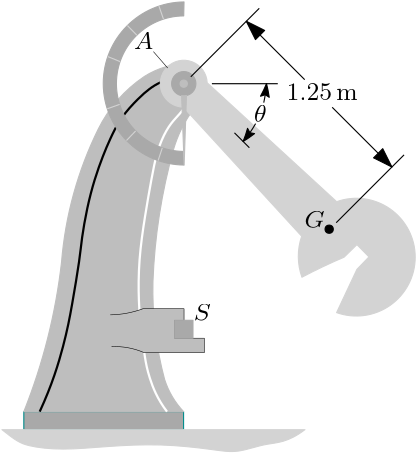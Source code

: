 <?xml version="1.0"?>
<!DOCTYPE ipe SYSTEM "ipe.dtd">
<ipe version="70212" creator="Ipe 7.2.12">
<info created="D:20200717140002" modified="D:20200717142835"/>
<bitmap id="1" width="1920" height="1080" BitsPerComponent="8" ColorSpace="DeviceRGB" Filter="FlateDecode" length="362307" encoding="base64">
eNrsnQdAFNcahZOoFDUxydMYk1gSS2LUxNgbSBFQLCgioDQRFCkq9hZ7b9gbKlWKih3BXhGk
KEUQ6Ygae8VC593dgWVmdmZZtgjq+d7JvmH27sydssPy7fWfL77gpr/hSARBEARBEARBEARB
EARBEASpNF9UERleAgAAAAAAAAAAAAAAAOBzA/4ZAAAAAAAAAAAAAAAAgDKAfwYAAAAAAAAA
AAAAAACgDOCfAQAAAAAAAAAAAAAAACgD+GcAAAAAAAAAAAAAAAAAygD+GQAAAAAAAAAAAAAA
AIAygH8GAAAAAAAAAAAAAAAAoAzgnwEAAAAAAAAAAAAAAAAoA/hnAAAAAAAAAAAAAAAAAMoA
/hkAAAAAAAAAAAAAAACAMoB/BgAAAAAAAAAAAAAAAKAM4J8BAAAAAAAAAAAAAAAAKAP4ZwAA
AAAAAAAAAAAAAJCfUumoCV3Nzs7u2LGjhAbk2RcvXsi/IvhnAAAAAAAAAAAAAAAAkB9p3HIN
8c9eXl4vXrzgU9CUfCZt5F8R/DMAAAAAAAAAAAAAAADIz0fkn7/gV9AKlM9ffCj/rKam3rxF
m249tAYPtTK3cEIQRM4Yj7DrrWHQuk37r7/5ttI3YK1atb/+5vvGPzb/tWX7Nn90RhBEzrRq
/fdPP//27beNVFTU8OEKAAAAAAAAAMBH6p85FbRi5fOH8c9aOoNnzFmHIIiSYmI2tm7d+nxv
wNZt/ulnMApBECWlY2ctWGgAAAAAAAAAAB+pf2YpaIXLZ2X750aNmtjaT4MeRBBlZ4Lr4pat
/2S9AevX/7ZHL0PoQQRRdjS1hzds9DM+ZQEAAAAAAAAA+Bj9s0hBjx49WuHyWan+uWmzlrCC
CPIh07V7X9Eb8LvvfoAVRJAPmWYt/sAHLQAAAAAAAABQktSVBvhneThy5AjpGHlU+JKV5J/r
1FEZ7/wvfCCCfOD88MNPXwgLPvfRNIIPRJAPnPpff6uQX82t2rTX6WdkbuFIQr21HZzmkulh
w0d37qrRoMH3+PAJAAAAAAAAADVWlX+M/pkqu5Gdnc15O8Ka6Z/7G5rCBCLIh4/duBnkDdi2
XXeYQAT58OnZe6A8v5EbNPh+wCDziVOWVvpOt7Gb0r5DF3yuAwAAAAAAAAD4Z0XJZ6rshvjt
CGumf1ZTrwsNiCDVlTa//wUNiCDVFdkKQauqqQ8YZF7VN7uD09ymzVri0x0AAAAAAAAAwD8r
RD5TKFxBK8M/t/m9AxwgglRXdPSM4QARpLrS+vdOVf2t+kPjn6QZ88yXAYPM8QEPAAAAAAAA
AOCfFSKflaGgleGfdfWGwgEiSHVliLE9HCCCVFe69exfpV+p7f/qKv+73sZuiqqaOj7mAQAA
AAAAAAD8s/zyWeEKWhn+ebTdVDhABKmuDDaygwNEkGpMrVq1pfx92qWrpqLe+FDQAAAAAAAA
AFBD/LM01ISuvnz5kk8+0xV0zfTPEIAIUo2B/UOQ6s233zWS5pdp02YtFfveN7dwxCc9AAAA
AAAAAAA1DfhnBIF/RhBEgfnuux8q/U3aoMH38tR85i//boQPNgAAAAAAAAAA4J8RBKmh/llf
pqcQBKmifza3cFTSFeCHxj/hsw0AAAAAAAAAAPhnUebMWzt33oq5/y6bI3VIY/IS8kKYRgRR
lH/W1R9JTRgMsBhqMtp0lL2ZhSBkYpiJrb6hBasZgiAy+2eFV95AFQ4AAAAAAAAAAPDPfJn7
7+I5c+fNmj1n9py5c+b8W2lIM9KYvIS8EKYRQRTin8uscv9Rw81srcc4ODhPHj9hioPLZDJh
P36inYMLmWlsNoY0gIJGEPn9c5UGP0dci33x8pXbJm/pX9K0WUt8vAEAAAAAAAAAAP9MZf78
+bNmzZoxY8bMmTOnSwFpRhqTl5AXwjQiiPz+mfLJ+gMsRlmPc3CePGac80gr++HmY4YYjyax
sBk32t7JeozDOKdJo2zGkWZQ0Agij39u0OD7Kr2j84SEnros/UsMB5nj4w0AAAAAAAAAAPjn
spQzderUCRMmTCxn0qRJrkLIhGgmaUCaiV4ik507k/wy78XtM7CUknPo9qu8lxmHsCs+YDx9
DpNIP18h/rlMPvcfNcrSfpzTJMvR44yMbUTPGhhaWNk62Ng5Wo9xsLIdZ+84cZTVWH1pC3F4
Rj/NSzvBnLkl7mne8+gtgulN0c/zyqYFLZ9Ge3It5GxanthCJOdEVl5eVrC8ClGw3grSzypQ
Tgo2nLVAQZ8pynYOO4L9xt4o2g78sCG9fRq3idGNPEXs82rO5i2e4xxnST9fZv/cpaumsv3z
xClL8fEGAAAAAAAAAAD8M90/T5061cXFxcHBYXw5jo6OTkLIhGgmaUCaVSho+Gf4508oL1++
ysvLC9h3gj6T/EhmkqeU6p+NTW0dXCZbjnYYMNiybGb/UcNMRlvYjLWxG289xoGKla3DOCdX
YzNbhfhnVssa5J+FNpi2Us/o9ArdKlcEmy8mtNlOnqvzXP5Zlv2vcP+sGNtf/RnnOIsclqdP
n7NU84mQc2T+xUsRCvTP5hZOyvbPuAshAAAAAAAAAAD4Z7p/njlz5pQpU5ydnceNG0cpaFtb
23///feqEDJBfqTkM2lAmpHGVBUO+Gf4508plGqmK2jxOcqov6FvaGE9Zrzd+AlDykY+C8Ty
kGHW45wmUdrZxm48FdKMehTdjvAT9M/cPVRIyraFNf6Z+SOPNK7J/vmpguR8dSf4xFmWgqbk
87NnzxU7/rmqVwbZ/HNvDQN8wgEAAAAAAAAAAP/MOf7Zzs5u3rx5oaGhb4SQCfIjmSnb+GeB
Ry3n7jW2f464J3ryVfJR0ati74pm34sVWesyyqwstZxY4fzy1x7NeJHHasbRDZr9Fqzo7jXR
6h5E0FuWrVrsXlT3KvpGpukunbY51MZybZFwLRVPXXtQMZ9Ml3eb6Z/FN5+/V7Q9yd0fwRqF
66rYzIrlM7v9WSto2eSzDP55qMloB+fJI63G6uoLRjXr6puTmSbmduOcXG3HOtqOdRIpaCtb
B2vbcXYOLsNMRivAP1eI4jL/HJwuXu+CcraCBhRMTV0xn3dEbkVpC1FnqNWdFb6WrZoFfeCv
tlHRQ9oLBQKZrL1iRZWIYoX5Z8aW0gqGkKWJBlrTusrZefbSKl7IbEPfunLnXF55Q/ElSmqC
gpZZPsM/AwAAAAAAAAAANc0/z5w5k+6fbW1tV69eHRUVRflnMkF+FA2BpvyzlOOfhS63XLce
zUhm++fYu+WOl6Zb6Q3OJN+OLfOo5S0jblc0Y1hrgVBlqtdyVUufplRwRQcqhHC5g6VWJFTZ
4jKWsSihwq3o6kuasqa/nLkoxj5h9FnYGQ7/LGbsxcQ4s1cZwgXy94cyz7TNFGlnRt8+ewUt
m3yWwT+bjrIfP2HKcFNb+sxBRtbDzcYYj7A1t7S3sXOysnUQZpz1GAc7hwnkJQr3zyw/XO4z
Ka0qcqGCH8sVNGPUdIU3pltZ+nTFqj05zbMUY4bPppVb1jLnTC+ATH9KooIWq/9MNopWf4Nz
OHEl/pm+Kzyjo89ybQt359mGmaHx6UeKcQg+yfHPdAVNfvXILJ8l++cfGv8k+f174VJk8u0M
esq+IHz4mDV/284ACcsZZmKLTzgAAAAAAAAAAOCfxf0zwdHR0c7ObtmyZRlCyIRo8HMV/XPs
XcaoZon1NwQitMIDs8Qva5gxh+/lWGz52gVLZnajYpgxNf6ZOTBYwkrFFlXRhvnaMpd7L5bL
GIs2UKzPnOOfaTOZO4p/jsT+iG8mrXuch+yzy9WIG5RxIhMyvLyqrszMws7BZbKRsY2e8Ec9
5rMDh1jZj59g50DiQmJpM5ZMm1vYSemfueDxz3QlW/EUXTgz3SnLfIoMLXOxdJkcnE4tSmx1
XCpYijIdZUJYTDhXUjOE4/6DFaOOecS1FP5ZbI38Lp13afRtFzltseoon2j9DVGysnLIkXj/
/v3ipRtlW4IE/9y0WUsJb95tOwPypCbiWqyERZlbOOETDgAAAAAAAACAj9E/N2jwPyX5Z2dn
Z0o+jx8/fuzYseTRVQiZGDdunKMQ0oA0k9Y/iylQDlFMr5hR3risAgZdupYVi6AvjSVvmSaZ
rnnFu1EhbMX8M22lHP5ZbFGiNhzlmsuWxuHby18l1mcu/0yvHMJVq4S7UjR/fyRrdvjnahj/
bGZhbz9+opXtOMvR46xIbB3IhLnl2EFG1tR9BocMH21uaT/Scqyxia3RcJtxTq7kJcqov8El
SMVcLmfxB7rZZrprNgLxK0e5aUZdC5p/ZjjYSgovc9TfEL2cr/p0ZfU3yvaG5G5wdV5C3exy
Xc97CD5J/0yV3Xjz5k1+fr747Qgx/hkAAAAAAAAAAFCqf1ZTr9epq65Sxz/b2Ni4urquXLnS
29v75MmToaGhPj4+S5YscXJysrW1rdr4Z9bAXTFvLDSr9NLNbLXLrNVcbmJpFaElilOaf2Z1
Qx7/zFwUwz+zymLQ/DPPcG6xPvP5Z4k3IuRYtaT+wD/XuPrPpqPs7RwmWNsKijyPtnckIRNj
xrmQiUFGVqJmuvqC+xIONx3jOGGq6cia4Z85zSfTP3N5YAn+WcJTlOMt7zxr/LPs/pndmGN0
tFT1nysqPNPrk4iWzNd56fyzWC3oT9Q/02s+i9+OEPWfAQAAAAAAAAAApfrnn39p2aO3Yc/e
A5V0/0FnZ2dHR8e1a9eGhITExsZmZGQ8ffr0yZMnmZmZMTExR44cWb16tZOTEzX+War7D4oX
vmB4Y6aY5SwiwTFTJEhZ/llB9Tck+2f2omgrVUT9DbpqZtTfkFyTmbNBVepvwD+Ly2e+Ocrw
z8NMRts5uFiPEVR4Jo9UyLT9+IkjRtlR5lkon0fqGYwaaWXv4Dx5qHLuP8hlONkOuULPivlS
iVWRpZXMvItlbY4k/1xJEQ+mYebfwKr7Z2ZLeod5O8+/NNFL2LuLsb2fkH8Wv+GgzAoa/hkA
AAAAAAAAAKiSf1ZVq/v3P301+g7trTFEGf555syZU6ZMcXJycnFxiY2Nzc/PLy0tLSoqKhBS
WFhIfnz79u2FCxdIA9KMNJby/oOM++KJ3X+QJmape/+Vj0kW2doyU3om+V7FQl5w+2eu+w+K
blkodv/BcucsnX9mrjSPfs9ESfcfpA/tZt5/kC6ZafdnfMF//0FGiWbhNG8D3vsPlvcH/pkn
L16+ElfNlIImTynPP+sbWliPGW9jN548UvKZTNvYO45zdjW3tKcPfh5iTJ6ZQJqRlyjh/oOM
O9yVv5CqoSF+D0HxqtHl99dj33+wQgVvis4S3X+Q1z+XjSJmVkJOFyjWilsclnWYUfuC406I
0tXfELRn1N/gGjtdiTGuuLcgn37n6zzzvo3MuygybrBIPwSf4P0HxznO4rzhIKWgL16KUKB/
Nrdw+gD++YfGP+ETDgAAAAAAAACAGu6ftXVNtXRHaOmY9NUZrqltrDz/TI1/dnJymjhx4osX
L3Jzc1+9evX69etcIdT048ePIyMjJ0yYUIXxz7QyGrSqxXRvLNC/ZU9dY9x/kFURWmwhPPcx
LCsTnUcr0yHeDXo1jKr6Z0b3yLNMeUvvOdPi0stcM4tpVJR3JvM57z/I2FEVS2Y24NhpvP2B
f+aJp89hEunnK8Q/U2LZ2Mx2nJOrla1g2PNoe8dRNuMGGdkMGmo9YJBVP4ORVMsBgy0tRzs4
uEw2NrUVvVCh45/Piu5XSJPDlIuuqOTMXCC9wrP4YmmFkSuKP1funytkLHulotU9jz7BHv8c
LFpRZT5WfIQzVTeDawM5SzeXN2MLfLHCzmVbQe0Z7s4z/XNWcMWGM3T3JvrWfaL1NzZv9eIc
58w3X2b/3KWrprL986QpS/HxBgAAAAAAAABAzfHPXbvrd+81oGfvgb00BvfRNOrTd6iG1jBN
beMP6Z+pIdCurq6hoaFnzpw5ffr0mXKo6ZCQEF9fX9KgYvCzdP75kw5HbWd5wlnJGfnoIoN/
1jcYNcpqrL3jRCtbB9uxTiOt2eWdjYxtLEePG+c0aZSlvX7/UdL5588lvJWoP67wFh5BRim2
/nODBt8r2z8bDjLHxxsAAAAAAAAAAPDPVObNmzd79uxZs2ZRVnnZsmXLuSDzFy1aRJlq0pi8
hLzwM9eMjOoZ8odZpgP5TPxzhYIeYDHKRmCYhcWfx5mYjTEaZmNkbDPczHaklf2Ycc4OzpNH
WY8jzSCf4Z8RefzzF1UswRFxLfbly1dum7ylf0nTZi3x8QYAAAAAAAAAAPxzWWbOmzlzzsxZ
s2fOnE0ep06bzpdp02eImpGXkBd+ngOe83gqachqsHlKdiCfjX+u8Mn9RxmbjbEe42A/fsJ4
lykOLpNJxk+Y4uA8mcwcbmbbDyOf4Z8RRfjnps1aKu8KYG7hhM82AAAAAAAAAADgn0WZPmvF
jFmLZ8xaOGPWIpKZsxdLCNVG2Hix4IWQjQiiCP9Mt8r6hhbDTEabjrI3sxCETAw1GW0wwILV
DEEQmf0zYZiJrZKuALjzIAAAAAAAAAAA+GcEQWqafy6LvkxPIQhSRf/coMH3k6YsVfjbX0fP
CB9sAAAAAAAAAADAPyMIUkP9M4IgH8Q/f6GEKhyovAEAAAAAAAAA4HPwz/XqfQ0BiCDVlcnT
V8L+IUj1pvGPzaT8Fdz+r66Keu+PtpuqqqaOTzUAAAAAAAAAAD55//zrb3/AASJIdWW8y3zY
PwSp3rRq/bf0v4UVoqAhnwEAAAAAAAAAfD7+uUcvXThABKmuWNtOg/1DkOpNx85aVfpF/EPj
n+SpBW04yBwfZgAAAAAAAAAAfD7+ecgwazhABKmumJg7w/4hSPWmr45JVX8Xq6qp6+gZVfX9
7uA8t2mzlvgkAwAAAAAAAADg8/HP333fcMqMlXCACFItmTRluV5/C9g/BKn2/NikhQy/kRs0
+N5wkLk0Y6FH201t/1dXfIYBAAAAAAAAAPC5+ecxY6fDASJIdWWQ0Rh4PwSpCSG/QNXV68n8
q7lps5Y6ekbmFk4koqHOZHqYiW37v7o2aPA9Pr0AAAAAAAAAAPgM/bOu/lAIQASproy0nATp
hyA1J9169sdnDAAAAAAAAAAAQCH+WUVFtf9AMwhABKmWTJ252nTUBOg+BKlp6dJNT129Pj5p
AAAAAAAAAACAf5bHPzdt1tJpwnw4QASpljhNXDhgoDVEH4LU2EIcP//SCh82AAAAAAAAAADA
P1fJP3/9dYN27TsbGI6wd5gFAYggHziu01fajZ9rZjFh4BBb+D0Eqfkhv0Dbdej508+/qaio
4YMHAAAAAAAAAAD450r9M2QCgiAIgiAIgiAIgiAIgiAIIjnwzwiCIAiCIAiCIAiCIAiCIAj8
M4IgCIIgCIIgCIIgCIIgCAL/jCAIgiAIgiAIgiAIgiAIgsA/wz8jCIIgCIIgCIIgCIIgCIIg
8M/IRxdyCvXWGNS9p0G3Hnpdu+t26aaDIAiCIAiCIAiCIMinFPL3Pvmrn/zt31tjUF+d4ZAh
CILAPyPKjo6eWa8+AyGcEQRBEARBEARBEOQz1NG9+gzU0TOFHkEQ+Gf4Z0Th0dYzJb9l8NsW
QRAEQRAEQRAEQT7zaGgNhSdBEPhn+GdEsfK5a3c9pf7y6ozf4AiCIAiCIAiCIAjykaRHr/7a
/cwgTBAE/hn+GVGAfNY17dq9H363IgiCIAiCIAiCIEglY6u6an8+G9u1Rz8dKGgEEYuu/kja
DdSG9tUepNVvsInluC0e/i9f5WZk3om4dn3nLj+XSfNEzfT6W8A/I59ttHRNunRDtWcEQRAE
QRAEQRAEkSKfk3/uIqwIrdVvhJzmQa+/hYGhlf4AS33Bo3CiPAZUDAWP5TOtBI0Nhc8aWn10
1q58ky1Jz6sasslyrVR/pIGeub6euUFVQrXX04c5rJp8Jo862oN6dOr4T7tWXTu27d2tUx8N
TS3D4QGHg0vLeffu/Y3YxDn/rvoYFTT8M6K4t4x5tx56+PyAIAiCIAiCIAiCIPDPPAq6n44e
RkEjiDBC+WxoaDZ+5MC5Nr1nmnZ0NGwzyaj9kjF91roMnjpm2OBho2JiE4uLS96/zxOJ6Kvh
MWPsp31cChr+GVHU9zXde/XHhwcEQRAEQRAEQRAEgX+WkB69B+jKND6Wsm2u0xZ6+wRt3+Pv
7Rvk7nlw49YgNzefzZs9PL19vL12eHls8fZx9/L28Nq112P3fk/PIG/vIC/v/R6ePt4+B6ZM
m/fRDRy1tp2yaNmmhUs2Llq6iZ7FSzcvKo9wmvEsab9sxdYxY6fLLEUn9dXd26t9QI8/A3q2
C+jRTjDRvV1gt7aCdP0zoEv7gK7MdCnL3q4dnPv0o0ZQy1jZtZ9QSJZHV89MhzmHNNDRMyPz
WTM/Rp82aNDIybbDVrkYbpyg7T5Fz3Oq/sHFQ46vHBG6dvT5rZP+dbSat3RtYRGhsLBQ+F9R
UWlp6dOnz6dMW/wRnczwz4hCoqE1FJ8cEARBEARBEARBEORz8M96BsNIZH65htZQGcyDvqGg
oMTe/QdLS0uLhQNBH74ojbr+6PLFmxnpGaWlr8mM0tKc0tLnpaXvStkIrF3gvkCyBANDy4/C
tFBqcf4iNx//Q8lpOUkp2cmpObdS71CPt1KEoU1UPJtyJ+l2dujpKyvXbKfKd1RtP+uZk8f9
3dvmtv1yd5Mvj/705eEmJF8c/PHLg43J4xeHmtQ60qRO0A+1DjT6KqjRVweE2S+c3t7wqyfN
a/t1aidaTtXls1mfvkPpofSywFVqDeujaaRJk5aslgq/x+W27T4PHj4OuxptZGyvlLIbA8wd
x1jNcRi8xEFn6yQd98k6PrMNgpYYH1llfmKNzZmNzqFbpruMHx95I4GcvQUFBUVFRSUlJfn5
BeTHN2/fTZ2+BOOfpc/Bw6HkUFbL5s+dt8Z16qIPtjpyYpw8dSkuPokKmZ6/cB29gYPjbBIl
rZ28WcgaFf6WoSpvdO2Oss8IgiAIgiAIgiAIonT/rGcwbOGiFe7uHlQmuc7qozngA/d81er1
ixavkPnlXbv309WvspzUGyDwsbu8/AoLimJTbu3yPjj33w2jzJzsbZyP7A94/jA+Pz8jvyCl
oCA5v+BOQd6r/Nz3+W/yCvIK8wvevXqTU1BQ4OnlI/CiAyw+Ev8sePx3wbrE5OywiNir1+LC
I+MjIuOjYm4eDbngFXjU90Cwz/5g8ugZcPRQ8Lmo64mkAZWw8BupGfeXrtgqWFQVt5fyxgE9
/tzS+KsG3zb89utv63/9bb36DQSpR/INSd1636jX/Vpdvb66ej01ErW6qmp166qqk2m372sF
dJbdP1NWWUNrmFA4G2v3G7F+g/uGjbsGGVmTpzS1jcnjSAun3R7+69x2agqbUaFMtQL3v4Pj
bHrJC4XLZ5ORziPtJ0x0sJlhN2CuTe8lNl3Wjeu6a3LfffMGH1lidmLVqFPrbMN2zdq6dNq1
6LiSkpKCgsKi4jIKCwsF3788emJp46rYs45sNSUtFesnq90/nzp9SSDt37ytlvfy+o27t2zz
nj5rubJXRB2+Ui5Ex5Q85ua+UdKXF0bG9unp2WR15FHhCrq3xuDP99PC8Tulpbkx66gfT2aV
lr6O2YIPUdWQdbGvKw6EsuK0/lCgx8phH37rnLcF7jtE4ubMmD9skW/gvm1OilzXNDextSBK
i2Bv71lkhV2BVHLZWT+N71nBRUDGixJOP+TjuTYar9wj/CWIMxZBEPhnKosWrzh37jwV370B
1ERwcIjDeNcP1u0+mgPIGknk8d69NQZXefyz8IZ6u3z2FpS+9/TzGjbMTEdDv1fHHuMtbZIi
L5bkZRcVZRcVJhe9jil4mVBc8LSk8E3R+zclRYUF+S/v/xdH/nj39vEVLedjGf88b8G6m7cy
wiPjI6NvXo2MOxR8LujYmT3+h7fsCdy0y3+b575Nu/037w7Y7XeYzD94/GzYtdjImJtXr8Wm
pN9btnKrDCUaRP7Z98cvGnz9bYevv/693tet65LUb6Ve/8/6X5tqa43s169dg29/U1Vvrabe
SlW9pYpaCxXVNnVU1VXVPRt+FdC5vfz+WVNrWF8dk5OnLsQn3DoefObOnXur127T1B7u5b3/
7t37ZE5GRnZA4BFqaDTln7V1TRU7iFTk7uLjbyl4PPBAqytXo+YuXz/GxsrKWNtUr72xRlN7
/RaLzX/f7tB9vV2X+Vbdlo8z8Fky1nft7ISEpJKSkkKBfy4qKS4hj8XFxQUFglHQcXFJBoZW
CuwY2VJlbHL1+meRfFbeoF/JGW7q8AEUNCWWqWO3eu0OSv+SRzKdniFwwuTZVWu2U22U4Z9F
8plC4Qq6a/d+sv266as9aP2GbWfPXtjp7kWm4Z8/ihwTbGTs2k/KP0vrYRTmn4V/SkureQXy
2XehMUcfarJ/FvVTMLFPFFpvy30COxV7WNCZ8vkVe0D85cxjZ7XQg3NpDJPP6fOVKfYhAD/w
vv3wW0FOPLGzVPwtz3w787zNGSdGTfTPFe8+9rZw9JbxThc79PRnOTeT+Z4NVMAFquLCwvGN
HntnSnsV4j1GpP/iT/FevmgXTI7dyOqAxL7Rn2VsFN9xr1GXI2ZnqvQbE0EQ5DPwz5s2bT93
7vyuXZ5DjEaKZjqMdw0ODiHzP5iCJiuivLc8a+zavV+V/bOwjsSWXXsevc1Zs36Zbp+eGn//
pdm+7fTR5jcvHku9ERx5ySPpemBylH/02d0PEy8WPc0ofveo8PWDO7fCT4Z4PnqWsH3nDhnq
UYgPXqVSaRvF+OeFbonJWRFRgmHPVyJuuPsEbffaT7I36ER6Vk7um7fZOff3Hz213esAmbnT
+8Dlq9ejrieGXYtLzbi/fOU24bjxqm2vgdAbB3Zv6/Pjl/Xrf9u23tet6n7dUr1+67r1f1Kv
P0JLa8eq5Yd8PMcam3yvVpfM/FUgn9Wa11FtVUdVRUXNo+FXAV3k9c/CIhvDBw+1uZ2SPnCI
FdmZDo4z4+KT0tIyw65GmVs4kpaW1hNi4xJ19Uw1tQTSUiHjn+cvXOftE0Tl5KlLIpP24OFj
0XwS+a3a0uWbyGKXrN48e9FSa3MDK8N21v1bWek0mza05XbnrgvM2kwa3Gqxg86m6SM81s5L
S88Q+OfCwvLhz8XkR/JI1YJeunwz/HNNls8fRkFbWE+kxLKP70G+YjL04dAK988VI58zslev
3fHw4RPFKmgtXROZ5XNCQuK1yOj1G7aRRzL9USro6vbPAhucdRL+WS7/LPAbUgmxavHPrJV+
JP5ZtJxpbhUWhTLDEjpMXzujJ0InQxMswh1YbieEmkW0FuOVbhUKRfgUY+9VrF249zg3VtDP
D+JhPkP/rOx9q8AB/BIWJbYVZTqR1z9XiM1PwT/T9gzr4kl+ZHWGYU3FrgCMKyHzjVxhUBlX
DLK98h1f2rFjGV3Bj6yrU+VXIf7O02Qyl5DnvHzRjibrHBP8yNxwiX1jHFzhbmd+ryezf5Z8
Nirp2vhpfGmFIAiiKP9MWd9Vq9dzDkgOCjpEnpWnJrP0Ieuixj/7+PrLsxwtXRMZ/PO23R6v
8h8dOuS1ZKrD2EF9h3b61XlwT+9Vkz3cJq1dZB18YPmFkE2ebi6R+9e+zQorLcx5cz/2ctCW
zW5Tb6Vd2Lpj68c3/nmh281bmZR/DrsWu8f/8E6fIHefoAePnrx9+y4qNvHZ85dJt9O3ee5z
9z24e++hK+E3oq4nXr0Wl5J+Tx7/HNCtnXfjL+vVb/B73a9/U6//q3q9NvW+/la9/r+urnZG
g1fPmbVz/QZVtbpkZnMVtaYqqs3rqLZWIajtbvRVYNd2ouXI6J+1jfvqDDc1dzh77oquvpmm
9nAdPXNv3wOFhUWbt3qQZn11TAYb2dyIvWk0zJY0JpHfP9MLbkhGznIcQ4ztb99Of//+/eZd
nm5bt9tbDBms8bul9m/WOj/PHNY+cPqAFbadpxr+Nt20057Zpsf8tt27f4+stLCwoJhJYWFh
SUkJWdSQYXYKHEMbH3+LbOCnUX+jhsjnD6CgqS09eDi00tHRyvDPdPksGndNDbpWlIKWufjG
0mVrb95MEv1Ipskc+Oea758/vfob0v9BXS31NySstOb6Zz6lL1G8M7d0mpMzr45g7xM+pyf5
KUrLcA9N5B/ICv8s7zcvSt23H8Q/M7ZC8hhUMecplX+u2fU3GJKZ7kW59pjxNCdj3isAe9MY
O4Hn7amAM7Di0kQ6QJe0YnujsqsQb+fLvt7iHMnMf/liSmbafuYcmC2hb+z2Yqpc5ssO/DOC
IEi1++egoEMkopIXpma2586dFz1L/ShPTWYpQ61o1er1JGSC/ChHHY8hMtTf2OPrV1qan5J4
Oe6U7+5ZNjONOq0crRWw1O6Q+6z9nvNuxuxLvLHfZ73TefdpL9OCS0ozX+RcCN01e+sal0dP
b+4R1n+WefwzNaS5T9+hjX9s9mtLwRBfHT1zXX0qI8t/HNm954DvvmvU/q9eopfI45+F9Z+z
wiPjIiLjL4Vf3+13ZJvnvsDDJ0tLS4+durh+h2/w6Uv+h0IEg599gnbvPXgxLCYiKuFKeGxq
xv1lwvrPMo5/7tbW64cv6tVr8Id6/d/U65G0rlu/sXo9Cx29eROcjx8IXDJten1V9dZC/9ys
jmozwfhnhfnnvjrDSXT0RkTHxFlYuZiPctrh7puXl+++e29RUfHqtdtGWbqMd5oZdjWqr46J
ovwzveCGZOQcGzxzzsr8/AK3FWucXVznzXWdbD9womnnaSYdJg1ps3xUj+AFI3ZM6LtuTI8d
LjpHV9pe9Fkec9AvLzeXGvBcUlJCPQonBEOhyaKmTFuM+w/WcPmsVAVtYT1RUA/84RMp5bNi
/bNo4SL5XCGlhQr6wcPH8h+CHr37y/aLxn2X19GjJ0Q/+gccIIF/hn/+0P65KkIM/lnuMa4S
li951XQZJSamJBxEiceX06V8KMHyOfpn5e/bD+GfGVshOsEknGn0r2M+fv8sWCPzHzVQe0m6
g0tfqfgernhWWcqROUJb5J+l2430K4+kztP3hthukXD5IkugnQOirkr1S4p9heSoSkTrOfwz
giDIR+qfhxiNZOllln+mBPWBA4cU3kk9g2GmZqNJJrnOmjV7obu7B1kv6Q/VJfIjmUmeotpU
aQB2j94DquafDQUe1dPXv6Qk727a1Zc3j5/b6HJwzvAEn9kPw3a/zDib+zCyqDDr5ZOoC/uW
XN7h8ixmT8m78Kc3/UO3Tdi/Z35xyTMf3/3yjH+m7pn462/tVFXV/umszWmnRYJaXb2epvZw
RY1/vh6XlJaenZCU6hFwZKvHvgPHThcXFx8JvZCWeae0pOTOvQd7/A/v8D6we++h+JspaRl3
rsfeup1+V676G13begv88zet69Zro17vN7V6rdTqtVSr2/LrBttWr74eEW7Uo+cPquq/qdVt
qiKQz83rqLSqLfDPe+Suv6Eh8M8mGlrDFixa++zZi8Sk21lZOUVFRZcuXwsJPXf1anRRUXFW
9t2UlIwHDx8vWbZBOFjapI+mkZz1nz+Yfw7Yf5QsZNHMma7jx890tpxnb7BkjMYS605zTf7e
PFbv9FKr4wuMDs0edHyh6aX1zlFe88LWz3/14EFJaWkx2fKSivobohsR8pVc+Jz9cw2Uz8pT
0FRtDb7Bz+LyWYH+mU8+sxQ0aSPngejeU1+G319j7Fz8/A9EXIuyHeNMRfRj1ZcmsL5Zx4Um
loKqDiEww2WQZ8WksQhxaXkyi/a0mE+mP3vnmET/vDYml385OjzNTsa8ZillnjUytkL4FGd7
jjVuEVsFo6qGoD+CadpyaI3F6m8IlybWkr5R9J1ctnCBLqYfHdpC6Asvt8rHaJvEPppStWSe
JLTNYWqHMqVAH7pG/zudpoI5xuaxRTG9NKjHSif6X9Bio9GYKy1XDawKyaJyyvz1N+jFliUP
3eRpyd8ZKfaPPDa4MsPA2OFcAwh5XiupuAr3iEe6Vio7PWgHQvgUrcQ021kxq0/z/Xv8skVV
LoLKbE9ZCVzRhtDH3NK3jrF2xpIZRXT5/p0+z66upAPsMq08e4ZX2XF1mG++6A1La0Dv6j7O
nc+9u2RaFL+X5j+3GcpO5vobPPuWYyvETngJb3bOW7wF7hOr+UM/BzjHP3MUr6jMK3LsCtG5
J02dFt5K75L2GPf4Z6b4leYqJKnzlQhb/ssX9/hn2iBt6frG9c9MaCuVsv4G4z1YXrqco5g/
Y6S35LeAxOsDz7WR0Q1YaARB4J8p22w92pEqxOHu7uHj60/pXxKqHPSuXZ4sIy1n+mgOEN3i
kB4yk2rA96yU9yXs3lNfBv/s5eNfUvo2K+HUq+v+EVvsYzdaF8btLskNKylMLS3MLCn9L/9t
cvLFnec2WecETS2N2/7gxMKQTXYXjm0qLX3n7bNP4FcNZR//TNK0WZtGjX4mP2rrmrb+/Z/m
v7Zt2eqvZi3++Pa7Ri1b/9W5m6Cu9T+dtet/3aC3ppEi/PP6+MT09Mwc8rfs+7z8gMOhmz0C
Dxw7XVBQeP5KZFFRUXxSKnk8fvrS5j0BvvuD3759L/ir9869pNQ7y1fJ45/b+TT6qm69b1qp
l5nnFmp123z9japa3S2r1pwPDv69br2mKmq/qqm3UFFrUUeleW2VVrXr1FFR3d3wy4Au7eTx
z5rawx0cZ2Rk3jl3Puxa5PVTpy+GXY3y8AzU6z/SyWW2lq7JocMhZ85evngp/Oy5K5cuXyMt
7R2m9dUZ/rGMf064mVxSUuLt7u481ubfSTZLxum7jdNYZtZu7rB2q0Z1OTTDMHT+kFNzDE8v
HBHmNv7qjmkxvhsL3r4rolXeKClHIKRLSpKSUhVYSEFRNa6r0T+vXrujtCps2+6jKBm7ZZu3
9BljP00h6/XxPaikWwpKWXRawtrJiVRmBnPfkPYf8uaDS5etfcxP1atwlGnSMtkoFJuvX+cy
bCrNfwoNJFOH0kWlUOpWuGJKk4p0JbVw0bNlBpjbPwtXVK5/WS9kid8KS1yuYaVdo9j4Z2Z7
5sKr4p9LeTvP9M/CnU//sWyxJ7NoGpnejbKFlz9LHY7Xr0WHQLhAxubTnxU7Xkz/zN9SeGhe
54q9kKWShH/zevhW/A0u/Iubq+xDZf5Z+EKGxqT/7SxeOJS1FqYhka7+M7PIJ7MDLEu2x4Pd
N+k6U8n+qWyAnATdWpmJZRkVsQKq3K+tQrkP7tGkZQeufA5VZHWPB0/RV8qusLQn09SJ312x
cv9Mdjh7tCTnAWKek7Q62KzasOJHvBL/zNUBjhUxTjnWxvLWBOBbDttp0wvkir2VWNKMccR5
d1fVFyV5vDGff2bNl80/k0PAOnMYlRl897CuA1JdFpiHnv/wsc8B+tuqzJGKVyeWUJmnfDO5
vhuii8pKFui8jS1LWSct9x6jbXW5i5ZO8IptOF/nK53Jf/li/Yops77SjG+n943rVKSdt9L4
Z/a5wVsyhbRk/XriUsSSz+FKr40Y/4wgCPwzyz+7Tp5FTc+es5Aqf0EmSKhRxwr3z5SCplZE
rZ2z2gaZSZ6i2pDGUsrnLlW/BSE1btnDe29p6ausuJA3MV7RWyyTNo4oSXQvKYouKckoyc8s
LMgpKbr77Pbxy1usk3aOzDs1895+56sejllxh0pKir28/eQb/ywQYk1+avFD41/ItI6eWcd/
+rZr37PD373//kfzjz+7/tNZu2fvgeSpjp201NTUe2kMkacEB+Wf5y9yi7uZlpF1lxryevLC
1Y27/IKOnykqKj55/uqjx0/JY35+fsiZyxvc/YLPXKaKM2TduZ+UcmfFyu2y++cuf3o1+rJu
3a//EJrn39Tq/qqq3lK9fmO1uns2uiXdiO3b5o//qag1U1FrUke1aR2VFnVUWteuU6eO6m75
xj/r6Jlbj554795/y5Zv1O5nam7h+OpVbnzCLaNhtpFRsWTrzl+4OtjIJisr58HDx4aDLLV1
TVeu3pKdfXekhZOOTGuki7Kp05eIbp0mAdHtCGWTtA8ePCLHKDUldfq0yZMdR8211Vpm0/Ff
o1b23b936fX1epPm7pbtTszQD53T/9yKUVe2umZHnqPqPwsObnFF/Q1hRY5i8tR/Dx4pyihe
DY9RSI3r6vXP8xeue/PmrZTymbQk7RWymZY2rtTYZmlCWpL2H7V/ptZb6YBqURt5BurL8Ptr
/YZtEvwzeVYW/8waoMsY1UzTwlxVGmhCVSBm2ZaYNsJZvNgFU26zVsTQpMKWYiqYoz+Mzals
jewGYoOTOUuCSOOfGb2iP8s3LWVxDPbCWYaftaO4vD33SitpyT5JeAbHctxDiv6Xr9T+mWPw
HuMPc8k3rhIvkSqNfxbzWtyFO9iSjWNoHH9nKtk/EgSgxOq4ld4CkuveXrShdGyXUjFOT3yZ
FWMmuQwM+8AJt459xzF6T9inB1cneYUV17HgGi8tNsSdcVgZAwWlHJcrcTCkmH8WH2LN8f0C
Z1UBen847qfGtxyuA1q2CewjIlY2nLUT+HdXlRdVSW0ZHv/M9tXsQaSHuMaOijlJrjOH6pv4
VkgeY8xz6CUdPo4OMN9iom2sGMLK+Q0U64TnU7jl/+KgSnVU6PtZ8h5jX5HKu1Exjpfb9zKv
QhI6L03BCt7LF+sCVX4SVnIVFf8ijMs/l3VYCv8s5WB+qd8FlRyRyq6N8M8IgsA/04tgsG4+
KF5/Izg4ZNcuT2X0U6SgHca7ij9L3RiR796IEtK5q04Vfayw/rPnXvJHZU5cSG6U+21P+1tb
TXLPzX+d6JURs+/O7Ytv3mSXlj7Kv3cxLWh64i7TdE/zBHfzxKAZr+9cIH8Uenr7i8ZRyyaf
27brrqKi+vc/moKRujomZKL5r23JzFZtOv7asn3LVh169DakBvF+/33j7//3Y18dEzn987yF
bvGJ6Slp2ZTASU7N3Lw7wCvw6Pu8vDt3/ztzMTwz+15BQYHP/uCNu/wTbqVSzVLTc26l5qyQ
a/zzn54Nv1JXr/+7qvqvquotVNVbq9droqo+rHefTUsXb1+1aqrt6D8b/dBMVb1tox9a1f/m
59p1fqX88/++Cugs8M96VbfB1CZv2LQrMuqGcA8PJzv5+fOX7rv3Wo+eJLJYRsNsDx89mZaW
RRXrIC1vp6TPnL1U+OWChaKq6UpDenq2DMvPy8svKioiL78RG+s6yWGqrfa/Vv/MNm07w6j5
gsFNNlm3C5yqE7rAiOT00hFXvRfnvX8nKLVRVCg+/pmafvf+vaKMYnz8LYWM8a72+huiIdBk
okbV3xhjP02xg59FHvjDb6mRsT1ZNVVhQ7J/Jm1IS3kG1csw/lkZ/lmi6a1wsOWVJXhqOHPX
EBa9nL0iCfWfOVbEaClBStPlMJc9Zi6H6Z/Fe8ihmqWuv8HdT5bUlVTvmlkhhOqY2MI5i5bQ
/bM0O63Sltxd5RjKJS49aAJHWv/MJU+GVVZ/Q1IdUSn8s7gW4P6bXQo1wd+ZSvaPNPUuAvns
BJ/ToEyX+Eha1hBx7pVS4+i4+0PpJrH6A4zuiQ12ZasbibuOcZ5wbaN09TfEOsBcC6NkQaCk
cY+cR02a8c98NzKTfF4xl8xqUIXliEljSScDx79o4NldVV2UbLVlxHy1zPU3pN4hks86bg8p
8fBVUve+/LW0nnBY+jK7y75hnxzjnzkqpfB/EyRRupYXl+B/ufhVSI7xz1JfvkSvpZ2K4usV
75uCxj/zjmQWv1Yzv1URP3CSj0ilxwv+GUEQ+Gd6qOHNVKkNqiI03TbPnrOQzw8rJKIRzqxV
iOSzDKuu8vhnoX/29PQvLS14mnzubcyuVB/7y8t0o9YNurLR0mPp2MMBWx48uFVS+qzoadSb
6M3pvtaXlmtGuA1+cGHV+ydRpaUlXl4C/2wwQHb/3Pr3f2rXrtO5qy6Z1tQ2btuue+Mfm/3W
ssPPv7Rs8lOLH5s0p57S0TNr2Oinb775rq/OcDnrb/y7wI26/+Dt1Ky8/ALBbQdPXnDb6Xvq
Yvjbd+/yCwrevXt/7nLk+h17D504V1xcnJ9fkJKWdfVaXErGveWrtspTf8Oz4Zfq6vVaq6r/
pqouqPxct76qqvq6hYv3e3k1qVd/tqPzlpXLRun3sx9qZNS1W7v//a+FimqdOiru//uS8s8y
j3+2tJ6QnX139Zpt2v3MzEaNf/785c3E20bDbM9fCHv58tWhI6HGJvZ37tx7/Pjp8BFjya7e
4xmQnJw21HiMnOOf6al0CLQIGUoKvM59IzxS+eTlm7audxilNcems0v/n137NF6u22zrkHZ+
Fj397HsfmKl/aplp7HGP4vLBz3z+OffNW0VtOKVt37x5q1iZWS33H6yBCloZ8pka7y3lkHUf
34MHD4UodqOo7ywk+2f5v86Qof5zNfpn7qGzjIrK/P5ZbEizBP9Mr0IsodY0V39ocrjyNTL9
M62oMgMl+WfO7jF6whjGXO3+md1VHuWiAP/MpZiU7J+ZpVAlVMtUrn+utGor16hXftfEoYi5
28tY2YNDBImbIin9M/dWMOWwbP5ZvPaFeMQKF/OdP7L4Z7Yz5NOnHB3jlahVuw2frP5Z4u6S
wT9L+qKE0z9z28IP5p8lXxZYw6R5D5/kIa/lxSu4axfTT8tKvrpi9LzytwZLaFfyLxF4Fii6
lyKjBAezRjT3VUjm+s/SX75E3eAsuF21K6QM9Z8rTh72PyjguCJx/mqT0j9Xfm2Ef0YQBP5Z
vASHj6+/+D3+KAksKsusVAVNvwciCflRVBikqqlq/WfKG3t5BZC/NvMf3yxOPZDoaRs0tdOx
OX1CVpv7rp0ccsjr0X8pJSWvSwozi+8eyQxyPLVYI263RUFaQH5eOnmVl6e/yGPLrKAb/9hM
VH/jn87af/+j2eHvPp266Hbs1JdMUAqUzFdVVevZZ5D89TfmLVyfkJSRnJKZkpYddT3x0eNn
uW/e7j92et12H599x0LOXfE9cJxMBx45+fr160dPnkVfT0xNz05Jy0pOzZGr/nOXdp6NvlJT
r/e7iloLYX5UUevSqvWZo0fPHD9mb2w83dbWZ8uWlbNn/9WokZWe/qZFiw3++qt2bZU9jWoH
dOkgT/3nvjom9g7Tbt1KPXc+LC4+6fSZSxERMfv2HyM7fNz4GZraw0+EnA27GnX5yrXo6Lio
6FjyaGo+nszX7meqEJ9WhfHPGbKMf87JuS84h/MLSoqLI6OujrXQnmzefubw1rP7N1/Tv+nO
4W2CxnY/PdcwdPGwY0st76UmlJSUFBYU0OVzMbP+Blkg7j9Y8xW0kuQz/RsTyff4oyqck5Yf
o3/u0bs/xj9LNf6ZKwr2z5w95FuvgsY/c61OzG8r3D9z19+Q0JKjq1zehs+vitffkHhXqWrw
z5X9s+iqDI2run+mb1clt/Hi0KE8Q6a5nRXP7uXffL46D9zSj2PUerWPf5bm5necNpjHsjI3
XPwrA4n+Wcoqx90kF1qv6nIUOP5Z0hWgMv8scefz1TnhGEmrGP9cUX+Dyz9LoY6lqrdQ+T9P
qLh0MP8dBP2rOt5jzXu1kWLQNeO10vhnrtHsXDf+o/ln3quQ1BpZmm9euDpc0SWRJGfN5+1b
JV8qSemfuRU3s6uVVt3RkeYcxvhnBEGQKvlnkWcODg5ZuGiFqdloEuvR4zdu2kaNQHZ395jk
Okt5vaWGWFP3QBxiNJIaiU11iTwlwwJ79B4gg3/29gosLS3Jf5dTlHPy9gHXKxuGZx+b9Tp5
/7OM8FfP7hUWvinKf15cfL/ofUTGqTknV+jHH5hU9OJifoHg/n0ee/xFdTxkvv9gs2a/N/rh
F+r+gy1+/fPHJi1ImrdoS2Z+910jyjkL7j9Y/xuF3H+Qqv+cmX2P9P/x0+cxN5JSUrOePntx
OeL6Tu8Da7Z5b/fafz4s+snT56lp2dE3Eh8/eUZaZuf8J6j/vGq7POOfPRp+paZWt42q2o+q
6u0bN3YyGX47Lv7axYsDu3Tp0rLVP02atG3y8yhd3cXOLpdDT4YeOKjVsmXt2nV2N6rtL8f4
Z6qkRl8dE00t4zn/rnz16nVCwq1byanFxSUpKRkXL4WnpWUVFBTeTEy+eTP53r0HzhPmCBpr
D++jaUSOiJzFBKZMW7xqzfYHDx9L1s4PHz7x8T0ocz2B69eFSrmwsKi4qLCocLbrUBuDxlOG
NJk1qOGKYd9vsfjZz7HD8Tlax+b1D9vnVkQaCaHdfbC4fOBzWS1oskD45xquoJUqn0WbSU5d
vnPSwnoidWIrqtj1B/bPvTUGf0T+mXOEcyUFJSpewjNsmLP+M/dQas4KFcxmjHrIla6RZZI5
q21I470ZtxGU2j/zrY49n34rwKr7Z9YR4VlpJS3F/TOnSuKoM8x2zlzTFa+VXFNXmf5Z2r/Q
OWoOs9WEZP9cyf6pxIHzjBvnqY/K7fqUM/6Z09NWxT9XMrSb4wBx3b2xMm8jUadz9pzPd/GN
5GfWuOYU4NLLK8nf9Ui7HFb95ypIY0m7q6r+mffOg3z+mXdEdNX9M/8gao76z5LPOv63Nt/h
k3xHUfotCznGP/NtL+fRoTeWXB2dq7o4wz9XPuyc8c0L9/hnSWVAJHZe7vHPjJONc/xzlW6u
KvYbp0pvYfomSPbPzHubSqz/zD6HJV0b4Z8RBIF/Fo/1aMegoEOUcBaFuuufbEWYq1oARM9g
GCWiSWbNXkgVpt60absMC+yjOUSW+hu7/ARjR19mvU4+Erl30jUP+1cJe0qLkkpLn5QWvyst
KSrKe1WUf6+oMCHr6rpz20bdPLWo8F1Mfp7A33p4BshTIlhXXyBUm7doq6qq1qWbHutZ7X4C
jUYZ1J9/aamuXk9Ty1h+/zxv4fr4xPT0zJySkhKyCQUFhSlpWTGxSQ8fPnn89FlKRvbDx08f
PnoaE3vrdqpAzJI2pGVm9v1bso5/prxxQJf2exp+papW70cVtcG9eq2aNWvFjOkxERELJk6o
V0f1h9oqP9au87/adX5Tr6vV4a8hGn36tGnzW61atWvXcf9fLf/Oco1/7iPwzwIVqaUzPDo6
bpSV85BhY9a57czNfbN5q8fLl6+XLtswaIiNpbXL1fBojb5DyX4mjcmrqP0vc6jRodIgp0zz
8NovOIcL8gsLC8nBWjZjoHkfVSe9BrMMv1lt+oPHmFYHJ3ULntX34BzdG0e3l5QKTDUlnoso
+Uz+V0wNfy4uKCgQFjY/oECdSPbDlGmLPxn/XBMUtLLlM5VTpy8JjGHuG3EVTDaczCfPkjYK
X++H8c9auiYfk38W87fs2+EJSxZXaEyW1WQ9W1bfmMs/U/KT3o11sVllT9HvhcdqRv1I86uV
rFFsY1ntBdtb9ixjS5nNyqqFVNk/i9898GSWcFq4QIZDlsc/s307cyvKDr3kluL+mXvMLVX0
kv2vm7lvBcj8A7ms7gHDDLOXo1T/zBTgZT2klQxl3XurwpMIey5hDLB4UVC+/cM9fpj9b7fZ
u51/0B2/62Mth74JTuvpCkioR0TLIdvO9kUMeyZFNyT4Z/G7E7J0PesAle3MKvpnDmvttL58
ADaPF2IeYraxZB7E8n90z+ufxTpgvNKt4nZ+TCW4nrcasITliM9n34lMkjTmtIKcu6uqi6qs
tkzlxcPl8c+su8ux6k6InVe8P9IuCxxDTDkPH69/Zs3nrP9cyXdSjPeg2KWANoyfvlJhe8ab
i3WBlbzHuI8OV/3nSr5xkNx5/rewhMsXz7nEUf9Zim9D+G4uKdX9B90qGkgaiix+X93yfcK4
9lZ2RCq5NsI/IwgC/8yXIUYjZ89ZSOIw3lVUjkN0l0AlKejg4BCy8AMHDlFjsFk/yrBALV2T
qnlRoUf13C2ov1H4+v777HPXgv696DXhQbxvYWFKYdHzgndvigsLi9+/K377X3H+rYxI99Oe
LjcvrC96d7Mg7xF5lbdQ0xkYylV/o1efQQ0bNfn1t3ZUsWIqlJqm2nTr2f/bbxv+3razPMU3
aOOfBf45I+suJRwpjfb02YuY2FvJKZkvXr5OSRXo6CfPXlBPUeNis+7cv5WSI9f45y7tvBrV
UlVV1/mj7WRrK1MdrcBdu3e5rfvpmwZNVdRaqqq1qKNC8nOt2t/Uql2vVu1va9Vq8VWtWrXr
7Pzfl35d5fXPmtrGfXWGm5iNi4qKNTAUlNoWattAsoHbtntRxbcHDbFOTEoxNrGnvKUy/LOP
70EL64nzF66j7rCmKP88Zdri/Pz84uKiwoLCopLi5VO1LHt8YdNL1bGP6tz+6m4mDd2tfwt0
7XLsX53Y/YsLBRSIRkAXCSV0kXD8s3BOSV5evuuURYpyiQcPh1LbSCY+jH/u0LFP+797k7T7
q1e7Dj3/7NCjbbtuv//ZVYH+WaSgc3PfVIt/Xr9xt7LlM11BUwOhDx4K8fYJCrsaLRrPrwz5
LPLPJ09dIqvjjKJuZ1nVWxAuXbZWgn8mzyrVP4uG45bDWUmYfdc85ohlWl1lnvobDK/LXhHd
P9Occ5k+FRvfK2mN5Usr5fC9FKL+sEw7fSeQbZSp/garA/TdRdso0lje+hv0VbBlO80/87cU
O0l4rAj1Zz69aCpDC7BUcLn0KPuLW8Kz5O9oZdff6CJeBZqpymn+mWxU2R/4YjWipam/wbN/
OJU+qwCvuDDhGcVH33u0sK0px2JZlWzFBw9zLY2v/kDV/DPNnARyu2XWbpeh/gbHXmV9O8C1
4az9yXXftIp9IrH+BkcHWOeA2G3IKrlnH9/h4L6dWWXSmNYHluwSOyhVW1SltWXYDSRYd1nq
b7CuJ+wdQt/zXJUcuN4sPL5XbLfz33KO90Riy3MJdelpK+V6L4iXsGbbTvELrOQ9JrEM/qFA
Dq3NexWqrPO8e4/38sV35lRsLP0fvEjsG/20F/snDFwV0Vn1WPiuY6KXi916gGxIxfVczD9L
PiISr43wzwiCwD9XNcpT0EOMRrKGW5OIVke/MaKUqerNByv88559grGjb548z7x4bt/iI7um
pF7zLnpzu7gwt0gg80qL8vKL818U5aXHXtntv33CtTObC9+n5Oe/FPhnryDhcqzk1CC6+uac
t7oT2WaFFCIWH/8sKsAgGAhdWJiWkXMtOj41PZsaBFs2PlbonxUy/tmr4Vcqquq9f/l57niH
4EB/n02b+7Tv0LB2nd/qqDStVbtZrdq/1KrdvFbtX2vXJnMEj18KBLR7w6/8usjrnzWECrq/
4ajk22mmIx3Ijp3oOu/mzeSbibfj45NcJs4lcyytXW6npOv3N9fUEgyaVbh/phszCU/JVugj
LS2LHChyEHNzn821azdW+8sxPb607vSFXacvpvb9cq3pDwFTup5cYnBj78TCvNfCce8FgvHS
5BSn1eGghk/fvp0+eOgYxbpERQlDun9u/fs/bdp2/v3Prn+069a2ffc/2/f4s0PPdn/1/DD+
mVLQ0tyhTxmZO2/NB5DPonNVdBDpZ6yE8clyhuzVSv/JgEL2fC+NgVX9zTVh0sz1G7aJh8z/
7D+BCMwtuwYIW4CLOfNPNdwVueUOr0qSrriuTKlkuNoHixQlmvkjYf9UeufBGh1pq2cjn+u+
rfJW8FQ1R3DK4YggCIIgyvbPIgUdHBwifptCeSK6xaGpmS19PvmRzCRPkQZVWmAvjYEy+ued
gvHPb5/ci79ywGfrtL07pidFBhblZhYX5RXlFxfnFxcVFJUU5+e9vxN2yWPnNtdzp7fnvcss
KHhHXrVnzz556j+zJLNCmkn0z4LH+QsF9Z8zsu5xWh3KPItD1X+m/HO//hay+OfO7T0bfllX
Ra1lbZW+bVrPGDNGq83v/6tdp5WKaovadVrUqt1CIJ9rNatVq/lXVL5q+eVXdWrVcm9Yy6/L
X/L6Z61hJFo6JoH7jqakZJw6fTEtPWvp8o3a/UzJY3p6FplDHj28Akl7QdEGrWHkVXLWf3Zw
nM0a/MyqIaBAmbZq9VZqUbERJ5wH1Z/Uv65zny8de3wxsecXiwfV83Boc3hWzxNL9S+uG3Lr
1I5HD+6WDW4vKS0oLCooHxFN/o/MXLZiswJdovLGP/P552Y0mjZt+ouQn3/+WeH++bOKhfXE
qdOXUJGtSnmVvk9ZvXYHVRGdM+RZhfSBXFS7dNPFJwfFGVdJ9xDkumUh/HPV/xbmVsHK88/S
lu39WP2zpCqvNT4SK6ki2LdV34oa836H7URwRBAEQT5L/0yyaPGKqo5GlmaZEm4ySJ4iDaoy
+FlXVLCiKvWfBR7VY1dgQUFh7ounidfPBh/afOGM5/27Ufn5T/Pz8vNeF+S9ys9/U1CQn//i
9d2YuJCjwduvRh5++Tr7/fu35FXu7v6iccUfS+YtXB+bkHbrdsbr129evcolIROi5L55R/9R
1OB2apbM9x8s98/t1n8vqL+hqqJaR0VVRUWtTh1VlTqCxzp1VGrXJqlTi0qt2lTqCOtvrP5e
xa9LR8F65fbPgvoMWsPmLVi9cvUWgwEjtXVN+wrLBesPGLl0+cZ/568SNaP8s5zjn4W2f51I
mrHGi9J9mvwyzcDQMiEhOSs1bob1P84G9Vz7153WX3VO/zrzB6qtt/zB2+WPA7O6H53fJ3Tp
gJNLjRe7Wk6ft+rs5chHT1+IHHh+Xh55jItLMjC0UvgAWgfH2Qqv/3z27NmwsLCoqKjY2NjE
xMRbt26lpKSkp6fDPyPSp09fI3xykCkns8RrWTDv3CdWWkQJ44E/t/HPsozvreqf22KFO2rI
YEhljX9G5BsbL7lGAYIgsJ04IgiCIPDP1Z0+mgPkbMBo3NdIBvNAjX/28z5IG4j6pLT0Jf+/
+c4vLX0jTBn+gUdEy6n5oTy5k8u/N5MzU9LvpaTlpKTfJUnNuFcWMpP8mH5PNIdqcFvYMjE5
y9Fljiz7WeiN/Tq1e9y89taGX+774at9jWsH/aRKHv3/VyugUS3/RrX8GgofBfnKn5puSCZq
b26ocr+Zuk8n2cc/a/cz6yMspiFKXx0TLd0RIsmsSQ2N1h1B5rNaktd+FEeWGhtvYjp2gmln
J4PvJxh8N1lfbdbAustGfL/KvOHmMc09Xf7cN63zwRk9js4zOLpg+BTrwS27GrXoMqLXIEcr
50W2zvPOnb9Czuf//ntkaT3po9hk+GdEQRnZo6cBPjzIVm2jlKtcM63aRqmkatXwzzXSP7ON
Yk2ovAH/jCAIbCeCI4IgCAL/XDPSz0AWs6QnfHSdON/bJ8jTc5+P734vHz8vn73ePv5eXgGe
nvu9vQ54kXgHeXrt3+2x18snwMd3n4eP325vPw/yrE/QlGmLP7rxz1ajJy9dsXXhko0Ll25c
tGSTNFkoyMblq7aNtpsqy34W2lHnPrp7u3YI6NIuoEt7QboKHzt3EP7YgZayH/27tPfr8rd/
5457u3R07C0s7i1rBRLtfqZauiNE0elnqsOcwzlTITW3P7CCHqinP2HgL1MHfD978P/mGKit
Mm24cXTTzXa/7hz/u6/LX/tce+6boe87c+BY435tepq00RjdpJNJ4/aDvmula25klHFl/6Sp
iz6W7YV/RhQVHT3zbj308PkBQRAEQRAEQRAEQeCf+Spv6Mg0LBZBPskM0h/gMuCXVSN/XGT0
v6XDfthm326bfdv11k13jm3nN0lz18R+7pMH9tXQa9rZqFlPi+Y9LX7ravJHzxE6uoMshwwR
fSkD/4x8VtHuZ0Z+leAjBIIgCIIgCIIgCILAP7Plc7d+8g9S1etvYWBopT/A0sDQkjzqGwom
DAYIpg0GWAkifFb0lD7VTNDe6uMa+UzbZEvS86pGzjIjevojDfTM9fXMDWjRp03whTyrpw9z
KF2EO2pA/2HORn8vN/95s03LHQ5dto39e+3I5ltGt905oa+bYz9Dnb4//qn10z+Dm3Qe/lMP
i6Zdzf7ubaypa/pxbSn8M6JwBY1R0AiCIAiCIAiCIAhSaTp/Tv65W3c9HT0zaBMEES/EQTJ8
4MBZlr3cxnXf7tBhvc0f88zajx7wT6eOf//QqkeTdv0atx/4Y8chLXuY9tAWWdmR8M/I5/3e
Me/RewA+SCAIgiAIgiAIgiCIRP/8uWxpj179dVF2A0E+18A/I0qKptYw5dXi6NxNGx9UEARB
EARBEARBkI9YPn8uW6qr0XcoJAmCwD/DPyNKGgjdW2MQKkIjCIIgCIIgCIIgyOeWrt11e2kM
wrBnBEHgn5EPkL46w3trDOre06BbDz3oaARBEARBEARBEAT5JIUz+auf/O3fW2NQX53hkCEI
gsA/IwiCIAiCIAiCIAiCIAiCIPDPCIIgCIIgCIIgCIIgCIIgCPwzgiAIgiAIgiAIgiAIgiAI
gvQ3HLlgwQL4ZwRBEARBEARBEARBEARBEEQZ/nnp0qXwzwiCIAiCIAiCIAiCIAiCIIhi/bMM
9Tf+7tQXQRAEQRAEQRAEQRAEQRAEQSRENv+cnZ1NWp4/fz4oKGj//v37AAAAAAAAAAAA8Bmw
detWY2PjAQMGLFu2zM3NbcOGDevXr6cmNm3atHnzZtJg27ZtO3bscHd33717t4eHh5eXl7e3
t48QMuElhDXH09OTtNyzx2P37j27du12d99FFrB9+45t27aT5W3ZQrKVZNOmLWQlJBs3biIr
3LBhI8n69aQPG6gJNypuG9a5rV+3zm3tOrc1a9etWSPI6jVrV61eI8gqQVasXLVixarlK1Yu
W75CqiwTPJJXrVy1mjyS5ZAlk1UsXLR44KDBgwcPIdv7eZ0KgcIE7Nu7d++mzesmTBqrrd2z
TcvmrX9r2U+n/6SJs1et27rT29cz0M83wNt795Z1i+ZOtrPp16PHT41/btyiVUcNbfsJkzZs
2uLh6eXvHyBa6vLlKwwNB9rajiH7Vnh8y45y+fm1RXh+bd+2RXBakBOFnEd+/v57/fzJ/l+1
fMmMCXZWQ3W7dfyz0c/Nf2zTUXOAsd3Y8TOmTl2zYvnubdt893h47/ZYt3aD08Qpg0zMjEaY
2YyxG2Vuam9ptmT2lE1u67bs8Fi3zWuF27a1a902kXPMbT05VxYvmDfBYczA/rp/tGvX5Nc2
f3XTGGll5zJh8mgb2z69NX75pVnjxj916PC3mZnZgvlzFyyYZ2Nr07FTp0aNGv38c5OffmrS
+Mcm337X8JtvvvvllxYd/+48YsTI2XPnL1m+ctmKVYuXrVi0ZBl5XLJsxdJlK8jZSJ1d5Pwi
J9ha0gkh8+fPHzJkCFm+v78/LkFAGZBT7o8/27dt3+HPDn+1/6tjh7//+atjp7//6fxP567d
e/Xpq9NPr//AV3Igm3++f/8+aRAfHx8ZGXnt2rUIAAAAAAAAAAAAfAYcOXLE1tbW1NR0z549
gYGBZSYyMHD//v1BQUEHDx4kDY4ePXr8+PGQkJCTJ0+eOXPm3Llz52mcE0Kfc/bs2TNCTp06
HRp6KjT05IkTocePnzh27PiRI8fI8g4fPnLokCBBQYfISkgOHAgiK9y374Aw+4URTAQKExC4
zz9gn59/oJ9fwF4/f9+9fiQ+vn4+PntJvH18STy9fDw8vT08vPZ4eEqT3Xs8yCN5lZe3D3kk
yyFLJqvYvn2n+UgLAtnez+tUCI8ID4sIvxx+9fKVC+dPBYfs9/ffvXvnNo9du/33Hjhy5NTJ
c5fPhIWduXrx/NUzYZdDz4ceCQkKCtzjvXPrjq0enjv9AvwOHg4OPXXp0uWrV69SiyQTu3bt
MTMbOX36TOqYio5y+fl1WHB+HTl2/OixE8eOnwoJPSn43+nTZ86dPn06NPjIiSCfQz6bPbav
X79tx5pde3f4HdwXdOTg/gOngo9fIqdiSOiJI8cOHTzqGxDk7u23y8dvj5fPnl07fHZuOujj
fiRov9+B495BJ332Hff33xd0ICho/4GDB4KOHAj089i+dcPalWvXLlyzYdHazW6b3Xe6e2zf
smPtqjUrlq9ctnzV8lVrN2/e7OOxy337lvkLFtg5ODo4Oi5eMG/+v3Pnzp47bfrcceMnDB9u
NtBwiM1o+0VLV27e7u6+x5PKbk+fXR5eu3aTPSf4uoacll6CL2d8/cjpK2TLli2WlpYODg5X
rlzBJQgoA3LKdezUpWOXrp26du/SrUfX7r269ejdo1efnn00NLR0dPoZ6BsO+vD++fnz548e
Pbp///69e/fulpMDAAAAAAAAAACAT5qIiIiJEyfa2toeO3bswoULFy9evCDk0qVLV65coURi
ZGRkdHR0bGxsfHw85RmSk5NvCyETt4Sw5iQlJZGWCQk34+ISyOtu3IiNibkRFRVz7VoUWV5E
xLXw8AiSsLBwshKSy5fDyAovXrxMQlZOIpogOX/h4rnzF86eu3Dm7PnTZ86dOn2W5OSpM6En
TwsiUNynToSEBp8IPR4ccuz4CWly9FgweSSvCgk9SR4p50lWcSDokP1YBweH8WR7P69T4U7O
ncyc7LQ7mSkZmem3MrPjsrISMtOSM1MzM1Nz0tNybmfm3MrOTrqTmpqdeCc7IScjMSc1JTs5
PT0181ZWVnxmZkJ6+u30jKys7Dt37mRn52Rn38nMzDp06PCYMfYrV66iDrHoKDPPr6jrUdGx
MddvxsXHxcZdvx4bJzjRkpITYzMSI7ISr6QlRsanpFxLvRN1Oys+8XbCjdiUmwnp5Dy7ERsX
ef3GdfJw81rsrci4xCvhERFhl2Iun467fOpGRPiFqzdCr8SfvnL98uXwyxcukQN88cL5yCsX
Ii+cDLtw8kLYlZPh0ccuRJy8EHHxYviFM+dPB4ecPnX29IWw0LMXQ0OCQ4/s2+u1a+HiJQuX
r/Le6xd67HDI0cOHDx8NPHDMy2f/unWbXJxdJ7lO27Bpe+CBw4ePhxw6Gkweg0NPHws5efjI
8cNHjpETkpyW5PwKJefrmTPUFzSBgYGOjo7Tp0/PzMzEJQgoA3LKdevZq7tAOGv20tDS6Kuj
oaXbV0dPq5++jn5/vf4DBww2+vD++d27d7m5ua+FvAIAAAAAAAAAAMDnQVJS0vTp08ePH3/+
/Pno6Ojr16/HxMSQiRs3bsTFxSUkJJAGlFtOT0/PysrKycm5f//+f//990AImbgvhD6HGttG
WgoNZHZGRlZaWkZKSlpycsqtW8lkeYmJt27eTCKJjxcI6nJHLRCPJDExN0ioiWhhoqKvR0bF
XIuMjrgWFR4RGR5+jeRqeETY1XCSK2GCXLocdvHSlQsXL58X+OrKc+78RfJIXnX5ylXySJZD
lkxWERJ6ytll4sSJk8j2fl6nwstXL5+9ev7o5bOHT54+vvfseeaLFzkvnj168fjFs4evHj9+
9eDZq/svn//36tHjl3dfvMh++fSeYPLRiydPX957/vzOi2f/vXjx9OXL5y8EPH/+kuTZs+en
T591dHTesGETdXxFR7n8/EoUnF+3klOSb2ekpOZkZWdn3cnIICcOOYXu3b+T8fjOrZd3bz65
l5r94GHyw+e3HzzPuf/w3p07D7KzHmRl3UvPuJuelZlx53Z6TnLmveTMnISk5NtJNzNvxmTE
hqfeTLiRlBEen3UtLi0hPul6VExEuODLj4ToiOSY8ISYiJi4uPCE22FxKVFxKTduJN6IjIki
p8HViMvh1y9FxFy+fPHM8QPbN62b4Dp56ZqNp86ev3LuVNj5M+fPXTxx6nLI6SuHDgUvWrRs
/oLFXr4BJ89dPHvxysmzF06du3gxLPzClfAz5y6eOXuenJDktLx8RXCCRURERAkJDg52dXWd
N2/e06dPcQkCyoCccr36aPbW1OqjpaOp3U9LV1+7n4Gu/oB+/Q31DQf1HzhkoJGxPMuXzT8X
FhYWFBTk08gDAAAAAAAAAADAp05aWtrs2bOdnZ2vXLkSHx9/8+bNhIQE0Tjn27dvkwYZGRlC
83z3/v3/Hjx4+Pjxk6dPnz4TQiaeCHkqgPz4jEw+evT44cNHpOV//z24f//BvXv/5eTcy87O
yczMTk/PJMtLTU1PSUmjjHRSUoWRTkhIFIX6MV6YuPibsXEJN2Ljr9+Ii7keS5fSlJcmCY+I
vBp+LexqBKWjK49w3DV5SUREJHktWQ5ZMln+mbPnJ050nTx5yt27dz+vU+F93rvcvLcv8t7n
vst7/zIv7/H7d4/fvn7+9vWbV8/znj/Le/72/dP3b5/lvcp99+Td24fv3zzLe537/tW716/f
PnmT+/Tdu5fv816/JT++yc19++7d+/fv88h/5LxydnZZv35jXFwCOaairx7Kz69UwfmVnpWV
kXU3K/vhgwePH5KTh5xEAnf99OGDl/9lvn2Q/uxBTtb9R6kPXt979v4FWeOLl08fPHhw586D
nJxH9x/k3LmfdedBRs6D2xk5GZlZ9+5k3k1NSo+LSk6Ii7+VcePW3dikrMSbyTfjyYqTbiUl
3U6KT0u8cTM2ihzziPhbMbcyo2OTI8LJKRVzOzExNjb+Unj0lcgb0dHRp4MPLpo3Z6SVzewF
S0+cPH310oXwy5cuX75y7lL4mfNh+wIPLl26Yo3bhuOhp8Ojroddiz536cq5i1fCIqKuXoum
TjByQgrOsWvkBIuOEQzsjiM5eerUlKlTFyxc+Do39z2uQUAJkFOuTD7rCOSzjl5/Xf0Bev0H
CuTzoCEDBw8dPMzkw/vnYiZFAAAAAAAAAPB/9u4CvqmrDQM4LcXq7oJLKTrc3W3IcC1eWiq0
FJfizhi24e7uUqQtdXd3t9Tiyb6TXMhCKlRIKXzP/3eWhchNcnNy5bmn7wWA/wNxcXEbNmyw
srLy8PCgymiQy5CQEHIlMjIyOjqaPCAhITEpKTklJS09PTM7OycvL59GKygoKCwoKKLRCvPz
C0gjt1BX8vJoOTl52dm5WVk5mZnZGRlZ5FmpqenJyamJicnx8Z9HRMfExJFGRdDCcdERpFFZ
NNVE/wwJDQ/+HFqGBAYFU1m0v2jItDCRJk18jHRlmnAkLFVZxNfHx09YXEQwGPvt23c2NnZr
1tinpaX9f3UFDpfD5nJY5JJcY3K5dNI4HKZgwCKby2JxWWwug8NmcJksDp3NKeGw6eQmDovD
YnEYbA55KIMjuIEtbORG8ixy5dMnDysr62PHjlOBs+i7/tK/YgX9KyEpOTElNTktIz2L9Jzc
XMHw6fx8GvlfQW5WUW5GQS7pUwWZ+SXZ+SX5tCJaHi0vJzcnKzsrIyszPSstLSMlNSMpJSMx
OS0pMTkxPjEpNiYhKiI6MjI8MjY0Mj40PDYsNDIsJDxM0K/CwkNDIkKDw0KCQ0LDgkOjgsOi
gkLCqW+fdAJBBwsK8Q0MdvfwfPHsycED+ydMmjx6/O+bt2y/f+++m6urs/P7S1dv7j1weMfO
3QcOHr55666rm4eoUwn6lVgfIx2SdEtB9OznH0C6b3AIaa/fvF1j77BtuxOdQeYZwPdHuly/
gYP7Dx46cOjwzyOfR44ZMXrcyLHjR4+fOHbC7zXPn0+ePHn27NlLly5du3aNOl/AN/NnPgAA
AAAAAAD8/0lMTNy0aZO1tbWXl1dkZGRUVFRERMTnkalRUTExMQkJicnJqamp6enpmVlZObm5
+TRaITXGVdSKi+nUFXK7KJSmgmhRCi0ICYUDoRMTk6mWkJAUGxtPXoQaDk1esHQTpdPiY6QD
A4OptFC8aoe3t6+Xl4+np7eHh5eokX+W16h7ybPIFKjwmZr4u3cf7OzsHRzWZmRk/t/1Bp6o
kf+4nxu5zhNe8D7/m8vn8qj/f7lL+G8+h1xyvzySSzWeu7untbXt8eMnyfdIvlDRF02Fz6QD
kG5AekVqSnp6WmZWpqCDCQ9nCI5uFJBLWkEh+YfgeEcxrbCENOp2Gulgufk5wsMcGZnZaemZ
qWkZqVQfE0TQCfGxcbExsVExcZHRcZGRMRHhUZ9bRGREeMTnFhEZHhEVGh4ZLDzGESQ8wBEY
FBIUHBoYHOrt4/fhw8erV6/b2K6Z9PvU0aPHjR07fvr0mYuXLLe1c9jmtPPkqb/v3L3v/O4D
NQK/zObp5ePl7evj6+9H+liQsKZ1aPibt+/sHRy3O+1kslg8LINACnx8/fpTg5+HCQY/Dxs5
ZviosSPHjB81bsKYCZPGTZw8YfK02s+f//33X3w1AAAAAAAAAP9vxPNnQR4XGSmRP8fHJ5TO
nwsKigoLi6kmSqGpf5bOn0VDoEX5s/DkdEnx8YkxMXHi+TOVNlNBJfVP0bjokJAw8fy5dNVo
5M8/HK8m+bNYB/svfxZrov4m6mPiBzjIc9PSMkTHOKhiL9Qwe6r2eJlHN6hGOlhQcKhgjL0g
gg6l6r1Qw+y9vH2d3324eu3GgYOHHdauW77CwmKV1VrH9Xv3HTh3/uLjJ88+uri5k56G/Bnq
mDqbPwMAAAAAAADA/5ukpKRNmzatXr3a09OTqrkREREhKr4RKzwVnHj+nJdHo8JAatgzNfK5
dDYokT9TwSBVgoNKnkXnJaw4fxYf/1zBEGgqhRacr1CYQlemUSm08IyL/50Lj0zT2fm9re0a
e/u1mZlZ6B5Vwuf/y+MJLqkrwsb38PCytrY9ceIUlTmLSn8LD24IiruQLkE6BukhpJ9kZ+eS
biNxgEPiMIdomD3pY7m5+VSlF+oYR3mVXkQvWmYjHSw4JCyEdLCwCHIZEBjsRzqVv6AQBzUW
mrqFqvHy30kwhbU1yC2iOuRlNnKvt4+fr1+AP+lgwaHkJUh76/ze3sHRaccuFpvNR78BKfD1
80f+DAAAAAAAAAB1gXj+TJ1AKioqiooR4qjKvILTDv43NrWgoKi4mE6nMxkMFpPJJpfkekkJ
Q9REibR4QkiNUCXTEY1/jo9PJI2KoKkmERKKF+WQGAhNncAuKChEPH8Wj6CpVpkUmjwe+fP3
8pPmz+SNhX4Jn6m0mSoqToXGpHn7+FEjmd09vNw+eQjPJ+hFJc8Vh8/In+FHqXn+PGnSJOTP
AAAAAAAAAFBzVP5sbW1N5c8RQqLxz8KIMF68PEJOTp7w3HBfVUj45vhnifobogi64vyZqo0g
fl5C8fA5MDBYvP5GNcJn0eBn5M/fxc+bP4eFR4aGRQSHhFHFN/z8A0URNLlOpdDkOjX+maqn
4e3j5+rm/u79x48ubsifoa6pYf486QvkzwAAAAAAAABQQ4mJiRs2bFi1apWLi0tAQECgkOiK
kKBqbWhoOFUTmkoORUUzyCWVHsfExFFNPEkWP4GgeA0N0sSLaYiXdJZo/v6BpUc4i5oobRYF
zhLlnSuuv0FF0NSkyJSp13rzxtna2nbNGvvMzEx0jyr5WfPnyOiw8Ehq8DNVcENUc4NKoakk
mVyhrosKO0tcR/4MdUdN8udJX0P+DAAAAAAAAAA1kZiYuG7duhUrVrx//95HyNvb28vLy1vI
09PLw8PT3d1TFOeK571U0isaSyx+u/gZAMVjYfGnSKTB4ucNLH3qQIl7xd+SePIsMYWK82fx
FxJ9hJcvX1tarra1XYP8uap+0vxZUAI6IorKn0mjThEoHkFTRTaoahui+s/kChUsk0vkz1DX
VDt/nlQW5M8AAAAAAAAAUG0S+bOvkOiKMIv2liiVTI0TlhiZLLpdoiBG6eHKEhUwJNJsiZha
lCGXGUeXTpi/GXSLGhViUzm2+KRevHi1apWVra0d8ueq+gXy5+CQMKoQdGBQiH9AkJ+/YPg/
VZrDx9ffnXQVYf0Nbx8/URaN8c9QB1Uvf55UPuTPAAAAAAAAAFA9iYmJ1PkHP336FBwcHBoa
GhYWFh4eHvVFbGycqP5zZmZ2Tk5ebm6+qAQ0uaQauS5q1C1U/WfqzINpaRlU8eeEhKS4uARR
MFhm5ef/UsHwSKpYB9Woys+iFhgYXLoih3jWXZniz1SiLp6rf6n/7ID8uap+9vw5mHQz4eDn
wKAQamCzD+kYwiHQVOBMVX6mqnC4ffL45O6J/Bnqppqff7BiyJ8BAAAAAAAAQAKfz+fxeORS
/DqHw4mKilqzZk3v3r2nTp06ffr0GUIzZ86c9Z/Zc+bMmzt3/rx5C0ibP3/hggWLSFu40Lzi
Rj2MPJ48izydNDId0mbPnitqs2bNKa/NnDl7xoxZf/wxo4I2bdr0qVP/KLNNmTKtvLtED6Ae
QyZCNXJ98uSpEyZM6t9/oIPD2qwsnH+wqn3s5z7/IBVBi1feoM4/SFWB9vbxo1olRz4jf4Yf
CPkzAAAAAAAAANSyMvNnNpudkpJy586d7eVzEtjh5LRTGm379h0/tpH3sGPHrp07d5NG/rl1
6/Zt25z27Nn39OmzoqIidJsq9rGfOH+mTkFI5c+BQSEBgcFU/Q2qURE0lUJT5aBF8TLyZ6iD
kD8DAAAAAAAAQC0rL38uLCzMycnJqkh2VlbOr9eys3NJo8qJUI1KMsktBQVFTCaLmldQlT6G
/Bn5M9QJyJ8BAAAAAAAAoJZVkD/n5ubmfIMgp/0hjao1Xb1GnvvNiZe+MT+/oKSEweFwkT9X
vY8hf0b+DHUC8mcAAAAAAAAAqGUV5M9531b9ELjmTXSKw6q2agTU5Bbh4Ge2cPYgGqxqH0P+
jPwZ6gTkzwAAAAAAAABQy37e+htUoYxqtMpMmVxmZmaTRt1CFd9gMFjIn6vVx5A/I3+GOgH5
MwAAAAAAAADUsorrb2R/Q/VD4Jq3atfuqMyUJV4lL49WWFjMYmH8c/X6GPJn5M9QJyB/BgAA
AAAAAIBaVl7+XFRUlP9t1S+CUfNGoxVWo1W1Rgf1z4KCIlHxZ+TPVe9jyJ+RP0OdgPwZAAAA
AAAAAGrZz1h/oyaDn6mxzRVPPzMzOyMjS1R8g3pFGq2QTmdyuTzkz1XvY8ifkT9DnYD8GQAA
AAAAAABqWcX1N3K+oUY5cE1abm71T31Y+vSCElMWNdH4ZxqtsLiYzmJxUH+jWn0M+TPyZ6gT
kD8DAAAAAAAAQG3il4PNZhcXF+fn5+eWTxg+55aX3JbZKkh6q9EkUuWKK3KIl9So/JSpaRYU
FBUVlTAYLOHg538RP1ejm1HHNagrFA8PD2tr6xMnTkRERERGRkZFRUUKRX0JoBOFAXSaIIDO
RP4M8F0gfwYAAAAAAACA2iRezVh0nVxyOBw6nU6j0aqXP5cebyyN/Lm8rLh0E8+fqzRl0TRL
ShgsFhv5c7W72f9h/uxFLstv3t6+Pj5+fn4BAQFBwcGhYWERpDk7v3dwcNyxYxebzUa3AWlA
/gwAAAAAAAAAtel75c8VDEuWiHyllD+LBj+LMmdRPkn9E/nzj+1myJ+RP0NdgPwZAAAAAAAA
AGoT8mfkz7XTzZA/I3+GugD5MwAAAAAAAADUpprkz0J55ZXCEK+3XF4K/b2SZ9EpAkuHk6II
mirBQb2rKmXa1DTpdCabLTj5IPpM9boZ8mfkz1AXIH8GAAAAAAAAgNpUcf5cUFCQ9w1lnARQ
opUXQdc8fBZ/FYlkUjyTFMWS4hF0xU18mtTJB4X5Mxf5c7W7GfJn5M9QFyB/BgAAAAAAAIDa
9F3yZ4kcWNSkGkGL19wQxZLiUWRxMV3UxCNo8XMRVpA/i0edZAoMBgv5c026GfJn5M9QFyB/
BgAAAAAAAIDahPwZ+XPtdDPkz8ifoS5A/gwAAAAAAAAAtemb+XP+N9BKx86iMwCKR9AVl4Ou
SfgsOttg6di5pIRBGnVddCJCiXdVZpPItMnTmUw2h8PDmQer3c2QPyN/hroA+TMAAAAAAAAA
1Kaa5c+08pJnicHG330gtCiKlKj5LMqcJZpoCLREIejywmfxTJuaJpPJ5nKRP1e/myF/Rv4M
dQHyZwAAAAAAAACoTfxS/v2SPzMYjMLCwhrmzxJhb83zZ4n6GKI0UjTyWTx2ptOZpNUkf6Ym
SCbCYnG4XD7y5+r1MS6XyxHiiXF3d7e0tDx+/DiVOZeXP6emppbOn0VD2SUSaepG8sicnDzy
lMzM7PT0zLS0jNTU9JSUtKSklISEJIn8OSIiqrwWXoP8WdA8vSvOn/38Anx9/UURdGho+Lt3
HxwcHJ2cdiB/BilB/gwAAAAAAAAAtazM/JnL5bLZ7JKSElGqQBPz5bZC8fBZIn8WjwTLq8gh
kUuXGTWLAufyCn2Ij1Km05kMBkuiURG0eP5cmUaFz+S5TCaZE1yEzzXpYGT2kfnIYDCoUdCi
/HnlypXHjx+PiYmJjo4uP39Oy8jIys7OJV1CPH8WdZvSJV/II8XzZ1H4LBr8TOXP0dGxkZHR
4eGRFTTBsOTwyNCwiDIjaF+/gPLyZw9Pb9I8y2/U4GdySRqVQoeGhn/44OLg4Lht23Ymk4UO
B9KA/BkAAAAAAAAAaplU82dRSQTkz//PeDwemYlkVnI4HHLJYrHILT4+Pg4ODqdPnw4XExER
IZ4/p6SkCOtvZGVl5Yjnz6JqGxJNNP6ZiqDJs8Tz54SEpLi4BCp2Fgxv/hIylzv+OTwyNDS8
guS52vmzh4eXq+unDx9cvLx8yEtQL0TamzfOwvzZify4SJ9Dz4HvDvkzAAAAAAAAANSy75I/
SyS3EvnzNwtflFmXo3T4XDp/lqj8LJ4/M5ls8fxZVIKjkuEzeTB5Fnk6iyWoG4H8uSYdTBQ7
c78gvcvV1dXGxubYsWNBQUGl8+f4+PikpKQv+XNmVlZOTk6eRAno0l8c1cFE+TNVAjozMzsj
I4tMRjyFjomJi46OJY28WnktMjI6LCxCNPi5zBSaCp+rmj97efn4+QUEBYWQS+pKeHgkebk3
b5zXr9+4b99+Op2BDgfSgPwZAAAAAAAAAGpZxflzoVDpkEF4I9WKyhz2LHFWOPEzEpaZQpeO
oCsfPlNZsUT4LGpUBE3lz5WMoJE/f98ORnUngqoCTZWDdnNzW7169dGjR6mT8IkEBgYGBQWF
hISEhYVFRFAnJ4z+MiY6ISEhKTExmSrjTDXqFtGNotrOVLwsalSp589DmkPCgoNDyYtU3AKF
ObNEqQ0qZy7dxGNn0tw9vDw8vCquvxEQEEQuvbx8fH39yfsh7fHjp9bWtjt37max2OhvIA3I
nwEAAAAAAACgllU7fy4sLBK2YokBz6JGnRBQovCFRMmO8iLoipNnicob4oOfqcyZxeKIGhVB
U0Ogxd9PBU00oBr583fpYDweTzTsmZqh5HZPT08LC4tDhw75+vp6Cnl8Qa57eXl5C5H/e3zJ
cr29fanmJTy7n2gsMVVFmTTRXeTx7u6epJEr1Pn+qBtFt5P26ZMHufSssEqzKFV2J08Utk/u
nm6fPKhG/ikx4Fn8YRXkz+QuNzd3V9dPovdGnZHw/v2Hy5ev3Lx5K+m06G8gDcifAQAAAAAA
AKCWVZA/0+n0IiGJCFoQPRcVifLn0pmzeBMfBV06f64gha5k+FxSwhAPn6nMmc3mihoVQUtU
4ahM+EwVf6byZ+F589BZqtnBqMHPEj3N1dV1/vz5e/bs8fPz8y2Ln5CPj48oKxYF0VSMTG4U
3S4e7YruIo0aaSxKp8tsogeU0Xz9RcOeqSY+2pk0ifHPX7UKk203N3fy9qgh0C4ubh8+uJAr
7959WLt2nZPTDox/BilB/gwAAAAAAAAAtQz5M/JnaXcwnhDVwcjcpE7o6OXlJar/HBwcHCIU
KhQWFkbVgqZiq+TklNTU9PT0zIyMrMzM7KysHKqJyjuLbqRKPZNHkpaWlkGelZiYHBsbL16R
IzIymmoREVFhYREhIWHltWBhtWdRCwgMDvhSkYMqyiFei6PM/JkKzMtr3t6+/v6Bfn4B5JK8
XGho+KtXb+zs7LdvR/4M0oL8GQAAAAAAAABqWSXzZwlFnxWXjp2pQJhq4hF06cLL5UXQpWPn
yofP4smzeP4scSLCCpp4NQ9qglwu8uea9jGJEtDU+Qfnz58/efLkVUKWQlZWVqtXr7a2trax
sbG1taUu7ezWrFnjYG+/1sHBce3adY6O69et27B+/UbSyBXyT4lGHkMeSRp5CmnkuaTZ2dnb
2q6xsbGztrYlbfVqG9KsrKwraJaWq1daWIq3FStXidryFRYVtGXLVy5btqLitlz4GHK5apUV
eUvkcuFC8zFjxm3Zso10QtLl0HPgu0P+DAAAAAAAAAC1rDL5s0QE/Tl6Fig7eabTmVTYK573
ileBrkwEXWbyXGb4LBqoLMqcORyeqFERNJU/VyaCJvdSj0T+/L2Q2cfhcMjcFOXP5HpoaOjB
gwdtbW3XfGEv5PA1crOtrR2VQ5PHkiaMo+2F7XOwLHaLoJF/Uo8UTtv+6yDaXqKRF6TuLd0E
EydTE2u2ZMpfNXKjQ7lN+MbKa8L3aW9jYyfI1wWPtLe2FiTtjo7rb926Q6cz0OFAGpA/AwAA
AAAAAEAtq3H+LGglJXRRo9MZVJPIn8scAi2eQlcmf/66RAa99OBn8eRZPH9mMlkMBlP4rujk
DYsFzsViTXz8M4M8nkpMEUDXsIORGcjhfJ6NolMQEiVCZEazSyGPYTKZgu+AfHPCr6Gsx3xu
5SF3Cb931pce8u2nSE6h/MZksRnMchv1cpV6CRaLdDbhj0jwYYXzg4nOBlKC/BkAAAAAAAAA
alnp/PnfLzV7GQxGpfNnylf585cUmi56GHnSl6rR5Y6CLrOVGvz8OX+mUuIvCeXnjFPUKMIs
XZQ/k2eViN4P9ZZETfzjCCeN/FkqfaxMlemWpR7zuZX/uhLT+fZTJKdQceN/o9Vk/qDbgDQg
fwYAAAAAAACAOoLP5zOZzOIvisRQt5SUQhdifI2KfCni05GIoMtr4vnz1yOf6WWnz2KoHE9U
/IE8UvzNiN6SiMRnERT1EJssIkEA+NkhfwYAAAAAAACAOqJK+TNdTOn8mVK9/Lmcys9l58+i
zFlczfNnhM8A8GtA/gwAAAAAAAAAdQSfz2exWKVD2iqFz+IRtPh0qpc/i512UDJ/Fh+lXDp/
pspZU/WExfPw8oZwi6aM/BkAfiXInwEAAAAAAACgjvhm/kwvRRQ4M8WI589fR9DF1MkEy2sS
I5/FBj9/riwtei2JKhmla1lT+TP5OJXPn0vH2ugSAPCzQ/4MAAAAAAAAAHXE/3P+XOawanQJ
APjZIX8GAAAAAAAAgDqCyp9L58Zlhs/i1TaYX5M4EWHl8+fSrXT+LCr+XEFKLF4CWpQ/S6Ti
ovBZ/CMgfwaAXwzyZwAAAAAAAACoI0T5c5lDhcsr+CyePFOn/BNF0BLTKS4uKSoqt5WZP38J
n5nVzp8l8vDyhnBLTBb5MwD8GpA/AwAAAAAAAEAdIZ4/lx4nXOapBsWTZxHx/Fl8OhXnzxIR
NHWLKH8mL0W9GpUSf3OUMpU/i05BWPrciGWGz6LJIn8GgF8D8mcAAAAAAAAAqCOQPyN/BoBf
DPJnAAAAAAAAAKgjKpk/SxTcoJJbikT+LFGCQzx/LrPUs3grLqZTTSJ/Lu/Mg6LQmMqNRfmz
xPspnT+LfwryFPHJUvNE/MyGAAA/F+TPAAAAAAAAAFBH8Pl8NptdZqlkiZP0iVCxM+cLUQot
fi5CsUBbkCdXJn+mYmeqCcNnlmjwc+mRz2Xmz+SSPKy8CFp8/Lb4pyBPkYiakT8DwE8N+TMA
AAAAAAAA1BHi+XN5dSqQPwMA/ESQPwMAAAAAAABAHYH8GfkzAPxikD8DAAAAAAAAwP8PPl/U
JIjfhfkEAPB9/MD8uV45kD8DAAAAAAAAAAAA/AKQPwMAAAAAAAAAAACANCB/BgAAAAAAAAAA
AABpQP4MAAAAAAAAAAAAANKA/BkAAAAAAAAAAAAApAH5MwAAAAAAAAAAAABIA/JnAAAAAAAA
AAAAAJAG5M8AAAAAAAAAAAAAIA3InwEAAAAAAAAAAABAGpA/AwAAAAAAAAAAAIA0IH8GAAAA
AAAAAAAAAGlA/gwAAAAAAAAAAAAA0oD8GQAAAAAAAAAAAACkAfkzAAAAAAAAAAAAAEgD8mcA
AAAAAAAAAAAAkAbkzwAAAAAAAAAAAAAgDcifAQAAAAAAAAAAAEAakD8DAAAAAAAAAAAAgDQg
fwYAAAAAAAAAAAAAaUD+DAAAAAAAAAAAAADSgPwZAAAAAAAAAAAAAKQB+TMAAAAAAAAAAAAA
SAPyZwAAAAAAAAAAAACQBuTPAAAAAAAAAAAAACANyJ8BAAAAAAAAAAAAQBqQPwMAAAAAAAAA
AACANCB/BgAAAAAAAAAAAABpQP4MAAAAAAAAAAAAANKA/BkAAAAAAAAAAAAApAH5MwAAAAAA
AAAAAABIA/JnAAAAAAAAAAAAAJAG5M8AAAAAAAAAAAAAIA3InwEAAAAAAAAAAABAGpA/AwAA
AAAAAAAAAIA0IH8GAAAAAAAAAAAAAGlA/gwAAAAAAAAAAAAA0oD8GQAAAAAAAAAAAACkAfkz
AAAAAAAAAAAAAEgD8mcAAAAAAAAAAAAAkAbkzwAAAAAAAAAAAAAgDcifAQAAAAAAAAAAAEAa
kD8DAAAAAAAAAAAAgDQgfwYAAAAAAAAAAAAAaUD+DAAAAAAAAAAAAADSgPwZAAAAAAAAAAAA
AKQB+TMAAAAAAAAAAAAASAPyZwAAAAAAAAAAAACQBuTPAAAAAAAAAAAAACANyJ8BAAAAAAAA
AAAAQBqQPwMAAAAAAAAAAACANCB/BgAAAAAAAAAAAABpQP4MAAAAAAAAAAAAANKA/BkAAAAA
AAAAAAAApAH5MwAAAAAAAAAAAABIA/JnAAAAAAAAAAAAAJAG5M8AAAAAAAAAAAAAIA3InwEA
AAAAAAAAAABAGpA/AwAAAAAAAAAAAIA0IH8GAAAAAAAAAAAAAGlA/gwAAAAAAAAAAAAA0oD8
GQAAAAAAAAAAAACkAfkzAAAAAAAAAAAAAEgD8mcAAAAAAAAAAAAAkAbkzwAAAAAAAAAAAAAg
DcifAb6Nmxf+6vrfDwJpTA7/u064JNnr/vmrr6OLmNy69GkjnK+deeyXS2fz8d3XBlZawLPr
12+/j8yhc372Wc6lxXy4c+WBV1o+Q/ofhZUR+PLu1dvvQzOLWeirvyp2fpTL48sP3GMzi3mY
GwA1witKCXx998m7oMR8/JwE84NVkB7j9/6De0hiNhNrkV8Oh5bo//7BracfglMLuXWq49Ez
I9yfPHz1KTyLW2fnHrcgJdjl0a3HzgFJBVx0phrgs0tyk0I+ubp6hafSsZwB+GpBU5IT4/n8
4f03wdnYLPn/gPy5pr+Z3JDHJ3dZzptBZtyQEb9Pnme37cSTwJyfKLfj0nNSIgP9PNx9/MMT
0vOZ3Dr21lnpYe5ubh8/un508YrIZtfy2+MVxjqf2z5vcFdDbX3NCadiaN8pUyPT/XBt57JJ
XZs301Dvsvx+SkFdiM/Iu3p/ZdvCsR2MTdS0Jh8Jzf514h5e7gunBeOGDOnTZ3DffpNtrwVn
ldSVjWle5suNY3qYaOqpaXeZddI7pZDzk25eFyV43NhjNfa39voaRiN3usfmSnkO87NeO83s
3txYVc247fS/Psbls7FGr+M7YAWZiVEhvl7e3n5hcRmFEkfz+MXpCSk5RfT/+j8zM+zV+Z2L
RvVpoW+oOXTL04B07AEDVPf3R08Pfv3PBvOhndrpaA1Z8c+7aNaP2cxIiwnxcnEVbNR93Vz8
otLyKoxm2Hkxrvf/XG85Y8KEEaOmzrLYde51WFpRlTdT2LlxXi+u/+m0fvnsKYO7dWlu2FS7
xSSHi67JWL78an2+MPjevnm9W6mrGZoMsDj0NKq4Dmxo85k50a63di+f0qN1c62uc7feCGTU
1W268Cd/Lu7XRkPN0Ljvkl33w4uRm1YFpyAt7OP9U3u3Wi2cObJPj9bGzXRMhsx1ehD562+q
8lhFWXH+Hx9ePrnLcfXcKbOXbDjrnFrN/Ul2YU5iiFfp9YVEc/ePTMore++Jz6BlRPu7lvEs
N8/A6NSCX6Fb89j0/LTYkAB/v8DI+HRayX8pFJ9dnJ+VmpRRUhc/Jp9dlBH69uzmZaO7muoa
9hxteSmktveAya6r742NM/v1Gdyn79ChUy133osswcJL+pA/1wA96u7mse1baKhoNWms2qCB
slwDlYaNNRSV9XXbjLW+HFLAq8vLtJJE15v7bReN6tHFRL+ptpaRpqaRppaJjl6rNr0mL3T8
86ZnKqMuJNHcmDMzuxnpGGloGGpomJgtvh1XVEvZPi/T59pOi+Ed22irajWWU5SpJ99w6J9R
+TU/bl0UdHv3ouHdjXX0FZuo1JeRr1e/1fxbybQfO/CGl+Vz88CKUb2a6eorNlaRJe+q4ai9
wVlFv0z+THtu07OVaiNlOTnNVjNOuiQU1J1DRGy33cNaGDQg87yectP510LSS362jSFeduDj
ozZ/9GzdQkNJo2F9BZl6Kv02u8TkSHlnnu21d3xX7UYK9erJy5ks+McnqRA7R3VyRZnq/+r8
Dpvpw/q1bdpSV9tYsK7RNNbRa9O2x/jZtkdue8TnM0hX4Sbf27J481XXKMGoTHbyp4vblg7p
2E6HLH4bKJElUoNejg/9UjmYnQBVXkIXxHy8sXPRhN9aNFVVUGtAFtFyPRYcfxP5I/JnVsS9
LbMGG2saCjfqxJtxhxn77vvllrPRwS9JcDljP717s6aGpkMnLHRwtLeaNrBHixZ9/9h62zul
ahtmzPRoX1fnxzdP2k7uZ6SgKCOjoNRt+bEXMUx0lV8MN+bR3kW/qSiSjYT6mkOW/vk26Yce
YuAXpfg9OmE1eWhbAwOlJqpysgpyLaesu+xXR/NnbvzLYyt7qQnnnnr/eXufx//kB2j4QrW3
bZ+bEu7p/PjuBael49uokM0YBfnWk+wuBPzK6RYvL9L15s5l8yYM7d/WyFhdRUdRQaOJatcx
1pf8q9fLuTkBDw7M7NhUU6P0KkOsaTbvNN7ub88ydwI4aV53N0/ooFX6WVpmA+bufZz0M+/o
8pl5cR43dltN6N21qb6JlhaV5LRp3WXklGVbj15/5x8T43X/xMbVm6+E1bHNZw4t0ev2tjmj
OxobqSioCzZL5E0HLjkbVMtHZ/glsa4Xl3bSkJNTbqzZebjlJb88DnYlawHy52pvREdeXNxJ
W7uhrCD9kGyyKgpqHSbs98jl1sFezM3xve44ua+Jtr6yWusev1tuPHTx5qPXr1+/fHTzwuFN
Vr/3aqeurKum3XHQ4sNPo4o4P3LBzEu9Y9FRQ01WRl5GkM7J11fqaf0sraRWlg3c+DcXzl2/
9NeawQYawmzwe+XPnCSvt+8+ud7dON5ISUWmXt3In7mJby9fvnLppPWwtsqNBFubv1j+XPR6
Q28jHTkZRfXejreDMkrq0g+Tn++2b3I37SZK9VV6LLkQmF78023i85Jd7l29duUv+ymm2pr1
BcvAWsmf+bRPR+b/pq8pV1/HbMFZj6RCDF6rc+uaoMcHlk/s3KypqpKOTutB48037D5x7fbj
l8+fPLl98dSutSsm9Orc1KRz3ynW6zevmdbLtOnYXS+Ds8hSh5cT6fnJw+X5GYuhnTQbCRa/
yJ8BqruEzgp0fnrz/OktC8eYaqsKtjp+VP7ML/I5YzeqlaZsGZvNRgNtLn9M4ZS9ixjz8sDi
kS3Ujc0mrj/jHJmeX1hYWJAZeGfzH/1N9HvP3f8sOK8KGyt8HofNYjEZue+OrhhorFhPRqPj
3KNPwunoKb+ckqjnRxf2ada4vobRoNXH3yb82KSXnxft/fre2RP7raYMMGws3Kmpy/nzv/TY
t6dWDGjRpL66ft/lB5/H1vVfCK8oweP2zgVju7Ru37rD0EkrDlx3jcsXLVG4ae7P7l+99iG9
tvZr+DwuWdAwGTS/2/v+aKskI6PWfLjt355Fv3S6xeMwSwrycjNjPpxf93uzBsJ956Yjlx73
qNb4EH5R1Nu/FvdVlZMvI2kRa7KqXceuuRFa1uAdPiPh/Rmb3qqKpZ8lo9R5lM3VUNbPOq/5
jKywZ8fMB7TXUNHTbtZn1Py12/b9eWjfLocV80d0a6+lpKWsaqilbaKp3tRsxOqzwXVs2D2/
JCcl1O3lyzsnN09srUE2S35I/sxnJH66ZN21ibxMk+Zdpu56GleC9Ll2IH+uHk74qfHGmg3k
DMzG2+05/+Sdh5+32+trRxwnttdvIEst2RQbqfW2fp7FqlMJHi/X68Sy3iaGio2UVTstOvIq
Mj2noKiEwWSxCbKaLCkqyMuO//i3ZW8dtcZNtDXbTt3+MvFHDYTm5Tuv7WUi36jpQIcb946t
6KmnLierrNZv54dsRm2kEFxmCZ3BoGfeXNRBVTjG8jvlz/9y2Sw2h8OI/3uSgU7DOjL+mXxa
uvDT3lllpiXcN/yl8mfGh00jjFWUG7WYffRDXD6rjv1lAp9dnB3n7+riGZKUXczm/YTrPi6L
QXpPSdZTu37thBuKtZI/Cwrq5cQHun/0DInPKmJxsdFQ1tZ7VhaNwfwBsS03y/OC48SubdTl
VRpp95628er7sORsWlExnSlY3QjCH3pxIS03LeL1SfuxnVtrKms0klNs1MvxARUy8zhsspRk
0946Te2kq4L8uXLfdnFONq0EZfuh1MYUm0l+cPRclxNLBrVrJPPD8mde1scj5mPbG7QwbtG+
xdetZccZG666J5a178lJ+XjcYmxLVTWdPhZHnkfRvqwk+dxC37NrRrXR1ei56vjr2CpvnHET
H26b21VdQaZRl+l7HgUX4XfzCy4TucyijJhgLw+f4Lg6sJVA1mvkh1iS73vNaYqpIHKp2/kz
n8sqyowL9fbwDozJLGLW8W0sTrrH9Q0TO6s2VqkvoyAjq9ywibZWiwG/2555FZ7DEvxRlcu5
A7u2nXKj1fLH4GW6XVw/XFexXoM2g5efcvk/KbvPSXh3ZnVvJbLvrGzQd+nBd3nV+disVPcr
G4brq8jKqjRRMtQzatOsucSKo42Btm6T+hrNBq485lZm5VN+YfjrI4v66Wq3bC650jEzHbRw
w9Vgxk86h9m5oc+Ozu1sLK9g0n6Mwzm3+BxaYXEJUVxYQMtODv94bdec3q2akNW9jGbLoVZ1
Ln/+l88THgguCHc+Ob+r3I/Jn/nMJO/rNoOUGuq1GmJ91jeXherTtQX5c7XQnll0UVbvueSc
d3JOQTGDxeFyuWSzoqQwN+HDoYmmjesLB0XLKKkOPhxErzOrbG7Wm62TWmtqyskoKHWxuRlC
NsbK/KXxOfSCuGebB+io1q+vqqQ/YNmV8GJ27f8m6d57xhpqdpi0901MTgmzhJbkdnZpz6ZN
5JuPOeyfX3un62N5bRmkKa/0HfPnz0oemrfQa1xX8ucvn9ZnzyADnQa/WP7M8nQa2k5Dd/Ca
W8HpJXVzE5rP5XC4PP7PvQPMDjo0qYt2Y4Xayp9/mRknNSW+xy13XPGKyanlHzI7+c3+Jf1b
GjSWU2hsPH7dFfeYXEY5R1Z4bDot9s3Rub1aK8nJy3WwvOKRKLaQZQefXNzLRLCfjvz526vM
gIvrdl52DsjAFjSUHQnE3HGc2F3lh+XP3MQne+dMNl935m1EemZGxtctM6+QzipjncFMeL5v
aV9DjQYqvebufxpKEx+dxC/4eGLxwFYNFHrMO/Q8vIqVq3jpb/bPH6wrJ9+g5Qyn2wE0/Gx+
UXwe2UPj8urQoX1u8qvjS/sYydb1/PlzSCScfXV+G4sZ8+K444zRs1ds2G47d1xHPQ3BX87K
KjdS0Dc0HTR6+uKZ44f3H7fq4IvUWv5DOV6u780tU5s1kJczGGZ++P3/yenV+EWhj/fPa9uA
7OE27TFz//PqbJXw8oKe7l80uu/EtSee+UYlpaeXWmsk+T45smSgtl7f6dufJZa5E83LDXiw
33zCDPtLgWkZkk/PzM4v/FnP+c7LDXm5f0ZnxQYaRr0W7n+bKjlsl8/jMPLj3K5vmNBBQbZu
5s9fNkuSPG9aD2ws80PyZ3aqz/21A5sZdp3t9CweQ59rE/Ln6sh/ML+p6e8n/LNLd1Y+pyT5
mWUHDTlhxQYZ+SF7Qxh1I/Aq9js6vY2Gen0ZeVnlIVvepRVV+EPjsWh+hybpN1GSkVGS1x2y
9llqLefo7Mh/pnYZtuwfj2Qak9rw4XPotMRPpxYPNGm38EJEYW0dpeIE7xmtraD8/fNn5vOV
bQ2ayNat/JkTenS0kV7DX6v+M9v/8BjT/vP+comtc0Offy3cyJMzuuk2qdX8GSpYimc+3Tqm
1/w97yJqdZeHn+9z2nJIawNBJXClHuYn3kfmfWNUP49dFHV3/ah2RvItFp10iRX7O01u5LmV
fZtpIX+uxLed/XrX3MEznB54p+GHB2UvoZMebZnSS0P2B+XPzPAbjnOmLj50P5BW6S7Kjn9y
YG6vZo3qKxkMX3/JLV1ihBvb9+LqUR0ayWr3XH7mbVyVdlx5uR+OLxnYSk5Gqem47de9chE/
Q60trNPf/bNqULOfIn/+aRZuKS5Xjx/ac94ru6ioMDc54Pnf1mO76wiGQwhS6IaN1BX1+k7b
dCeoto8z8QsDH+yc1qmhjKJOb/N9L/5PzqHMZ0S/PbG4j7yMvKxG76lbHiVWfdONT49/f3mf
zepDTyLy6WX+5QIvL+jh/j/aNTcb43g5pLjM75WT6nVt4+Lxc/e/zPi1Nh656d53tgzXVhJm
tv/4lH3slc9j5wU/OTqng3GrOpw/c1N97joMV/wh+TMn0//Rrmm9xq4665+Doc+1C/lzNbDe
2ncdddifVs5fufIZMcd+12ggrDUkazLvXiGnDnTqwk87B+lrCVJxGeV2q16kVmIUKCffbX1P
3Uaygqcom1neSazFw4S8nFe77fc8Cs0sYn81slGQQSe5nLZbftAtq5beDifswFgdqeTPLy1N
617+HHFsrPEvlj9zYy/aLz/wIiSjBBUapDynY07P6q4nj/y5buwA5HkcntnPSHe8k3N4LebP
/PxPf83t3UZRTqGejFrbuaffR9Eqs6Tm0eNu2oxpZzrjwNsIsSSIG31hVb/m2sifvznbad5n
lgxsrzd4033kz1DeryzlydZpvTV/TP7ML/Q+bzVl7qq/XkdVeqAyL8v1+PJRTeUVZRp1mrrj
QUC+ZNdm+VywGmHWUEap6cSdd3zzq/R23E9ZD2umKlO/5QjHa58y8aOB2vshZn44Yzm4RX3k
z99x5yX2w9NbN296U4ev+VwWPT85xPnqQYvJI7qadu06eJ7DiReB6bU+2pVfEvro8BwzdRlZ
o24z91Ynh/05v43EDxct++rJ1lNQMZu29kZ0NVY1/OKspIiggOjySiLwS2I+nFo+0KDliMV/
fiqz9Ma/fEbcu3N2M6Yt+8vjF6t6ws8LebpvVtMG8jLKnUdaX48st1vxWaleN9ZN7TusLufP
vvfWjlD6EfkzLy/K7frBtftfJWDoc61D/lwNxe4XT77JqOBQCSfq8EAFZUERXVn9GTcK2D98
uccOPTyqhYKwKohMk6E7/GiVOs7DZ0YemajVWEl4thrtLvbvsmuv6gWPUUArp1aboDxIfiGz
tgayciMOjpNO/vzKqn2dy5+5UcfH/Wr587+cElp+MYuLoc9S7z1x/8zuro/8uS5gp77cPquL
noac8thazZ+L/U8uGtJMSbDWkFUfue5+YHpll2y8Qs9jswcv3vMyJFMsf465aIn8+duLuLQP
B+cPMVFUVhqwEfkzlPsbS326bVqfH5M/87KdDy8bYNq57+/WO88+94rNoX+7m9JDbmya1EFP
TkZBvqP5oScRxaWWJSVup5cNalO/noLmoLWXXdKq8H7o/udtJrZqIi+rM8rmvBuWLFCbP4as
j2dXD0H+/H3XgoIS91+d/YDPZTNKCvJysjKzsnLyC0t+RPlvZvTzo8t+U1SQVes1dcuDGPb/
SQfPcL+6cZiOYj0ZzTajHS4EMaszEUHdHA6nvB03drrX9S2jm7fqNn3Xo4SytzL5heHPD5l3
N+nYb8bGw1ff+icW/DKLeV6m373NE7QFAYJhpwlb7yeU/8k4Gd539q2YYVN38+c03/uOI5V/
yPhnHodFLyooxtDnHwD5c3UWiix6CavC1VjRnRmawvxZroOVc9EPH/9c8GKNmYoKdcLxxn33
BVU6EWfHnhipqVZf+MQGenPOxZb8/53ZiBt5CPkzQGVW5cif6wZm8tsDi3s31W0gqyCrVJv5
My/j8ZYxZsYNBOWnFDRH7H4WnF35bUk+M/yfFfbH3gSm/Lcpjfz521ipbsdXjGmjoVpfRkER
+TNU8Pv8cfkzN+Hp9hn9NBsoNWysqaRioNuy/8TVp54HZ1SwRcXP9zi5ckyzJgr1ZDQ7L/jr
WUTpYdO8jBcH5vQ0EYyy62N9wTmxCsvI4BsOE7oqyiiq97P5+10SG50DanEnUpA/D0X+/Otj
xzufXD5IVVZB2Wz6+usRrP+T/p3jf2frVOMG8jKN2w9dedar5Pu/Ai30xYHZ3QzMJtldCiln
R5WX4/9w+8S2jeqTlY6WspqxsemwGesvOkcX/AL7teTzPzswp3l9sqWt2Fi7+wTHGwHlVpBi
J7g9OLpuHfJnqFOQP0tF8Y1paoL8WVZ9xsX0Hz78mfZwcXvFBsJTItZTam/nks+s9Dti+W7p
JSzBQZ5b32DcqdjiqgTQ9BTvO0c2Wex5kUb9zROXFvny4v6NDsuXrrbZcPii4JzE3ygLWhDn
9ejM4U32tsuWrFyxeuPOE3c+xtDKOR7Kzgl9c2a73cqjH3MZVErBzQl+/s+eLVZLLVY5HLzw
Pq7wG1VI/+XRYj7e/nuX45pli1csXbV+58nHfunFoZL1N9h+5xyXLVo8d675l7Z07ZUQGoP7
ZZ337rCVxYL/7jWfb3fZL48hmZxUNn/m0mLc7v19cION1RJz8q7WbTl0+al/aknNj2rwCmJc
H5zes8V6+crFS23sd/x9zzu1IPTYN/JnHi3W9eE/+7fbWVgsWrh88Qp7x50nr74Nr245FF5R
/Kdbhzau2vkwKvfzeKiSBI+7J3avsVi1dNWG3effReYxv5o0Pc330bm9G+xXrLCzdzrzJDiT
Xv4vjHSgTw8vHNi8btXS5YsWCbrQjj+vvw7JLPnmj5JXmOT3+vLRPettVi9dYmnluP/0Q7/k
IhaPVxDx5MSmY6+TcklP4ARe3b56qXhPWGJ/3ie98PPqk5/retLRxnyeWE+wPfcpraCMg1es
rJBXF3bYbTj1ITWPIXk3Jy/6/ZVD9qv/fJ6QS+2Bc/Mi31z+a4vt6mWr1u34+1VoVgUHhngF
8Z6Pz/+5lfyIzEm3tVq9ds/RS2+C0opqdsSXVxjv9ejckU22ZP5YWKzZ9edN97icsFPfzp95
RUmBr66c2LHeYeUyixWW67YdufoqOL26x59Z2WHvLu5Zv/aEc1x26SSDX5zk8+C4k83O2/4p
NOoHSE/2fXz2gKOV1TILMuteBqUXffV1MDKCXl49tNXRYqXdmq2n7nknFZSztGRkhrw8t89+
z13/ZOGUSUd2u39q1ybLFdar1+49dd87IZ/BrWDuJfo+v3x8+1q75YvJl2Jp5bDr8IUXfkk0
RsXRITsvxuPpuYM7HSwtly61Wu249/hN18hs8W+fkxf++uiKcWb62g2oP3hp0KLLiGl/zBH2
wIU7rwckS/4JO7cwyffVlT93k2kuXmyx0mbrnlP33aJyiqtxrJGbeMNqZGtV4Z/MyGgPWP8s
ML1Km5LsNH/f0NTcov/eYZn5MzMr7P31P3faWViutN11/KFfUvmrNF5Rst+rm3/t3Gy9YqW5
+Yplluu3Hrz42Dsht7zzGZDu6fP05LZ1+28HxAtO2M5I9nx0ymmdle2uM6/DM4q/vDNmdrjz
jf3rDl75FJMlmFG84iTvR+cObVhtbWG1Yfvxu67R2cViiy1+vu/1vRuXiy0KPreFTpc8YsV+
KMX+d46sW/nfImXekr2+gQnlzjAOLcr5rM34PsYqqvWFp5xooNtt0NjZc4TPXbjpyqdoyR8h
ryQ97OP9v/c5rVlltXS5je2mI2ce+cTllj0WlV+SHvjy0u61e8+/j8igfieMjOA3N49sXmux
3Np2y8l7HvG5DPF5z8yOcLl9Yt9aK2tL222Hr7tGZJZU55ABn54e9PbCnk07z70LSf/ywiHv
rx/dIfzSnY7d9YzNoX/9wlEf7/xD1t0Wlg4bD914H5ZZXO4L84rTQt7fPrNnw9qVS5ebm69a
Zee07+9Hn6KyistdiQl+eA/+PrDOymrpUps1W45deOwRmZ4e+Ozuow9BCUX8Uo+OdX9wbs+6
NWSFvWrNjkMXnn2KzCCz8vajjwHxpR4teDsf75w+uNHWeqn5cvNlNnabDp2+9ykio6hGfxFK
vulQlzsn96+3tlq6xMp6w6Gzz/3jQ+9v/Xb+zKNnRrs/unRo2warlauWW9hv2HPmnltUZlFN
Dv4wQq9vnNhelxrMIKxNp9RQQb/5YKtjLyPzyp4wL+3l4Xm9mzcQ7Jb2nH/kZRnx87+csGsb
J5hqydRTUO1ne+FdUqXfDyfy9rYpHXVlZXV6LD39Kpb1L4dRRMvJLENuwddnReSVZEV5vLj8
5971NuT7WmZOtp22nbz1Pjy9RvOHz8iO83569cj2jVYrLZevXLN+1+lbH8LSCjmVXfK63j7k
sEx8U2TVnpsfIguoWcYvinx1fp/V/P+WPPNW7r3kHJHHk3gTOVFu945u2Xv8rkcctTpl5US7
Pz69c6PVitXW649cfhOSWiQ+M1j5Cb5Pzx/ZaGNruXrTnrMvfRJp1QoP+PSsqI83jm3effaR
VwpXsEEU+eHGsY22azccuu0SlcsWf2R2jOeTS4e2rrdctsLc3GKl9Zadf916E5CUX+6gIE5h
avDLCwe37L/4IiCr/I1FMmHvpxf+3LLGdtnilWRNseXgpSeesdn0mm5pk7ka6/X8/AGyzWy5
ZLmtw47Td10jQl+e+Vb+zGfmJflTKy8L0iXsHHecuPYmMIlWg3SGXZAc9P76X/vWrV69bIml
5RqnA+eeekRlVfgRuUXpYW8vH9m29+wjn9LnkCMfLs797qntu07dckkkXxw7N9b93sktdmvX
7bv2NiybJf7I3ATfF1ePkh6+nKyLydb4Jqej11/4xOdVPJrrX25JVozHo0sHyTe+YtWylfbr
d/9z92N4ejGvvNmdl+D/8vPG1fJFS8hm0u6jl195x33jdXhM8rzXV47ucrCyXLJklYXdtn3/
PHIl6/waff/c5PcXrAYY1ZfRbDtu3aVAxr9cFr0wN6uM5UxOfhH9Vzm8zi8IfrJ3ekeyI9nQ
aPjio2607z26ik9P+HDWrr+x2YDFxz9mlbOpyk51v7JhqI5yvS8rHRlZ5cZKzTuNtT/tklrd
AwF8DoOWGun9+u6lY39duOEcTQ3s5rMKkgNend29ydZ+14n7vinMr5c/aSGvLxxYZ7ve6dQz
/8zvlK5ys/0e7BpnoCjY2JZVbqLVabD54UchuZwy51Z2cqS/T1i5ATWfXZQV6froDNmvt7Ra
ttyabIGceegelc2s/hfELs6Kcn9w5vAmOzuy2W1ht33fmceukTnMGuTPZJrZ0e4Pzn6e5kq7
bXvJLzSiZu8yO+bTw4sHNjtarVi1fOXajXvP3XeJzGL+C8iff1Lc0H19FMg+uILmpIuJP/yM
Z8x3NqZaDagMWVZn0rl0RhX2agpvz22p8Dm7VtSafqNS1bO4+ZFvLm1bPLFLs2YaKloqw46G
F7KYsc82T+7TVEdfWVGzSRMNeUUdVc1WXabsfRZf9hR5mV5n10zr2rxd29+GDR06onvrZipK
WkoqBlpGvSauuxdK+y9A5BUnfLpxZPXkQW0MjVWVNDUmX0gpZPIKQq7ZT+5kYqKmrCVPXk5B
R02781gn55Ty3j8vx+e847iubXV123UZPmveoqXTR5J3a6xvOnHu2C6KjZTE8md+YWpUkOfb
C46/t9bQlm+s3rixVqc1bzOKviw02blxgR7PL+2a1slERYHcq65gavc0tVByHVmJ/JmR4HzM
YlLnZi2bdx0zee6yRbP/GGDaQkNdX1PXtOe0bTf8shjV3EHl5fpeXft7/xb6zZp2Fkx5wfQJ
3Zo309HvOmLW7+1VNRrUKzN/5hUG394wpX9LfWOjjqOnzFuxeP7MwWYt1VX11LRatB/peD0o
l175gXeMzMCnZzcuGNe5eXMNZS3lATvdUgo4rGTnIxZDTFtpqWoryGs0kddSUjNpNXzT3bA8
4ZTZaR9OLhv2m7G2npKipnwTTQUlPQ2jfvNPeqYWldoC4RWG3Nr+R68OBjqtOwyeMdd8xfyp
ozoaGaqp6muSj2lz3S+rvGCEkeRyce2Uga2Nmhu16dN30KgBPckrGqhrNm8/ctHcsQNbGxio
jz7sn1LAI3t16bEh3u8ub57ZSV9fQdgTOqx6GJ39JUHm5CeEeL26um9urzaaSsKe0HbVjYgs
sZxUEJDfOGg/tV8XYx19JaW2s8+GpYnyCX5Jss/jvxwXDu7YTk9dR1Fj8iH/ZBq3KPz+rpl9
Oxlo6CoqkFmkqaRqJJhFoTklpWY+vyji3vaF/dq20jHqNnDiwkXmS6YN7WmiZaCqZqTfbqzl
Oe/UwupsC/Hygm9tW9i/XSv9pt0HTpg/f/68Mb06Gem1aDtk9sgOJiqNys2feTmBt3YsGWTW
sW3nQYMGj+hp2lpTVUdJWV/ToNtIy7MuCVX4IwBeYYL7nb/WzBhp1rSZmpK2yfTT3gkFfLE0
KvT15R3LJvdo00pLRVul9/onoZksVqrrafvxXU111HSEvYvMOuMWg9Zc9EwR7uVzMtwv2E3s
20JXsIySl9dUUNTVMOw988DbqByx9yV44ftH7OYOMGtLlikqfTY8CckoTv54bOXETk3J8kdL
Xp4sbbRVNFq0H7X2vHtK6Z1FflHU433Lh3Zoo2vUtd+4+QvMl/wxvE8LXUNVVUO9NqOWn3Qp
Z3+MnvD+vMOUQabteg8gz1q8Yva4QW0MjNXVjZt1n735hn8qlVRwIu7ttp87fsLQXp11lQV/
uiIjZ9Sm5/BhoyaNHj1p9HiHM14Juf99LcxU92ubZ49o36x9x36//zF36ZwpY7u2aK6lbqBt
0mus5enXkblV2vnmpd6zGdxRrb5wXSPXbell74Qq/r0Ij8Ph8MTXmJL5M7sg4uHupYPat9JQ
ESwiyKxW1Ww/2OqSW0Kpv6zkF0c//2vFqF7N9Fq16zPpj3mCpVz31s011fQ09DoOMD/+KjJb
7FAPn5EZ9ubi3uXjB7U1Jt+j3qB1z/yS0z+dth3TqZW6kiZ5IfWWf+x4EhQb6/voxOY5Q3u1
0DNQVhmw6qpnQlHap7Prf+/RnvQrRfKW5AXrKb12Y1Yefxct6jmc3MiPt7bPGtJKW7uJYEGh
3li+ee+Fey++Ck6i0dniBwMyYn0e7J7Z20xDXlOv+7z1f79Lyi4uN0SLen7UcfnEUWP7mLZU
kxfE/nIa7bv2HT1qtODrHm956l1YJkfs0GH4s5NW4/ubtuvWvd+Igb17kI+goqSjqtG87aBl
+x+FpJeIvmxWbrTbzYMO0wZ0J2sFJZU+S8+6RpewM3xubZ09rJ2BgYpg8atBfiCaTQcvOvIy
LFvQYznZgbe2Lx5gKvpqtJTVm3eYuO2GV0rld+FZubFut4/Z/jGiY7Omasq6XRefdY4qYWf6
39xuPsC0pehLV9Fs23vhn09CsgXzl5sTcGfv/EG/GWroKikIfrmKyvp6ZlPXX/VKKvXC/JIE
59OOk3qYGRh26jF85pyFS2eOGWxqZKKmaqDbcvCc3Y8C0kp1WWaKyz+Ov/fq3WvkAov1u3ft
cLIz/6N/RzMTwxa6Or9N3/MkIOerIDzZ9YL95EFde42fZbHFaeeezXYrJvXv0cqkpYGuSfs/
9j/wE380eTsfzzjM7NWqhWGbfsN+X7hwwfyxfcjqRl9VvWmL3gt23PFPKanGKp5XGPPu7zUz
erVuZdy2/9BJC+bNmj6ka0djg/Y9R47q3q6NSvn5M68gxvnMxql9u7dr36fPgBF9u3Q01NJV
UtZT1+vYd9auG57JhdVLY3jpn67sWTKqbys93SZyCqJAQLahVvPRGy+7pTD4ZUSqj7bP+01T
sOnVuP2CA4/DShff+JdPe390RX9DJcHW6WDHK5Wvv8FNeOg07zcNRRmFXguOvIxk/EuP87z/
916r2ZP6dDA10G+up9dc38isU79JM1YduuUeQ+W0fHqq953DS0f1IZtAes179BszZ978BZMG
9Wqpb6Sh32XAFMu1Ow4fOHCUaseuvg1KKKjUTnBhvMul7bMG9mxn2qtX/xH9unYWbOEo6arr
mvWatuWiS3xBJTarGPkZccHuj06un9qrnWoTsoTRbDp6w0W3L6WMuMXZiWFuj89tmD28jaYG
Wf7IG42zOeOa+nnKbFqS/9PT2xaM6tda31BF5bepW2/7FrJzw17+uWpSFxMjwXpNuNGubth7
yoarn5IFvxFuftSr4/bjurbTIss9we9OS0m1aZuhq/98Hln5s0vyWfnx3k+Or100oquZnrqu
atdFe+6FZIc+2794ZCstsoWjqajSeuCy4y+i6MJldJr3LfJL72pk2L5T/ykzFyybM2kkWWGp
q+hrN+0zyf78+5hC/texS5TLnQOr5wzs2E5bTVev38ojz+PKemvs3Mj3Z9bO6Wtq1rbLsLF/
mM+bMW1gFzN9DbJl0qnvH5vOvovJq14ySDbhvO7smD+qvUnrlp2GjZ1uPmfqxN5m7Qya9hzQ
f3C3NoblnX+QX5zsdXv/wmF92rXt0aPfiP7dujbVJduHumo6pt0mOJx8HZVX5T9xYeeGvzlh
M6V7+x4DptrsOnXl8pkj9nPGkF0kw7ZDJixa77Rf0GkPHjx66OilBy4RmWxBshwj2NSZP6Qz
2WTS1e1lvvtBDOe/5KYgyf/lP5uWjenRUV9DV7XjzA1X/HOi3h5fNa6tDvXFtewzb9/9sGJh
kp4Z8Ojo0uHdjQ1NzfpMmj5/2dzJY7u3bkG+OC2TnmMsT76MKChnUFH0u7Mbp/Xr0b7z0DHT
l5gvmDum72/GWnoa+p37zXK64p789cKavE7wk8OWIzq2MWz2W+9Rc+YvNJ8yvH8bssJSMzbu
NNHi6KvwMpNQDi3O7caWOSM7tOzQoffEqXMWz/p9TPc2LTTUDPVa9Z9ofep5aE41Q0NehtvF
9cP0lGQam41cfcG7mM9KD39/9bCt+axhv5l9Xs4YkhXy6N8XO51+EpDxfQar8YtTwz/c+vvg
l2VR1dqhszde+ifXZKA2nx754sSCTuoy9ZT0epvve53zvcfgcbL87m+d2NGk25xtDxPK22vg
02JcL22Z2q9Hcx3thrJfjnvWU5BrbNJlypbrIUVVWbNycmI8bu6znT9lfC9TU0NdY011g6a9
5219kMwly7CcyFd/rR7atilZTioo6Oh0mmp7PuDzkoidF+181mpkV/LTVVDQVDEeMmvHs8Tv
Mzt4hdHvTizuo0J9NBmlhvKGzbtNsz35tvQBXT6PxxVsWpd9dCzq7VmbSQPbtezStQ/ZLOxN
fi9KSoJ8pv3AxU43/bOquujjM3OiP/xjN71XO7N2XQeTPb2ubVqqK5K1g5Gh6fC52277ZHKq
nD+Taca4nFkzo3c7soj+eprths3ecrP0NL/9LnPjPp5bP6V31xZte/ceNLJP186G6lqKSnqa
hmTZsv2qdyb+1hL580+Il3pmqkZDRRm59kseZ/3wsjLc2L+Gq6l+HnYi18HydX5VqjhzvDb1
U2moSC26G3bc6EL7xrPZwZetpk3o076lqsLnEVkN+x8MiXxkP7itehPhuLj/mkL9RtqGAzc9
T5Gs/M6MvmczrKNxx+kbr3nEpGRkZWVlpEY4n7bqo6tWX1apoaKR2awzfnmCd0L3PD5vzJi+
HVqryivLCl9OYfzZhMjnWyd211fT02na2cy0nUZj4SHCeoqN1PrZv0wvY1wfN/np+ontdHUU
jMesve4dm5aTm5eXm50e/vLwNDMjMmUZ6oN8qb8hXJiz6Hlum/oZy8uRu5TbrX79X/5M7uew
WfSC4AMTdRVVyBPlWlg9SilkVS1/5tG8/1nQq62Weofx2+77xKVl5+bn5eZkJfledxhjoqTa
oJGWZpvJ25/HF1S5h3GTnztN7NBCVbHVYLtrblGpWYIpZ6dHvD00s5eemmYDWeHuYan8mRF2
aXHvdupNVLQHbbnnl5BBnpWXmxXvemhqZ/XGSrINtIzHHfXIqNQYIG7UDbtpkwb+ZqalpPZ5
2F7PbR+jfa/bjTdt3qFT37FEt2b6jYQ7qrINtNvMuxycmRt5b8Oo9s019c069x4xoGcXPUUV
wXNllOQNxu/6kPp10McIv2TVv6VRk4bGA9be8Y7JyMnLz8vJjnc5Pt3MSL6+YgPFVmP2fUop
XQyMl+N52nJQm2YazUYsO/TUT9D5srMyM2K97ztN666rqtWkoRLpZg2H7PdNFpxF+3NPyPfc
NdpUXZC7KrVedi8qS7QzzRfeXRj21+zWWhqkE9ZvtuxqeObnRIGf9+7gyskjBrc30ldsSB3F
bjrt75BUarOIEXDGau6Y/j2aaWk3qq9A7pWRH7vP2/fRgSV9W5qoa7du1a5Lc22thsIxrrIN
dTutvB2SUfJVV2BGXbMa005bs5HWULsrHpGppFPn5WQluv1l3lVPS05WRdFwws638blV3M7k
pr3fO3tgc01tw/7WJ1+FkH4g/K1EvTuxol9zEzJnhT/DMvJnVsLLHTMHtu08afXxF/4xqZlZ
WZlp0a5XNo0zJT8ixYYKBm0m7nsRlVuJCJqf//GExfSJfczaaCpRCxlF7UnHveI/71pwYx9u
XTh9SLeOemoacsLO3KCLw0MfjztbZnZv07FDr1Gjx4zt2cpYQbhYI/22xR/HXeMyo5/umta9
rbaeaYcew/r3/M1IVV14tlalJrqjNjyKyBR+pZzox7st5gzp0l5HVYP6mTTo6vDA+e6euYOb
q31e3IkWbrINNXW7W5xx/7rkHDP2ztopnfW1GmkOWvXP+5DknDzB7Ev0+Nuib1O9BrLKCvpj
Nj0Ky5CYC7xsr7N2ozu0btF/1ZEn/rHpubl5+bnZyZ/+NO9hrC0np6ZkMMTqkk9yoWD8UUkB
uSsn/ePBKZ1aNCFbdEoj1t13j8jMyc7Oyc6hCeqgf0k9BLVVf2uj3Xy01YlXgfEZZKmXm5Od
Evh0z8x+hspqDRX0mw1ec8E9qfIl84qdd43tYCJHDTVRHbftZVhWTStBfJU/33v16NTqSZ1b
d+rcZ8yoUcM7GhvICxYRig2Vuy089Snmq7+qZMU9dJrWo7VyY8PuS048C0jKzhMsP5O8LlkO
7ajeUFFOvtlAh7u+KdT+KzP41q5lU0d2bdVcjVqPyKj0XnPr8n6H8V1aKDVSotYs9eqbkO3z
oQP6ttI3UGigJFgpyPVYduHZjf+xd9ZxUW3d/3dmKJmhu7u7G1EQJQVFERUUCxVsBUxAxcLG
BhUxwCIEJURUSkC6u7tzYPL+zjnUAAMOXu/z83m+d178c68z++yzY+2133vtz7qx30RGgI4K
Rbq6weBM9Jw6Tjc+l3VjJ9Mh9dfEn7XT4V0MxaUjlx16lV43giMQp2+hAZPRFXPaUpObc/mh
p6nVffMK1+PQA709nZ1tqTd36omwwxYhkTpHnn4qbu8Eu7urd2h0csuBbU66c3Clqo7x1suh
KaX1wKLa3lqVEXF+01JhJiYENSuzqOXRZxn1gMUnNMbd9NhgaigjKMAwZpeo1JwffEqMvr3T
REtKVs/AdNVyXVV+ZlbQqYAxIoVWe4Xn1tck+e+ylOUVEZLR1dE3UhQRZKBBgks8naC2a1By
9RAlKSgbP907sslaS1aKc3xeM8g4PfjwOebWbitlaRU1A8uVy5cB1nIxAtpF0kuanXz3o672
250DK+TEeISUgZfTUZIDfgsHmhfBwq657+HX6mmbTExDrJ/LElGexWzaG8+HZdR0QMarKfvl
qVVKwrRwxsWcS90Cp1eW2J8T5GGlrLrU9e6H/Oae/gHg09fTUZH40HW5EiudhKVPZM6Uug2x
P/f5EWttWaP9t6ILmsBvD/b39bRXfLvnainNysJv6fsue2ozjmn4fG37SnFmVlalzWdDM6rb
AWPQ09mYF3rCAdivwqlYObX33U+sGlzgGU5XduhxOz0BFlEVO+8nX0ubOoGX7G6v+fHKa7OO
KLCqMkDScGT4M641M8hjvZaq6YaTwZ8L6lrbgTFSkx3l72KsBDi0VHTcQksO3vtc9Uu3l/GY
4YHezo62utK0yIee9kvF2FjG5gtisYzVqbc/ZqX/w9dFn1mvx4YAx5iE3eWwPHLkG1ceemyd
PANoBIStF5B/kNAcf8lpCScVPZ38Fr/3INkm4kaHB/s7C1+ftNNhQ7Byq6w7fD8uu6q1s7t/
GJpFuI7cEO/N2sK89HR80mZH7sQW1HcAdrinq7ko6tJOA2FOGlo2JAMXI+PYH7+q4433hUM/
97Dbc0K8NuupGa91D4zLrYHavDY35v5eMzUOWqDNuQT09lz7UPrz5FmgL4IdHSx/6wNydaBB
eIzdHydPAi0iEfznoYaP17foioJ3MzlM9z5IAkONCW3fX15ysTBSEBNjoYNsHULW6uSzDwkh
J9cZyUhqai+zNjXUEefioIIox2Iek923E8rqc0JOO2oIifCLa2jqgTSAZTG0ntLwKqy/+Dav
l5Ixi61NeuLlslxTXZSbC3D2wOMz2Y2nrt654WYlwcI65tsAL8Kut/fup4a/sG1pQSdXyQsg
WZTNDwZ8Lm8HF8GulsLoGzuMpBfDGWhZtRzOheePewHEodL4ex6bl6ipCHOOXQVCMqrvuBpd
jZ/FyhqSn7qv0uQX1LE5HJhQ1NTZBUyXrtaKtBenHDV42ajpOHlUHI4Hp5M7I5l/kPWVfri1
00iOjUtl+e5bUbkNHdAKW58Xc8PVWpaNhZoKbLHZ/BnfVRR5eddStSVWe2+/B7Yj4JCoL/gc
5LFGl4cOhaDl4NXYcuZ1/kLkzTCtma9O22lzs8oYbr0aWdI5MIRGDw/11qU+dreTZmKiWczO
wDgxdFkUzQ4GxqYlPj7pbKSuKsrNCXUEkkHZ6WxYxZgvgG3IeHXe1VRLU4KXZ2zho5JYfeD8
vYdAaaxstOMHTCgWja2X39cAMyf79Xl7ZSEks7yxi39MSRvUca0l8Q/2r5CjBzqORc3G88WP
HuLMg/pasHpK4uom26+GZ9V3QL5Sa0nsTdcVAsDUWMwntfLIva9NmCkomff2rJMKJzuz2Irt
V2JLWiGPt6Xs0z33leLscAQzs+zao0+yZjyHONryI9TXXk1SQMF61/XY/IZOyBFqr8oIv+Bs
LIhkpEUJy1scvf+l/he0FwldWS9PrhakpqcRNttzL72fCClSD/V3VyTc32/Gg2BmlTDdcv5N
SmlzR1ff4PR7Fn8HQXQXfb5/2MF46cqlv/Bn4rjfLyL/7yhmYOoSH+7XAswyXFDd/kJ082/W
AyMOlMff3KkqoG528HnBPAeiBBxmuL+7o6OpqvDr65v7bPQFkGNOGpKGQ3etV2T1QggjZniw
q62pvjjh/gEzPmDXD+OSXukeXDKKaS98f8kZsITcPGLcTMxg3hN6BRPXoFwsCJ/L4+7t1Jfn
4RLmZucAXRoqUc31fp+6f09MIhE3UJMUdGCZBC1sYtNBxYxkl1Yxc7sSlt1MwXglDNR/Dz5h
paFl4HDmeVI5uCtrayrPiLziAub8hVOzsctY7vZPaaW8oYAS00M8rQ2U9J1OPUspa24HrFdj
eVbEtX3LRNjhgIvFrmzicudrC24B/Jkw2JgZetzaQFHP8URwculYmRXZkdf3G4+Vyaa0bIf/
l5YF1HKwKTvkxDpNxaVrjz//WtrSBpTYVJX1/rariSwSjqJezC9ptOtaYsu/CPpf/vxf9sHX
PbAUoIEjWVb4Fwz8/0+pifnmLocaF39eRK3nlb2ge/eE2ptWrHQM48EqHFtCOkfmn5LEkf5O
0F1KPWciNBboQqPnfnadqoia/cFrr2KTM1Lj31xzMxdBMY5VCUbDrbQ3mjQsmdCXcsZUlp3f
6sKXuq4pMk3AontLAhzFoHdBLBazuJ7XN4Inonvb29vb6hPctXjpoLg7+iV79pto6dideBCb
X9vUBnyqvt1aLc4JRoDDmPg3hdTNJMFD2Tc2yHKwUTPoHQgvax/CEaceOdT00UOTjXWM3s/S
f+4MWifGCO6yZ/DniXLD9ogxs8J+iT8TGiL26Usx0bLI7Hhd2EpyLZiIH+2rfOuqz0HPAIMz
M0lsvPOja0E3nIdz769XEkHRcKrufZvfPDglSQK8bXO8h74IAzU9Gf5MaHu7W5cXBTyUz8q/
sHVw4mdEXN9Xb31eLmBvAkea+qa3UnRhFDPQCfRac851WzlWOnCQUClvO7TBZo3b1ddpFQ1t
XcCnoyb5ur06+2Jw7CFYLI6cc1mqY+V89nVKWUNrR1dnR2t5/CUbKT46sFtZZV0jq0mCVAlt
kXu1JBmpkHDW1dezm/rxk5XtT/JaKcjMBIIaw/PJDX246bFfWbe3awnz0PNbeUcWNvZh8BND
AWj1waY4d0NJJqhxJvnzxKcrZJsaN3I2f55o8w9H1fi54DP481+E4d7O9ra26nAPA0Ee6hn8
GZxIwL82JJ5ZNbZVhy022rjDQnOJw75rkd/L6pvb2ltrvt931uNFMULy7A7+WU0kZIDYHulp
KMZLDUOyrLyWVtNL0gZp51bKs9EAj2PXO5lYtaDIDnTxo50mYszMDIq7A1OrezAko2e4NfGM
rSTHGFWYyZ+JA1n+jktEhU3dQ7NqpxqWiBvprww9pC/EA44fWuGlJ2PLO35OoAnDfaCRqY72
XA69yHT+/BdmsBs8scq7v1lXgAHc4lHJbdi1bs161wvBiUW1LZ3g6Kr9fn/7UkFGRvBQgHn5
nuM7Vi6zcTzx9FN+TXN7Z2dHW2XiLUd1cQbQz2SR2vosuwFkUkTMUE9XZ1vDjzub9cZKplbZ
tnf1EnUdm62nA97GpyYnRN4/vlGdn4sGcghh1BxSGx+k1k6GgxE7Y3zM5QSB1YHZxDe+uBM3
2SkDmVfWaPIAcwHOpnUkqqCFFAwNFwUfMZUVZBBzuPShqG1KOIKIbXy1R08WjH+AMbIanoos
bJu8N4YtuL9BTQLiz2T1nwmtCZftNSQYFsvbXYkv7BidUqPAYwbq4n1s1LkXI+E0HMIrz0YU
tVG288ZXP3XTE+UcM+wIoc13kqv7/+76N8WfqeRWrTG22ODmF5JcWg+aiM7W4qhTqzS4QZzL
xLfq6qeSqchuYlfiOWi3DmdacSwitwU72dCDP/y3aQmyARZgsfqhl5mN0KsRRwd7ujraGjMf
bteTY4RWCjXbTcYrXH0ef/oaE+Rho82DYqTlX3XiRWpJY1NW4AEjCV5wUaDSsNtub6hvbLrx
5K2Q+G/JXyICz27Sk2OjQ41FpCDFN1yKLe2ctDKE0Zb4i2tURMH9ApWcw62vZMO+RrKAkSsr
bXv1Y2E3ZQ4EruTRXiMxUIWAvP4zcajwmYeForyuy/2Yos6RCQUrwKwN1H70Xq3NTQtYAyZ2
rQOPU2uHiNjhvu6OtpaCZx4r5PjB10QorNyw3tZp3/E7HzLLm9q7wHPQzGfHLeWFwBdBcGls
Ouhoa2dlf+RGeGZZA7CH6Wyr/h6wz0qaDbS0tCIbLn8s7qbA68AO93d1tDcXhh4xV2cHV3MG
cVMnW9sdu4/di0yvaGwHO73+R6iHtSYXeNiHYlDbvNtxvY31pn3XI76XNoJnhW01qY+OrpQV
ACYgjFZm9YWP+VO4l9iTdNvZQHoxAsmoczjoWz1m0roPFTxyNZdEAbOPVWlbwOeKqZhjQuPH
M2v1ePgsj4VktpCcXAOrZcU7b1tVbdszJPyZ0PThnKMGj9hyj9DvM78dcdJWV8WGhD8Te5P9
XY2E2RBwLu09QYk1ExoyYHWe7V+hzACjh9NpbPFPKFtICPRodcxFp6UCKA5xK69nqY1Dkws8
0NldOY+ATmGC6NAs/kwcLnvr7aQpaeB4Piy7FY3FT4wRzFBD/I0telJ0QH1o+FSd78SWDvz6
tCaC+X4GOspir+0xEuOCPCsG9iVHnyQ1TnccCC0xVzdpCYPMEyFhfvJ1JjkJe0LH5yubl/KA
jJpFacu9GEr1rAmdif5bDcSoYMxSay+/y59AGMTh6veXNuqpq9t5PQWWr8k2gPJYhZ1z1uJl
o4Yz8y89eOdTdf9kKjMifqQu+pyDPgecHoYQUbXYecT36qXLd18kFNT/LFiciK6MurRTX1p3
3amQ9ObJ7GhAmw83fbm3x1gW2JDDqXkUHfwiCii8wj6Y9uCgiRDDLP48MTxyXrhbKtKQ8mdQ
eaS3s62lJOKqs7446IcgJHXM1qzb4bb/QuiXwvq2TuhYMvKqs4EUUB/AbZA137Jh49bVti4+
T7/m17aB870u5/VZZ20+YPVH0vCaHwhMoUSDnohFD/R0tjYVvj23TYcL9PSoJJYtM1m/58CF
pzGJ767tWy7NT0sjqOV882PFUH/OqxO2qgxUSKSik++7EvTkbEFXRvg6q7EgF8GYJVZ5v8we
H5xEiD211n9/csxennEu/kzszQ8/66DDiRTT3XojqoJEoo+AQ7fnvDjpoMiCAk+C1J19w4p6
FzDuMU3JQYfNFJhQkoY7bn2sHCAZL5je4kjfjfpsUODiDP5MHKlLuHvQRFbL6mDgt4bJHOxE
YP/TmhbsYaWEBCwbNZf0qtPPZxHbOatS/+3BPjNBekZGhQ2nQ4uH8FNeW3tq8JGVsrTAeGBQ
WOrk/eBNZHhkYnpxUy8a6Bqg9TJe+DgpM83kz0QsMGS6WpuLo67vM+KFOk5EX89ko6ur14Oo
r1F33S0VBOlo+FTWnw8rHhwsfH9hgybgjdPLrPV8lj8RJEEkjNTG3nTVYQM6jklkxZGA79NG
OKYFWGHWSrOLqa8986qwZ8pBwfdmPPOyFGEADzeRiuaHgzPGfkccLIq8tkmJmwrOJmV5/GkO
yXNqEvxdlgGtDaORMXENTO2ddrxY+hFwCERQ3HrrvMJK+qYSFBJwo50FkRed9NgQSASdgOLq
08+yuhd48kbsywnzWS1PDWPkX+J68+vEz4mjLWnP3C20ZJfuuRJd1DY4+ttTRBGgDupo72j/
hb+O7t4B9N/J9IRr+h58eCWwgsNZtGxPhlf/XjlfIqYx9cVhYxkJw103vnVQVE9g0Rkd7qnP
fndxuwYHFAUH55Q2c3+6oKyIROiDrf8WdEiHAZiF8sa7H/9oq/x877DVMvuDDxIL8hIeHTHn
AoYZrezSnYFZmOG61Oeea8ysXO/G5v6IurNXC7BCcAFlwGNo/l39DdqS6uTnnlYqzIiJ4AcY
EkHDxsSjqLPG835c6TzbOyK2Iy/ykp2iko697/vK/pHxUUgk4Ee7i+L9t+mCQBjBJqC77XJC
O0U1Bkos+HhhrZaU1kavyKq+aSWWxt3Zowa0AIyBnn/JxoufSVem+fgzUGZh7KV1WlKaDqci
KqeV2VP26b6bOmCdYKjFfIYO5xNaKaxlZ0mMn6OypL7NicjyGSUmBLpocAOrGGKxmIb9pdjW
fzNg/cuf/5s+6ExfbWZGBIPRyaTuPyGn5ki0qxA943hoFs2yC8UL0/VsD1zHSjcuoASjtwts
o2xhIo5mnFrCAslWwJnFlK0vRJe09QyNYnF4HHZ0uK8966GzLOM4Fadis7qWPymzisn1sxZg
ZJXfG9c4i97ju8OcRTkhtoOkVzqR2DmBrYmDUbsUGWmhWFCUgtWZ6MLm3uEJV5KIG/h+2pgN
IpnU0ofjpgtDorNvWIjw0MAZRLe8qeyZqSNKHCm/YSE6pp49iz/3v9wkDj2UPH9GR+2TYGGF
/wJ/JrS/37+EF8UIRy0/k9YySwWSgK5/u0OBHwwDg7MKrr6f00Wx7gU674atEjsdikpkW3Bx
B5owMxSg/La9CAuEEGfwZ0zKCW0REMfB+dcEVHWS7IiJfRE7ZATowSu9cjve1XUvIJEiJuu8
uSATE3hkzKS92f9zaUvfJBsBuy37ipkQJEYNY+HW3H4tprSpd+rfCdiez8eM+SGESKd3Nrlx
CiZjUs4aCEJIk239vZK2QdLKhu9T5OEAO0V016uKzmlSGCl+1rJCdNQCy899qeyepZtDHPrs
aSzIxEiOPw+826XOg5qTP4/EHdMQAKUvp/PnSVb2ZoeCKAo2nT9PPvXTKT0Izy6Cs4mYnniW
Vt0+iBlvBCJuMOu6taQAHfBbavltL0tap4rGpJ2zFIf4D6v13dwGEmJA7I/abyjIhAJqK+L0
orCZcroxUvhwhwYYcCu59k56TT9u5uiperpZWQwJn82fsSWBOzUEuaWdnmbWD84Q3iX0xnks
kWMB7xEg6aRdX+S3UFohYs+7vYYi4OZoOn+eaIG8mxsVecADIDijuv2FyJy6bvQUjcEN5d9z
UBIDN9QwZk4Vx7Nvc2q6SP4d25fsu0aWE5wLtBqe74vaMCQOcMHtzcq8YEA7nEFQ2tj90Zey
lj40YN3Aew8DnUWvj5lK8o/FJFAxLXWPKG4dnxSYzCvrFXnATTqL2ZWkCpLtDHEg9piZFBvI
DQTXB3yvmeqv0ZJnuwzlmWh49I9G5LZME9v9C5Pvv16HD4qnpRLdFvC9bvJn8/NnYte3C2t1
eRejkOqHQjMbZ4psEEZbYs5YyAnRgARMdPlpYI9EiaOOzbrhqMY3HtZIJeXy+Hvt0O/jzzCU
ktWJkLSqLvSUCRipfLpPX5wbjI6W2vEwpWZy6mCz723UkgTmBYzZwju2iNR7HkzwtVICg7QR
/A7XEsunKaCO5NzaZCgItidyMau24/VPhR2jOOzIQEdNXlpaZlF95xD4bEzJ050GctCE5WCX
WL7rdkxuQ+/wePcPdpW8P22rxQN1CshmXV98J1EhIYyUB+81kwRnH5PAKr+YollRbMT+lKtb
tMV0nO5+raBU7OAn/BlX9c7dQp1T3P5iVEHXjFlLGPjm56TJB8btAPumdVc/FU+0CLb0uaux
IgP0mpIWJx99LW8bwkyh6+Hy4H3mUhCaoGFTtTzyJLEY2EnjpxbdHw+2GYIAbRGNxtaH3yop
NzNYoGRLKTCoFYmUWHUk4GtpGxjIPfFgdNlz9xUyPGCQMw2fjLnnw4SSlsGpf8cN5NzfuUIM
PA1kkt/yMKF8eGpOPDpgLAFGiTMaHgtJayJppaHkq9t0+QHbjuI19w3PnpwuxIGvNzbpiNOg
DPY8SqqZvrTh+zLuuGzZ6/d+kj8TB5KuOi7lp+HQ2P3ky8xv96ff2btx77Up/owtDtpvJQXU
E8alfyAkuYG0Ot9vOpsIUgPjR3TlqbAf7ZTLl9S+P+ukyc1CzbXyUFBq4wx3hohtjr5ory6M
IMOfcXVRlxw0RUXNTr/43jbDxyMMZt7bZSZKC0WOCdp5v8n52/lMCZi+4pBj9opsELzisfJ8
kTENlRIHUvzdjAQh34Dd9MDjlCZy59ro7KD9KxTA5Q8hvvL4q/QOyqpF7Eu5s3eZEBOMSm6V
97vssdhifG9R+JWtFtbrPR4nlJKsBNBzSt/52qvy08DpEZwme+4m1s7wnEZyHh1cJQ4e6QoY
uD6MqxwYGhoeweDwPxnyuIa4W9sMJESMjwZ8bZ6xWSAM5QQdtpWkg9qc39r9aTpld/PRGYFH
VojOyZ+x+SGe1sq00/jzRG1qP17YpM8Knr6xCervuhSR19g/MulE40fqoi5u0+YEDBeSmknW
cNtVMDkCyb8PFb89vVYTPAylVlh16nX2As4oMBVhFx1UuEATRMMlvvLow891Qxhgn9DbWJqb
np5T2tgLWOHKSL+NqtxwwCaobPN7X0kyHNC5z71WSTKDGiz6e29/asJPd9syg46bgw1Chj8T
B4rfnXVSZmWkE7N1D8qceW2diO3JCTluo4oCkS+vksPFd4WUvhW2KfnBPguhxYxs6tsuRlbN
0EYj4jqTHx41EWScxZ/xLUlPDphKA+1/NaZ+5vQdLnpzZpM8PTgkqLlNd/l/oSiwlDiY99p3
rRw7AsYkbnHyadY0Q0wYyAs5vU4KPH/kVFjjE5Lbj8EAu7RJN2g4J/SsrQTDDP48+ZY1sbe3
a/FAHcchvNTtxseqAQwWM9zXXFGQmZ5VVN8zgsPVxt/bqQ2aa3p5h9OvSklKGCkK81svB3Qc
klVj68Wo+qm3wbWmPT1uJsyGErfaH5DRM20i4RoTA9wMBMDNI1xQy+nax0bod/j6T3f36jID
5pRN1sbrZRHpc0ojLm+RB9+RT83hUmTt1DH1UHn8jW2G7DQsQkv33f7WNbP/cX1F4X4blbjg
4JhXtXZ/kbWQEwjw2DfiynoZFhhCVG/LzU9jVzwIg7XJwR7rrCy2XX6b3TqIwf8Ried/K/xu
z3x70kycChgzMquPPi/9vSkXCV2FEb4bZYT01npH1YwuqDtwww1pT92tBaCQFWb5tZ6vqhca
mU3sLoj0tReioqcRNHG+EpUScX332i3Hn+e2o7HY1h+vT1hywIEFS9v2dERxScLdQ5sdDj1J
bRrCYBpSnh/VA1wahJj2xutfBn4njidg0Z0V30N8nLUF2OGTdzBhKCpaDjYhLdOd18NyyLrv
hJ7i+CvrlXnlLA88K5+xBSCO1qc8O6zDAO0sWNQtj76jJFac0FMWf22LDK+Kyb7npTNLxNSn
hR7QBT35RQheWTPP0CocJfyZ0FuecNNZhkd5mduz2WU2pL85qDdWJo/MCveQKkpq2VeeeNdR
VkRqyf7HJbNKbPzx6rAxA3T5jknK4sCL6n8p8b/8+b/mg69/sk6Knopb58S3tpE/4uhkJNpN
eJI/Uy/1LRxcUELEnicObJP8GbXuMYX8+S98md/KscBpKpn94eVdM9I94dF1Ic5KDGPKHnB2
w4t5A2PO1vCXIyp8dFSCZudjvqX9yMyc/vc9dI8yN+3YSR+dsW9u70QbY5I9dFihqLPFxlfz
WgZmLOrDHw7IMLOAO1aWDUGNAySRsk0vNquw0qIWUSntiZ6t0QyWnOG1lIOegSx/Dvln+DO2
wB9E4jB6anWv5BZyihaEoTQvEx4o8BWB1Doc29xPUa8QmkL3KHGxIWAMEjsjqnvILN6YHxeX
8nNRz84/iK9+uFaBlRYJW6zjHt/UR+pSjH7z0BBhADoFIeIQTC4L3NyDpPruehFWEFhRq3rG
VnbNbCL0N08dMSgGlW2Zb0ZNz0zg2R3iIs3JDt3+2xtW1TWJffHVQQ6yAkDbLlbx/FA77T0x
37z1BLhB+sTt9Ki0fYqP4SsDN2nw0KMQXPZ3cloGyfgluOIba8WhUOTZ/Dls90/4s+bc/Pmv
0U9HtCSZEGT581/YzMsrxPnBcD464xMJZW0zuDj6y3FDGWawibgtrufUT1UKX/t0pwovBxzG
orQvclw/YhLPe5uJswI2AcW15mFeI6VbKkLr+0NLZJmpkVSi25/kNJPRdMXkX7NR5aSbpf+M
Tr9opcK5mH/JkeDIxMyMmZP6ncdyeXbo8GgRrd7h6IlMZz//jCacXCkBMVty/JlQF+SiKsAB
Dg+FfaHZjTNPW9DffS1UOGnA+Hn9Y3H5LTNaltgb4a4nBu6bEKLbH2c1kHQLoebJLnVBqGRR
x5ufSrtGp/0UP9r88YS1FDszFGjBqnYgvLBlZHx5CDmgL8KNgLHIuYTkNJIOBMz3S2sVuYGf
oDisb6ZU9k4GSSaetVPkYoYjl3pETaRiI/lVc9IjdwcLbS0zxwsfSAV85+XPuPLgvYbiXIAd
kNsRkknuXikBnX97k74APURipXeSku15MELGlQ0qvMzj/Fl2T3D6r1xZnYs/U6vtf5laNzID
/KRet1MVAzk5u825+OLJ18Q3hh82VWahoqeV2fkwtYZ0SmF/3HHQBG8sAj/xjSue1jK48sc7
TUShicxvcfF9XsdUiCwO3JSP/Reh/vX+ZUrMIPWSXnUuMrt1ZNpyQxhtTbgM1IoOOielU3R9
nFJL0tO4jvgLa5RFgAogWJYdfPmjYbq1IHQmnFmtI6a9/0ly3TClK/X8/Hk054HrElEOFs3d
fsHx3zNmrKoZ4WedtIQ5xq4tyDk/+lY5PLFaRHiYqYM8ikppw81Pxf0zFtXR7Lu7DITB8x06
tb2PE6unt8JfxP7P59bocoPrgoTNxZgCymPHCC3hx9coskHm1P5mdOHMg67RnICdRrLg2KbT
3fEwsQI988EJFxw1eUCzwG99KXIqKzyhJdrXTlWICsYsYX/jYxGpucDmBewzFmcFT+uWnXyd
MRn1QuyOu7RWXRgOZxU0dn+UUj8wjV6hC0LvP45MLZmcrN0J5+0NuOFIOkGzA4GpdTO//ebu
4/ffiie+TWiNOeekwcUIo5Ffe/FjAWkwI7bw8V5LSWD2wXmNjrxKa6Jwl0zoSrq7Y4n0YjiK
d4VXaAYZAUNc5VvPVRpk9J9Hi58fXS3LxKPscPZBVPpME50e7bfdTIoRMtHUSvZ+HwoH/jY1
IeJ70gP3mMjTg5HqWs7+n6YFL+NKX3iskQVnIpJexcU/tpLcDhpXOZZDEFSz0d9x53MVZaSD
OJQVsM9KjI4eIWBz/EVmJx7UYEgK8Fy70t71anRuy9AMJkQczHp8cJUE0B0wRhFL7xeZM3M8
EXqSbu5Yzg+GYXNq7XwYX0NZf2HK3nhtUGLhlrc94R8xu80/3nCzlWcea3N5G++32RRdJhnJ
DDz6M/6sQpY/E9q/Am/BC3qk0iuPBqd2zvApMaWvz61TBE0xjYyDT0je4IyozaHMwIPWomCI
grDRvkdfWyhHO/iGmBvOOiBRhLMv2Xo1tmoqdhUPfCC7S+hMfrTPRJIGxiRg6vE4lfSkAVce
fmmDMmj9GDV2Xvswo/WxRa997eTAM99Z/Bnf8vWh2zJxGjhKYLl7YAoZC0XE1H284qLFDlJ3
Gj6zffeTKXotYl9OyJnVMpwIhKDOdv/YeiyZV46/s1NXYKb+M7b64zUXLTYuqRX7L7/9PmtI
xN333KjGNnZ/Qdr04JM0SnAopiz8wmYlcPRyKK2/8K5sxj2D9qSHR4x5QcEWFvVtF6Nqp78f
rjTy2kZQyJcsf8Y3fw3cayQEdhyrzvozEWUT+XnHOg7C2ITuzJDjlrK0MEZeQ7dbidPCHmti
727XBOkug9Imn7eThRPRZR+vbtZlomIWW+EemDHT1uB6K7888d5gslTfwu3C6+w27Pgk/PHS
x0qUGUYlqr/Nf1ooJL42/o4rGH0K41RYc+b1JAIndKQ/P2UuxAJHQD8hc3pFxDZ+e7jXlBOc
2kxcOjv9YpooH9ZEdHn0te3KSHo4p+HGC7HAL4mjHQWR13Zar3LweJpU2z+K+59jz5DLmhd+
abUYE7BrEzc9HEg2teavFz5U+fnhTi0p+ZVHg/IGFqzrQRiuSnjoogkuGVSCJs43v6MX+Pj+
otgrYF5FRl6tTYevBF85sMP15tcG8Jo2caAk7voGJWrAzsjaHrj9PuruyW27r8fVgPF+hK68
iLN2/FT0cGZ1S493tfjf3eQE3MhAa2lSqM/GZUIMJEJwMAbqxbyCSjZutz5VzJhGuLasd96m
3Bx8qvaez9NmmpqMLyE3Di3lRo3pzqnYnvvw87NdXFvO+9MrRVC82tYeL1Nm+pmZn0Pv7l8m
ghhLJaa09nR0BwX8Gd+W98HbTATJo2l5lFyZr+4fNBEdK5NdYfXJ9x0/X2zaC6N9bHmQIgrm
x4JTZiKmjMR3dw5Z8kCICcGmvuZ49L+U+F/+/N9Cn5ve7JZhZOY0uZLaOfKHBO5jkj3lGSb1
N7SPZQwsSH+j9aHdpP4GgndHWNcIZWIP+PKr5mM/pNHzK+obnfVMwuB3Hx0WFsh0IFlsn/YO
gZsHTOppNVYWBIyZQ0xNQVFTSWnGn5qEoBgvjwgP8Me/1PNz10TCYEzGKYOxxyEtA0kB87hl
zL6gy84GZuOis71b3z8FKsvvWQlwUsPo4WwbHgH+ABl3AF961YILyfgf5M+YH2dX8KEYAZeP
zS6ouof83ffhtDP63GOKfMxyB+Pa+im444SvvLdaDpQphvPb3K/oJBeQhi+/bSEIhRzP1H/G
D9SkvLxzO+B9TjPpJcXB+u9vfMxFuWmBF4EL2T+p7lzAZWFCY6CjGBtIMKi1fEgDmCe6rfDK
SmkWUOGE2eRKccusPe9IzFFlXvC+P0Jw+wvSYGb8YG3y23u3Hr/Pau7HkFY2852XnQQr2Clw
zo0BJPwZW3DbGopZXbzkYnoj2fw5+DL/9RLs/wR//npcT4qZag7+nHPdXAK6Tk5vcSm7YaYO
JK7o+iolDqBPYSzLzv+oI4nmxA/Wp715BHRYRn3vFBoiDDZkRp2xVeUEj1SQHLb3p4VGzzt6
aoJc1Pg54GDs7o302j4CufOEhxs0eOhn8mdszo1VckK0cCZWIUVZBTKTWlJEgo8XmtR8Bq4h
Rc2URs1ivvlYSrEzzsWfW166aQiCUVXUKu7TApgnZvY9By0+qLaGXsnls0L6RhPPGEsLgFH0
fJvuZZBmNyTUPd2tIQhBUZUjEfmts+wGYTj/3gZlKLh6ET2j8YX0sq7xZw41ZkQ8vRsQkVrV
SaItNNSUE3PRQZefEcpaa3ktuWKiIwe/+pircVIDI8f5YToZCEzADvd3d7a3d/ZMhYD+jD9j
i+87GQoiUYtgPMvPJpZ0kvWGR/L8t6jzs0FXIeSdHqTX/HyYYIGfaPCzjvNnie2BabWDv5E/
Q/kHZ5gIbFHgZh1pEGHRLz8end86+Sr44aasmOD7T95+K2+bukBCGG4piL22Q0eElwq0+dZn
4oqmudX46uDdpuIM4I1gzQPhPxpxc5ittwfH+DOVxo6gtJpZkJ2ILgl0MRGDokdgDCYeYdPq
TRgqfLjdWBRSe5BwuJ1QRjqVCI1hp8wV5JcefZvZhKG48eblz8A/7lopjkJSM4mJSqnPmn2a
8tJyQvyi4OzjEVPZfPdrybiILrHjw0lLTXY4pP/8MKliptnCV744aioNbuWoNQ6/TK3HzzqO
uLFpqQA1aNbMfKJzOih2O4id0afXKXOgxvSfZ8tP4KveHDZThSIt9fYEp8zazWHSb+00EAKv
fnCtOBuWNfVgPLo1P/51YMCbhIKmqQzGBHRb8dc7u81l2MGfsBgdf5U+FVeIKQhyNVFAAqOF
lpNXydb1+oe8lkmJKSIODcW5Tt0SKgK5MRLoWWYGXi1z11vvZ317lCRzMrq1MOFVUEBoQl5D
H2aqOu0lXwJcTVU5wKMxHsNDoamNlO1XCS0x5zdrcjHCYJzark+/1mLJnUB/8Fmryz6LP+PK
33isUmdEMDJySUnIzTbR6tLi0gJ8YyZa0/78++yO3+DeEodyAvdZii8GKqNsfzm6kMTsE7q/
XN2yjBfEPgyiNhfe5pBTnyC0xl7aqgXpNtDIOF6KpDSh1Ej+iyOWyvQwFLfJsaepbSMdBW/P
7rQw33riSXJlDxkmhCsPO2WnBcryIERNjjxLaZ3ZHUPZwQfNxsKwxZa7v0ijLF4dXxXps16H
GcHAwCkhTq7NZSRkBMfbXH31qdDvbZQMg1/nz8Se5Du7V4IUHdR/fvVjJu4mNMTc2KIjCDq0
co4X3hXPHF7Yopcn7GXowChT3V33PzVQDlkIzfH+2/VAjEkl7eDzivyteMJoV3lqdHDAy/ff
Kzsn9xPE0e7qzGfHN2nxg4SZQW371eiqmQT13UV7JXYy/BnfEHdjjy4HwyIYu9IGv/Aysi40
pvbjDWdNPkgyXcTI9eEXCgA0oeP7o0NWQjSA2dBYdza8GEPuK98e7VsGkhNS/oyv/3Rz51I2
BAOSTUxUlsyQkJWUFRobEryqFgcCEymgocT+rGfHVoPnAjB2xXXn35bOWNTQuSFnbSWhSSS1
9viLghmS8BXRNzercczBnwltSU8OQEyJSszmyJPsEfId11OdGfs84FlYUln7yFTH9dblvD6z
w0AIhNsohQ3eryfJ+GhZ1HUnFQ44XEDT6eqH2QMJ1KcZ6Ons6OjqHURP2XFMT+2PmNCAoPBv
Je0jk5JnmL767LCzW5YLLQYJvLytT2gJboKepzw+aMZNRQ9brGLtGVpA9vQK2/TlwSFDDigQ
lGOJ48U4ysc1pjrh9g4DRjiKVdXJJ6J2pK/m68Nj61audfGLzm9HY/9Hb/YTh8o+XNsqRwvq
Xy11eZA28DsZO7blx8tjqyQkTLZeT2r/FYkQ4mht0qM9SxiBBZ1nicPFxJ4FlUEcLo+/t0WB
BQYXVF620dXHy9XjaWYntHQTR6oSH+1UZYPBOCRMth299tBn/4mA9HbIUBH7i+OuOSjSAONc
0nLvk+LRf6bhCdiRgbbK9PCbu1aostOQ5CJBMDPw6dgcff6DZBtA6MiL9LHlpkLRMQoIycw2
NRpyMgrC/GOmRkHf3uf1T0OLCZ15URcteBgAT4ldSGW2n6kopyIhLA75maLiuhtPvqr+OX8m
dBV8vGw1VqYguTLlVSRFJsrUcTgWWvXzM/rC+AvWolRwZhSbpMysApUU1WQkZfghxMQrvmSL
x+t/KfG//Pm/gz7Xv94iy42S2BpU2IP5Yw42CXV3VjBP5B9ESOyI7llQ/sHSyyuYacf5M7XG
uWxK093hy69N8GeDqyX9o2R+NZziocpDC2mg0aif6RkYAbdHD9Zy0TPCEHLbQoqqG1qam+f+
a+nomwqGw2R6LWGFFDaQVo/I8Oeiq0s52EBaS2vtXzfJnwkNAev5GcA7nlQyR+Kn63KQvIjl
f5Q/48tumkswgoofKMGt4cDGlEjeq4xykeFfDLUe/bJrTZ0/z3RDaAxeL8oL7pKolF2jG3vJ
FYyvuGNJnj9DmmLDw+hx7V50S3bUHc+tS5XkJBTUhZmYwWRtIH+uWhB/bnmyeT7+jC+9binD
ArYwk4kfGf48Gn9MjZcT9OH5tz4r7yDtGwJ2FKzsmJj3SFtuVMBxJ3NlCQUFOWlmOkYo/87G
hyWT/JlQE+AkzQHUBMXr8Kykjew7/HP8OemkgfSc/DnvpqWEAC3Eny/P5s/48jtrlTkhCVyj
s5m109QECLhRNNgGhLE2KPj48Iyzqa6kpLqcMO9i8OoBksP2Xg6F/JnQErJzTE6ZQXxrKHnV
DqAVN2rwzuTPxLbQveoCXHCE5Nobn7Mrm+ed1O09w1iKbyRiUs5aS3EwzcWf20L3aQjNw58r
Hzrq8CPH+XPZLP6M+eZrKi0I8mfeDXfSa0m0tUn4s6r7+4JWMhuXkdzrdpCeM/Adub1p+U3T
O2V0LO3caHtx3JPzOywMZaTUZYX5UeANDiSbxbWkCf6MKxzHyFRybi+zGykPJ56HP+NrQlz0
ZMdwiu2NlAryqa2IQ4m+5vJQMkEYi9bh93nNmJ8bmJcH9cW4x/gznGvtlS/T1S3+Af6MLw/e
oS8L3o+mWeoO1JEUp+AwI2j0KBYKwhrtLPkccn7PWl15ZXkZaQ5GUNIfxmp9JnYWf95jKg4G
SjHpHInKmmN3D/Jn4zH+rOkS/L2WzAnhaP79XfpgQkAweNjpQXLltEmNbYrwslQQBGwmFcfK
Y29ymieNP67y+V4LGcnVPpH57QtQTZyPPxM7Y05baXIgUDxm3i8SS5ua51tV27oHJwEp8MNT
Vlocc/Pn2lDPMR0Mao1DZPgz9of/5mVCoCiB0EqvqBzKRSSIXR+97VU45+bPdaCcCMuc/Bn7
486uJSLMQGtwmPq8m6ZeQcSTDApMd1Xyq5sH1poqyapJCwuzIMEjOWaj46Ek/Jk4Wh1+ar0y
B+gkAPs4eiYhUfXVLudfp1V3k4kwAL4dcXaNiiA1bCwfPTenqL6Fy+WQ1OousvEIY9UZweLG
q5P25pr7OiNtWTklYW5eFNUYfw5JoYw/E7oSL28y4qUCxSgsvMKzyAomN5Plz8TuzzccdcQQ
cKGl+wM+FDTNZ6Kb27r60b9HWY7QEXdpqzY3ahGV6oZrMcUk9ApXGXZytSYT6FTwGewL+tpA
xjUj9qTc2mEKHnDAGERX+b7O7qWsUtiSUC8beS44XMBwX2DEpw/XdlnKcvIq2F96m9dPdunB
FoV6WquCh4kIxTW+4XkzjkeJAz8eua8Uh/IL85gfepJKWdYiYm/S/V1GklRwQb2dN8Nzf9Lm
nX3DlCUn+xv8uTf17h4zgbn5c3PcrW26wqBDK+t4fjZ/xpWEnnKQWwx2mc7Oe/H1C+DPLfG3
d+hD/Fl207m3xXNYPiIeOzqCHhmFHARsX0P2h4ATm1dpyqtKiohzgTJuIH++EjUDlODKwi85
jEVHT+fPhLbke25m4HyB82pt84+pI1/hkcK3XnaqdFBSWolVXi+yh37esxnP3M1lwbAWThMX
/0Ryaq/EjqRH+43FpvNnYn/GC08LOSo4n7qD78usxp8Mid4hirZy6IJX3g7S4DRhFDM/9iRz
xvDFFLy+sFYG3OAslt/g9apkRutVffDfos45F39uTw46aAxSdCqJNe5Pc+fqOAK4Fo93HG6g
JT8+yHv7Gh0FFQkRSR4W0LQiFTZ4TfJnQvOXB4eWcKAWwUUNdtxJpFzrZ+w56MnnFH167LvD
aqmirLyIoCgLeJzHIW/rPcGfCZ0ZocfMpagh9T97n4hK8o05WhZ9a7MyOLth1NImrgFplJ6p
4+q/PHbV54PDuRXXeD3+lPL81CZ1fj6JZW63vnb9w4HPRHRHTXb8u2fBL4J/4e9ZeFxaWfuv
pl4brUq8t0MPCaOn5lu25eq37t+I2Ym9RR+ub1CUUbc7F179iwF+xP7iaD9HCQQ9gnfpJr9v
C1LCII7UJAbsVUfSw5nl5HQ37nf3fZbXO07BsQ3JT4/oMiJhi2U0lzkd8j52/HHWROppdGXC
w22KrDAYq4iR270f6H+y50Gl6+76woRHp9ZqStDDJwOhGZH8RpvOx9bjJkh6xdf7zuo0ME7x
JXtup8xvalrbu/p/mmSKOFz9NWCXAg0SJWay1T+tYV4/s6W9u2/45/obRHRN0qM9ikCZosu2
3Ez9WZldfT+vJbo6JXiHIhMMKaPjdDvpJ4gJrOW/lPhf/vxf8EEX3baVZ+I1P/u5aeiPulYz
8u2QHAf1mCGCsS6/VTu8gHNDTMJ+ZSiRPaiHI7QtqgNN4btRwJ+J3c/sRZGQtDK1rEdPPxpU
EPU2YgF+BRdxfNW2EKFqzI/5+XPxtWUc7CBLoSHlz6Px+9VYINUOaqWTSZ3DfwR/Hol1k4X+
/yKU4Jaw+t45JK5w+ReXiY7lCqRW9Gxq//lCOvr5mConx1jarMMJzX3knMX5+PO4c9hfHhfo
br9MWlhB3WL36Qex2aUR+9WFUYhf489b5ufPN6x+yp+5yPLnicpWfnp42sFARURC33yrz/3o
rJIwDx1+UH9jOn/GfPY0EmACd22i296Wd4z8Qfw5f37+XDE3f57YHld+eXxym5G8nKSa9eZj
9yPTi8PdTUVZwf0aO+X8GZPqbSzPBo43Btnd4SWtIxTzZ1zRrQ1y3KwwuKDNrey6vt/oj4L8
WXo+/rz/7/Hn86Yy4/z59kL5M7Ev6uhyCRYo+6HY9tTc+hn/PFiT8uzMruXKCpKqFhuP3n6b
UhBxylaOC4RmpPx5NPHsClmwDlSSLkGZ9UO/gz+PJl2ykBeG8l2K2Fyfiz8Dw/2Js7Y0ElJC
k9z8NLPm5ydcI9+vrx5LrgeKCRscfJfb9He1/37GnyufuxjIgXJt1EsOR+bOBsbEobrUUD8X
Mz1pKe1l692vhCblRJ5foyYOSkOT4c81z34Pf/6rP87XWhkS2kVIr73xpXT6RWlCf+ZNJyNB
UGCBTc45IKlyfA6O5DzabqAgv+5mbHHvQu5ozsefcRUv3JYpMsCQrMt9IhdAgcfA9fz8+djK
+fhzFgl/fr8Q/tz90Wd+/hxGOX9+S0Y9mTjcmBV+/YiNjpq00vI1rn7B8T+iLrssEQWzUs7g
z2DQdHPGU/e1itxs8IloInpGfn45Myfv0LSamae4wLfTg0/aKImMb/1ACs3Fxq+21PHc87Ra
8nEJxOGmrKibBxz05JUVDdbv8X0el/Hh6g4zcfDK/AL4MzY/eJ+p4mJIFsbG930uubv5c/Bn
fM1bb1tFXjiMx+DA8+TG3309eG6DkXrHbakQA4xhye6Ar7UkcxubG3xgpSK46lEprwdDo8m0
2mDGI7flcuBEppKx9nqb1U1ZtXE14d6bVFhQMJTyEvNVpoYqXChmKhiSUdP1TnwNWXNF6Px6
Y7sJH7hAi5rOCm8eqYk5v8mQiwYJQ/Crb74ZXUbhrXB8/ftLG9T54TBubZcHn37bley/xZ/v
uZoJzs2fW+JubdP7CX+WB/kz7z/DnycgUFvJp0DvTct0ZOQNzZx97kekfHjoZafENcaf/Wbx
5/I5+DO2OOzMOg1wvsB5tbbe+jhHFxCaEm+5mHBCDjnv0kMPv7b/dIRVRF7ZpAKuWXDelW73
ktop5c/4poR7uw2E4DBOlQ1+ERW43zMiCJ0pge6mApACtrLTufAKzHRHJf3pCXNhwNgyC5se
Dfg+w2qA/Nn57/LnicO5zopvz3ydV+jLyuot33TS/+23mKeXndTBGzRIhQ2nJ/kzrvz9la1K
YCC9sO7Wm3EtC036N9pVkfr8zO6VGqqyahYb3e++SYwLvrhTgwk5nT/jKmPuOKuBZ8QwJq11
3uGVc9x2akt5dmTsjj9cSNvpWgyF9cG3Jj/xWMbFAFssqaRvbWOhy8/ERg1H0kuvOfKscOSf
tauEzryYay7mqiraKr/wp7Zqm8+r7F8Eb7iGpOD9+rzwRSguzS0XYtp+31pCRNcmB7qZiMpZ
73uc3//L5WKrEh7sUqampxMz3/0wd0H+KbYh7ekBYyY4ko5ZUGr5Hp/gvN4JHIJvyQz1MAcW
VhpuOTnjne6nHqd3TfALTF1S0EFtBiSMRkLPyT+5/5+nQ0Q8Ft3fXJL87LSTBs/4hUQYgk3I
cNfN5LEJTujO/3jeWgIBYxVd4vog9zdkiCR0F328uE4AQb9YxGTbvYWVOBd/JvQUx/qtB8qk
E1625c5vqWVvcfyN1QIoGJ2UjuO9LOxf/37+5c//9fyZ0B7nYcLDpb/vXUXf6B92r4bYF7lN
Fkk1xpCR/Nved1MeAI1vuGvBT0c1FjstuiG0hVL8TAl//ms0zk2JiWYc//b0j4CQy1OHhRb0
hXTP5fcu4ITz1/hz/8uN4mN0nVrm6J8S/zz0doswFKW8iJ559ZO59Df+IjQ8sJVkglRzqZSP
U8KfB165iLFCixGVslt0Uy9mwfx5uCLm4ublUnzCYoa7Lr77Ud3cPTCMwY+mndQRhVIT/lH8
ebjy4/WtRir83HIGWy6/+V7d1AVVNvWs4Vhqwmn8eeCdixo3CJBRAo4vy9rRfxZ/lvxV/oyu
ibvutlxBkkfM2PHMq5Typs7+4VHc6PdzVhJsC+TPg1H7NKTAO++LGMS3vSpqoTz+GZvtZwcl
8mNSPRRT2vYbr4b8wfwZMGXn18hzQXcrpHal5jWSdEpd4t3DFqoyvKJG608+Syyqb+8bAjrl
x5X1SlBqQlL+PBLntUwaEsZksT7/pbyLYos4D38ejvUyhspcBOMy8UksnuMqPaHl3T4DBWao
x6Wdn/2o/fmGhNibcNpcjQM6FFsE5195LqG482/uP37Gn6vm4c8j9UlPjtgaiPPLatqdeBhX
UNPWNzSCHc25t0lbavE/zJ8xmXc2aUtCV/LlN9z+Vt4/M1dndainqTQfYBNoeFZ5RxaCIpbE
/uSrW7TEdZ3vJ1GceZAC/lwU5GIkB8YjybkEfK2i3Dz/b/Ln0eb052c2GCgLiuha7bsT+aOq
tXcQGBQFjw8uh1ITzuLP4F0adF9jVvitPSuANWI8lQYMzkTHAGxCD93/XNWDnfXt7PfXXVfJ
c3NQwcaTAVHTcXJIWbjdTazoxk6vzo8Q762GMpIiqqvdrr/PqACrgxkpfnpgFZSacAH8GZ18
x9lAEjryGIt/ppw/48pDTlrLccEXMUraX39fOPifip8YTvHfs0QQhRBbfy4sn9R8YzIC95jI
graX1WT/42RyQjjo3CB3c0kwLpFGzP7MmzwKr1rgG2J8Nxqwg8flTHTMskbOux3MjUTp6BHs
puCDyLY0oS83+LilDDccxsihuft6bOXE7CSONKc/PrJGnp0ZgeCStDj2OLl+kGIPuSrM114Z
mD4MYqvOvcr+XVTif5o/YzoKo/33mGmJCKsv23Lh+beSJsADHR2piLziqMa9UP6MyQk9sUoR
uuDDpuhwOayU/GOJPd8DD1qBzbIIxbfscEBS50+7IPelj40kuGWA4p+/UBz/jK+Lvb1Dhw8Y
EkLL3QNSe3/TkMD35r3xtlMFVkk4g9qaU28KSJNRDxW9PbtRjp4ezqy5zjuseObU/038GdtV
9unhQWtdUWFVAwfvxwmFDd39Q6MjNfH3XXR4ZvJnbGnEpc3yYMA2u5ytd0jRAhghtqvi8wMP
G3U5YRlj++NBn/Ibu/uAAVL36d5+XZYZ/BlTHHndQR7sJhidspV7SP4c/d+X/dZrlSzEn4V1
Nt+Ia6XI0BA6Mp95ruKngo4gGcRVrR03OdkpIpFwJi270+Hzny0QMb3V38OuHNxmY+ngcuZZ
bNqP+MfnPc/ee5fZSemMwqD7u9tbWlp/6a+jq2/4F910Qlv6y1PLuVCA+6didy6iHvfb1gpc
R/YbwN1XMHC+9aUN++tTA1P56Z6LIjWKU33j2Q/tC3Gz8C3pbzyNBYCRAEfJGbk8TO2cEnbr
yI70NgemM4qeUUjJ+si1Ty2TDYhrynh5dAUrnJ6Kx2D9hc9dv4sPEfrqK7K/fimda/8G6nF0
VycHe1lLQBfxFiGpeQ3XX/wCSY4QOnKifMyEgQpzKNt7Rf8GOS1CZ37UWVtuBLCyaFmf+tix
sJadgz93Fn7wXQ2Wya5hcSK6/TfUsqsgxs+KBxyfcmanItr/R0Vw/uXP/4f481Cu/0YpLtWN
AbmdaPyfVz1iX+wBWRTjWPQOjYx7Yi+G0lr2hm0RZqOG9lBU4m7vKcfPlPHnL4fUmUDaTE9n
4t87OArqNJ9ZOvYrphV3i/spR/m/xp8HQzaKMUL8Gc626WnDAFn95/94/HPcXtlxYQ0aTZ/U
tsE5juWbA+wkmSH+jDL1b+76OR0afL1TFIK9gO1dE1DVhV6Q/gahK+22o7YMO5JD0u5mfGlL
3yh+PB0X5s/jz4Tu7/4u+uKCKAaF1ZdjCxv7RnCTlT03B39Whfgz0JjXc5rJ0p//Mv5M7Plx
f+dKaS5OBvF1vpH5YCrycbkaTLrvwvnzUPT+cf6MZLG89YNsHDN5/owvur1RnhvsZQaDM/EV
Xb/vzPlP5s/YzMvrFMB8gvS02ifSitsm9vg5T/bbKPJxMYrangrNrO5CT2ipY7OukuHPmKSL
47HKVJLr76ZX9xPmtvJtrb3oSXX+efgzJumShQJU5iJGBZfQH3MkCSS2hx80hPgzjE3XM6ag
lYKtBLHn8xkwWyLk7qK4LPziS7r+3g7kV/kzsS/v+UkbNUlmRtkV7s++lXcOjwsH/YXN/U/w
Z2zu/c260uBTaPTcXmbWzxoi+K5vF9fp8QLGDcGpuutpas0QvvPTGVsdMd2DwWkLzds4H3/G
V4bsNVZihIM52lyffq+luOj/Pf5M7C95d8ZZT5SPSWiF6+34wtahCc10bNE8/Bn6KW50qLe1
Iin06i5TNZ4JCg2n4RQ0PvY0tX5GFaFvt5Ulv7m8y0qeZ5xCw+BMKEGzw0FpdePfJg6UvPd1
MhFj4xJcsu/mh8LWSQl3XMkv8OeRlAn+DOPU3fvsG7m9/1zxz7VhZ1Yr8QJdSa+482ZsxfB/
BkATmqPOOalzMPKt9HqZ0UH6kiB/Ngb5M0LM/ty7PDLqzyOFz46slkZCWdUcb0aXDlI2vAht
n25u0RUFS2ZWtjzy5EtZdeyVXYb8DDAqSfPjrzLIX/YnYnvLP/i5GAhxUtNwCqiu3nn63pNn
z+9f8thooinAzErPoWSy69b7nKbBGTls561JfbTfRg1+oM0XyzpdCC/+TdD/f5Y/E4dqPt89
YiYryMynv97rVUbDwMTaiat6/yv8GVcSftYein9exCBo6vE4jbwWLLEv4/Fha2GQPzNLrz4b
mvfT2NVRkD9LgZsRGL3m+nOR5MA2Wf5MaP78YI8h2A50Enaez3J+15kEEdNVEHZpg7oQDZyJ
XXmj1+uC8bsCxMGqOP8demKLkRJ6ztc/lPXP2t/9Bv5MHG5ICTq5SkGYmVfL5mhwSl0/elxi
DV9Hlj8Dz7y+Uw0JuhCs6s7no+rmHElEdH9fT0/PyMRz0oOP2Sty8/Ao2R0OTK3rQ48nEsU3
JJDhz7jKmLtbofjnRQgxg+13EjvJ9/9AzjsfG3nQrtLImu5/nEmRfAKhJwuk1qC4B0pS1/FS
WG5VWsgFOwlGGEJIy/HqxybC3Ai9PM7/iJ25w+7L775lZUQ/Dzy2eb2FppSanXdICeavP/tD
7Mp957NWmJoexqRu7fGm/LfVl9hfChhuPTF1h1Pvqv9Obi1iT36E7zphal7FVV5vahbinBI6
s8POWfAB85qRQ3n9qbDaKVxA7C2IumonwgRyElZ1K883ZeipLA/tWRGnV0KkV2W91/vW30aI
8I3fI+6eOPQkex45aSIB01384eo2RWhvC0MqGO95WoiDfKyCmAs2oLdAw2uw/uLX7r+fT7in
OOYSGKu8iFpUfZ3f54WUOKf+Rk9JnN8GcEmiFlFbcynhN9Syt+TTTTtBoBOZuFTsz8R3/y9m
AP2XP//f4c+YqhBXNV45S7+UlsE/NJ0tcTjvorEgLQIKgaZVcovroiwCmtD5dqcYJI+8CM5n
fDm7ewGh3RTx56idshD+ZZDen9gPpRLseLKBGwk+EY4yPPVtHpyPrYgK/dw4mcThF/U3Ph0Y
199YRK28P759CDs/f75Z3osmeZHBUEfK+LPo3oXoP1fdMhdjhNIHwFjW3CntQRPIgxl/S3Em
UNOMScUjqX3g5yvp6OfjalyQ/sYiRinXjw3kBKBJ+fPFgin+TGiJPmwow0KDohJ0fJjdPEiq
k/jH8WdCa/QJYwl+WjiDwNqA9LppTvUc/Hk0wdOIH9TfAIra8qS4nWxuxrn58xCl/Fl454uS
/wh/JrTHnLSR5WRFUInb3kyp6sGSbIx/iT9jUn1MFNjG9F7Ed70oIBcATcKf9U4lV07Evna/
O6QpBN6yhCO13EKLWuccIbjaxKhvlZ39lBLqPzr++auPtSwHYDcYRDY9yakbhH7XkeC7QY2P
nYpKzPJCfFEHKa0gz5/xVU+3akqhwD0yI5/NjcTKnjnm+XDOvePn3+RWT4yP+fSf60N26coy
juVGNPL5WERe6o9QH7pbTw70CalVtj3NrKNoXhOH8gKctaRQ0PEZgtXE/V1+y8gCVkVsfXLk
p4K6qRn0a/wZvDG/SVcaRcXIs+JcWHbrCGlD/0f4Mybthr2mOGBIEYIbrn0qI6NxQkQXP95v
JM4FX4SkFbS/EFOY8/qkmYK8see7H80LDT6aN/9g7ycfG20uMJUbq/SmO5/K5lTAwTVlJKSU
1LWP/m/yZ0J32r39yyW5qamEjA4/T6pHkyxic/JnImZ4eASDnRhX2JGh3pbSxMen7dQlGKB7
YXA6GZtzUbljE2zs2xPH+wTcyGBva0li8HE7fQFGCFnDWYRXXQjPAb9N6M58uNdaipmJitP0
QGBS7TBJdX6JP2Pzg/evUIRynjLwWZx7k0Um0oqEP2tsBsbCxNa1/6v/Fn0JKjAUUH7N2ci8
rrmeiG/NTknLK29C/wZXl9iX6r/DVBApu8r7Xfb0J07qb9Aqu9yOrZy9IKBznx8yV0LC6RFc
Kw4EJjeOUlYfQk+Sv5uRABMMzqu943Z02SAWj6t/f3G9mgAcxiS19vK7/DlWQyJ+dKAlPy7I
e5u1qqgwKzMft5C8nKrRUovNe04/CEsubugGzzIW9PoDqYGuxtJgm9PKWB4LzWyfs83b8zPS
s4soU18azXx0dIUYhfz5238Nfyb25785v15FgJaaT93RL6KUdK/1i/yZ0JF8b68ZHwJKoSK3
8czb4hHyx3Ap98e+hpAAY/F/LkeMq4i86qjKCYFNIX2Xuwmzj7Nm8ecxqDmUFXrCWoEaGBI0
ksauAd/mVBLHd5XmZmbkVFF6aEHEoTtLPwcetFTjoGfjkFxm6+J96dqNMwecTZRkBaWXb/IJ
TakBI0pmv8vf5c/EgdLom86aQnTUvIprvEMK+0ny7s3BnwkdKU88l/OB+zIEs/Y674jSOZA/
piElJPBB4PtK6DnlH6/v0uZipWbWsDkWWtBH+hyy/JnQnRF63EIKOrBjlTT3DMoZJr8aZb46
AX0Nwb3U+UpCGyWznDhYEHZ5nTQzDM4pY+n5JLt3FIdrT3vpYSqGgDEKLHG99Y38dQ1cV/F7
v10mS+wP3k8G9qlYHLbrR9iZNSooRgXTfU9+DP31Z3+IA4Uf/NYr08CQSKlVB4N+m8wIcaQx
JchjmYT6in1BOf1/h+ASh8sTbjtrojh113p/aFhIKAyxp/D9xQ0i1IC5ltTb4p9EIvdEHCyL
vblVhhZMlcKvs+1yYgeWZMXJj/SzFWIErKK85cnXNb8vIBxfn/zytKP1keDSn8je1Ke82K8H
7r9gi+WMdgbmQF8fqUoO3KEF5rWnFlBa5R1eO1chhIHGqpyvXwt+ehtjpCbpiZsySCQY2RTW
HAubp8Tmqpykz/m9P+XPf43WpgbvVRkrU97W4+3cZQ62VOd8S8jr/en6WJv2crcKGCFDxaq6
8khY9Twl1uSlfcr/lxL/y5//1A++MdLDQEDK6ERsTT/mDz5JwXUlnNJiZYJCoBl5bB+XUyJR
jS29aSZKDwp3IJn1ziW2ovELOdGa4s+6lwvJ8mdC7a2VAovBdDlyO9+3DkM1whb4GbKyQi4B
E9fS84mtI2QrSmiJ3GO4NaBqstxf48+E5scbBcYA+yJmGdcPTYOz7/WQ8Ocl14q7SWEw+t1W
GSgCmUHUJbp5YOZvp/izyJ7wpn5K+fNfmPyL5rxjtUII2twv6SILoDHJxzSFkQhgw6jn8blp
gIILSYSWFxvExpU9aKXc3tWQkZae4s/UJr45bRNShoSaAEdJduBdkIxmt4vbhwjTUcsUf378
B/BnQt3jTWpc9KhFcM6VVwtmxDLPwZ8JdYGbpTjZIHESEavrmU1keP48/BkdvU+bD8rNJ7w5
tLQNPSd/FtwWPDu74T/Anwl1L7apiqPg9DAGy4vpddPFZH+JPxPaXu/Wh/IPApNI3ulJXvMQ
YW7+zKh9/Et556SeX4CDgigIRmCM7NpHQ/Lbh8mNaEJ7wum1bv4pVRSHzP4B/Fn5SHhBC5kA
BELTi11LhBmRwOy280+rhgYLoeHNXgN5JgQShlrhlVDaMZ24kPDnq5P8+a+RH1fWaI3lMUQw
au98ktkwSMb9Hi0L2Wu9+0p86WTSunn481/Y8sCthsJQRASCxcz7YzHZVHfYrNvrVEGdZFq5
3U++1w9RBleIuI4vFzYo80L3LGAswtaXP5Z0UhgFQ+zLDTy0z+dlevXUFuOX+DOhOczdSpaV
AQZj1/eIzpm+iyflzz6xRe1/iz+rbw9KqyHD4ggt746tkOWDL0LxWvp9LCSP87CtsadXaXJS
A3aeR8fNd6+NsbS03bmowo4F71Hm5c/42pCDFjJMkFITi/aWW4kVZA8xCN0ptw4c9ItIr/vf
5M+E1tiza/W4qJEwekO3pynTdzKk/PkYKX9Gf39yJSDqaxmJUSYSsOiBpsznhy3UOMBjYibp
Df5xJdABEzoj8Nrj8MTygenf7m/Kenp4jTwHuOuhltp89WPJABGojp+Dlgg1DEmvse/Rl+nV
IeXPBynOP9j99YrjUj6IilPzrToRmtWGm4c/qzneiiud8ITwDVFedjpskNgOk5yjb0RhJ9kx
0pP1yOPE+aeJFb+BPxPaPt9y1pfg0tzjH181w7zgqiNOrdFmhiOZ9A4++tKAn8U5fgQeWSHO
BodzqThdjyqhFEkQBzIfuFmI0NLDGfW3306ogkb6aHGoh7UqCkZPr7T9+ofyuY/LsN1lnx94
brWx3Xbo2tuveVUNLW3tHd29A8MTYesL3Dw0xV1yXAIJCzMwStufDMluw5K1inkvfLzO3vtY
TJFnhckJOmYhAa6JHIaHHnyZiT6n+DO7iev9r43/JfyZ2JUWcMBSiBYJo1Nfdy68aJrnSsqf
t1HOn//CNyfccjPgAl0aOEpj/dlwsi2Mr/p42UmfCU5PLWC+/2Fq+89fi9if+cLTUp4GSprD
qbvnRtxs0EXCn0VXuwdljTmihNak+24reaAhgRKzPhCQRjaBAnGgJOKq7+nLr3MoTwiB7yv9
cHP3mnUOey/eunPjnJf3yVNnz1z0D3j1Kb2ksWtgBEvePP9d/kzsyXp50k4M6DhaJSuPlznT
Zhcpf3Y4/bp08vJWbdw9F23wOsYiOKvAErebn8k1A6494/n5g3vPPgMzQgLPeXPaRp4WTk8r
ufpIUO7050znz8Xjz8G3pQUdsYAOIEBZ5qPB+eSaE1///9g767gol++Py9KwsHR3h3RKCAgI
KFioYKICBkqIotitoIhidxcgJqBgAAISUtIpsXTuktv39zzPglJe8d7r74v3zvu1/yi7T8yc
OXPmMzNn3l3zMoUehkvUZG1I/ES2gf1B6yt9EbJGgwOKebVmb72Xi3hLUk3CJS9LqNtik3fy
uZo19l60gfqU2ztn6Vk4Bz7K66JXCK3n8/NjizTZpezWnUvFTfLFmrT+stcXVmvzMzDwyVv7
Xc78p85uo7TlvTi8UF/J3DPkXdPf0llo+KLYsGVqEvJW3hfTf+qIDajNxZ9aBkvr7DIzPc9n
Du/iByoSL3tOg0NKtIb1xpu5wzozGr7kVaibMgsUh2vb+d4vJvyD4lNt8r2t1hqzN90s6P/z
Odf818ELVOC0IXwGs3c8wyJPR+0qij2+FNnWgWYXMV10IKZyYNwqxaY9Oh3geybxh5sxqLii
16cXyaLh1YNsMrrOh55/74oZUSe3+p9MwP1Yf6biiuPPugxeU1p7/oGnFeNec6D+09PQLX4n
3uN+2NfgSt6Huaoxwmn/eYW0Fu96Mv5TDjTkPDm13Tc4AajEQH+enOJzfeweKxkFY58nJV3f
XRncX3zTK+Bx/ch9ef3NZZ+LsPj/x+XSNGJb8lFHcTYuuCFzaK16UPWjVBqE4ssrFDFw1g5m
yUWnP7b0UX7qab/pz8zaez92DYx19dSmh65SAsxQ2K+/J7FlSNwmFIXMlEFEbw4GVlHlucff
1PSNelIqLu/SCiOleRcLOr8W+1/Tn/8g195eLCPMgkiyzAIzDyQ2jb7ZMP2Z2fhIVlvfsBch
vN9iyM8Oh69cDhfLRqWrJn556m0hyMGFnIq+5gEWT5io/vwHseqWq6IoK3LiCcb8WErzOImp
qZWX5kqJsDCgBR3OfGqaWOWQ624v0+Kjr/dmkpi+513tGNn6m/7MNH13aiN+8MaExMDpImi4
eNktQ3KaRkpgxNRdxnT9GU7r0fo/15+JybtMFTBw4jU+i8OfsLhRDzuU/5nP5WJx81dZgVRy
0VlJEhHn0Rxyi4+/q8GNCnTIdU82WYpzITMRo/VnYvIeWxke+E9om5BM7MjhMLE2ZvtsWR5Y
fGAUXnalsKnn1+vPxJQj1vLi8EIaNpt9H750kEfqz4cd6fozn9O5nLoJ7vIk14f7GkkJI+vn
ufiMA6MKW0dPjHzTn7ngVM8tQyVIrLjmNk2cEzY8BhZhOdudD7ObRs2A0bpLHmx2NJgXFFfa
PuEI83+vPzOpeN3LwY41eVpbbICVBh8TB5vahluZdfR9BMT0k3M1ZOElB2yW22KKmkYqYJ9C
XLREYdGMx/5EUtnQseG0/uywlTriyMwIAze3iuux6NK2kZ6GgE0MWWll6HLqTcm33LKkgsuD
+jOH3d43xSNHzaS6qEAbJXHYH6KE9LzDs7HjHN1Z93CzubwICiVmvv1ZTuPEtzzSiM2pocvM
JdDIuJ5d0dL/YSa254ehPjQyeLh91dKA6+/LOonDli79Ff2ZlH16iZkEG1RiPAa+UZ+wI2qe
BOd/hjMzM2Bm73tV0Py39GeNZRc+lI+dwKF1xB9YrC3MDQ26l55JKMV95+2pPdnn15nKwLIn
K580P1pYzeVsfDHu59f3kEtuelsqCEKlxG4SGJkx6rlJ1ZE7HdTEkVldbrSk9dpz78o6RnZH
tN7Kl0FLZ7gE3EmtHrLmf5n+TMq7uWHGVA44I4qRx9XEihEKBanghp8Noj9zmwc+/PitAPuS
wtxX7Qx7VTI6gTe55/PNLbbKkHvhUnA5/aoQOX+hLznUc23AqddFuLHfvuszUxsaYTEqLD8e
XYinkfJvbLFVgnd/s2iuuxg/8nHIxbd95yD6s7Cp74PkugmeaNf2PsTDRJw+cy2svuTki4LR
Mw3f9GdGTZcTMd8yPZPqow+t1BdCkgYwCYgZugc/K2gZKcXS+mrfnNo4a57/uVdlPX87byK1
49N1vznKEsZLg15Cjzm6CfWkn19vL82MFrQKvJPSSBkdOr4/ucZajIUTrbb04OPPbRPOBtqf
c9ffQZOdgZNd0z00unRw2N776Yq3oxwrBwpjse7Ce/oZhNTOvOjHMW8z64YmtbuKXpxeO2vO
ku3X4oqaunoJJOrfjt7JjXEh60xFkQy0TPwieisOhOc0jvTE0GA98eKWefM2HX9aNLGU8OTS
iEMLNWBXwDbVLehZ8YjBNbkt996eueqwK4Be1vPciGMPJ7P+TC5/cWSJMRe8Wk9z/t6I3L6R
+vPzE8t14fMHOXXWHH9ePlH9+Q9Ke9rtLQ7wEZZQrCg/e9ftjI6xZ5W2Jd/wtVFkQgmqLTj4
IHdCzpnalXVn+wIFNmR/BKe6vf+t1CbSd/VnKSe/a0PH/pFbkq8G2EhikPPC+AQ1Fm278bFu
pP+jDTSl393nOs9j992ciR7mTMOXvT6/wc7Beev1pPru3r7ebjwOAt/d0zdA/NPJk7+rP1O+
vDnjMR0DV5ya/eZbGb3j688c6q57htYlIyFzwgUvG0H6Lio2WX3XI5H5I48XJXeVvjq3bva8
5XsjC+HyoVTHX15rLAKHZLJOPpczekbrzz4mPJA75Vebu/d+wdB9KF25EUcWKMPBFQOb8owN
l5PGZq2ldX56eMBJBvLcU+18b2R0TsiqCeXxZ9aYQubKKufofeXT0OnCZdGh7prsnAycOk7b
HuYP0OPeyrT4l49fl/TQiI1pD7Y76Gja+19N7xhyiNTmjw+22cpLmHiGvGmd7MlqidXvLnsb
QuETs6L56nNJ/1D+clpPxZvzXsaKpgv2PK3o/ztlQOutSr68cYaUnJXbiYQGws88Hq2//O0V
dy0+BgY+WcuNF0bYF7Em+a73NNj/8KjPD3hQMezCtP6KhIseRlCPwyHvsP5y3gCNRBjo7RmZ
U5MygG+urazEdvzcy8H6s78xRkZv8dHo2j9Z4kHCpoX7m4mgpqB5p84PCP9CGpqQKnoV5qKE
5MpDYTBy1iuPxZaN7GNopM7S+Isb5ju7BSdO4CAXKq74zeklmsj542gWjKrJiuMvSvGjr1j+
/vxGl9krQt4Nu+J39WfomqXvzyzVGrwmt8q0ZUHPx1yzqyLxwiYXh2XH37RO4Cnx5e/OrlZh
RZwzs7C0kduhZ2OvWJV4yX++vduR+FagEgP9eTKKz6/2WMsq6K9/+Pk7WSIo+NqPDw8v0lGx
Cykepg9SqsL9pispiIoqaS86n4mn/H/1KTQSvuLpNmsRVjQ0YuKUmXf4fQPhu6plf+l9HxNx
OG8hs4TTwdgvXYSfjba/6c8MPPPPl/UQR78n4fPJOWKc3ChWTfdHlcM2ZZGbY/x1eHnp2apR
rMKiGvM3nXj0Lq+qobWtsTLvzd1gjxnawkLmW2KHr1Ympu82p9+O3fHaWK2XXHjSSpAf0Z+d
wqq+6c9QBJKw01oIUYmnMGD4NFad/ThiyTUVl3d+kSY3ckgio+TaSOzwNBrUmosL6QuVUfz2
h5Mbv2rX/bUJp1bNsjHT5WaBd90ysM8Mzm3vG2UlhNcbVen6s/yKRyP05z8o3Z9CnGUxcNfA
wKroFJrZ2jdqHDmQd3KuDAbDyGu9K26MUvoncfGHQ1biQkhCb04WXj3X0A/Y3mGDNyo+79Jq
DX4++hlGK+5XdQyWFCnjgC1dekVxW2yLqf56R1JL9p2AOYo8vPB8IgO/XWhRSw+5+cOd8LT2
nh/379T66ysH9WfDfR/G059PzVblhTO0YKyPFzSOGYAR4gJ1xYTgGF5s1e2yIeWblHXYWpkH
zhTByW2443lZ55B2Bj3sw8DZ2vzILAws5+Y24sktKbejejvxUC/92MtMDNHYp6B4+ZSdfC6+
L++gNxFaf0P6za1LrDQVOFi4xtOfqdibq1WF4TgWxWu9M7biq7ozgE256OXsMF2Pj4MH2QA1
Y19SzWhRgJC000wZ0Z+lnS8V1o+Us0g5obMUEf2ZbXbwOPpz2Vf92eJgevVQeEzKOjkbUa2n
oIT0fZ8UtgyFNtAI9NGBeRpS9Cke9hlBadWdpJb0+1HprR19PwovMo7P0xFC1uIysIiozA+O
Ke0YpkvSugvvrTdR5GZCTopfdDWr7muFUdoSjs5SRp4HTpoqKKTisHrv9ZdpxbVNLY1fCpMi
z/rNNZURN/G8lV3XM/GJLuKHA07KAtzwWq+55zK+jNafGx94D+nPW58XNo1eekApv7LcWBzJ
FmK+50PpmNCFmHjEVgXRn0Vcz6ZX48bTnxm4bHbFlrSMjv5IZbc3mcgIM7GozA95X9Yx2MRI
eecXa8vDCScZhLTX38vEDq2TILfnRwW56stzMSOVMn1/fFErqS0r4llaQ3M3sS5mu50WPwv9
EFheHpkZSwMvP0strmlsrivNjL66f+l0bVHxGb73s7DD1l1QKm6vMUISdzBprb75qQYe91Gb
3189+zi7qpVI7S26ud5GDk44w8kiYhf4uGCU7vEHoezWWms5Li5uHe/rqTXdPzX5CHU1xU93
OuohpgIHjeYeZ1+VtP9JdA01kwsbF9qvPBbxCTsyixWl/OZGU1lEfzbc/ix7jP5cfned2aD+
7P80t34ws2PhpVWW0nDNcqI11l1K+jI0IUTuKIoOXmklg0wGMbBZbYV+QuzIfhbbVl1P75zv
0PXnKdyGfk8/Yck/0J8ZBI38IjPqRns6UmWU/0wdPmaM5KzDT3Jbvu8IaYSap9scdPnhyTJO
FLvBmssfKv+KtEf5cj/ARlkEOWvA7cxb5LRDalvKreuRKUXQOIvSmXl29QwZTiQBFwrDyT/V
dPH20PCk3MqG5sba4o8xl3autlBV0XYNjclv/1r8tNaY3Y6GyFpZXbfLSePpz9vt6Pqz/ub7
KWPSDZM+nVlJ158lZ+59kf0T+nNbzL7F2oKI/rzi0pvS3jH6c1TALD04MzmzyYbbKWO2tJIy
z6+3kIH1ZwGb/ZGZgzMM5JL7vjO1YFNhEFB1PRVdOOSGKV1lcRfWW2vyI4cpsOr73EyqJnQW
vnr9saSqvS8pbNl00xn+9z7WjZ6jwb87ucRIDoWSsNoWkUY3zL7k0BUz9a223Uwd++2E4KUW
YihOfsud9z82kv8gl94PnKUqjPRE2ouPRee3f30caLjtZ6siyQanXufRXXvjfSWhq/BtfHJB
xQ/2/lN7Cx8FzNbjRVb0MaGVLTZcflveRR6mIH95FbLcSAF2QdBjb32Q+q09UXA5d/zs4Tzh
sHtn5ueVMZ+3KeRufHYZtqmxtiwz9vaBNU5acobz90ZmNE1I8KXhK9/dDPJd67P99PPM6i7S
iDFg6fNj7tNkVUzcw2JKusa5HLX1zQkPE1GMgMW2W8kjF/HSegsf7pmnIcrMre96+NnndtLE
TwkpfLB7jpogioFHefGJJ/lDGgK1I/H0hukS3AwoCfNNNxIgQ6a0pd84tG3/lZgiutentqZc
93PQ5MFoOe18kNFM+IcWjlDx+eE75unz0MuciY9HysRx3bFbrzJLa5ua6iqy4u4fWbdAT9HA
MeBOcv0Egzxae+LFdZYKjHC2T615eyOyh+yK1FH66sy2lbZGsuIScNIPFk3nA1F5w9f1d6ac
32AviejPjrsefRq92pLaEBfmbjKoEh+JKhyjPxc92uOqzgaZlqix54W4mp/Qnxviz3maIldW
WXIgPH/sIkFK9avjbubwlBMDn6zd9uupQ0vFKd01Hx/scjYR44BDdBa1pQcjCwbwlalJKZmf
GwfbfVSwqxYytaTnEfKycvhjUQfq3p31sZSAN7Ux8egv3BeVOyovArkh4ZyvpRiGQ87J7+rH
xolWQn9VbNhqY2nkcEMuDlFT14NRucOiBNpAY+q17fbIjCGKx2xlcOzQNnBqT2n0seUmfIx0
k+DlFjecuerAlRdpRTWNTdiq3PcRIT6uxsp6NuvPx9dM0A5p+PxnR5caC4jPWBMSX/dzm2vI
FdFn3PRg9Z5La8WhqLJR+nPzh1ubZ8D6M6P8vC03s8euJKTUJVz0soY7EQZeSQvvs+8biEO+
qj4r6tAyC0lkWQKz4vytt3L6e2o+pSYnf8L+Qe78HHF0kboQ/SAJZg4pFQu37RdephbVNDTU
FH98eWGHu5Wairrd5gtJ9LPoKNj31zeZw6cqQyMmc49zb7Ff79OQ/Th4uYkSkhMMo2C/7cYn
6D45HxOTMmtJhIa0W1vnyrAhexCU5vvf+DTKxZKbM25vnyvJyidp7nXq7QTT/JCq317dAOvq
3JKWm85+GDIpWnfe4+CFShgGlLDG/P3hJURYsYu5cmDboWsf28j4opfBq7RkTBfvf1719TY0
XO7jYwsUZQ1cg17WTcKzpUbGjF8SL2+wwKCg4fC0Rfv//HmhaimMvxl68MTt2LyWP90fR2xI
f7jdXnvqTP9r2T+c/aH1NxfHX92/wX3zvkuxOSM2JtL6G3Mi97tqSmtbrb2U3Ej4uTCLWJN0
w8+Ii5OBTdXC83L6cPmZ3Jj2cJcVP3oKSlxz7r6omuF+kQTnvjARZmDgkTJbezoFj69IfnD6
SHBkGeHroKk6/c72+RrS8jJaczecflcz8YzZiP5syIZm5de2876W0jD+0mpyZ+mrk6vV0Zwo
ThUz9wup37bi0QbqM+4FOAjTXQ0jhlNQw3j+ltBHCbmV9VCXX5wWc3nPWhsNbf05ux6UTEga
pw00ZDzYbS1Cl1PgZqto7OJ9MuJdbhUcRJRkvLxyaLWNgYregi33S4dfkdKQ/WSbLTRaYWBX
m+5+NY80/JqNn8L32gy7poLR4k0h4W9zK7FQJ1kCjYAOr7E1VNGdt/luSd+EnpLQmBW1y1YW
OZWDE8XMLyBvPmfjqQdv8yqxzY11ZRkxtw64O2kpG9v73i/qAwcUAv15skGqe7nLSkaElVlA
SEFfV9/cwGDkR99EW0NbXlpBmF+YnXf26dJh8jPp8xEzCTakyTOyq6570U36/zNwKgH3Jf7E
CnUebhSKh0fObsP55LqB0coCqfnTre2LNUWFmFHc/PobLiTVdg78haUe3/TnKSgBlRU3h/YT
DY0uEo/OkhNmYRI3DnhZiRshTtMIDW/2O0pyDh00z8jDiZEQEpEXl1AUF5MV4hPhYJOx3Btf
jR8+aumLWa+BQcaPLFZho5ciw0Phw8b8/LCsymxxILtj2IQBjdj84Yi9ChdyCiEDIx+vjNWS
nVeeJGbl5abH3jq2ymqapqIUC+PgmmE9l+27dgTsvlOARxZ0E0vOz5ZE5FwGHh4F6yV+R0+E
hOza4GqqojFt9eW3F1bLYniR6UV+xVn+ew/s3XrqbVPvUAjb8WiZtCisyDEIO12s6hw5XiXh
Cm+5TxNkh7wumk10xqa7+e3faorU+D54jrIYG6e6c+iHWvxPWBCN2JocvFCRB9ZCocCYjUfZ
2GX32cjEjNy8j6/uH3Gfpa+lIcRGP6qSi09nme+O3X677+V09LbFBujSc0czYLhlZ67Zf+Ve
+KMLB31m6+sZLVg5Q1YYMWm0gJFHgL/7TJuN17Nbe38c6FIKQ+fL8CK5mNS2Rtd0jo7uSdlH
rJUQJZnbZH8Gdkz00ffCT0NEEI45Mc5nC5sHlRsa7vWW6eJcXPTVtrLmnnvOPXh0/8qhDc6G
GhbzXezleJCV8IwSBssD/VbMsfW8UdvcA9lkX3nERpNBDXAKioeTV1pK1dzSbp6DjZWmgrre
kpMX/Oyk+MbNv/EHqfz6EnVpdkQxwMhaOm88GHQ8ZPem5ZYa2sbLTz8/u1YTWacNWYKc7cbA
vXsCTr360j7Ut3W/3KSjwAX/VnDmiZy6kYta+t/tMZWBF2xPYZ6xN7m6Y1SpkvJPOmoKIElg
dLfEl7cSh+LWdzumq8Ka9hROFm4V0+X7Tt+OuH8peNM8Sy3jxYuspgqgkdkEflNX360rZs3x
uJha1/WjbGg0Ulv6xWW6cmi6+2ITkdR39Qt5FJeak5P29sEJv9kmJsoi/KzIBnBGXoM563Zs
23zgRiq2g0CjEVtSwlbrig0exTUFhWHnEhMQlkMatZwQvyiaXcrY+15G3U/l0O+O3jpDnhdu
m+gZQckVI1fI/EEpvbRaWxxeYcik5HUvr2G0fkbKD1togKS24DbY+rpozObn/rg9lkrwUjEG
bsejHyo6xtOfoQqVdTr2snj4kmRqx6dra81VeVhFNVdfTqz45vho+KSDs3SRPfuczFxKxi47
Q26E37sc4rfQRnea8wJLLVEeZDKL13jBBr+VTvM9wt5VtBH+oPbXxgU7a8tyMNKLjnuw6MQV
xEVlBHmF2DkUrLdFfML2jnDl+PidttoC8E8wQvpuO8Lu3Dyzc/GstSdiixD5hNxT/mKnoy4s
EaN4BHVWn4wrb/+2LaQt45K3hbwol9TswIdZ2L9wrgFloLM4NggaXXJDb4Rm5hST0J7refDu
G6iRjnD2lJ76z7FX9rhaWsxwO/74Ux1+9LJCUlaYmwFdH9DyeZBROzB6YvH66mkqnEgqDM/b
GYOH69G6k4OX6oohIjOzoITBEr+gG/fuXT++ZaWVgeXsuXbqkhLI1Iyoxhyv9W4uc9xPpxUg
B0SSi6+4z5CFdVq0rOvFhLLxj3v8pj9P4WSXcgp8kD08Fw216/PtzXNUBXgxaiuDowtb/3yg
Q+lMDoFekA8e4Bv5302r+2uJDbrfH3fWk0W8hKT2gm0nrt45t8t97qqgyAwsHOfTSO1Zd31t
tfiRbg4e0bMJYvilRcQUJMQVRIUlebn4BXQ8QmKK24cvPa+K2DxTBz5ylFFtcejb0Wt6/yCX
3NpsrYjsAtDwupZYNSbrfWrIEgs4HQSDoOmWyDTshIUPak341nlqPLBPk3EOjS0YvY6KXDqk
JDPpr76cUD7mximh7qaSsH/jNAm4nzp0455P591tZeCpOk5mTjltR58DF+7fuxYWuHLONJM5
sy2MFJAzUlEYnZkrvFYtdl1zODy9tg/Wn6cpcQiZLA+OLhie2J/WnX3ZZ4a8IFplRdDLokGR
D9afZ0hxSOkuC3mWP+rb172sp3KhtRcfHZSaez9dW2eljsxGcXOIGM1ae/j87YfXQve52c8w
sZs3XVtDFHlUbuXZS93XujivP3j3Y/WPttvTyLiiyAMLdKQH1wuhpdVmuO849+RtWk5GwsvL
uz1mmelJ8AnT/8olZ73Qc9vWvZefZ1bhafDSpPzw/Qu06b+F/QwrpwifoKyYOGQk8iKC4tyc
khqLjoRnNU9sLwTly/Pg5dPkuTgE0DxyarbeodEFzZAtQi0+5+XJ9XO1pNWMlwVFZjX2je9d
KO3JF9dZqvBoeZyOLRve6gmVMUeWmgtzKVhsuPimHEeaeHshVzzeu1QLg2ZgUpu7/3H2N6WR
0vT65MppMowMaD5Dr7OvsjOjjm9av/tsdHEHvTnQcCkXfGdIYxigmuKRUzJ0XLx+74lrz5MK
6sfb2PczM3VQfT0LWmoox/a1zDmE+QRlRIfKHIOWUJuz+3Zaw8SXxlGaEk572ogxI3YlpGXu
7LPzcMihQG9nKzMje++gw7vc7TRZ4UCOR0jDcbnPnt0hd19nYUnwaoA3IauthJAVETZb7qSM
njCiVL8MWWEgjoJTFi/e+zB3tDESP98NXKgM5+rk11oe+rx04slVKTXRoW6G8JVRIvbel5PH
OaOrvyhi39KpcM4oTiZ2SRWrNdtCb9+9efHAehcrU3tr8+nasoiWi1adNtfd3W3V6m0XYkrw
dG+Qe3/fXCW4Y2VTX37ocRFxVEfVmHErwFmVhwuqXG45+w1n35Z/jTMp+PLXZz2nK/MIGS3a
E5Hd8jPn3/R8iQ/bZCFFP+8bw8E/ddqCLcfvxSV/ykqOvX9s49IZmsrCfMi2JpSAhM6c5d47
951++Ca/g0ruLo875zldiZ1uEgxcLOxCvAJDJiEkwYMWV7LdfD6htm+iSWdwn+7tm6PAg2Lk
E1Qwd1juu3XX4UNHTx4/eTbs7OVLV6GRedSTl28/ZJc3dI1t2QMFj4MWq8Glx6q8aOe9UVMD
FOy7KxsR1RclaLX65JtxNgwNlL884a7DhST7YhNXMF3ud/zm3dtXjngvtzGbaWE2w0ABmcfn
UNSzd/Nwd1/lG/I4HwePVDqKngd7GApjkA6Lk5GZD80rKSwqLy4uD3VYPFyCgmrzNl9L/6oj
DpS/Dl1lwoVkv2flUzdZuDX46oPbF0/4uDiaTbc1MzNXhKeVOTkkjO1cN3isXOtz5HEe1LFQ
CS05UQcWG/IxcjAwCUlN8zj2rPjrGmdqT03ilQBbeVEB1fn+1zMmugmMUp90fauFIJqBUc50
ddibb3vPqB2ZEXscVZgY0FwqCwJupeYn3t63yXfn9YymAXLbp8d75qhLGa8Jim382nIoLZ8e
7JovI2S4YPeT8kl+9iCtpyT27EpNIXgWSdpu7fmMP0n+TOsqjDnpriMkws2jaLzk8OPS76al
oHYWvgx201axcTvx/sepN6htOc+CFiiKcLALcAuo6s8JuPgWzuVGHej68jHi0Co7FRkdi9Wn
YstwxJ9UXcjY9HtbZsK5U6Rt3c9mDF8iRG3Nido3T5SRg1HAaP6e5yNS7VDbsqMOzxJFT0FJ
6ToffJiRfOfwFu8DEblDK1Lg3BjRJxfK86EYOBgYhZTtttz8PGG3Oag/0wfySjqzNh1/nPGl
c7iVkHsa854c8zSRFGRhlVSfHXg3Z8TeUhqlvyHr8d55mvTjWqYwoJlYh4eFUrzcYpK6rruf
lHVPMHaDrtiYG7nfRRnNiag3nCgm3iH1Bh6tCPAK80oaz935tGTkFYnVaXc3mCBpPxWMlpxO
GW46NGp/U17UQdfvXVMQuqaEkVPgk2L8RCNMan9z3tOghSpCqMGDoeFQh18ICnUUJcTlhKFQ
h0deY/auiOJu8h8AoD9Prlm+igh/M0lhFhTSFhi5GMf7oFCDjYXX8Vr1cI2XXHTERJCZ3t4Z
ldbG4kn/rxMsVGJPR1XSDX8nPQE2Xk5eGXn9eSv9j5wIu3b92tWw44c3r5yrryjHz8XLITzN
eefD9Or2HhLtLw2Iv+nPKCF1RVEZVev1By5FvUpMSXgVeX6n2zRZMQ4utVn7Xha1js0dQSPi
a96fdNMU4GGkx2DDPgxsynZ7nhe2jkhGTWmM2agthiSsgAIhx+CPzSNkdWr7sEXOImZ7ErHD
xzw0UndNwolF+vys9C9ws3GJCQjJiojICAlrWPvdebTNSoAD2SOJEpQ2W7X9fGwuNGYaXFPV
lnjYSQpNP6KRm41TGIMR4eKSM153M7Wmq+u5Nz3/M9RB8KnN8Txw501px9Ca84GKG6tVB5d5
o0UcQpMbRo3DKP2tufe3zJbHYFAoDFpwqsmiLQdOXr1y6ey+Dc56MuK80rYbLid/6fjZuQEa
qacuIXSVjjAfffqPiU2Ih19aWERWWEhG0cr/6r1dFmIicEfAwMkpZeUacOF5VkM3iUrtK762
wkCAg+ureMjHL8EnajB3V3h6ZcGFhep8yLJYFDM/j7xjYMTnpgkkGKd2pB+brYak14Diz2kb
Hxe3jwjwKC2JR2fKIMlApnAKWB1+XT4ybOiverTeTATRUacwKTqFJA+lE6H1Fd1ZrQsnx6Y/
EhePOD+fuOjUhTvuppV/vuqqLIXE9pzMHCJyNrseZA8NgSn9LZ/ueJkpD0rQcI1zMbPwsLKK
a7iGxhY15Jx2URg//zO8sjL15BI1QaS6YUsQ4saIcHPLGqw6H1/S2hETaIDkf4YsgVfZYeWu
azH5zb2DLZ9YE+lnLCHMhFiC8Mzj8ZXDDoaktMTvnCXHSzcwiem7Y0vahw+CqJ0fQ+Yq09OG
cHAbbHuc3zY4UKX1l9zdNE1SiF7LzOxCPHwSfHyy6rN33Egqzb3ioSUmiFgmhgOjOsP/Xlot
fiIbimmk3vqUq57mKhhkRwADEgkICsuKCEuJyNuuDbu13V5TmB2xBA55g/n+IRFpXzrpbREy
vIaPVzdbKYixocY0alZ5c+8bSZWdhJ9ZZ0usfeFvqcaLHInIKDRr78uStuGKT1fOmaXGYvSk
H+z6a27A2vZw62r7GLZYU5YDceN8pjvCs5tHDOgGap5vm63Ih2xPY5KbuT+m6JvG/E1/RvEp
SovKq5ot23z8zpP4pPdxz64d8XbQVuLlUbLYePV9WdsIR0TrLw8PsFYQYxlqehheuFJU7bde
jC/IueFtIieCVAo3O7fy9E3XEis66PtOqAR8FXz6tzJmUD/89mHEaM/Z9SijGkccVX209vcH
F2kI8yIaLNwE+ER05x94ntc45G8pA51FMccQiRjFxM8nbTJ7za4jYVcvhgVtdpmpLi4lZeh2
5HFOHf6vbjSnELpbiuMuBM7Tkedi4WRg5OHgFhcSV1M3sHOYv2LZSo/lS1wdLM3U5JQVdOd6
Hn+WXtneP2YnMLklNWSJKbJGnQOFMVl7JfnL8CCTisu5sN5ERggpNCFtz5sfqumJPmgDlc8D
Z+sK0n0LZKXcYnx84iIqs73CYrOz7vtaa/MxDlaBpOnGM69L2mEdidyadt7NePDwRGYx+803
02q7x/Fj3/RnlJiYhKy4iuW8jUFXIuPfvX/79OZJ73nm8gJikibrT0YXfO0o/mzNSOl97xma
GCYJq51Psxr/YnZDGuR+lltIIoolE5sghldcWGVB4L30mqG5Axq5rzk7creziTiai2GkCcFH
Leh7BD/Lb+glD09cWHB7q42yGOK1eJUWnnxZ0DFc66N25l3zslfEIFlWMKYe595Vjti/Qqh/
G7LEAFlqOwUtZLblenLtxFZ207oLH2y200YW8XKwKboefZbfNrxUqF25N/xtlEWR6TwRnTXn
oX5h+JiN0JB4fLAoOBgFZ2y8AhkFXUUkVMcGuxrQtT5OJlYBbqhR8MkoWaw7Fpme+XD/Al1p
eooSNrSC4YoTT3LgpoLozwqMDNwc8KLxwFMRSXmV2LrK3NeXd8zXU5FQXxBwI6Xq61lXsP5s
JcHIycQhLm+y3D/0cUJeVV1dVfbr61vnm8pI6M7eciupcvDbNELt66DVRuL0TOlcrBzCsIsW
0Zy+KvhR6qfwfcsNROjZMHjQYmbLDkdl1fdNYB6IRu5v/fz46FIjRWSWkJORBWr7kkLCssLC
MjL6S7YH7XazM4TzPDNwsgnqWC3bdzkmr24wfRz82/xnJ1aaqiB7WEa6aGZJrUUH76fXTXjB
BPlL1EFnLSSJK/wYAryi6lN1zQ11dBUkpQXEDWb5Xo6DwrjvX406UBd/cp252vSVIa+Khwb8
1K6C8L1LdaTUzD3CogvaBn7qSJKamMNLTPkZORjF5wTezRi+34WMfXVsmbkQigPFIiIqraZk
tHTbtaQv39o+qep50BJ9SabB8S+GjQNy3ZLCYiqq+g4LPPacevihuKnnL41VaeSB9qKYM54z
piLz7CM/zBLqc3bd+PDl5+QSak/ZyxMrjGSRtQ1czGwCXNxQKCKlbO1z6mVhffrd7Uj+5ykM
aE4xfZtVh67F5WPxUJTfW/nyxHJDGfpqCimbgCsfGoZP7FDxZU8PrtQXRPaOoXXm7XqU3Tpc
6yC2ZNz2d6BLGWhebbfDT4onmF+V0lXy+MAKXQEu+hoPrUWHwnNbRy80pREbU2742qlzoujm
xIfGiPPxy8gZLt125e3H5+c32SjTFxuzcMhozt1xNfELPRgkt2ff3uashGz9QHHrOe+JzBs1
TU0l9dRmPNi7Ul9cgJGRBy2sZTLXKzD44oVzp/duWDJdVVFC1d7zxEso5v+5kRqNQugsjz+3
eaYisniAAc3MKoDhk4IjbRFlTTvvXdu3LDeTRXouHl7Z6fN8z0SmViIZzZBfvr3mN0uHj2WM
STCJKtn6nX1T3jlxk6D15kccXaSGZJlg5GZhE0BzCXNzi2Awojw8Yry8UDFKCAhICYkoKug6
uR99nF73bWKB0vH50d4lashRESgubceAe1nDDueg4CtiQtYZC9MjcDE1p523MppGTwbSSC2f
Hu2cq8WFGpSROTHQ2EFaRnehz9lXqTE3Ax3VmZGKY2aXUrP3OxNfMeQfyf0thS9DN1nICjGO
KgQUn4i2a+DtjzXDnBGN1Jr18MA8FXowgEyw8orzC6noOPqHRX+Mvb5vjjw9qwmGXUB75oaz
r8sG70Ml9TVkPw9aNUMKzQW5KQF581luO46GXT4fesTH1WGqlIKi6eqDj7KwvROtf2pz+p1t
jmJMHCgBs2VHYocvOKe0Zt7bMVeSEXKnAvxiKsoGc1cfflrQCY2vOrMjjsxVkNFZfOTp1/08
NHxxzGk3bTGM6oKAO4X/YObgXyA+E9uLXoWsmi6MBKgofqMFu59WfT8rMbkq4eo6MyQ24BLQ
XX7oBfY7l+2rSri+0VxLf8H+yPIJTMFR2z5FHHQQQ9Mn2ZlYBfklNDT0pkOdjpyYtKic2YLt
d5JrugmUnw2yKM2ZUbtmSjNCjtF8fVjKcPmZ1vk55tgCVWYGNL/Wol1RI7cXEKreX/XSRs4l
5JOYqjPD2cXnUkLNsLExFZcfHbpQlq48CCjabr5Z+FP68xZTXhFBMSVRPgFWyL0IKipp2zgu
9drkv3tH4HavlYutdNSEeQQ4+adarIF8f+vYnKuQ88NmPTu63EyEjXN0WMgoKKa3bG/E55af
mmOFrlif+zTIw1CEl2G0esPFKTrNeffj3FFXpHRXJVzz1KWPffjE9FYcia8fYe1Uck/952fH
PY3GuSaaQ9R4/s7InJafigWo5N7GvBenVhvLso2RmBjhHmTPw+yWfsokz7cO9Of/nP5MKb/o
JDWYMfjHH0bphXfqR+auINS9PDBLRQKNUZy29lbe/2cO6G89dT+uraE4MTxkq+dcK3MNJRVx
YSkBAUlhcRUlDfMZC9ZvP/0ktayhFT/wNx5uWP7naQfiXt/cs2a+icZUKXE5cZmpKjo2TqsP
3Egoa8R9ryugkXo6ajMfB21aaq6mwI/mYWYTFpA2sHIJvPC6qKHrm6uhVj/Z4TJvmoocNwt6
0H+ieHkkdI1mzNt4owjfnXHec7nDNF0JHl7UYJVxsmDkVY0cHHfHtPQNjaehu7VXJd8+vMbB
VF5YhI2FDyM81dDJOygqu6atuyjEUUxUw2TR9rBnnyrqW7t6hp82QyN21yRc3DpHX5mXnYeD
R07Nwi3w+oeylh4Sldb/0kdJVFnTfsOBm+8+Vze24fqgt6X9Qal4tNPV3lxBWJAZNagmodhE
JdSmz3DcFVndPUxepPTjWkre3t7n4TxNVUmIT5SXX0ZSwcDIZun6/XfeFta39f41aQgu2y8p
Dw96OhsoyvGw87BjpOX1F3geicqoasUXnXWUVVSctsQv9NnHMmxLZ8/A4NuS+5qy7u12M1eS
RrPyoAVU9Rw2hTzPq4VFI0rTm+AFWrLcPLJqtj5n4kqae35wHg+1KzHE3dVSQ5mfg3uwXhgw
XCIaOuZOS4MTGnA96Rd9XezNlCXE2JgGqxXFKiKqOM3cbsO5tBYcNj7IY5m1jroI19cZCjQb
r4Kq0ayVp1Ja8EToYZuzIvYtm6kiLMQGBSEy0+w9Q59k1bT1kank5ndBy3XFRXhEdGzWnY0t
aOoeVopQzNtZk37/oJeDrqogFx8nr5yy+YqtF98UYLsIFNL3zx8cFPZTbuxebDJVkJOXg0dW
2XSp/4U3+VjYxPvjdhgqqE+19th1+XUWbEO9SKmSC+7ucnOyVBETYWUcaQlLTsRV5T8+utHZ
Qk+Kj49pULBFs2LklPRs7dZe+ohty7y1Y/U8a00ZCU7mwSJiYIbGEKbTHXY+LG3pof5B6WvJ
iYDCaj0xbj42tIS0ttOaY1Hpla2Q1ZBbPoQss5DmFRNRcfAIicnD4okTtiQaqa+zJjP8+BZn
Ux0JfgE2dmFB2Wl2bofuJJY0dJZeWmqspGzmtCHkYWJRdVNndz+J8m3+CvppV31uzLlAj5m6
6iI8fKxsgnwSOqZzfY9Hplc095Am3N2TiyL2eLiYqCnwstPX6iOtXlzbwGrl4eiKpsbUi36r
bXXUhLgwg+bBwM0ppKZpMtvlUExpMy779u7VcyzUpCW/Fh2KRUhYztDExvPkm6qWusSzfu72
elriPCNLXt9uaVBcZUv/iPzPWpuu3Lka7O9ma6ArJyUvIa2mpGlp57rt9NNM6I2IY96I0t/2
+UnoWnsjSV5+NrS4pOYst4OPkkubuokUcuvHc552CgJiwkq2bkefZFaPUOOpxN72qo8Pgrc4
m+lKCkDFLsgvbThj6e5Lr/KqxxFuEdG6Ne/x0fU2arK8PFKyBi5bL78tbOwZ4TIohO62qtTw
MP8ls3QU5AX5xPiEFGTVTC3mrN1+9kVaaSNugPy3spzSKMQ+XFtd4bsH53auXWJjqCstLMbF
wceBFuEXVlLSnmHn4rP73NPkotrW7tFHeFEbE85uXmmhrizA+bUSMWgBlalGDsuOxhRAFnjI
f7GFiaKICCsTve1AlSktr20zJ/DR5xrcH5SBtoKYU5sW6smIc7IL8kroWy47ePNdUT2eQCa3
p1/xt1OV5hOaarrs8P2UyrZ+QmX0aZ9F1uoyUmiWIXkWxcMloKxu6LD+3IeykScCDsv/rLci
5NqFU3vdHCynKihLSCjLKuob2SzzPvH4Q3EjdKsJjVgJhVc8bBSUFh6NKWz7y+stoAFgQUzo
xvnakhK8giq6jv5nXuTW4UYYII08gG8qfnMzeMNcK1VJCU42Pk4eWUVoCLz/zpvP2K6Boael
9WTfP7reyUxZXIydiT6U42DikIA3gyzYezetqq3gebDvclNNdRFuXqZvVaOsZmi/5OCTrOq6
tDtH1s+xUJeR5BwqTKh9CckZmjof/JBV/WcrqHIiDm9YaKAi/7VdMzDx80lqG1i4Bt5OK28t
ehayzcXMUEFUhO1rpXNKSKmZW7oeCc+srk1/dMhrsfFUFUH0UL8AVSLU8E2X7LqfUYWnUQY6
S+KuBiyyVBAUYucUFVW1XrTtamxOLfTu5I7ce4Gu2mISgrLTFwbeelvUQteb+pLC1i9xsZ3l
bG9poa2mpSCrIiWlLKugA7mtFQEXn6ZVtPYOK+S+5FMb3ObZznNysDPS1lFSUJWRUpKWnaqq
M8Nh+Y4zTzPKW/uGfZtC6Cx7c2W3i6mGEBc/J0ZWxXTp1guxWdVdAyRyZ2747oUm4vySMoau
2668LWiasPwB13N3Y/6b6/u9HAw0RTECHGgxcVXrBT5no1Irmiue7XOxVlOzXbLt0tPUktpW
XO/AcL8LFVFPS+mHBye2LrQwkIFKiV0AI6yua7Nmx6XYT186+n8m4iA1fbzi46TEM7iRDc4w
w8jFzCmjbr0h6FFqWUsv8QcOn0roKHpxYtMch5X+Z+MKGttbKlNv7VxhOc1h+f5HKZVdhJ8L
T6mNcaFu02SYpqCFLLdd/zDyUFIoKji1wUych4GBk0PS2uPkq4K2Yd6X1FH4ImSVramylLwQ
92BqOLr5oRgxrBxCGH5ZBcPFmy++K279C/NHNAqht638Y+TpHa4zjOSEhTnY+bmFVLWtVgac
fZ5W2d5H/FkfDFVie/GbGztcrRSFhDjRYpIadkt3Xo/NweIJFMLnh4HO5nJajqv33YzOKKtv
hwwAXxh7Zftiq6mw9xts74xsIqIKxmZOW8+8zGuoSLy5z9NST1uST4BlcKUcNzuvvKKO9YKA
a3EFtfnRl7YtttZRlMOwD9Y1ilmAX1LH0DEg4lXBnw0SGjMeHdtoq6slzsvPPNTVMnOIiioY
mS49fDfpC2HE0hn8l9SIw2tmqYuJcHAICymYOXqFPkqpaOsjknClMaFe02Wl+CUMHbzCnnyC
AhoKpT79UdCmmQbaUFc75Ka4OfiU1Azmbwx9kdVMGa6Z9OMa8t89CNq0xEJLTVRAnE8AirT1
kUj7+ouMytYewl8ZCkHdX29r6YfHIT6uZuqKfGioK5NRMJjncejum4KGqvgrvrP05Q0Wbjz+
6F1eNRRp9xO/JmOEO872qsznF/etmGmqICLCyc4PdUZTzZf6hkR+KG39YcsZ3Td0lMad22yr
BB8I8ifDVQZGDAe/zmz/G0n1RGpj1tOTvvaGulL8/MwMXytdQUV/7vrgx6l5Wc9P+dnr60jy
D5kEvC5dWFhOf9riPZfjygdGCfyZz0I2zNWSFOPkEBKAwkXPoDsJpS29BFJ31btLW2wUpPjE
9Kzdjz/8WDNiREgjE7qbixMjTmxyMVNT4kPzc3BJy+k4uu26Fp1V2zV67grW0j49DfNyMIIM
lQMtIaPt5H7w7rvilh7oPpVJV3wdFYXERdUcVh8OT/0y4j5U6D6NJR8iwvxdHXSRQIhfWEFO
3cxq/oZd556llLZ0D5AnLPdTOz7Bi5yZp3DyaC/bF1U1YtkypTMn4sh8RXi7E5uQwZxt9z7S
ZxXJla/Pb9BDK1utu5zSM/TVovjT7pbiXPzytluuZvZOTt25ty4v5sIeD1dnCy0VqA8bisYx
nAKqWtNdvYMeJY+X8IWGL48LW6fLC4XfaBGjVcFxbePH+c3Z4XsWTNVw8r6aM7HJLAqu7P25
tVairEPrNOBOh5uNV1HbcevpZzl1Xf1/Zb0ftSP36bE5ktwMLIqmbmdG5LWmdRe/PrtMBcOA
EpvquDu8aqR6TKpLubN1Grz4n5OVX8Nmw8U3lfiRE0fUXiw0Ul2iIyEprrlg89WU+ol3IJTa
lCdh/uvC3lU11JTnf3hxO3i710JbCw0FRREBMV4+cUExFRVde+cNR69E59S093xPaqGSB3D1
RQn3T6yfZ60mKc7FAY1e5RT1567Zcz02r+GviEDQFfENhYkRQRtcYL/Hxc8Gu3RT+9X7L8V8
rh9+RVp3TVbU/kU22vLS6MGlNZyMLIIC0nrG83yDHuYOvyYB31iUFBns5WKurjR0TRO7Vfsu
Ro+85sSfktDdUJwSftxvgbmeJL8QBxs/RnSq7kzPnRde5dbj+8lAfAb68+SDhG+qq6upqZ3Y
p76tb3T0SCXgWxvr6+oamjv/lzZOJQ304DrbWpob6uvrautqoU9dfX1Dc0tbJ76X8Lcf7Jv+
zGJ+sqgDh+uAXroeuQsW29Dc2tH9w7EMFJf3dLU3NzZg66DHw2Lrm1ra8aOjcXJve3NT/aga
qcXWNzS1dROpVAKutaWxHls7olLq6uobGzv6KCNWdtPI/d2drc0NWCz0kHXYxqa2Lthl02gk
fAsW29gMBerje3AaqQ/X1tSAhV+tobGlAz/0YrT+jgZsQ2Nr56hXJfV0NDfCZT78maHfNjR2
jBVuodC4u7MNLgSkjuqgCza3d3b3/83jb+Axaif01A11SL1DpdWJSEA0UndLfUNDc3tX75hD
3aESwndA5lJHL59WevnQTbq7DTbp+sbWrt6JDJeo/V1QUUPVOrLWoCpu7uonU6kD+Lbxiqge
ugFugEIl98E/x9aNrdYW+M+0QbEFMjm4NqHLNrd29n59WGJ3e1M9tg7b1NIJB/K0cYqmq7Wp
EbI6qJE2Nnfg+ujfovyp/kyf2MFD9or8EGpJ7UM/hCyhq6mhsbGlE983/IY0YndHS2PDOJbQ
3NVHIvZ2ImY14q9wyTfCM0MUAvRbxOpGFRFsRSQKdehNoC9BFQMXHVTFX6dOqMSe9uZ6qCVC
1gnV4k8PcMmQ74DbHb14vzZnGrkHtqlmqOkMfMdA4TEZvpNevPRGDX+b8HM6J43Y09HaXD/G
fuobWjr7SBQKZD4tcEMebV2NzfCfqfSiG13stZD3a4XiUwq5H9dGt5zaUSUPVwvsA77pz8y6
257n1nRAbqqB7kXpbgrX+903ghWeTvjhsXR77ugeKir4raDHrsc2QP853u+pcLG3fS126EYd
sEF9t+iQRg4bGNzAv1njmIv24tpbm4aeH2pETa0df/ICP+9roK4GqvP2FuTJ6X1NHfzuUF/T
hf/ejShQLbSMdhE1dfRKJJIJPZ2DZT6yjqAX7SEig0Wk+2hrgns36KWgskImQ+jttLcL6o1g
rz7YDSE+vHm0SdBdCuRxRs2MDNOfDdfdTiltx7XDrQw76J9b2r9v/uMFFKX3N87Q1V127k0p
7u9s5v/2vlAhtH2nAmlUYj/0LahPRNw45Gpgz98/Us+gQoXbOtr9wr1bQxNsrVALhq5QP7p9
wWXVDLlZMmx1rWPbF+yCOgcI5D8VHKEbN2FHVnot3K6b2wdvDLmtsQ8G/R32beSvLWt0w2/u
6CGQqEMzIu2Ic4BNqQVuFXRpATYBqF+AWh8UZXwrEBrkQtvaWlvbWlugThjqc+Bahn1F43it
nEbAd7S3tcI/aGpsRNopvU01NY/rE+DHoXcZWKSvoT8ObWiRQHM99ms/8vMzP3AtQLUIXRl+
0zZ6jw43q2aoC4Eu+r0WTkNCw3a4d4H9DNLXw47mpx0CldjbUp4SdeWgn9eKJW7L1/htP3r1
ccLniobOibYP2KZbyzPjH1w8uX/n7m2BB46ceRCbXtqAG/gL8Q+lHw81D9iHNENlMfpIw/66
9PDQfb5bT9yMy6vDfQ2AKbiKpGvb3ZycNx2+l1xYXV9VkBZz9+xurxU2elOFuHi+atEoJl60
hM36c2/Le/6S24TdMB5ykd/KvOXvOGG6YcF2XkfvZfCDdk6D2hAUOzXBPfZQjdIQI4TD7FHN
qr4RMRMoBO1obRinQ4ScLXzd8X6ONNvG9p6+P80aAFVvZ9vonpruK5rhIHdMMAy7Fqhd1SGD
iG9hBr2na4CaSxN9ch8ZGgxAng4O/mtHeAOoMbaNrX+oxCCr72pvGRxu0CNtaCzURyBT/2bn
NzSKwdYNRtqwe4FfHWpiTUhnMW7zppIJfVAMC5sE3IX9fM8y7FLdFXHnfJYucws4e/vuzXMn
Qw7u2ROw2d9rnddqtzVLXZfNd3SyMDaQExFhZeRCq7nufvC5h0zohUsPcrYjnTwWKWEioRfX
NiZGolccZGtjKw6uaHpfDIeLnT2DfTE899JFr7gWxCuMY8n0AmyoeHdt3+olnnsffG6FK4X2
vVYEmTfseIcV9dB9IBv+GnGNe58RgRAcabR24n++DVLhV4L8TG0d1Hz6Rx8AS2gpenMjaLPv
gTORHyvah+TQ/qIXx91UWRTM15xL6IQjzJ7qj1GXd7nOtlfnVprucS6+uLw4N6dg8p1ASIVb
P2SkTePE2/QWOm5NQSOFqvcXN9oIMkvoLjz8rGb8qIDYWZ0edf3s5adpTROVZWlkAg5b9P7R
uV0b1y11XbXSY+vuE7efJRfWIhHRX41oqVDU0IKtq6mFA5GRWzOgATq+tR5yfdBYCjc6JQ6N
jKvJehK6c8PGvaEPPpS09I7dtQDZHTRqhJpGfWNbV+9PbXSB/EN3Vyd8gBONBtVD/yg9B/IY
kJ9v6+r+cfhAb2RDYWEtPSzE/3zYMbbZNtJDJjiOgRremCtCPq63Y2zXA30f0V8mcM2/+ZRI
J9EyOKRCQp2/994AoD8D/veM0J+L8QSQxh3wu5v0j/RnwH+EEfrzi/wmIiiS/1T1D9ef76RV
D/ydaLU/++J6czVLz2vJlb3AowD+XdCoJGiQjOvsaO/o6OzC9fQRSD8720mDdbgefGcHRBeu
u/+fmxgbrZH19+ChRxy2DJXcnHF/50JTZcOV++6n1yPbzeCB/kAvvqujtam+8vPH6LtndqyZ
qyMtBq8CRfHKzTkY/qkDNGPAZILQmPFwz8qlbrvupTX29A/09/X2dOPxOByuq7OzswNqm+1t
bW0tzU11JSk3dy7TU7JYGRxbPckOuyNik69u9VzmczmhmfR71wbiznBd3b3DVXByzdtL3sYY
Hj6V2R5H7oTfCtu9ZefB46eP+ThK8hvO3Rh07eGda+FpTaR/j1FS23Mi9jkrKzpsuJjRTv6e
66cQ+3t7ewd+NvUNvOChi97p4PA9v6zLmOCzQN1KF753gEQFqiYAMAygPwN+DUB/BvzbTBro
zwB67Az05/909f9z+jOtK/nEkumqlgH30rEDYHgCAEwayPWJZ9c7yGJUZm65/aFhnJVpyKKz
XlxHc0nc+fXWGtwoTk4Dr/NxXyig7ACTBVp36auT7ta6NptOvcb+YBhGJVS/PrfWacGak/F1
kyq6pbZnPTo4T0mUW0TPwfdyfBn+X9dVEhvSHwTOUkOz8HLyKqhbuu+7+7Gi+P01PztBJn4h
9bne5+KL2wn/HsdCxVe8ueTlYOu0+XZmCwEEPgDAfxCgPwN+DUB/BvzbTBrozwB69Az05/90
9f9j+jO55sme2Zo6s/a+yGkmgVEYADBpIJdFHV6sLcoiONP3WjL2T1ceUgmNr457TBPlErAM
uJ7UAPRnwCSB1l3yIthDX1BMc+HhiKIfxSm0rqwHB1YuWnv4acWkOu2O3Jz75OhqPQkhJhQX
m4DpkoNPC/v/daMLYje24MPj6xcv3H6ZXNjQ1UekkDq/fHp99/KdqITCetzAvyYfLbWv6fOz
0xsXuaza8yCtrhfEPQDAfxOgPwN+UXdadtJhSH8OKQT6M+D3N+mSMy5AfwYg+vP6r/rzs/wm
AiiS/1T1Yx/7DenPa2+nfemf8LmZuJqshNcv4zPKmnqIVFpv+fM9842ktdeEvSnrAqIVADCJ
6M+4stlWjhvFa+19Nanuz5sntTnuhOc0UZnp3jcS6kig7ACTA1rnp4c75kxlRaF5p7rufpjf
8SfZ92n99Wn3Al2dXQJufZxkOS7gQ0O6apNu7J2nKsjAKGW86tQr7L+wv6RSSIT+vr5+wlA+
cBryH9/+/a94yc7ipPCQPcdvvMr7i6cBAgCAfwVAfwb8GsiFx2bS9Wdmw8NZOKA/A353SHkh
8+T5eGD9efqxjDqgGP1noVRc89STFIQsgWmqb3heQz9YwvGfqv4vj7ytNDGw/qy96kpKZe+E
qp/Wk3vdx1lPSkZQSFZS1cLWcZ6FjpoQ79R5h17mtRCBBQEAk6qVN8Sdcpsmy8Qorrsi9EXx
988GpQ3Uf7jmPVNXydzr9OsKPAgLAJMFWndOxJ75WmwMHChmAUEl68X+5x6nljX3jFxzSulr
r8p8cirAebql7argqM/tk3K0RvoSd8HTSATFomrre/0jDnSYvylU5KC8v3MaIAAA+DcA9GfA
r6H31UZtLhY0fDK4+JpH2H6wywbwm8fyHc82mohxwSbNpOwTVdYG8rX+V+lPObJATQieiUAJ
OZ9IquoEmsN/iYGMc0sNFaFB/RSUlO2+6LwW8kR+Ra54uGmGJjeKA3IgU1BczCw8zCySemvO
vi5pB7OzAMBkg9JTERPsMU1CkI1LQcfJP/Rpdm3XyJZK6m7If3/r4AZ7PV3tmd4nX+Y39wNR
BTCJoBKasyOPuOrJQr0VAyOGDS0qIKIop2JkNH32rDmL589f7OQwy0xfX1FaTlzOZI7vpddF
bZPRhCn9rYWvQtfay3Pxixl7HI8BR/UCAADA7w3QnwH/LP0NRWkJsbeDNpiI8jEyIGNtJpGp
iw5effI2uaiJSAHhOeA3g4arzU9PiDztYyErykqXj1hkjFcdu/7kfUZ5+wDYQvafgdBSlZf6
5tGZbY5TZdFMnLAlMAop2PkF3Xz5PrcGBybZ/uXV3/6lIPNNxOVtzqZSGAwDVPtT0Jyydmv2
X4t6k1PV3vPni5hpvfnX19vLc8N7guA5LB5t+83X35W09pOBAwEAJmHHTxnoqkl/fNp7jpm8
qCS/kIL8VHMLBxeXZe4rlq9aPHeOhYG+spKuvvWKzaGPk4qbugdASwZMNqik/q6a7FcXA1ea
KEhyMMJdDwMDmpEJw8LKywp9WHjRAmoGc7eERqaVt/YSJt0Ajfgl+dG+Zdb6WrpqWpYOa47c
el/WPgCGkQAAAPB7A/RnwD8b7TS/v7IvcIef96Y1bu4rVgx+Vnv6+frv2HEtHUcEKwUBvxmU
spgzh/dv8fF2X+WxctCkPdas2+znv/NYxOfWHpDv8b+iR7RnRIYd3uvv4+O52nPIEiCj8PH2
2x54Pr6ipQfoD//m6u/IfXYpZJf/Fq+161etHKz9las2rN+01X/7+ef5P8oITyN1Y7OfXwza
stFv894L4QkF1e19YEIWAJjMAS1poKeztaEiL/Xl/SvB+/du8fX38vLb5Ls9cO/x01cjX38s
qMC2dvYMkEBDBkxaIyYTe3Ht9RX5ydEPzx07uNXbx9N9vcc6KIANDrv1MjGnHNva1TNApk5G
E6aR+rvbm7C1tXV12MaWDjzoMgEAAOBfANCfAf8slH58R3tH+3ifDvwAFYQOgN8OUh+us3Nc
k+7sIVKATf93nBuhB9c5vnNrx/WRKEB+/ncP4wm9+K7v9G64XuIEVj/SyITe7q7Ori58L1Cs
AIDfBRqFTOzv68ZDgUBnB0xnFw7f0zdAJIPuH/C7GDGVTBzo7cZ3DdpwVxeuu/ffdbodAAAA
AH4LgP4MAAAAAAAAAAAAAAAAAAAAAACAXwHQnwEAAAAAAAAAAAAAAAAAAAAAAPArAPozAAAA
AAAAAAAAAAAAAAAAAAAAfgVAfwYAAAAAAAAAAAAAAAAAAAAAAMCvAOjPAAAAAAAAAAAAAAAA
AAAAAAAA+BUA/RkAAAAAAAAAAAAAAAAAAAAAAAC/AqA/AwAAAAAAAAAAAAAAAAAAAAAA4FcA
9GcAAAAAAAAAAAAAAAAAAAAAAAD8CoD+DAAAAAAAAAAAAAAAAAAAAAAAgF8B0J8BAAAAAAAA
AAAAAAAAAAAAAADwKwD6MwAAAAAAAAAAAAAAAAAAAAAAAH4FQH8G/Ar6sJnPbj1MqB4gU3+r
56Z0lr6NvPGyAE+g0EAtAv6zUHBVyS/uRec04Qn/+4ZAwddkJz67f/fmnciXqeUtfSQqqKBf
VtLp0ZHRGbXtfaCMvweprSQl+vHzd58bugZAKf2rILRXpMY8j8usau77n7s9ckdlZtzTZ/FZ
1W1/qTFSexs+v38R/aG4ruv/wUqpvY2FCc9fJRX8v9ztvwGxqybrTfSr5GJsD23yPVru2xev
P+Rju0GgDBjpCgbaqjLjXsV/LG2h/KZhUE9jSVpsVExCXh2OMnkeqrk0LS7qeWJODY4CrOy/
C42Iq89PfB0dn9tABqUB+I0B+jPgHw09uquSHh7zWmSkrCQibOj7qqOf/Ls8+JekO0GeDiYK
EjJiC658wQ+AsBrwXwxueuvSI8N8FsxQk5ETmx2SXtP5v4x1afjyuEub51uqK0xV1TY30NSU
lVHXnh1wPbUeR/yNGiihpSD+VvAOjyUujk4uS9btO/s8rwH/oxegdJUnRZ7e6bNi4ULHuSs8
d155Xdza+6vcKa0Pm/Ps7E5XS0N5cXm7fW8Lm0FoO35BdaReWmdnKCksI6GxPCi2qIUIOop/
Qa32Nxe+v33Ee66pnoy4tvOR6OyW/62KSuv6dHebs7mMiIy42qLdDzOxPxGP0Aaai9/ePOI+
a7qKlLyF9+33lcRf+aQDLUUJtw96zTbSkRK39bqaUE4E9vR3i7StPDU8ZOtiKyN5Ca3ZAXeT
6ieL4ESDZ2iehG5eMUN7qoTSXP+rSVighQEGjYPYWZ355NS2xZaGshLmLnvCcwZ+ywi44u1V
H1tNUWE5helrjzwpngyTP7TeLwlXA2YqyQmLqputOBpZ0APCjv9e+yJ1NxbGXdnvZmeqIGk4
0+NCch8oFMBvDNCfAf8QPQWRxzwcTBUkpHnQvIwMHFMYldyft01+/ZnamhNxfLOToaakkCgn
CxcDAweLzZmKLqA/A/5bUNsLX57f7WJhICcqjmbjRkENwexQclXH/2x82VcVe8xjuoqCtMGK
3Tff55ZW11Rl3d88S1FUQsJ028PPTb2/w0I7WnfZy6B11hoq4nKm9kt9AwID3OxNlOX1bf3u
pNfhSd/5FaEu6YKPs76KrtEs903b9gV4OhsqqSqa+d1Iq8X/wx6V2ln89uoedxvdqeL8wuzM
aIYpGKOtsZ8bgf48LuTci2tNZPgZpnBMYVZccPJ9cSdY7vlbM1CbGn507XxDVSVBHkFWJjQD
StJm15OMpv+trEYuurvdQVUIBZkZk5zDnieZE9LDqfiqtPDjPnNNdaUERTlYuVAM3JqrrsSV
/RpFmNr95WNUiNdiM3VlIR4BuOiYDFaejS8F+vNfh9CQ/fK0r4vpVBVhXiE2Zi4GlLip19V3
dZNA5CU05r64sHmBjYaMDB8XHzMjJ4rXct25tzVAfwbQ+hry31zevtpWR12ED7JbNAOjusOW
O5n9v+G7UOreX/Uz50dPmcLByGe69HD0l0kQClGwKTd9ZwowckyZgubVWb7/yRcQn/2X2tdA
e9XH+we8HA01xQVEOFi4GBjlDV1Pvgf6M+B3BujPgH9qxFT98dXrhHcPttoKsXHBw/PfRH+m
VL+7de3u9VDf6WL8zAxQ/w70Z8B/ESo2JeLug2unAhyUJTkYkYbwP9Sf+8oidyzSkRARmeZz
6X1pUw+JCjdISm/FnTW6itxs0rYH35W3kSZ72NhddG+rs7aEqIjhuhNPsyoa2jo6O1qqk08t
N5cTV7PZ+bygqX+sn+krfbZnobmsuL7z/vCUkvq2jq6O1uro3fPUxGVMtjzJb/hnXRO1IT36
0b1bp7cu1hIXZoL89hRuoD//SZXiMq6vs1DDMKPRSkuDXpW0kkCZ/NZQWkqzUxLjI09stFaV
gAOASaE/07pzH21z0uNnQXPKzt/5KKuBMKG23Po58fnDm2G73C1VJFngYOaX6s9t+QkxD6+e
3+3moCrIA4d8QH/+29bYXlWQnhj3+My2ebqycA1OHv2Z0vmlIDPx1bNzW5caiMLVDfRnwJC7
6qrMfh9x5cJh7yVGknzI6O+31Z//6P+ScG2jpQI7I6+Iwf+xd9YBVS1bA5fu5tDd3d0IgoUg
GIQIqIgKSEgIIiWgIoiigAkiFigSgqAgLY10d4N0w6n37X1QOIRXvM/3Pt97zN3/XA9779lr
1qxZ85s1ayz8k5rn/oSp4HxX3iOnncxUWPiskkcD3jbMbs9P/5f610x/8+f4BxGBblYanNRg
/8Lc5s/b5T++bPPn7fK7CmxxYXFpabbljjYlJdbP+DNicnBgCo74EwZR6Nz09OzsdN9zMyEy
PKJt/rxd/lc78MLMzOzM9MBbOzVWMpL/T/4M60vzMZJkghAw6/kk1QzOoyVjX6oLPSRFR0BM
quL7oenPBtDQzkQPQ3EGCD7TAa/4yr5Z2Ddzh4SOfLyym5+VlFH/ambL6NpvQI4WhRzfyU7O
pmgXU9A+Cf12D7z/pb0CBz2Z5rXsxlHEb272uRnA/g2+d9cSp8b+3fwZOTsyMrWw+N9Ds5FL
M0OtX3Iz84rruke3U5H/5xc4dGlpaXGu791lPTkI5h/CnwE1mx3pqPmcnVdY1TE0s7TF4yjg
i/NzgAkfzr1pocmK9y/mz/+ALy2/LSfMUo0fD2ObP/+GgoAB6rg4P/gp+IQmI+afxJ9XqxZu
pcqFtc2f/3V9f2F6anLqTzh5Y+u6AV2cn52eHimP8zksSYDx5/Nn5OLMzOTEpmkWkbCFqf7m
L/k5wBDfMz4H+yOaAazUQMuXwpycktqu8Tno9vT0f21YWAD611hD5gMrJSKMbf68Xf4byjZ/
3i6/uczGH1sOJP4r/jyT62Xo/G5s/g/iR0slnmrUhCTb/Hm7/G8XaGXwIT4IBcb/G39eaIhx
3MnNiIfLsccvvf7r4ppVKsTQi9OKzCREmLRGoaVdk38u/ptvfOakycuIi82g5Bxf0Y/O0P+B
HEm0UxQkx6ZT8fjQMIxuBOfKw07JsdKQS9s/Le6eXb0H3vzotAwLhGSn/6eGkX/JR0Prw02U
mAmJfi9/nq+MdPKPLWke+6/itAg4FAqDI5DbY8R/T1kA132Ysf8U/owyE3AYFAb7G6v0sLZX
roeEyIj+xfx55W3x7noyZNv8+TeWxS+RjnpcOH8Uf/7uKH957qojgrvNn/9lAu7MfHovPPp9
y3/eoi28LyfCehc15h/Pn5d6819G3QlLbvyBjJGIZdv7R43wqEpB/7BKbZd/p+P5tTLB5yA9
5jZ/3i7/DWWbP2+X3z2PSznFSv3X/BnRH2fGx2fybHj2D1rGhdVe20NDRLrNn7fL/3aBN4Ud
E6Sl+v/izwsNz84oCZDhkFAqe7ytHppfBy4RQy+sFFlIiHbgqV780DT8pwZALzY+P6cmTI5D
jM1heievfXJdEM1ijpeWOASbmGpvcEnL+OoEYyr3io4UDQH73quZDaNoxhExnOCozU1Bxmn6
pKTzX3P0DLwt8qQqG/Fv5c+IkY8+RxWNbmTUfd2OE94uf3SBloed3MWG+yfx57/fl3sSPA3F
KP9N/Bnek+JzWIEKc5s//0ZtrIlxNeDD/xP5M6w2zuOgBD7GNn/+lxTkVE2cz0nDk9dfN/zn
8WfE8OdHDnsZsP5w/oycqU+9ccr0mPvLmu00Y9vlP6h/jdemXDdkxdrmz9vlv6Fs8+ft8pvL
wvvT7JC/4s+IkYyL6rREzEdihv4o/txwYx/tNn/eLv/rBd56z0yI7v+JP8O7Ys9rcZGTYeIK
HXtQ0jW9IdYD0RVpJsdIRLQDW9o6vn7gz+ymiIF37rr81OSYGJRi52LLe+fW09fFbM9dYtRY
hDiCtp+r+lapw5e7h8U5CSG6Vz81j6JZTmjrq7NKAmT4Asb3ijqm/jUoF94ZfVqNneQ38mfk
ROl9cwU+Bi3/j7Xb/Hm7/NkFWhFuqcWO91/BnxF9SV7G4uARWv8O/ozoS71yVJF6mz//Tm+0
7tnFw/wEfyR/rnt9WR/MsbDNn39/Qc62pYeeUuSXPBrwH8mfvxZGXtjP+GfzZ+R8V1aEgxqH
rK7rNn/eLv9R5mGiLvWGMfs2f94u/xVlmz9vl99cFtKsOP6CPy91vraXpaPCwmI4/GfxZ3hT
8P5t/rxd/ucLvP2BmRD9/wt/Ro7nXNMRZMHHJCJT8kyu/bq4kVpCv9w4IEGLR7gDW+Ls67r+
P7KbzpaEGUpxEWIRYpCouyTVDW5M5Dj93klFmAKTEIvRpKCsY+WfF7P8tAVY8IVsX37pWz2Y
ENaX4qEvBKGiUb38pnJDQPhvmzp2PbVS/438GTaQE2iiwkxMSqqxzZ+3yx9foF8iLLX/W/jz
QLK3sQT1v4s/D6T5GSpBtvnzbyywuuduhwX+TP5c/8bTQIpwmz//C1yv8dqkq8eUaAmohY/8
R/Jn5EhRlJMO05/Mn+GTTe/vnJTjICAUP7DNn7fLf1b/mqx/H2TCsc2ft8t/Rdnmz9vlNxcU
f8bdnD8vtCd6aHMx4GES7cD84/hz881t/rxdtgvi/40/wzufn1FjIyXBwGLXCS5oG9/s5Jep
944KAuSYhDtwFBxTGob+QNaBHEm7dICfmgxjBxGJkldK3fDShs9AdL+wlOUjAabwVAYFJW0r
/w6tuWcozkXCZRlZ1v0tywZyqjraaRcvExmHvvfb6sG5f1nyv9/Kn5f68+9Y7eahosDCICLZ
5s/b5c8v/2X82cdkmz//BxdY/TZ//l9r8rGG98GndrGTkmFiUApt8+d/iYwnWjLu22gIkeER
Y+CLbfPn7fIf1r8m698HH9vmz9vlv6Ns8+f/obI4WJ4Ued3D1fqsna1LwK3otOK2sYXRwvs3
E1sXYD/gA/DJ1s/xD0I8nR3PnbGzdfQKuBubUTe8+BdH4vyAP0O/Vr32MZVmZcDHJNqxg3AH
BjmnuoWZxdmTJ4HL9mbm6OIG2gSfbC94GxXk5X7e2vasjau7f8Tzj3VDC7+BwCCmgCdHBl52
sz1nZ+PoHfjofdXQbH3QVvJvAJUqSnx828vlAiBGG0cv/zsvP9QMzsP+Pl9BTLblvgi5aB+e
PTILoqq5jqzokEsOzm43E6tGNkgFMd1V/uHp7WseThdsrJ2cPILvvS5oHV/aVCgLg1Xv7gc4
Bad1TaIiSRFTbdmxd/wu29k6u3iFPv1QP/yzesOnOouSn4b4eNhZnz9n4+LmF/Y0rbpvFrru
Llj1K08H+1Mnl1sTvE5felU1Ovet8ZFjeRGX7c6cW/n15OnL0eUjsxuS9y4N16ZH3/FxvmB9
ztHZ6/bjhM8NQzMjxc8jEhtGZ2A/rGLx+ye3rl60dzh7zsHB7drt6PQvvTNLv2FahJjpq8l8
+eC6l4e9jYPtBZ8bj99X9s8uIRDTzR8ifB9m9I6DQaqw+tgr7jaWq99+0tIrpmJ4+tvXIccL
oi472KEJx9o1snRgahMqOdVVlvo03N/d1fas7dlzTk6Xg8NeZtcNbRD3qjfdlv/qziXn8A9d
Y8vhsvCJ1uyX9/xcnWwdPa9Hfmr4+pODshHT3aWpz275Ah8IfKJnQERicdd4fcRW+DN8ursi
LSbCz90F7EQOl31DYt6VdU0u/P3jwufL7hiIsBNgEmJxmj8s7Zne7MXQylA9QTY8DEIMor1+
+W1jf97kF94ZZ60kQAa4iBg0im7v64Y2NvQ/oKUhB0XYga/ApD6Mzp+RC03RZzTYqXlUzoYl
lzU3V+c99z2lystGL2LsHVvePQVF/B76jJjprfr44h6oadYO9hev34393DrcEHn65/wZMTtQ
l5vw4EbARYcLNudd3fzCYz7U9E6hBarDJpozHznoKLCSU2ADowCgRYyKewxOLCu/lf+byu4J
+PpnDtbnJTwM+vbMi37hT9OreycX4T+oekVqpL/bnYSaHvD0yYW+0qTIq24XL159ltU8Mvvt
HuTcQM2HqCD3wLji9lHoN2NYm/kizMfF2dbhcsCDtC+9k2ui6xdHGnPiI655X7C/ePHK/fji
jrH5H+oWdKz985sIH6+HaXX9G5Nxw6Z6ypIf+7nffQt8KuJbxy5Oir7hcdHOwcPvXkp598TC
X5pdxNxQY0Hy45tX3RydQIFcuRv9vrJrfOHvKTt0rO1zYlSgx8Xz1o6Ol26Evcgoax8Zqk6L
TSlu7J9Dwts/3A90Oo1mnC0vhX+oB35ZluRUVVKol7Mlmvm6cAdonlnkZrpRmwO0o5+rvf1Z
wMdw9PS79TSlpGNk7hdsArT5433/i2iv+3ZZOoYlV/ZMf38Qor/weZDXuVOrtXK+m17Tu3Y+
hpgfbi5JfnLXz93VzvaCg2tASNT70vaxuU3luGX+DLROfX7SoyA/F3uHc9ZOzp7B9+Jy6/qn
Fn/6kbCp3prcuPsh3oAS2ly44B5493k2qOjIH5n37rLkyACfe29LOyaQf6Us+QlRN7zcASts
5+x/Mzqzqqvhjfdf8mfwpsLEyFDfiy42Z8+ftXG56Hv7cWJR89DMT5oKMQ/e+OiWl7OTjY2T
s1fokw9VnfWJV37KnxHzI23lqTHhAZcu2gNt4eIf/OhdYfPX2b/JfxBzw82FgGdyxdPBxu7s
WQeHiwHBD5MLGgenfzDgwWeB/v8y2Pt2TFbdEHxZXfurM2JDfS45OLh7336d2zA0+9cdbGm8
syLz+d0bHhecbG0A1+tG2Mus6u6Jdc0H7y6Kve1ldQpNdS+Evv7c/k11kTNNGc+uX7BG624u
N159bll3ku5W+DNy/mtraWo0qN6258BGdPUOeRCfX9//Ixkg54db8mPDfYNi0r8MAE9cGmnO
iwv3dvXwuZtY1D6+xbMUtsqfwRYve/80zM8NqB7Q5ihXubxzdGELrjJ0sqcq+1V48GUnZ1vr
CxcuXb/zLKOiY+zntyIWRtvL02LCQZlYo14a+iKtrGP0n9o1hFwY7ShPf3nH3/vCeVDZ7F2u
XI+IzwK67tIPlG3ua3N+/B2/kIfJ5X3wb/ramJcQ7ufp6HDxctDzj1V96O4NoJzVyXes98ky
kJBjgZMjEkpORY1DZ5Ytm1toYlHX+sZBLk70VGfH3bvp6eJy/rwz4CuGx+YCI/EPGhE+M9CQ
E3vf76KrrQ3g/N96GJ9b0z3QUpKdnp5XN/63vArk4lhX1cdn4WD7giNL0L2Ewob67Mif8meg
6n11Wa8f3/C65Hj+gt0Fn6thrz9V9U7+zbM8kIvjPVUZsWFXfZzOA+OOvZ2z79WwuI8VXeNr
WgcweQ3pYS56klyk+OAp8xhY9Kyiuw1OfJuPBL8oaF9Ca5DhlrzY8ICgyKSyIcRGzR7tKE54
GBB4P66gG77cs0baiwE/5JKbg6PX9cdpZV1Tf21LYNPAEJ8EjJUuDhesbV0u+oRGJRc3Df+l
mgJa1fL59d0bQfeSSgYRm0i1uzL1UXDg3dicDsCqQoH/ff8w0N3V50b0p9rhpV8V6mRvXXbs
g2uX3c5bA1MDD5/g6MSCpsHZfzqOAL4w3lX14cX9qx5u9raOdk6+1+8l5NQO/OWDkUuT/XU5
8feu+wJNbG3j7Op9+1FCQcNf1Aa4o7cmPTLk+u1nn9pg4NDbV/shMsjdxeva4w9Vg9+lAZsb
aSmMuxN6+/GHetDhAW7rq854Hgxopv1Fj+uP4/Obhn8SiYZcmhpoyH17P9DX2Q6sG9i53ubX
DfzTkkJCpwebcl8/uuYBNIGDvevV0BefKhtKU3/On5HQma8thalRIQEXgaHqvIvblTvRqaVt
o39nYRg+P9ZWlBh+88695DrQ5wNq1V+f9eyO90VX+wteVyPe5tQPzyN/9AFDdZkvbl6/dT+t
FWyDmaGGT88CL11y83+UXDGwuLHWQ80FbyMBs2BnbW9t5+55/dHrrNq+mbWCRIy1l8VdsVrv
H548Ze8W+CJ/4PsfI2d6a9NuO6y6tadsvMJelKx53yzQnwBHzt/V3uEsSLc8fW8+TSpo+rod
e7jNn7fLby1zjfEuOvK84vtNHXz8rwZ6uZ4/oibNySHMy81NJ+2ZN7kJrlvozLptfVCKh59P
VveI2RkL48PKAlwQCBsjm6S6+Y3kxinYpjRkc/4MrXzsZKqvu1NVgY2EFBP4FYOMQXyv1m69
PXuA67B70vA8utO80J1594KOtAgHn4r24VMWFua6KhJMNCy0jHyCapb+iQ0Tf5vEIMa+xFw+
JC/GyiIspWVy3OL0UW0lLiYuDskjJw5IkOCR/AV/XujOCbc/IssnwCejc8jUysLksKoQNw0N
KBBV02vxNWOLv4TGEfN95e/C3E9pSYoAH0ZGdSSiY2KmL9PvsDInPRMZCQ0ZFYeEVezXyRU7
jRipeOVpvEuIX0ZGdZ+muio/ExMFOSM1LRe3rIlHXO3oCplHTLXnxd2wM1EWFmCA0FNqBFUM
zy50fwq02C3Mxk5NQUdCQkNKzkjDICR79Nq75qnFTUfKxd6c+24GChJcfMq79E+YW1joqUmz
0rHSMvAKqFh4x1UNz69OVZFTvQ1fit5Heh4QYqckoSYioiYTc03tmfg+4EFHWivzU2J8jZSY
qemAX4lIJa0TusbWzNzmW5OvGilJS2oct3YN8Pf3c7M23yUpxs0jws3CIeXwvmNs4zR9sScv
yuWwhhC3mLTmURPz0yYHd4uwsdPScrAKaBp7vi4fnPvb8fWLfUVPPS3URITYOCSllXfvVFUT
ZucAnswuefjkKSNVEX5aGv3gqn5w1oic7muqLkyL8dCXY6KiBb+OTPZ8QvvKKAYdba8sSI/2
OyHHxkpGDAiHVsDqddPaQRs505wYcFpDVJCZQ27nwRMWJ04d0pBjp2OF0HJyiBs4P6scQsfv
yPm+L2n3Pc/slRFno2Mipzl080vvJHym+V2QhYYMBz0zBSkNCQkdBQ2X0H7fhIYfzL0QE7Vv
rltoynKxCYvvPGJkZmm4T12AnZdDTM9knywtGcVf8GdAOE88LNRFRfil9ugaWZqbGGqICzLS
sTGwiCse8Ywu7J1a+nXnCzmV7a3LR02OgUHKd+LFl765zR6B6H1+ToqFBnMHITaHZfSXvtkt
tC9itPr986iw0LDbt//GFRFb0D02t/XPgTU9tpJlgQA1xCBUcdo0+cY/kCNvXZQ5GYC/AfNv
lHesQVRtmbfP6opy8DCz8LGx8vGIaR60u5tQ3PZ17vfAZ8Rk07ubdvukRdm5ZFX3m5oeN9NR
luZi4xfROrZHgoea8Mf8GTFRn3LXVkdVVFRRUW2PuoI0Jz0zJQUTDYOAxD7HiKy2ZbAAa04N
drY6oLVHlpedFJ8YMKfYEBEZ5b27QTuvp2MfWdQ2Ckd7ZkNq+HldNTFRBQXwmTKcDCvPdAjL
bB1ZIQ7IxeGGnGfXHQ+pyXIzsVBQ772cVtM3WPLI4bAUBxsFGS0pJZvg0ZuF1c0t+fEhTmYa
kiLMNAyUchdelvYsQIfKXvgdU5MGO8ty14Bw8mk4PsztQDEX2MiXN75mu0XZQdtISkJLSs5M
x6FsdC21dmitZ42Y7av88MjH+oCCFDs9EyWb4fWMhhHEKqUYqs+JueZooCrLxchCQbPvUnJl
P2yuM+uhw0E1XiZWSjJa8NXUHHy7nB7nd07AftA86Q8c9TXERRXkVfeoK4KPAgQCYRAQ233+
dlrj8K+BFMBCPr6gryGrYnDc1svXL8DDwUpXRV6AV5iLjVvcLDyjYQKBnB3ubCzLjLt+ap8Q
EwPKOIsZ38pq+E48YZN9jWVZr0Ic9kvwU4Hmi4brcEha7diaeiDnOrNBUyzILiCkoHvI9LSZ
oZ68IC89DQs9q7SG5Z3Uuh9NUjb0jeneqswXPmZ7BJkYiInAoYSIXETL5taLnMaBSbQlgYWx
nsbyd8E2WiKcZBBpnfO33pR2o5FlxFRr9qOLpqqSsuJyu9TVNcR5uGkpGaggHOyi+y2DUqoH
NnTprfBn6Nfq5LvnD6oLC8gpahkZHz9xeI+6EDsnLR0Xt7T+2ZspVf0zP8AOiwMVSTfO6MtL
KinvNjY9ccb04G5xwPUCx25D50e5LaNorAQxN1iXDSjSIVU5LgYWStaDl+JK+ze1hjOdOZFe
RqpSXFxS8ruOGpuaH9RQEuDkF1Ax0JKTYCXb9PxB5HxPIWpoE+AQVN110MLc3Gy/kjQHAyuE
nhdwrq7GV/XNITdf+enMf+JhDoyJXEKqu/TMTI2PakhLcLJLKO/fLy/ER/ZD/oyYbi946nlC
Q1pWTEZTTV1Tko+XjoqBEsLOJrzHzD++tGfml3QaudBX9CLguIYMJ4eEjAY47hvr7BLl5KKB
sLMI7DL1iy/rRfsA5NJoW8nbO5dMtZX5WFipaHaeichshS70lcT5mu8RZmWjIgd6JS05FRuX
8unAxJofcBqg4VNCrPVlxVX3HHcLvP80Kvy67aFdIpw83FK6pvZ+gbfAwSI0NPxORNzHwi+1
DZXZ8eEO+iocVBBAgUk4D7k/Lx1GfF+3HeqoykkMdz2uzMdKAqg3Cd8el2cF6/TtJ/wZudBf
HhdwZpeYIAe/kvoBM3Nz8wNq8lxMrBA6Hn4lc6/nJV0z6DKY6Cx7f8/Dar+8BGADqWWtbiY3
jNS/D7baJ8AImEQ6coiQlt2jrI4thatugT9Dx5pzIi9ZqItLisjsPmB40tTwkKq4CDMtGyOH
nKaZ/7OCH1i/ZXep/kOYwxEFCeVdxi5XI55G3QtyMNwtxsXDJbHf2Mb3+oqow1+llbajnZIA
G2/Ji/I4sVNcUlhaW+co+FI1CREWOlZGDlmN435P8zsmfn2xA7k4VJl468weBW4OMQlVA0Oz
0yZ6e6R4uWmo2Zh51Q67Ree2rxV0d2XKA9+TOuqCrOzUNEom/gl1S4tD1SnBZ3XF2Zd9b1oy
SlYOWdPLMaX931x7+ED5u1DHY/u0NMS4OMhwCHfsICZlEJFQ0UVNjvRPej391LqEbmz7KpKD
zhgoiMlIKmipqygLc3JSUwATAR5+RRPXhzkt6xZ4oSN1qXet9+2UVztywtHX94qfq7XFXiVZ
Pi5BdjbpfbYRGX2/urCJnB+oSgo+v1dKlJNPXnnvsWPHTPYqyfGwi0hr7FFVkASXojbnz8i5
/urkEPsDinLCEuoq6lqyIkKM1PSUVGzMfOr6To8ymibgv9Y6X+vSIs7rKPFwiIgq6h01szLV
3y/LzwO0DhOPsp7jg4/NU9/nRMPV6Q9djhpoKcvzMjGg5qcQOk5Z5eUZ6H4r94iPjYsgxO0q
fx9x6QzQU1homRnlzH3jW2CrxGqqvyYz6sr5g8rS7PTMELGjrk+rlpZGGz48AD4JcF0oUEM8
JQ2/pJ7bg9yehc37z2R7/vPLRlqSkloHzwbciXz2MNjzxF5lbmZ+EVVDS7egW6DbGR4aGhH+
9F1u/TAUtdRQkfro8ikDBQFeOmoumaO+cU2rlYLNDNZnvbxqY6ImKsgAYRbRcXlcOt75+Zmb
njwLhIGMlI6KVd3EO75udovuI3y6pyL+us1eGSlBsZ17Dp04bmy0Sw6wGyz0bJKKBq530xpG
/uZKAWyyqzTWz2q3rJyk8sEjx8+aGx1SExekBwYCIS1jj2cFXZsMPPDpvoqEkDP7lIUEZBV2
Gx87bmGgpSbExkZDzyeoYGgfmla7pjZI2OxwU25coJ3pTnEhRhpmwd3nI4rGe0rjPA8psKKk
Qcmsctj9VVl/X1V6lNepQ6BIIaLq5rc+jU31lL3xNdEEXTVyVD+lYGbgUtKxDUtvnkb+YFGn
Kjn0nI6KkICMvDZYt0Pa6sAUm4aeV0D+iG1Ias3Xvycp5OIo4L64G8iLc3JLye4yOmZ6XFdD
mZ9NUFRRa9cuJfof82fkwmhrTrTrUW1xQRkZ5d3qigp8LCzkgEfNKCS52/r625qRLdpAJHR6
oD4j8qqVngZgyiDcmob+maPTA5Vvg46rijPTAqMGLQkp6M1ySuidCU5rmEKzgvC5kbai1zcv
muxS4GZkpebVOnazYGKgJsHfTJqNFegjZBRcEgeco75Mry73DDWk3XHSlZfiF1bZpW9hduzY
XiUZdjoWOhYxmX3nA99WoW10XZoaasgEKrZHihaFGoAJNS2vpqlfQnFjz9gq1IbNTw02FiTe
dT0iQEnPKLjnZFBKedvody2Z6gZUwkiDn0OQT3KvgekZc0MDVVF+WioWBnaZnWYBsZXj2xs2
t/nzdvktBTGSeVGNn4bXODSntXd4bHxiYmxkuL+jNPqcMgSPGIffNXtiXbAZYrL0gZkcPw2V
yAGfhNLWnv7B4aHBgZ7mgsfWarR4pLiEDIxix4LzNgtG3pw/Ixcmhvr7+/s6U21FaHEB/wST
bn9odUtnf18fcA2MzMCRK6FNkxX3TuzkpGPm0fGLK27t6hsCSn9Pa16koyI9JQ4uNQWD7OEb
ef1zvx5pCe9L9z4iysxAwqLt+KSgobN/cGh4oLfzS9L1gwIslMTkmMsBe5vwZ6BSkZYqwvQQ
kf2X4z43dfUtC6Tlc5TdLiYickAgDCLG1z71zmyReC6UR5w11dkpzwmhwcMiwthBiIF3ILT6
U6ChAhsVFfZyiDhQEy7b/qGpZavbnuxzUEJE/ID7w481zZ29PT097ZUfw85qMBGTYWFTkjPI
m0aUf52DQZveeJw00pAUBOZUy8/BUQgoqUnx1pNmBHf2ES4/GXURYRMwsGtcTm6bXIegEVNV
j8/t5Wdk4d7rGZPb0N77rQkKnl7UYKfFx6WioJc+6P+xY/I7Z0Qi4LClhZmvOZe1mUjJgM/B
5nVI6loNDUL9PDtaeUuHlQEP1A0By9cdY6syRo5lX9cT5eE7EJhc0T4wMg6U0eHBzrI4Z00B
cjwy7jNJbaNrQR5yqvKJo5YQFw23ruuT3Nq2PqApB/t7Wz+/cNYSJCcA/mMX0gtIbZ1Y+OWB
BDFaFn1eW5qFVkDlZNDrz/WtXaC0O+s/P/c0FKJjICWmwAGaDHd3QEUfKmrp+8fnX9VmZwQ1
H1vE6nXrKnBBon4eq7llIExNALQICZvFqwZ0tLXY9srxgDADDT5kp/2TvNrOQUDaA73Nn4KP
i9BSY2NRkLEfCsztmfgWx1kT7XzqoIYiDx0dATZKcwj3XS+tSL1trSHACaHl5uITY4NAcLHA
psfEZ5I6H1+/EVrBB3OCTyvzspIz77QKfV/e3DsAvLGvqzrtjpm8AB0pORZKczbjz8jpmlgn
HXk2OqFdDo/TK1t7gDsHB3pbS15eOiQAocYjoKMTMPCIrxue+7VJDXI03UVdiAIHEKyE5cvq
/k2RL3IkyX4nBzkJoLokO6/mtGwp/BnekeRreWzvrn2amn/j0rV5UN49vuWJK6zlsbkyCxHI
XXFF7OMqN01QDa24aSRKDxJ+bH7rgqretdq3ODUy0FFXnp+dm19a3djWMzA6vQD7PYHP8OGi
8HM6wowMTLKW114X1XcNDA4O9nXVfQyz3cnPRY5HggXah834M7Qv+7atloSi9ungV3m1YI/o
7qzJeu5+UJaBmBQLj4ZG8IhvUj2g1MilGaDn9vV1f7pqLM5IhbGDiFjp4stPtT2gne/v/zq1
AIWvPDPnjt1uSUUtyxsvc2taUM+szX5+SV+ekQT1TIHDPgm1g8CkZLHhtZ+DsZaKADMTMS4x
qPO46s5xsSFOR6SY6fCxwX8BQTe98l5VnX2K0my0tMtGFVvYJia3AJj8a4iJC0lpamrtkeFl
J8UDWwcTl4770M0PDQMdWWFWuySZGPn5JVQVZCRZKKnBwwswSIkYtJ1fVa6gLORUxVNPm0M7
FXkYGQlxwDdiUuteSa/7llhksTnh2gVjbRUBFuZvNcTf6RSf+e6J5yEZATpaLnZuEQ46ekIc
VK/Eoxc2u5fdvGGuDR3Iv+e0X0ZJ0+JqTFZV87JAcl95HVVmISXDwoNA+PU9Yr/0bjWyBjlZ
EW2/T1ZI40JYalUXMO4DRvXrUE9N2g1zDQ4ychb9m2l1gJsNmi/o4txY+cPTqkIkoHHmNbiR
sRoUh0SAP080x9jv56cA6k/McCAwpRqdPy91f7h1Ul2EiohJzOT6q4LmXmBwHOhv/Rxtt1uC
GheQB5fahRdFXXNb0mEkHLowO96dd8tCg4MYJS46nUuvSvrAPoD2ACRQbehEzi0TBVEJ45CE
L0OzS/DvnQQ2WBTtYqAuvfPk5cjM8qZuwHp31BXE+p1Q5KDHxSInphbd4/L8c9da7Pkz/oyc
a0+7abNLkJtD8aRPTF5Nx8DAIGAzOyve3bEEvp2AgoRaSO1MxIfGsfUuAGKiLvGGhboEr+wx
t0eZlW39qKGqo/Ch0x4BRhxsSjJm1VO3MxpQKA05U/vmhrOhhrIAKwsxLgmoZhTaTs+LNyIi
xGjVKy8zeQ5mRrGjLg8yvrT3Dw4O9Xc35j71PCwrSIlPho1JuJE/Q/tyw2x0BSAQKmEjjye5
DT3AUDPY11YSc9FQnI4CC4eaXtH+flb7hqh+xFhVvI/JTk4Ip6iuW0RaJTDeDg4OdDcUxFwy
ledixMclxdyxKX+GDZfHehrtklE77novvaSxqxscSYviA8/u5GXCxSIjohLStHuU1brlQ1Wh
A3n3XfYLsRJTSeq5RmXW94LC7GsveeFzWIoDH3ggnbrV3czm5Q+Adn566HNir7ooFzsZPgng
/GDgyZnffp309pblTjFGWg4WTmFOJmaSbwaBhlvvyqvS4Q22fqk3L/LCAVkGiIj2+Yj39UMT
UzMzUxPAjDnwxC42UgpCEnoKKiaq5YtG1sj/bfno0tLcRO0Lb31RRnCRkX6/U3TRShglqLiL
81Pt7/yMVWhBT5hVHRj1+3+BP0MHiiJdjojQ0lDy6ztEZNT2gA5Df3t5rI+FHBMlFg4VreyZ
4JTGqW8yyHvia7NPSY6HkX7ZVGILmfneirhtq8tHTbXsJwA+CY2q4+Psvt/An5HzPflPXfUV
2NgVDzref1/R3jcAOAj9ndWfHjofFaejwiNiYJWzuBJbMbDJyuzSQNGLS4cUmCBCO61uJdUM
jKNEPdyUEXpuHxcZBQExuqilDS6/KhlDLk8vej4/cz+kyM6uoGsfkVq+/NKBzuqsx65GEvTU
gH/OKmvm/bJsYPFXBlLY19IXV45IsJNSimidu5taDTg7QM/trHgbfFKVlwCTlBCiYOKXUD25
LOi+wlc3zuzXkODloiQAY2wwcMUNPKMS0h857JVmpmVnYhfmZGEjR63JYuBA2LSc7uf0w76x
kpmx4YG+7vIXvuZSgI3FoODTcbuf3Y2aHPUPjU6tBlLAx+pT75zRVlPUsbvx+nNtB2DbuptK
0yMcj4jTAU1PSc6qbhaQWL3iGSHn2j5GWGvIyhy8eC+rZWAEHAVGhgea8l96GSnTE7DIn7id
3vtLrhq4tBdhd0CAjoNPzcovthgw90DpbSlPvGm/W5CFAI8MDOHehD/Dxxsz7tjoyssftLr2
Jre2s7unt6upIv2Bu4Ek0HNJCch45I4FxFVueU8bbLQqIchUhpOMQlDVIiixsntgEGidrsqU
MMBME2KSElDJGLi/LP82kMEWZiaG+/t7yhNunFSjwgRMgZCWdXhm1/IMdGhkcnayo/CV/1lt
RXlepuWeQkQsbOgR+w31wgYqk29dOKCsJMDKtOwA4HDp2ocmZT/1OijOS0vLycYlxMbASICF
mlgRcqucCv3QvQE/QkdqkkPMFXhp2FWOesRW9I5PTs9MT4605z27pC9JjktJRMpA9V3DIXwH
zoWmlxW+vXpKV1FCjJmCAgcwFxgQQd3LL77lZoENVqaF2h1WlZFko6YG+zIGCbvmOZ+IWF9D
WVoSCtQQALQFvdgh3/jWLTixyMXh6pRAi51cbFLq5tdfF7X29g+h7HxhXICVMgsEh4CWQVTf
PiKna/4XHVJw0ST+irEav5CmkceLvMZeFFLoqXl/32EXLx4WGSG1mNa5sIzuNUulS1/rAedN
mYtPUPWkL6hpgL86NNDdVPgm+JQqHzEOJSmD9F7biMzO5drAhms/hTseUZOVZoegpLGDhEXl
5OV7b68fk6cjRUkPkAYmDROX0l4dHXlhAQgxSkSY7DJHfaM+xHroilMRkmHuQJsjY5Likwso
m91IblnnvSCXRhrTblmrcPPyK5t7vypq7kHVraep6O0tK3WgbhQk9FLaZ+9+7PhlSc32VsR5
G4kxsrNLHnWOzGvoRnnp7dUZj70OS7ARElCA/Wsz/oyY7il57q2vqKhq5BWZUd3e3dvT1Vad
G+tvoclCSAx41PSiBnb3i4Z+1sEQ4DpBgOnunaKcrCT44MiOSSOv6xr9Kf6qgSAzEQ4xGkMg
xADmp6xqRt6JTSgJwUdb8x65H9ypLsbJuuzAYDEoHXR9nHL7jDQ9LQEOEcpXJybh2Xs+unEZ
dI+15ERY7+ZhFZE75PUsv7kHVLnBnmZwTW4XBwQHj4aWf8+JwLTW7zvykAjowsxIc9ZTZ00O
cIslBoRd6WxExfSqA/j972DzXZ9fOKuwSe11fdM8Pg/8wfKSRufnGHt1PkpyDqE9rk+LO0FV
HOhtyI+9ckSSBJMYl1RAxex29nbKwG3+vF1+B3VouqPPSEzOdjKpfxad2cLmhj9fUWMhErq4
jj8jehJs5LlIcSkETsc3DKNxXiRs9mvtU3MJEmCKjUVJLWL5pGFDcoC/yv8MOJgl7pJ0eKDN
/0H+Z0Tv2/MarGTk+PznXtYOzaK/e26kNsZKmIwcC4OEgFr6eGT9L4ZZzlWGmYnRQ3BI5G1i
a/unV+MJEYtTHQkXpCgpsXZszp8RvckOavwU+BR8J15W9c9AVybCYKXqn1vKURGQgAIROvGw
amJL26SRsyO9vd2dLR89tOiISVH8WfuM/QEVs1vvigte+1tI0VPiYFJymEQPTSyALl9RiL4w
J6uG77vafuCrv6/pL818rblvLE4B+LQYJESsh26WjMxOjw/09XQ2Z1/Zw0OKi+LPcg7exooC
0vpnrkS+Sc/JTH4eaL2fm4IcxZqA9zJI2Ca0TaARaET/O5f9PNSUBLyWkaU9k6tyAr52tP6V
nQwtNTbQBFSSxuHlw2s20CK/xpzgoqLcyJ+/lZmUc0KsRJgb+DO87bGJJB0Jr3Fk3eAc2iAC
nx8pvq3HzSJ8dh1/RvSneu7hZyUkEDV9WNIxvoRWxfnRhje2CpwkOERYBIwChhGFAzO/sgiN
nP7y6JSyEDUxl6Z7fFnH2PwK+gMePdGZ5KjBjALsO1b58wocjT0hyE60kT9/K7MpdopMpMQb
+DPy6zt3NS4GHEwiCu3gwo6J7yqPXBrL89IUoMQFxEWj6p3XuUxBkXOj/X2A5qRd1uGgBBkm
BoGa6dmDijsNra/FZlc2t3d1d9Znh5oq0BOjkskwHQuv6J9e01Hm66Pt1XmYCEikLe7lNY2s
LiIhlqa70320OJnwlhdiNvBnxECGj74cAzEVt2F4VuPoasA/IJyx5rdOezkoyQGHhJLPKChr
3f7Hn4h9JMVNhZMBG0ysIah62NLKxtHWdsNlY6HKyUQEprYgE7VNrt3iZBI6MzI40NvT2/O3
LqADQre8rwHe9dJKnp8UdHRJuI5Hl3ZtFnSC6H9lrc5OBnpxhMrehQ1fN6VwMCgMBkf8zp1g
C82vnA1EaKlIBMyCUmsG52BodqTvU4CRCCrpyib8GTlbHeWoJSSsZP04o341EBsBnRtrfO2o
KUKFA6goJYP65fjqge9qDauNOCXLQg0mwd40/zNytuaJ025hYaWzDz/WoT9zfqzpjZO2GDWo
9pT0apdeV/bPI+YnANe+sy331ilZNjD6HQNX8dCxA3ssrzx8l5Fw13kvYFWwyRm1L8dnVHW1
ld07rclFjgq95jt80sjY7Jx3WFJxbXtff/9Ab3P+/bN7uAEtBRxjCg1L53MGBw4ZOdyNL6ht
7e7r7emu+3j3pJIAOTYwQlHyHLufu0LGELNjg/3dnY2JnkfFUGsHa/gzuL4K1LD1U9AJWVYI
ij/L6Rrraew7esIjMqW4vrUTuLXg8Xkdfmrw1Th0et7vaofW2M7ZuufuB8RFFCzDUqqAkRG+
IpDxlkR3HWkaUCAUdMouMSU9WyK5iN6ky0fE6Lh3eyZWDKENtPDFidqX9lqSokeW+fP3MvHR
R0+OBnMDf/5uNPJuHJdlJN3In5HjBSHmGqyEJJgk6udjPnd9H0mQsKmyiHMqHIA0iAglbB/n
/cpMDLnYlxpwSIIdcCQwCOWtHua1b3LzXOWD8xqKh91elPavWgLkXEP85cPKfHKW1+Mr+me+
Z6YC5iITbUk+JpIMQNsR49Oon3tY0IaOWf+aPyNGix867xVgImbVcYrK75xZGRSR8MWpzsxb
5kp8xJjEeKT8mhdiPnei9/qF9tRgcxV+SrZ99vezWydXMmUhlwZSvQ0UQIFjkFHKnr+f3Q42
K6Dqw4AiNb0PtFRio/4hf17sSrtxRoWNlpRLzwWoz9TKY4FOOVR0z06DhxY1j17Ln5GTRfcd
tLgg2Jg00pYPP7YurDTVdFWM/W4xMCM9gYzZ7Y9NazVssSvzJiAcMhrO3W6PsjunFtHfVvrA
VoeXFIUx1/Nn5HxLSsBxDQEZM+/nxT3T35OJIWALk51p1y0VWQBXgRgPonQyNKNpeivKgZws
iXbYK0qCTUQscfr2+5b51Q+ojXHSFwCqgUkpZBLyrh7VBMjF6dGh3s62/Acu+4QYUHZDTF1H
d5/BESP70LicquaO7s7mklfeZnJMoOnDptK0vp+7LtXBYntaoMVOJkIycimrm6ktsytjAXy+
Jy3ETIETB2gjUsm9p6+EP4t7GfexqHFgee/9dP79M+o8WBv48/fnfol00OXC/XX+jJyqiPHQ
5afFxoSImtxMrP++KQAJm6l7fUlfhgyTEBNf4ohfYvXMsgxmxob6O9vKYjyOSUFQVpFXS1vb
6JzD1ceJ758FnFHjZsTDZZE9eedDy+w/zZ+RE9Vvrxgr0pFwKZ64ldw0ueohwIFBpvjxBQMB
MmJMHAijwpng1MYp5DqlzrpzbjcLERmZmJlffMPMql+y0Pcp4owaDy4gahJRTXOvu6Co0wvq
eidRizYTNUn+x5TpSbjkzYMTGycW0Ryamf6SKJfDguTAS6kZ5E8HJjdMIrfsCla/9TkiQ4ZD
TCho7P2q9nvTI+GzzQkBFpIUgLJR8Oh6PatA6S5yaXbia19ne9EzPyMpZrD34QrIaejqGR0x
OBP49GNFI6BsLRWJQTYaHGC/xqZQNL2WumZrArznw+1zClSAM/+D/M/Ixe6cSIfdMuL7LtzJ
6Jj4nj0PCV+a7i146HSQhwhQGDIKQUOPF1+W7TdipDTmoj43vZLRlaRmtDAEBHS2M/Oetaa8
2i/yZ+hg2XOPo4JUtEzyJ/zfNoyt7IJEwhbG6uIDTkhTofDUev6MXOz5HOV8UFRM92xIRtvE
PHSl6jN9BVGXD/ACwwQxLrmE7sUXpWNbMgWzDWlBZgoUOMQEPAedor7MrLTOXHvarXPyVEQ7
MMg5tC88LFqjZfD+/Ed2WhBMwo35nxGLsxNDfZ3NBTG+ZuLg5pE1/BkJnZv8OtDZVv7mxjlF
GvAbcVjklLSNj+setvB68r6ksb2zu/XLhzCHgzxgEjMSMmHDS7ENi+sWz4pfXdIRIsWj4d3j
ElkxCVvV068lz711uMiBlxKxqRk4hMW8iIt9l1vRPjI7Oznc29VSEBtwTIEcYx1/RkLnp0b6
u9u/pITa7gHTnuwgYRFT1TZxsnIIjU1LDr9wWJSWEodcXMf5ZeXUT6WKnGnLvW+jxULGJqLj
Hl05urrDFRg9h2sSrlsCjYuJTQkRPeoSXTH2C5Nv6Nfqd9eM5ekZpHeff1IyNPcdGiDhE1Xx
/oac2GDOGSLOfeciilYyTSFnOnMfOamz0tEI6TlEVY6sqc1ITdKtE7LMWJgkBNRSB5yelowi
UNKYBqVRlX7vgg4zNigNRiFFbVPnU9Y3X6a9f+BqJEFHiUMmrHk6PKOxszo9ynWfAEgqMNmE
5Q8eszSQVzKyC4xJSMtIeRXhdkybmxzEpzswAG9B3sDjbeM8uvJ1FTxx3clGR8O/3/bRl3V1
q0u5aynHAtQNn0pin31U8cgvSAo21pgeYilJS0srqOvwpHJ4dlVUS1Ptnx46qdGiwi028Gck
uDnrhqGkhMJh3/iGsdlvbAQJOJDDlSnBx2WBwR0DG8Kmcibkp2gVvjQ3PtTdUZf59IoeF+iv
YkLEpfZYnj2gKq/rcDUyKe1DelyEr7mGKOgngwianFrYwPlFwzxoBhZnRwe62mszon32s6H4
M62IsPZpB/NzV55npD+5YijNSYBNw656LqJ4AvTWeiteuR3gIGfmVrEOL/k6hybIhbHmjHuO
SjTEmFgUFLz7zoQVotUbCZ9uy7p/VpwI3ORFJ2F4JWMTqwEbqk70OiqjbBVWvpIPB7kAvNFZ
iwaPGJdB4fDVvJVOiFgcLI/31aYFzC8prfgRnw9j22k4tvnzdvmno59HY46wEWATUx6M7l4f
MwwdeGXJK3kpB50/I4aSbBQg+MQYxFoBX8Y2pHqGz7TEGHNQY6N2MHEfi2leR6D/Kf6MGEp2
kqajwsKEqFwpG56Hb3h3W/QxIVJcEOIRc1lENk5vnUDPV97V42HEwyRhM33ZOLr+sxBz9UG7
2YlR8Wnr+TNiOMVRnZGYFJNY06dwYHaTSr0w56fHB2fuEE7DyNpfCLlFzn66KAmhRi1o0jCq
OMXWDM7CgNnZ186q3PdphbX9kyAkgtbfNRClJpI4/bpldH2yDPjIa2sBKirQ3cWkFnPOGJ5a
WrayJb7aDCQggcSk4Bbf6/miuH1wYnZhCQrG3oz2Ft+3FKOmWubtOBCdwJLh7wkeEMNpHmps
dDiYEEWP3K7J9S0En+14YSkLISQBm4DjWHjFCHrWxKm4M9zUVD/kz/PpdiJsxBv4M3LsraUg
KxE2w96QyoF1O5ihQ4nnVZWdUtD5M/JrhruGIAUuMbG8Z2bbxNLGKr46L0kHAad+RAIGoaUD
01uNX0VOldwwkKYnJKXa6ZfWOLJB+RHTGZcUmemwN+PP/5hOPCPEQfxD/rzwwUmZmWwjf14q
urKPkxI8ro5S9151H9o8HDmZaKPARALewgHcMoj+ROTMBw9FVnqwJpgQTq2Lj3Ma+0Cvfjkc
CDpZHKTDzYwPVAZH+NTLRvRbF+qfnJTjJcEmYdYPz2+fWmcRkPMt902k6Yk2i39Gjn7yPSRE
Q4lFpOyYVD+0QRXnuhLtlfnIQRpJxaYbktM5sVXyjxxPc9XipCDFwCCGCO/XM7I0t7Cy2HAZ
75KiIyUHVR1LyDy6snf2T3MQkGMp7sB0HhX/w65363PbpttJZ3O994hDwG22JBzHor50zvxb
6rbY9NxJk48RF4dzf8CH2pF1hhO50PbsjKIAipyv58+w1jg7TVFqHpOQzKb1Z0LCxz94HRSk
QdkZQjGLhyWd3/T3J/wZ1vraUUscwm0cvDFgFD7x0cdAmJYMfCaBmPn9wvZvyyfI+dI7hlJc
oFZjUEMkT9xMqx2aX1qcGetrKPmUUVDROoRK+75Ue99KYZndkUroXXqW2zA4tRJBjoROVT86
qcAPBvpiUNCKHnGNzKntW/0dsTReEHRciglcRMOXsH9e3LM2gh05nuK9RwjEC2v48wr8LAg5
IsWJmtRQsyidDUooB2aQi8sPBynfI0slAfDV2HyHQ7IaJ9DSZrcnXNSRpuU+EvCuZmSDQLKu
mkgykKEWm0RMQrObJhFbMGXZ/gaK9Li0Co5xxb1rbSRsLPfGCYPz4eno/Hk2O0Bfke6H/Hmx
MMRCnplsI3+G1kRZqQkRAbMbMm3XN+VoIA05nR10VIYDG8wzc8j/Xc3orywXIyZL75zQYCMk
2oFJJWQWkblhDyxy/HOIubaaSVBy9RiasnYleZtI0gvt84wvHVqn5IjJvFBTBR6wdTAoOQ/f
TK8d3xp/Rk6URtlqiZLhUAma3EmtX5/bE7Ew+OnGSQVmkKbi02vZRxWuxHpDO1KvGCrTE9CK
mYWlNU6v8R2WmmIcdPlBWEGIxQxMGqvQ5IOc/HTTRI4Ta3P+vNSZEgj8SoDDqmofndO9LlM5
crEnxfuQAgRrA3+GNT67cJCfmGgHBq2C7bPcbrSmmi0KPaXFAppuDu1Lr0uG14S3v79+SoGR
EodG0/ZBTtf6ty31vrt2VIoVayN/hvWmB1oqMAtoOcXk92/YYlX08OxOATxUN2TT9YuvGN3K
7Lzx5WU9IVpMwKrInX/wqWvNB0TYabCB+kmn6f70MzruRc5/eWq/W4QA1e70EiaXnuQ2DE1/
GyyRsNmmNx76spRg/hBOLdcXRejfDjgEj513c1NjYZALGN1MrFszqMPHCu6e0WYFF4YYZE/d
TW2YnAccrO+WZL74sY0m/w/581J1tJM+L96v82dYa7y3iRgp0Ig0UifC09rQfJu58scOupwo
pq12PipnTdKWxcY430PCNKilMXrePa4PMjumFpfmJ4fbKouyc4pqOke3mK3sL/gzcrruje9x
cSoyfC59t6dlY+sGC8Ti1+Jox72igK3AxGORNg9JaURPXjH95bmXHj8EEDWvvt+ryjVLIIiJ
kseOBzhAUdNLHLvxtgYQ9eKyqJHTDQn+5pLU5Picei5RJaPrvgKxNFIa47xfDPVSZknToKT6
ma35DbD2lBAzaXpA2YjEzK8mtsDQJxMvfPR4yQFlo1awvv0RvXciF+sTfI9IE6IUGyKobx/2
saZ/cm55gQgJn+9IDz6hhspQwapkFZ6JfuvP+DN8sCjKSY+TVd0s8H3Huj1tiNmauIBDglSo
zUGcaufuZYEZvpFz1W+8DcTxCcX13F9VrV1Ugk/Xv/G3t7IL/QX+DO4subSPC4JLIXvYK75h
XbZ4JHS44MkFLV7sjfwZPlz87PJ+bl5Zk8DEtvVVn6tLCjBclhgZvbJ1aGb/Vpb6uzMfnlUE
9xcQCh699BJdWAt1CcFGgiDLpZSyCEjuhm+NP69Ykqo31w/xkq7jzyv9tiUtzEIStcSMy8ij
YROcVNk7sdK8Cz1Zj8+rsoO7HqiVTPzfo78bOdv8/qalOCkJBg6fxrkHhWvUEDFdk3z1iDhg
D7FIxPdfiCkbX1hYXFqJfEDO1SVeN+XDXsefVwavnqwHDooUKKedmEfxeOCbunHQMxrtri8r
yM4tbxqc+WkwCJhD676DMh0FHqO62Y1P688tQUIn6lJumMoBLiIGDj3/votRZVtdyYGPVCf4
GfORQgCNv5k1vKaDwgYLn7lroNbFMCnl9C8nf7MnyPnOvGg7VQ58PE7ZY0EfBjfUZrIp5eZp
CdAMkpLx6to9Kls9IgHaV/DUVYUSJQ0iLllD/5fVY4A0Zsd6G8o/Z2WXNvZPA6MRbKg89tIB
BjCahZyYRmLX6auxpT2jU3OLS0uL8zNjnaVx/hbilMuwl5JF2Sok5/v4jJzv/vzMUZ2TAI9d
6ui19wMb6jbVkh56VooMrBsp937r+6VbzbAOH6t7H2IsSIdHIqR+5hHaAsW3JZ7xmtTAw8Lg
Br31/Bkx3pARbCLJJLj//JOGdQcZIBe6cqPsZcDdZETYVDK6bomd8K21W2XKlf1cWKCqU1Pz
7rbwfFXUNYaS0NLCzHh3efINC0Uq0M0gxMTnlDUOzlz1hmGD5QmXNJjANV8cKjqJIxejq0bm
wW1Bvc1VQBsU1vVNAbNrMI2U5y4mSlwa6QMeKf3rBQmbac99eE6VHFA5EFmfvVOAJkjkYn/p
G1c10BXHgcgc8EjtWzfCIhd6S+Kc9qlq279qXXXiEV+r06/sBd0VPGZVk1tlaAuASz3Fr+1k
KMGND5xaZyKbt88m3ebP2+Wf5s/9EXvp8bAIscjkz7xomF574hxi4qO75d2KmdWZGrT69i4G
KiwMQhzpK+WTm/Fd+FS2kzwKAgPPVLlcsDZ4+p/hz9C6kN3cJNhEO3AUPYo3PQAKPpVzSXo5
UBmLVuZS/ug8fItCeHVSihqfGANbxCqpd7MDWhaLLquisOp6/gytDdvPTgd8EY6kZ8HQZgfm
wKdy3dSW78UiVXL7NDy75YjbpYprqnQQ0GHDFjj2pG54/jsmQUCXlr7NZObzfJUZaXCp93sn
5hSWfSkvX3OVvLwgA6HGRpFkAsWrfV+XcRa8+bY+Mxm4donNc/rJmjDmb5b95elljAwCTOUr
xcPLkBbaEKYvSo1HvANH3jmrd3ITQSGm8q+oMtKCgyAWjaTzxx60U1imf8KfP2zKnxGDz4w5
mQkwiEmFT90rHFirFYjJrECHO4X9q5gZ1nDvmCANJSYGqZhjZuf4ZlWcLvLR4CVHZdIjEXd9
1z6+tUhZeFuUlTgDNRYW64HQit7NDsCD1d/R4UKFB2/Gn8/+Hf4Mb488IUJHjYlBIXI+ueUr
ek2X8jy12CnAmEO6w49r1p51Bi0J1OZiAuMD8dVd3tcOrEuFM5vlpsIPLk9j0O+7Vdmzsr8Z
XOHZzUlOhgHoW2RV3yZ7+Zcqbhzig2yS/xnWFG0uzU2MRYQt7JBQP7RJZgnETPG1b/dikcjY
xK1F5n9R5vK9d4lQ44C9wCgsp7JjaGhoeMPV/tpegwOUBiEWG+qAwj9ugxS09MZRYTpUUDrx
rssfmoY382Cg1eGG4pwoGEKr4ZvVNPLvcHMQwxneB6Rp8IixWExCczfj4ku1YSZKzJvkf14o
v3tChpmaUsE+7HV2Sfk6+1P21vOwMMNy4DSFuM3rL9+yHv41f16sCDslxwKhlLe7E5u1yTO9
jooyLj+TXOxcbFn3wnf89OSkAj/YxbC49vqmVA1/h1oIGBS6Ei2O6Hl1QY2HHrRCfCcjPrWs
X2KZLw02VGLEA/mAtM3LvPZ1y5zIidRvhBmL1TQ0a/3JYEv5wQaSnDgYm/Lnf8CqH1oo8hOC
O/3lLR9lN8+sHW7ni4KNlJnwQACo5v6uYhVyLlY+sFbloKGQORf8PHOjQBKvmEqDwgQFImIZ
XdD+80ytyNG0y/tlIJjERFz6l15+6V/T05Ez5U+DHqQWt6IFRc1lBxgo0v+YPxf9gD/D+95d
OiBNjU2Iy20W8rFpck1M8cOTKgL4gKyo9nm8/TL4a3l+5xtjnLX46ICGwGM74p9cO7JGaRED
7wOOKO8/fTezGc1QL9Y8O68lSkahcNz/aVpxxbqxsjQp6LiSIPHy5g7BU68yW7bEn+Hdyd4m
kjRkGFhCh4PSajeB/4i52md22mLg8g0mFffh4Hc1KLCPnCl7YK/JBcEikLEI/7RxC+9A8asr
p/QUZDT1nZ/kNK/J8rNU+uC0Oj8uxib8GTFWGGa1m52IGItex+1F6eBG+wFteeliILgx/zNi
MC3AXIaWFANXQN8vuQo9wAda+8Relxek/Qyqjs/zV98HvO3hOU1BIixies1LMYWD0E3e9sZN
T3pj/uelhjfuetIU5DJHPB6lbGyLlNtWmiiJAW3BZ/owuW4rZmzwY4i5AgcOBhnbgStx5egh
eNC6Z+46/KDBoVByfJS9JmMFrPnNJX1p8F24YgZXXpdPrD2vebH6yYWD4LdjUEtb3v/YDkP/
KdrpIC8BIBZauTMPM9fN2+G9qYA8IWC4I0TN+XHuGoi8UBxps0vgL/jz07/HnxHDWbdtVBjJ
MHB491x8UYxugGBNsZeNhImA2tLLnb73cU1t4d0pQaYyTKiFM9WTN9NbV85qhaMbz3+GP8P7
s++dU+fGxyRm0XaPKtwkQBK50JbobyFJCXhBRPisB5yj0MSy1BDnZSwEtgKNpPntlHXpAuAD
GbfPKdESg8hX0fZOxopE4AO5D201eICXMu9yeVQwutlL25OvnUTF5RLhs+x3fFQ4tCVDhPha
EGW/iwcXg5RJ48KDPPRlCVhLUtAxCRpA2UglTwa+a18j6M70YAsVCkDZcAR3O0Tmjy6uW3V6
G2AmCq4BUQkfvfqmAbpl/gztSL97Sp6FlEfnbGBi0foxojz9vucRScblXQ9sWi6PC8Hwwqmy
F277BbEwKeilLfwS6sfW7LhZaM148/TJm4Kt2mXkVG2Sv5EMGTYxlfSJa+86NyJNWE92+DlN
6g35n6Fd2eFnNGhIhTQsg14XbjAFH6IuGytToUwBDste9/uFW2mdsbLYS/sF8DBI6ZXOhmSi
fwO84+O907K0oO8hYuwZt4Yj/Zw/A437PsxcnBJjc/4M782OslUG+xE2i9apkOyv82vci6W2
jLunlMBYU3yx/c7Pq9GaF9qWGXZKiRjc4idx4OKrOug6bSt95qbLCKb2pRc7fCW+bZ1BaP8Q
flaS4Af8GT5cGHNpFx2o4WQCBs4xtd99HlRyLehW0rchRr8k+OgLEWIS08qYX03bJEkDcqkv
L9JVDeyDRLi0KscC0nu2tNV3oSMn0kaRCQeXR/nk3dyJ9ZEIk+2fYzzNNeRUNY95R+Z9WylH
jNYk+htzExJj0igeuZI2sFlt+j+/cNZgQ9FRVmnDq+9WWD9ipCzOdw8DWE9SXp3zj6smN5MG
uGviqiE7SuB8WhceV6w9JxkBnWz8ePukEvmyWjKomlzPWra1iLH6lOumPEDdIPIHPVP6N6kb
dKA4zm0XO6puLBKH/JK6tiSpufb8R+dUKXGISfl07J82bZxhwYcr33rrbZL/GTZUEe+zm4GG
UeKo27Oidf2rvCzn1S0HVMMBHZNNwiAgbUsh2cip+oyQo4LgIjipsOrpR2XDa5YoEbDp1k+P
zsqBG4vAmGEJI9+0r6vdsybtqi43KAFiAeVT98u+z9O/tQFoExETTVmhpuJEWESUgroubzYV
5NfKxIC9qKbEoZLa75rQgb4SO1qXcvUIKzDJxaLj3XUhpnFN5i/kTEfew/Oa8kcupwxA0ddI
W/PumUvgY5BQ8OtciOtaM7JWvffaBXwOEQGrutndyr+Z5ny7bPPn7YIGdzJsRIlwAIeHjIRe
ao9tWFrT5Kq3iZwfG55Ai/NcKvVWowIT4hFRHX05NL9pjmXkTM5FURJUICIGpbh7wQw6gP4n
+PNSWYASDSUWOF09Ft03u7T5u/NdJBnwUVm2CMQuZ294w+ZgsfWBLgsNCA2oDB91bnpUPbwx
aC8tEekG/gwt99eiJyIFvBGqQ9Fdmx9Wj5zJ85RdDmPGoBR1zhqd2SpTgtUE76SnwQHzYOwJ
ahjdLOsttNRXk4GYFBOPlUdMQUpaWXrdJS7GxshBR8cGXIzy7gNfp7998R2DZf6MI3uleHDj
uUiI6SJ/dQZaHFQiaArdh72jc6hZeLA2Gz047aU8er95dNON3sjZosvKnCTg1hsifGHX1O5V
AP33+PM/5vPdFDhJscH9QTT8ey2vJX4ZnF+JqkcuTIxMoGXAhVYF7ROiBBkOo25Yw9Cm2VCR
s4Xeu1nIwBBKDHyp80kdo1sB0LD6OwfFwEUKAk3fwt5NT6uBN0UcXI4r/m38GfDAWrOehQff
fZPfPoaWC2O2tzzVT18ctUZARKP/oKZvLX+uDNnHw4yHgcr/XN6zwa2rDdEVhYBSotAIKO/6
/jO888VJSS5iLEIMCt0bxd2bxefC2+4fF6Kj2sCfoTV3TITpKIHRmWLvrZKuzUMw50qC9vOy
LEe1CZx53TiwpSONoNV39YXYAKliMRiHFXdvfnb4XKH/XnEILpjjjs34cUn3n4efEcNxtuoc
qMQa2II2L7/0bUbf4V0xtvJs4O54DHwl+7c1v5aR8m8WeHecszo3AzYGEdlO/4/1myFvRGf0
aTV2kg38GVYXYarCQkiES8XHL6Kw3vhIK0kICrIysaPsD4ek5ZPyjumf82dY/X1zNVYiYlzK
Hz1TiJVp2aZxSJyKLG2b+m7GY04rCYKTOxxlh7df+jZ3EBFD8Rc1+ECvGMz/XNy93o2Ht0RZ
aaJyC5PJO6WUb0itu5gfrC/JAQ4W9IcDMxrXYZSlotCj0ty4P+LPDU9OKQsQoVaFnBIq1j8b
3vLkjBYXCB/I5RwTSlcCz2CNkVbanMSAQHh4hTcViDDbd4GIm9/La5z4eZsvVoZZaLAREGFg
UVGyqx12eZTRsLpXBbk0PTE1t4C+denv8ud/wGa6S1Oj7t57mlbVPbGyYI2YH2rMCrNV52UG
JIlBscctvmLgF3vsUm+Kl74sDTDQ4LCou8QW96F5BLC2OBcD5f0uT/LR2xfW9Mx5Nx8tFg49
E7ekxMaxUkKSh52bATVWMohavP1YtxX+DGt946ojRQHYTJKd9jGF3ZuO7QsNT+x0eFHBzLjs
RgFJqAMa58rvWe3mICDCYtT3ia/cOOdDLM2Ofx3o7ekbHJ1ZgP4fe2ceDlX7//FnrDFj3/d9
3/elskbJFqJSikjSRkmLUhSliES2kFJolRaEEhKyq2SXfd+3MUu/OWfIYKZGT8/zfa7f1Vz+
6Io55z73udfX532/P0vsqONd9aVX4eHPqK6MwO1qAuQQKI2aW2xu6yy+aHvaOVtFALgt8X9G
TnRUpCdGh916UdI0+F2RjJrur8uPd9uowkYBxCvXHk7M+04WUD2vLjtqcNJBIKyqLrE5TXB8
d3t5fstq5qX8GdHw4JylLAcpOTunkKICnnehLCYoOvcuZHfcTi0naiCb6KzMTIkMu/30fSNO
ctLp/vr3cUc3y7NjFjxQOs3DMa8Xix6bUr03qwMyKko1+9DMpcImZGuqr50iIwywddoZ9uLL
LE4sKj90jyFwsB3CquYck9W8pD+PF9w4pMcHDPiU8ntCXtTP/gv8+RtysqsmOzk2LPZpwZe+
7/oL9Mxg4/u7J6zWcILhLVWniIxFpUV1pAfbq/MCo6LEDr+HNdO/Ou0Q5M/ItvTAvRqstH9B
mBXsgtPq8I7OM41PL29XBJEFubCB+62C+XpBjxTFuJnyAVXNorgz5Fn9kpc0URJ/0kgQ0EtQ
Stv5PZrntsj2VyGuq8GbytkGpn7Bf9OmZ0E7lbE3FdI/FJtHHHFFTvV+fvvkZljcg9zP3ZML
FT3UUpbk7aDJwwDMbooOAU8XsXJkW1awky5AUykUrM4+qJ5d2luyww6uAQSftOIWPkmVcGL5
M7I96/qB1cw0ZDBeXjH15XOEkqyCCL8Qdo6Q2HgsOqcTZJ7pQfZr6ADtNyuH1EZ7n6T8xqHv
djyIqYmxsfEpIjcrqMGSRG8TQQYSCJOExbl71TN41t39mG5oAkDURfwZ2fH65gEtXjIyFmYe
WfnlQ4GSqqSIOBc4FHBImJ0PzyGqOJhO/+5ZXPjNpKzqTpyJbaSt6pG/i44ACJClt55JqV0p
f27KjHRSYSHEn7vyEtx1gX5ELmzuHlsOXxohe5/gYcyOqQEyqfWH4nHklejxqlS/zbJkQMYW
BVPPpJolDWPq09PLOyUAxQid8HqPm6WLL4xsyY46qAasHPDxZ1R/8b2zG7iAzQWf7oHwd5Mr
7tyo3uIk7w1cdJi2J7L+WFzFDN51ekf+7SM6vKDVP68yLvL90Sze8ib6kDodlIRBzfJ0avNy
UxnEzPhQb0dbe0fP0NgcSUD1fnh0xlgEszldJWy8P6Ycf2k6i+4cM2IFze6YFW19nn793lDL
HvmZcgOxKu41e67m4a8N9EhN2iVbQYDl8qtsCchYFrlCw3uK7nmv5wLTeVBK6OyJLpkGAwXl
T31MAS8gSsH1zhFl+MvW/SH5lDEbWDYmOZszT74Sg3trM8N2SDKSQBj41rpcL5rCV+aPLwO3
Cyzjz6i+ylRfSw5yGBUdv5DsmmWDw2p5GXlBbqB/sXNIr97i86CJmD6PHvucHbJNGuDPLOpm
Z5ZDawAPP/axAI1fqCl4dBxCihdmzo+vrliJAd9l17T0e43nzAlq8GN6kCUfZmlBz6OxO6QI
b7pORF/lM18jAfDQK6fEhhMpuLE+5Fj96+hd0sC5M2o+ffvrH3DOyKGGanOu7jJYYxuSt3hv
jIKPdlTn3A2/cfNxUfP3k9GAk2pDdtSZTUAIm3oVr7ZdaNkf/vyHP//5/O0PeqwoQIcV6/cL
o6Th5hJeY+J6NaWka2p5WBRZG6THTQkaSfHtzRiawT+/oIcf7eBmIgd1RND1EaMT8N/Bn5G1
wSZsVIAZMimfa1rfJP7ujx55sEsC62wMgZpeqxud+flaEtUea8tNA+bFEz/6qncCL1msu2qC
hz8j664ZCYG+HDDe3U87x+AE5rJURxHOVdgKWRfaMzRF5LtBfLy6jgMA4xBKs+tNQ3iAFao7
fqs4PSWUlH93TEF1bWNzI+Gfpq/9CKzH/jdkY9jmOf6s6f+hZxxPbHHi3enVAjDQwYlc6Uwb
kOgQWRduI8gA6ld59iS3DOHfpKBHU12UWanBRCpQo4Dyhav/In9GT5QFbxFjYgBdROihjAKC
CuaOPolvm0ZmllnvIutvbhblBqqaVMTubmPfFIEiprnLc7CAIRImHb+SjpGfr5RQLQm2knxU
JNQkHDvjP/fidXf4J/gzMCVOjo8CBAIwFp/urcmI899rqicroykryEkFHDSAslhGVS3hz5XX
TER5CfJnzJu0VmAD0h3S6VwoaZk7Z4/qSj6gxAM46JIJudz72I1vZYZqwkzpHMv4M7Ipbqca
J5BZD8a1Ja6ifZxAvWd6rJakBxck1GvPVzYSc6oa1X53vzJQKijThqCCJvw50CfyL22U4AX0
3mQyu+LL28aJhVno4fr8l2kp91Lu/crPg8zK7lEiDXVma0K3qHECdQ5lNbuW3zCM52vovqdH
DUUYgH00ueT+xNL2yX8BP6N6nxzdIArclEbA9ub7Jnxeq6jW23t1l/NndF+ah54cIwmM08Qv
5XV1ww/Hn9aekXmM9iP+jO577rlOnpEUxml8ISmn6ifX7P5+TcygdnfvWpA/U+h6PqvsJDA7
9T05tU6cizB/br7jaiAMONbSquPjz/DCEGtlYYA/s1tdevV5yb4EXhK2TVWEkhB/rk1w1gIU
tkD+QTz8ueXuISNRUJiq6va4uG2+kvvTz5iosJDCONZ7J2RU/qxChqfgROz70FO1SSc2SHAB
TlkktFR0vDxShjZHrj8pbRvBO2X+Mn8GtELTE+Pjk1ifEfhgQ8HjEA97A1V1BRkpdgbgbM4c
f0ausN0ih/KuOmoAnAdGq3ggKrfp+5g8VXHL1dBw89nHH3CtrdGDmX7bldlpSNg2uke+LG34
4VzZ2j0+MUMEf0Z1pJ23VOABd2Empx+U4hdPYmbTa85reemw1t9Oka8bptHIhgeeJkp0JNSk
wjuuPP80upKePlt5a7+BDNVy/owazLmyW4MTs0yCcW08/7AUn5IJ1ZXms12ReTl/Bm0VJzGv
CutpDx9qLk4N995lpKOooCzMyU0DnpdZg8OfUYNvr9rrcwG+HEIbTj8s6cN7t/QLW9ewLOHP
6OE3wXvXcNOQsBi4BKcW1//wXbR0YaY/IscyxMzCA8wOt5akRXs5WGoqakgLC7MAhmMAf45e
wp+bn5611mAgAfMPXl/Gn1GdoIwZqC6ZHaHPa3EWnhPFkfs3CoBQaLn/BqZTFEcfMQShKLXy
vrCMRbv6f4w/g3UwNTE+MQ3KuGdHvpa/iPZ1NNVXUlAS5uGjI6ee48+LioPqzAix1wD5s/Su
gCeff3lzTYg/o3reXncx5ASc87k09ka8IsCmpiqSTprLgRFqenErv/uV8wxlsjzB01IYKDzd
cv8NwC/7zhlTEbCq5R0Cns7haVRvfsQBIy7gppzqTmEZBHSGU1X3T1vIg8ZN9GIWvkkVk0Su
HRBwoKKn4MAxltnRzsrMBN+9W7SV1aWExTjogc5Oo+BwaSl/zg7Zo8eM5c/nlvPnntxIdx0O
YB0oZn7ubgWx/Bmw/T5pJUQOZQAMZArrfzhHtHT0jUyC1tjwjreRR/R4wDNZpPRQBgFhZTP7
0/GZ1d0TKxyN0aMVSWdsRAB3Fx51h2vp7Si8/Dnew5R7CX9Gj5Unn98kQkdCr2bheSvvJ0NB
x8AwsW8HCcfMOxPAvANEQbs/vr7nv3+7noq6pIgEF+BoRw2V3no6ecX8uflVFFY+jZ8/598+
osc3x5/jlvHnfkDGDNaApMHBuOIZ3BDli8DtyhQAvF3uv4FpXl+eBzvKAO2fQcz4RELl7JIY
WU70IQ3aH/Dnc0YgfxZYdziyGL5iRjBU+dB3iwDwctmkN3knE/AemGnIDnfUAM/u0fJqu14v
GCNi7VmSdMqMg5SahHXtNr9Moo4eoIerUi9bCdIBecYlLY/dJVAaeHN21AElajDJEY++S3DB
9ymy/LG/GQ8MzD+4N7QQ/o0wfxYiBfMPbr3yCo9HBqKrKOWEPh+4LeVV3Oz3vBsFfO35VRth
oGwwcfPDCbUEytaSG3dYBSwbGZeOY2Dezx96oiEr3FlmFaDHltx4MqkRia/Mn14G7RBcyp/R
k/VvIhyUKUhYhbT2BufU/6B/NTa1ABnNiUrNg+XPMqRg/sFNZ/EZIiN6yx6fXw8qq0mYVLae
SsPhz1lBm8WB6Y9zrXVA/gye8aQ++/puUSDkzSykcyCmBn9FzraVJLvrAGmV/qJhV9p6IXsE
9xrTbcWJbnpgZFlAafOlV98PqSB6q9L8rVdvcI6qWbbDQqMQmA03ZlgH9hXI6eGWkqehx52M
NNTERWUFWRmw/HnHH/78hz//+fwWAA0fqk4+ZcAPmjYDRI6GEsbFzqekY3chqawfjkuhp17s
4cOCZRi/c/ogAf78bbbsrCqIkTEjv8LZkfGZ38Gfp5+7SNGAYJmUb9/TXgL8GXNvXz0mKtA4
glz9RMEgEQ4cM9luStjE0+Ryp/P7J1fAn6cz9ouB3s4Af04lxJ+/ISouaPFBsSxXzqtnYILI
VwPwZ84f8ufZKn9dARpyahJ2h8TWYaJVKz/nz9/QA/d2STNRgVOk+JG2rhHgad1U2aCgswqP
U3IzAf78DVEZYMJDB6bhI1d1f9X+3ef3F/kzpoUO16ae2yrNzDiXFRGzVKbn45HQ33oiIf/r
OK4LzPSrk8qcrKABi8iOxAYC/PkboirESIALaId/0UofSv868PMlGfyNtwbo7Uwq6JJS1z/1
7/Hn+em+8W2Cj8t6ZQUptU27PMMevC1Pdtfjo6fFz5+rrpn+iD/X37CZ58/nv/NneP65jUKM
gCycTPLw49reaeL580zuaW0pRqCF/4g/Y3anoVaKbKvARiV5qLy2m4i2Op3rvVGEifYvCJPm
qay6Prz9fuzNOTNxZqDJUSsefVDVPUW0lhJZf//EVvM1qstUN0T96NiHFjUPEqcQguf7rldg
AWGFontadRc+gdBIzpn18szgLlvC8W7J18l/Q8U9W3LFQo2DAljCiTrcIZAVET9/RnyJc1AT
h0KgzMaBr2uJzznzI/6M+IK10YAybbyc/WkFrsDIxrsuRPFnr5/w5/2GRPFnNkL8WZQgf/7y
Y/7cusCfDy/wZ0R9oquODA0Eymh44Xnlb0u8jRhreRPhbiDGA85f1BASOipabk7hNSYuVx+X
dYwuMS76G/x5fhfU8SE1/Ii1oaLsGj1rtwtx6fkPLm7TEKfC6p8frpw/A1kqE/brywB58VbJ
bLmS+Qk7jqGH84OddfWcAp99WmRagWhKOmouCUitjI7f/7Cy2xHkz/DSiP06AmDGSRYTL0L8
+RuyKcXLRIoDFOpIWF56UTWMhpdEOelIUAB+QVsvPq0eWhl/TjiAlz8jauIPmYoCG1sYv8Xl
1Mph9Ir483xsoqsyI+K4g76yqpL2lr3nYlNznwQ4GQlDoUv4M6LmrruRPGDNSipm7ptaPoQm
lj8jWx9728ozQCH06w7F5bchf++Ihp7qrsmIPmtnsFZO0cB8j2/kk7ePAg8ZijFD8PPntJ/w
54sOIH+mWcqfkV3pAY7qQLoxKONqt6jXbYsmJ/Tg62CXtcDpYHoRq4sPKhdFGP5B/jy/+e75
+Dr2jPMGNTXFNVa7vaIe5qSGHLaUhGH1zzeW82eHf5I/z358cMZSCWBTP+TPyPZXQQ46zOCK
mmvd8fiC/vlf9ORcP6gFgFkovapLcHrL4qoeLog6ug5gSvSCJt53Suaa/eynxz7WoHUwCWDB
TYg/I9uzQ5z0WLA31fO4mde3osY23VeXe/uik7GuvILuxl2nr6VkP7lxZrMcG2ZMgC3nz+0/
5s+9uZFHsPxZdCX8Gdn5JnyfASsJlEZhl19qA9GmXcipnurUgL1rBVix2V4wS2tqel4+GUMb
j5j0mh7iZfDIpsyQ3WtpgaoWWOscntNDNH9Gdb+N8dBlg0Fgajbnnnz5zX5j6JmBpnfJgfvM
9RXktQy3nwxKzEy9edFOmf0f4s/dAH/m/wF/vntyEw+WPx+IxeXPqIHSe14WvIDCn01609nk
JXYBo5UPz28FcCi5iNae8Nwlyw6APx8mzJ8HipPOGXH/On9GNL+JdtGGgaZw0uZnkggQX1Tv
h6RT5oD/w18wFmU7v2edxFw5xmUtMFwwa9r4vmgnZnGDANJsasCosfzZgxB/RvV/eOALmjNg
Lq7h5PP8d/Pnb9P1ryN2q4LpPDhlzLwftKAwnTT/jsdqGqBsMDEzgvwZNVCe6m/KhQWzarvO
pP28f3WWpHhuAHx7SLhkzbwf443v4OfPqMHKF35mIqQQJiGdA9GVv4ubEsGfv800593ZqwDm
KKRT2HIkhXj+jOwsfXTckBZM5iKofSCmhsBpxqHPGVe28oAH3uklTD1S2hYVEWvQwQWDQGgZ
pMw97mP19ejp9g9Jx6w0jY4nN88QerrZse6al1GethuVZNTXWhzyjX6a9iDBQxfYOGD5M/zb
n88f/vzn8xs+yKmh9soXQXuNhGhpQYswoDuTU3OwC+k7RZX2fzcHHk/ewsyINRNm3JLcN43A
vzxBtYQaYk0wqMkVz/0m/jyeZMsPJQfXSAzbb3dOwAndO8yClZoW5M8aJwuHiODPo/e2C2HJ
NrmkZ1bfSvjzxIOd3GyUIBRlsLr9dYTAaXnU1xtmgjQUYIXI/17+XOytyQ+olCl1zxX3jhO7
jyOCP3+byT6qyQYFSD6ZtGdb9yjmaR86SjODQVsI/Zao+oFJQk8bbSsAyqT/IlM9mtUx8nf5
8zcwDtn1MSPSzUQZ83Ih2CYKAWR7AuqOV3Nav2eanHh8QIINtEKFcJjfqO2ZIFTEW1tFeKjA
sKmMW8bXwZ9PJmOPDkmzA4lFSHkdE7/0Tf6b/HmqJeu6u7GSNK/ouu3eiTnVTZ0DY1Oz04W+
G7GpCX8Tfx5/emg1Dy0Ih0Vckz71TBHPnydfuKmI0YEgi27jtRIC/hvfUB23HdS4YOAtpA6X
f+khoql+vWWvwQ2F/kUq53SvuhNfvaMHMo/rSTOSQzFrs3U+WV/64StgOfDR3va2luaW5l/6
6RycmkUSd7eZrFM6ssDBWxI+8+DCRnzy54n8ABNpPkDFTam8N7Gs7V/Bz98mMk/qy4P+ijSC
O+KKmsdXwJ+rIreriGD6EYW8W3JpO9Hb1R/y5+ooOzUxTMOlkDt0r6RtBVvg/6/8+WPcHi3A
tYNcZl9cfvPUb5PEo2bG+hvyky84GIoyM5HiRJ+55a1P3C5qHUH8Jv4801Gc4rPTSFZIRsXs
SPCj95++9g9PzExXxjrrSFH/On/+hp5pfXhyswwTZpKi5dxw7mFZzyzoQOFrY7hh382c+sXu
S5jaP2Qihhl8yBXtwnK+rCg/KUH+PJ13dbcmNzBLQmB6bomFBFAquveF/2YlUCtFKmkV8LJq
BA1/F26/VpQM2Jqtc098374S8EKQP0+9C3FYB27HYNwmfo/KBlbKn2e6Kx5ecl2vICOiZLE3
4H5udWvv0Pj01Kc7Ry3B1ISL+PPUuwgnbWxCMeGNZx596Cda/4xoSDllI4PpZeSyNgHPqsd/
3zEPeE/Fk2AXI00REc0NTpcT31Q394APcO/MJilWgvzZ5pf48zdEX0G0qz7g6E7KsNYpNKsB
Z3pCj5fFupuJUFGTMK51DHnVsLgx/qP8Gd5b8zzE3VRFVkTBxME3MbuiuWdwfGqq7sG5HXI0
/xv+PFOaeMxYhgw8cQb6b+Bv7ujBgoj9RtzYBmxw4lbB9xNSiIGS2x4bZTDDICm9xo5Lz2tx
+i96ovqel40ENeamGtv9n9XOm2/NlN87ZSaLvSlh/w3MTQujDxtjew2XvsfNvH6iG1v/58yo
Ixba4iKqujt8bmaUN3YPjk5NNTwL3gUSzn+PP3/NurZHh5GEmozP1D3m/TDx/Qk1OzXcXpEe
d9JGmx/UbM/HIvlFtfZcuF/RPUPc6qb6yQVrBXJQC6qxOzSzg2j+jGzPiTi8BvNcZKJ6B2Ly
h37fUDA7WP/m1gkbPQkR5bU2XhHPSxu6BkYnp5qzol01AbuV/xR//oYcqXlyZZs0ZoyC0Yhb
etyuws01PlWXGWKvAYNAacUtjiZULl1e/8P8ebbu1fVdqsDLhTCIrPeIqyDAbEern/jbCs/x
553+z7t+Plw05EQ6agArXirZDYdvVxJTtNnGrEgXeRAFUAoZu8YQKs1YzbOrNuCZCIA/+774
7fwZ2f7+7hEDwAKahFtuk89jzDg82/T65n5FbNkE1++JIEAp0eOf0q9vE6WZ48/eP+fPs015
cXs1AXk8CYeUsVdK8wr4c29Z2tkN/KR/wVgVt/q87P9Nmwpi+DOy60PqCV0g7E5Cr7jl2EPi
+TOitSjp4BoKMKcJj4ZDSBGBipxozI3aIwG6fTJImB67376kACO12de2AQdqSGBS2s5x5VNA
5WPqcp+BnqVPZg/e1RpyvKsyLcBxo6yIrML6/ZeS39V29A2NT3ZVZlww4vnDn//w5z+f3/9B
zYz2d9YXPrjotFGYjpZkbjdKC2PT2JPUOOe9P/3ciXfOWINCM6B6HE6AMrWHb+RaBcp9YUbR
o7hS5b+hf37mLImlxH9R6PiWDU8TunfEZlYoaO0LMwtrGiPCP3X8nq0g9sokzHa3O/CKmAnp
n9P3iWL1z9QU6ueL+yeRBLBblIUQlj9DDcNX5r/xY/6MqLqoK0gDCCY5DK9WEbr/L/FneN5J
LXYYaKmnc6UNSFw4nX5YhRXUP/9FsdYrv2uUQHC3I9ZOgJERONMHNQ6s7v3uhfA3+DN4Xfj4
QFdT8ePQgyYqbNRzgRIIGTOLzO6oD3OpH6czTyhi9c9/0SmfyG0bJhA27by9XZQXPCnGrHep
vHP05/U29uigJMifITDTwPKuUdS/xJ/RQ6UxribSXOy0wpt9H5U19U/Oh4PgRed/L3+eSD2o
yQvyZxLGzdfK2vE9IyH98xsvLSkGbMhJwfPZlz78uxZU99096twgf6bW9qtsHCRitVkWYKLA
SkENYdh0+V3LEBJfl09xXy3ADiRFFdwZ+b51FPmfHGCns05qg/yZTHlfShU+9+fJd5dswASF
ULrVXqnVPf+G9zNw28yTelj+DKVfH/C6Fp/kmAB/RtbGO6iLA4bGNHqeT/BqulfMn5FfErBp
BCE0usceVnYSe83/t/wZWX93vy6g8oXQaB2+uxIiTxR+mBzp/VqZmXB2l6EoCxPZ3AETRgYR
S+8HFZ3fW+kv82f06KfHF+20ZFkYxHX233hR2Tk679Y/Wx33N/kzpm76soO2qQpRAABQ52B8
YevUbEOKl6mWteedoqXhEGRTsscmSSDvPIuSS3xu00pAPmH984cbrtoC9GCwVc425NWnMfzO
QwMZAdbK/KCvu4ZzTG4j/Nts6c29ulJA8JpUyPhsahlhYTt6fHBgeBx3OUSQP0+/C7HXx8qB
aFd7JOThw+EE+TN6vC490NlYgo2Tb43L5cdlbcPzwTVEbSI+/jwN8mcwsQWbxoGE3FYEsfwZ
2frkrK0CAwww5rUPS//ye3yG0OMNGSGH10vyM/Lq7PJ7VNw6PDn/AF+S/gn+/A013VUY62kk
wUVOwsi15kDoq8Y5Ky/06OfH/luV+KlgEusOROc0Lk1z+o/xZ8yO/HX4IQsZDi4eNftzd4ta
hibn8ikiGh7+7/jzbM2D05ZKoAcdDf/GM3eK8SNS9HBh1EFjQAX6F72E9aUH1dM4Vd1Tkui9
SYaHnISBQ23P5edf5qy40GP1L4LtNYSooKJae66nf1lIiz376ZGPtTJWZsC34dSt94RuWnTT
HTSX/ote3PJCchVRZi/oyda3sV6b5IWYuDWtTtzOaxqcmPODQzQ9/7f5M6oz9wagfwY4ntmJ
pLKxFfUnNGJmYqizrjA10sNKW4BhjkKTULBwaey59OQzMdZA8OrHF6wVQNTPLL35wv1Ps8Ty
53n9M+a5hDeeiP8w+nuGgqmOoru+NkoizFyqJm4xrxsGxmewXRD5Nfs/yZ+/oeEDn9IuO6mx
0ZFQ8MhaeN8tH5hr4BNt+Tc91/EzUXOstj77uGpg2Q7139A/a4EuBzAODccrWfgZJnq85mnA
DlFg40/Hp3MgrPDnTinIlrex+3VgoIRYzuLcg0YE4VjzxNjQ4CBm0kZ+zY1zU4eCR6HZtbZd
zOoj4Hn18cW1rWKglx3POpdrhb+fP3cWJx/fAKycSYU0toe8Biwq2/Jve2iCZSNhXb35fEYv
gbLVZt7YIQGWjVvXKaiAKP7srEEOps4R0HGNKIUTz58HKl/4gcn+KLi0t1/J+00RHmL4M6qn
LO2MAZCOk5Rdc9uFbOL5M7Kz9KGnAZgMGsYsY3nqKQFjs8mmtzEu0kCTo+VQsvV/Pb60BJOt
BfGHVYBZj4FLddfl3CHk0Jesq3t0tHYHv8ejksJ0wrqsG85rJVnZJNW2BqR97B2ZwmYJR/VX
/eHPf/jzH/78m7nz1OjoDBo9vxCZGunr/JKXeMJcgYEcBq5DaOlUzr4dBj0lEV8ua3Nghc0k
zNtutU/P4h3KkPWBeuCfQeiUvErGcf0kf50/I74EGjFRg8YaJNwWsa3jcAL3DjZhAfXPFIre
7waIkD9/m3l1SJFhFRarKh7J7sNnAI3Dn/Wv1S/4P9cHG/LDsKpsJpvohhH8bADZeM1IAKTE
dArH81eQf/Cn/Bndd9tWgoESMJWlVffJ7hyfJTS5zDZnPsyfmpwhmj/PZBxWBWkzjbDLs65h
OPC0oVZ8DOBeG8JlGv6pH78+E9UYboP9M3K5E6/aFrYD4w++82e3H/JnCacHzQML/s/TY2Mz
qDnoikZMj/V3NrxL8rdVFgLyZgLiKzb5w8+aB4HrIRuiLIS4QUU6lNE4vLIbvxEwqinGSgiw
iYaQq7i9bB4kQjA7nX1anZsd2GuTie5IqO3Bt2P+EX+eeLpPhjj+bI/Dn1G9mWetZNiZyMiE
za++rR+cxbHD+e38GZ53doMQI/bsgOye5M/d+AzHF/jzal8c/+fmm9tVOLHaeAbTgHetQ3g7
Hqo11k6VEzjHTSvl+uRLNxEbPXjBOX1ZJjJMm9mfVN2Fp0QzHyO2awLW0yRcOqdffOqbQf03
B1p4no8h4L8BoTLwzvnSt7x+xt/5m6mwUUIhZKKbgnLrhxDof6lgRQGbVDmwpzOEHGPet+DZ
vBLgz98Gn3sC/s+YMZlFbu/toq8EfbcR7e8z3zV0z2U3+mH+wcEXJwwUQKE4s6zzrcKWH1yz
6NW7+q75wwv/X/nzt6FMb1NVFmBbwSztEJXbMEqwQjpLXhd+aesnAtmj4ZOT07Nz1tloJHxi
uLe17HnEYWMVMJ0uZlBlFt0WmvV5fuSYyr1IJH82xeXPqMH3Ma4GcgyUtKw6J27lfZ3AadS/
gz9/Q42VRzgbCmKGFBImqZ3hr8rzY1xNdW0uPirrWzYVDmf571BhBxK2UkvYB6XXDhOqR2R3
6duS9uZeIvgzqiPVZ5M8N5hKgFX94J28Vjj+gGfaeQsFYPNCJrgtIK0Gc2vU19RT5qrAiVrM
1sngTFJxFwHoN/3lYej1u9llOEkPCfJnTJ0eNBHBumbxbPZ5VIEnmITDn2XsozK/zLUW1FDZ
LY/N0kwM5Cx6rjeyG8cROEkk8fPn2epEdyM5apDvcRufv/8B792+82dlu9DM2rm7jb4NcVkL
6MahVKK25x9XDxB6+8jeysIPLXVdRDTpkfJEb0s5nlXkPOp7wl7Wj+HkbPyn+DOo22j/8OjK
rrWSjDB2HkXzXR6XQ8Kun3ez15eTEpAxdrz0qLB5ePlJweniuINE8WdeHbf4t0TzZ/RIdcpZ
O0VWRnKmNbsuP6sdxa2D/yV/RvW+ueZsAJ7Np4bK2V96+gXv3I/qexvmYsgJjDMiBkcTChaB
LhR8rLMiLcQZsx6AsnHJGW93vxR8PczvqON6RRkBKcOdvkl5DUO4SdFRvW/DXddzYm8qs9Pv
ce00/ikhP+LABjAvnrC+W1weMRZH6LFPT4N2qQlQU3DKb/G7XzOCo8X5H/Dnb+PliV6bQX9s
Bt51R6Lyewj1J9RgQ2VpWUXTBJY7T09Pz8xdCYWYHh/sqM1LDnTSk2MC1wMkq4S090Vkt/98
aEY0ZgQ7rKEBeRGr5r6rmXimX1z+vOFIwnz+wYmK+36WooCPHCXPBpewvC5C2yPUUEN1+cey
JmICUXWZN/auEYJScEiZed0uH8J5O/9Z/gwGg3trs6NOmMvyQ2H84mttXc9eux569aSztbq4
hKjaNs+o7M99k3i2eP8wf0YNVTzwsQYDNNSrhE0O3iybxB/HqXzkawPmv+NV2XrpeefPmw16
oPzBWUswYEpDJ7XZ895nAtqs2a4PLxPDbzzE1Dd6uOJJgAU/DZhMQVJv380S/KUZqXp6xQqw
34cxK9r6pnX+fv789d2dw3qY5RwJnZLJMZCdY8bftKDNAtiySWg5RRbhPeuMHq15EWwjBJSN
Sd7GO7Xj56C+ozj52Hp60COIXtrS834L8kf8WVB1S9Dr+VtPN7yNdgR8QiDkfAqW59NaCXaw
sY6myvz8jyO/yf8ZKPXjY1rAtEsjZnz4Tj3x/Bk9WpcVuksYFDFScmvZBhXir8ix+tfhDiKg
w7/k+pP3l8fb0fDu0sdegE03lJxZ1dTrSWnZMx8b/XX7bn3EY3I53Vn+5LSRBC0lC4+qfWB+
3zROZuc//PkPf/7Dn3/3Z/yJ296oL5O4+dXRiMnBro9PPNexUYLZXanWzWudZz6c1aajBFEt
mcDWxLZJvLgT/vaIFCsFMImv9ioYWOQS/ev8+dtMqd9qRkZQ2krDbpPYjN9sGf72mCoAkyEM
SifzeyeJORuPbL+5jQsGBv0hDNKHMjonlj8VDn/WCf489N1fdqbsvCEr+P9/kfFvjqsfxku/
4AUnlHioSQHtk2dO1zjRYOnn/BmzBbxszEkL6r0phdb55LThJ9ConhcnjXbH9Q5OLuXPaueL
uvHxZ1RblJU4QLZJxXfea8B6Pc9UXDHkYQdtk2nYLG7W9E3if9rTupw0tJjKlD+S2TK88Jqm
Ug9KsALmGGQC+/AInBf4s7hDMg5/nsg8cyiurGt0FreFTg33fE4/ZyzDALbGVern3rSBPh8z
1Vc2SjBifcJZbcIr8D7bt9l3F7R5OcgwU5ucR1rDIDFCU1RL3BasZPovWq5NN4o7xxAr4s9T
Lw8pCNGAT7frbt0yfL3An3nt7n6aT/2H+prkpCgMI4VCYMYXi9sW595bwp/H/jZ/RnUl7Vfk
ZgVZCoPY7ntVXcvf7wJ/Jtc496ZhYL4S4DWhtlLsjCC54jUOLGwZxrfImS25uFGOhQLwl9iX
UkOUTTO8xH+jPOYr5Gpnsur6lufHHsi+sEGChwIChcodSCjpmECi/6MD7WzNdTD/IAmzVWBB
49CybNHDr/2MpXgxD8K41utB+QosrP92BLLn8ZH1ogzgqE4pbXujsGk54MThz8ruaRWds9+Z
RpyjtgAgaIdSsOocuFXSNoavv6EG3gbuO3wt+2MXEfwZ0RDvrCtIA16TRXt/XNFX/NcczAva
7xbyqrrz/zt/RjQlHtwgSgtWCPMa58j8phH8FfLuuvvRq88+tBHBn6eKoi4nZBa34J5iR86M
DTTm33AxEgElcJTSLgtJ/WYKLm9ZC2TyIhU09UuvWgoaF/gzu/GlZ5Xzv0Z1v/DZpshGB4Ew
qR1MLmhdNDfh8ucTv8qfMVuG+nsnjCQBnkDJu/mYp7OJtolDcOYnPHlKEc0ppzZKA6dBIeTc
ivbXM78MIfDutotjPTyDMwpaiODP32YbH3gaK2E3hgyrj93Kb8M3myA+3jpqKMoCgdAJWV15
WgVG52ZqYg+aiGB1XLRK2y6//IjPSR7emnnR+fDZhLeNOOyMIH9GDWRfdlDnBBckFKLG3o9K
exGE+TON1M4bL2uxPQDVmx2ya7UQBQmUStE1Mqtx0eqKAH9GDeYG7tLjIsMmuN/klVzag/gB
f1bcHpz+ea6/Ib8+9bNW5AbfBafstiup1QN438Vw2d0zXoGPsut/3hD6ckOcDHgooRAqdfvQ
zLqZxeqFf4o/Y74/WJnia2dm63DE/0rQ5XNnzp0+c973YmhUUsa76pbekalZvIuk0ltuG6TJ
gc37erfY/E6C/JlH61B8bgeR/Bndnxe9X1+MkgS6Ssb+cmrt4jrA4c+O/zZ//oZof3nFWYMF
tDyl1dh5+cUXfMtZZMMzf1tNOhJqch4T95uFSxsvcrjmyWVHiy07Dl24cvXKXFX7X4u4+zKv
sqlneF7pjROhzAzep8kK3pRGbbt/Wi3emza9DLBbg7kpGffGQ1EFPUTIQ9CDJbeObRJcBYOs
AjBy1aJZ5H/Bn5HdbyLcdNiBJyWjldl4JOFdJxwvmK19Fn7BJySlHMA58NpXKbcTk4tx4Boa
NTs12lGeetFBn3sVsNblM/CIKRj6eYWMlt87bS0MUmsyVp3dga9aZ3/AnyUM3eKL5qYWZE/+
LTd9QWDZScYmbOgRlU+g6HWZ4f4XQu+W/7wwwxX3z20VpYJBKGU2Hr1duuil4/LnLf8t/oz5
g9GmnBueNsZbnLyuXQvw9/byOePt53cl8tbj3NK6rsHxGfzL23+YP39D9hbd9V7PBWBVEmrZ
DYcTyifw0sZ3CUfWM5Fgdl5rtl542UbMIDLbnhd/bC0j2ENXCWvsDMr4iqd4iIGap0Fe+47G
FALqeGRfycMzG4UBxzAIk7CBe0wZ3pQlXYV3T+kyYTawvIqbLzz9Ovur/JlfZcvlDDxGVuix
jxlXt8mSAXDV7HDCZ3B+RvaXpfqYiGDLJqh7IOIDXju77uL73uuYMWXjkdvk8+Trz2sKPVGf
FbZHmhLoX6QMSsbHHtTDf8CfBVSsL2fPnyRADdU8u7gFDB/AqLm0bP0z8Noeo6fai1Kunzga
/nZ0hfyZRd3cO70fTw1N1OVE7RSnxTRLIZ2DMQuHWX7On78hh2peBlnyYUm+qKZd2Hu8edH7
qp/7mGM6LCmDwgaPRy34KhIx+Pnl5W0CQJZkdpG1Nvu9j5mutvR8iKedoSeaC2L3y0NhEHJB
JasrbxY1K1z+rLUjtPQPf/7Dn/98/vZn9I61uEFg1fjSVTJquifzkAwzOWalRL7Wp3zOYXe6
NsKUE5sGDsZkEFo5hseCA9UYZsjMCNgNGd+oHlr8Bz/hzyVeShwAf4awmsd2LbV4nq4LNxeF
koH7NaaNV0qH8eQ/RDVd38iP+RsSlk0hFQPTKKJg1GxznBUvKwXWV4Td2D+/Z2opIl7gz+Qa
/mU4surpLzFWAtjvwhj1AovxKa5RTVFm3GwUEBjLhmsfeqaIJ2RE8Odv0zWhxrxs2AKsYla2
8n/VOLrkpaBGa+64rFY2D/owMKftxuHPsieyO0eXD9vo3sdOUtxUJNRUckfTmuYh8kxDzDZ5
JlArTspoeCGvGw+ERbVEbZZkpISSMJtcetcxhlOTM7mn1UBzDAiNWXBV32JdI7z1xSldbuBh
/yIV2HqrcSHD39gjJyUr/9ftI8uUR30557S42DGbODKFU1lfsV4bMw2xu6VZmECnTU4tn9y2
kVk8RYyxE2NmhJBw61/IaxmZJeqFwD9fs5BhBnPnkdLIbQ562zIKX7rbSfXQ5GIDDiEu58/w
gjNaYvRA+jlWg8ul7YsJEvzrq1OGWB07jN06tqZzbtECL/DTFeAkB2JABj5LRcXw975GWP7M
aBZR2f73+fM3RFuKs7IwDdZGg2XdidTa/qU2Nwv8mUzpRHrdgtXyTNM9Z1UR8Lsw+tXez+v6
l3MY1NdEBwVhGAmUUcc3vXaAKH8JVHuCgzoPDEqhcTa7vn9pc5upvWmvxQujIYGqOMYUtY4h
0P/ZgRY99MzDUISBhpRre3hRy9IlHrLtweH1wvS0JHSrXW8Vfx37JYyOGO+qr6n41DY4ObsS
eo3oeHRcT5QTNPanZVL3SPzQOYEixJ9pZF0flC54QMzUJxxaI8gGxizo6YVNjyYUfV2Suw6z
dE69sFlry+mHFfOuI4iPkVj+TE2tdS69unfxmAlvuO2mJQSeNQCuaeIeX9g6svSaDU/9bHS2
nLpf1j4/UPy/5c/f4E1JngbinGCF0NEJGh2Iets4BF9SIU0vrmxft8XzTmELMbbhk2/8tjud
islvXLI9QsGHS6J2rwHspknFdofn1M/9frbixu51/JgRA8Kkfjjl/eLF+2z3++tO+gI0QHYw
pnU+qWXzp05nqyKdDASpgPeo4HInr3kGP3+mNfR88KHzV21zZrsyfDdrsmP2F2TsbKycXFpu
MW+aJ/BCv5YnJ81UmEB7CgpaCe29EZlLRyH0ZEtW0G5zC/e43IZxYvjzt9nOlxfslNkBYk9C
o2ofmlO3fKOE6nnha6vESkNCp+kYnl2PjYmip2oSjq0Xx/YdOjpRi+O3i9oWT4qzvWW3j2/R
tTx9K2+R7QpB/vwN2ZsVtENdCDRJo6GXcwx8UbsUsuPwZ9EtIc9qsG8Y8THhuJE4YDBFIbMn
LKN+MVGrvXPUQgI4t8KmeeB27neqiOzLCdyzmguM3ZNxyNpeTfu4/G7z/JlU1hrH6nn268sL
W1ezgs6N5DSiqx2C06r7FndG9NTXt+H7bSz3h6d/HiOCfCZ7mioCnYtCafvVl5+nFj9A0mlz
KRYg4KV2MCq75bfxZ/RwzePL9utMd/qmFLYPj44MDw709/UPDAyNjE3OIAivPxGf75+yUAKH
AlW7wJe1i3bgiP6KpONmSowASeDQcInJaiWSPyO+3D9vJcsKvESJHf6PFiu8EA0Pz2L5M4uy
Q/jLhn+XP39D9ORFH9AXB6LzJMxiFr7J5ctisN/Q/W+j9+uJkJGwSFpdSK5cHENCj9a+CHXe
YLrtVMLbr0Ojo5iqHujHVPUgUNUEsjAgegviDhtIYG8qYn72bimemw7kxx5eJ4q5qYSFz93y
YWJOJyIaXgTYraYFJIWy5l7JZZP4+TNUbpf/k7rfxJ/bX13bvxrgz/SSVueTlybkQnS/vXlY
XwQ06aWFsmtYnkosbF+sckDPdH9I8d6xbZdXYgk2Alb56KL7kaMx75f4KaARE3VpV3epcpP8
BePSPRyRS4QhNmqo9O45M2Ew7Qspi9B6z5h3PbOE+DOJqN7+6Lzvy86ewrijJrzAMVIoGTW/
3CavuIK2iSVF76m477vHasfp+KKfm7YhW3LC9+rQA29H0vBwXNHEUv68TxOIQlJL2py692kp
f3ZbD/BnClljjzvl8H+VP6PHW/PiTm0ysHYNftU0iGngQ5j2jWnhg8NjE9M/TDPyT/Pnb8ih
qqd+1mCqWQgjr7brtdzlhwTQI5VpflbS5BBGfu39ofn9RKbl7ii4c0SXD0QKNFTs6lZeKRWL
v4ocbc2LPWFpZOt+swI7tSKHPz4NsJMAjltCV3HrO1zNXe7OgB79+OzyDhFyKBXvut3B+QvK
lRXzZ255y/Opy/3M0VONOTHOiswQMm7ZTeceNs2tI5Ajn18E2UuBZaPk0t5x+TW+sn1Ov7pL
lBxTeN2dgW/7iBltUWNfMm/skgZ2Xn+RMHGpOVzMaIcT5M98ChZ+L773auRQzfOgzcLAfh9C
ysAoumFP0KuGsUXFQs8O1WVFHtxsbX/pdS9RKzEc/sygvNHzcdvyx5xuzb/lpgID4LCRx32c
JQUR/Bnz2uvf3HBQBVxfIPRsira+6d3L7zBenxexS4ECwsChtMMvqxd/RSLHG9/cdJTDVB2U
EsrKwqeqaX3pVR8+zV1v9fNzZsDgTMovb+73atEmDdVXlXF+A8CfKXm0tgWX/OHP/x3+/Hbl
nz/8+b/CnzdzM0rtS2ledkYQ3RttCqQRJOHe86hn/reIoXyf9WyrwLAUtZRN9Mdl4Hq64rIR
GxUNCYO+d07X5FLbuxd7+FlAxijs8GQZf0ZUX1iDTVxIp3CqaAg8/IDqeH7B7xmotEYMFVzS
5wA9KiGMgtYxlSNL6fd0ZYghFzMZCefq0zltxOuMkf1Znjos1DTg2M7AquwcWdw7jTPfo0ar
I7fK01KA3JXX5VEHjvkHYuidvykvDR0oFJewCi8fnF4ysk1XBW/ipaUjpdc9md46OrsCsISo
CVrHASJZCuOrXwbxc4XZrmduWqxQsPCYGZxJTHnTscB7uRUNXX39Pc1VeSlBR00VRTmV3R/W
D82rsxf4M4TBPLiif2IZZfkUYSvKyEBKIWUbU9GzICNHDBddNRXCxggY+TeFve9Z6lYyU3Nj
kzAnJSmH+rHn9YOL5OCo1tjNglzgXoBHzzd3oS6mO/Ii3c2NDaUYGECHKyYtv5IFT+axR05i
orLbY8t6l9pbo/uTdorwUkGgHDa3PvXOVQ9iuCTIQg6E5FAqPuvAvM6xJdPSzKdwK3nmVTA6
tROPPvVPE4vq4K3JB5U5WLAKfCiriqlH3JvGIawiAT3VXZx4dpuhOjeUnhQvf0a1xdnKs4HL
EiZt33TMu/j+8AXxblabdaS5qAH+TE21+sLblrld/OyHKxuEuMEMy+zqHmm1A/OFRfRX3vez
kuPDhmOo9a+UfB1B9JUkP/kwMDwF8pJgY1EegD+v2ngJD3+uC7ee48/avkULrsrIoXy/zWLM
DNizAMyydpczG4ZwKgg9Xntnny4PLRCIIeXaGV3esbCKQY6UXreX52AmBQPWG/2ym5bamszU
xjgqYron3eoDiRWdxCqV4VUh26TZGMlFAf+NxRsqZNvjk/oimMbGqeJ6p+jr+H+YPmPx4kF1
fjYyzm3X3zcvth5Dj5aEbVUShpJxqh9KfP9LD4IeKI332KYpJcUnIKdu4/+oqmeCaKCHHC4O
ttXkwtqnUHJJWvg9rsLtbOiJukcehrLgmVwYx6bQ3LqFBoXoy7u4WY0DPPKPGTzpOFUMd5+P
THv/sbW7t/vr58IXkV67dSQlFO1uvK77bimCbIjfrykAcBJyMefY96AKF9WfFxf75ENjHxyN
6MsPsNHgXLimsoGDb+TT9zUt4DXfv4g67agrJaG4Iyyrduj7gIpsTMTy57/ItY48qeggkOGq
B9Nm5vjz/tvvW6eW8efb+wyEQaW3+tE0fPw5eLMywPdIWC0uZn5asnOHF4VuVREB+DOTmW96
zRL3P8Sn+D1rAbQLodT1eLycP7d8588qhx7i8GdMdy+8aqfNSz1XIbTsino7vcMeF1Q3d/V2
t9UWpd8862wgK6Ww7erz6n6iZpjJN34WOspGPg/Ku5cQePRw5jlzdVYSKPM6nydl82JAVM/T
U5ayTMCgSq+0P/JN87wmHd5bmernvMtAXpiZBkwWIH8gLq9l7pqIz3GuG4RBeTxMxinkVf08
UUIO12WHuW4UY2YELZHXHkh83wofrsnI6W1sW3HTRw0XXnNezceI2V9ASHl1PZPfdxAIbSEG
i8JdtQVZwNwBMEpafnFt+2Mhj3Irmjt7etrqStPjLzoZaYgo2Po+LO/BHb1mS284GYL8mVv/
5KPiRVpt5HjtwxNmKszk4EZptXv025YlUH+25dkZS3VmChZx68tPKr/H7NAzHa8D7LS5V2Fd
pBgZBXSs3UNT3lQ3dfZ0NlW9Tg4+aKkjwr/G7sqL6sFFQ8JsRfz+ddKrAMpnePTue9zz8ajR
moQj5hL0wFoFQsEuZOAR/aYJh6mhp1qygJsCnQvKrOeVWIh9GETdPS9TKTYwa4OCjf+z73pk
5Ejzm5jjxjL81MCkz6DoGJPVMDPyOfd14ceG/tmx6qRjJor0WKRPJ6V/ICanYdHdWl+F2GuK
UoOTvs7RxIJOxPe5pjTWY4MYG/ZdUNDwiq7Z4R54P6essaOnp72+/NWdQFeztWLy1qfuvO8k
IlSJqH/kZaEC5MCFMItZ+j2o+P4Ao815t4+ZqXFQA3VCKbfn2sv6mZH6t2/e19T1geNGqvdm
NXoAOqkBwuml/Lnjhb89lj9Lb7/27DN8UV/5cPe4uRIzn8nRuHddK8kgierPDXZcB1hDQFgl
rS8+rJrn9rODXzIjPRzMFQUFGYFoNZ24TcCj6sU0DlGTeHyzxCqQTu+LxhUZNz65uFUBVPhT
y5idSv4wvyNHjn19d+esFWaKAeqHXnpbUOqn6dGGwrx35Z8BqwZUR3qIvTrInyXs/B99nPnV
SQ5R8+CMpRIQGaHX3hOahQv6UZPN6YF7NTkxy04oBROQKPDjknUJovN16EFtTnpqQbMjNwsX
v3T0SOWjc1vUWHnXu4a/IT5ZJ2qyJTPYdQ0XcFNyJvVtF55WL71pV264my4XPbWAyeHogg7i
3PWRLZlBDlqA8RSESXD98djCedaKHG8vfuCzTZsXBjQ2Comt3snV02Mtxe8KS6q6QPqZFeKk
A7hLkStYnl3On3tyI93n+LOZd2L5DO6v5hXONJw6bjfeAHMLevRLTtrTp2AyVeRo7RM/e0Xs
OSYSOmpGCRWTA75xGe9r27p6Opur8h9cO7VNW1l23YGrL5uxp6tmKh/6bNFXtQ148nmpSnOi
LOWMmTQphE1+66VHdXCiarrxVbCjDjaiRAYVVt3mf7+8F45Lv0vunTCVpwFXs4q2l1Ib5x8e
OfYl7epOZS7SucT3nHxKFo5n458X1n7t6u1s+Zj3KOL49vWyska7L79sJOJgGLI9N+rAOmZw
k8Krc/D6m3lBNWqiqyItwN5AgBaoJXJh8yPxZVMTbRVF7wpK20EAVZRwzBTolaT8mg7XXgHE
Cz1WX/jy8ZP0mvG54EJm1B5V4CQFbJl8GgDYeQnuOkCeWTJhc7dYPPw58aQ5VgG+bn9s0fQi
llaXGeGsLsClYufzpGV2hUvL7KhD6mBoSdLs9N1PS/hzf3HSWSx/5tM9eKNw6hf6NWq66/2d
0xsFgEmWjE52w+H4oiVLH2R/2f0L5gIMqzi1bP3Tm4k+v4cY+px22UGGFru2oYOyKmhvO30j
tfBTa1d3e0Npxp0LLpZKIoo6u4LSv86PCKiZruIULxNJwEGRjE3YwD2qcGlpBipTz1tIrVol
oLzlUloTTmlQg2WP/U0B/gzjWbMnJH/qJ/wZwsC71uVawTLByOCnZ5fsxKhpaEWND9wsWwi7
omZ6Sh95m0lRAWVjFdQ7eKNgCatHDlY/v2QtTUXJr2B1IbWRyCzj6OnOkrvHTcDTRlBSKl4p
I4/ofJzsKOjZwc8ZQTvVgaNYEBaRdW7xH+ELffNrYby7ASspNmUSAy2nks62U9cf5lVjFj7d
7bXFGbG++42UlNXMTiZ+nCCyPN/5M4RCWG3b1dyl5vqo4S85IXaKUEwlaO2/UYx7uAvgz4FW
AH8m4Vht5f8Gv4EKvL867cpmEQC5k8LEVu+6vjTMgBz58irMVpSRklnJ+PjjOoIFR093lCR5
GIDDNRTKr7fr2ge8HnaogY/p/lYcoHMss7Tlycct895kM0NN+TePWEoyAEtcMnYNC//cyemB
5ur8F28a/zDEP/z5z+dv8GfOVZRsIpsCX3fgMlfMOJ3pKslCTsqhcfpt78K5HzR8oOzGVjka
wHqXBspn7Pm4AccpcLYz56KxICs5tdTmkHd4ENPgXWtWLEBmt4jvWmp0gR64u00YNPWFruIz
PXL9/qO7YYc2Guy6+WkYJM1o+GBphL0kPR1gaA8V0z/2BNfgbrYr94KpDD0Fs6Bl6Nu2FTEc
zACV42MoBgP9hCFkLKyi6+3Pxj3Nr6iuKslMDHRer60oyktJCi7tyPnU7E77eHv53Ps0Biiw
MYUqj96pwggweRiU1+hIymccZfZs15srFhJcq6CSFldyW0ZmUSshS7MlF1azswC6RDJFt1dd
Y/jJAmqqLcvHSJIW64uCmZtWsTGxifAJSAsLSwvyibAzsVKz6h17+Ll/4fUu8Oe/SFkl7GKK
Fym+UQOFoVtleanJOZVc71V0LzIxQcOHKmJdlNiAl0hCLaJ9OLkS57qI7oIrNiqs1MwCZlcy
G4Zmljwt/EuYhTQjqPKlYpbX3XHiwtWwQJ9jtgYaMmscg56G7RDjgYJ50GBiVgfPBXifinjV
Pjo9+shJlJeWVtLodNrnRXAfPZRzeg03GwXtGvfH9YPfMSmmiJW396gKwsgAU1BurSMJpb0L
cRBEb/5VewV2Zhi/5YUXdf3TKxCaIsdq77hoc9KA/qgQmlV0fDyiGmvXW1tYWOqpKkmo7fIP
ParFw0WJ138D8/ARdpKsgDCbhIpLTHuXm29IcKD/kR2myrL6OwJSg3cqc9KAx9CgMkb7fM57
n7ue0TrQmXFstRgduOSgZJDRc/S7cfdxckyQu7Wh8pot1jpSjKAmn5RFe+exk47mlnsj33eA
eu/p195rBEBFK7med37z0oPds9VXTeVYgBdBq+Txqr4fjrNJKLi6RY0dSoPN7cgkpLfVMzwl
u6Si8kN2ynU3i/VqEgJQSjDYQcatYHXkpNdp39slnYA9OHp2+GPiQUMwizqMiktvb/T7toVw
C6L3feRuDVFaGrENZ55Udk8SX+/TtbF2ikIwqKbbk9oenO3hbGvaiQ3yTFQsopuDnn/snUKi
/+ND7WzH0yO60ox0Bqczvyw6WTz9Kc55nSAdq6CZ/+MVVQ0uNk06qi/GRU4CBUVEPHKOsUXE
Z2JEw3uLondrioMtjZqUiotfbdvhK0kZ7yoqSnIfhp3aaqArxclKBRrdkzGqmDqfPHXCPz6v
GbAxR2GaTOT372L6BSWUg4VDlF9QWlhIip9HiIWehUXJ5Xp2A+5RmJEMnw1SvGQA7hZQ23Eu
7Pa9G6cdzXcHpVWCxiOYZvguymmNBB353DUp8Fxz77VXdYO4tpsfY+01xAHSRSple6OgYZSA
F//tw1pCAGcjE9odkd+0VKyK+BztqCcAuCLQKuy/X9S6lMRMvwnYpCAAlJxmvdezqu7FVTyR
c9FMnh9Yk0P1j6dWdC7udzPvr21VFQbCSeSa++8Vty49P1EXt9dQCKC1NFK7b+U14qBx9EzP
+zhXXRkGrOM9BIapEGYOET6wQgR4hVgYWFgUHK88J9r+HODPmlwwIU3niKw63EAReuxD5O41
4jCYgm1QVu3CwDHb+tDLWApABBBKdn4VK8fjAVeCLp/Ys1VbRd/SM+aiq4UiF2gDRSW6ZuuR
U97nQx+VNfYPFwY7avAA8SwIBRuvmq3bpfh7ybevnXYx0TIwNjGUEeADw5Gc0iYurs721nsC
35R2rLzxoyc/JR4ykKMloSbj23z+SVX/D7IY9ZXdcjeXZKafz7HFTMckwM0nKYSZKwXEuFg5
aVhUt1xILe9ZHEUef3vZVhukhczqB+/lLXFQRIw1vgzcri6CmbxIKHnlrPzuly5YFyGHPqac
sVXkYOfUcA1Jr8VtsZipuz03wllHaq7vkNBR0XKzc4sLCkkLCYhj/kULE1Szv/bi0+CSQPtk
QbjDWlGgEVKt3Rf3thmXVmD2oVX3T5irsmJNqFaxc8mbO56NffLmQ/mHgmexfk6b1svyctOC
sU5SOlmdrW6eJy9GPy+vzrm5T18KzMlLR8O92tz1UmTig4Qwv72bNmgbbdJSkAVjTFA6cRO7
vQd3btvve7ugeRyNnh2qTjlnKc8H5lzAzIlCcutdzkQ+fV1c8SHvZZzvfgtdVT5mNjDxHIxO
xHDLPq+T52OffWgeRWP2l1VJp7bIs82/C3ImWiZ+7LsQwrwLNi5aFiULr6SiTmKyeHxDj5fH
HjIVASO85DAhBZODPhFJSQmRPvu26mubbdDSFOcCdrIkdHL6tvv32jvsOZuQ2zgOBjgTjxrL
AQ9OprDtyrOPS9NWtj45t0ORAVi0CFlcfFCBM2Cgh/LDD+rx0ZOQs/LIGVnvPeHlezkgMDQk
NPJGZFzsraR795+mpb99X9PStzxbCaIz84qzJjtge0tBIySj73D43NWgiz4HtplqrrHcd8n/
yE4jYeC0NXQVh4bx7lNnzoXdzame8z2aKI4+aCIA0GlG+Z2hz+tmFwKFlfc8TbEyRVooh6qR
k2/Ynfu3IwL2W5voGJquVVHigYK5QoQNbRwP7rZzPR2ZXQceaW9Ju7xdGTAlIOE0PhJb2Pur
7k+TJbePGElhFocQKtXtl58tVosjJ77mRx4yFaWFQSB0jGJmbtFvm74HsJGj9enX92iJM7Cp
WXvfL+1e3AHRw0VxJ4yEGEjIWDilDS2djnv5XL50JTT4WsSNiLjYeMzuMTUtPbewqrlndMkI
iJxsexfjvkmMDrgpg6jpoYjcxu/0ATnWkBm+V0eCgVXVyiu5pHua2Blz8tMDn+3SYGSNDMov
tW7PqdDEpDs3Lx7etUHXeN1abXl+4CgBCUxS08J5n/Mep+Phzz6NAMNo7VO/baCoj1Ta5MTd
0iU+bMiOrNADq4GzCTBeA8+b73CZzmRlkq+lOD0wBdPL6tidC791+6qnq9ORq/crwLAeZv31
JSPIUZ8HG7f9C0a2ioWBVYiXX0pIWArYCDBzMItudLmW0zSfgGam8uE5S0Uok6Lx0fi8r7hW
TFMNgISbi5rH0OV6bhtxiZDRmGHw1Q0XHVHQpA5GAeMTW7PdLTA54115aWFO0tUTOzZoCnFy
U4NWRVBuDaNdx70uRCS+qh7AjCIjDZnXDmjzMs0NBWQMUHo+Th4JYCQUFOfh4KFnltZxupbR
OEZU5GGq/nmgkwJo4UVGxQsEGa/eSbobf8XD0VjXSHetnoowKxhoE1Xe6Oi6b5+Te+CDymHw
i59TA3ZJrQLtiAX1thy/cetW+CkX14O+9z7MpTqZ+ZwWvF0aGLIoRTYdja9YvD5ANGVGOqkA
r56Ub6PrjaIlxhCo7sL4oxvZAIdJobWOYa8Hcefdj6kX7SSpYGTUfCJqVvaHz5y7EHg56Pq1
61ER0fHxt5OTHz57kf2urK5zaLliZqbuRYiTLAUQWhJa73GzdGbJXd/dPqkPuNBAmZV3nn/W
/ksnjZDTPZUPz++UZ6SBQGhpeHXs/NM+fheuoCba3987aSrPxCSt7xL55uvkCm6Bgg9+zgx2
0mGnmF/sUWOaKrDYExKS5OXiY6TjEdHeF5K96KLI6b7KJ1e2K3CTQaBkNKJqthcfVi+UZrLj
w73TNhJMXEI6+0Nff12kxED1lqScW88G1Aaj3JbTj9uQP+bPmNmEQX7D4YRinCU7erqn/KG/
lTQnjFXF7ERK1WKlDWqmvzrtqp0SWDaYiMqWC/erBhfK1lWecnarFDOnwNq9V7NaJ4iPWiIn
O4pTvEylsXtkMswqXcnC+XxCWl5ZWUnek0jfPWZrRflAB0vMrMEit2aLx2m/0KiHxT0o4ERD
W1HSSRPsd8FKpmLHXUCyMnLzKm45df/zMLGRjwX+jJlr6IWNXCKLcA48oGd6P6ZdspNlYmaW
NHdPqFicMxM1UJXuZyoILCbpFAzd7zcjCbWML5mhrqosmCZHA+VQsziZXN7/vSKne6ufX9yi
wsIgomYbmN70o6xa6Nn+qrQAUx4aCAm7iJ77rVoCUUZ454f7Xlr04NKIgp1XwdLFD7NevRt2
9pCV/jrNNcZ6MmBsdxWPsOb2A0fdHXd7hhf0/WGIf/jzn8/f4c+UZNQkVNwCGnYnI54Vfmrr
6en4kn/fx0aNBcav5hL/vmsJEUGMtRdGu+hxUcEgJAz03CoG9mcuhyfcuhlx/uAWNSEeBj5D
1+j85mX0ETDCj7MTgtFilbpc5hFlA/DFf4PquL9XnBbAy4DsjUWAg0NUYWdUUfcCW0KMdb6L
cVvLw0xGAqOkF5Zet+d4QGTsrVth549aqkuzMIppucS8aRqcRq2Q4aBnhuoz/CwVGUHLayAO
y4BZ/4jz84tx88jrH4y9fUSHCUxrCCFh4VvjcDzs2Yf28fnzlYixjqLYg+v5aWhJSOjpuZT0
7U5dvH4r/mbkhcO2mqJ8jHzrnMNf1/evkJDNdmWdNOTEZoOCMAhbh79tmyBAoGeGGrKu2Kqz
UWFV0It+KLk3HL1T0jaKi74X+DMJs7gQl6jchv2+kY8z3r57m5V687yrobQgHZ34uqN337eO
wJfVJGK8q+iW5zphdkpSGAWdoKSuw1G/8Jj4+DC/YzZr5dmZxdY4hmfU9k4il7+D2Z7XAcbC
oHwas0ClZmdk4mFi5OBUcQ7JqO0ZeHEQ6/+MWWAzKBjs9o16Ud09OYsaA/gzNQS2ikFMxcLz
avLbyqau7vb6wkdB9ppiTJyrd4Xk1A8uNkbDFLH4rsd6OYZVNCQUbJwS623dL4VE374ZdvnI
FgNJTh6+1XuvvvjcPYFYYTNBjHcURjnr8tCATRQEQWQUDKtWMTJK2154UvW19Lq5MAH/Z+Aw
dX6AhQIz6F5CQsFMy8DNzMTJwLl6R+DL6q7+50ew/s/UEDJOMX2nUzeel3eMwxHj1bEuKpws
ZHNLek4WdkF2NhEZ4+PRWTUfwu2l2JnBzkJPg1n4uScUtAwD7wvZl+NtIsQI7utJeHS9078s
EqKjhopCLCV5qcCFCp36ycc1/Qv6ADR8pPnNNXsdXmw3hNBR0/Gwc4thOgIPj5y207XIo8bC
LIDPMwTCxK267eDl+3kNg/PRC8REd3nSKWsZViYyEnpadvm1NkfPXb0ZezPqooeDnqwIK5/2
jktPy9tHVxiG6c8L2CbLzslvdP7ppwFsUSeasgPstPkY+RW3Bz2t7BqfRaH/+2Mtcqzmtru2
sKSe14tPvd+1HAPvr7usFhAQNT6TWNQ68osPgqyNdlLhYf7e/Sk4bALzGgeJxgho+Fhr3k1X
fRnGVdhGyEjLxM/FK87PJ8Irpr/TL/yoiSoPDAzPUQkqmh68kPD6c8/c2Rc0fLS14JbbegUW
Kpolgw9mQ8SuujfwWU3XBGLRaYC+1+ctVNnBUBTQqtn4uaWtTyeXfg8bYq75tSDBfYMiK/Xy
a9Kxqey58rS6E/eaiP6i63vUeVlBDRU9j4HXnaKO5UtS9OjHuH0GQnRgeIVaacf1N/WLzluj
hspinVZL0IL7Dkb1I3H5bYsuMtPx6vw2eQ7Q55xMUP/Egw+dOPKV2a5Xvtvk2bFnkHm1PJKL
OyZxhTfvQxzVebEdllNt/6381vFFwtWqW/u0pehAjQqNnMuNnKZRxKIX1PY+0dNMlR26bJCH
0LEqOfg9LG8fI9p3BeTP7CQwCloB6XXOZyKfv/vY2tHeVJ4Re8xCk59H2dTzdn7TovNFiMGK
+IPGYgzAfERCxgij42Ji4mLgUDHzvPW6ruv1FXvQ/5kaQsrGr7blwKWkt196Me1jsiHtjIUa
OyjxBQAjIx87Oz+3xIbd/g/y3yV6GIN5FQHNGwev+p6Ljyq6JxC/0vzhbamnbeRYWCW3Y6ae
H4Zd0LNjmM3pme3K3NhBddEPOYuazdmUotYlDlazXdlXd6gLY7kKk9qB8OymJfdATg1+fhnm
rCfLRAkjh3ILKFvYewSERsdFBPk4m+v+H3v3AdbEsrcBnKLSQTqiAjZE7GLvvWKvWFERrAhS
FRXBig0LYgN7l6agiIqiKEgHUektECC0QBLSSHK+TUAPCtaj31V5fzePz7lKks1/Z2dn3wyz
ndt07mXscOrhO8qnvw9GnLors56etZzUR732Dsj1HhLyBiNWHQ1MLGJ8sldrKM+PrB6mW/ur
uG0GWJx+lPnRCukCLoO4jto2b2jruq8RleWFg5nOerr6Op2Gz7Zzs1k8pZuK6FiW1ukyavlm
z6CYnAomI+f+vhUDWovatoSijEJrda12Wm16DVu882Loy6vbl/TXEr1acxWlNkNNdtyIzK1t
bcS7FcXe2Lmgf0d50a5sJqXeUr19W10DXR39Tv0X2Ox0XDKhn6po6pG0eq+RC7eeuBObXfs9
MvHUwoTbu1YM1tVsZF+oGk13uPg8s7Fl1j4ziSAnxH35kE6i3STXTFpDWb2dllanzkOXOZ0L
Db++Z9Gg9s1EF8syih2N5u0gTpbCyQv8yqTLW4wNtURHpWYPk/3+Hy0hIqCnBTjPHaQu+oJA
rvMC5xuJpf/GvVVRpzeNa68sOiJayshrtVRuTQxp1NR01NV1NTT1tFq1127dSaddj54jFtmc
fPim/ren//Aq3wa4zB+i2aK2aMLxAHFAaXWZTHSXCXmRXjai9Z+FEy069Bhv4Xz2YQKpUnQR
z6W89NowrqucqDW27Llst9/bD1ssYJFCj60foStaf0xcUVrYtRI7sefgeVtPPwi/uXf18DaK
td27gvbAWQ4XwjKFxziPmuKzY3Fv9dpbD+v2XeRGDAnYP3AeIjphL/uJHdVFTahV93l7br/+
+KtvHpua+fyc/fxeWqqSzVSU2/Qfs2CTs7vXmdMerpZLx3Q30O060cwtIDaf/ulvNgpo8Ze2
TtVXeV9qzc+UunuPYfMtj95LqH+nYuEx9uKCo0nvVsI3JS5YRs+33n74LPGmOzcuG9uji67h
hBV7/WIavukXrxcKws9tHN+1Lgsi2ryanpZWx04D5lt73A/z9dgwrnOzul3QrsdUuxOP0oVf
v/JpKf5uC/uIJvqKq3ee6nQxprT+bU2qsx+5m41uJfrWVab9VKszkUX1JhBXvfZzmddXUeLD
nu2oP2yFy4244veBpKCGWfL24fH10wxUlBpcCCgqdZxkfvjBm5J/p1yI8udezcQVZVW69J9m
ufviw5jUvPzclJc+7msn9W/XYeRCF5/YQuY3Z4nE+5e9e+C5fnz3lrWzNFuoKqq2I0YRujqd
O/QyXmHnuGHJ2Np7ULZoadB3qvX+q8/f1vb4xFNLUx+etJ1s2LpFg66gmZLhiJXugckl33oF
JeAURV3fPLVHbRYnKaWmpCrcOx2NZq09dOfJHS8H467N674r1+s6wZK4FiirHSAL18d2X1r7
GwTCDLytZuvug+ZtvxhZVFtjHvWd/x7THqLJuhIKPSdZX4qpt269gJEVcnTdQDXRCEqu69h1
Z18W15sBLWCSnp2zGt1R9Dueym2HrXF/8u/8VUF1auDBlT3kRBvcXFlOoZWyCnGGFbVwDV1N
4ihu1aF1G329jn0HTl675/qr3H+jbeGSD/uXDFASfViFTlMtz8bU+waWT899dmrD+Na1kweE
Uer5SDLrRwaZfC49P95vr8VQXXVJyZYKmj0HT1u7ef/pM2dO7XOwMO7XXbfTsNmOl55nVbK+
89srAbe6OPnB0bWTOih+OrYRl2prMN7K42F6g18rJraGHBdweOUwA3lJBSkFXf2Bs1c6Hj5x
5twJt20rpw7rpNu178wtXmFZ1I+2hs8gvTxnM7lN7ULlSt1HrzkTnt/Iwpb15j+rKLRs186w
/5BZNvvO3X34NPzx3WuH7ZaP7NJeq/2I+c7EAdLwqpwvPLEFHjUf2UVBUqGFvG6nAbOWOxwS
btv+7aumD9fXNewzzeHM08wK1nd9FSDgsSuzX1zbNlv0y1ZichJ1Z3YDXd3O7buOmbPW0cl6
po7o+Gomr2c42mKHV0h8Xu0oUvjcnMhbOxYM1pCS+7RzkFTT7mOy5VosmfHts/bqzX+WVlfS
MjTsNmL6Wjcv30dPnz0NvOrhuHRy19a6ukYLtlyNKfj4plR8ZlHM9R0TdZVEb62hO9j88BNS
dePJRk118dsQD+uxHTQlJZXk1Lr2nWhmu/fU6bNnDm3dMGtwL129fhPXn3qUVvG1TopXlfbE
Y0kfeXUj4813SZzPdmAV6U+OmYrmkBPlba4iT4xXW3XUMxy7wOlKyKPA46ZGwt5JXL65dOv2
AxZuvhpXzOT9A8if4Yfz53nd+k1bPHPCmD7d+xgY9NTX767fxahH37Hj51rtufEqo5joOxre
J5RLL8mLu+tpt8i4b6cO6qptNLQ6degyeMj4hRbbzz9IzKV8+iRexg2nhcZjumpriGboicbV
sjodjSZOmbszsPDfpT94jLzQ4xsn9uigKKup2WnMwh23XuVSP45AifcuzY2/52G/YkK/Hm00
2qhp6LXt0LvPkKlzzF3PBidlF9M5Pxbh8NnUwnePzmxfOn5QOw1N6RYqihpdjSavcb0WkVZY
+eagsbZW14GzbA7cDE/OLKBQqz8KioQbRYoPOu24dHr/zp00RAVp32XQ4HEmq7Z634vLLqJ9
z0ZxU6/YrTAe0ldXRUVSvK5czeR09LqPGj9rh38evZFLA2KMXZQRfnX/2tljDdu2VZBSklZo
07brmJnrj/i+yir+NJ6rt/5zX4dbt05tNZs7wshIv0OX9vq9u/UZM3nR5uN34zIpjM+EYcR1
Yxkp8cEpJ4spA3vpaLZVU9dr075X70HGs8ycT96NTSdXfeY+GcSwnZr+6PTG6UP1VFSlZLW0
Oo+aZXUyKIFEnIgFzJCNPTvrdZ202PF0QERKVkGp8NY9AuH6G6sGjJs2Y+7E4cN6dutlYNBD
v1MPA8N+RkOmzDLfffHJWxK1kXcT1FSXkV4Hn3ZZOXWkoa4eMYrTamNo0Gvk2JlrNp8Iikoj
V7J5P9JMBFwaJf3pOZfl4wfqqanLyLXS0h81e6PHnZjsUmYN9wv3H6z98JlPT9mYDGzfVk5a
VUmzx6AZm47cicsuY9bwmSG2wzu27zNy4ZZjvi+JBlZSWV274huXVhB5yXXh8F5aCspS8q11
ek5Z5nrjeUphFYcn/GWD+UPatGyl2XmC6V7/mFwqm5sffHDToolDOmmqN5esmwYjo2rQY8jU
6eu9XxWUxl7ZsXrBlP4G7RRa1I30xKW0dbuPHj9zx6209yty8zlVxelhl/ZaTBvRubW2rLSK
gppBz7Ertng9Tswte+u5tEfH7kaT17leeBSbkldczvhomUvhvUsLXj+86GIxb2i3Lq3U2xJX
Se06Dxg4et5y+xO+L1OIPV3z3XUXsMuTb22Z3UOnY8e+00xWWa1buWhMnx7tu05avsc3MrO0
uuZPCJ/rvsDIDz9tYzxy1pqDd2PzqdSidw+OWo7rO3zyes/7SQU0zo/P4WZlBDrPHdpGpY1u
nykje+mrthyy4XZiwfdcZwg49JKMiOtuNnOGGumoqUvLaKjq9B05f7NnYGwmJcV71Zhu+gPG
mbqcCYx6k11URvtoPxLPLc2JCzi+fdmEIZ1aactKEddu7fT7T1/ufDEkIa+RfS4cg97euXyy
YSttJXWDPsabjt6Jz6tkf/yrFkRHH3fHw9l04tBO2nWv2anfNNPtFx7E55YzP3z7l3Pf3XHx
mMGdtbWkm70/uchoa+sPGTHF7mxEdu0FooAWd8Vl46whfXVUVJvXTQJRUmzVw2jEzMU7AxJJ
Fcm+B60WTu7XpWNLGcXab5ckpFu17jxk5OTVB++9K8h/dXGH1ZzhgzpqakjVHVkKMir6XQca
L9kb+CY3Kcjdadn4YfqtNKU+HHcq+t0GGy9y9X+dm/nc29V82kjDtq1k6rZQ+OWpQf+JU8yP
Bb8hJdw55mA6fUj3ziqydV9sibfQ1O48bNRUR++IzDJevW43LyHwpKvZlOGdW7eWk1aWUyKu
R6cudfK+F5tTVv09X11UP92z1GTauOmTxo7p27NPF6JT1e9h0KVv7wETjJdsPuoTkVLU4F5H
RNdHir65Z92EHp1ayqkqqHXpPd7c5cKT1wVEb8+KcF8xvHv3flM37DofEvWW6BbodfucuIBI
DDpiObdfuzbyMmpKrXoNme3ocSc2s6yawyl55W1v3K2dippB/1lbTockk3/8ayRe6dMji8eb
WHu/yK4WfLUPZ5TnJ9w/72IxZ1AXfVV5ZWlZLc0Og8Yu2nriTnRGSf27mPGLwi+7rp41wIBo
FXUdpoSUljbRKqZYHw95U8itPyOrqjjt5e2jTksmDDXQ0VNX19HW7dbVaNwkk027z4dEp5fQ
2DWf+faYRhx3t9w3m4we0E5TU0ZGraV2z4HTLPdcfppE+vj2dby80LO7Vk0iGpL2h4Yk3bKD
Qf9J852uRqRR61/Rl+cSAzTnZeMHd9DSlJVVb6nda9C0jW7Xnr0pSLu9bfGQLr2HznVwvxEW
n04mzjUcHl8Yope8DfbcPHdQNw0FFVlFPf2B8ywP+71MK2GwOWVxN5zmDGqt2kanz5yNx+7F
keqf4ol3q8iLvX9yq/kEo+5aSmqycq20O4+cuvrg1dA3+an+O0zGdjEYPcfq6PXQhHTitF77
bh/OFxXk1w+v7Fm3YGi3zuryKjKymhrtBoyc73jEJyK1+HM33PpMI2CWvQvxdpg/Wl9TQ0Y4
gBw+db37zfA0Cp34AIk3nZf0a9NGte3AKeuP+8cQlaXE+h7bNHdcr/Y68i3qfneshYJeh15j
ibPptfC010+u7F4ze0SfblqKLeuOyubqGu0HDJ1o5R4YL1reh88sjLvpajpQR3TTh88/iCtZ
pdZDFu0JiK93B11hcJ94//gmkwEd2irIqiu3MRox3+kEMZIoZ3LZSZfs5vVt33/sUmdPv5dJ
WUWlVUwOj1cS43944/wh3Tqr1k5LEH6RraHZgdik9W4+0aLf1SBqkPbYe8ciYsCgqCqroNOh
78zVe2+EvSumsTjlrwN2Lxmho9q6Tc/paw74vcqhVudH3dxvZTy4n566hlRtr0h0TQo6et1G
jF154FZE3rcuxMEvjfP32DRzTA+9tnLN61pmCwXd9j3HTFx18M7L3Ho7iejWs6ODzu1YNWcI
MULQaKveihgqDxw8fqH5ttO+4SmFjd+xkc8qTvJ3sxjWTusrpW6mothq4NztN6OKuB+9aVlO
zD3ikJ87pHsXbeJNtURvOm7hqq2nfJ6/I1OZ3O8MzXisioxn11xMJxlqa8nKaqi1GzTBbO+F
x28Kq1gcasq9Q2uG6bVV0e471mz/tRdZFdWlyQ+8N5tMNNJv9+EXFZvLtSWG9OMW7zjzIPlN
ZMBhy3mj+/dq3bL2Huuy4s1UVXWMBo1ft+fay5zaUxiHmvHs6vZFY/W1tJW1egyZ5+R57zX5
41vwCGqE3dDz2yfsTCb37qCnJKsiI9+mreGo6WvdLj5KLqj8aJVFdqKv25o5A0fNnDxmVJ9u
fQw6E1d/PQ0M+/cdPGWOxa7Td2NzvvNOEqL3pxW+CbvqZj1jSJ82KupEZTTaDRy7xPnkndjs
9NAzdrO7tRs40Wy3V2DUuzxKOY31b48v4LFolNQXAccdlo8z6kZ0IzIy6ipteg+atmHn+ceJ
+ZXM7/mNVuJ6KDvCZ++qqd3btJKTUVfV7T9mmcuZ4NcFlUxOZcZjT+vRHXSUtXqNWLrrwtOM
sn9fWsCtzI24vs90ZC9tlVYaHUbMtPK4E5dfxebzKa8fnHScOXKIvpamlHjd+EFOzaD7kLnr
9xNdVeqzy7uXjBnepXUr6brRhaKsir7hgMkmdicCYlPig8/YzJoyqKu+St336XLNZLTbdBk+
ZvlOr0eihUj47LLU0JOWwu8OxL7UwoVfdmgYzrD0fEbi8EuSQ0/bLRjVt2crxbrfIhFvrqaq
23fw1I17r758/frpWXuTEUY9tN83KuHCLModOxuNX+h4+v471g9E0ExqftKTmwc2Lh7Vu1sb
TeHwXk+/X/9Rc5fZul9+lEQq/54vcT5uN5XkN0+vua+fNbarTmt5WRU5Vf2uwxdbHbz9PJVS
1XhOS2xNZf7rZzcO2c0fPahTG101Nd3Wuj269584bamD28XHCXn1t4ZfkfbiwuaFI/v2bK2s
+r4aijItiUvecfNtj995w2w8f5bQ7TV5o9tl4tJ+xuDevTt16NpR36j3oClz1+31Dk4iVVR/
Zrkz4bYVvAm/5e5gMmawft22ESOkCVOX2O+78DA+t4zG/oFKCXgcRkl6VICHEzFa0FPXlJNR
U2nbZ9gcuwM3XqZnvAo4aNpDu9fwhVuP3Q5Pzqk9awjqPbe6LDs++NzulcYjDVpry8soy7Zs
17GP8VLHkwHRueWM71kbtP76z2pGY8wOXju9w3TKmD6G3Tt06EoMiweOMVnt7B0UT6r/svzK
nKjrrvNGD+/StrVss/ftWVpTq+OAoXNs9t1+Xd1YBM2qKnz3MuCY/fLx/Xq21WyrptFep6NR
3+EzF27Y53UvLqeE9i3fUPOZpJeXNs8avWRfaBnvSw28uij58SnbBf3atyVG8Eqteg6aZXPg
dnROGYNNnK79ds8w1FVSMTCaZnMkMLmIzv1TLjyRPyN//i3xKwuyc8lFhQX5udnZGenpqSmp
KSlpaenEX5Z++ZTPY9PKigtyszLTUoVPSU3Pys4rpFQwGktaBeyKQuIniRd/9+7fR0paZlZO
UeVHWTWfQystyCFeMz0jK7+ISmyBoPH3LqcU5OZkpKWlEBucmpGZTSJ/5r2/qxocekVxfl6m
sA6iIhSUUIVBh4BTTkpPJz5fWRXzs2kXj00vLyaLCpL2viBkSjmD/b2pkoBVQc7LSk9Lefdx
uYQfs6jys5+RuJarLCnMz87MSCPePY344fzC0ipWIxWslz8P3hNNopQWEyXPEO761PT0rLz8
onKiTxd8eauFn5ZSkJeTkf7vLigorqB/7YnCHUwmKky0moyMLFJh6ftnCBjF2VmZ2QXF5XR2
/W3m0wpzSGRyYQEpLzuLqIro7VKE21lAoTK+lFjw2fQKCpmUXfvRiKdk5OQWUISf7T81E+LC
sYL45MJGUvcR6sI43pfz59oPX1aUl5WRmpqWlpGTRy6rqotpBAxKbmZmDomo/KdhnfDtikjC
pk68XWZOQfGH7z74rIrCvIy0jPTs/OLK2qdxq4jDIjP9kwONaIpZ+WUMLnGxT7xSlvCA/ahd
ZRLtisquP0OVOA9TS4jSZYg2NT0rJ59oyMRYhrgGKszOFB0XwpzmM2MvDoNaUkjKzkqvPRCI
wzy3oLiMxvrxoLimujwv/v6FvQ7Wq1auXbvRaddJ/7DErEIqk8v/s4YAAqL5Z8c+vnHm+J4d
rlucXF3dTt94nJBeWPVR+X+sQkRjSM/IzCW9OLS0d7ux1v5JBd87iU3Ara4sKyTlitp2ejrx
WkXCo5FPXJYVEUdfbn4xlfG522oJLz0riguI1i1sM6KdLuqSeZ/7Equa+GmigRGtK5f8mcYh
ek1Kg9f86AAWcKpKyLkZn7b5FOGxSS5jcOrOYXxmRVFBdnp6Sv0fIzr5jOzcIuKilMeiCo8c
Ydf96YuQiOsfLpdRTjw9o5EjK7e4isVhVpUU5or6mXr/KjxwRC/OppcVkYRHfYOjklQifHJl
CTkvW9izNbL97JqPrz9YdGJD6w7MuiOrgsH+3iOLX11WSC7IJx6k3Oysf8/7RBckPMd95m5H
AmGvUCDsQNJFJ0ei/63NEgXM8kJi/ECMGagNdrgwEikVFYd4FtHpFX7o4vhs0bmeOLHmFoqa
2X85c7OohfmFJVWsb0spBDy2sI/KE/VRqcLBBnHWq2jYCEV9b3Z6I62ioITG+vTyg7jopJXX
HQK1J1PiCCosFR0zX7uuryovyq877kSnBlFOK2jQeZQVEw0prUFDyikUHhWNHI/5xMZ88po1
9FJilNLYjhZGQEQvImyKwqaVRwwf6n6CGBiVkWu7F+HprmEqJagRnmwLcrOJ41l4WiTGYyUf
3i0vK5t4N9pnmhWxL6orS4UnJuH7vu92PtsIv7xbWXSijlm13VcWifzRBygiGmF6Zl6B8C/5
wh5T2JgzPy0mcf2RJzykmMRQkDjOGh6Vwm+HmXW7nkdNvuW6bPZSiy1HT5/2PLhnl5O9w8Z1
G1atWLV44dJ5s+cZT5w0xKhXW1X1FpKKyv1WH3uQXn+ynfDQEI0HhAeU6FMLW6BovFxJITaN
6G8r6PXaJDHAI/66QUdBVCyfQpyPBe/LSX8/YBB1mCXvW5Lwi5ciUmZ6RkYOuUQU8woPaEpB
1ie9Yu1QM094dH/7vbKJXViQ3VgxSZRKxqfr4NawiSGU6OhL+3eoLPzS6gunc35Vyp0D5nMX
LbdzP3Pm5KE9u7c61JV6ySKi1POnTpw0tG8fXXUNKUnFlr2X7wtI+eT2ezUfDvmP3pT2o2MI
YR8iOoXVNjbRcLTudiDCspKIxpaRm08hqi/8codFKysk+rrUtI/rQxxQwi9zWYxKSj4xlk7/
aM+mCPcs0RY/rBgvesd8onsRHs6i1tLIlguE3VBZUe2lmWjQKDoYGQ27E+EVHDlPdBbIEQ6t
0z9cAhTUNrwfG+LwOERjIOfl1I0iiK619tV4TKL5ZmfWFqrRFyc2neiBivPruhHi4wt7Ler3
X0LVbQWFnCM8UQq7lPzaaxNRQyBOuEQRiRqSiqmflkWY8FGLicMnPSNdNLZn1m5pDbOqlJyd
8fEpXniRSAyNqQyW8NovV3jl9dG/CntmYa/LYlaVFdQ2vE86kzxi79eN0vj0nKenNi+cvmjd
Xm9vz2P7XF0cbe3Wr16/0nTlIpMlc2bOmTx23IDuXVu1VJZspmFgvPlCLI2oVhm5QbMR1lw4
KmAy6cJ/Tfv0QpI4KnOFlx4/vHuJUhTl54j6xvfD+6LSqmrOf1sCT7jHiJGC6AI2VXR4korq
uuovPYk4dZYV1Z7mUmpPzcSpvKxhcyeOHWKQ0mg1coge/eNq1Muf2/Vf4Ha/sKqM2DDh3v9w
QH29VYq2rfzTbStsZNu+r0584sz+72ghXTRmqyQuCoWX5IXZGaKryM+VTdj1UinkjweQn+lI
vjV/1hg0fdu9QuKTknIy/u1aCykVDb4+JvZwRVHOJwdRbYslLvypn1s0vH63UNfkMnOI0R71
O76fFg6HysikwvKvrUxOVEg4VPhwkU7UtjYHE/YMFWTiHCe6YKli8RA+I38GgO/0Uf4cU0zH
75D8nLJ+NX+G/zI8ZTMqy0qKi4qLKWUVNNafljx/fCVcWV5SXFxYRCkpE47bf+pHYTx1mdm9
70rPl9lVaIEAAL8Ei/TMy3rBkjVufrHkKjqdXlVJrSgvKy0tpVAoxHmqsLCQXFCQl5uTGnP/
kMXkLvqTrc+9IGOw9SPY5Mgrm5csMXO5HplfSWfUlrr8Q6mLRKUm5eakxYUct5zZXX/cao9Q
EkoNfwpOSVLAIYv5ptaeYTlUBoNOq6RSy8vKSktKKMV1nUlBfn5eTkZi6KVtC4bqGy129s2u
Qd1+0RD9o/z5wMMKZI2fVqh+/jzDOaQcFYKfCvkzwN8I+fOvKSvyZ/ifN8LC+44Th4zZcDWK
xMBxDQDwSyKK1747FgzvO23rueeF7K9M0qtOubljzngT2wsRRRgVfH+pq94FuZmO7jvJ5sTj
AtZXSs1M93dbPGnuOs8wMkoNf0YDZ2Q/Pbdx3NARi/f6Z31lgiafTQo9ZTN9wlLXgFwM8H5Z
5478+SsVQv4MvxTyZ4C/EfLnX1NW5M/wv1Wd4btl3vDJdt4vciqxOBkAwK+4/K56fd3JpIda
6/5mpx5kcr720+XhnlZzFth6Ps7loHbfnXS89d9taqTRWniv4dSvlrri1bnNJvM3HLqXxUbt
4E9o4IzMpyfXjtVW6TPF5kri11ZlFlS9Cdi3ds78bdfesFC7X7VLkD9/tVdG/gy/EvJngL8R
L/P47Pf58+4o5M8/q6wpyJ/hf6WGmvrIw3Lh1IVOZx6nUpg1GA8CAPyKq++y8NOrRxtISSho
DFjjHpxR9YUhlKA69+np9TPnLN/lG1/CRe2+t9QVkRdtJneVllBQM1q+JyCF+sVSk15csJ03
Z7HT1VfFHJwB4U9o4FWvAw4sMFSVlGzVxXjzxfiyL6yqIWAVJ/jsWz59wdqjYflsNPBftk+E
+bNJ+w/5M9LVBhUS5s8LutWt/+z8oAwVgp8K+TPA34j37vCMNopKwvzZaPvzQhqWEfspuIlH
Jndo00KYP49zjcqnItaH/yc16b5uG9fZbPO8G5FCrvyv9zIEAIDPXn1TX5xeM9qAONdLSrfS
6TNzlcuF4Ljcsk++9eMxKGkRtw5Yzxg+Zup6j3tvy9nol7+/1JVRl2wnd5USl5WQ0mrTc+ry
rV6B0Vml1Z+Uuro0M8rP3X7uqDGTzQ/5J5WyUGr4Mxo4PTng0AJDFXEx+Rbyel1GLLU56v8i
pYj+8e+v8VnUvPgHp5zMJgybYrLl2qtCJi4vfuE+qUgK2D1PV5g/6xjN2XMPqyY17JbfPDw0
x1CYP6v2N94SWIgKwU+F/Bngb1T92HaoppyCGHHuaL3sYloFxuo/Z8xyZ5NRaw3ijCzWrNca
v4wSFr4Shv+ntscsK8zPLyypZHJxW2YAgF+Jz8gNO2070UD4dbN4M2V5Zb027Xp0Nxo9etLc
2fOWmpgsmTNjxujBg7t1MmhnMGqe4/nH70qrsSDSj5W6Ov/lBadp3XWkRKWWa6nbWq97tz4j
R02cIyr10rkzZo4ZOqS7vkG7ziNmbTodnExBqeEPauCsoiT/PSv6a6tIiMtJtlBVUmuv27FP
rwHjxxsvmDt/mcmCxbOMpw7v39+gfRf9PtNXuQXEkukcXLL9SjX5EZesxylLyIqJq3cat8k7
kYmafFKhwmg/x1GtJcRkxWUNh5udjUOF4KdC/gzwN2EVpcWGP7x+ZNPY9lpSxLlVmJRq95jn
ctr38Yu3hSzMmvwxgsq8N7Fhfqcsx3ZTlpYXVlW8pfawdXsv3HsSk1XO4qKsAAAAfwseq4qS
8uzm3jWzerdtJS0aTYlLKDRvoSwtoyojoyItraKg2WPwHMdjfq/SKHQ2vhb8D6Vm00rSXvge
2jivn17rBqVWFZZao+uAGbaHbr5IKaKxsPQU/Fn43OrynJjAM5sXjNFXVxPOYBGTk5BUbCH1
vjORUVfVGTBx1b4Lj94UUJn4duWX9TTVFQWpkQ/9PJ3MRnbQqN0RUqo9RyzdfS7wZWJGEa3J
X8vxmFWFqTGPfL2dV07ppCi62pVoqdxh9MJt5+88T0wjo0LwcyB/BviLCCjhF/c6b9tkuX75
YtOFJstMRI8lKzda2Tht9XpZwsCKeT92Ss64d+LAdjsbi+UrFi2sq+oi03XrrTc77vdPKmVg
zUcAAIC/CZ9TTaUUZCRGBN84u3/7lg0Wq5ctMzNduWGjwx73cwGh0W+zyGVVTC4f46r/Xmou
s7KEnJn0KuSW98EdTpar15guM1u2YoOl/e5DZ/0eRr7JLCitrMZv/8Cf2sBrWPSywpw30WH+
5z12brZbY2axbOmq5ebWNtsOnbz2IDwxk1RMZeB7rF96hcwsfPvk6l4Hx41r1y1fXHcpZ7Jo
5fJVVlb2+0/ejshp6tdyAlZxRviVg442tuvMLZZ8uNpdsspsrZ39rpPXwrJxtQs/BfJngL9J
DaOCUlRUWNjIo6icUYPLpB88J7OrSkuKGqtqIaWSibICAAD8led/fg2HSa+sKCuhEMOr4uLi
ktIyahWDxeVhLtivKDWjsqKcKHVxEfG/khJRqTkoNfwV+Dwui0GjlpdSikWdCaW0tLySzuTg
MuL/pfpcFr2C0uilXCHR02CG1j/8GjajoqSw8avdMiodFYKfA/kzAAAAAAAAAAAAAPwKyJ8B
AAAAAAAAAAAA4FdA/gwAAAAAAAAAAAAAvwLyZwAAAAAAAAAAAAD4FZA/AwAAAAAAAAAAAMCv
gPwZAAAAAAAAAAAAAH4F5M8AAAAAAAAAAAAA8CsgfwYAAAAAAAAAAACAXwH5MwAAAAAAAAAA
AAD8CsifAQAAAAAAAAAAAOBXQP4M/yM8amZUiO+Ni5du+T1MINF4fAFqAgAAAAAAAAAA8FdB
/txkVedG3Pbct8ncbMHs+TNmL1tu6Xrk2stsGu99DMzPueW8824hu+an58J86ptAN/Pp/Qx7
GPQaPnTwwM4dunUdaup6N4PB5f8JlWOS44PP7t6yxnTprJmLFpo57PZ6nFLO4X1bndiFCQGn
91mbLZ8za6HJSoe9F55n0rhfeS6v/G3Ilf0Olkvnm8yab26198YrcvWfUSoAAAAAAAAAAGja
kD83RdzCsGPrx/fq1larfech85Zbbt263WWzrdXSGRMGjV7m4BnypriiMPbCyn7DrUPKWLyf
+970FN/tM/oYttIbuWzP7edJKampb58cNzVUbqXRaebe8FI277eeBs0hR3htmjugi0Fr3YET
F1nZODqtnT++a/tuvSZtvp5EZX+5VoKq5Fsu84f00Wvbc8jM1Zb2TutNJnTt0KP/3H33s+ic
z+TJrOyQAyun9DLoN3z2uk2bt1svndxdr0u3ybuCc2gcRNAAAAAAAAAAAPB7Q/7c5PAKAh2m
G2prSkl3nrD1dmRqbkFRSWlpKaWoMC/r3fMrzrP69TQwNDLo0E5JY55XHpP7M/NgevIFy+Ed
28prjbO7mZBbxhTNrRZwK1/vH68j21xFZ975VPrvm6rS39ywmthPR1lZvuO8XX6xqXlFlJKS
QlLa48OLDDV0O47f85hc/dlyCariz6wdrq+joDVq/enQxMwC4slFpHd3t0zW02jfdY7Hq5Lq
hjPN6W+ubRxv1LrVgEWH7sWl5xeXlBYXvLti1k9NucPE/dEljBo0ZwAAAAAAAAAA+J0hf25i
+DlX1/TWVJWUaNll1a3kIsbHmaeghlGaFug0RL2lpLis1CC3pJ85x5ab6+cwqkNrKSmD2cci
SFU1gn/fmh21dbiytIKkymzPtN90Wi/z7bV1o7qrSstLqo7dcvddUfWHidoCTkXyidldWip1
mOAWVVrd6BxoTtr1TaM6tpZuoT/j8POscvb7xa75rHyfVd1ayyl2W3I+tYL10ScXlITtMO6j
Ka83amvg2+IP78fL9pzXRklZdfaF7HIm1swGAAAAAAAAAIDfGfLnpoUV7TJUV1pSTrzFsG1R
ZezGkl4BqzBgTR/55kr6G0LL2T9t9Q1mktfCnroyzRTbzj4dV8z8eJkNPunETDUZRXFJ/ZV+
JdXc365sfGrEvul9NGTkxSXbjHQOza78ZPXlmtxTC9ooKst3sw0qoDecAl2d7L24dztZSQW1
MW5hebSPMn9+ofdc/ZZSCmrGJ5PLmPVelh6xd3pH5ZYth2wLzqjg/Ht3Rl7yAWNtBSXFqWcz
kT8DAAAAAAAAAMDvDflzk8JNOjBMpaWEmKyE0sKLFNZnbi0ooN7boK/Qfv4lMvNn3XyQ9dpj
Tk+VFvKSasb7IoqYny7yzM8/OUtdVlFMTGXM4Qw6+3dLVRlRbrM6EXUTl21huME3g9pwhjbz
gU03FVVJaSPrB8X0T/JzdvKJ+UYa0vISzXuuuJFR/mnoz7y7uqeqjJyk1rJLOZWsD5OqqQ+s
jHRlW3Sccya5hPlv+vwPn3xpUTdlaUWDDSH5lVzkzwAAAAAAAAAA8DtD/tykMIPW6coqiovJ
iktPOJjK+Fx8WZPmPkpr6uEUBufn5Ju8DG/TLsL8VqnLmsBcWsNQm5d+aLKqjIKYmGJ/53ga
6/dagINP9jHr3lZaUk5MXG3wtpdkRiOhPPuhfXdVVQkJ1bGH31bUn8X8D590c0MfTVVJcVnZ
/ttD8xvOjmbeWd1DRUZOrMVQpxcU+vsVnbmRroO11FtompxNKa//etx3Z2d1bCUl1dPCP4fK
RvwMAAAAAAAAAAC/NeTPTQo72LKDnDB/FpNoNfpQEp3beNLLy/aYNNT5BfXnrL7BL3to019H
WlJOQnnK/phSNr9hasp56TCwpZS8mJii0dYYGov3O9WMn+29qJ1SS2FoLzN6RySFwWsk9aXd
Nm/XUllcTLGn/fMyer3bAtJeuo7urNhcTkxcc9SemOJGnlx5fYlBS2k5MUkDM/+CyveJPyvQ
0kBVVcpo+/Oiei9Xk3tr7TBtuZZaEw6FFzBqED8DAAAAAAAAAMDvDflzk8LLOjFOtaWkmKyY
mJxcx6Vnk2k1jSXQvNzrm3eHlrF5PyPg5GWcNtFTVBQXk289/2pmVaNzrqnXF3WQby4nJqY4
ZM9bGvt3mv8sKLm22FBJitg22WZd7R4V0hv7ALy3B41byROfUbHbpqf18mdBsd+GXurCyc/i
SlMOxDV2c0J+9nHjDootZMUk9BZeIX2Y0syJ2jVYU126q31IIa1uPQ8BNeaEmZG2mkKnRe7P
8qq4fLRnAAAAAAAAAAD4zSF/blo46centBMuJSEmKyaprjdh50NyIymzgFNZXFrN/ynTa6sj
dgwR3fGwWU+LuwXVjc7Z5UZv7dtKWlJWTEJj+tmCn7Xqx0+q2MvNfdvISAoT+5YzzmU1uuaF
oPz28u7K0sL8vP/2mHLG+5SZl3lmbldl4bxuOcUx7vGNxc//cMId++nIEa8vqbfo6r/5s4AR
f8jYUEmp21Tn2y/TcjOTnp53Wtxfr7Vm75WHglNLmDzMfQYAAAAAAAAAgN8f8ucmpobyaNtg
NeGt9MTEZCWk23Sf7xFRwuX/qjSTT71v00NZeMfDFt3tHxU3Hpvyc84Ya6k2IzapWa+Nj8uZ
NV991ZIonwunT57x9PyRx+k7SRWcb85vGX6mulpSwnIpdFz3oOjTmwuKVD+16dNWVlJWTFzT
2DOL+v4mgjXJxyfpaDQnniuuNnx3bAmjkfhZUHxloV4r4etLGqz0/Xf9jX/+4ZQl+mydPayj
jkHHzr0M9Ht07Ttxnu3Z+wl55SyEzwAAAAAAAAAA8GdA/tzUCJjF4QfntpNVEK4CLSYrKdfO
aOmZ6NJfE0HzS2+v6KHYQk5MXKmX7XPKZ+Ln4qvLdOWViO2RUJp9Oof+9enPNWkXLRdOnTRt
woSpP/AwtvMjffsca+o1k9aaLYT5s2Jvx5cljEbCcWb4jkGaapLC/LyP9ePi9xF1TfLhaW0V
hJ9LXGqo04tiemNzv7kvdwzUVBeuiNJsgP2zYlr9l6+pLiVlvn4VFhz04HF4TNK7LBKFxkb2
DAAAAAAAAAAAfw7kz02PgENN83cc30pavjaCbqbQod8yr5jynx9B8ym+yzqIJgBLaHQxXr9x
k6Ot7eYGD4elQ9pJNxMuCdKi367YCtbX1zUWsMpI2RnpGek/9MjIp3K+/aMygyw6tpIW5c+9
HF40lj8zwhyHa4ryfAntZZezK+uW0OBlek7XF2bvRIUNrIMLaI0tHM3PO2OiW3tzQ7mpR1LL
qxt8eAG/hsPhcHlY7RkAAAAAAAAAAP48yJ+bJD6z5PW19cPUWnyIoDsOWHXldVXNT005+WW+
qzuIJgBLag6ZbmK2zNTctOHDZEInRSXReiAKXTY+Kfn66hv/v3iZxya3F90bUb7NMl8y7dOJ
04Kye+t71S0QrT7DK+V9fi4ovb20o2hhDeKJi29+iKU/Rr+/vq+qjLxwF3S2vkduNKMGAAAA
AAAAAAD4UyF/bqp4jMLoU4uNFJsLw08xMblmip1HOdzP+5lrC9NDNvRWakG8vkKnVT6v03Pz
SPmkBo+3Xsv0RItviDXrZhFY1PgNCv+XOKkn5umIUnSpLlb38ukfR8S8rHNL9EULXItJtJvj
nfph+jYnfHtfNTXhwhrimhOOvCtnNhbtc+Nch+nJNxPd3HDqmdTGfwgAAAAAAAAAAOBPhfy5
Caupyn2yZ5K+rGjtCzExuRaqfZd4v6Vxf1IIyo3d3l9bWlJWTFLf1If8mWCZ8XhTf2Up0QTg
Thvukn+/+Jn4HJQnW0a0l2smJ95Cb6RDUMa/BRLQMwJshrWvLWAz/TU+WVXvp0fzyd6L2iqK
FtZoPtD+GYXe2LRuXsbpaTqixaXFVYa4RlMau0EhAAAAAAAAAADAnwv5c5MmYJe/ubXWSLuF
hKwoglZQ1F91OfPnhMD8nDPGmqrNxGUl1E3O5zIaX1mCFmrdU1uKeHdxRcMNDwu/8Z355W8e
B/re9r1160cePmHpNO73TPMWsIoivVb2ayfTTF5atevguXZ7Pa9cuXzefduayX0NVWVEd3IU
bzN614sCxoft50TvGK0hp0BUVaJVvUWhP37doqsrOiorSwgz6gG2oVh9AwAAAAAAAAAA/jbI
n5sCPp1SXMUTNJpu8hgFoXvHaitLiosi6Gbao9wSaZyfMAW6Otiyk4JwArDc6KPvPvOKVcGb
uokWrxCXH7ktvIT5jakw790Zs2kjh44aPPhHHsPX3cilc74r6hVwq8hvn55z2TBr1LBePQf1
H2Y8Y5nddtv5Bi2VJUULaMt02+CTXsH+90Oy76/vrSJa2LnF4L2xpdWNzGwWVNxZbVT3Mz3s
H5IQPwMAAAAAAAAAwN8G+XMTwC+6tskuoIL9mTv7CdilEXunaUmL5vGKySmOP5nG+O9RKC/z
6FQ1GQUxMYVutuHlrMZWluCX+KzsJVogWl596qnX9ePbLxMwS7LT3r1Lefv2Rx7vcsvZ/O//
fAIuvayIlJ2ZlpL6LiU9IzVs/8yeKlLCGziKS/VcduE15aOls5m+K7u0lJYj6tlq0c3cRqc/
0x5b99aRlZQVE1fuY/8kH/EzAAAAAAAAAAD8dZA/NwHMkPXDTG+Ws2o+9wMCDvn2sg7CtTKE
6xgb2D+hsv/zSsSccLt+SlLyYhJt5lwsaDTP5udcnKun0VxcVrx5TzPfvD8qf2W99V7VW1NV
OGlcXK3bysuJxZ/M3Wb6LO8syp8VjbZENLr6Mz3UqZ+G8AaF4sqT9kYWM2oQPwMAAAAAAAAA
wN8G+fPfj5u8e1g309tfyJ+Ft8s7ZdxaeK/A2vy58r/nz+zgtd0UWsiJNetnH05tbPozK27f
JG1ZBXExefVJx2JK2Lw/Jn8VVEQcmdNVR1pSTkxcXn2kc0BKWYMJ1aygtT2Fa2uIq008llHB
bPjZaI9shmgQH19csd2iq2/L2Hw0VAAAAAAAAAAA+Osgf/7r8YuvzNFqM/VUAetLM2zp1+a3
lWkmzJ9lx3pkVP/3ucjsJ1Z9FFvIi7WYcCid3nD5CT7l3vpebaQkZCXkh9oGk+h/zuxfdoav
1SjDli3kxcXlVPpaekXk02oaLufBiXIeJbz/oISuyWVSw+U3BOXBlqLFNyTUjHeH5dMx+RkA
AAAAAAAAAP5GyJ//esxHmzrLKbczv1/6hUnNvLQDI1tJCdciVhnoGl/58d0CuVWkN3EJacXM
71k1mZfhbqwqoyAmNflIJqPB3f5Yie4zdBUUxSU0jKzuZlC5f8rsX3bO/a1TjTRlhPOWNQZZ
e73IreA0WhVByRXTdkrK4s0MVvqRqz79/Lys86YGKsoSEtpDHIMzqD94u0dWWU5KOpnK4SG8
BgAAAAAAAACA3xPy578dN3nvWOUW8i10llxIr/7cNFteiudELRVJcVkJzbmeb2j14mA+Jezo
stEDDfV7dOkzda1XbBn3W0NoZoRz35bKEs37O76o/GT9DV7ONdNu2lKS8mpDt97NrOTy/4gA
VVD1+obtZCMtWQUJSS3DOW5+8fmVnM9uek2a55TWGs2bdV7uU/BJ/iyofOkyWl+huYLaCJeg
9ArOj3x8Hun+noUjB3U17D9imWd4UTVuXggAAAAAAAAAAL8h5M9/OX7p5bl6Ms3kxCQ1DRed
iS1rZKmIf7i5N80HqLaQF2+mN2Hvy8L6d9LjpXpM76osJScuJismrqSkM2FbaOk3rtQsYMTv
Gqkj01x92J74yvrLG3OyrpoP1pBWkDdcdeplPu2PWHpCQEvx32MyuKuqjEIL9UEmu/yiMkuJ
On1p09lZ3vO7K0lrTTqWWsGsP8GZGX90gYFqS3n9pUfC8qp+LHyvSTkxq6eatLy4mFwzhR7m
t/IbLvEBAAAAAAAAAADwP4f8+S/HCttooC6j2E5HS0tGsUOfOS6XIwvqr6PBLUm46jCzs2pL
yeZ6w6yvJ3yyyEZNgssALSkJ4brQwoe4cnvzuyWsb4uMBZz8uw4DNFQUO5uejCmrWyWCnh6w
dY6Bmppm/3Unn2ZVsP+Aqc+MnGenN83r31FXXqFDv7nO5x8n55QxawRf3fCa8shjM/W1daZ6
xpcx308A51PC9s/o0kbVwGRPUAqF+aNLZ9SkHJ7YQamFnHCnSHRYcj2PivwZAAAAAAAAAAB+
P8if/268t4dHdzc5eD8uKSkm2Hu3xcwJfXsMHj51hYXVFkeHzRtXLR7Xv5eOaqtWvefanA59
W9jgPngCevwps36t1WVVug02nmzYUkl2+KG3tG9dr5hfXRjuubpf67Zte0xasMbB3sZy/thB
HfX6jl/jEZiQT+X81uGzoJqS8jzgxNbVk/r1Meg2YqLpjtOBUW9zS+nfPGNZwKlIves2f8jI
mZuvhGdWVNOKku4eWjrYyGjqZu+w9B8Pn4Uvzczyd5nRs72SUvte8w8+yqNz+GjsAAAAAAAA
AADw20H+/HdjRXpuORVTLIw6+Rx6OTk7Le6Jj+feHZvWrVm+zGyp6do1m3YdvfY4+l1uMa3R
OFjAoRakJSclJKVkZD6yM9KUH+WeSud8c3Aq4FSS3z69ecDByszU3Gytnf3OM77PXmeQK9m/
+03z+HmPzx/cf/jwca9LAU+jklKzCkpp37/RfGZ53utnPt4nD+7d6+K8y2X34RPXn8RnFNP+
85rXPEZJTuqbxMQ3qaRyJo+P2c8AAAAAAAAAAPAb+n/Inx8/fvzixYvo6OiEhIQ3b968e/cO
+fP/Gz6jtPjjm+QJaphVZRRyPik3Jy83r4BcXFbJ5H7T5NmqILP2moYbHpZ+cjfBrxFwqyso
hfl5eXn5hUVlNFbNn3G3QTa1mFxYTCmrpLNq/lO8S3x+akkhUfBcUj65pILBRVgMAAAAAAAA
AABNBPJn+Da8vKvLO7Uat/0Z5befugwAAAAAAAAAAAC/BeTP8C3ory+s6Nt73PaQHFoN0mcA
AAAAAAAAAAD4Fsif4Su4ZYm+bkvHGy/a4RNXyMDcZwAAAAAAAAAAAPhGyJ/hS7hvz1marbI9
cD44PpNSjanPAAAAAAAAAAAA8O2QP8OXCGj5qWkZeZQqNm6aBwAAAAAAAAAAAN8H+TN8kUCA
3BkAAAAAAAAAAAB+CPJnAAAAAAAAAAAAAPgVkD8DAAAAAAAAAAAAwK+A/BkAAAAAAAAAAAAA
fgXkzwAAAAAAAAAA34vL5dLpdCqVSqFQCgoK8nJzU1JSEuuJiooKDQ0NDg4OefAgKTGRwWCg
aADQBCF/BgAAAAAAAAD4HIFAwOPxOBwOk8mk0Wjl5eUllJJCcmF6Wlp0VNSzsLDg+/cD/P1v
XL/u4eGxb+9et3373NzciP/Y4rh5+dJls6bPmGY8dffOXXl5eSgmADRByJ8BAAAAAAAAABol
EAhqamoqKyuzs7NjoqMD7949dfKkq4vrujVrF85fMGfWrLmz55ivWrXZ0XHL5s1OW7a47Njh
tm/ffjeRvft279xlZ2M7dfKUtavXpKeno54A0AQhfwYAAAAAAAAA+IDH41VVVeXl5SUkJDx6
+OjShYsH9x9wdXHZ6eJKPLY5bXV0cNhkZW290crBzo74vwcPHDh75oy3t/flS5du3bzp7+cX
4O9PPO4S7twh/mmRyUJzs1XpaWmoLQA0QcifAQAAAAAAAKApq53kzGAwKBRKWlpaZETE3Tt3
Lpw/f/zYcVcX1/Vr1i5ZuMhs+Qo7W9t9e/ee8PC4eOHC7Vu37gUFhYaGPn/+PCIiIkokOjo6
ViTuvVeRkbdu3VphamqB/BkAmirkzwAAAAAAAADQBAkEAj6fz+Vyq6uri4uLk5KSAgICdu/a
tXD+gnGjR0+fOnXtmjW7du48dfLk9WvX7t279/TJk/Dw8MjIyOgoYc6ckJBAPOX1F8XExPj6
+Kxcvhz5MwA0WcifAQAAAAAAAKAJ4nA4RUVF0dHRly5e3OLouNJ0+YK5cxfMnbfWwsLF2fmE
x4lrotj5WVhYVFRUQkLC6++H/BkAAPkzAAAAAAAAADQRAoGAw+GUlpYmv06+F3TvlOfJXTt3
OtjZr7GwWGNusWrFCnMzM7d9++4EBLyKfCWc5Bwfn5iY+NV5zsifv1xzFotFpVKJP9ECAZog
5M8AAAAAAAAA8HcTCAQ8Hq+6uppMJicmJAQFBh47enSTlfWyJUtWm5vv3rnT6+xZfz+/y5cu
7du77+iRo0GBQT+cOSN/ro/P59NotPT09NjY2KKiIuL/ojUCNDXInwEAAAAAAADg78bn8xkM
xtu3b8+eObPCdPmUiZMWL1y0zWnr2dOn7965E/b06atXwtnOT548OXP6tKuLy5XLV5A//xTV
1dVxsXFEVU+dOpWYmMjlcgUCARokQJOC/BkAAAAAAAAA/koCgYDL5RYXF7948eLkCU97W9sN
69dbbtiwfdu2U54n/f38nz9/HhcXVxs1E3/GxMRcu3rV3s7u+LFjsTExSYmJyJ//CxqNFhsT
63XWy93d/dGjR2QymcfjIX8GaGqQPwMAAAAAAADAX0YgEDCZTBKJFB4efunixd07d61dvcZi
lflOV9eLFy48evgw6lVUXFzcJ2s7E/999+7d7du2HTxw4MmTJ8QPIH/+MXw+v6qyKj4u/srl
y56envfu3SOTyVwuFy0ToAlC/gwAAAAAAAAAf43aOwxWVFS8e/fu9u3bdra2C+bONTdbtWf3
7hvXrz958qQ2oPhcYhwaGurh4XFg//6bN26+evUK+fMP4PP5dBo9MSHx/LnzHsePP3z4sLy8
HOEzQJOF/BkAAAAAAAAA/hocDicnJ8fXx8dpyxZzMzPL9evd9u27dvXa48ePo6OjE7+2pEZE
RATxwzucdxzYv//Zs2fIn38Ag84Qrfl8xv2we+jjxxQKhc/nY9kNgCYL+TMAAAAAAAAA/AXY
bHZeXl5ISMgRd3d7W9tNVlauO3ac8/YOefAgKirqk6U2PicuLu5e0L0tmzfbWG96EByc+PmZ
0sifG1W75vOF8xeOHz9O7IuCgoKamho0ToCmDPkzAAAAAAAAAPy5am8yWFFRkZSYdOXy5S2b
N1uYmzvY2586efJeUFBERMSHOwx+C+Inw8LCdrq6brS09PXxiY6O/sZnJSQkxMbGRolERkaG
h4cTr/Pw4cNz584tXrjQfKXZX58/C9d8rqoi6vBhzeeioiIOh4MmCtDEIX8GAAAAAAAAgD9U
7WrPxcXF4c/D9+zes3CBySozM/fDh4MCA1++fBkfH//tyfMHkZGRXmfPurq4XLxw4ZMlOJJE
EhMTExIS4uLiYmNjY2JioqKiIl6+fPr06f179wL8/f18fW/cuHH+3LnTp055HD++w9l55rTp
a8wt0tPS/+4dwWAwiLJ4nfU64n7k4cOHZWVlmPkMAP8gfwYAAAAAAACAPxOfz2cwGMnJyd5e
3tYbrVabW+xwdr5w/vzjx4/jYmOTvrbU8xcWzbhz586hQ4f2u+0PCgyq/0+JiYnR0dFPnz69
ExBw8eLFEydOHNi/387WdvmyZUsXLTKZN3/+nLnzZs9ZuMDEcv0G5+3bt2/b5mBvb7HK/IDb
/nwS6S/eF3Q6PS42zuusl/th90cPHxWSyTweD2s+A8A/yJ8BAAAAAAAA4A/E4XDIZPLjR48O
HThgs2mTjfWmw4cO3b1zJyIiIiEh4QemPX9APD08PPzUyZOO9vZXLl8hXvDJkyeBgYFXr171
OO6xe+fOrVuctjhudtri5OzsvJP4v05ONtbWDra227Y4uTjv2Oniun/fvnPe3v4ifn5+Pj4+
L8JfVFVW/a37gkajxcXFXb502fOEZ3BwcEF+PpfLRRMFgFrInwEAAAAAAADgDyIQCKqrqzMz
MwP8/Tc7OK4wNd22deu1q1efP38eGxv7X5Lnfyc5R0WdPXNmtYXF7p27vL28jh45snfPni2b
N682t1i0wGTZ4iVWlhuJv/Hy8goICHj69OmrV68SExIy0jMKCgqKioooFEp5eXlVPcQG83n8
v29f8Pl8Op1OFO1D+Ex8dqz5DAD1IX8GAAAAAAAAgD+FQCCoqalJS0s74eGxaMGChfMXHDxw
MCgoKDo6OjEx8b+Hz4S4uLhHjx4dPHBg3ty5E8aNGz1i5MRx41ebW+zbs/fShYv3790n3is9
LT0/P59CoVCpVAaDwWKx2Gw2sWF8Pr9JLTrBZDIT4hNOnzp16NAhomi1az5j2Q0AqA/5MwAA
AAAAAAD8EXg8XllZ2ZMnT3bv3r1+3bpNVlbHjx178OBBTEzMf5/zHBUV9SA4+Jy3904XlzUW
FkuXLLEwN7fZtGnXzp1eZ88G378fFxuXnZ1dWlrKZDKbWs7cqNplN7y9vA8fOhwSElJQUIA1
nwGgIeTPAAAAAAAAAPD7Y7PZeXl5D4KDXZydV61cuc3J6fLly8+fPYuLi/vhac/EE6Ojo0ND
Q31u3z7h4bHD2dnO1tbaysrK0pJ4l0uXLj169Cg5Obm4uJhGoxEbwOVyEbH+I5qFXlVVRVT+
/Pnz7ocPB/j75+fnczgcVAYAGkL+DAAAAAAAAAC/M4FAwOFw8vLy/Hz9HO0dVq1YucvV1d/P
T7jqcmLijy/yHB0dFhbm4+Nz9MgRB3v7JYsXLzIx2erkdO3q1cjIyKzMzNLSUjqdTrw1ZjvX
92HNZ28vr52uO8+cORMXF1e78gaKAwANIX8GAAAAAAAAgN8Zh8PJzc29fOmShdmq1eYWR9zd
Qx48iI6O/i+rPb+KjLx54+YOZ+eFCxbMnjnLeqOV54kTD4IfJCcnFxUVMRgMrGP8OURx4uPi
z54967Zv3+lTpw64ue3etSvs6dPS0lIUBwAaQv4MAAAAAAAAAL8tGo0WHx/veeLEhvXrbaw3
eRw//jAkJP5H19wgXurp06dXr1zZ5bpz44YNGzdYOm3ZcvzYsXtBQSkpKVQqFbOdv7474uIv
Xrhw7NixoKCgV5GR58+dW2NhYW9re9LT8+WLFyUlJVwuF4UCgA+QPwMAAAAAAADAb0ggENDp
9Li4uGPHjpmtWLlh3brz586FPX0aHx//+jvD56SkJOJ1wsPDfX19j7i721hvWrl8hfVGq1Mn
T7548YJEIlVVVtYmzyj75xDFqaqqSkxMvHrlqueJE0GBgQUFBWVlZZGRkdu3bRs/Zsyk8ePt
bG19fXyIghN/z+VyEeMDwD/InwEAAAAAAADg9yMQCFgsVnJy8uHDhxeZLFy/du2Vy5fDw8O/
d8HnpKQk4ikxMTGhoaHe3t6brK3nzZmzfOmyY0ePRUREkMnk6upq3FLwW3YHUSiimOe8vY8e
ORLy4EFpaSmXy62pqSkvL/e5dXvSuPFdOxv06dFzmvHUXTt3Pn3ypKSkBCtCA8A/yJ8BAAAA
AAAA4PfDYDASEhIOHzo0e+asqVOM9+ze/fz5c+HM5++/z+CLFy+uXr3qaG+/ZNGijZaWR9zd
79+7l56WTqPReDweSv0t6HQ6Ufxz3t5E9R4+fFhIJteG9oSampq3b964ODuPHDa8g65e184G
40aP2WRlFRQYWFFRgSnlAID8GQAAAAAAAAB+KzQaLTYmxv3w4ZXLV5jMn2+yYMEWx823bt6K
jIz89mWfExMTo6Ki7ty5c8Td3cHefu3q1U5btty6dSv59euKigoul4to9BvVhs+XL18+4eFx
//79fBKp/grPAoGAqOf9e/fMV67sYdi1U7v2fXv3WWNhQfwNlUpFkQEA+TMAAAAAAAAA/Cb4
fH7tzOfjx46tMDVda7F63549mx0d11is3r5tu6+P76tvi6Dj4+PDwsKuX7/u6uK62tzC2srq
5IkTkRERFAqFzWYjFP323UGn05NfJ1+5cuWEh0dQUFBRURGHw/nkx7hcbnpa2tEjR6ZNMR7Y
r7/xpMlOW7Y8eviwrLQUS3AAAPJnAAAAAAAAAPhNcDicN2/eHD54aLGJycYNG65cuRIaGnon
IGDHdmfTpcu2OW319/dPSEj4agT9/PlzTw8P0yVLZs2YudPVNfTx44L8fGZ1NZLn78JisYhS
nzlz5tDBQyEhIbVrPjdcK5v4GyqV+uLFC7d9brY2Nm57961fu87B1i4mJoZGo6GMAE0c8mcA
AAAAAAAA+B1wOJzc3FxvLy+zFSs2bbQ6f+7cy5cv4+PjX7165efnt2vnzg3r17u4uPj6+MTE
xDQaQRN/GR0dHRAQQPzwqhUr161Z43HcI+rVq1JMxP1+dDo9IT7h/Lnzhw8dDr4fnE8ifeFG
jVwul0KhEMV/EhoaFRV1+dJlOxvbPbt2vwgPr6qqQjEBmjLkzwAAAAAAAADwP8dms7MyM2/e
uGFjbW21wfKcl9fzZ88SExOTkpKIP4Wpsr//7l27rCw3urq4+vj4REREfBJBJyQkEE+5euXK
tq1bzVastLe1u3b1alpqKp1O/0JwCg0RtaLRaIkJCVevXD1x4kRgYCCJROJwOF+oYe2NCCsr
K8tKS6lUanp6OvHczQ6O7ocP10bQuNUjQJOF/BkAAAAAAAAA/ocEAgGPxyssLPTz9du4fsMa
Cwvvs15hYWGJiYmfTGz29/MXrudssXrHdmc/X9+oqKjaCJr4My4ujnjKhfPn7Wxsli5avFW0
/nAhmfzl1BQa4vP51YzqN8lvLl+6dPz48fv37lMolG8sI/FcYlcSf7LZ7JycnOvXrtnb2rrt
20fsu4qKCkTQAE0T8mcAAAAAAAAA+B/i8Xh0Oj0sLMzRwXHt6tXHjh4l/jshPqHh2hpRUVF3
Au7sdHE1N1vlvG27n69ffHx8bfj8+PHj40ePrjY3tzA3P+HhkZCQUF5ejjU3fkB1dXViQqK3
l/cRd/eQkJCioiKijN+b4RM/z+FwsrOzb1y/vnGDpYOd3avISCzEAdA0IX8GAAAAAAAAgP8V
gUBQVVUVERGxd8+edWvXHti/PyQkJD4+vtG7CiYmJr569crXx3fXztqFOFx8bt9+ER4eFBS0
d/duczMzB3v7ixcvvn37lslkitbc4Atq6JUFWSkRie/SCikcARdTob+ods3nixcuHj16NDg4
mEQi/UD4/GHPslis9PT0Sxcv2tvaHnBzC3/+nNjXmI4O0NQgfwYAAAAAAACA/xUmk/n2zZuj
7kdWrTRzcd4R4B9QO6X59WckJiZGRUX5+frtchXejtB5u/NJz5O7d+5auXz5+rXrbt++nZ2d
zWazhSGncF0PJqv03ev7187vOns5IDa5isfkIfxsHJ/Pp9Po/8feWYBF0bVh2AURpUVssbsb
u7vrs7sVQWlEQUEaaURBWkBBASlBlG5YupulY2F32WbDfxYQFjDQ//vM977m8gJ24syZmeV4
78tzMjMy3d3cH1lZ+fn6VlZWdvTk94JsSyaTi4qK3N3cbquomJmYxMbG4nE4COIAgL8K8M8A
AAAAAAAAAAAAAPwUWCxWRUWFm6vblUuXbly/7unhmZSUlPk1OrOg1e+qnzx+4uD+A3t37ZaR
vvHq5avKysrW1taOvbNbW8m1VUmeburSV44qqz8Jj2toJbayoNt7w2azKWRKdla2k5OTuZlZ
UFBQQ0PDvxKd3R7EUV5e/tzdXf7WLe0HD1LQaDwej1x66HYA+EsA/wwAAAAAAAAAAAAAwI+H
zWY3NzcHBQXJy8lfv3bN3s4uOjr6C5XPPRQ0svLTp0/Pnzm7fes2eTk5fz+/mpoaOp3euXsW
rRlfHB78SOHy5g2b1529YRL4voJKoIP2/AQkEik9Ld3RwdHM1DQ4OLiqqqotveRfqxWn0WhF
RUVurm4K8vIad9Xj4+IgCxoA/h7APwMAAAAAAAAAAAAA8INhsVhkMjk+Pl5LU+v61WvGDx+G
h4enpKRk9g00Gu3v76+jrX310uV76uqBAQHV1dXdlCmTQqzOQHua6J3fuWXhAqnlB87ovPQp
IOKokPzQE07mc1qa6zNXK0urwMBADAbDpfH/HdqDOAoKCpydnZWVlE2NjaOjo6EKGgD+EsA/
AwAAAAAAAAAAAADwg6FSqcXFxU8eP7504YLWfc0Af/8vxz5zVz6npKQEBQWZPDS+evmKxp27
UZGR9fX1DAbj477ZH9gMOr68JNbTWVtJ5tC2PWsWLF+1Y/8dZ6fU5kYyAzq/E07mM5GYnZXl
7uZm1Zb5XF1d/a/EbvSGE/FBoSAXHTmWqrKyibFxfFwcDrKgAeAvAPwzAAAAAAAAAAAAAAA/
GCwW++rly5uysirKyh4eHn2vfE5NTQ0NDTU2Mjpz6pSaqmpYaGhzc3M3h8lmspn4xrz3b59q
6xg91NS5c+/c+m2btm6Se2wRXVtHbIUJCDuhUqlIl9rb2ZkYGwe3ZT53pWf/B7DZbGT/GAzm
ubu7jLT0ndu3keve0tICFwIA/mzAPwMAAAAAAAAAAAAA8CMhtrQkJiTc19C4duWKnZ1dVFRU
H+VzSkrKu3fvjAwNz589q6Sg4Ofr29DQwFX5/IET+9xKpFQnJ/jamj58ZOUZGOBvZ6u4c9fW
TcuumWq/x1QT6OCf2+FkPqenOzk6mZqYvnnzpqKi4t/NfP4cNBqtoKDAxdlZSUFRV0cnNjYW
sqAB4M8G/DMAAAAAAAAAAAAAAD+G9grYvLy8x4+sZaSltTS1goOD+1j8nJaWFhoaav3I+sZ1
6Vs3b3p6emIwmO7KlM1mUqjYorzgZ04GRvq2QYHovOIUbw+tw3u2bZxzUkfZO7+kGQKgORCJ
xPT0dHc390dtsRvtmc8/QD5/4MqCfubioqqsbG5q2q6gIYgDAP5UwD8DAAAAAAAAAAAAAPBj
YDKZWCzWz9dX5rq0krzCS8+XiQmJfYx9jouLc3F2lr8lJ3frlqenZ3l5ec+wCDaTQayuSQv0
1NO7r2Tt8i43vw5LKAwJNL2wf/um6bvUpO3QWQ1k2t99CdpnfszNyXV1dbW0sPT396+tqaHR
aD9GPndcKDabSqWWFBe7uboqKyo+NDJKTk6GLGgA+FMB/wwAAAAAAAAAAAAAwI+BTqenpqQY
6OnfuC5t/ehRQkJCenp6X+Rzamqqj4/PXbU7N6Sl7Z4+LSsro9F6iWQmEVcaE2Gvo6Wm98Ax
NrmsuYVKpmGiw21vHt2+deaaW5cfRiXVEEl/dwAHhULJzMh0sHcwNTENCgqqqalhMBg/Uj63
gxwRuYIlJSXP3dxvycreVlVNSkqCLGgA+CMB/wwAAAAAAAAAAAAAwA+gtbW1qqrK2dFR+to1
7QfagYGBfal8RkCj0QEBATo6OjekpS3MzdPS0shkMovF4to3+wOLTm3MTQt6aqL1QN38lU9G
bS2RzmRQGTWJcc6qZ7dvm7Pw8rl7QVEYPIH1914CIpGYkZ7h4uxiZmr2JjAQg8EgF+XHy+eO
a8ZmUyiU/Px8J0cnJQXFh4ZGsTExBALhZ7UHAID/CPDPAAAAAAAAAAAAAAD817DZ7Obm5ojw
8LtqatLXrjk7OSUkJPRFPqempnLmHDQwvHzxoua9e5GRkS0tLd3l8wc2i84kVWESXrnoKF2V
0VA2f+kbg05Kz8hMT8mIeulhJH1s/Ya5M06eVPB6W9TUxGD/nf1PJBKR/nz+/LmVldVrn9cV
GMwPjt34ZKvIZHJhQYGryzNVZRVzM7P4uDjIggaAPwzwzwAAAAAAAAAAAAAA/NcwGIyiwkJL
C4vr164ZGRqGhIT0MfY5JjrG3s7+3JmzF86dD/D3r6ur6yGfP7BZTEoToTj0/ZN7CifOnTkn
I3v7vqaOrp6enr6ujv59RYXz+7ctXj538sHD15x9surraX9dATSbxak0zs3JfebiYm5mFhgY
WF9f/8MmHPxK29qCOEpLS92eucrfktPT1U1NTcXj8T2vMgAAvy3gnwEAAAAAAAAAAAAA+K9p
bm4OeftWUUFBQV7ex8cnKSmpL/IZjUa/evXqtorq9avX7GyflpaW9pxzEIFJJlanJT0zML51
87a2vbPP++gEDonIEh+bGOPv80RdYdumNVO27Ltg+Syxqor019XWkknkzIxMJycnczOzoDdv
qqqqmEzmrxNz0a6gCwsLXV1c5G/Jqd+9i1w+AoEATw0A/BmAfwYAAAAAAAAAAAAA4L+DzWYz
mczc3FwLc/NbN2+amphER0f3ZdpBZJ3g4GBDAwNZGRlLC4uc7GwSidTdmrI/sFtpzSUFEW6P
791Rum3h/D47r5ZApnGgIwuVTCdhiiIdLU/t3jlr9fZTuo/DS8vwjL+q/9szn91c3SwtLAP8
A8rLy+l0+i94k5DJ5Py8PEcHByUFReQmiY2JJRAIUAUNAH8A4J8BAAAAAAAAAAAAAPjvYDKZ
LQRCcFCQgpy8+t27Pt7e6OTkvsjn+Lh4WxsbGWnp+22xzxQKpcecg2wWg0Gpr0oPem2praJm
oukaj67EtbSyugw1m/mBha1OeeUsfeDAAqn1R+8YBuUXYOl/SQA00l0kEik7O5uT+WzJyXyu
rKz86ZnPn6NdQRcVFro+c1VVVjY3NUtMTMTj8ZAFDQC/O+CfAQAAAAAAAAAAAAD47+BEKxQU
WFs9un7lqpWlZUJ8fF+Kn5OSkl6/fq2ooHD29BmPFy8aGhq4rCm7TT4zmXQ8viQq1Fbv9iWN
2yYBb4pwjZRWFtdqbDaTzcLVZfl7qh45smzR8gNy6q/SM2vIyDq/poP9d6FSqdnZ2Y4OjibG
xm/aMp9bW1t/5RNH2oa0sLy83M3VVfbGjXvqGulpaUQiER4iAPitAf8MAAAAAAAAAAAAAMB/
BIvFam5u9vHxUZCTU79z1+uVV3p6+ldnHkxPS3v37p2Bvv7li5cM9PSRb7tPlsdiUvFNmPT0
cA/Xh4qyh/bt3HDh8l2n50lF+XVEMr29RprNaqWQG8srcsKDXXTVj27cMHv67NUHj95xcA5K
yatsaqIyGaw/WUGTSCSkJ12cXcxMORMOYjCYXyrz+QvQaLT8/HwnJydFBQVdHZ34+PiWlhZ4
lADg9wX8MwAAAAAAAAAAAAAA/xFUKjU/P9/I0PDihQvW1taREZGZfSA+Pt7N1fWWrKyigkJI
SEj34ucPbf4Z11Senhb26rm1oa6auvodU0vnwJD04uJ6bv9MJjWUl2dFhvk4PNFWvyt3S15N
W+fxK5+w1JwK7J/tnznyOSPzufvzR1ZWvr6+ZWVlv2zsRm+QdiLtz8vLc3J0VFFSsjA3j4uL
IxAIEMQBAL8p4J8BAAAAAAAAAAAAAPiPaMJi3759q6SgcFNW1tvbOyUlpS/Jz2/evNHT1ZW5
ceOJ9eNPzpfHSX6mkUh4bGNddXVFZVVlbV0jDk+mUluZnfkbbDaL1UqjkQn4pob66qoqTEVF
ZXV1fVMTnkSittIZTMZvUg/8TbBYLAqFkpeX5+7mbmlh4evrW11d/RvJ54/XjpMFXVhY+MzF
RVlR0cTYGJ2cDFnQAPCbAv4ZAAAAAAAAAAAAAID/iLKyMutHj27KyJoYm4SFhX09eSM9PS4u
zubxk8sXLmrd10xMTCQSif+uO20PGaZQKCQSCfniD+tw5LyysrKcHJ1MTUzfBAZWV1f/4pnP
X7hMNBqtpLjY9dmzW7Ky6nfvpqSkQBY0APyOgH8GAAAAfj4sanNVAToqOb+RRGN9aRBKKIj1
93qbXIGjQOEDAAAAAADALw+ZTI6OilJWUFS4Jef16lViYuJXi59TUlJ8fX01792Tu3nT09Oz
sbGRwWD8y2NPFotEImVlZQUFBeXk5FCp1D+mCro9dsPF2cXUxDTAP6C8vBzpvd/37JCWc2q5
c/Mc7R2Qu8jY6GF8XBxkQQPAbwf45z8cNr48Mz0FnYr+wpKSmpqakZ6RnZNfXFZVj6cw2dBv
AIBArU1/+9zs/m3pS1cvXlFQ1Xnqk1TRQvu/pSeLUBof4PBQS0Fa+vx56Ws37+k99okvxVH7
8uSx8CXR3tYP1KQvXbt0TVnd2D00r5HC+F0fWXpDfuybl09N9W/LXju6Z/fa5asWblZ7mV1L
+sIJ0Yvcbx1cf1DHP7eeCm9VAAAAAAAAvzzV1dVurq7S16490NSMjIhIS0v7avFzTEyMlaWl
rIyMmZlZRkbGfzFlXrt/jo+Ls7SwePHiRWFh4W8XT/GJ//23ZSZnZWW9eP7C0tLS29u7vLz8
jzmv/Lw8ZycnFSVlS3OLxIQEIpEIQRwA8BsB/vkPh1kZ88LliZmRyrl9yxcumz9fat68rmX+
/OULFyLLsgULkGXFwkWrli5bv2rtjh0Hzl9RMnjinVBOBBcN/J2wmjN89C4fWDF71uhho0WE
hgoJjxgyfOrUBTvPGwXnN1G/e6DTWpvodOfcpiVSSzceO3NdWVFR8eqJ/SvmLVm09uTtZ0lV
RPoXnjg2PttL++q2JfPHDm9rksgoiVEzZ60+o+2b00j+LYdepJKEN69fOpqp7J0/ZTC/MAol
KLHNJLIY9/nqFlZjqP7euYt3awXlNH6xShoAAAAAAAD4FUbVLFZGerqhgYGqioqjgyM6Ofmr
4RtoNNrf3x8ZKF++eMnfzw+Lxf4XDWOz2UwmE1Ne7unhYWRg8NLTs66u7rcO4mCz2FQqNS8v
z/WZq7mZGdKHtbW1f4B87rxeyNkVFxc/c3FRuCVnZGCYnp5OIBCQGwyeMgD4LQD//IfDpjbX
VleUleSlBqlvGMfPK9ivn0DnwrdY0fNtWFh4ZGhI4Esna02ZE8slh/bnEeQdMERYfPzYKUtX
HVCxiamhgYT+JmgVSYklLXTotd94mIxNsL+xfdkYETFelAD3I9MPJSI8atlho4hyPP07ri+r
Psb80o5ZIyctPv3wRXhaXklFRQWmJD8ryv3+7jlTxk7besMltZb4GflKK/VRPy41adrkOatX
rVk/d+yoQXxtjzOvxMjF1+ySa1oYv19HMymEJiy2oSbT+uSSUUKC/VAj190PK8R+fthPyXa4
sH7GSlnHhEoiA54wAAAAAACAX3tUzWJRqdTAgIAb168/0Hrw5s2brxY/I0RHRz95/FhWRkZX
WycrM/M/dcJI83JzclycnR8aGXEm6auq+n1LaslkclZmlouLi7mZeWBgYGVl5W8du/EJt9Gm
oAsKClycnOVv3tK4ezcpKQmCOADgdwH8818DJV1rg8gAIW6Zxr/lcSWllfMLic2gkfANlcVp
7+wuLR4zgKdDU/Pwjx6/+JRhOCjovsPEvFLacdkpH0eFD2J/10tY/fb+/mXjxy1Zf+iGooah
gZ6uypVjKyaMGtjx8Y2w8KTjZnHVhG/1vazGMN1j80cMEZ533SG2nNDK6nyomKTaeJOTM4eP
HLZIzj2rgfyJW4de7Km6d9tpBQvv0Pj0zKyslOjXhqdXjxYWRSFN4pPcoBlW2kT/XXucUWR7
fOkoAUGUwFqVwPz6z6p9Vs0bzR2zl+7Xf5+HpcPzBQAAAAAA8ItDp9MrKyvt7eyuXbny6NGj
uLi4rxY/p6Wl+fn53VZVVZCT8/P1ra+r+08NKrJzAoGQkpJiY2NjYmwcERHR1NT0O3Z1e+az
u5ubpYWFv79/aWkp0vl/knzuvF5kMjk3Nxe5qRTl5M1MzdqzoP+8MwWAPw/wz38N7Pqnhwbz
C3/aP3fCIJT4KS4WFeXpXI1HYsyaO4FVVCg27AvMqjdKa6eJrzNKbySDH/s9HxR8jMGxDTtl
DV9EpRZU1NRjm7CNtZii9Hf211dPE23/BId31Ead6Erct1VisMo9r0hNEe4vMvPq65z6nh9P
0Irtj88cJzBw+inHnN7xx+ymSP3L8oaecYVYCqN9SxYNm/dKdtVUUT7kORUU3/0opYLwm95y
rGov6eXTRXgFBs6X98qq+1yqM5uUZn169Yy1Cm7J1SRIegMAAAAAAPjlIba0xERFa967L3fz
ppura0pKylf9c3x8vIO9w+WLlzTv38/NzaVQKP/5WJTFwuFwERERlhYWTo5OaDS6paXlN6qC
RtpPJpFzc3I9XnhYtWU+YzCYP2k6xZ7/KWjLgi7Iz3dxdlZRUrI0t0hKSiIQCJAFDQC/OOCf
/x5wTsfEv+qfkfdzYprW6pH8vF2rofgn7nucS2oFn/o1Wsu85LeOFxblX2UI/vl3hVH2+qGp
W0RuDYnB4n42WgllQfc3jx85gJPIITT6uEtRLfmbBkpNvvKLxwzn7Se66n58eXOv0RH5vdKy
qaK8g1dqRJc19SqtplRnpxXVErr/IQKrOUB+/ThRzkM9cL1hQhnu97zlWI3+qmsmjuyPEpl+
ySO96nMPDqPitdrmmcsOm4QXNtPh0zAAAAAAAIBfn/r6+iePHx/557DMjRsuzs7x8fGpqanp
6ekZbfSWz8gPQ0JC9PX0rl+7Zm9v39zc/GPSfZlMJnKsqKgoS0tL5LhpaWlkMvm36GE2m02j
0fJy85ydnE2MTQICAurq6v7IyuceZ42cY1lZ2TMXl5s3ZB5oaSE3D5FIhCcOAH5lwD//PeCd
++SfP3wghcjMF+LjTooWHLLfGUNqBefzxd+CePTjK1JjhvbnEeAD//wbX0dKQ1U9gcboffnY
pMyHe2cNGYg8GoKD9z4pqP6mEQ6zxObU9GHiqH4is24EFDbQej5NpCC5xVNEeMXXPfiUnWYj
Q+/ezx89QXvX5CGiqH5CY445Z1ST2L/ng/NObccUcVEU74wTdikVxE8/N2xCotmRlTM23PZM
qyVDaQMAAAAAAMAvD4PBKCwsvHNbbfOGjVcuXVZVUbl//76piYm7m9v7d++SkpLS09N7yOe0
tDRXV1fZGzceaGnFxcVRqdQfNCBlc0bbNTU1AQEBenp6Tx4/Ligo+AGl1/8/JBIpKyvL9dkz
czOzAP8ADAbDZDL/kjCK9skWHR0cFOUV9HR0EhMTIQsaAH5lwD//PfTZPzOydTeKdk+K5lug
mUCggVD9/JCFmPNcddv0Me0zPIJ//kMh+t9cMVoYeTSExp12L677phEpq8b54swREqh+gkKL
VHzzsT1SJhjZVnunjh04YP4Vz/w6St9GjKz6V9dWjhEWQvWfcdQ2pZL4e2pZUuyDbfMkBgjy
jj5mGY8hfPokWks8FNfNWHHCMroEDx+EAQAAAAAA/A5D55aWuNjYW7Ky/xw4qP3ggZ6uroa6
xv179w0NDCzMzW1tbN3d3AICAqKjo9tzOdLS0mJiYkxNTS9fvOjk6FhdXc1g/NAJtmk0WlFR
kZubm66OjuuzZwUFBXT6Lz3BSrt8fvH8uZWlla+vb1lZGXIKf08ScnsQR25OjoOdvZKCoqWF
RUJ8fEtLy4+pmQcA4FsB//z30Hf/nKu/Waz7mnwL7n3VP9NxVYWZKQkJadllWBrri7/1WJT6
kmx0QlJaXkVTx6psIia3CMvo4zyHLEoTJi89MTEttxJPZ/XxNyyb0ojJTU2KjU1IziypJ7b2
ZTsWpaE0OzUxMT0X00RtbxybhMktwbYyu3qD1ZzqorpzzniB/h1F433zz8hJVBbnZiTFJySg
s4vrWvrQIBappiAlMTmzrBlmhPwZUIMVVo0REeqHGrFJL6ES/23jYWqi4dZJowegBFCDZu43
jq7Ac8VHs1uSHh6eISE+WErVJ6exj1NXkrOczi6eKNRfdPRWncC8pt90wktqsuneWeP4UYJD
t5tEluA+2afspmj9A1Izt2h4Z9ZTYDgJAAAAAADwO1BbW+vt5XVTRlZFSdnf3z8iIiLozZvn
z5+bm5ur3VaTlZFVVVYxfvjQxcXF388v9P37sLCwl54vNdTVFeXl34WEUCiUHywS2+e2Ky4u
drB3ULt928vLq6qqisFgfJPRRVZmMpk0Gq2lpQWLxdbV1lZWVJSWlJYUF3cupSUlGAwG6R9k
BQKBQKVSv/UoSM8g/ZOfl//i+XNLCwsfH5/Kyso/OPP5y5esoKDAxclZSUHR3NQsJSUFsqAB
4NcE/PPfQ5/9Mz1KYbEwH3f9s6D4PmcM+XNlh8ymLH9z1av7Nm5YJrV2yaIVS5Zt2XX67qPg
Qjyjt1ElFQU/UTq5b83ylQsXrVq2fMOGAzIPnCKyCyKNTx5Ue9NEadNPzNIQiwdad25r3OZe
1Iy9ckh0EibKSe/Svu0rlyyfP2/54uXbD1zRd02spn7Bx7KJxWHPtG+c2b52/ZKFyxYuXrFo
8ZpVG4+cV7HyQteQGZ8Z1ZBKQqzvnt65BTnGoiVrl6/YduCKrsO77Lxwy7N77/nXETsiaEkl
QUZX108fO4i3K7GEd+y2C7duq7Y3W+sFGkflsmpsUkWyj42BwoXjOzZtX7Ns5YJ5UvMWrFy6
csf+i5q2oaWEz/l0VmOCndqRTesXzV+2aPmeM9oBeXjaf/ZrtRVXlhbu62FnZa73QNf6bSmB
2v1Q1Bzfx09snPwicuo+24F/Hqwqp1MLhgsI8gzZqRvZzR/3aXTUgjbcM7ctvkNYdPoJ43AM
vuMeYuPQduelJouNWHfDGV1F7MtUn2xy6TvDU2skhSVGSF0zf1fU9O0fSDDIjWXZSe9fezx1
epfTSPx4NozG7PfPLEyMnaOKmyifvMGotTnhrxzN9HS1DJ56JVbgkWePgi3NiA/yfOb0Jgvb
8oUqETq2MMHf5Ymhtp6OiXNgWlULjZZpeWLuSHEe1Mj198MKsZ/sU1q+i8zq6avP2sSVEXp0
DgNXzNmhwQPt+7pWzm+zaoh01gc2Ps3fO7qkoYUBb/sAAAAAAAA/C+S//I8fWasoKVs/ehQb
E5ORkZGampqQkBAWFubv7//8+XNbGxt9PT0FeYVrV68qKynp6+rdUbsjc+OGuZlZdlYWJ37u
h9tU5IhUKjUrK8vGxkZbS8vfzw+Px39TGTayMg6HQ849KjLSzdXV1MREVVn57KnTx48e7VxO
nzhxS/amsRHHvYeGhubn5zc2Nn5TrTXSyJycHGdnZ1NT04CAgOqqqj8+8/kLl4xGoxUXFbk4
OSO9ev/e/bS0NMiCBoBfEPDPfw999c+MPOMNkgO55h/sxzNhr20B8ZPzD7Jx6S5qB1YulJQY
Pma1nJXXuxDvx5eXjRcUlpSctfWCeVRVNy9MK3yptmvB9CECYsNX3jT3DHkf7P1ES2b3ylVS
SxePERmxz66G1Gbk2MSa3Fhf/aPLJYePHTJkTMcybKnsq8insoeWTBkvPEAI9dGNDxAeP2nx
kTte+S2fbCGtPMjgyqYFs0aIivMPW3VGx9Uv5P0rc5mVY4aLSkyeumjvFbOwst5zK9JKvFQP
L54gKThw/IorFi/ehAW9sn9w7Z9VS9cunT1FVOyfJ+V4Tn4Co+iF/MFFksMH8HDHZQug+CTE
xDuaPXTSZbdKQkfaLwub4v7g9OZVsxbsuaLj8Co4PCz4pZn09vHCojwooQFCkuPn7rnhgK6n
9DaQ7OYwvd1zJnSUWKNEBEcsv+CU2/zvF4OycLnB1ioXt69eOWf6vDlS23cfvmIQ3HkCH2Hi
y5JDn5uqHd954ITS0/CyFvp/JKFZTZlvvd1dXJ2cnn3H4vIms4H8r8U1sLFvbi6dLNxffNpp
Z3Q16ZuFL5ta6q28ZuwIPpRAP97hk7Zr+uZhKSxKRbSj/K4l46duv2oektNA+bp9pjdmBVjf
3Ld64ug5q0/pPosoQDbqc/ezapNePzG4J3Pu1O7Nm5cvlpo1bfac40+SKvDMtvsz9bn26U3L
p0hOHD3liGFUeXMPH0yujHHRvbhr49Jl23YfOXf6+D9btl0xCSmIs1c5tGHlzKkLDxrFfmLy
xDYoVUkv9GT3r1u3Yv3+g8cvHN2zffWm83o+AXoHpUYLCqEE16oGFjR8al5BVn2o1u4ls3Zq
+2d3rwxnNae90D23bc2cueu27D9z5uyFo3sPHbpwR8dI9/qeXVdt0b/rfIwAAAAAAAC/OWw2
m8FgJCUl3bmtpqZ629vLC/m6M+S5PWoD+Ul4WJiXl5eNjY2RoaGOts7dO3dPHDt+4dw55Ie1
tbU/q/EsFqulpQVpns2TJ1aWlpGRkV+dBrFdgVZXVyfEx3t6eJibmenp6BroGxgaGOjr62s/
0L6noaGhrt653FPXeKClhbxmhGBoqK+nZ/LwobubG7J5TU3NVwu/P2Y+u5qZmfn5+ZWVlX1r
+fSfd78hnZabk2NvZ6ekoGj88GFiQgIoaAD41QD//PfQN//Mbnh3d8VQMR7Ux9VQwsM36ryv
pHzCtrHxqU9lNkyTHMgryCO28c6bIk6YRiuh1FdugQiyBxHhsWsvOeV0amFm+csrSycK8Ar2
6z/rjGtePYXFZtFb6kqSPTU2jx3CxyO2ybyU+NFzsluJGLeLk4XFeLo0+JjFm7dMm7Jqn7T2
Q3PT2yfWjBwo3GGhecSHzT5hGtfYswqa1RhpeHrpuOF8PIL9UBJSCv6Z1SQGclR8eZDKxqEC
IiiUqMiY5Yf0wirJ3NqPifG8tUJyWH+UQP+JF5wyaknM9pamvLy7Z4KQKA//duN8HEf9sutT
/T2dHezlNkwQ5JqxkXfqCS1z26d2Tvb2Tg6uEUUkOkfusYkZjnKbZ08Q4hOW2G4SW4zltJZF
w2Gi7m2c0DHhI0ps8OQDOuG1vSZ7pMeorx8pJILqunzCo064lzVT/81xBhuX9VL3zEap8UMk
RMZtOn3f0S8iKTUrvwJHZ/YaAbFaSU2V+ZGPry6fNn/pP0YhZYT/REEzSzzuXDmy7+CuXQe+
Y9mn7JmP/beCuFkYD5klo4cOGn/EKLQU/11nyyQUeNzaPE5UFLmOPAITlh5TVr5+dueG7TtO
aTz2TULuiC95ZDYVW5Ly1tVC5eyBlXMWLd0jq+v8Lqmwgdj6TSKc3VKZm56WGhtgfW7pJBE+
5JYbskw1pLCRzmZhkx1V9iyc3PHhDt9KpeCiBq4qjNa6ZOfbp1fPmDV3h7yJZ3hiRm5OVmqw
ucwxRRPFLfNGCQmhBiy94ZVT+4lbklYV46JyZNOsKVI7pU2fv0tIy87LSolwkDu4euOG6UOH
DeQRGDhfwTur7lN3MyXj6eXl09ZddkjEdKsMZ9W+e3hixYzBw1efN/IKQ+fk5uakxwc9lj+y
fNZUcdHVcj7ZNVTIqAEAAAAAAPgJtCvc4KDgG9eltTQ1IyMjU1NTM7vTbqHRaHRCfHxkRIS3
l5ehgcHRfw5LX7sWFxdHIpF+bvuxWGxsTIytjY3NE5vk5GQcDveJgXXbrIVEIrGsrCwuNtbd
zc1AX/+2isotWVk1VVUrC0tPD4/g4OCY6Oi01NQMLtLT0uLj49+FhCBnjez/noYGsomykpKR
kdHz58+jIqNKSkqQ3fZWyu2Jx9nZ2R4eHlaWlt5e3n9b5vNn/5OD9AyRmJub62jvoKyoZGVp
lZSYiPQhBHEAwK8D+Oe/hz74Zwom4snllVMEO6MkUOKS6xXt46o+VevJbo5+uHfGGH5O6a/g
kB2PsnAdSo6Nfy87Z9gAHmQPIoPnynqUtlegMrLN90kKthlU3vF7bfI7fSWLXBNjfHiC4JBV
utl4rpBpRqruCnFx3q4GiwhKLD1lGZpRVt+Mb64tQg4/XajT+vIMnXzELrNbSDWr4d2DrVNG
thcno/iWqUTVkToMFpuUrL1aYkh/zrZCgmM2qwZUEDt7gpFrtWemyADOVrzDDj7KbKZ2tTTe
7NAcEcENWilYMudXGZNOJpNITV6X5gwe2OWf+VboJGAaCaQ2yDRG23iAUeh6blGbfu8nMHDS
KdsU7MdMC9KbG4slBn0MPEFJzJAJqCL0qASlx95ZO1yQ+/IJjjj+r/pndlPSU4XtcycJ8wkL
zzyp+zKxoK4rI5uFyw1yfGL5LLq0pVvoB6MpWWfblMGDp27UCMEQPlW9yiaWRr8wVLpx4sA/
ew9fVTLxy6inMPreaDa5piArLSUlOfl7lpT8WhL930nKZmGjdHbPlxCbc9AwtLD5u107k1Do
fWv1FFG+tvtEeMyI2UfvOYck5tfgqczP7pOW622kfvmffeuXL585aZK4oCgvj6jY1J0yT+Mw
3154zmIyGCw2i5JlfnD+sEGCKH6pm6/z6qmk/Jf3Tuw7euzItmkSQ/lQArySp21Tqogf986o
ibG6tnfOyHEz92k+iypq/FhxTa8LUDm4dY6EOD+PQP8pV56lVffU/WxycYDRuQ0LRwxbsFfN
LSK/gdwRy8MgZD05Pn+KCI8gCiUy45JHevUnpl1kVb+5vW3h7L2GQXlN3QLoGUUulzeMFxaV
2KQTlNP48a2HjivyVdo4e+ik008SMS1Q/gwAAAAAAPAzYDKZtbW1Hh4eN2VlrSwt09LSMjIy
Mj8P8mp4WJj1o0fXr17V1dEtKSn56VPIIafQ2NgYFhpqbmZma2uLtLC1tZVb8yJfIz/B4XDI
S87OzspKyufOnL118+Zja+ugoKD09HRMeXl9fX1TUxMejyf1gkAgIC81NDRUVlZmZ2e/Cwmx
tbFRVlI6f+6c/C05ezs7pNOQdbgPymaxaVRaQUGBu5u7uZm57+vX1dXVIJ+5rwiFQiksKHBy
dFSQkzN++BC5NC0EAkxHCAC/COCf/x56+2e++defuHq8eO7h4mhnYfBA7vzhtfOmibVVP6L6
Dx+7cN+lB24h6RX41k/9SmsteHpknlh7TDRKbLl2epf6ZVY+2jF6UP+2o/CN32udx5Fk7IZn
RyZ/LBIWEZ955O6rHNxHv0mvi1JfO2mFRlIzV84wI9dk/ZB2RdxRiT3uH1t0bWcldmuN1/VZ
ol0F0jyDN2hGdyRIc6BmmO+bjZxOx6sSJ50wLZ0xEmyC99kJI/jby7xRYqN3WCQ1dRybXf/i
ROdL/UfN2KvhkdkZr0uvj9TeOHbD3egGUlfMAC3g2jxxbv/8ifkHmSV2JyaJinUUMPcfNU/m
NaalXdj2dMuDNphm9dycjYsx2j5xeJvVb4v4EFp00S2v+V+bc6619LXG7jnjB/UX5BHfIO+O
riRyhXczMK9vH146dZrk1H8eJtQTu+UrkN4rrhohJCIw6aJTDrZnHAizIdZabrfUvFHiwwbx
ifDxDxUfs2DdNRd0A/k3S+blFNKfnDdy4uKLtpEl313pTalMem0mf2zVotVzJIcNbItS4RGc
uVvnXQmO9qVRIxNfmhTqaWOkcGr3/DHD+XnbP08ZOnzq5ovWMRV4+veMOEkRd9bNHNxfoP90
6RdZNRVxNjdOyOi6RaRlv1HfNkdCYNTiGy/SaskdTwQhw1lu3+zhQ4cvk7UJL+42+SUjx+Lw
kpGDkCYJSR5+mlTRQ/q2VoSYnl0zS3zQmMWXbEMLusdUk4IVV84U4xFA8c48aZ9SQezVreyW
ZKtzS6ZtlHZBV5G6lS6wCcFKq2cN5hUU32kWW4Ljngz0vfqeRQcN3xdgIf0ZAAAAAADgp8Bg
MPLz8+2ePtVQV3dzdc3sA+9C3hkZGKqp3n7p4dnQ0PArnEVra2t9fX1QUJChoaG7u3txcTF3
EDSdTq/AYLy9vNRuq8nckLmnoeFgbx8WGpqfl4e0n0wmI5sz2kC+oNFoZE7ZUlt1EpmMfNva
RvurVCoVi8UWFhZGRUUh3fVAS+vK5cuK8vKenp6lpaXIyh3/l6BQcrJzXJ+5mpuZ+/v7YzCY
HkocaFfQyL3n5Ogof+uW5r17KSkpEMQBAL8I4J//Hnr7Z96hi9Zv3r1uycLJE6ePGTl2sKBo
R+wGSmL+NZfQpNzyBvLnSlXpaKN1I8V529fnkTziVteVs8smPj8+/qNqFpTY51hKbGUzMZbb
PkppziZDhk3fclrXL7u5zUGzqUXON88Yo/Hc/jnPdL0El3/mGXfQsaSFS7ax6pHjDBvQFRUy
dIl6LPbjnGnEiPvLRwzh/fhq/6kKb+u5nXGU0vxRgzp1rsga9YjGdivKxNjuHjGMr1NrDxo7
bc0Fba8sbFslLZta4ipz1Tihifxt/pmRrrd1hJBIl2ReY5Ta2O73WhPvbRgu2PUS3+J7sXXE
HvaMTalFexpd2b1h3syFC9Ycl7MKyW2gMf+l4QYD4yu/bqboACHk0i+UfplZ3y3IhBRvvHPq
aH6kr/qvUI2o7j7vXmvygy1jRERQfFNPu5U0dSvHZlW/0T75z0VZzUf2Lu5PjW4fXDhBkE+I
T1zqukdRE/U3+hi6FROovXfu1Ol7tF6m1HzffIu06iR3neu7Nuw+ImviEhwX/Up3/6yxApyU
dWHh8bvv+hV+uUNYDBoJ31hVkpvy/oX2qXVjRdo+dkGJik05YhRegft2A01PNd87fSw/SmjC
SRd06hv9y1du20bkY6lMFrkiKeiFR2BcIbbjbyNYjTHml1eMG84/ZJ2sSxLX3wm03zq5locW
jRgk2I9n7E7juDIctyVmk7I9FHcsGjpIdNgqRef4yh6bsrE+N5ZME+ER4B193CoeQ+j1t3HM
8tcKGxfMPWT6rqC55ym2vJFfwXHXfGP26wYXNXX5e2blS3VZ89DcWkjfAAAAAAAA+DnQ6fS4
uDgDPX0DfQM/P7+vyue0tDRvLy9FeQXNe/fj4+IIBMKvcBZsNpvJZJaVlXl6elqYm3t7eWMw
GBqNxmKx8Hh8Chptb2enoqysIC9vaW4R8vZtcXExDoejtOllCoXS0tKCfNvY2FhXV1dTU1NV
VVXZBvIF8i3yw4aGhubmZuRkyR83Qb6uqKgIDw+3MDOXvyWnpKj42No6MTEROVwLoSU7K8vd
zQ1piZ+vb2lJyV874eBXrxrSnznZ2U9tbRXl5ZGeTExI/GSYCQAAPxjwz38Pn6h/lrrtFxkX
7iA9X0yUh+vn/VAiQ5bIe5V+ISeBkWO8fdigj/HL/adf9ucqPP5A9Tk3pTMZo/+kW0FYZFe4
V2e54jLaEoyFRs5bfVTTDV1PY7KZzWX5FS1cRbe9/DPv1Auv68nc8rM1VXPF6EFdUyUKCm+2
zMa1izxa7N21QztbyJG6mgmdbpozKkLfXz5GgLfLXa/QSsS1+WA2zvfilBH8PFwd0n/oiGkb
j6i5J9YgJ4K0tLCSwJ262xf/zMbHGGwd/7GAGTV03q3Aig6Z3pp4byO3f+4/73Z4LbF39SaT
3Fiel4lOQqdkFlXh/jX5/IFNiNXdN0WMozR5R+w3jq/qlrP7gRSlvklSmBOcwjPs2NPcHidG
j76zbpQwcl8NXnE/oZbA1Wo2NtLBxiMivbgOT6JQiM01+aHG+6eNGsg7eJZMYFUz7XcZwhAy
nslsnD99g6JdVCnue9I8GPUJz1SPbJo9Y8MZvVfReZxYExalDu0ou2LMcM5chKghklv13pZ+
uQa66yZoKIq2ubh2jAgnRLofz4hFcr4FDd/qWhl5j0/PGTGEh2fSQcsARzXp67qvEjEfk9qZ
dAq1ldnxJLJx8VYnlyKPs8Scc45x5S093xNoMfc3zhnCJ4AS26YZVoLlfjwpec9ktk8ZLNZf
bLU0R1z32jTx4c7pYweghIbtMIsqwfW84dn4WOOTC6dvlXueWkPu5aYZRfZnVo4RFELxDp+8
/d6rzLrOVVqx5SU1BEorjDABAAAAAAB+xui5TQD6+foqyMmbmpiGvg/9snzOyMhISkx0sLe/
cPacvq5eSUkJlUr9dU6HRqPl5uY6OzmZPHzo4+2NNDg/L+/9u3cmD41lb9xQU1X18PDIzs5u
bGxEzhppOfIvgUBAvq2qqiorKysoKEA2z2kju432r9utCHKylZWV9fX17RkdyOYUCqWpqakg
Lx85lvrduzeuX39oaBQeFpaYkPDi+QtLC4tXL18iu0XWBKH6hTuQRCTm5eY6OTqqKHGyoNFo
NGRBA8BPB/zz38Pn8p+ZLUUvb6wU/5hT0VEPPEByqYxPyWcNNO7lqSldM+7xDJFcuG3T5l1b
tuxuW3YuGC3O25UUcdCmgkxnMyvdz08WEkVxi+5+ArwCYydLHVV5ltq7mPfr/pldb39gvBAf
194myvjXkTirMMusd0/knhOQb/XDrCaufAhGhs5qSYH+Xe56yCGXRkKbFGVWvTg7X4y/W4f0
6yc8aOispfvVnJLqevVKX/wzJ8kY7W0hf/rI9u3/nFR6EpzHySJg4ksi3R+elZog0L9r8/5z
VENria0/6sZg1QfcXDKRE/qNEp540i2rsXslbmuG4ZapopyeFBy681FKXfcchA8Er0sLhgkg
rwrPVwqv6VYbTcdW17dwe3p6pdPJ+RKDhCVPeWAa+zaqZOML48KC/AP9/L5nCYgpwlEZ/8/I
jI4J0T6yes7aG5Zv83pNb9mn3sUm2N3Ytnjk4Nm773klV3RFajNwBa8Ut48X40Sy8AjNO2Of
XkPs44ioFZflfGHRRCHOpyeCgsvuvS1uon9bo8qczi4bJSjEM3Svms6t4zfM/dJrSZ/sJ0qO
46X144VF+o/cq/u2sKlX8gij2OnUvEmCKEGBpXfe5DdyVSkzyrzVNk8bzc8rNvnI48gSfC8f
TE01PT5nhDiKZ+R6rfAibM/7nV7oKb123vxjj8KLcZ9yyfSKAI2tU8bwozgzOS4+aRla3EyD
MTgAAAAAAMDPhslkYrFYu6dPz546bWlhERMT81X/HBUZaWZicvrESZvHj0lE4q8T2NteAo3H
49FotKG+wdXLl+9r3FNVVj525MjRw0cM9PWjo6Pb0zZoNBqVSiUQCDU1NcXFxXl5ee3Cuf0E
PwnyUlZWVruLLioqqqqqwuFwyE7obbXQSB8mJiaamZoi3Xju9Jl76hq6urp+vr61NTWQ+dyX
C4f0UklJibOT000ZGX1dXeRiQBU0APxcwD//PXx+/kEWsfj1zaXtMwlyVUdLrJL2LP10AAez
2GTjqIFdxcOis49o6eiZGBp2LsYGBh2L4cOXyTiOhWRiEwx3TRfsVgLdrq/FJSZvPGUUXtFd
7H7dP38gvTwzVXhA1w5RYsccq4gcCUaPv72YuzRaYMBGi0I8V5koxz+P5fLPAgNWGjTgKO2n
h00w3ze5K2y5c+EZOGbSinMGIeXEVu5BUZ/8MwKL0lRVUog8ASXVeAq+JPKZ4dX9mxfMXDpv
0qgBvN388/sf559Z9d6y84YN4eVECs+79Kqo+zRvH9jN3hemSw7ihPROOWSbWd+jEpWRbbR1
qhhyCVCiKzSTaglfNqjUt3IrRgoPWawa2SPF4/Pj10I3xdN7tmzfsOF7li033fIaSd89fmU1
JDy6sn3JBmnTN9l135W7wWqIMji8YpSg2JgdBm9ysd0/Y2G1FHrJrGyfi1Bk1MEn6KqWvn4k
z6jzllkrKcJ5nHnHXXDJriV/y0iKVf3q6pIpwryCIkuOHt539WEgsv0n1TqrMURr+3TknUF0
+mnnxEpSr+axKp7LSEkO50WJzZH2yeaKvGATEk3+kRoxSJhHeI3cq6y6nsngnL8H0Nm9cCi/
IEpo3e03BQ098jVY2HCdI/Om71R5ldl7245bo6X4tdq+aRKDeZBHRnTmJgWP1BoSZD4DAAAA
AAD8XOh0enl5ucnDh6dPnHCwt0ej0V/1z8HBwfp6+ory8n6+vq2trb/IiTCZTBwOV1BQ8C4k
xNzU9Njhw8uXSq1fs2bt6tUH9u1/aGQUFxvb1NTEYDBoNBqBQKitrS0tLc3Pz8/Kysr4RpBN
8vLySkpKqqur2y00sls8Hh8XF3dPXWPX9h3Hjxw1NTFBugtpFUjUPoJ0Y25urr2dHXJr6eno
oJOTIQsaAH4i4J//Hj7vnz98YJFKfFSWS4jxoLhTOEQlFt98Ufgp78bIfLB8JH+X3RVd/SAZ
U4tt+jQtHXWjbFp9irvChqnctb6dcwsKSa49b5eJ5yqw7IN/pvpfmS3Cz+WfBQ/ZVrZNMkgP
uzV75EAugTxgi3UZt39uTX+wSlKAS1DzLbrf0EzueJXWkOp6Z/OEob0VdD/eoWOWXrJJaeJK
qu6rf/54YthMv0fyR7YtnDJBfPTq03ovHl2QGjJI+Cf5Z9I7xVXDhdpM5uRrL4uaaT3mTSx8
vHvsyAEoAYG5t7zye054yKp9cabNTvfjGXfYobCR8sWxEKvW+eTcoUPXqASV9TWymE2qzE5J
iI2LifmeJTazsoX+nTklbFy6k/yh1dtkzAKyvjP0+QMty/bi4lES/QWWXnmeUUvpHXCMSzI8
MlVCHIXcMxMvu+bW9VkjM4ufnJo5fAiyIa/kWcesGtI3nCSr0U95xbgR/VHCQyau2q/hm1H7
mZh3FsZTev14ERHUoKXXPTNre3vg1iKnc6vGCAmj+s8+65Je1WX6WQ1B9zZNGT0AJSi2VjMo
H9vrarcWv5BbM3EEH0pg4AJFn5y6HgEi1GyXyyvnLjplE1VK+HyQBrOlLNTwyLKRnLk7BQcO
X3nOOhaDb4W3egAAAAAAgJ8ImUzOzso20NOXvnbN08OzvdD3C6Snp7969eqehoahoWFCQgL3
HH8/Hjab3dra2tzcnJ+fHxYW5vrsmbmpqY62tqK8wrnTZ7Zt3rJg7ryFc+fdlJGNj4tvbGxs
z21G/sdbWVlZUFCQlZX1hYLnL9NeDp2Xl1deXt7Q0EAkEpHdJsTHmxibXDh/4eL5Cw80NSPC
wyFH4puuJtJd2R+zoB9ZWiUmJra0tPw6BfYA8FcB/vnv4Uv+mWOgy/2V1g/lF+LOx0DxjVl4
xbOgt3xj5Oit4vbPwlNlw7iF7GdhEivT/A1Orxo+UBjVU0GLiM2WfVlO6tRNffDPtICrc0S5
/DPPkFMu1R31z2qLutc/b3tSTuD6A316yr1lY7r55xX6H+uf21raUp3ua3ZOatInbHn/EbOu
eBYTOl153/0zm1Qc+kju2OrZUwcPEuYbtk7aNjynHh+n0W3+wR/qn5mFFruncQqY+wmNOuKS
h+0pGVtTH24cM2IA74QdRrGVPdN/2c0BCguHD+XUTgtt0UmobfniaJFZ8fLCvKnzTjxNrCYx
fu0P7dn4LHfV41v2KVoFZdd+p3xG7otU4z3zJfgF+ecr+uU1fiodgk3Jtj44bewglABKcLdR
aiW+r0diNTy/NmfUUI64nq8cWNj4DTMQsnHvbm+dOBi53wTFFss6JVYRP3MxWGUvLi2dIswr
MAB5MD+hn9lNUUZ7Z48dyCPAK3nySVJlC5d+DlDcPFFMBIUaukItJL9ncfMHVs17zd2Lhg4U
Qp76GZc906u7f27BqgvW2D97+h513+yGL89TyabUJrlcXzO97QYWFZ9z8VFMBRhoAAAAAACA
nwiBQIiNjdXX09NQVw/w9+/L5IOODg7ycnK2traFhYU/xQ22a+eWlpba2trc3NzQ9+9tbGyU
FJVOnzx54ew55EQsLSwszM1vyspu37J1946dyLfV1dXtac+NjY0lJSXIVt9tnntY6Ozs7Py2
WugUNNrZyemBlpaOto6WpuaVi5eMDA2RFSBHou8gtxOJRMrLy0PuMWUFReTCpaamIhcaHD4A
/HjAP/89fNk/c/KJMUEqq8by83ZP4Riy/LJbAamHgWPXPd0rOYgrPFlwrXFGC71PYwU2FVuc
7GVwedlo8f6obl4XxTfljEc1+WOL+uCfKa8vTBfhyt/oP10xpIHMkaDMiid7JnBPdzhgs1UJ
d/0zPU61m6AWHHLQuSP/uaulTSVJvkYXNkgKivB0V9B8Y867lbd8NIp99M8sbJLDzd0rJ4hz
wrFRfNP3GYTkcyIZ6D3nH/yR/pkefVtqPCdJGDVkrW5qXa8I4tZUow1jRgxZouST17M0+gMb
Fyy/ZiSndlpQeKV2ZFXLl+Z8Y2EjdQ8uWHn9cUznRHe/KBz5fPv07uPqdqF59RTG98d3YJ6d
mj1egEdo3Cm3zyZkkGPU180YzCeAEthtlNJ3/8wssT3DqX9GCY0/+Syj+lsyRkixmltmDxkg
gOKdtMsgrKj5c+qaVe8lLzV2OG8/Icmj9imVxJ4XvyXd5uxaSSERVD+hYTvNY0rxXbcOKVJj
4+whfMgzO//Si6wedhnZcZjBuWXjhvFxQl1mnnJIrei+b3Ka3WmpOVIXHGN7T3fYm1Zcvs+9
7dMkOX/swDdmlap/bh0VhuMAAAAAAAA/CywWGxAQ8ODBAxNj43fv3n01fCM5Odnc1OzShQvu
7u719fU/xT8zmcyGhoa4uLinNray0jdOHD12Q1paV0fHwd7ez9c3MiKifcLBq5ev3L93383V
DWk3kUgkk8l1dXWFhYXfEbjxZVLQ6MCAACNDQyUFBT1dXScnJ3Mz80sXLx09fATp1bLS0l8n
peTXh81mU6nUoqIiJwfHW7I3H2g9QG48EokEPQMAPxjwz38PX/PPnGLCiqD7a4eL8XZL4RAR
n3/9WR6puzKkRSlJiXJNWcgzeKfpVwQ0qyE1El3TnobAomLLUgIeXV07VbBbdbHYigcZLR8r
Hvvgn5tdj04U6vLPgoP32BV3FDnTku6tHyLQdb4D1hhnc6dH0LoHdKCGrNBKxrWHG7Ma0yJS
q6lt4pFNxZamBVre3DBhWLcsDv6195OwH7OQaYHX54kPEvqyf2ZWBKjuWDRsUHvht+DgdQ/e
lxLaerW1r/6ZgSuKC37p7un9PquGxPh3Rma0d7fmjhPk4XTvmRdlzb3UHTPXYseUtRcdUntH
BLPqA2QWTxDkFejHM3bbw4Rq4hdkIbPmncE/m47ffZ5a/W+1/L+BhctwVT13+IqBW3QxtseE
g6y61Mi0yhZqH/8mkJn9aO9USX6UyEKlsBLsZ4aIjCyT3XMk+AV5J15xz63va/4GuzlQfv04
UWHUgLlnndJrvkU/05JNd00fy48SGDD1okNy9efnPGyN1949ZYgoCiUqpRpa2Ni9/Wx88hPp
VRPaMtJRI9drRhRznSCjyP743IkCKAHUoK2aUSXYbodgVIcYnT9xcOnoEQK8ArxjTlgnYLql
hjOrfJV3zZhx8EFAXiOt92c4DRmxGRXNJO7WsIjl/nf2TZUYjOonKCR1xy+nHiYiBAAAAAAA
+FnU1dW5ubrdvXP38ePH4eHhXy1+jo6O1tHWvnD2rL+f34+s7G2fWxCHw+Xk5AQGBpqbmd1V
U1O/c/fObTVtrQfOTk6hoaFIC0tLS7Ozsz09PJQVFVVVVIKDgsvLy/F4PIlEamhoKCoq+mrZ
M3KOycnJsbGxUW3ExMSg0egvrJ+YmOjj42Ogr6+kqKiro/PkyRMnJycrKysVZZWDBw6cO3vW
x9u7trYW7rRvgkKhINfRzvapkoKCibFxclISZEEDwA8G/PPfw9f9M8dAV4VobB/J3y0cA9V/
1LwLbrlEbm3IbvKTni4s2lUVjBqxRPV9La1X1i6t6LWtXx5nuj5GtsXZ42YpOFqHbGLTceVp
AYZHFg8e8DH0AyWyUje7hdZn/8wsMtki2TWHIGrYOsMMXIdjZhPjtVcPG9JZYs03XyO6kdxl
Dsmvz48fzv/xVZTQ+nvR9R0xuMy8R6cvmCVgKYzOllak+5sdnyc58GNxOIpvvVZKl38OllnY
zT+vNEhr7DFRHznRcO8ksY89hhJbdi+prmM+t775Z3LBK41zG5csmjp5zrQ5q7ddtY3pKhX/
P6DHqLXXP/dfovCu96yAjHK3ywukZD0LmnoFITCKnS/OGcqZuFBgtvTzLOzn81fYpFwPhcOn
FW0iC5tozF/YDbIa0fbKl88qP/ZLqcD3DI6mVwbrX9Pwzq0n9fGPtVjV7mdmTxBEicxXCCnG
0j+9EjlSbfV0MT7hMf/YpXxBBvfYc02g/OpponxCEmvv++dhqd+gn1uzLI/PHi6OQg2effVV
Ri3ls5uycd7SK8eKCPVDDV6vnVDaxL0ivTz44dXTBxaNGM6ZmFJgjXJgIXfGRmui0fZpYweg
kMdqj35CWTOL607I91I7eVFJ4eSisaP5UULDdppFl+AYH5h0OpPFYrfNW2h1bNGcFdfcEis+
EdLCxr3TPK/zMrOK0P2DgZYcu9MLJwnxCPCOOWWTjGkB/wwAAAAAAPCTqKyosDAzl7t5y8nJ
KSYm5sv+GY1GBwUFaairy0hLR4SHt7a2/gD/jByCRqPV1dVlpKf7+/lZP3p0X0PjpoysipKS
rY3NmzdvkpKS8vPzy8vLKysrS0tLQ9+Hat7XvCUr+8zFBfmWQqGQSKT22I3s7OxPOuT09HRk
J+Hh4cj+3Vxdnzx+bGpiYmRoiCwmxsbIt8gPfX19w8LCEhMT09LSesjnhw8fqt1WMzY2fvny
pZeXl6Ojo7W1tb6e/tUrV/45dEj97t2EhATkFCCF45suensWtN3Tp8oKishFT05ORq4jZEED
wA8D/PPfA9bhcA//PGDjo/KeCpNNqQzT3DRpYPcUjv7iS887t1nkTuODfS+3cAR/V0mw4MAx
u+6FVHarGGXjUx5f3n7pWT4ncIGZZ7RdcoG0WyFXKTWb1pjz4uLs4R2lxbzTznvXfUP+Bin4
+oyuNvAM3WuW1txpQdnkfNujc4Q/Fmnzjr78sobYKclYGNvdI4byfZz9UPKAbWrjx7YzC022
zlx00S0XT+NqaVPuc5n54uK87Xsbe9mzouXj3mgRSssluGqt+ZZoJTS0WUpmTcL7lFpqK4uR
Y7x1inBnHghKbI1eVkeJNLvB58qSIVz6uv8s5Xc1Ld1NMLPCU27l+BF8PB174BOdvd8M3UD+
v6fnYGJsD80YzC/Yr7+UUmgNoftRGeX+aqf2LJp1zqkQ26Oem90c/WDbLNEBQqgBMw5ZxFd+
vvi5tfK9wdUrytYh2XWUX7n0ubU6xlr+6lUNO/+kknocgdgJHluVn+Rvo350xfrTT9BV3UOu
GY2ZgU42lo4hWfW9Pg6g51odWjB0kNCwvdboypZPuWU2Pkp36+TR/CLLpZ8jO+i+ChsZDX1q
TMnGJZifXjBCYoDERrnnaZ+bPPDTMIrsTkqNFBBCDZKS8cqp+4K5ZjW+uCw1RpiTqzxX1j+v
rrOmmFYZ+UT2pLSm5pUV48fwowT6z5TxyKqltFa/f2zzOrMG3/qhFW2ye/o4zoc7A5bL+ed3
bkotDzW+dOKs1gsH1X0zhovzoIav1QgrbKQ3pbhqm/hlVhEYrWWeN7dOm31EP6Sw6VO5IIw0
i/0L96n45tb2KHGmJOjuWjB0gED/KVdd06rIMBIHAAAAAAD4GbDZ7KLCQjVV1Yvnznt6eiYm
Jn7ZPyMrIKvdUVO7p66egkb/10IVGV7T6XQ8Hl9cXBwUFKSro3Ph/PnrV6/q6+l5vHgR0Vat
XVpaWlFRUVVVVVlZicFgUlNTbZ48uXThopamVlZWFoFAoNFoTU1NyGo5OTmfNM9oNDo2NtbP
z8/a2lrt9u0zp07t2r59y8ZNWzZuRJatGzft3Lbt+LFjysrKVlZWr318oqOikpOT09LS0Mno
AP8AI0Oj26qqZqZmISEhcXFxERERr169srW1NTc319TUPHv69Mnjx5+5uFRXV4M7/darTyaT
8/PzHR0cFOTkzUxN28O0oRsB4McA/vnvebstMdshNqCbf+aT0ssg9oriZVOrw/S3jB7cM4Vj
7mWHLK7gXjYx++nZaUJcwcgo8VFLzz7wTKuhcAoZmbjCt1ZyW1ef0A4pa0txZVVaH5AQHrfg
vH1yI1dpKavB8eAEwTYxyz9D5jWmy6b19M8oiXk3/Eu40hso8VrLJDqEMOdVaZ8iAvfpMBri
zfdP6sjNQA1arR7X1Gn4WoLkZg8e3N74AWMP6odzCVRWtc2+CWIjlp2xTqqjcrfU9Yjk8AEo
jj2efsm7pGv+QUaB2d5RwqKdReO8Iw5ZpWEp1IbEp/JHFF4VE2gsesJdqbGCXHHTEuu0gkpa
WhnNGe5aR6UmDerf5Z95JS8+L8d3F2y0ELmlQwWEuC6foMQ/LqXN/3/ULS3L7NAEMTEU78Sj
zkVNXFG9bFya3c3zN63c1bZtlPbIb+QulWU1RhsdnzNUnJdHYupRq8iyzyY6M2pjHynJa9iE
ZH3/NH4/AnLJW6Pz26YNGzN6+sqVa7auX7+9a1m3ZZXU8hnjJEWmnndMre1W/cyqeK12ZPn0
aZITl2y7E1DZRO3Rt2XeymvGDh80fJtGYFGv+GykFxMsTq0cJTJ2yRWn+AoidxQOLvXF/Usn
dm0/dPiiqs4T77DMKkL7Q0OrS3mhuX/eBGGx+Qcf+GfWU75pJkcW5sXFxZOFeAX458p5Zdd/
8e4hv1XZOEGME+4tNOOUUXBhE5XFwJdEOGue2nNC3jrkvdWFBWOG8fQTGnnQJrG8KsP9/lUl
u7CiJuQs2TUelxdNEeZEcwybfdzyXRGOxqRUJXpqnt6/55pFYEbq0/MrJYWF+vVfeMUjKz/Z
6/5VOe0XyRUEGjba9OD8OatlX6CryZ/S9aw6z5tS4ycvueXVo3KbjXunumG2OJ/YlJMOCZgW
mE0EAAAAAADgp8BgMDIzM2/Jyp4/c9bHxyc5OfnL/jkhIcHN1VVDXd3UxCQnJ+e//f8wi0Uk
EgsLC71evbp/794NaWn5W3IGBgbP3d2jo6Ly8vIwGExNTU1tbW1lZWVxcTHSnrS0NG8vL7Xb
t1WUlHy8fZqamigUCoFAQFb4pHxGSEpKCggIMDY2vnr58vGjx06dPHXp4sVrV6/elJVVlFdQ
UlBUkJOXvSFz/do15OenkVcvXNDV1vZ97RsVFYX0mL6evqqqqqWlZXBwMBqNbs/uCAkJcXNz
e/LkiZmZmaKi4rEjR5SVlCLCw5Hehlvum2Cz2cgVRK61g729wi05ba0HSA9DEAcA/BjAP/8t
77TE3Mf7pw3qXtXMM3S3UVIjjdVTQrGptZG6+8YM6pHCMXLGIaO3paROIctoynx2Y93wgV2r
oXiHjpi6ct2ukydOnNq7ad28eduv2cRhOsQuG+dyYpiAKJ/YzLUXzPxzm+ltx2XWhyksHcXP
K4AaNPuoNbqBK56hp3/mGTFz/dGLRm8Lca2cTWllHldXDGk/Okp42CpVj2wsvfu5sOkNKU7y
K0e1pXCghs656JqO5Vg8pDfsTy0czM/RuXwjNsjYJ1WSmFwhAXjXY5NF+EXEJm4+Z+Cf1dje
JmZD2J0VQzntGTTppEV8LZf4Y5Oznv4zlasavP+oKWv++WfvjqUL96h4F3DEI6va9eRcMf4u
gYwSmDRvw5Gjxy/J6j3zfPDPONHBnSYfxT9x8e6zF+++SG2kfjwIPfbu2uGC3B8fCI0951WO
+xeSbmllr2WXTxDkE5XcZRJRQWqzoGxiSfijm2dP33kWj2nMfHJuzR4Nz8yPccjUymgb+c1T
R/P3Fx+7+Y5r8mcTnRn18bbq/2PvPqAavc788f+yJVsSp+3ZzWZ3809x4uxm09eJ4zixHY/H
M54ZZhh67713ISEheu9FgBBIqAACRO9V9A5i6AJEE733IpD/F95YwcAw4yn22H4+R+FQ3nLv
1TuM853nPJcUyKzun3+Rw+fj9Qc8kurbP/jGR//N5dzrS9/4qUlm38JHG1bsVbu+/srXT/5Z
4Sv//Bv80MTKuUsfbQjzPJT/99+++4M/mQbn951Jiw+X+4rDze78z3+88jvtkNye+Y9WMe/V
et/733/75t/+zUtf/sp//Pv3fvnz31579466mqa+6t3bv/vJD/71+9f0/HPbpzYPPl43k+P5
bPvfn24p+CO91J6ZnSvfk+PpDLvff/fbJ/++8/ff+d4v35NT1Lj33rVXf3fXLLSwe2a10U/+
J//6jS/9v6986/dmbi5WukYeiTUjf3lEDkZZRn/67ksnj+uXv/E/v35bWVlJ8Z3X3nhTwzet
ZXJjq9nv/V/+65fRn+jv/U7ZQPG+vkNUyYO5ncO9YZb5uz/+hVZY9ejq5Z1l9pt85f/7X7/x
z9+9YUHhj8oC/YO5xliz1/+/f//6K+r+xUMfqx0JAAAAAAB4hvb29tpaW63MLUyMjEtKSrq6
uq7OnxsbGxMTEz09PNgs1vj4+PP6z/3j4+3tbaFQWFxUFBUZiXd1dXZy8vH2ZqYw6+vrseRZ
LBZPTU2hMaDD+vr60MibmprKy8tDg0NMjY1jY2IGBwZ2d3exPQeHh4cvbfuMTklLS3MnkXR1
dNTV1A0NDFycnf39/SMjIuLi4tBMaTRaQkJCTHR0SHCwu7u7pYWljpaWno6Os6NTQEAAWgdX
HA6NsKioqKOjQyAQYO2j0WULCgrodHpsbKyvry9aWy0NTVpi4urq6tERVF58zGBEKkUPQ29v
LzUhwdnBMToyqg16QQPwiYD8+XNOMlocE+pNxBkpXPvxN7/+N+fitb/99vd/p6hjQyL7ROX0
nU0IpftzjUF3Xvmnv/toXv2Vl3/+jpZFQOEItjffB0cbEy1skuar3/nW2eDuS3/3jX/8p2//
5/9p4Bn1wpW/RsI7POPv/sdr76upX//DH179o6KOrYenB9H47hv/9dWv/eO3/6Dmk/tgYe9s
fnyh/8bLymGZMW7WWjq2Lu7eOEP5n3375L5f+vvv/uI+mdk0sS45vhhaHW1MtXADdP/006//
/Ve//C+/eEvFHu/uYaX23iv/8o2/+7t//+GbJn7cVhEWaP/VTo7RT7/7q7sqCnf+8Oobf7xj
aEPwIeOs5H/7yte+/K1v/1rLK7Nndvejwd/BUkeKy7UzexR+6W+//pXvvKEVVDq4gmWEknl+
yP3//s5fM+ovvfTN/5a3jcxrEi5vTZXg3v7xV//aneMrL/1EkZDaPfvXUFK63hmv8Yv/kvVF
+fJ3broVijYOnkXUdrQxWhqu/dsffu1b//3aXQtnd193J0slOTUj95TqoeW9o+OD+RaKheI7
7+uYu3h7kYkWardf/cF/fuUb//umXnBmy8T6QzJQyWxjom8gJatZuPSXx+UDyXQDv2915+CF
6o4g3WwIVn3rey9d+NPx0deX/vkNh/zh5XM1zJIRpsEf/+OrJ/8I8ve/dh0cX7n4X7vbs72F
EbY3f/WzV37x51saNk5EP29PL2cz3fffeO1/f31L251V1Te/fe4BRH9uM3HXfnzmaTl9ov7h
n7710r/98k+qhJic5uGFncPjj7mQ0tVip2vf/8bX/t/f/OB+TPvUxiP+Y1Wy1Bar/+Z/vfS1
03/i+eqX//Hb//kbVRdqxYNZNN6DtoD7p/nzP//dS6/8TgEfX9o3+9fOOocLzQkGr//4a6eP
NBr5P33zp28ahma1TqzvH0kPBSF3f/1v/4Am9dLXX75hGJjXcRKkHy9W+t/9+c//7MQTzO1e
PrLjyRTD9/50XVlBXv7Pb954X9XC3s3X25Nsq6vw+1deefkPemRO6zh6HOHXPgAAAADAp2R7
e7uurs7MxNTS3KK6urqnp+fq/BkdHBYWRiISCwoKnseeeljLBbFY3NTYmERLQjeys7X18vBI
TU1tqG8YHBzEmjxPTU2JRCIsVW5ra2tsbGxoaKiqqkpLTcXjcFbmFvl5eWurq3t7e+vr6+iU
3t7ei5sMNjU1pael4VxcVJSUNNTUXXGuISEhCQkJDAaDxWSy2WwOh4M+MpnM5ORkGo1GpVKj
oqLQYAz09G6+9949OTkdbW0vT8/CwkI0Bix8xhp6dHZ28vn89PR0dLXw8HBnJycVJWVPD4+B
gQE0O3jqnuCp2Nra6u/rT05KcnFypsRSujo70aMLYT4AzxXkz5/3362b4sE+QVdHY011eXll
Wdn5V3lFbX1rV3fPwOSa5CPdtqQHC/1NlRUXjq+sb3kwvXEkO/Zoe07YWcWL9XQxVFO9dUPu
xi0VNQNnj9isyrbh2a2PXPOwNdbWJ7dzYOhBGz87Mczd0d5I10BT08jCjZJe0TG8eC7Svaz/
c454WthTm8eO8MSbaajcuq2qbuIWzCxrHpjbkjw0jDvaWRwTNOXTwwhWxuqquhqa+moqurqW
7iGM4vpu0dLu0YU2Y4ftMTg/XkffQG9bTV5SiLeTlYWelp6mji0hklvWOrywc8nNJBvTgnJ2
gIOZspz8+7fVtKx8E/Ja0aRkqb50b6G/gultZSB/W0FezcwxgJlf/2B8Ze/k9sdbUy054S7m
ynfkb93TNnAOZ5cLJtc+Ws19sDRYxfKy1Lt7+76CLj4yu31i42MHkA8j3VsaaStO9HE20NTT
0jG3dgmgZPC7J9Y+rEY/WB5ty6UGE+ytDXT0VVX1De3947NqO0eXdh6y7HsT1fH+EbTchj7x
yvrmSQ/lxfGu/DAHR2rn3Obhi9Wd93BhoKmu8rI/HR958qu6xtf3LjS7OFjqTbf8/csv/f3X
f6SXNrawc/nqLk/2NhYxQj3tzC0MdI31DC3NLF3Joazcmi7h3Nal+f3h6kRXeXo4yUFfRfn2
zbs3bysr69g4+ySkFTd0Dc+u7x890T88HMz1t9RWVZaVN/TObu0/8j+vpPtLQ3ymn6O2grLC
6RNb0NAvXt8/XQTpek+Wj7nOPXldSy96QcvY0kd7e0v3l4W16QF2RgpySsr6+KCUstaRpb/E
7NLNwZwwGy0NVUNiREZ9/9z2yQocLzcn4HV1Scy2qY2HPSCSgdSg2Iyqjt6B3taqnMQQb0cL
CwM9EwNjR0Iou6hpaO7j1oMDAAAAAIBnamNjo6qqysTI2NrSis/nP3gUfk2Nl6eno719UWHh
wsLCMxyJVCrFwufh4eG0tDRba2stdQ2im1t6enpra+vQ0NDk5OTMqYmJicHBwa6urubm5sbG
xvr6+rpTZWVlsbGxLs7O4aFhgu7ug4OD3d1drPj5YuXzSSNrLtfRweHeHTktDU0PskdCQgKb
zeZyuVlZWdmneDxeZmYmGgCHw2EymQwGg06nJ1Kp7iTSPTm5t/74R3VV1ajIyNraWln4LIug
W1paZCXQaMV0dXRsrK0L8guWl5fhqXuyx2Nvb08oFCYnJdnZ2IQEBaNnYHt7G7Z0BOD5gfwZ
PAPH+xsLYpFwqL+vv7dvSCgSL2xc7OrxgXRrdnx+++jkB8cHW8ti0cgAehyGxybm1vcui40e
tv8gutv8pGh4YKAP3Wt8dmVH8hh/S0gPt1fmTs/q7e3vGxCOTs6tPvRENNLJ+W3JhyOdHT+Z
2tDwyOTc2t7Rw28mlWwvTY8P9w/09Q+PTi5uHpxfA+nh1sLk2GD/4KBwXLz80aLXo92VmZNz
+wdGRDOrl+e6J6ePoiOGxmavHMiT/R18sLkoHhsa7OtDo5tb2z366AiO99fRzYfRW9yHRji9
tLn/sAFINwfzvDTe+cn3fvbL16+//c7777xz6513br71xhs//amiX+30+uHn6+/0w75wuZ/9
23++R8gfWrmi84P0YHtlfnJsZPD08RgenZpb2Tm48t8PpJKd1fnpseGTP1Z9/UPokZpZ2tyT
HH+iyyc93FycGh0cwp7Yj8S7hxuzIuHAIHrSt/YvjX0PtxenTp724bGZle3Ds4dIthYmhMPD
otm13Q/nI91fnhwZHJ5e3Tt86CJKt+anFzexA472NxZnRCeLMzg0Mjl77gYAAAAAAODTsLy8
XFxU5GBn704k1dfXPzJ/rqiosLe1tTAz4/P5a2trz+y/YU/b/E5MTOTn5/t4ezs5OBJc8VER
EWhs/f39YrF4ZmZmenpaJBINDg52d3djNc91H1VQUOCKwxkZGHDT0ycnJyUSyebmJvrkYufn
jo6O4uJidxJJXu6utpYWmUxOSkpKT0/Pzs5GF0E/KjmFPkFfom9mZmampaWxWKyUlJTk5OTg
oCBLCwttTU0FeXlbG5vc3Nz29vaLt6iurkZnUSiUoKAgaysrLQ3NwIBANEd46p7mIenv66NR
qY729gF+fl1dXdCIA4DnB/Jn8MJ6WP4MXmRHE4VEpT9996WvX+il/JV/vRHeJN6SfK5iQsls
dZD8r16Xd8/t+ZhbAQIAAAAAAPA5Mz8/X5CfTyISQ0JCmpqaHpk/l5eVmZuamhgZt7a2bm9v
P5MxHB4eomFgDTcIeLydjW1gQEBubm5nZ+fo6Oj0KZFINDQ0hG0XeLbmWaampobL5RrqG2ip
a1RVVq2srBwcHKyuro6MjFzs/IyOj6NQDPT0lBWV0NwTExMzMjLy8vKKi4srKiqqq6trTqFP
ysvLi4qK0I94PF56ejqLxaLT6dHR0QEBAV6envq6umoqquGhYZUVFRf7e6BxorPi4+PDw8Px
eLySgoKlhYVAIEDzhQfvyUil0q2tLfSGxsfFOdrbU2Jj29vb0XegChqA5wHyZ/DCgvz5M/mX
+NZUdz2/vKyitPTcq5L/YHb74HO0N5xkpS8/3ExB1cAzrXFsbR/qbwEAAAAAwBfbSf5cUODt
5RUdFdXc3Hx1+NzT01NSUmJiZIRe7e3tT9nKWCqVHh0dbW9vj4+PFxcV+fn6WZiZuzi70JOS
GxsaR0dHp6ampqenJycnR0ZGsI4ZlybPmIqKiuTkZF1tHQtTM3Twzqm5ubnBwcFzyXBXV1de
bq6To6O6qqqjgwOFQuFyufn5+WVlZTU1NQ0NDWgdmpqa0Cd8Pr+qqqq8vLykuBgdwOPx0tLS
UlJSkk6d7MN42ljDysKSw2Z3dnaeu1FbW1thYSEaVWxsrI+Pj4qysramZk119cbGBuSlT+wv
vaD7+5NpNJyzcxKNJhQKIdIH4Hl4/Pz5yUD+DJ4Y5M/gRX48x4vjvH1C43n1D8TQdxgAAAAA
AICT/LmwoMDH2zsmOvqR+XN3d3d+Xp6hnr6ZiUl3V9fu7u7T3Pr4+HhjY6Onpyc2JsbY0MjG
2oYSS6mqrOrr7Z2ampqbmxOLxY+TPGOKi4pjY2JtrK0DAwLGx8f39/fRxdF1zjXfEAgEjQ2N
cZQ4DVU1LQ2NsNBQNpudm5tbVlbG5/Obmpo6OjrQNNvb26urq4tOlZaUlJeVFRcXo8MyMzM5
HA7jFIvFSk5OdnZyVlFSDgkORmM41wUaXaqysjI1NTU+Pj44OFhfT09XWzsvNxetufQUPH5P
/ORgvaDTUlOjIiPRG4S+hGUB4JmD/Bm8sCR9IW/9y7/87V/z55d1Mxe2IX8GL8Z/p2xOD/eP
TC/vfMIdmQEAAAAAAHhBfaz8uaOjIzMjQ1dL28bSanh4WCKRPNlNpVLpwcHB1NRUSUlJYGCg
rY2NGx7PoDPaWtsmJibEYjHWcGNgYKCrq6upqanuMeTn5YWFhuJdXRl0+uzs7P7+/srKytjY
WF9f37n8uby83N/fX0db28baGuu8UVhYWF1djW7U3t6OFS1HhIe7ODlbmlugl7OjU0hwCIfD
wbpwYCXQdDqdzWanp6f7+/lpa2p5kMlFhYVotOcKrdHA0ClUKjUsLMzC3NzI0DA9LQ3N8fDw
8Ojo6Pj4GFLoJ7a7uysaG2tpbu7v64P6ZwCeB8ifwQvroJbwy29+829k+fOXvn0nfnzrAP5K
BQAAAAAAAIAXjlgszsrK8vH2jouLa2lpuTp/bmtrS0tN1dbQdLSzm5ycfLLs9OjoaGNjo7+/
n5vO9fL0dLC3DwwIKCwoQNdH10TjmZiYEAqFPT09aDwNDQ1Xlz3X1tbW1NSUlZWxWCxvLy9P
D4+83NzFxcX9/X30cXh4+Fzz5+7u7tzcXDc3N3Nzcw8PDyaTyePxSkpK+Hw+ul1zczP6kkQk
3pOTe+3V3/7qZz9Hr9d/95qKkjK6MrpFZmZmeno6OotOp6MvuVxudHT0SX5OIKSlpZ1twYFu
hK5WVVWFjomNjQ0MDLSysjLQ10fHt7e3o7GtrKysra2hpdjc3Nz6nNre3t7d3ZVIJM8jZsf+
FWNnZ2d/bw9ifACeB8ifwYvocGt+qJ5m/Ma//MNLX/rrBnZf/c57PtltY3OrOxL4GwEAAAAA
AAAAXiTo/+YnJyV5e3kx6PTW1tZH5s+pHI6WhqaTvf301NTHvZdUKpVIJCsrK52dnXGUOGsr
a2cnJ3pyMrrvyMiIbJ/Bvr6+9vb2RzbcqK2t5fP5lZWVhYWFbDY7MCDQ0cEhwM8ffXN1dXV/
f39+fn5wcPBi/pyammptZYVeQUFBHA4nJyentLQUXbClpaWsrIxEJL795ps//5+f/vgHP3z5
e99Hrx//8OVf//wXivfv+3h7s1isjIwM9JHBYDCZzPT09CQazZ1EQrdOSEjo6OiQVVm3NLcU
FxWjA+Lj4318fAgEgomJiaqyip2tLYfNbmtt7Wjv6O7qRgejEaIp939o4DPicUaL1n9iYmJj
Y+OJS+U/kEo/0V4lp/eCsnQAMJA/gxfQ0SQ/KcTHTk9T/q6SnJyi7HVPzcrFMzgkoVy4c3gM
ywQAAAAAAAAAL4yhoaE4CsXfzy89La29re355c9Y+Dw3N1dcVEQkEEwMjXy9vbN5vJ6enunp
6ZmZmampKTSYrq6u5ubmhoaGRzbc4PP5JSUlqampMTExfn5+Ls4uVhaWgQGBjY2Na2tr+/v7
s7Oz55pvYPlzIpWqoaZmY20dHR3N4XCw5s/YNdlsto629k9+9OMfff8HWPj8lwj6Bz/81c9+
rqWuQaFQMjIy0GGy/DklJcXDnayjpe3j5d3a2oqFzx0dHSXFJRHhEUQi0d7e3kDfQFNT897d
u+/++Z17cncdHRzCQkMjwsOjIiNjoqNjY2LQZePi4uLRKz4+ISGBil4vNjRONGz05Fx9GI1G
y8/PHx0dfcKtKqXH0qODw4P9vYOjo0+iheKx9BjdbG9ra/8QWjYCAPkzeCFJt+dHh4YG+gf7
L3sNCGc34Bc4AAAAAAAAALxIBgcHKbGxQYGBWZmZ7e3tzyl/lkqlu7u7w8PD6WnpHu5kOxvb
wICA0tJSdHes2/PY2Fh/f39HR8cjy56RmpqakpKSzMxMGo0WEhJCJpNdXV3t7OwszC0CAz+S
P/f29l7Mn9F879+TP9nukELhcDjZ2dlY/42KiorYmFgFefmzybPs9aPv/+DWjZsR4eHn8mf0
uZenp4qiEsEVL8ufOzs7q6qq0AEnnTcCAp0cnSwtLXV1dN6/ceO9a+9aW1qhMaCfpqWmcrlc
NBEej5eTnZ2bk5OXl1eQn19YUFBUWFhUVFSMXi8kNOyoyMgkGg0N9YrD0Fvc3Nw8MzOD3o6P
GzBIj/b3VqYmHjQ2Nbe0jK0ub0se4yk7kuytrUz29dSXFmRwUuiMFGZael5VVceoaHF75/DM
DvQnyfbW5tzgg8qcvNQUBp1++kpGb2tKVmlR26R4be8IfjuALzzInwEAAAAAAAAAAPCUZPkz
Lyur4/nkz8fHx+vr6+h0Bp3u4uyMc8ElUhMbGxuxnhtTU1Pok56entbW1keWPWMNN/Lz85lM
Znh4uKenp5ubGx6PRx9xLi62NjbBwcGPzJ/jKBTF+wq2p/kzm83m8XhFRUXV1dUlJSXhYWF3
b9+5NH9GrxvXr4eFhXG5XKz/M5Y/czgcH28fTXUNMskdy59lETRWyF1UWESlUkNDQ93d3fX1
9O/dkbO2tEpOSkZzedDTIxQKx8bGxsfH0TqIxWI05vm5uYWFhcXFxeWlpZWVldXV1bUz1l8M
aOS0xMTcnFw0ZjTIK47c2to6PDxEz8DjPpHS42PJ3t7m4sKYoKOEwwwmeQTGxPLHx1b2H3Xe
4eH2wtxgY01abIyHvZW+uqLcLbmbt+VUzU3dafTiBwOzGzsS6YcH70u2RGNNqVS8qbmGktJ9
hdOXkoqKjoFLWHjRwOCC7FgAvrggfwYAAAAAAAAAAMBTwvLnwICAzIyM51H/LJVKt7e3Ozo6
ggIDjQ2NiG5uGdyM7u5ubKtB9BENAP20qanpkWXPfD6/vLw8MzOTQqH4+fkRiUTXU+iTgICA
wMBAAh4fFhra0NCA9X9+WP5MS0zUVFO3tbGJiopiMpkZGRn5+fnoykVFRZGRkffv3ntY/fP7
791A109LS0tJSZHtP4g+9/TwtDAzDwsLQwt47nYCgQCNh8fj0Wg0dDsvT08jQ0P5e/dMjY2Z
KSmdnZ1oBWZmZhYWFpaXl9GwNzY2ZNv2oSkcHBxIJJKjo6PjU9JPuBnyw9/T7q4uIp4QEx09
PT2NBvnsLnwSPu+uTU31lBdRPQma8vJvvXvb0N2nZGR4ae/qc4/2VleF/MpEH4K+qZWVvRMe
h7PS17n95lu/+/1vfquoYhLF4I+Mbx6erp30+GBzZ7K+iRdKxBGcnPAkIvH0RfbwDItmlVYP
Ly9uQ/wMAOTPAAAAAAAAAAAAeFoikSiFwfD28kpOSnrm+w9KJJKlpaVaPj8wIMDa0srTw7Mg
P7+3t3dqampmZmZ8fBx9jq75ON2eq6qqcnNzk5OTQ0JCPD09CQQCDodzc3MLCAiIj49PS0uj
Jyd7eXoGBwfX1NSsrKxg+w8ODAxc3H+Qw2ZbmJvb2dmhS9HpdHRudnZ20amkpCQdLe2fvvKT
c/2fX/nhy7//7W+NDQ1jY2I5HA6DwUAnstnszMxMdAqRSHR0dKRSqbL9B8/mz2iCZWVlLBYr
Li4uMjKSTCYbGhjI371nbGiUSE1EP8Wi+Lm5ucXFRTTytbU1LIXe2dk5l0JjQfSnG0GjAaCx
lZeWmRgauRNJvQ8e7D5Zb+eLpMfHe6urk4LWuprS0tLizMRIezXFa39+U4PgVSR8RP4s3dtZ
HO7JS2X6hETFpWcW8xtaW9sayovZYUHWqvJvvP67dw2sEmtqxzcl6NgPJAcb4kk+ryguIiGr
vLiuvbur6/QlEPQMDo/PLW0fHhxB/AwA5M8AAAAAAAAAAAB4WmKxOCsz08vTMzY2trm5+THz
Z3sbW9HY2NVNFQ4PD2fE4sKCAk8y2cnBMSQ4uLS0dHh4eOrU6OgoumBLS8vVZc+1tbU1NSdp
ZEZGRlxcnK+vL4FAwBpueHt7R0ZGpqSk5OfnV1ZWZmVlBQUF+fr4FOTnLy4u7u/vLy0tjYyM
nCuBFggEebm5JCLR2srKy8srOTmZxWKlp6fn5OQUFhZy07nuRNKd92/95he/fOWHL2Ph809e
/tFrr76qoaaGLp5Eo2HFzwwGIzU1Fd00NibG1sYGDQl92dnZeTF/7urqamxszMvLQ6egKURE
RHh4eBgZGireV7CytKIl0tCyC4VCtCazs7MLCwto2FjPjYu10GhJZeXQn1YtNBrAzMwMM4Wp
rqJqbWFZXV29ubHxjK59fLy/tjrZ297SXt8x2P+gsSLByUzlzmPkz1Lp/urySENpWkZSUnnT
4Mzs2vbu3t7ezvrqVHd7ZqCH9nuvvXH3vntGRvfc7gfSo6OtjamOGlpctFtEarVAML2yvnVy
+P7+6TIfSo6OpZA+A/AB5M8AAAAAAAAAAAB4anNzc/n5+T7e3jHR0Y/Mn9vb27np6TqaWlYW
FgP9/Q9rvCCVSvf396empoqLinEuLkb6BlGRkbW1tSKRCOu5IRQKBQIBut0jw+fKysrCwkIW
i4V1e8afcnd39/f3p1KpPB6vtLS0pqYGHVxQUBAVGeWKc02kUmfEYjS21dVVdMe+vr5zgXBV
VVV4WJixkZGjg2NiYiKDwWCz2RkZGTk5OdnZ2ehLEpGkpKDw5htv/O7/Xn3t/159+49/UldV
RTdFB2PhM1b8nJ6ezuVy/Xx9dbS10diKioq6urp6LsB6QaOZ5ubmohPj4+MjIyO9vLzMzMw0
1NStLCwpFAqawuDgINYCGiuExtpxrK+vX6yFPjx1rhz6Ewui0QD6+/sD/P1v33wfrRIzJQUN
9VldXHoskexvb25ubmztbMz2taWSrDXkHyd/Pt5ZXByqK+c35raJF7YOJH9ZDfT9hYXurBSC
1nu/v3nLnpHSNLUpPTrYnplqyUjAuxqq4vzjubyats7BiamFtY3dw8PHSp6l2Dg3NrfWTga6
vDw7OTE2IhSOiSbnF9d29g4PT2axPDc7IRodFo6OTU7Pr62fbH8IsTb4jIH8GQAAAAAAAAAA
AE9pfn6+sKDgMfNngUBQWFhoZGBgamzc2dm5u7t76TWPj4+np6dTOanWllYWZmYJ8fEtzc0T
ExNzc3NTU1NYw+fGxsbH6bmRk5OTkJDg6+uLdXvG4XBkMjkqKio1NbWoqAgdUFtbix1cUlyM
pqCjqeXs4Dg6MnJwcLCxsYGG0d/ffy4NbmluSaYlaWto6mrrREREJCUlpaSkcDgcLpebdYrN
YkVFRnp5ehLweCLBDS0OOox2WvmMdd5An6SlpaHjk5OS7G1tlRQUIsLDm5qauru7ey6DRdAN
DQ0FBQVMJjM+Ph5Nwd/f397OTkVJWVlRydfHF81ldHQUrRIa88kuhPPzS6f7D2J7Dm5ubspS
aKxSV5ZCn20N/Qk8MOjufD7fxNDotVdf/b9f/RotkVgsfg73OT5YHOhMJ9toPlb+LJXs728u
L6yszW9+NEM+XN8crcj3NVP9420FfCqnfWZXur85192c4uageO03P3/9rT/fvHNfS8fax5dR
xR+aXzrddfBR63h8vL+6PCWob24vq23vreNlRhFxpjrqWqYWJCq9/IFwYXFtqquJFxeBszJR
0TIwIXhSSyr75zeOpUeQQIPPFMifAQAAAAAAAAAA8JQ+Vv6MlJWVmRobmxgZtbW17VzW+Hdv
b29EKGSmpNjb2jnaOyTRaB0dHRMTEzMzM+jjwMBAe3v7Ixs+19bWohulp6fHxsZ6e3vj8XhX
V1cSiRQYGJiYmJiVlYV+yufzZeEzUlFRkZyUpKGqZqinL+ju3jk1Nzc3ODh4MQrOy83DOTur
q6k52NvHxsQwGIyUlBQWi8XhcNBNMzIysE0Gk5KSkpOTUxgM5ims8hkLq9Ex6HgPMllHS8vO
xgad1dXVhS7e8xDYfRsbG4uKithsdnx8fHR0tL+/v7WVteJ9BTQSfz+/yooKoVA4Pj6O9cdG
g8f2JTyXQmMdObAUWtaU41xfjuf0tKDro8Gkcjg3rr3701d+8pMf/djUyLi/r//ZbUH411t9
nPz5g9Oi+0umLj1YWxeW8bxttK7r2ESVVwhXJdK97cVBQX58LNFcX03+3rXXX//lr371m7ff
UbJxDOJmN49Ob50k2Jfe4liyu7M8MfGgtjqbFhfgZudMsveIplITqOHePo4Gegq3b9zU0LQP
CKKl89LZnKToSC9nB20Fxes35bVxJEZN0+ze1uEx/M4BnyGQPwMAAAAAAAAAAOApLSwsFBUV
uZNIIcHBTU1Nj5k/G+rro4O3trbOXW13d3dwcJCenGxjZe1gb89MSenq6pqampqensZaYTxy
t8Ha2trq6mpZzw0PDw88Hk8gELy8vCIiItA30Y+qqqr4fP65E2tqarjp6Whs+rp66ArYFoTo
48jIyLktCAUCQX1dHS0x0dTYRF1NzdPDIyEhgXEqJSWFyWSyT7FOoS9lZc8I+jI1NTUjIwN9
PGniYWikp6NDiY1Fd+x5FKwXNFq34uJidH1006ioqICAAFsbW1VlFTTsAH9/9CN02NjY2OTk
pKwQWtaOA2sKLesLfbYpx6V7FD7zIBrdBb2PUZGRb/z+96/88GX00tbQQIu/8cxaQMt83Pz5
UtKjnfm5zkwa2UlT2zuq4MHA0p5Ueni4vTQ/3NXJL8pPT6IGkwgWutp3b97887vX75pb+XFz
Oqbndw4PL1k56fHh9uZs/2BNSrKXscbt62+8r6XsFBmXXlLOr2msSE0NtjG68e671zXVrALC
k7PzK2sb6srK2cH+Zvfu3lKQx1HjWhcXtiXwOwd8hkD+DAAAAAAAAAAAgKe0srJSVlbmYG9P
dHOrr69/ZP5cXl5uaW5uqKdfXV29trYmu45UKj04OBgdHU1hMEyNjc1NTdksFhY+i8VikUiE
7Tb4yPC5qqoqPz8/MTHRz8+PSCRi4bOPjw+FQsnMzERDxbo9X3ouOtGNQDAxMmaz2eMi0eHh
4ebm5uTk5LkWHEhnZ2d5WZmvt4+qioqRoaGfr+9JnfOZnPkirE10WlpaRkYGl8uNOdl20FZL
UxPdsbCgoKOjo+fxoDVpbm4uKSlhsVhUKhVdJygoyNHRUVtLCw3GFYfLzc1Fh42NjWG9OGSF
0LJ2HOdqoXd2dvZOXayFPhtEP5Msend3t6+vLyoyUu7W7Vd/9etXf/0bQ32DkuJiNLZn/WA+
ff588kjuLg33FccFkT2MffNK+uZWDo6x7s2Hezs7m2trKwvzU8LhjsoKVpC/pbL8OzffkXNw
iK5sFm+tX1aoLJUeSXaW1obKymIsVG+/96qSsyWtoUO0sLy+trU2MlRNDdO6c/9PGtpODJ5g
WrS4vrm+tDJcXUGx1rp/53VDP9ei8cn1fWjAAT5DIH8GAAAAAAAAAADAU9rc3OTX1Fiam9vZ
2Nbyax+ZP6ODvTw9nZ2cysvKzqaOh4eHY2Nj9ORkC1MzOxsbFpMp6O6enJycmZkRiUQ9PT2P
s9tgVVUVj8eT9dzA4XBubm7BwcEpKSl5eXmVlZW1px52hbKyspjoaGtLK0+yR3tbm0Qi2d3d
XVhYEAqFF0uRW1tbc3NySEQSVnvs6+vLYDA4HA5W83wO+iZW9pyZmZmWlhYVGWlhYaGirOLk
4JjB5TY1NV3ReePirbu7u9Hdy8vLuVxuYmJiTEwMmiPe1VVTQ+OunJyjvQMvK6u/vx+LoGWb
EsoKoVdWVmRbE55Loc9uUHi2HPpZ9eXAtpVEz0B0VBR6YHy9fQoLCtCkzv5LxDPy9Pnz8fHB
ymJ/dUF0RIBfUmKtaGRl9/D8CpzuJLi7tj7TLyhLirZXV7ypdM86ht42O715eOlFpZJdyWxr
Gwunoyj3e31ffP7I9Mb+kVQiPVqaFfAYFkoa7+gbuvEqxLsrB8fSo33JgqCLSzJWu/dbXU/7
vNGJNcifwWcJ5M8AAAAAAAAAAAB4Stvb2/V1deYmphamZpUVlQKB4Or8ub6+PjIigkQk8rKy
ZBvP7e7uDg8PY203HO0dmCkpPQIBlp2OjIygaz4yfK6pqSkpKcHqij09PbGGz2QyOTw8nMPh
FBcXV1dXX5E8y/YrRFdAZ5oaG+dkZ6+tre3t7a2vr6OR9Pb2nsuBu7u7W1pa0PEEPF5fV9fI
wNDNzS0yMpLBYKSmpqafgY7Bkmc0ktjYWCLBzcjAQE9Hx9nRiUFnNDY2dnV19XxMaE3a2toq
KyvRlWk0GrpsSEgIDofTUFdXVFBwcXLO4HLRZdHqYe2g0VLLCqFlKTRWCH02hT7bF/pcOfQz
6cuBLoKVlFdUVFBiY0tLSrCqbHTHZ/1gPl3+LD2WSjY3prpbsxlJ0SmM7NYH89ubB0eXTRst
xtGxZHdrVtDC8XTVVHxf3ZWYN9i/sHv5Gkn2juc7OtIIesr3/mAU4FYsmt08kH5wJD1emX+Q
y7ZV1XrX0JiYUzWzu3qIvn1wvPSgJ8vDVF3+NcifwWcQ5M8AAAAAAAAAAAB4Sru7uy3NzZZm
ZsYGhkWFRZ2dnVfnz42NjdSEBHcSiUGni8bGPjjdcHBoaIiZkmJjaWlrZcVkMLC2G4hQKESf
o1MeGT5jLZHDw8PJZDLWc8PT0zM6OprL5WJbDdY9BnRYaWlpSHCwkb5BZHhEX18ftgvh/Pz8
8PDwuS7QWAiMxpaZkeHn62ty0jha187WFg0gODg4KjIyNjY2Pi4uIR59iEOfR0RE+Hr7ONo7
aGloaqlruBNJqZzUhvr67u7uxy9+flgEnZSUhG4RFhaG5q6lqaWipIxuxGGzm5ub0cjHx8ex
dtBisRjrCI2145A1hT6bQmNTxjpyXCyHPv7QkwXR0pPuyYcL8/P8mhomk9nS0oIl289hx8On
yZ9PGjXvLAwM1mSkx1NTcmobR1e2Do6OpFeesjs31cyKs9FWVLA0Z3V2iLcu3ylQsn8839GZ
5qanLH+aP4/Pbp3mz9LVhd5ctp2q1nVDY9KH+fPxaf7M84T8GXxGQf4MAAAAAAAAAACAp3R8
fDzQ3+9gZ6evo5vN47W3t1+dP7e0tKRyOD7e3nEUytDQEDp9cnIyhcEwMTSyMDXjsNnd3d1Y
ve7IyAgWPj9OaMzhcEJCQohEoqurK4FA8Pb2TkhIkPXcqHts6GpsNtvF2dnJ0TErK2t5eXlv
b29rawuN52IX6LMhMJ1Od3XBqSopX7927cb164r3FbS1tEyNjc1MTHR1dNTV1O7Jyb1/4yb6
xNnJKSE+vrSkpLW19cmS57N3RwteU1ODhpqUlEShUCIiIshkspGhkdyt27raOuibaHijo6Mi
kUjWiwMrhD7XjkOWQm+dku1OeLEc+uhDT9YgGl0BjaSwoICbno6eh+f3YD5h/oymcXywtzYh
qs/ITQijcKtrBuZWD46OHzm5o/XloRIe0cxUzcKa3dkp3npI/TPkz+ALBPJnAAAAAAAAAAAA
PL2x0VGSm5uBnj6bzW5qaro6f25vb8/LyyO7u7vh8c1NzfPz8znZ2XY2tvY2til0ukAgwCp1
HzN8rq6uzs/PT05ODg4OJpFIOByOSCQGBQXR6fSCgoLH6blxUVFRUXh4uIWFRYC/f09Pz/r6
+v7+/tra2sTExKURNNaLo6GhIZvHi46McnZ0UpCXf/ONP8rdvq2lqammqnrn9m25O3d0tXXc
CISYmBgej4fu8gQ9N66IoPl8fm5uLpo1hUKJjIz08PDQ19O7c+u2saFRIjURHSAUCrEIGi0v
lkLPzs7K9iU8147j0hRatkGhrCmHrCL6Y0XQ6HQ0GPSm5+XmDg8PP7en8snyZ+kHUsnh5oy4
q7SImxKfWlzRKxZvHByd/OCRN9xYGaksIDviDQh+RcMDi3uQPwMA+TMAAAAAAAAAAACe3tTU
VHhYmLWlZRKNVldXd3X+3NnZWV5eTiISDfX0OSx2TnY2kUDAOTmnMBjd3d1YQCoUCtHnjxM+
5+XlJSYm+vn5EYlEPB7v7u4eGhrKZDKLior4fP4ThM/YZTkcDgGPRzNKpCYODw9jGezS0tLY
2NjFRtCyCLqjo6O+ro7L5dpa29y8/p6lubm/n5+bm5uxkZG+rp63l3dhYSGaFDrsiXtuPCyC
RtdEI0erwWAw4uLiIiIiPMgeRoZGyopKFmbmcZS4Wj5/YGBAJBKNj49jizw9PT0zM4O141hc
XMT6MGOF0AjWjuPs7oRnNyiUBdEP68txxdOCzkWPQSqHU1Zaip6c5/ZUXp0/Sz+QHh0d7Gyv
rqyub23uHx2fjBkNXCLZnp8bqKvK47KyKwoE4un1vb90fT4+2N9enplZnJrd3JdcrIaWSg+X
53qLOF6+Hq4JmV3zM1uSy8cF+TP4IoH8GQAAAAAAAAAAAE9vfn6ew2a7EQiU2Nia6uqr8+fu
7u66ujpfbx9lRUWcs4u9rZ25ielJz+fOzqmpqcesfK6trT0bPhMIBDweTyaTw8LC2Gx2cXHx
YzZ8ftjFi4qKYmNjTYyN0dhyc3JnxOL9/f2tra3Z2dmhoaErouOOjo6y0lK0FMoKihHh4eXl
5Vwu19fH18nBMSY6prm5+RnGzpdG0Pn5+SkpKfHx8VFRUT7ePhZm5kr3FfR0dKMiI6sqK89G
0NhqyyLos4XQsnYcCBZBP6wjx6V7FF5dEY3ORW8uWl70DqI7Pren8i/5s7XmvT+p4z0KhwcX
z+TPUol0f3V18kFHTVVlbXfX2MrmwZHkWCLZWV4cauBn0ihJWewKwcDs8uLqaUn4+tra4oSo
v7miurWiQSienpyYmBRNLyys7+1J0GyPpUd7e0vCvqp0SnBSaGJt99z25uFDcuKH5c+n+w+y
bFW03jUwImZXzuyuHhyf7D+4eLL/oIm6/O8gfwafQZA/AwAAAAAAAAAA4OmtrKyUlZb6+vgG
BwWVlZVdnT/39PS0t7dHR0Xfuvn+u39+R1tDMyI8vK2tbWpqanZ2ViQSCQSCpqamR3ZpLigo
oFKpvr6+BAIBh8ORyeTo6OiMjIzH323w6g0N8/LyfLy9tTQ0XZycqyortzY39/f3NzY2xsbG
rqhe7uzsrKiocCcS1VRUqQnU1tbW4uLi8LAwvKtrfFwcmmbPc4OGhO6Olq6oqIjJZMbFxaEF
8ff3t7WxVVRQUFFU8vf1q6muGTsl68Uh25TwYkdoLIW+tBD6Yl/oi62hHxZBo3OLCgvdSaTq
6mp08ef2VGL5s7u15t0/qLq45Q72L+x+OA6p9HD7YLatk+fvYmiooevrS2/pXdnb3F1fH2/g
s8K97Dy8QxjM/Iqa04ehvq62nl9RnsNhx0bFcQp4ldXV7EAvPMHOm8GoGR1f290/2j/cnJxo
LcyKjoujlxT3zK/sSSTSj5U/S6RHy3M92SnWyprX9Azdssqnd1ZO8uf9owVBd4a7sdo9yJ/B
ZxHkzwAAAAAAAAAAAHh6m5ubrS0tgQEBBDw+Py/vwaN0d3enMFK0NDTu3ZHzJJPr6upEIpFY
LEYf0U+bm5sfp+czjUa7GD5XVFQ8Wc+Ni6qqqtLS0khEopmJaUhQcFtr6/r6+s7OzszMDNbt
ubW1FX3y4uTPmK6urqamJnRTNpsdHx+PlgW9LzbW1or3FTTVNQL8/E6qoPv7sQj6YYXQWDsO
WRAtawotS6FltdCXblB4tjX0uaYc6CO6TiqHY2NlhRYZnfKMn0WpRLK/vjo7PjEk6KzmMtx1
VK7/4RdvqaoRGczS1q7Bicm5tc0DyeHh1sFscyvb1VTu1rU7zs7xDT2LK3OTnc1pAR7a926/
JXdfSdvAxMzSzPz0ZWZpamSsb2Js5R+eUdPc19rA8cTpKty8papk6eUTx07NLigpKS4qKMjP
qarvGpvaODw8vjR9lh5L9naWRJNNaaneOnev//lXd6wNw4prukYmZ8YnR5tqUgPc7197/7fv
3zUKiCoTtI5MiycGR+tSOZ7a96+/9fP3TTUD8ss6RsVrO7tHEEKDzwbInwEAAAAAAAAAAPD0
dnd3BwcHQ4KDLc3NuenpAoHg6vwZHcDj8ZydnEyNTejJyWNjY9PT01j43NLSUl9f/5g9n7G2
Gx4eHlFRURkZGeXl5c8qfMZKrCsqKlhMpoc72cnRMSYmpq2tDUtoOzs78/PzS0pKGhoa2tvb
z6bQF/NndGRAQIAbgZBEo30C+fO5CJpKpf6lCtrWVkNVTVdb28fbOy83Dx0zMjKCVv5iBI0V
QstS6LPtOM7VQp/bnRBLoc/1hT7XlAN9c2F+npXCxONwaK0eZ7/Cj0d6eLC7sjA+NNTd1FiW
wQl3J9lbmloR8AEMdkFtfeewcHJpfR8Nbv9oY0zUlJ4c6OMdzGbXjExvrC5NtjekR4c4WtqZ
WVhbWdvZ2jqcedk5kd3Ds/NbR2dXxZNdhdlxfh7O9jZORFJgLCUplZtbVtrQ0yeaX9rce0j4
fDK448OdrXnhSCMvK5ZMcHIwdw7ypRZXtfaPjA+P9NdXZcRF4RxcLJ3wfglJpW3NA2Njwgf9
/AxuFMnN0c7M0d+TUlDWOiRa2tw+kj77pQPgOYD8GQAAAAAAAAAAAE/v8PBQLBZHRUTqamsn
0WgdHR2PzJ/LSksD/P2tLa1S6IyJiYnx8XGs8vmK8Lm2trampqagoIBGo50Nn6OjozMzM59t
+Cy7I7osi8Uiu5PtbG0jwsOrq6uHhoaamprQNxkMBo/Hq6qqamlp6ezs7OrqwjpgVFZWkknu
asoq8XFxaEZZWVnuJBKZTE5LS0Mr0/OJQINBty4tLU1NTaVSqTExMcHBwa44nKa6+v178i7O
LlmZWegwLII+14vjXAp9sSn02Vros32hH9aU42wQjY4ZHRnlpqejxRkRCp/Dwyg9Pjo82N3e
3lxbW16YmxKNjwqFwrGxidm5xdXVje2dvQPJSRB+2rF5c2l+empSfNLG+eBIcri3sTY/PTky
PDI8LLz4GhGJppeXN/cOjw4OtleX56YmxtAMRkfHp6bEs3MLy8vr2zsHkqPjq2Jh6emmhztr
iwvicdHYqHBscmJmaWV9a2d3Z2drbWVePD02OiYcFU3OzC6vr2/v7u5sba0uzE+LRKOjwtHJ
cfESusvuoQTKn8FnBeTPAAAAAAAAAAAAeHrHx8fr6+s0aqKGqlpEWFh9ff0jW0A3NDRQYmON
DQwjwsIHBgb6+vpaW1uvrnyuqanB2m5g4bOs7UZWVlZlZeUzD59lEXRZWRmbzfYgk81MTHEu
uOTk5JycnMTExLi4ODQY9KPs7Gx0DJpRR0dHZ2cnmoW/r5+KolJYaCifz8/gcolubj7e3rws
3ieWPwsEgu7ubrSkaGW4XC6VSo2NjQ0NCcG74jXVNe7fvedo75CVmdXf3z86OirrxTE5OYkV
Qp/tCI0VQp+NoC+m0I9TC42l0OgUNDA0pNycHPH0NBTxAvD5BvkzAAAAAAAAAAAAnom93b3c
7BxLc4sAf//yx9iCsKOjg8VimRgZuROJ1VVVTU1NjY2Nj2y7gYXPbm5urq6uWOXzs+35/LBG
HOXl5Uwmk0QkmZqYmpmYOjo4kkik4ODgmJiY+Pj4pKQkNpvN4/EKCwvRkaWlpT7e3kr3FYIC
AiorKzO4XBKR6Ofrm5Od09nZ2fMJEggEbW1tWASNli42NjbspBM1XltTS1NdA49z5aant7W2
Dg8Pn2sHjZwrhD7XEVpWCy1rynF1LbQsi0bHCIXC+rq6jvb2leXlK7YpBAB8DkD+DAAAAAAA
AAAAgGfi4OCgqbHJz8fXy9Mzm8d75BaEAoEAHWZrY2NpYUFLTCwvK7s6AS4sLExKSsIqn5Hn
1PP56gg6NTXVz9fPUN9AQf6+lpaWrY0tGkZwcDAaSVxcHJVKRSNkMpkcDgePc71/916g/1/y
Z6Kbm7eXd1ZW1iecPyPd3d1tbW1VVVVorZKTkykUSmhoqJubm4mxsbampoO9PYNOb2xsxOKa
c704Li2EvjSFvrQW+lw5NJZFo++gc9GV0WXRAWe7Q5/dphAA8PkA+TMAAAAAAAAAAACeCYlE
gv4vf0J8vIuzMyOZ3tPTc2nZM5aIdnZ2tra28rKycC4uqioq6JTs7OyrO2BwOJygoCACgeDq
6oq13cjMzHzelc/nhlFVVZWbmxsXF+fo4KB4X+H2+7c01NQdHBx8fHzCwsKioqJiYmLQTykU
io21tbzcXVn+jMfj3dzc0BQ+mf0HL1ZBt7e38/n8nJwcOp0eGxsbERHh5eVlYmx87+5dQ32D
RGpiZ0cHVgV9rhfHxUJorCO0LIVGLu3IcaYWGn3Y3kZfbn34v+2d7dNo+uDg4Fx3aCyLhnJo
AD43IH8GAAAAAAAAAADAM3F0dDQ3N5eWmmphZh4WGtrR0SEQCC7WPLe0tJSWlrLZbGzzQR0t
7ffefVdLQ5PFYtXU1FxaeFxWVpaamhoaGkoikWQ9n7HwGf207pOF7ngyfhbLz9fX0sJCTVVN
/u49xfv3dXV07O3tPT09g4ODw8PD0Y/u3ZGT5c84FxcHe/uYmBj05SfWAvpcBI3ui8afm5tL
p9Pj4uIiIyPRaI0MDeXv3TM0MEyIj29razsXQV+xKeG5QuiLEfRfaqFPXmurc+OjPe3tTXV1
DfV1dW3dQ1MzG7u7+5dvUCgrh4YIGoDPAcifAQAAAAAAAAAA8ExIpdKtra2y0lIrCwtPMrmm
urqrq+ts8W1BQQGDTo+KjIyMiAgNCXEnkZwdnXDOLsqKSkoKinEUStmFFhy1tbXl5eXp6enh
4eHu7u54PJ5EIqHP0Xc+mbYbD4ugKysrc3NzaTSat7e3pYWFloaGmqqqhrq6jpaWgb6+ibHx
/bv3br13Q5Y/uzg7W1la+vn5ZWRkoNM/+S4c2BuB7ovGn5eXl5KSEh8fj0XQxkZGKkrKJkbG
sdHRVVVVAwMDYx+6uCnhxY7QV7Xj2Fjf3Fhemhzsb6ioLi0tq6rhV5cWZ2elFzdW9s8tbe7u
7f+1L7TkjIsp9Gc6iEaDx+YCvyXAFxDkzwAAAAAAAAAAAHhWjo+POzs7SUQi3tWVm87l8/m1
tbXFxcWZGRn05OSw0FBHe3tzU1MvD09qQkIGl1tYWJibk0twxWuoqZ1sz5eTcy58rqys5PF4
0dHRJBIJC59DQkJYLFZJScmnFT7LxlZTU1NRUYGmkJaWhkboQSabm5kpKyrJ3br9/o0bf3z9
9ffeuSbLn52dnCzMzclkMo1Gy83Nra+v7+rqEggEn3wEje7b0NCQn5/PZDKxCNrby9vK0kpJ
QVFTTT0kOLiqsnJwcHBkZEQWQWNV0JdG0AunsAj6Qi302vrq0srsQH9dfjY9JbOkvlk4JR4T
dFWmx8RnRGd2CxfWTxLoD/tCH55xMYX+7AbRaMA7OzszYvHC/DyaGlR0gy8ayJ8BAAAAAAAA
AADwDIlEoqSkJDcCITgoKPk0czY1NtHS0MDjcOFhYbTExLTUtOLi4rq6OiwraG5qSoiPNzM1
tbWxYdDp58qM8/PzY2NjyWSyq6urm5tbUFAQi8UqLS395NtuXKGmpqasrCwvLy89LS2JlhQd
FRXgH2Cgpy936/bZ/NnczIxEJMbGxDAYjMLCwubmZjT9nk9DV1dXU1NTSUkJm82mUChRUVGB
gYFo/eXv3lVSUAjw96+vrx8cHHycKugrC6FXVuZFk21ZOclBZAqP1zQ8tbqxuTQmrM+Kc4vx
8cyvH11c2No5uzXh2RT68xFBo6GiuQwPDdGTk7N5vLW1NTQp+C0BvlAgfwYAAAAAAAAAAMAz
tLi4WFBQYGtjo6Ot7UEmB/gHeLiTfby8k5KS8vPz6+rqzvWFRl8W5OeT3NzQ8SHBwVhXDay6
uLCwMDEx0dvb29XVFY/H+/n50en04uLiFyp8vlgUXVlZiWbh5+OrKH/fz9cXfc5iMg309BQV
FNCyhIeHx8fHM5lMNLvGxkasRckn7yT5b24uKSnhcDgJCQkxMTEBAQE21tZKCooaqmreXl5F
RUXo3TkXQV9aCI0F0VhHaES2KeHq8uyssKU+OSgUh/di1VYPzKxubGwui0bqMxJsPN2sE3O6
pidWtnZP7Z2SpdDnmnKc6wv92Qqi0fjRuqVyOMFBQZkZGdNTU2he8IsCfHFA/gwAAAAAAAAA
AIBnaGtrq7Gx0cLM/Ob198ju7swUZnFREZ/Pb2lp6ejowCp+z+1I2NTUFB0VpaejQ3Rzy8rK
qjlVXFzMYDD8/f3d3NxcXV29vb0TEhLy8/Nf2PBZprm5ubOzMzkp2UBP39fHt6ioKJFKvXv7
zh//8AdVFVUikSiLoNGP0Fp9ilXQaKilpaWpqalUKjUmJiYwINDO1k5VWUVNRcWDTObxeGhs
o6OjV0TQD9+XcGlpZnioPoPmirMz8Iwr7uqeXFpHFkeGa1gxlk52xmHMhvGRhY2dD12RQn+m
g2g0tu3tbbTgycnJ/n5+hQUFaBmhEQf44oD8GQAAAAAAAAAAAM/QSbeB4WE8DicvJxceFlZe
Vobttffg4QQCAZfLtbezt7O1jY+LKy9HJ5VxOJyQkBAikYjH48lkckxMTE5OTlVV1QsePmMl
zWgFCgsKCHh8gL8/GnYchXL92rXXXv3te9fe1dHSQtOJioqKj49nsVjFxcUtLS2ffCNoWRU0
ujta7bS0NCyCDgoKwuFwWpqaivfv41xceFm83t5eWS/oqwuhZe04TjtCz4mFLQ2cIBddGzUj
Slrj8MjCaV/o2cG+0sQgUytjw0Aaf2x4bn1ra2v7lCyFxoLo/Q9dLIe+Ooh+AXNdNLyNjY3e
Bw+YTGZQYGB+fv7szAxE0OALAvJnAAAAAAAAAAAAPENSqXRhYYGeTDc3NfXx9i4uKn7wGCor
KgL8/XW0tFxdcNnZ2ZmZmZGRkUQi0dXVlUQiRUVF8Xi8ysrKT3fPwUeqr69va2sbGhqamJgo
Ly/38vQMDAhAI6fExt69fVtZUVFNReX2zffNTEz9/PwoFAqVSk1NTa2oqMB6knxaEXRra+tJ
k+qMDKwRR1hYGIFA0NTQuH/vnoOdPRo/OmzsjEf24pifn1tYGB9pz8vwsdJRtFR2ySjqGZ9c
PmkKvTz1oDM7nGhgpGYYkFAzOjS7tvWhcym0rBb6YRH0Fd2hX8wIGs1rcGCAmZISFBiYweUu
Li5CL2jwRQD5MwAAAAAAAAAAAJ6ttbW1osJCW1tbCzNzDouNtTi+On9ubWlh0On6OjoGenqR
p7y8vHA4HJFIDA0NTUtLq6ioeME7b9TX17e0tPT19U1MTExPT5eXlXl6eAR8mD8rKSjYWlt7
eXoa6OkrKyiamZr5+fnFxMQkJiamp6ej2bW2tn5ajTjQfdva2qqqqrhcLo1Gi42NDQsLw7u6
6mhrqyqrODk4slks9Aadq4JGJk5dUgg9K56f6u0uTQgxU78tb6MdVM4fnJo96Qm9PD/SWscg
26pryhv4x9WMDM6sbn7o0hT6bC30Y6bQZ7PoF+rPhawRRwqDERocnJuTg5YOekGDzz3InwEA
AAAAAAAAAPAMHR8fz8/Pp6WmaWtqqigpR0VENDQ0nN1w8GEtOIoKC3HOzloaGrY2NjgcztXV
lUAg+Pv7MxiMF3nPQVn43NTU1NPTIxKJxGLx9PR0SUkJ2d0djR/Ln1WUlAiueDabHRwUpKWu
IX/3nrnZSQQdHR1NpVKxgL2tre1TrILGIujMzMykpCQKhRIWGkoiEg30DZQVldA7kkRLam5u
xiKds1XQlxVCi2fEkzPDjXVsTwcVuTflLHWCcwvq2wW9D3p7u9urMllepjp3VOSNQ2n1I0Oz
q7IQ6TFTaCyIPtcX+mxHjosV0S/Unw400x6BgEGnBwYEoGcei6ChEQf4HIP8GQAAAAAAAAAA
AM/Q3t5eb28vyY345ht/vH9P3p1Eys/L6+7ufmQLjvr6+jgKxVBfX+H+fVNTUxcXFy8vr8/K
noPYNoKjo6NisXh2dnZiYqKgoMCNQPDz88PyZ1UlZbQmaCkyMzPJ7u735ORuvHvd2soqMDAw
NjaWSqWmp6fX1NR0dXV9WhE0um9HRweaS05ODhZBR0REoLfA1MQEvY/GBobUhIT29vbh4eFz
vTiwQmgsgsZS6OlJ0URXSWG0tfad66/d0NbAhYXFUpOSaPQkSoy/i73yrRtvqKnZ0DI6J8ZO
m0KvnzobRJ9tynHpBoXnyqGv7g79QvXlQONB8+rr7U1JSQnw88vNyVlcXIQqaPA5BvkzAAAA
AAAAAAAAnqHZmZkMLtfa0lJbU9PSwtLayiohPr6zs/OR+XNHR0fhSQm0y62bN7U0NZ2dnbG2
zy/+noMNDQ3t7e1DQ0PT09Ozs7NisXh4eDgjI8MVh/Pz9ZXlz+5uxIKCgvz8/NCQEF1tnT+/
9fbdO3ccHBzCwsIoFAqNRkNH1tbWfroRNHqn0Ixyc3PpdHpcXBx6C7y9vI2NjJUUFY2NjNB3
0GQvRtBYFfSHKfTk1IRwqIGb6qmrevu+nCHZh1mUV1JRXVVRXcnLjHd3Ubh188/Ghh7ZFUPi
qeXTTQlPnU2hP1Yt9GNuUPjilENjEXRvb28KgxESHJyZkTE3OwsRNPi8gvwZAAAAAAAAAAAA
z4RUKt3c3Kyvq/Px9iYRiVQqNTws3MjAkExy59fUdHd1PbIFR0NDQ0x0tIa6upKiIg6HY7PZ
5eXlL/6eg62trf39/RMTE7OzszMzMyKRqLu7m8Vk4lxczubPRIJbZmYmmpS/v7+1lZWi/P13
37mmrKTk7OQUGhpKoVDodHp2djaab3t7+4sQQTOZzISEhJNe3J6eFhYW6mpqJsbGEeHhlRWV
g4ODskYcFzYlnJgQDfZWpyS5aqjeNTR0Z2Z2jPaPTkxOjE4KG+rS/d1UlRTU3Fxp9Z0Ts3PL
K6sfeoIUGguiD864tDv0C9gaGg0DTU1w2ogjJCioID8fLR1E0OBzCfJnAAAAAAAAAAAAPD2p
VHpwcNDf30+JjXV2cqIlJnZ2duZkZ1uZW1iYmadyOM3NzY9TAp2Xl0fA45UVT1LZjIyMF7z4
ub6+Hs1L1vZ5ZmZmYmKir6+vqamJQWfgXFy8vby4XG50dLSyoqKriwuNRgsPD3d3d3dwcNDT
1b1x/fo7b72toqSMjgwJCaFQKMnJyVgEjVav51OCRdBoagUFBSwWKz4+PjIy0s/Pz9bGBg1V
W1MrKDAQvS9ommcjaKwRx2kELRof7RNUJFFxWurKDnah+VUj02PimdlpkbivrDwBb6Wip+tE
ia8cHBXPLy0vr3xIlkKvf0gWQV+aQss6cjysFloWRF/RGvpTDKLRGNAc0XKnMBiBgYFFhYXT
09NotNALGnzOQP4MAAAAAAAAAACAp3d0dLS6upqWmmpiaOTt6VlTXT09Pd3S0hIUFGRoYODp
4VlZWfnI/Lmnp6etrY1OpxsbGZmamFAolPLy8he884ZAIBCJRFjnjampqcHBQTSF2tpaFpNF
wBPcCISkpKSw0FCFe/I2VtZBgYEkEgmHw9na2qqqqL791lvvvnPt7TfflLt9h4DHR4RHxMXF
oenn5uY2Njb2fHrQpLq6upqamoqLi7EIOjo6Gr2VdnZ2CvL30cvLwxPNcWhoaOyjTiPoMdFo
n6CclkDQ0zQgE6iVLZPicbF4emJopJ7F8THX1nJ1jiqoGJyenltYWlpaPvU0EfTZFPphEfSL
2ZEDa8Qx0N+fwmD4+fpm83ho7mio8PsEfJ5A/gwAAAAAAAAAAICnt7m52dLS4u3paW1pmZaa
OjQ0NDMz03u6yZq+np6RgUFmRsbjdIFGysrKfH18tDU1Hezs0VnV1dUv8p6DIyMjWOXz9PS0
UCjs6OhoaGjg8/npaemeHh4uzs5RkZH+vn5yt24b6huQSCSX/5+99/BqK8/yff+U99admTtz
713vTt/pnp7pnuk41V1VzjY5ZzAmRwUQSAIkEAgUUEISOeckCSSiAQmhAA5gggETXXYld5Wr
HDDU2+a0dSkEsgC7jNv7s1gsShyd8wtHrHU+3vXdqalxcXF+vr5nz5yF7zBTKoXi6e4RFBhE
S6fx+XyJRAKL1t3drdfr4fzv0ELD1Q0Gg0ajqa6ulslkxcXFubm5sbGxHm7uvt4+rJycrs5O
OMxOQS8uLty+0VeuYF71i81jVA5Prq4try0vz00Y6rn8+PDoNJms2zS9dn/zswcPd9lroZ3P
4rCJ6O9fcVgix9aPOcxCvxMRDReFWcAylpaWFuTnt7S0wO2EQRzI3xLonxEEQRAEQRAEQRAE
OSHPnz+fn5+XiEQJcXHFAoFxfHx9fX1tbe3WrVttbW2xMTE+3t7FQuHQ0JAz/nl8fLymujoy
PMLX27uosLCzs/MURkCPjo5aLBaYNVH5DN/v3r07OTk5NjYGv4WZNjU15WTnvMx2LijIYjDP
fPyyqSKJRIqPjw8MCLxw7ryvt49UIjEajXCqfA4nwN8/LCQkIyODz+dLpdLq6mqVSqXX661W
6ztX0Gq1uq6uTqFQCIXC3NzclJQUfz9/GD8tPb2lpQUOg3XYY6Dv3l2Ynh5tqudTIpOKWJWD
1pWVu4vT08auZmE2IymzsKq3b/Lu6ub9+5+95MGDB/sUtJMW2kEt9L5yaPtaaMfl0D+xiIbr
wtRgqUuVylw2G/Z9ZWUFFTTyNwP6ZwRBEARBEARBEARBTsLOzs7nn3+uVqvjY+OSExP7tFp4
6t/Y2FhcXLRarb29vfl5nLDQUCqF0tLSMjU19Vr/DMf09/dzcvMC/Pxjo2OUCqVOpztVCnpk
ZGRiYuLOnTsrKyu2noM3btzQ6/XEAUNDQ81NzaycnOSkpIL8fCad8enHH3t7eSUmJoYEB1+8
cMHNxbWAkz89PU3YVHgjLT3d0909KDCIyWDy+XyZTFZVVaVSqQwGw7vqRWhT0OPj4319fY2N
jSUlJcXFxVwul0Kh+Hj7uFy6TEpN7ejogI1eWFj4vwZ6YW5hql9XK2RSBfkl3UO3pyeto6Nd
ZRIeL0vY0j126869NVg0WLr7uxL6wS6fv+KLH4dCf/0Km4U+rBzasYU+hoj+yT5EhIKG1S4v
L+fsZkHD4mw9f45Z0MjfAOifEQRBEARBEARBEAQ5Njs7O1tbW5NWK5vFSoiPL1Uop2/fXltb
I9rwGQyGgYGButpaUmpqoL+/gM/X6/XOKGiTydTZ0ZFGpfp5+zDo9JaWltPjnwnLMTMzA3Mk
JOry8jJRtj0yMuLAP3t6eISFhV04f/7ShYusHJbVan38+DEhGL/66ittb29KcvKFc+cC/Pyz
s7OLi4tlMllNTY1Wq4XL3XinwJbBGGArm5qaFAqFSCQqLCwkk8lenl7nzpyNirzW0NAwOTm5
twJ6cW7KOtzVJJMUC+WyuqaGxrq62vrqlh712K1bC/dWdxNL7BW0fRzHURM5jpELfXoUNEwE
PjUV5eX5HE5LczOsAGZBI38DoH9GEARBEARBEARBEOTYbG1tffbZZ40NDfGxcfmcfL1ef+/e
PVsbvpGRkaGhoZ6eniJuYWBAQGJCQn1dvclkcqYE2mAwlJWWRkVeCwsJLeRy4SRwqtNQ+Ww0
Gm/fvk3IZwB+mJ6ehhdt8vlA//znjz46d/bspQsXLpw7x6DTR0dGvvnmmxcvXtiWEU7V2dkJ
S+Tm4hITHc1isYqLi+VyeUNDQ19fHyzaO8+CtilopVIpFou5XC6JRPL18XW5cgWGXVZaNm4Y
f1UFfXfx7vzcLfPEoFrV2d7cqVJrenr6R0fNt+8sLi+vrq6tra3vUdA2C703jsNWCP3VK/b2
JXQmF9qBhXYgord/zM4e3vaniVDQU5OTZWVl3IKCjrY2+ChhEAfyvoP+GUEQBEEQBEEQBEGQ
40GEBgwPD2cxs8gkUnNT0+Li4traGnyfnJwcHR21ydjamprU5BQ/H98sBnNwYAB++1oFDcfo
dLr8/PxAf/+4mJjysrLe3t53XgVtMBhu3LixtLRExG6srKzMzMxMTEzYJmubcmNDI5PBTEpM
JPzzH377u9/8+j/OfnomIT5+oL//yy+/hNWzreTOzs6zZ8/W19c7OzqSExP9fHyio6PZbLZQ
KJTL5Y2NjX19fUaj8d0qaFsVdEtLS1lZmVgsLiwspGfSw8PC3FxcrkVGyktKYH1mZ2dfpUDP
z92Znr5969bt29PT0zOzc/N3l5bvraysvoRQ0Os/LoS2t9AOsjhsFvqbV+zLhXYmkcNeRL/Y
w4Eu+m1/pmBStixojVq9urICo8IgDuT9Bf0zgiAIgiAIgiAIgiDH49mzZ0tLS/wiXlhIiFgk
MpvNhJIl6oH3+liNRsPn8b09vcKCQ+rr6gwGgzONCC0WS1tbG4VM9vX2JqemNjU2Dg4Ovtvk
DZjjwsLC+vr65uYmUeZtMpn2yWcAxllTU0OlUONiYwn//Jtf/fpf/+XnkRFXVd2qzz77bK98
JtjZ2Xn+/PnDBw/a29pCQ0IuXbwYde0aJy+PqIKur6/v7++fmJh4t1nQcHVYAZhgR0dHaWmp
WCwWCARZWVlhoaGXzp8PCQxSyBUGvWFubm5+fh6+7w2FhltleZd79+6t7LLPQm++wj4U+rA4
jgNDoZ1pUPj0FfYi+p33KIRLwBTg/i8vK8tjs7s6Ox8+fIhV0Mj7C/pnBEEQBEEQBEEQBEGO
xxdffNHb00MhkSlkslarXV5eXl9fX1hYsFgs+5Ts4OBgfX19SlKyt6dXZkaGSqVyJgUa0Ov1
lRUVEeHhnh4e+RxOZ0fHO/TPRqNxZmaG6DlIzNRqtY6Nje07bHh4uK+vT6FQxMbEXou89tf8
jf/6yNPNvaK8HN747NmzA9dzZ2fnxYsXK/fulZeVBQUGXrxwIS4ujsPhiMViuVze1NQ0NDQE
V3znChr2d2RkpL29naiCFggEDAYjPDTM9fKV0KBgfhFPp9XCAXBv/CgUeldBExb6MAW9L47D
Fgp9YF9CB6HQr62FdhzKsfVjfvpaaCKI49bNm2WlpdyCgpbmZlgNzIJG3lPQPyMIgiAIgiAI
giAIcgyePXt26+bNgvz85KSkyoqKmzdvbmxsEJ34DAaDvbzVaDQSieRqeHhIUJBcLtePjTnj
nycnJwcHB4sKC4MCAyMjrgoFAo1a89MHQY+MjBDJG4Rjh5kuLS3Bfx4404GBgfb2di6XGxwU
TPj2TFqGy6XL7BzWrVu3njx54thbwgF37txRyOWhwS/fnpKcDKeCpSstLW1ra4PzWyyWU1IF
DdOsqKiQSqV8Pj+LmRV97Zqnm3tQQCA9M5PH48mk0rHR0cUfc1gV9L5C6PuvsGVxAF+8Ym8o
9L5c6H0WmhDRh+VCvykL/TZENFEFPWm1Egq6u6sL1gqroJH3EfTPCIIgCIIgCIIgCIIcg4cP
H7a3tSXExTMy6SMjI0tLS+vr67Ozs/ZhyLYS6I6ODgad7u/rm05Na2trI9KMX6ugzWZzT08P
m8Xy9/WLj4mVl5T89L0Ix8bGrFbr/Pw8IUiJjJHx8fG9PQdtxc8wvLKyMhqN5uPt/fFHf4q+
FkVLSw8LDmltafn222/tkzf2sbOz8/jx47m5OYVcHhQY6O/nR0pNLSwsFIvFcNr29na4CqzJ
aaiCho3u7u6uqqqSyWQCgYDNZsfFxl65dPncmbM+Xt5ZzKzBgYG7d+/aK2hbFTRhoVdfJULb
+hLaqqD3JkJ//grHhdD2iRyH1UIfr0HhTyai/5oFvaug83JzNWo1LA5mQSPvHeifEQRBEARB
EARBEAQ5Kjs7O/CYz2axKGRyQ339wsLC2toaURJsn0dho7+/v1SpjIq85u3hyS0o0Ov1zjQi
hHNardbOzk5aWrqHq1tMVHR1dbVWq/0pi5+NRuOdO3dgjpubm/AdfoZX7OUzMceWlpaioqKk
pCQvT8/f/+a3gf7+mbQMekamwWBw0hzCYU+ePJmdnRUVF7u7uF65dJlMIsM5JRKJUqmE88Ol
33kQB7EvsA69vb1VVVVSqbS4uJjNZkeEh//X7//wn7/+j7jYOJVKRVigxYOwz+KwxXHsy+I4
LI7DQSi0fXdC+1roveXQe7sTOi+it+14syKaCOK4fft2WVkZKyenva0NZodBHMj7BfpnBEEQ
BEEQBEEQBEGOxNbW1ueff15fVxd97RqvqMhkMq2trTkoCd6XAk1KTb1y6fK1q5HV1dVw/E3n
MI4ba6pr4uPifLy8aGnpDfUNAwMDP41/1uv1N27cWFpaImKfFxcXJycnD5umRqNRKBRMJjM+
Pt7Tw+N3v/mtn48Pg04v5HKnpqacX+SdnZ3vvvvOYrHksdluLi5urm60dBqPxyOqoLu6ugh7
/84VNAwANlGtVtfU1JSUlOSy2eFhYRfOnf/4T3/ycHfPzMjoaG+/ffv23kaEByrofYXQhylo
WxzHYbXQJ1HQx6uF/mkUNKyzUqEoKChoa2uDBcEgDuQ9Av0zgiAIgiAIgiAIgiDOs7OzA8/7
169fZ9IZyUlJLc3Ni4uLa2tr8KRPtKU7zOIODQ1ptdqKigoqheLt6XX54iUKidzd3W02m53x
z1NTU8PDwwqFIvpaVKB/QE52TmNj48DAALz4toufTSbT/Pw8UfxMaHaj0Wh/JIykv78fRlVQ
UEClUqOjo10uX/7Nf/yHn49PFpPJ5/Fu3rhxpKXe3t7++uuvDXo9KyfHy8MzNCQkIyODz+fL
ZLLq6mq1Wm0wGIgMk3cLjAFGotFoysvLaenpfr6+AQEBERERXp5eHm5u5FRSS3OL1Wo9UEEf
GAe9rynhYQqasNAHhkLvtdCvzeI4MI6DsNDPfozzcRxvtkEhnO0vjx7BGiqVyry8PNh6zIJG
3iPQPyMIgiAIgiAIgiAI4jxbW1v37t0TCgSRV69KJBJ43t+bh+xA5Pb397e2tgqFQjKZHBoc
cubjTzzc3Pg8Xl9f39TUlPO9CPk8flBAYFBAACsnp6WlBU77VhW0Xq+HS8OUieLnhYUFs9l8
oGaHsXV2dspkMgaDkZKSEh4W9vGf//yrX/6S8M8CPh/Oc9TV3t7e/uqrr4xGY15unpeHR1ho
KBNOJRDsVdBWq/WdK2gYA6xJaWlpbExMQEAATD8vL49EInl7eV26eDExPgG2ngjQPlBB76uC
3teU0EEhtONQaMetCQ8T0d/v4Ri50Ptc9Juqhf5rFvTkJCzySwWtUsE6YBY08l6A/hlBEARB
EARBEARBEOeBh314zE9OSo6Oiurt7V1cXNzY2CCKnw9sO2irDVar1UqlMisri0QiJcTHh4eF
ubu6hgYHlypLx8fHnWlECFitVp1OV8QtDA4M9PL0zMzIaG1tfXtBHCMjI2az2Vb8vLy8DGMw
GAwHTrCvr6+mpobNZlOp1MTERB9v73//11/+yz//7CT+GXjx4sXLNR8ZSaNQXK9cCQwIgDUk
qqCrqqpUKhWM5zQEQcP0YZpuLq7JSUlcLre4uLiQy6VSKP5+flcuXYYdr62tnZycfG0WtPNx
0PZxHEdV0DYL7VhBO1kL7SCU400paBgw3EVlpaWcvLy2tjaYHWZBI6cf9M8IgiAIgiAIgiAI
gjjJ9vb24uKiQq6Ij4sv5BZardb19fV79+7B8/6BVnZv8XNjY2NhYSGVSqVQKAw6ncvlklJT
fby8qRRqa2urxWJxRkETqrO1pSUhPv7PH3106fyFLCaTCOJ4G/IZJnXr1i2YIExzbW1tdnZ2
YmLiQM0+ODjY1dUllUppNFpycnJERMSlCxd/+fNf/PzE/plY9gcPHqi6u1OTUzzc3K9GRLBY
rOLiYplMVlNTo9VqYVTvJPnZ+gpYgfKysuTEpNiYmJKSkvr6+tLSUrFIBDsOCxIaEuLh7h4X
E1OqLIWhwjIepqDtOxLaqqD3Wuj7r9jblBD4Yg/2cRzOW+h9idCHFUL/9BaaUNCw4KVKZSGX
29HRAcuCQRzIKQf9M4IgCIIgCIIgCIIgzrCzs/Ptt98ODQ6lUagZ6TSNRrOwsLC+vj4/P282
mx0XP6tUKrlcnpWVRSaTMzIyBAJBY2OjUqlMiE8IDQ7Jy83V6XQWJ4Kgp6am9Hp9dXV1YkKC
6xWXc2fO+Pv6sVis5ubmN54FPTY2RqQWE/JzcXERrg4vHjhBrVZbU1PD4XAoFEpsbKynu8e5
M2fPfvLJb371ax8vbwadfhL//MNu7Mn62lpHe3tqcoqvt09CQgKbzS4uLoZVhZXs7+83mUxv
pAoaTmKxwFaYYe6OTwjHwMR7e3vhTmhoaMjOzk5PSysrLe3T9Q0ODra1tZWVlYnFYh6Px6Az
wkJCXS5fuRoeUapUwhoepqAP60h4YCE0IaIPK4S21UI7ttD2iRyHhULvrYV2JpHjsHTonT0c
404ggjisFotSoYB7oKenBxYHgziQ0wz6ZwRBEARBEARBEARBnGFrawse5+Ul8tjoGLFIDA/4
q6urKysrt27dGhsbO6zz4PDw8MDAQGNjY35+flpaGplMZrPZRNWuWq3m8/ghQcGhwSFikWh4
aMhxCTT8dnx8HE6VnpYWERaWnpaeScvw9/EN8PNns1gdHR1vNgsarkXMcXNzE77Dz4cFXA8N
DXV1dYlEIhqNlpKSEhEe/unHH7u5uCTGJ1w4e9bDzR0G/LL/4An8M/D8+fONjY3Ojo7EhERv
L6+42FhYUrioQqEgFLTZbD65giaSnOFso6Ojjk8Imw77WMgtZLPYTAaTQqEIhUJYf8sucBLY
kbKyMolEIhAIGAxGSHDw2TNnA/39S5VKg8FA2CEHCnpvIbStFnpvIfSBtdAH9iXcK6L3WWhC
RNvXQr9WRB+jHPqwiuijquOX7Qj/8hfYGljJPDZb1d0N80UFjZxa0D8jCIIgCIIgCIIgCPJa
tre3Hz9+rFapEuITaDRaT08PEYxAFD8fJp8JN9vd3S2XyxkMBlH8LBKJOjs74fXBwcHm5uYs
BvNlZ72QkIrycv3YmAP/PD4+3tDQQKVQwsPCiOaD3V3d+Zz84KAgPx9fJoNBVEG/Efk8Ojpq
tVqJdGtgaWlpcnLysBrvvr6+uro6DocDE4yLi/P18Tn7yaepySllylIY2PmzZ+Pj4rgFBSf0
zz/sKujV1VW4VmhIiOsVl5jo6HwOx6agYe4mk+mE/tk4bmxsaCwoKBCLRLDLDqqgtVotg053
d3E988mnfr5+ebl5arWaaIZIFFETCrq8vFwikfD5fLgBrkZEuLu5wV5zudz+/v7XVkEfT0Hb
CqGPraCdqYW2Weh3paBheDdv3FAqlbCY7W1tMGUM4kBOJ+ifEQRBEARBEARBEAR5LU+ePFlY
WBAKBNeuXlUqlfCAv7GxQfTj0+v1DpI3dDpdTU1NXl5eWloahULhcDi1tbVarZYoVIbfVldV
JScmerq5k1JS6uvqiCjjA+VzfX19ZkZGVGRkFpPZ1tYGr5jNZrVaXZCfHxIc7O/rS8/MrKqs
tJ38hMXP09PTKysr9+/fX11dvXPnjtFoPOzg7u5uiURCp9NTUlLCw8OvXLoUGhxSV1un7e0N
Dgz61b/9u5+Pj4DHh5OccBe2t7efPn06OzsrlUpDg4O9PDxSkpPz8/PFYjFsSktLC1F+fCL/
bDS2NLdkZWUlJyXxebwejQZOuE9Bw3/CNtXW1AQFBPzLP//sf/7jP/3+N7+FTWxuarLFgBAK
mlic6upqmUwmEAjYbHZcXJyHmztsFjuHpdNq4UZyoKAPbEp4YCL0vr6E9lkc+xKhnQyFfmzH
CXOhCRG9fRDHUNAwSFjk0tJSLperUqmIIA78Y4WcNtA/IwiCIAiCIAiCIAjimJ2dnc8fPuzq
7KSQyfTMzP6+PsIBzs7OmkwmB8XPg4ODnZ2dYrGYRqNRKBQ6nS6Tybq7u+F1m6Du6elRKBTx
sXH+Pr5MOgOuQhTx7s18Hh8fb2pqgktHXbuWnZXV0dEBr9hSiHs0Gl5RUWhIiI+XF5lEKist
1Wg0tkscr/MgjIFIft7c3CSKnw9LfoYLwdjy8vLIZHJ8fLyvj8/lixdz2bkzMzP6sbEg/4B/
+vt/uHD2nKJEvry8/Eb24rvvvrt165ZUIgkLDQ0KDKRSKFwuFxa5rKwMVgYGb2+Mj5q/UVlZ
CSuZlJgo4PN1u/0N954QVqNPp2PnsD7+6E//8N/+7h//7u///V9/6efjIxGLDQYD/HZvlLRe
r4ftIBS0UCjMzc2NjYl1veLi7enJycuD3Ye5wFI7Xwhti4PemwjtuBDaJqL3FUK/NhTaPovD
cRzHSXKhj1ELDW+BwRNZ0Hm5ubCYsA4YxIGcNtA/IwiCIAiCIAiCIAjimK2trdnZWXpmZkhQ
UGVl5a1bt2xW1nHxc29vb3V1dW5uLplMTk9PLywsbGho2JfSPDQ0pNVqS0pKYqKjA/xfJjnD
ARaLxeafJyYmmpqaqBRKWEgIKyenu7t7n6C2Wq1wQoVCcS0y8srFS1fDI0pkMo1GM7zLMeQz
TArOv7KysrGxYSt+PlCzw+DhQmVlZQwGIzk5+WpEhKuLi7+vX0tz8/fff28xmwP9/P/u//l/
z316prqyan1t7Y1sB6Gg5+bmYJr+fi+hUqkCgUAikZSXl3d0dBCdE49dAk0kjVRVVVEp1Khr
Ufkcjk6n2xvEAbtTW1sb4Of385/9H5jdv/zzz3y8vAs4+Rr1AcXScLbx8fGenh64E2CExcXF
ebl58fHxbq6u7q5uTDpDrVbDCjtW0LZC6L1ZHHvjOAgR7aAv4TESOexbEzoW0Xu7E74REe3M
zUBUQd/YDeKAz05nZycMHk6If7WQ0wP6ZwRBEARBEARBEARBHAMP+NeHhxMTEuBreHh4eXl5
bW0Nnu4Ps7I2N9vZ2VlcXEyj0chkMpPJVCqVarUaXrc/WKVSFRUVvYzR8PPj5udrtdrJyUlb
5nMalRoWGpqVldXW1mY2m+0DOuAVGEmpUpmSmOTl7hEcGJSbm9vU1DQwMHBUBU0UP8/OzsIc
NzY2FhcXp6amDix+BojWilwuNy0tLTEx0dfHx83FhZXDgrfAulmtVsI/nz9ztramBs72pnZk
Z2fn+++/h6sU5Od7e72EQqHweDypVFpeXg7LfnIFDetQXV3NoNNTU1KKhUJbFrTVYoVZ5+Xm
/uG3v/vf//N//dfv/xAXEyOVSGHLDutXCGczGAwajaa2tlYul79U0Hl5SUlJvt4+8EWlUJub
m+GNh7UjPLaC3hvHcbxQ6ANbEzquhT4slONtK2hYZFjbQi4Xdh+mjFnQyOkB/TOCIAiCIAiC
IAiCIA7Y3t5eWlqqKC8npaaKiovh0X59fR1euXHjhoPiZyLbuba2lih+TktL43K5RI+8A4Uw
vN7U1JSTnR3gHxARFiYRi+GVsbGx+vp6Op1+LTKSQacTmc8HpkMDL6t2R0Ya6xsy0tL9vH1C
goMzMzLKy8vVavWRsjjGdnsgLi8vE0pzdnZ2YmLiwM6DRIG3UqmEEaampkZFRV2+dNnPx6el
ueXhw4c/vE3/DLx48eLRo0cw2iwm09PDw3c3/prP50ul0srKSpg17I4tCuN4QRxw8uam5ry8
PBqNJip+2Y7QbDYbDAbY1tiY2D9/9KcrFy+lp6U3NTbCajgI/Xhpra1WeKNWq21oaFAoFMXF
xQUFBRQyxd/Xz83FNTkxqamxCc7gZBCHfRy0M1kcrw2Fdl5BO5/IcaTuhCdR0DBa2B2lQpHP
4fRoNJgFjZwe0D8jCIIgCIIgCIIgCHIYRJ3tyPWRjHQaPTNTo1YvLi6ura05iKSwuVki+ZlO
p5NIJCaTqVAoVCqVg2rkvr6+pqam7KzssJCQhPgEmUxWVVWVQaNdi4zMyc6GszmQz3uTolXd
3bzCoqsRET5eXgnx8VKJpL2tbV/oh4PiZ5jX7OwsoTHv3bsHpz1QPhPOvL29XSgUUiiUxMTE
4KCgC+cvxMXEjBsMT58+/eEt++cfdq3jV199BWOGrXFzdY0IC2cwGAKBQCqVVldX9/T0wGqc
REHDesJqtLe1c/I4absRHzqtVqfT8Xm88PDw2JgYoUCgVqvhGGeuAsdMTEzARhAKWiQScblc
Mons5el56cIFUkoqvG6xWAhr5LgKeq+FXn2FvYLeVwV9pCwOB6HQh9VC20T0m82FdjIU2j4L
GuYLp8IsaOSdg/4ZQRAEQRAEQRAEQZDD2NraWl1draysjIuJlYgl09PT8J/37t2bmpo6zMoS
8nlgYKCuro7FYlGpVDKZnJ+f39TU1N/f78D9wrvgADiMQWd4e3r5eHkH+PkHBQSwcnK6OjsP
jN2whyjchasrlcqUpCR3V1cfL6/MjMz6ujpnsjjGxsZgaktLS5ubm+vr6/Pz83DdwzS7Vqut
qakhOg/GxMS4u7n5envLpNLlpaXt7e0f3r5//mHXOn755Zf6sTF6ZubF8xeCAoOys7PFYrFM
JiMUtJNy2AFwhrbWtrzcvNSUFA6HU1FRIRAIOHl5jY2NsJ5H6nUIR5pMJkJBl5SUEAo6jUoN
Dgx0c3GJjIhQKhQwWlh2x0EctiwO5xX0kbI4XtuX8EgK+ierhf6/WdC7VdCdnZ0wYKyCRt45
6J8RBEEQBEEQBEEQBDmQnZ2dx48fDw4OMuj0DBqtu7t7bW1tdXV1fn7eZDI5sLgDAwOdnZ1S
qTQjI4NMJtPpdJlMplKpDkx+tlfQVZVVyUlJF86e+91vfhsYEFBRXm40Gp2Rz3uzOEZGRupq
a4meiQF+/okJCXwev6mpqa+vz8EAxsfHZ2ZmYI6bm5v37t27deuWwWA4bKiwIBKJJDMzMzk5
OTQk5NynZ2KjY0auX//666+JBbx181b0taj/9U//4+355x92/43gq6++0ul0CXHxbi4uYaGh
OTk5AoEA1rympqa3txdWz3lFfKA0hkVobm7OZbNTU1Lg5HDmzo4O4rRHPbOtChpOWFpaKhaL
i4qKYA1DgoOvXLoUHhomLynR6/Vzc3OLh7O3CnpvHLQtiOPkWRwOEjm++TGvVdDHTuTYtuO1
FhqOgRFaLBaFQlHI5XZ1dsIKoIJG3i3onxEEQRAEQRAEQRAEOZDnz59vrG8o5IrYmJgSmcxi
sRCRFA6sLCFmtVptVVVVbm4ulUolkp8bGhp0Op0z8cvw9p6eHqVSGRcbe/7sucCAALFINDQ0
NDU1dfMoTE5Ojo+PazQasUicEBfv7+cXHhqWmZGhkMs7Ojr6+vrsa6FHRkbMZvPCwgJMc319
/e7duzDlw4qficDqlyHGFEpcXJyPt/fFc+dZOTnLy8vPnj0jFnBubi6DRvv3X/7ywtv0zzs7
O1tbW5sbm21tbQnx8W4urhHhESwWq7i4WCaT1dbW9vf3m0ymkyhoooFgS3NLLvvlnhYVFXV3
d09MTBzvnPAuWGdYfxhweXm5RCLh8Xgv/6UgJOTSxYuhwSGwR6Ojo7Ozs052JNxbCL03Dtpm
oQ/L4nCmEJqw0Pah0HtFtINQ6AMt9DM7HMRxHGihHdwPRBCH2WSCzyybxdL29q6vrcHZMIgD
eVegf0YQBEEQBEEQBEEQ5EC+/fZbk8mUxWQmJiSoVKqlpaX19fWFhQUHkRTA0NBQV1dXcXFx
WloahUKh0+lyubynp+e1xc/7FHRFeUVKUrKnm3tMdEx5WblBr7darUeqgiayOGCgzc3N3IKC
iLBw18tX4Hs+h9NQX6/RaPYlchgMBnjXvXv3Njc3V1dXiYxrByMsLy/PyclJTU2NjIx0d3ML
Cwmpr6t/9OiRTfQtLy9zudz/+sMfL5w9V1dTs/l2/DPB8+fPYXc62tuvXY08d+ZsQkICh8MR
iUSw+I2NjYODg7BrJ8+Cbmt7GcRBJpGKior6+vrgnMdW0C+3ZmSkvb2dUNB8Pp/BYISFhl66
cAFWUiqR6PV62AIHCnpvIbStFnpvFocDC31gHIe9iN5XCO1MLfRrWxO+thZ6n4g+Rig00Y4Q
VpjIgtao1TA1VNDIuwL9M4IgCIIgCIIgCIIgB7K5uVldXZ2UmFhQUGA0GoniZ3i0Hx8fd2CP
dTpdXV0dh8MhkUjp6elE8bMz2cv7JLZWq60or0hNSfHx8o66FlUiK+nv77darTePyI0bN15m
Dvf1lZWWpqelhYeF+Xh5RYSFsdnsmurq3j1ifGJiYm5ubm1t7f79+8vLy1NTU3q9/jD/3N7e
zufzaTRaSkpKYGDg5YsXGXQ6XIjoPEgAyyUQCD7+05+uXLzU2tLy4MGDt7pfz58/X11dbWxo
uHY10tPdIy4uLj8/XyQSKZXKpqYm2IJj62IbsPUtzS1sFjs1JZXH43V1dR27ChqwWCywmJ2d
nZWVlYSCzsnOjo6K8nBzD/Tzz+dwYGtmZmYWHWKvoG0W+s0qaOfjOJxJ5LDlQp+kFtqxgn6Z
BT01RQRxwCLDjDCIA3knoH9GEARBEARBEARBEMSep0+fWi2WzIyMxPiE1tbWO3fubGxsEMXP
Y2NjDkqXu7u7pVIpg8EgkUjwXaFQOJP8fKCC7u3tLS8vp1IoIUHB0VFRPB5Po9FYLJYjVUET
CvplgoRe39XVJSouTk5MDA4MDA8LS0pIyGWzKyoqYMxwOavVStR4EzOdmJg4sMyb6K5YX1/P
YrHIZHJcXJyHh4ebi0uZsvSzzz578eKFbQ1t/tnD1a1Ho/nqq6/e6pbt7Ow8efJkeXm5pqYm
LDTUy8MzIT6+oKCAUNDNzc0wR6KN40mqoPV6fXNTM1EFnZubC6clnM/xzkYknMD6V1dXy2Sy
YqEwLzc3NjrG9YqLt6dXXl6eVqudnp5+rYK2ZXHsjYN2JhH65KHQ9n0Jj2ShDyyEJiy0860J
D7wfiCxo2HGlQlFYWKhWq2ERUEEjPz3onxEEQRAEQRAEQRAEsefhw4cd7e1xMTFMOgMe6u/d
u7e6ugoP9QaD4bDwDaJ7IJGKTKVSKRRKXl7eMYqf90VJ19XWZjGZQYGBYaGhhVyuRq0mOt8d
oxDabDbDaWFeLy10UpK/r2+gvz8pNRVOW1NdPTg4ODs7S9jL6enpwzKuh4aGNBpNaWkp0Xkw
LCzM5YpLZMTVPp3u+fPne2WgzT97e3gODQx+8803b3vX4OrPnj2DWYhF4uDAIG8vLwqZDNsh
FothwG1tbTB+IsbkhFnQrS0t2dnZsdHRTAYDTqvX60+ioOHtarW6pqbmpYIuLmaz2NHR0Vcu
X4HxF+Tn9/T03Lp5c2FhwZlCaFsW9L6mhISF3qug7UOhbQr6jYRCO86F3iuiT96a0IGChqGa
TCZ5SUlubq5OqyXaEWIQB/JTgv4ZQRAEQRAEQRAEQZB97OzszM3OSiWSzIyMutq6hYWFtbU1
eJaHR3t4xndQsaxWq5VKZVZWFolEyszMFIlEnZ2dx5PPNvr7+1tbW3PZbH9fP19vHyaD0dnR
MWE03jwWRCg0zAJOIpNK09PSAvz9L1+46O/ry8nL69Ppbt++PTs7Sxxz2HhaWloEAkF6enpC
QoKXl5e7m1shlzszPb1vGW3+2cfT6/rw8LfffvvTbN+TJ0+mp6clYjFMzcvDE+bI4/EkEklZ
WVlHR8fY2NgJUziILGjYFAadHhQYmJqc3N7efpIgDsJpazSaqqoqsVhcXFzM4XCSk5O9PL3c
Xd3SqdTurq7p27cXX4cti2NfU0JbLfT6Kw6shT4wjuPkodCEiH5sx2G10PtEtJOh0I6qoB89
ghVWKBRsFkulUsEg91bpI8jbBv0zgiAIgiAIgiAIgiB72d7efvz4sba3l0IiFXK5Y2NjRCkp
PNQ7KH4m/DNR/Jyenk4ikdhsdm1trVarvX4yhoeH4cy7Cjo3Iizc19uHlJJaXVUFA7t5AiYn
J8dGR9vb2vg8XnJSUnhYWHhoWFxMTGZ6erFQWFNd3dLScuDgdTpdeXl5VlYWmUyOjoo6f/as
t6cXnMc+3vld+Wfgu+++uzE1VcQt9PbwDPQPSKNS+Xy+RCKpqKjo7OwcHR09YRU0kQUN252d
lRUbHQ3fYblMJtMJFXRvb299fb1cLheJRFwuNzU1FdbWzcWFlJLS2tI6NTn1t62gj1oLfQQF
/Ze/wI6XyGRFhYXdXV0wNQziQH4y0D8jCIIgCIIgCIIgCLKXZ8+eLS8vK+WK+JjYstKyO3fu
rK2tLS0tWa1Wx/JZq9WWl5czGAwKhZKeni4UCjs7OwcHB6+/CQYGBtrb2wV8flTkNR8vr6SE
hBKZrL+//xhx0LZC6Kmpqb8mcnR0KOQKekZmRGhYgK9faFBwTHQ0hUTmFhSUlpY2NjR0dXXB
7GAuME2VSiUSiahUalJSUmhIyCcffxwRFm4cH//+++/3reQ79M+EctTr9TnZ2X4+PgH+/mm7
VdBSqbSiogKmMzY29kaCOLq7u/k8XnpamkQige04XgqH7YQTExNwksbGRoVC8VJBFxSQSCRv
L29XF5c0KrWpqQnGvLCwcPfu3aN2JHxTWRwO+hI6DoV2MovDsYJ2nMXhIFUDDoNRmUwmhVwO
q9rb24tZ0MhPBvpnBEEQBEEQBEEQBEFs7OzsfPPNN8NDQzlZWfRMek9Pz/r6+urq6uzsLDza
O/bDbW1tQqEwPT2dSqXm5uZWVlZqtdoThm/sZXBwsLu7u6SkJCkx0dvT62p4BJ/HU6vV4+Pj
x4iDtkFY6LGxMW2vtqG+nl9UdDU8/MzHn5w/e87LwzM6KoqemVnE5SoUCvhtS3MzzAtml5yc
HB0d7ePtffniRSaDsbCwsL29vW8xV1ZWRCLRpx9/8tP75x92lePXX38N182g0dxdXQP8/LOY
TD6fL5VKq6qqNBqNwWA4iS4mBL7JZIKbpFRZCuvT1dV1QqdNnLCvr6+hoUEul4vF4oKCAjKZ
DIP39vJKo1Lr6+rgALgbX6ugD2tKuFdBO1kIfVhfwgNbE54kFPq1FtpBFodNQTuogobhwa2u
kMvzcnPhs0m0y8QsaORtg/4ZQRAEQRAEQRAEQRAbL168WF9fF/D4YSEhMqnUarXev39/eXl5
ampqbGzMgRzWarUVFRU5OTkUCoVGo4lEoo6OjoGBgetvlKGhod7e3urqaiaTGRwU5O3pSSaR
amtrDQbDzRPzshee2dyj0VApFG8PT1JKajo1LSU5OSwk9PLFixfOnff18YmNjk5KTIqKigoL
CwsMDLxy6fLViIiW5uaHDx/aLyYsXU11jevlK+/EP+/s7BDt54YGB9PT0lyvXAkPD8/Ozi4u
LpbJZDU1NbCSJwlttkHUkPf394+Ojp5QaBMKmqiCbm5uViqVYrG4sLAwMzMzIjzc090jIixc
KpEYjUZn2hG+VkHbLPTpVNA2C/3aLA4nFTRRBQ0farlcns/hqLq7YWBYBY28bdA/IwiCIAiC
IAiCIAhi47vvvrNaLOSU1NDgkK7OLnh+X19fn5+fh+d6x+EbXV1dxcXF6enpFAolKyuroqJC
p9PB69ffNMPDw4SczM/Pv3r1qp+Pb0JcvFQigcuZTKbjZXHsDYWG82TQaLHRMXW1tZ0dHTU1
NbwiHiklNTIiIjws7Gp4REhQsJur29lPz3z0hz/+569+7ebiyi0o0OyWYcMZiHQIYGVl5c6d
O9XV1Z5u7u/EPxO8ePHi4cOHMCkKmezq4mJT0CUlJXV1dVqt1mg0vhFpDCc5ucreG8QBN09b
W1tZWZlYLObz+Qw6He7JS+cvBAUEyktKxsbGXqug7eOgbQr6sCwOWxzHgQraZqH3xXHYK+h9
FvrARI4DQ6GPHcfhfBAHDMNsNsMaFhUWqrq7YZqooJG3CvpnBEEQBEEQBEEQBEFsPHjwoKO9
PTkxiZFJN44b19fX7927R3QedOCE4dm/vr6ew+GQyeT09PTCwsLm5uY3mLxxoILu7OyUyWQp
ySmB/gHXIiPzOfmNDQ1DQ0PHToQGJiYm2traMmg0+NLpdGaz2Wg0jo6O9un62tvaqiori4XF
WUxmbEysv6+f65UrF8+dd3NxjYmKysnO5vF4JSUl1dXVtTU18FVXW1uqVGak0z7988e+Xt5j
I6OPHz9+J3v6/Pnzhw8edHd2RkdFebi7R0ZGstlsoVAol8th12CaMMc3pY7fFJOTk0RZtU1B
w/LSMzODg4IuX7wUfS0Kth5+OzMz40wh9GFx0DYLva8K+sBCaPu+hPsKoQ8Mhba30PYK2nkL
/aYUNAzMNDFRIpPl5ebCDYBZ0MhbBf0zgiAIgiAIgiAIgiAE29vbc7Oz/KKiNAqlvr7+zp07
GxsbCwsLFovFQfjG8PCwSqWSy+VMJpNEIsF3hUKhVquvv2WILI7amhpWDissJMTLwyMxIUEm
lWq1WpPJRAjVo/pnmEypUpmTnS2VSkdHR/c2K4RFGB8fH9mV7apuVUtLS011dUlJCa+Ix80v
4BYU5LLZTAYjMyMjg0ajpafHxsS4ubh89Ps//Oz/+98Bvn5mk+np06fvame3trZgK5ubmq5F
Rrq5usbGxHI4HJFIBLvW0NAwODhoNptPm4Im1pxQ0KWlpRKJhMfjwQrDFGCvQ4KDCwsL4bfT
09OOs6BtWRz2hdCOLfReBW0T0Q4KoR20JnQykeMYtdCHKWjHqc62LGh5SUlebi58jmAumAWN
vCXQPyMIgiAIgiAIgiAI8sNuXPDjx48HBwaSEhKyGIxxg2F5eXltbW16etpgMBwWvjE8PDw4
ONjc3FxQUJCWlkYmk/Py8hoaGt548vNh9Pf3t7a2CgXClKTk4MCgoICANCq1proaBjZptR7V
P/doNGwWm5OX19XVNTEx8ZqwaIsFVmZoaEir1arV6o6OjqbGxtpdampqXgp5BiPQP+DX//bv
IYFBt2/ffvHixTvc3OfPn6+srDTWN0RGXL186VJiYmJ+fr5YLFYoFLB9sIkwndOmoIlFHh0d
he2oqqqSyWQCgYDFYsXGxLi7uXl5erJycvr7+u7cueNMEMeHoKCdLIH+4VUQx8ssaCKIQ6WC
QWIVNPI2QP+MIAiCIAiCIAiCIMgPuyWRa2trtTU1yYlJUokEHt5XV1eXlpampqbgud5BEXJP
T095eXlWVhaZTM7IyBCJRF1dXW8vfMNegA8MDGg0murq6pys7Kvh4YH+/vFxcZy8vMaGhpGR
EavV6kwhNBwDR7a0tKRR03hFvLGxscnJyde+hUiKAKy7WCwW8ytMJhOMKic759M/fxweHDI3
O/tu93dnZ+fp06eLi4sV5RWhISHenp7x8fGEglYqlTDx01kFDeOBhdXr9SqVCraYUNBsNjsm
OvrK5csebu55ublwBzpTBW2fxeFMIvTeOGj7UGj7LA4HfQnfXhzH8RQ0HABjgBtVIZfziop6
NBqYLypo5I2D/hlBEARBEARBEARBEKI+1mwyFRQUsFgslUpFGLnZ2VmTyeSg8+Dg4GBbW5tQ
KMzIyCCTyWw2u6qqqre39/pPy/DwcF9fH4xEKpVSKZQAPz9fb29SSmqJTNbR3g6/NZvNji00
/Fav11dUVKSnpSvkCqIl382TAYuTz8k/+8mn4SGh83Nzp2GXv/vuu7m5OYVcDkvk5eGZlJRU
WFhoU9C2hTptwHbsVdBwv8FdGhMd7XrFxc/Xl5Wdo1appqam5ufnj1QIbZ8IvVdBv9ZC7yuE
dtJCO9mX8EALfVQFvbOLg1sCjoFRTexmQeey2fAhgmnCGU4YxAFvh+HBsnz5xRfwA8Z6fOCg
f0YQBEEQBEEQBEEQZHt7+5tvvmlpbo6+FlUsFFoslo2NjZWVlZs3bzpIfibiL6qrq1ksFpVK
pVAoPB6vo6PjJwvfODARuqmxkc/jJyYk+nh5E80BRcXF8LrJZCKs8oFiGX7V09MjFAo5eXnN
zc0nl8+n0D//8KoKem52ViISe3t6wfqkp6cXFRWJxeLS0tL29nai8PsUZkHDqAwGA+xRTU0N
oaALCgpIqSRfb5/LFy/Bdnd2dsJhi87huCmhgziOI/UldBDHcWAix2st9L5CaCcV9Gs/+zAA
+MiXlJTkstkatRrGdpKsGOIfs2BhW1tb4XMHywj/iX9jP2TQPyMIgiAIgiAIgiAI8vTp06XF
RYlIHBcT29jQsLi4uL6+Dg/vFovFcfGzSqWSyWQ0Go1CoTAYDIVC0dvb+5OFbxxYCD00NKRW
qysqKlg5OdHXrvn5+AT4+SUmJAgEgo6ODr1ef2BrQqvVWl9Xx6DTpRJJf3//36p/Jvj+++9h
ggI+39/X19vTKy0tjcfjSaVSWLSurq5TrqC1Wm1DQwPcaWKxuKioKDU11d3N7cK586SUlNaW
Flj2d6igDwyFfi8UNFwaPuxwD/CKiuBDDVM4XhAHXAtGNTs7W19XLxFLdFodrMA7TD5HTgPo
nxEEQRAEQRAEQRAEefToUX9fXxaTmZOdMzQ4uLGxsbq6Co/wRqPRgeyFR/7GxsbCwkIKhZKe
ns7lchsaGvr7+6+/UwgFrdPpurq6KioqYFJhIaFeHp6hISG09HSxSNSy227PNDExNTVlC9+A
mZbIZKSU1KrKSvj5jfhnGAmfx7t47vxp888238jJzXNzcQ0KDLQp6MrKSkJBE7nZp1BBw+7A
jdfU1KRQKEQiUUFBQWpqqrfXy1puKoXa2NAA85qbmztJR0L7LI6NPTjO4jiwEPrLVzjTl9BJ
BW2z0IcpaOf98w+77QhhMLC28pKSQi5Xq9UeIwua6GF6586dpsaml/8rRHsHrDOcGfM3PnDQ
PyMIgiAIgiAIgiDIB8729vb62rpEJI6PjVUqlfD8vrm5SXQe1Ov1DkxvT09PaWlpdnY2mUym
0+kymay7u3twcPD66WBoaKivr6+9rU0hlzOZzGuRkX6+vkEBAaTUVMJCDwwMjI+Pm81mi9kM
P/OKeGkUamtLi81Ln5CxsTG4tIeb+9Ww8FPln394Ffw7NDiYnpYGIwwKDIQd5PP5hIKGfYSV
scWVnLaOhBMTE/39/Y2NjXK5XCwWc7ncNCo10D/Aw9UtMT6hprrGaDQ6o6AdW2j7OOgjZXHY
F0ITIvq1fQltVs35ROg3oqD3ZkHn5ebCZwemA6d6sstrMzSIyuf5+XnYFwGf39LccvfuXXgj
/oFF0D8jCIIgCIIgCIIgyAfO999/bzFbkhISw0ND1Wo1PLNvbGzMz88bjUYH4RvDw8OdnZ0C
gSAtLY1CobBYrNra2v7+/ncYvnHYOHU6XXt7e3lZeUF+fkpycmhwsLeHZ5B/QGZGRnl5eU9P
DxzW3NTEycsr5HJ7e3tvviHGx8dhTeBysdHRCwsLp23fX7x48eWXXw4PDmbQaJ7uHiHBwWw2
WygUSqVSoonkxMTEjVPJ1NSUyWQaGhpqbW1VKpUikYjH48FuhoaEXLpwISggQCFXwN3rfBCH
MwrayaaEjrM4fmIF/WIXZxoR2m4JGInZbC6RyfI5HPhrABOcm5ubmZmB2Tk4w18zn5eWqqur
4W9Ca0srrB7KZ4QA/TOCIAiCIAiCIAiCfOB8/vnnapUq+loUOZVkNBpXV1dXVlbgEd5x8XN/
f399fX1eXh6JRKLRaDwer7W19bTJ572JHAMDAyqVqrKysiC/IDkxKTw0LCoyMi42NjU5mUGn
pyQnpyQlyaRSOPJN+eeJiYmmpqbw0FBY24X5+VO49Ts7O1988YVOq82kZfj5+kZdu5adnS0U
CktKSurq6rRaLdwPpzAImlDQZrMZdratra2srEwsFvN5PHpmZlBg4IWz5yLCI+Ql8vHx8YWF
hZMraHsLfZIsjgMToQkL/ciO1yrow7Kg95VAO+mff9hV0HBdk8kkk8mKCgtLlUqFXE58LuCc
B57kZeXzd9+9zHyur+cVFbU0N9+9e/ewg5EPEPTPCIIgCIIgCIIgCPIhs729PT8/L5VIUpKT
S2SymemZ9fX1hYUFi8UyNjbmQOqq1WqFQpGVlUUikZhMJvysUqmun2IIC93X16fRaFpbWivK
ynlFRaSUlJCgIF8fn4vnL3i6u2fQaGWlparu7sGBAf3YmNlkOkkWh8lkamluDg0KPoX5GzZe
bG3d37yvUWvIJLKHu/u1yJcKuri4WC6X19fXa7VaQumcZgXd3t5eVlYmkUh4uwo6PDTM3dUt
Oioa7mrY8du3b9+9e/ckHQntLfSBhdA2EX1YU0In+xLaK2h7C31YR0KbgrZvROi8DYbjYaj9
/f3ZzCx/Xz/48vPxEQoEMEE4876D4bRw9TszMzXV1VlMZl1t7czMDIwB5TNiA/0zgiAIgiAI
giAIgnyw7OzsPHv2bOT69aSExIx0Wn9f39LS0tra2vT0tMFgcBy+0dbWVlRURKPRSCRSXl5e
Q0NDX1/f9fcEvV5vNplNJtPgwEBdbS0rhxUYEHjmk0/Onz3n7+dHpVCKhcLqqqquzs6hwUFY
CjjSYrFMTk4SxcBH8s8hQUERoWGn1j8Dz58/X19fb2psCg8Nc3Nxibp2jcPhEAqa2FbTroc/
tQoaNrSzs7O8vFwqlQoEAlZOTmxMjKeHh6+3D5vFhvHPzMwcT0G/No5j48e8kVror19xvELo
vQravgrayVsCTj4+Pg6rd+7M2V/+/Bf/9otfREZE9Ov6vvziy70ngZ/hWncXFuDDkpGRAX8Q
YFPgvfinFdkL+mcEQRAEQRAEQRAE+WDZ3t7+8ssvmxqbQoOCCwsK4Jl9dXV1eXl5amrKsXzu
7++vra3NycmhUChpaWl8Pr+zs3NoaOh98c8mk2lhYWFtbQ3me/PmTZVKVVJSwsphkVNJcTGx
UVFRYaGhft4+wQGBifEJuWy2UqFoa23t0+n0er3Vav0b88/EP0PAvtdUV0dejfTy8EyIjy/I
zxeJRHK5vLGxEXbWbDaf2ixoi8UyOjoKm1hVVSWVSoVCYW5ubmxMzOVLl1yvuOSy2LBx8/Pz
H4iCJtoF7lPQx/DPBoOBSaf//je//ad/+O//+Hd//5+/+hWVTL5165atBPqv8vnu3cqKCiaT
WVxcDDcJjBMuhH9akb2gf0YQBEEQBEEQBEGQD5bnz5/Pzs5KJZLkxKS62loiZGB+ft5kMjmQ
t4ODg93d3XK5PDMzk0KhZGdnl5aWajSa90U+j4yMWK3W5eXljY2NtbU1WAG9Xv8ql6OlrKyM
V1SUTk27Gh4R4OcX6B8QERYeEx2dnJiYRqHkZGUXFRYq5PL6urq2tja1Wq3T6WBBxsbGDAaD
Lari/fLPP+x1iZWV165Genp4JCcnczgckUikVCphpkNDQxaL5dRWQcOGwiaqVKrq6mpCQbNZ
rJioaDcXV1j/fA6np6cHduQYcdDOZHG8VkEfaKGd6Ut4pCwOByXQRCNC5/0zvB3+DjQ2NJBS
Ul0vX/nFz/7Pf/9vf3fuzJnGhkaY3Q+22I07d2pra5lMJqy50WiEMcBV8O8qsg/0zwiCIAiC
IAiCIAjyYUIYpP6+viwGg1tQMDw8vLm5SXQeNBgMjjsPNjQ0cLnc9PR0KpVaVFTU3Nz8HoVv
jI2N3bhxA2ZKzJcIGyHqugcHB3U6nVqtbm9vr6+rk5fI8zmclORkfz+/82fP/vF3v4evyxcu
XLt6NTMjg8Vi8YqKBHyBUCCQSaUKubyyoqKxoaGlpaWttRW+Gurr+Tyeu4treEjoKffPxP3w
/fffz87OwlwC/Px8vL2Tk5MLCgokEklZWVlbWxss0alV0MBeBV1SUvKyCprNTkpMCgwICAkO
ZjIY7W3tMH4nFfSBhdD7LPS+OOjX9iU8diK084XQtizoJ0+eHNaI0JmbAY6E88AULGZzeVlZ
RFjYH377u48/+oiWTjPoDU+fPv1ut+FgTU0Ng04XiUTj4+MwMMx8Rg4E/TOCIAiCIAiCIAiC
fJgQXcaUcvnV8HClQnHr5s3Nzc3l5WWr1eogfAPQarUKhSIzM5NMJqenp0skEo1G876Eb8DU
jEYjkTSysbGxuLg4NTV1YKfF4eFhmGljY2NhYWFSYmJIcPC5s2c/+uMfQ4ODc9nsYqGQlZND
S0+Pirzm7up6/uy5c598ev7M2UvnL1y+cPHKxZdf8PMnf/rzL3/+i93+g/On/5Yg/klienpa
KBC4ubi4ubqmpqYKhULY4tLS0vb2dlgouD1unFYmJyfHx8dh1xoaGuRyeXFxMZfLpVIo/r6+
ly5ciI+La21tdb4d4YGF0A6yOOxrofcp6CNZaHsR7WQh9F4FfcIUDjgYTgITGR0ZkYjFEWFh
fj6+5aVlME0idgPu/6LCQrglUD4jDkD/jCAIgiAIgiAIgiAfJk+ePIEn9Dx2bmR4RFtr69LS
0vr6+vz8PDzCOw7f6OzsFAgElF2ys7MrKirg2X94ePi98M+jo6NEESyhComwEXjxwIMHBgZa
WlpgsjQaLSEhwc3V9fLFi7zCwtGRkRtTU/Bd29vb1NSkKCkR8gXc/AJWdg49IyOTRtv3VVNV
/eCzB+/FXbG9vf348eOpycl8DsfHy8vX2yczI5PH40kkkvLy8q6urtOvoOEGhhuysbFRLpeL
RCIul0tKSfFwc7tw7jwpNbW1pXV6evpIVdDvo4K2+Webgt7rn4/kiolbApaiu6uLX8QTFYvq
6urKSkuzmMxioXB8fBwujZnPiAPQPyMIgiAIgiAIgiDIh8nXX3/d39+fQcvIzMi8fv36xsYG
EUYxPj7uwN/qdLr6+noOh0MikWg0Go/Ha25uHhwcfF/CN0ZHR2/cuEGEP6+vr8/MzOj1+sMO
HhgYqKury83NpVAoMTExF86fd3d1bWlufvjgwZMnT7777rtvv/32L3/5y1dfffX555/fv39/
eWnpzswBrK6uPn369H25MV68eAGTMk2YCvLz/Xx8/Xx9aenpsNFSqbSysrK7u3tsbIyIuT61
HQknJibgRm1sbFQoFCKRqKCggJSa6uPt7eXpSU4l1dbWwk0+Ozt7JAVts9D2CvptZHHYJ0If
GAftwD8De/0zcDz//MOugoaTfPnFFyaTqURWQiaR0tPSpBLJuMEA193a2sI/p4gD0D8jCIIg
CIIgCIIgyAfIzs7O2tqaQi5PTUmRy+XwzL65ubm4uGi1Wg8Mo7Ch0WiUSmVWVhaJRGIwGAqF
QqVSvS/hG4Ber5+enib04MrKys2bNw8rfh4eHtbpdKWlpZmZmcnJyREREefOnA0OCBweGnr2
7Jn9km5vb29tbT09iOfPn79f6QQwl0ePHk0YjUw6/fzZs0GBgRkZGQKBQCqVVlVVwY4bDIbT
r6D7+/ubmppgB8Vi8cu48rS0kOCQK5evhIWGlZWVwZ0wNze3eBScb0p4YCG0vYW2b0poXwjt
OA7apuD2ZUHvi+CwL4E+xl8MOCF8XmAxkxITeUVFRqMRRoKxG8hrQf+MIAiCIAiCIAiCIB8g
W1tbt27eSiNT4mJi1CrV/Pz8xsYGPLCPj487Dn/u7Ozk8/np6elkMpnFYtXX1w8MDLwv4RtE
+DNMc3NzE+a7tLQ0OTl52HwHBwdVKpVEIqFSqQkJCUFBQe6ubhk02q2bNz+EtAGY49dff319
aIhKJl86fyHAz5/JZAqFQplMVllZCSszMTFxansREgrabDbDndne3l5WViYSiXg8Hp1ODwoM
OvPpp0GBgQqFAg5wPgv6lChom4U+noIm/PNRFTQcDH8xYI4VFRWZGRl8Hs9iscAYMHYDcQb0
zwiCIAiCIAiCIAjyAfLtt99eHx5OSkikpaXBMzthz+Cx3UHx8/Dw8MDAQGNjY15eHtF5kMfj
tbe3X39/gNlZLJa7d+9ubm6ur6/Pzc2ZzebD/HN/f39LSwvMkUKhxMXFeXt5BQcFlZWWwlp9
IDfJ1tbW559/3qfrI5NIHm7uocEhLBZLKBRKpdLq6mqtVms0Gk+zggZgu2ErCQUtFov5fD49
kx4cFHzpwsXIiKsyqRRuiTt37hzPPx+ooB3HQdsnQu/L4jjQQttnQR8YB70viOPARoTHKIEm
Kp/n5+bqamuzmExRcbFBr4dLwHnwDyniDOifEQRBEARBEARBEOQDZGNjo7m5mQhxnb1zZ319
fXFxEZ7cDwujIPyzRqMpKyvLzs4mkUhMJlMul6tUqvfIP+v1+ps3by4vL29ubq6urjoOu9bp
dDU1NRwOh0wmR0VFXbl0+drVyN6eni+++OIDuUmIqtcHDx5o1JrU5GQPN7foqKic7GyhUAhb
X19fD0tkNBpPeRAHUQXd0dFRXl4ulUr5PD6DwQgPC3d3dQsLCeHzeH19fbdv3z6SgnbckfDA
ROijFkITFvqohdCOexES/vlIjQjhADgD/Imora3NzMiQiMUGvR6uhfIZcR70zwiCIAiCIAiC
IAjyobGzs3Pr5k1eURErJ6erq2tpaWltbe3OnTtGo9FB+MbQ0FBHR4dIJKLT6SQSic1m19bW
arXa98g/j4+PE90ANzc3V1ZWbty44aDeu6enh5Dtqamp4eHhn378cXxMrMViefz48Qd1t7x4
8WJ9fb21tTUmKvryxYvRUVG5ublwGxAKuq+vz2w2n/IgDti10dFRuNUrKyulUqlAIMjJyYmJ
jnG5fMXdxTU/j6PT6WZnZ4+UxeHYQtvXQh9ooe0Loe37Eu5T0Pa10HsttC2Iw+af7YM49lZB
Oy6Ehl/Bu2BZamtqMjIyuAUFpokJzHxGjgr6ZwRBEARBEARBEAT5oNjZ2Xn69Ck8rScnJfGL
iswm0+quLrtx44aD4mfCPxPhG2lpaWQyubCwsKOjY3Bw8D3yz0ajkUi6JsKfLRaLA9+uVqvF
YjGNRktKSgoMCPjTH/9ISSUtLy9vbW19aPfMs2fP7t27V1dbGxYS4ubiEhsTw+VyRSKRQqGA
W2JgYMBsNp/mFA5CQY+NjalUqqqqKolEIhQK2Wx2dHT05YuXvDw8c9nsgf6BY7Qj/OkV9IFx
HI4VNOGf91ZBO6Og4UXYd5gmrBiTwRAKBIR8xsxn5Kigf0YQBEEQBEEQBEGQDwoi1LehoSEh
Lr6ivBye0NfW1hYXF4mkXAfhGzqdrqKigsFgUCiUjIwMqVSq0WjeI/k8MjJiMplgpvfv319f
X5+fn4f/dCDb29vbi4qKiPBnXx+fC+fO5+dxHj58+AEWfxL/ZrGwsAA3zLWrkX4+PkmJiQX5
+WKxWKlUNjc3w3KdfgVttVr1ej2hoIkqaDabDZvr4e4RFBjIzmGpulVwGEzzJAp65cc47kh4
7KaE9hb6wCCOvQr6sCroA7M4iNiNudnZ+rq6LCbzZeyGwYCZz8jxQP+MIAiCIAiCIAiCIB8U
T58+hcdziUSSkZHR3d29sbGxuro6OzsLT+4O5O3AwEBHRwdRD0ylUvPy8qqrq3U63Xvkn0dH
RycnJ5eXl+/fvw9TnpmZMRqNhx3c39/f0NDA4XBIJFJUVJS3l1dIcHB1VdWjR48+zNuGUNDz
8/PlZWVXIyK8PDxJqaT8XQVdWlra1tY2NDRksVhunG4IBa3RaODuLSkpKS4uhi1OTkr28/Xz
9vSipaW3trTAMUcK4tjXlPDeK/YlQu+rgj5eIbS9iN6noG2F0HsVNMGBQRwHWmii4eDc7Gxd
bS09M/Nlw0GD4RFWPiPHBf0zgiAIgiAIgiAIgnxQfPPNNxq1mp6ZWVhYODIysrm5ee/evZs3
bxoMBgfyFp7u6+rqCgoKqFRqenq6UChsa2vr7+9/j/wzTPDWrVsrKyv379+H7/Czgyn39vZW
VFTk5OSQSKSIiAgPd3cqhTI0OPihhT/v4+nTp7Ozs8XFxZ4eHp7u7qmpqXAXicXisrKy1tbW
4eHh09yLkABGaDQadTpdfX09oaDhriaTyT5e3hfPnU9NTmlpaZmZmTlSFbR9IbR9LfQ+C21f
C735Cmf6Eu4V0fah0DYFbcvisNVC27I4CAW910LbRDS8COOvrqrKoNG4BQVmsxkzn5GTgP4Z
QRAEQRAEQRAEQT4ctre3P/vsM4lIHBkeoVQopqamNjc3ifANx+HPvb29CoWCCN/IzMxUKpXw
ytDQ0PsV/jw7O7u6unr//v3l5eXJyUkHzQfVanVJSQmTySSRSMFBQS6XL+fncWZmZp4+ffqB
30KPHz+Gu6UgP9/Lw8Pby4tCJguFQolEUl5e3tHRodfrrVbrKVfQcNtPTEzYFLRIJOJyubDR
3p5enu7uZBKpqakJbo/5+flTqKAPq4U+LI7DXkEfVghNAL9amJ+vra3NysoSCAQvK58fPcLK
Z+QkoH9GEARBEARBEARBkA+HJ0+ezN6ZZdDpYSEhba2tCwsL6+vr8JzuIImCCEPu6uoSCAQU
CoVKpbJYrNra2vdLPgNms/nu3bsw383NTfjBZDI5aD7Y2dkJ883IyEhOTvb18bl04WKJVPbZ
Z599gM0H9/HixYu//OUvcMPkstn+fn5BgUF0Op3H40ml0srKSpVKNTY2dvoV9OTk5MTERF9f
X2NjY2lpqVgs5nK5aVRqSHCw7266dWVFhV6vP2pHwn1ZHAcq6LUfc4wsjn210IeFQh/WlPAw
Cw3f4Zjp6em62lomgyEWiWAr4RW457H4GTkJ6J8RBEEQBEEQBEEQ5MPh0aNH8JCeRqWSUlJG
rl9fW1u7d+8ePK07Dt/o7+9vamoqKCggkUg0Go3P5xNhC+9X80Gr1QqTJRTf3Nzc+Pi4g2aL
MEEOh0M0H3R3c3O74tJY3/D9999jIegPu1X0cCPBPcNmsXy8fQICAjL/f/buw63t9MwX/p/y
bjnn7L5nc7JJzmbPbnazSXZKMpNxxaY3g22a6UUNgSSQ6KJISALRREcUiV6FJJokVCmigwBR
bGMDxsYYG/S+z/BLdAhF9rjMInx/xhcXxgLr+el+dF2/79y+n/h4LIIuKytrb28fGhqyi0Ec
arVaKpXW19cXFxdzOJzMzMy4uLh7d+/evHHD7/79woICVCQzMzPvMQ769EToE13Q79IIvf6X
Hh7z7r3QNoZCH0+hEfQAo9FYXl4eHxefycwcHBxEP+rNmzfH50JD8YP3APkzAAAAAAAAAADw
+Xj48KFYLMaaG63DN2xPokA6OjoEAgGDwcDhcFQqNT8/v6Wlxb7y54GBAbTepaUl7LzFiYmJ
8yJ3tC6ZTFZTU5OQkBAdHe3v7+9w08HH+05HewcWxEEV/X9HEfTW1lZ/Xx8uOvqrL77w8vKi
xMezWCwej1deXt7W1qZUKi9+BI1KQqPRoFdcJBJhXdBZWVmowu/6+l754x99fXwK+AXoYT90
EMePHEGf2QttI4I+3ghtTaHRJ2iZ6CLEkkjpaWlKhQL9wP39fWwo9OERiKDB+4H8GQAAAAAA
AAAA+EwcHh5OT00xmcx4MrlRLEa351gnsEqlsjGJAmlpaeFwOBQKBYfDJSYmlpWVdXV12VH+
jFanUCjGx8fNZjNasslkGh0dPS9yl8lk3d3dpaWlaL2RkZE+d+4cHT5IVClVUELHHRwcPHr0
qKW5OTQk5JaDw/379+l0OpvNzs/Pr6ys7OzsxLKgix9Ba7VaLIIuLi7mcrnZ2dlUCsXXx9fx
tmNgQGAejyeXySYmJj58EMe7zOKwMYjjvCz6zNMJzxsKfXoiB/qIHjk2NlZWWhofH8/MyJBK
pegnWM8oPH46IaTQ4D1A/gwAAAAAAAAAAHwmXr16he7Qw0JCSQQC+mRhYcFsNhuNxqGhIdvD
n+vr67+fjktC30dIS0urq6uTSqV2lD+jxarV6qmpKSzfm52d1el05523iJbW0tKSn58fFxcX
ERHh5urq6uzCyslB3w4ldJzFYtnf319fX29va4uOivJwdw8KDExKSmKxWHw+v7q6uqenR6VS
2VEXtFgsLi0t5fF4WVlZCQkJwcHBLs4u3l5emRnMrq6uiYmJ9xjEYfpLP3Qc9NpZ3toUfSKI
fvpnJ4JoDPouvU4nKClBGzwrM1MikaC/Ymdn58R0aGsQfaIdGrJo8FaQPwMAAAAAAAAAAJ+J
p0+fikUiv/v3GYl0dIe+vLy8sLBgMBjOS2KxYRTovr6iooLBYODx+Pj4eC6X29zcbHfDN3Q6
3dzc3Orq6srKyuTkpEqlOm/Vvb29DQ0NLBaLTCaHhYU53Ljp7ORUUV6BvhFK6ASLxfKnLuiW
lsjwcMdbt4IfPEhKSmKz2Xw+v6amRiKRqNVqVGN20QU9ODjY1tZWXl6OijwnJwctJCQ45OaN
my5OzmmpqVKpdGJiYnZ29j0GcZyYxXEigj5zFseJXujToznOS6TPDKJPzOXAsmj0ET0Srb24
sIiAJzDodFT86JlYB3Rg06FPBNEn2qGPB9GQRYMzQf4MAAAAAAAAAAB8JpYWF8tKS0lEUqlA
sLCwsLy8jO7QNRqNjeEbMpmsra2tsLCQRqPhcDg6nS4QCDo6OvrsyuDg4MjIiMlkWl1dNZvN
4+PjNuZd9/T0VFZWpqamEonE4ODg77791tnRsbmp6enTp1BCZzo4OFgxm2uFtf7376PLFRQY
mJyczOFwrBE0qrGLH0FjJxIODQ21t7eXl5fzeDwWi4UWEhIcfOPadRcnJ3piIqoNVDzzP5zt
CNqaQr97BH1eFn3egI7Hf7ZxDPqjEcMIP59PIhBTkpIlPRL0xDY3N0+PibYG0We2Qx+fywER
NDgN8mcAAAAAAAAAAOAzYdDrmRkZ6WlpXZ1dWN5lNBrPO4bPOoxCJBKx2ez4+Hg8Hp+WliYU
CtGdvn3lz0NDQ1i/N3b44OjoqI3Ivbu7u7i4mEqlxsTE+Pv7f/3lV+6urn1y+cuXL6GEzrO3
tzc/NycoKbnj7e3k6BgeHs5kMnNzcwsKCurq6mQymb1E0DqdDougKyoq8vPzUeUnJycHBwc7
OTq5ubrRKFS0HfR6/UeJoN86i8OaQp/2Q+Po00cWogePGEYqKyrIseS0lNSO9nb0HDY2NrDW
6NNjoo8H0SfaoWEuB7AN8mcAAAAAAAAAAODSs1gsb9686e7qio6MZOXkoJt0s9m8uLg4MjJi
Y/gGNoyiqqoqJSUFG/6cnZ3d3NwslUrtK39WKBRTU1Nra2vY4YN6vd7GvJGOjg4ej4fWGxkZ
6evr+83vfx8UEIAu1OHhIRSSjQLb3d2dnp4uKS72u3ffy9MTh8Olp6dzOJyioqKGhgZ0be0i
gkbPUKfToYJBZVBdXc3n81ksFqr/mOgYd1e3WzcdSARiXW0deuQPHcRx3qGEtrugz7PyNmfm
0tY4Gj1gdHRUKBQmJiSkpaa1trSi5Tx8+PD0wYXWIwuPB9EvjtiYy3GiIxri6M8c5M8AAAAA
AAAAAMCld3BwgG7SqyorA+77FRcVoRvzlZWV+fl5rVZrI7aVy+Xd3d1FRUXx8fEEAoFMJvN4
vM7OTvsa/tzf3z88PDwzM4PFbrOzszZWLZVKm5ubc3Jy8Hh8WFiYl6ens6NTclLywvwCVJFt
Fovl1atXc0dd0L53fG7dvEkkEJhMJpfLLS4uFolE6IXQ6XT2MohDpVL19PTU1NSgms/Nzc3I
yCDg8a4uLjeuXY+JihY1iMbGxj5WBG17IvTyWT4wozYajXV1dYkJCQk0Wkd7O/Z/Z7A26ePD
Ok6fXXhmFn1mR/SJpmiIoz9nkD8DAAAAAAAAAACX3qtXr+bn53kcTkRYmKhBhOVX6PYc3a3b
Hr7R0tLC5XJJJBKRSExKSiotLbW74RuDg4M6nQ4tf319Ha16amrKxqolEkl9fT2TycThcMHB
wW6urn7371eUl6+vrUEVvWOljY+PM9PTb990cHFyRpfRGkGLxeL+/n69Xj9iDwwGA6oTLILm
8/m5ubloIQQCwd3Nzfm2Y2R4RHl5uUql+hEi6GWbls533uNHR0fr6+pSU1LSUlMbxeKJiQn0
t1jbpI+P7Dh9guHxpugzU2hrEI1YU2g4rPAzB/kzAAAAAAAAAABw6e3s7PTJ5clJSQw6XSqV
rq2tLS0toZt0pVJpI7lFd/S1tbWZmZlEIpFMJmdlZdXV1UkkErsb/jw6OmoymdbX17GR1zZW
3d3dXVVVlZqaisPhAgMDHW7eDA0J6ershMMH35HFYtna2hocGEhKpLu5uNy5c4ccG5uTk8Pl
cgUCQXNzs0Kh0Ol0dhFB6/X64eFhVPBCobCoqIjD4TCZTBKR5HvHx+nW7eAHDwoLClB1zc7O
zs3NffRx0NYMecmmRZtOPBj7Jw91tbUpycnMjAzxUfiM/nZrQ/Xx2R3WkR2ng2isI/r4aI6d
I2cG0WceVgiToj8rkD8DAAAAAAAAAACXm8Vi2djYKBUIYqKj+fn5Wo1mbW1tYWEB3acPDg7a
SG67urpKS0uTkpIIBEJ8fHxeXl5LS4vdDX9WKpVGo3FpaWl9fR0beT00NHTegzs7OwUCAYPB
iImJuXfv3h+/+TY6MlKjVu/s7EAhvaODg4PNzc2hwcHkpCQf7zt+9+4n0BKys7J5PF55eXlb
Wxu6/vbSBY2ep1qt7u3tra+vt0bQlPj4e76+N69fD/T3L+Dzh4eHp6am5t/LWxuhz0uYTWdZ
+Esn/nRubg5Vck11NYNORy+NSCRCCzwxhvr4cA9rFm1Noa1B9PEU+sRhhWcOiEasKfTpjmho
ir70IH8GAAAAAAAAAAAut8PDw6WlJRqFcsfLS1hTMzkxsba2Njs7i27V+/v7bSS37e3teXl5
8fHxeDyeSqWWlpZKJBL7Gv6MqFSqqakps9m8vr5uMpl0Op2NVbe1teXn56PFRkVFeXt5/+Hr
r+Niyeha7e3tQSH9oJJ79uyZUqFIYjBcnV083T0SEhJYLBYqp7KyMnSRlUrliJ3Q6/UajQaV
vUgkKiws5HA42dnZNBrt3t27169e9fG+w+Px1Gr1+w3ieJcI2nbsfDxwtv0XoYVUVlTSKFQa
lSoWi9Fv5+bmTrdhH2+9tgbRx6dzYCn0iSD6xEmFJ9qhEetQjuMp9MGfQQR9uUH+DAAAAAAA
AAAAXG57e3sGvf5BYJCXu3tXV5fJZDKbzZOTkwqFwvbhg01NTdnZ2cQjKSkpQqGwzw4NDw/P
zs5i6dnc3Jxarbbx4ObmZrTk2NjY8PBwN1fX33/1VTIj6dGjR2/evIFC+kEsFsvm5mZPd3dM
dPTV767cv3uPRqNhEXRFRUVnZ6dKpbKLswixWdBarRaLoEtKSrhcbk5ODloOWtRth1u+Pj6s
nJze3t7364I+3atso9V54ZR3+StmZmbU33c+1zAYDFTPNTU1aEVnBuYn2qeP90Ufz6JPj+Y4
MZfjRDv0eXM5rL3QZ7ZDwya6NCB/BgAAAAAAAAAALrejGLAn0D8gIiwM3Z6vrKyYTKbR0VEb
Yyiwk/hqa2vT0tJwOFx8fDybzW5sbLS78Lm/v1+j0SwsLKytraGF2z5yEQsY0ZLxeHxoSIiL
s/PNa9d5XN7zneeQhr2H169fo2suamgIDQ5xcXJ+EBSUlJSEConP51dXV3d3d2NhkR1F0Kic
mpqaysrK8vLycnJy6In0Bw8e3L51y8PdPS01taenZ3Jy8qOcSHhe4PwePxnVvEqlqq6qYtDp
6EnW1dWha45Fc+/+rE4E0adHc1hTaCyI3jxyvB36xFAOG9OhT5xUCPvoEoD8GQAAAAAAAAAA
uNxWV1aEQiEeh8vOykI35qurq7Ozs1qt1vbwZ+skZBwOR6PRCgoK2tra7C5/Rms0GAyLi4vY
4YMTExPnHT4ol8t7e3tra2uTk5PRkh88eODu5hboHyAWiWD4xvuxWCz7r16hemtqbIwIC/f0
8AgLDU1LS8Mi6JqaGnTBh4eH7agLWqfToYpqbW0tLy/Py8tjsVioWkJDQhxu3HBzdU1NSUFV
hLbYe0fQ79fe/NbO5+qqqgRaQgKV1tDQgJbwHgcmnuiIto6Jto7mODEg+smR49OhT/dCW6dD
H5/Lcbwd+sRcDthQ9gvyZwAAAAAAAAAA4HKbmZ7OZbMTaAkikWh2ZnZlZWVyclKpVNoe/tza
2pqXl0elUnE4HIPBKC8v7+rqsrv8WaFQjI2NWQ8fHB0dPW/qiFwu7+7urqiowCJ3f39/dze3
+Lj4wYGB/f19qKL3Y7FY3rx5s7a21tDQEBIcfNvBITg4OCUlJTc3t6CgQCgU9vb2qtXqEfuh
1+tRCbW3t2Nd0Gw2Gy0nNCTE2cnZzcWVRqWiPxofH3/vWdAfK3nG6HS6ysrKxIQEekJiQ309
Fj5/yA880RF9PIU+PZTj9BmFb53Icd5QDoig7RrkzwAAAAAAAAAAwGVlsVhev36tVCrJJFJK
UvLQ4KBpwbS8vDw2Nma7+RkRi8WZmZlkMhmPx6ce/bP93t5eu8ufVSrVxMQEWvLa2trCwoJe
rz9v4XK5vL29vbi4ODExEYfD+fr6ujg5MzOY4+Pj6BpCLX1gEZpMppKSEt87d25cvx4aEpKa
ksLhcAoLC+vr62UymVartZcuaGsE3dbWVllZmZ+fz2KxUlJSIiMjXV1cnR0dKfHxYpFodHT0
A5Pej9L5LKypSWIwUpNTaoXCEYMBffGj/PDT7dBnHlNonQtt7YU+Phf6xAGFp1NoaxANKbS9
g/wZAAAAAAAAAAC4rA4PD7e3t1tbWkKCHmQxMyeMxuWlZZPJhO7QbTQ/y+VymUwmFAqTkpII
BAKJRMrOzm5qakJft7vhz2q1enp62mw2Y4cPajSagYGBMx+Mltzc3Mzj8SgUSnR0tKeHh+Ot
W/l5eUtLSwcHB1BLH8Jisezu7hqNRi6H4+7m5uLsHBUZyWQyORxOUVGRSCRC19/uImilUtnV
1VVdXc3n89lsdlpaWkxMjJurKyobEoEoamgwfLy89/1mPldVVdETE1OSk+tqa3U6HXoyP3Ts
xnuk0FgQbe2Fxhqhrb3Q1kbo83qh944cn8hxfDQ0pNB2CvJnAAAAAAAAAADgsjo4OFhZWako
Lw8NDi4uKsICotnZWY1GYyN/lslk3d3dZWVlNBqNQCCgj3w+v7293R4PH9RqtXNzc1hn5szM
zHnDn7FV19fXZ2ZmxsbGRkREODs5Ody4USoQPH78+PDwEGrpA6Fr+OLFi6mpKX5+vpeHp7ub
G5FAzMrK4nK5WAQ9MDCg0+nsKIJGT1WlUvX09AiFQrRBcnNzmUwm2i8uTs43rl6LjohsbmpC
j/nxu6BRwaOyr6qsolIocWSyqEGkO9oFn+5vPJ5CY0H08QMKsbnQ1l5oawp9fCKH7V7oEwcU
QgptdyB/BgAAAAAAAAAALqs3b94YjUYelxtHJjeKG9fW1rAz+FQqlY38WSqVtra28vl8CoVC
IBBSU1MrKirscfgzWqNer19cXFxdXcWmXg8NDdlYdXV1dVJSEh6PDw0Ndbh58/ZNB1FDw+7u
LsRcHwW6jK9evZqanOSwc4/ay28TCQQmk8nlcouLi5uamtDrZXcR9PDwsEQiEQqFhYWFaCGZ
zEw8DodW53T7dmR4uKCkBO21HzN8xo4Wra6qZtAZDDpdWCP88JnPHziR4/hQaGsEfV4v9Isj
1hTa2gh9fC70iaMJYWddfJA/AwAAAAAAAAAAl9X+/n5fXx+DzshkMvvkfWtra0tLSyMjI7aH
P/f29jY0NLBYLDKZTCR+36SKfiuRSOwufx4YGBgdHcWGbywvLxuNxvPyZ7lcjlZdXl5OpVKj
o6MDAwMdbt709b4jlUig+fkjslgsL1680Ov1qSkptx1uubu6kY4KjMfjCQSC5uZmVJnoT+3r
OEIsgq6vry8uLuZwOEwmMz4+/q6vr8ONG0GBgfx8vkqlmp6e/nHGbqAnU1NTk8xISk1Jra2t
Rc8QS+F+nPT7zBT6+FBobByHdSj06UZo6ziO4xM5Tg+FtnZBQwptFyB/BgAAAAAAAAAALiVs
6G5DfUNkREQBnz9iMGBn8Gm1WhvNzwi6ka+srExNTSUd4XA4ra2tUqnU7vLnoaGh8fFxrAlz
cXHRxqmLcrkcrbqkpCQuLi4yMvKur6/j7du4mBj18DAU0sd1eHi4ubk5MDCQQKU5Oty66+MT
Hx/PYrF4PF5ZWVlbW5tKpbKvCNpgMKjValRCIpEI64LOysqiUChHEfTNQP+AwoJCVIqTk5Of
NAf+/sDB4eGa6moGnZ5EZ9TV1ul0urkjP/IAkLc2QmMToTc2NrAuaGsjNJYlnjkU+nQj9MGf
WVNo2FwXFuTPAAAAAAAAAADApXRwcLCxsZHPy/O7d6+6shLdia+urqKParXadmzb3d1dWFiI
Dd+Ij49Hn3d1ddnj4YNKpXJiYgLLvubn5/V6vY3DB9vb2wsKCshkckR4uIe7u7OTU0pKyvj4
OBTSp6jMzc1NhULBSEx0uu3oc+cOg8FgsVh5eXllZWXohVCpVHY0hQOLoDUaDSoksViM9guH
w8nOzqbRaPfu3nW4ceOOl3dubi4qyI9+AuBxBr2+qrKSSqFS4ymihgatVvvjj54+0QhtexaH
9VDC47M4flAEfXoiNGyuiwnyZwAAAAAAAAAA4FLa29ubnZ3NZGaGhYS2traaj0xNTalUKhux
rVwub29v53A4xCMMBqO8vNxOh2+o1erp6Wls+DP6RKPRnJc/9/b2NjY2olXHxsaGh4U5OTq6
uboWFBQsLCxAIX0Kh4eH29vbffI+EoHodNvR18c3ISEhJycnLy8P1VtHR4dSqbS7CBr7lwVi
sVggEPB4vO8jaCo1wN/f8dZtXx8fZkYG2kfvMQ0DPR5919jYGPor9Ho9qmpUxjJE+qdfvZLe
ttbWwoKC+Lg4cmxsAb9gaGgI7fT5/2rnzeLAIugTE6FPj4O2cSihdRAHjIO2C5A/AwAAAAAA
AAAAl9LOzo5SqUxLS6PT6f39/djw57GxMYVCYXv4s1gszsrKwuPxZDIZfVJbW2uPwzewScLz
8/Orq6tms3liYgJdjfMGj0gkErRMtFgSiRQaEnL96lUPNzdRQ8P6+joU0idycHDw8OHD1pbW
qMjIm9eu+/v5JSQksNns/Pz8ysrKzs5Oe+yCxiLolpaWsrIyLIJmMBihIaGOtx29PL1SU1JQ
paE9eGYEjeXMRqMRmyk90N/f09PT0txcX1dXUV5eWFDA43K5HA4nNzeXzebmcnhcHvrFyeUw
MzKIeLzX94ceOgYHPchISy/I51dVVqICbm1tRTsa7QW1Wo2e4eTk5I/cFH3mLI61I6cPJTw+
i+P0ROgzx0G/+TNrFzTsrAsI8mcAAAAAAAAAAOBS2tjYaGxspNPp/Px8rVa7vr6+sLCA7s1t
Hz7Y3d1dXV2dlpaGx+MpFEpeXl5zc7OdDn8eHR01mUzY4YPj4+PnHT6IrbqioiI1NZVIJD54
8OAPX3/t4eYmk0q3t7ehkD6dN2/emM3m+rq64KCg2zcdgh88SElJyc3N5fP5NTU1PT09arXa
viJoRKfToUpra2srLS1F24fFYiUnJ4cEh2DnLaYkJ6NiGxsbm52dxYYzT09PT0xMoK9oNVpU
iugba2trS0pKctlsemJiWFiY75077i4urs7OLk7Ork7OPt7eMVHR9ER6enp6akpKfFxcUECg
061b33z9+6+/+PLad1dcHB1dnZw8XN3u+fhGRkQkJyVxOZxSgQBdZ3RJVUolepJoO0xNTX3S
eSBnHkq4fASbxXHmoYTWRujjhxIeb4R+eeTEiYTHDyWEFugLCPJnAAAAAAAAAADgUjKbzWwW
KyY6urq62mg0rq+vo5txdHtu+/DBjo6OkpISOp2Ox+NpNJpAIOjs7JTJZHaXPysUCrTq5eVl
LH8eGRmxsfCuri5s1Tgczs/P7z9/+1tvD0+1Wv3y5UsopE9qf38fFWpDfUNYSIi7q2toaGhG
RkZubm5BQYFQKOzt7cUad+2rC1qn06Hya2trw7qgsQg6Ijzc586du76+lHiKWCxGxTk7O4s+
KpVK9Ei00eiJiSEPHtz18X0QGEQkEFNSUrKzs5lMZiaTycrJKcjPLy0RVJaX1wqFnR0dWIWj
3crMyAgPCyPi8YUFBeVlZRVlZcVFRblsdlZmZmpKSnJSEvpIo1JDg4M93Nz87t4jEYjopwlr
atC1Rc/zPeaBfEgj9NIRrAvaOhHaOg76HSNo5EQX9PEIGvLnCwjyZwAAAAAAAAAA4PI5ODiY
nJyMJRIfBAa2trTMzMysrq6i+3HbwzeQ1tZWDocTHx+Pw+HodHpVVVVvb6/dHT6IpXPoCmAZ
1+Liol6vt5265+fno1VHRUX5+vr+5tf/cfeOz/j4+Js3b6CWPimLxfL69Wuz2SysrgkOeuDi
5BwWFoZ1QRcWFtbV1dlpBI3qDYugKysr+Xw+5wiXy6Un0v39/MmxZIFAUCus5eRyEmkJlLi4
BBoNH4MLDw3FRcekpaaWCgTYEGz0s6anplABP1xf39rc3DkKY1+8ePHs2bPlpaWenh42i8XJ
zUWfrK+vY2ntxsbG8vLy3Nzc2NgY+gnS3l5RQwN6GAGHiwgNi4qMJMfG0qhU9CslObmAz29t
aUVPFVX7Jw2ij3dBnziUcP3I6QgaeY8TCWEExwUE+TMAAAAAAAAAAHD5vHz5UqVShQaHhAWH
9Pf1m0ym5eVlo9FoYwYFdvigWCxmMpmEI6mpqXV1dfYYPiNo+TMzM2tra6urq/Pz81qt1saq
W1tbWSwWWnJERMQd7ztfffFleGgY+i7opfxx7O/vz87OFvALfLzv3HZwiIqMTEtL43A4RUVF
9fX1MplMp9PZ3SxovV6vVCq7urpqampKSkrQVkK7b3BgIDUl5UHQg/CwcHJsbKC//907PvgY
HFq7WCSS9vbqdbq5uTlUtBsbG9vb21juuvvixcs/h64I+op5eblXIvl+EDSHI5FI0OPRF7HZ
FLu76OEv0G/R96Kf8PTp00cPHy4vLU2g7T84+H0kXlGRmZERHhrq4+Ud6B+QmJDI5XKxjmiN
RoM1Zv+Y46DP7ILGUmgbJxJiiz2eQltboGFDXTSQPwMAAAAAAAAAAJfP1taWpKcnLCQkjkw2
GAxms3lhYWFkZMT28Ofe3l6hUJiSkoLD4eLi4nJychobG+0xfO7v71er1XNzc+vr6ysrKzMz
MxqN5rwHy2SypqamzMxMtOqw0FBvLy8XZxdmRsbq6ioU0o/m5cuXxvFxVg7LxdnZ3c2NgMdn
Z2dzOJzi4mL06qC61el0I/YGbb3h4WGJRNLQ0NDe3j45Ofn06VOlQsHjcilx8Rnp6SXFxc1N
TegrWK2ibbu7u2udKYE+efXqFfrK8+fPsSR5Y2Pj8ePHc7OzrS0taampDDq9ra1tenoaO8UP
gx727NkzLI7e/zP009CP2tnZQd+O/a8ouUxWWyNks1gkItHH29vd1Q0XHVNcVNTT3aPX66em
pj5RCm2NoLFx0McjaKwL2rqW47M4zhvEYc3krRE05M8XEOTPAAAAAAAAAADA5bO2tiZqEMWS
YjkcztTUlDWDRXfoNmLbrq6u8vJyBoOBw+FoNBqfz29tbbXH/BktU6vVzs/Pr6+vm83mycnJ
4eFhG6l7Q0NDRkYGWnVwcLCHu3uAf0BlReXG4w0opB+NxWJ58eLFyMgIm8Xy9fG54+1NIpGy
srK4XG5paWlzczP2mtpjBK1Wq2UymVQqRXtwf39/c3PTOD7e39eHanJhYWFra2tvbw8LnLG0
+dmzZ+gxGxsbDx8+XF1dRQW8tLRkMplQPc/Ozup0ulqhMDkpKYFGq6ioQD8c/djZP8NmaGCT
ltE3oveBR48ePXnyZHt7+/nz5+gvQk/gzZs36O9CfxH6I6PR2NHeweNwKeS4qIiIkOBg9DE9
Na2psRH95Onp6U8XQWNP8nQXNIJ1QVsjaNuzoE9E0JA/X0CQPwMAAAAAAAAAAJfPzMwMn89n
0Ol1dXXoHtxsNqP7caVSaeMMPrlc3tbWVlhYmJCQgMPhGAxGWVlZZ2enPebPg4ODBoPBZDKt
r68vLS2Nj4+jtZ/34J6enurq6tTUVLTqwMBAVxeXyIiI9ra2zc1NKKQf08HBwYsXL0ZHRrIy
M729vNzc3EgkEpPJ5HK5AoEAi6DttAtao9GgCpyamnr27Bk2IuNPgzWOoFWj325tbW1sbGDH
ZaLSnZ2dnZycHD8ydgT9HFSu5WXlCTRaYkICuiaozvV6/ejo6NhZ0DcajUb0l6J3gMXFxdXV
VSyLxrqjseQWfUR1vry0rNfpxGJxakpKWEhocFAQJT4+l81uaGhQKhQTn2AiBzYO2vYsaOTE
LGhrBH18FvTxcdBYug5b6aKB/BkAAAAAAAAAALhkLBaLRqNJTEhISUqW9PRgw59HR0dtD9+Q
y+WNjY1sNhs7fDAlJUUoFKKbenvMn7Hz1JaWltbX1xcXF9HabQy+7uzsLC0txbq+/f39HW/f
JsfGKhWKnZ0dqKUfv3TRZUcvFpVCuXnjhoeHB3otsrKyeDweeo1aWlrQH9nXIOjj46CxmsSG
bFinND99+hRVKdqh8/Pz09PTExMTRqMRy5xR3Vp/gk6nk8lkgpKS+CMCgQCVLvqZb70aWDqN
fib6yVNTUzMzM+gNYXV19fHjx9vb21hyiz4+e/bs4fo6ekx3d3cej4eLjva/fx8XE8PPz+9o
b1cPD09NTn70Rmgbs6CxcdDWFmgbs6Ct46Ahf76wIH8GAAAAAAAAAAAuE4vF8ubNm16JJCw4
JCMtTaPRLC0tLS4uGgwGG83PWP5cX1+fkZERGxuLw+HS09MbGxtlMpmdHj44OTm5vLy8vr5u
Mpn0er2N7L2jo6O4uDgxMRGt+t7du9evXktOSpqdnX358iWU04/v8PDw6dOnqBpjSaQr333n
6+OTQKNxOJy8vLzy8nL0YqGStscIGoOd7oflrthIjZmZGVSr6OsnAucTBgcGUZUSiUQ8Doeu
wzuGz2fG0dZ0Dv3tZrN5Y2Pj+fPn1hnRW1tb6Oto4/Pz8/ExuHu+dyMjItDngwMD2HCPT3cc
IZY/Y13QxwdxnBgEfV4XNNYCDfnzBQT5MwAAAAAAAAAAcJkcHh6i+/H6unq/u/e4HM7s7CzW
WqnVam2HzzKZrLq6msFgEIlEEonEZrPb2tr67JNKpZqamjKbzevr6wsLC2jtNrL31tbWvLw8
KpUaHR3t5el55dtvM5lM9I37+/tQTv8lDg4Onj592tvbSyIS3V3d/P38UFmyWKz8/Pyqqqqu
ri70+ur1+hG7hfUk20ibj0MrRVVaWlpKoVDi4uKKCgtRMX+U5aMnMDExMTc3h94iHj16dPz0
w+fPn6O3jpaWlvTUtKjIqKjIyOSkZGGNEJsi8iki6NNnEVoHcTw5gk3hOHMQtLUFGpukDTvo
ooH8GQAAAAAAAAAAuExev369vLxcUlwSFhJaXVWFnV+G7sRtHMCHyGQydP+OZVwEAoFGoxUW
Ftrp8Oe+o5PdZmdnV1ZW1tbW5ubmbK+9qakpJycnNjY2IiLCzdX1u2+/5eTmbm1tQSPlfxWL
xYLKeGNjQ9LTQ8DjXZyd7929m5iQgF6m/Pz8ysrKrq4upVJpv13Q7+5PYzcEAiqFSqPSSkpK
sHMYP9bardM50FvE4uLiw4cPsRR6b2/v+fPnjx4+Gh8fF4vEKcnJ6P0kOjIqNze3ra1Nr9fP
zMx8rHZoLII+MYXDOogDi6BRMVgHQVsj6NNd0C9fvoT/bXQBQf4MAAAAAAAAAABcJq9evRob
Hc3j8Rh0emdnJzZa1mg02jiAD5FKpW1tbQUFBXFxcUQiMSUlpaKioru7207zZ41Gs7CwsLq6
urKyMj09rVKpbDxYJBKlpaXh8fjQ0FAXZ+frV68KSkpev35tsVignP4LHRwcrK+tiRoaggID
v/v2W38/PzqdzmazsS7onp4etVpt113Q79L5LJfLBSWC+Lj42NjYUoEA/dZw5FO0ZGOHFaKN
g940tre3sRT6xYsXaB8Nq4bRpoiMiLjne5dKodTV1Q0PD09OTn7ECNo6hQMbxGE9jvBEBH18
EMeZETTkzxcQ5M8AAAAAAAAAAMBlsru729fXx8zI4OTmDg0OYgfwjYyM2DiAD+nt7RWJRGw2
m0wmk0ikrKys+vp6iURij+Fzf3+/TqdDq15bWzObzZOTk7az94aGhuTk5JiYmAdBQS7Ozt5e
Xo1iMYTPF8H+/j56HYU1NQF+fjeuXgsNCclAhc3h8Pl8oVAolUo/YifwBTQ4OFhSXBJHjkNb
srS0VC6X/wh5+9jYGJZCo+2zvb39/aF+r17t7Oygr7S1tSUxGGibhIeFcblcmUw2+fEOJTzv
LEJrBH38LMLzBnFA/nwxQf4MAAAAAAAAAABcJjs7O8IaIT4mpqiwEN2Jv8sAZATdvFdXV2dk
ZJBIpNjYWA6H09LSIpVK7TF/HhwcNBgMS0tLa2tri4uL4+PjCoXivKnXaI01NTV0Oj06Otrf
z8/F2Tk0JARdDcifLwL0Kuzt7X0fQVfXBAUEeHl4REREoCrNzc0tLCysq6uTyWRqtfryRdA6
nQ7VZ1lZGY1Ko8RTioqKsP+r8mOOp56amkKbaGNjA72lYEf7oc+VSmUejxcdGRkRHs5kMpub
mtDFn52d/bhnEZqPWCNoG2cRHm+BxgZBo+cJG+eigfwZAAAAAAAAAAC4NCwWy8bGBis7++4d
n8qKiqmpKWwAslqttp3ZdnV1CQQC7PDBuLi4goIC9BWZTGaPzc8KhWJsbGx5eRmtfWFhwUbv
t1wuR8ssLS1NSEiIjo6+e/euq7MLOTYW/QTIny9OSe/t7aHXsaKiIsDPz8XJKTIiIjUlJTc3
t6ioqK6uTiqVajSaT5DCGgw6rUY1NCjr6W5vaW5samxsbm1taW1pbm5ubWnvlsgGBoYUioG+
wT75gEqj1hk+YviMzXymUCg0KrWkpATVKvrijxyzYxM5ZmZmVldXt7a2sNP9nj59OmE0ihoa
0BMLDwujUSjVVVXDw8PTH+NQwuNnER7vgj4xheNEBG3tgsYiaPQkYddcNJA/AwAAAAAAAAAA
l8br16+XFhcZCYk+Xt6NYvHCwoLZbJ6amrI9ABnp6Ojg8XhkMhmPx1OpVIFA0Nvba6fDN9Bi
JyYm0MJXV1fn5+d1Ot3g4OB5py62tbUVFhbSaLTo6Og73t4e7u452dmTExOQP18c6LXY39+f
mpxks1guTk7XvrsSHRWVnp7O4XDQa1dfX49eyo+azR5NWNYODw9Kuhsry9jJSYTwEP8HgUER
MbiYmOjwsPCYSGJyOqdEUFUjLOZX5PPL2/t6VR9nMoZer+/v6xeUCMixZAIej43d+C9s8B4d
HZ2cnDSZTI8fP97d3X316tWL589XzGa0d5gZzPv37gX6+5eXlqJN9xG7oJeOYIOgT0/hOH0W
4fEIGvLnCwjyZwAAAAAAAAAA4NJ4+fIluvWmxlMeBAWh+3Gz2by0tPTWwwdlMllLS0tOTg4e
jycSicnJyVVVVfbY/Izlz2q1empqCsufZ2dnNRrNwMDAeQtvbm7Oy8ujUChRUVHu7u5urq7F
xcXLy8uQP180L1680Gq1zPQMFydnT3cPIoGYnZ3N4XDQ69XY2Dg4OPjRZiMb9Dr1QF9bVTk7
MS4mIuhBZAwulhzPYKQys3Oyc7LS05MZiXEkUuSDID9/X7fAsLDkXJG052PkzwaDAdVqqaCU
Ek8hx8YWFxX9ODOf3wq9q2CN0Nvb29gsjqdPn6pUqlw2O+C+X3BgUB6PNzQ09HGncJw5CPpE
C/SJCBry54sJ8mcAAAAAAAAAAODS2N7eHhwYoFIocWTy0NDQ6uqq7QEUGKlUKhaLmUwmDocj
k8nY4YN2mj8PDAxoNJqZmRksf56enlapVOfNvkYLF4lELBYrLi4uKirK2cnJ2dGxsqLi4cOH
kD9fNIeHh8+ePdNptTlZ2b53fO763o2NjUW1yuVyS0tLm5ubBwcHP3hCssGgV6sHurvq8jmJ
keH3fT3uhgdT2JxycXO3rA/tIoVCMTQwIOvoqM3nxPv73vjmP/7d6cbdzPyWvj6t4cPHbsjl
cmzmM5VKLS4qRnWr1WovyEhqrBF6aWnpyZMnu7u7e3t7m5ubY2NjJcXFDwIDQx4Ec3JzFUOK
qQ8exHFiEPTpFujHjx+fPojQ2gIN+fMFBPkzAAAAAAAAAABwaTx69KipsZFKobBycnQ6HTb8
WavVnjeAwnr4oFAoTEtLw+FwFAqFy+U2NTXJ5XI7zZ/1ev3CwgIWW01OTtrI3nt7e2tra5lM
ZmxsbERExC0HB6fbtxsaGra2tiB/voAODw+fP3+u1WiSk5I9PTy9PL3i4+IyMzN5PF5paWlL
S8uHdUEbRgwa9WBXR2VOVoyvt8MtJ5/omPSSilZp76BKrdMbjmXUGkVPZ3V2WoTXDYf7N8IL
K7oHlYYPDp9lcqzzGf0qKSlBG/DHn/n81gh6YmICbS70PoNeiJcvX25vb09NTZWXloWFhD74
vgs6b6B/AG26jzgI+swI2toCfeIswp2dHfSsYKdcNJA/AwAAAAAAAAAAl8by8nJxURGNSq2u
qjIajWtrazMzM+iW/LwGYExnZ2d5eXlSUhIOh0tISCguLm5vb7ff/HlkZMRkMq0emZiYsJG9
9/b2VldXp6WlEYnE4ODgq1euuDo5oauxt7cH+fOF9ezZM/TakYjEK9995+bi8v3/bWGxeDxe
WVlZW1ubUql8/7kb6j6piJsd6eX86999+bVvIK2gtH1ApTPoT4bAR0m1vLGBF/8AR3Gn1zbK
VB/Y/oyqVFAiQIuKiY5BC8HGblyo8NkaQVtncezs7Hw/DvrFi/n5+VqhMDoy6q7v3TweD63l
003hOO8gQmsEDfnzBQT5MwAAAAAAAAAAcGmgO24GnU4kENra2rCMaHJyUqFQ2M5s0YMLCgpo
NBoOh6PT6RUVFehe3n7z59HR0eXlZbR29HF8fPy84c+IRCIpKytLSEhACw8ICPj2m2/cXVzl
MvnBwQHkzxfW4eHh48ePUdFGR0Y53LiBXrjExEQ2m52Xl1dZWdnZ2alWq394cqsf0SsV3dWC
xKD7f/jNr/7pm+v3UzMrO2Vq/dmd0iMGw7Bc3lKSzS+hFXf3DmkM7z/yw9Df34/qkEqhkmNj
C/h8VJkXYeaz7RR6ampqZWVla2trb29vd3fXZDKJRWISkRQTFc3Pz1cMKT7kOMKFI9hBhO8y
BRry5wsO8mcAAAAAAAAAAOByODg40Go04aFh0ZGRfXL5/Pw8FsDaHr6BNDc3s1gsMpmMx+OT
k5Nra2ulUqmd5s9osUajEWt+NplMIyMjNvLnnp6eoqIitPCoqKj79+9fu3I1wM9fpVRB+HyR
oVfn9evX6+vr7e3tRALBy9MzKDCQTqejGs7Pz6+uru7u7lapVD8swtVrdENtrcUJBLdvv/qn
X//6j/4R2XV1EqXGRo6tG1YPdrd1dos6FSqN/v3Hbvx55jONSi0p/tPM5wvY+XzmOGj0DrO5
ubm7u7uzs7NiXuns7IwlxUZFRHJyc9FO/MBBHAsLC+cdRHhmCzQ2BRry5wsI8mcAAAAAAAAA
AOByePHiRa9EEuDnF0sk6rTaxcXFtwawiFwuF4lE6enpxCMZGRnot3YaPvf39ysUisnJSSx/
np+f1+v1580eQWvs6uri8/kkEikiIsLHx8fF2ZlKoY6Pj0MtXXyvX79+/OhRR3t7RHi4k6Oj
v58fg8FgsVjoBa2qqsIi6HdOcQ16zZCitagwzsPhd//2s19cvXI3LbdRJlXrDTa/yaDTqNUa
lVqvf6+4GBUnqsPS0u9nPpNjydjMZ8OREXuAjYNG7zNPnjx5/vz57u4u+ryyouJBUNBdHx8e
jzc0NPQhXdCIdQo0Ys2frVM4No6ciKDR04DdcdFA/gwAAAAAAAAAAFwOT548aRSLgwICU5KT
sdbE2dlZnU5nO3+WSqVCoTA5ORmHw5HJ5JycnKampj771N/fr1KppqamVldXV1ZWZmZmtFrt
efmzTCZrbW3lcrkkEik8PNzTw9PN1TU9PX16ehpq6eKzWCyHh4dra2vCmhq/+/f/+M03Af7+
SUlJHA4H64KWSCQajebdslytVtnVXkSjOv37b//plz/98p43rUokVw1/4hx4cHCwVFAaR44j
EoglJSWoIC/42I0zI2ij0Tg3N4e2G3r/2djYQG84OdnZHm5uPt53qior0fX/RC3QJ6ZwWCNo
yJ8vIMifAQAAAAAAAACAy2FlZaWqsjImKjo/L29+ft5sNk9NTanVahuHD8rlcnTbXllZSafT
cTgchULJy8trbW210/x5YGBAo9HMzMysra29dfm9vb2NjY1sNptIJIaFhrq5uHp7eRfwC0wm
E9SSvdjf35+bmxOUlPj6+NxycAgPD09PT+dwOAUFBXV1dTKZ7J1mWRiG1X311ckh/r/66a9+
9q//5oKP4nf2KP5ypoZBr9coVQO9ku6uzo7OY7+6u3v7BlQajd7wQzufy8vLaTRafFw8erbo
tzqdbsQ+jY2NjY+Po4/oaqOFlJWWhoWEXPvuCi46pr6+3mg0vncXtO0p0FgLNOTPFx/kzwAA
AAAAAAAAwOUwOztbVFiYmJBQV1trMpmWl5eNRqNSqbSdP3d2dgoEAuwMPjqdjj7v6Oiw0/x5
cHBQr9fPz89j+fPk5KRKpTpv+RKJpKGhITs7m0gkhoSEON3+foZDo1j88OFDqCV7YbFYdnd3
Z2dmSgWC+3fveXp4REVGZmRk5ObmFhUVodcXVfjbjyPUDik7S/IJXjd/8g///LPffutHTxL2
9w/rDH9xSqBOp+rr7xLVVRYXsDMzkxMTExmMNBYrr6yqob2zX6XSvmv+rNPpZDIZNvOZSqEW
FxWhJ2kXM59tdpB/nzw3NjaWl5fzeDwKheLl4enocCsulozeTyYmJubm5t47f/5BU6Ahf76A
IH8GAAAAAAAAAAAuh9HRUTaLlZOdLZFIlo5g/8bfRmArk8mam5vz8vKoVCoOh0tJScGOb7PT
/HloaMhgMCwsLKytrWFnLyoUChuHD9bU1GRkZBAIhODg4JvXbwT6+3d3dT158gRqyY5YLJa9
vb3Z2dnCgkIvD49bDg7RUdHoZeVwOIWFhfX19W9Ndw3q/kExOz301n/8/U9+8fPf3wpjsppV
Q+q/HIWBvl+nVg/2dNQXcCmBAQ5ffv2Hq1d9CMTsyobugX6VVvfO/c+oJisqKijxFCKB8P3M
56OxG3YdPmMd3SqVqqOjQyAQcLncrKwsEonk6uLi7OiUmJCIljw9Pf0hLdDYFOgzW6BPRNAv
XryATXHRQP4MAAAAAAAAAABcDv19fSQCkc1ioXvw5eVlk8lk4/Q96/DnhoaGnJycuLg4HA6X
np6OfiuRSOw0f1YoFKOjo2jha2trS0tL6HMb8XtXV1d5eXlKSgqBQAgKCvru228D/f0HBwae
PXsGtWRfsAjaOD6excx0uu1449p1Ah7PZDKxCFosFg8MDNjIeA3qvkFRTmrwjV/93U9+8fNv
nCKyuG1qhcZw1pGDqsGu8qI4b+/f/OQXv/zPP9xPTCrt7BvW635IeoxqUiAQpKellxQX2+PM
ZxsRNNqATU1NJSUlXC4XXf/IyMjbDg7urm6FBYXDquEPzJ+tLdDH8+cTU6Ahf76YIH8GAAAA
AAAAAADsncVief36daNYHHDfj8vhoLtvs9k8Pz+P/aP4tx4+mJ6eHhsbi8PhMjMzm5ubZTKZ
/ebPRqNxaWkJy58NBoON+L2zs7OkpAQbfO3v5/f7L78MCgjQ6XTw7/ftdAvs7Oxo1Or01DQX
JydvTy8SkZiVlcXlcgUCAarqoaEh9OKeGUEbtIOKNn5ujOsff/KTf/75VzdC0rIalYPqs2Jh
vXKwoyQvxt31lz/711/fvkMpEHQo9IaRH9S7rFKpWltbmxobBwYG0A4duSzQtcWO+xSJREVF
RWw2OykpKTAgwOHmzeDAoFphLXpfer8I2nTk+AiO4/kzNgUagfz5woL8GQAAAAAAAAAAsHcH
Bwebm5tlpaX3fH1Liovn5+eXl5dnZmbUarXtwLa3t7eyspLBYBCJRAKBwGKx2tvb5XK5nebP
SqVyYmICrX1tbc1kMul0OhsP7ujo4PP5VCo1Ojra18f3y9/9Z2hw8ITR+OrVK6goe3R4eLi1
taXRaDKZTA9Xt7u+vvFxcVlZWTwer6ysrKWlZWho6Oy8V68algmrkoPv//oX//5Pv/nqDoVS
1itTnh7obDBo5NLaLIbP9a//33/+j6+CcDl1TYO6MzuB0dZTKBTob1QMKVQq1fHoG/3p8JFL
MHbjdASNrj96V6mtrc3Pz8/JyaFQKHe8vG5ev8FIpEt6emZnZ99jEPTxFui3juB4/vw57IWL
BvJnAAAAAAAAAADA3u3v7y8tLeWy2Xd9fKqrqlZWVpaXl7HT996aPwsEAgqFQiQS0Uc+n9/V
1dVnt9B6p6ensXhqfn5eo9HYeHBbWxuHwyGTyZGRkd7e3l/89ncxkVHoMh4eHkJF2Sn02j1/
/lyj1iTSEpxu3/Zwc6fRaNnZ2Twez9oFfVbkq9OperrL05J9/vCHf/v1L68E30+rb+4bVv/F
SGfDiEGvG+xoySeGOHzxs3/4z985JaSVd8hOpdR6vV6pULa3t1dWVJaVlZWXlYsaRAP9A/Z+
wuC7R9DDw8PYcJu8vLzMzEwigeDq7HLH2xv7pxkzMzPvN4XjvFMIrS3QkD9fWJA/AwAAAAAA
AAAA9m5vb29yYoLNYuFjYtpaW9fX15eWltA9uFKptH34YGdnJ5/Pj42NJRKJycnJZWVl9nv4
IJY/z87Orq2traysoE9st3+3trbm5OSghYeHh3t6en77h28SqNSHDx9COdk1i8Wyvb3d29tL
wONvXr/u7eVFo1LRC411Qbe3t6MiOSM01amGe+vr2Phw9+tffnX7Ox9aqqCpVa78vxG0QT+i
Uw61lxeQvZy//Nef/OvNG5H5hc19w3+ZKGs0mva2NlZ2TnhomO8dnzte3j7ed4KDHjAzMlpa
WlBBfg4RNDYIGu2vkpISDoeTnp6OtthtB4ewkJBGsXhsbOy9p0Cfzp+R4y3QkD9fTJA/AwAA
AAAAAAAA9u7FixdKhYKVk5OVmdnf37++vr64uDg6Ojo0NGR7+HNzczOHwyGRSLGxsRkZGTU1
Negu3k7DZ7Tw4eHhubk5tPyVlZXp6Wn02/MeLJfLm5qaMjMzcThcaGiop6ens5MzK4e1sbEB
5WTvDg4OUA20trTEREXfdnAICgxMTExks9n5+flVVVVdXV2oME7mwAadXjM40FlTnhWHu+/j
7h4QEpualltQUlEtrGv4Xl2NsLK4IDuBHODmdtPhpi+elNfUJFPp/rL1t1fSm5qS6nDj5i9+
+o//+JP/9Y//8BP08Zc//8WNq9eSGIyOjo7PpAVap9Oh/VhXV1dQUICuPLr+d7y9nR0d48nk
Pnkf2pvvPYLDdv785MkTyJ8vIMifAQAAAAAAAAAAe7e9vd3S3Myg0wsLCzUazfr6uslkQrfh
g4ODNgJbiUTS0NCQk5NDIpHIZDL6pL6+Hn3RTvNn7DS3+fl5tHyz2Wx7/IhUKhWJRBkZGTgc
Ljg42NPT897de2VlZZubm1BOl8Dr16/XVldbW1rxMTHurm4PgoKSk5PZbDafz6+pqenu7j4r
gtbrNYpBSXNTeR43jRqPjwgL8A8MCg2L+f5fB8TiIyPCQgICwyOiYuOScthl4mapQqn9vxM6
sNHHwpoaTw+PX/zjz/72//kr66//9ld//fOf/qOLo2Mej3feGYiXL4JGV6Onp6eyspLL5WZm
ZsbExNx2cHBxcq6oqEAX4f1OIbSO4DieP58YwQH58wUE+TMAAAAAAAAAAGDvnj55IhAI8Dh8
RXn56Ojo+vr6/Py8Wq3u7++3EdiiG3ahUMhkMolEYlxcHI/Ha25ulkql9ps/63S6hYUFtPzl
5WWj0Whj/IhEIqmtrU1NTcXhcEFBQe7u7uFh4U1NTc+ePYNyuhzevHnz6NGj5qZmfz+/mzdu
BAQEpKSkYBF0dXU1FkGfkZvqtVpVf393s7imtCSPy+Xw8gpKiouLSor4+Xn5XL6gXNjY3CXv
U2q0+r/IkbH/3cPlcL764ov//jd/ezx/Rr/+x9/87a/+z7+QiERUe2efgXgZI2iFQoHeUoqK
inJzc5OTk/3u+924fj2WROro6Ph0I6Ahf76AIH8GAAAAAAAAAADsmsViWV9bY2ZkBAUE1tbW
Tk5Orq2tzczMvPXwQeyMsJSUFCKRGB8fX1hY2NnZKZPJ7DR/HhoaGhkZMZlM2PjrsbExhUJh
I3uvrq5Ga8fhcAEBAW6uruTYWLlMDuHVZXJ4eIgqobCg8K6v7y0Hh/CwsNTU1NzcXD6fLxQK
pVLpWVGw4Xt6nU6r1WjU6L8TtFqdTq8/3cOs0+lQXWVlZv7m3399InzGfv38pz8NDQ5Gm06t
Vo98HtDlRe8ndXV1eXl52dnZZDLZ08PTxdmZy+Xq9fq5ubmPMgL6RP68s7MDlX/RQP4MAAAA
AAAAAADYtTdv3szPz8cSiXe8vFtaWtAdNzZ9wvbhg0hHR0dBQQGNRiMQCFQqtaysrLe3Vy6X
22n+rFAoxsbGFhcXsfEjBoPBxvjr7u7u8vLypKQkHA7n7+fn5urKoNO1Gs3u7i5U1GWyt7c3
MTFRWFDgd++eu5tbTExMeno6h8MpKioSi8VYN/JHGYjx5/w569z8+X/9NDw0VCKRaDSazyR/
Rhd2eHi4s7NTIBBgBxGGhoZeu3I1OjKqUSzG4sH3GAF9YgSHNX/GRkBD/nwBQf4MAAAAAAAA
AADYtb29vZGRkfCwsLs+Pr29vUtHjEajje5fTHt7O5fLJZPJBAKBwWBUV1fbb/iMKJVKtGq0
9ncZf93R0VFcXEyn03E43L1795wcHdNSU8fHx9HFhIq6TCwWy8vd3enp6aKiIl8fHy9Pz5iY
mKysLA6HgwpALBb39/drNJoPj6BRvQ0MDOSyc7/47e/++1//zYnw+b/91V//8y/+NxFPGBoa
0ul0I58N7LLU19cXFBSwWCxKPMXF2cXFyTkjLX10dHRmZuZDRnCsHrFG0JA/X1iQPwMAAAAA
AAAAAHZtZ2dnaGgoOioqKjJSqVSurKyYTKbR0VEb3b+Y1tbWnJwcAoFAIpFSU1Nra2v77JlK
pZqcnFxeXl5fX19YWNBqtQMDA+c9uK2tjc/nJyQk4HA4nzs+DjduZmdloe969eoVVNQlY7FY
9vb2UG1wcnM93N2dHB1jYmKYTObxCPrDZzIbDAa1Wl1TXXPH0+uffvbzE/nzT//nP9x2cOBy
OB+r3druDiKsqKjgcrnp6enBwcHXrlwNDw1F23BiYuKjj+CA/PkCgvwZAAAAAAAAAACwa0+f
PpX09JBjY5OSktCt9+rq6vz8vO3uX0Qmk4nFYiaTicPh4uLisrOzRSKRXefPw8PD09PTZrP5
XY5fbGlp4XK5FAolOjra08Pz+tVrPA734cOHr1+/hoq6fA4PD3dfvNDrdClJSS5OTq4uLjQa
raS4GNV8R0fH0NDQR4mF0U+QSaXZWdnenl6/+j//8j//7u//x9/87T/83d//yy//2dHhFvqr
29vbP6vw+fhBhOjdprCwMCcnJz4uzsXJ2cvDo7CgQKPRQP78OYD8GQAAAAAAAAAAsGvr6+tN
TU2JCQl5PB66715dXZ2ZmVGr1Ta6fxGJRCIUClNTU3E4HJVKzcvLa2lpsev8GS15dnZ2ZWVl
bW0NfWL7+EV0xVgsFplMjoiIcHVxvX7lalFh4dbW1sHBAVTUpXR4eLi9vT00NMSg091cXaOj
oqqrqnRa7fSRiYmJsbGxj3LiXnd3N4/HCw0Oufrdla+/+OLalSuBAQFZWVmtLS2fz8mDpy8L
esOprKzMzc1F7zlBQUGOt26FhYaia/WDRnBYR0Bb82dsv68fgfz5woL8GQAAAAAAAAAAsGtL
i4vlZWVpqan19fXojntlZQU7fNBG9y/S1dVVUVGRnJyMw+FoNFpBQUFbW5td589YLyUWSaHr
YPv4xcbGxqysrNjY2NDQUMfbt29cu1ZdVfX69WuLxQIVdVkdHh5ubW2ph4cz0tP9/fxY2Tl6
vf7Zs2fb29uPHz9eWFgYHR39KAcRoq3X1NRUVlZWXFSM9qZYLJbJZJ/PsYPntUCLRCIul4u1
QDs5Ol67cgW9BaFr/t5HEFpboCF/vuAgfwYAAAAAAAAAAOza1OQkMyODQad3dnSg2+2VlRWj
0fjW4c+dnZ0CgYDBYOBwuMTERPQ5+opd589ardZkMq2urprN5snJSdvHLzY0NKSmphIIhODg
YIebN29eu15fVwe1dOkdHh4+39lRDA3RqNTI8HB+fv7U1NTOzs7Lly8fPnw4MTHxUSJocJpG
o0HvMCUlJRwOJy019Z7v3Svf/jEjPR1txg/Pn7EWaMifLyzInwEAAAAAAAAAALuGbrdJBAIl
Ll4mlc3Pz5vN5rGxMdvDN04cwJeUlFRVVYXu3+06f9bpdEtLS6urq+ij0Wi0nT/X1tbS6fSY
mJigoKDbt255uLm1trRALX0ODt68efToUXtbG5lECg4KKikuXllZefXq1dOnT+fm5j7KFA5w
Zls42nf19fX5+flZWVnR0dHOTk7hoaFoJ/6gERymI5A/2xfInwEAAAAAAAAAAPt1eHioVChC
g0NoVKparcaaA0dGRmwP38AGILPZ7Pj4eBwOl5KSUldXJ5VKL0f+jK7A2NiYjQ5wuVwuFAoT
EhKio6P9/fzcXF2jIiLR9YJy+ky8fv0alUpNdXWAn39keMT09PT+/v729jaqHKPRCFnxp6DX
61UqVUdHR1FREYvFQrvvrq+v461bOdnZo6Ojc3Nz7z0CGvLniw/yZwAAAAAAAAAAwE5ZLJbd
3d2uzq4AP7+0lJTJycmlpaWFhQV0A/7W/FksFmdlZZHJZDwen56ejn4rl8vtN3weHBwcHR1d
Xl5eXV1FV2BkZOS8/BktUyKRVFRU0Gi0qKio+/fve3p4xJHJKqUKKurzsbm52dnRERkeHhnx
p/x5a2sLVc74+DhkxZ9oBLROp0O7r7KyksfjoTcftPuuX70WHxeHdiV6CSB/vsQgfwYAAAAA
AAAAAOyUxWJ5+vSpqEEUFBCQy2abTCaz2Tw7O6vVat+aPzc0NKSlpRGJRBKJlJ2d3dTUZL/h
M1qsQqEYHx9Hy19dXZ2fnzcYDIODg2c+WCaTdXV1CQQCKpUaFRXl6+vr4e6emJCo0+qgoj4f
a2trFeXleBwObZylpaX9/f0nT55MT0/D/I1PfQqhWCwuKirKzc2lUaluLq6hISHV1dUTExOQ
P19ikD8DAAAAAAAAAAB26vDwcH19vVYojImOLhUIzEeBzNTUlFqttpE/y+VymUxWU1NDp9Px
eDyFQuHxeK2trXadPyuVSqPRiOXPc3Nzer3eRv7c0dFRXFyMFh4ZGenl5eXh7p6dlTVhnICK
+nw2DtomqSkpJBKps7Pz8ePHe3t7jx49QiUE5w9+Uuitqaurq6ysjMPhpKSk+N2/7+XpiV4I
9EfvOILjRP6MbXnIny84yJ8BAAAAAAAAAAA7dXh4uLi4WF1VxaDTxSLRysrK8vIyuu9WqVS2
82d0q15eXp6QkIDH49HHgoKC9vZ2u86fh4eHJycnsTBqZmZGo9GcdwKjTCZra2tDS8byZ3d3
dy9Pz8KCwoWFBaioz4HFYtnb21MMDcVERycmJKBq2dnZ2d3dRZVjF83Phj/T6/W6I+gT9Ft7
mQKNNmZ1dTWHw2EymeFh4Q7Xb4SFhKiUync8hRDyZ3sE+TMAAAAAAAAAAGCnDg4O0F12UVFR
VmZmV1fXysrK0tISuvVWKBS282dsAAWNRsPj8QwGA33e2dlpv/nzwMCARqOZnp5eOTI1NTU8
PHxe/iyVSpuamrhcblxcXGRkpJurq5enZ6lAsLy0BBX1OTg8PNzc3Gxvb8fj8Pm8vK2trZcv
X25vb6O9YxfNzwaDQavVoj2OKrmjo6O7uxtVNSp4e4mgVSqVSCTi8/k5OTmxJNKNq9e83D06
2tuNRuM7juCA/NnuQP4MAAAAAAAAAADYqYODA7VanZ2dzWax5HL56urq4uLiyMjIeaMnTjcA
EwiE1NTUqqqqrq4uu86ftVrtzMwMlj9PTk7a6ADv7e0ViURsNjsuLi4iIsLx9m0PN7ea6ur1
tTWoqM/B4eHh0tJSRUVFEoPR3NS0t7f38uXLjY2Nubm5i58/GwyG4eFhqVTa0tJSU1MjEAjQ
Qurr69vb21HBazSai59Co7esjo6O0tLS3NzcxMRENxdX9KustBRtYcifLyvInwEAAAAAAAAA
ADv15s0bmVRKo1K5HI5KqVxdXTWZTDqdzvbhg1KpVCwW5+bmxsfHEwgEJpNZX1+Pbt7tOn9G
q56dncXy54mJCRsd4L29vWi9OTk5ZDI5PDz8+rVrrs7OzU1Nm5ubUFGfya4xGAzpaWms7Gyl
Urm/v//y5cv19fXJycmLP7xieHhYIpEIhcLi4uK8vDwOh8Plcvl8vkAgQFUtk8kufgSt1WrR
W1BNTQ168qmpqQH+/l6enuhdCO1iyJ8vK8ifAQAAAAAAAAAAO/X69WtRfcODwKA8Hm9kZGR1
dXV+fl6j0dhOa7EANjs7m0wmE4lE9EljYyP6ov3mz4ODg2j5JpMJXQGz2Tw+Pn7e8A1EIpFU
V1enp6eTSKSwsLCr311xcXJqb29/9uwZVNTnYH9/X9L9/7N3H06JZ+ve6P+iW/Wee+97z/ve
Oqfe99xzZu/ZE/ZM52TO2qY2gSjmgFlUBBHEnHPAiGDbpgYxJ1AQMeeAoKDsu7rZp2vOzB67
9+yZadDvpyiLtumW9WM9v6r17dXP6vPz8eHk5yuWlkgR6XQ6jUZjzc2fLQ2fpVJpb29vVVVV
YWEhi8XKyspKTU3NyMjIycnJz8/n8/mkrgcGBqy8HbTlbNDGxkY2m52VmRkaEuLs5BROpZKh
IX++rZA/AwAAAAAAANii6+trnU5XWlzi7ODIKywky+319XWlUimVSm9Oa0UiUU1NTXp6emRk
JI1GY7FYQqFQIpHYdP48PT2t0Wgs+fPMzMwNO8D7+voqKioYDEZ4eLifn9/XX3314um77IJc
TEyqu1A1p6en9XV1Tvb2pSUl29vbl5eXx8fHKysr1t92g8xSUrlcLjcvL49M4FeBgfYv7Lw8
PKOjophMZn5+flFRUWNj48DAgDXvgraMpa2tjcPhkLcdRac72js4OTg2NzeT29cvzp/JR4n8
2WohfwYAAAAAAACwRSaTaX9/n1tQ4OrkXF5WRhbaa2trlqP3Ppo/l5eXJyUlRbzH4XBsuvmz
JX+emZmx5M/kIkxPT9+cP1uGT6VSvb29v/zDHx1e2A29Gbq8vMSkugtVs7W1VVJc4unm3trS
cnp6ajAYSB0plUorb7thCZ95PF5eXh6Zvf5+fk8ePfr6yz/9+etvXJydo+j07OxsNpstEAgs
jTikUqnVRtAymayrq8sylsTEREd7+z9/821ZWdn8/Dzy51sJ+TMAAAAAAACALbq8vNRqtTlM
pqe7e3NTE3m+trZGFt1jY2M3p7VknV5cXBwbG0uj0aKjo/l8vk03fyaGh4fn5ubIFVhfX19d
XZ2cnLw5fy4pKUlISKBQKJ6enn/44gtnB0eZVHZ9fY1JdetdXFwsLy8XcrmhwcESsdjS/Hl7
e3tpacnKez5XV1dbAlsGg2EJn12dXegRkV4enuS5o71DTHR0VlYWm80uKipqaGgQi8VWuwta
Lpdb/hWMw+Gkpaa6ubp+9cc/FnA4ZLDIn28l5M8AAAAAAAAAtkiv15MldlpqaoCfX1dX19bW
lkajIevu0dHRj+bPPB7P0nwjISGhpKTkFuTP5FJsbGysr6+rVKqJiYkb8ufe3l4yfDqdHhoa
+i5//o8vXBydJuQTmFF3pGpmZmYKuVxSOOOycZPJdH5+TmaOdR4+aOn5TMqzurq6sLAwLy8v
JSXF38/v3nffubm4FPF48vHxluZmSmjYd99+a//CLup9I44PEbTV9oKWy+XkvdXV1XG53KzM
TB9v76//9CfyZGRk5B/Jn3d3d/f398/OzjDPrQ3yZwAAAAAAAABbpNPp5HJ5RkZGdFSURCze
2tpaXV2dmpoaHh6+IaodGBjo6uricDg0Gi0iIoLBYFRUVIhEIlvPnxcXF8kV2NjY+Gj+3NPT
Q4ZPpVKDgoLc3dy++/bPwa+C5mZnMaPugtPT0zeDg3m5uYKiosWFBZPJdHZ2ZvmPA1YbPtfW
1lrC5+SkZD9f34f3H7g4OZPvLC0tXVxcbG9vd7S3hwQH3/vuO1dnl6ioqJycHEsjjsbGRjLh
rXAXNKnQN2/eNDc383g8JpP5KjCQDCotJZXcnf7e/Hl9fR35s/VD/gwAAAAAAABgi05PToaG
hpjZ2TlM5sjIyNbWliV6Jd+8IaoVi8Xt7e15eXk0Gi0yMjIjI6Ompqa/v9+m82cyfEv+vL6+
vry8LJfLfy5/HhgY6O7uZrPZVCr11atXLs4uds9fpDBSlpXLmFF3wdHRUUd7ewqDUVdXR+rF
ZDKdnp6SJ7Ozs9bZduNDz+fk5GR/X78njx47OTjyeby5uTmDwWA2my8vLzc3N4VCYVho6LMn
T12cnaOjoiy9oC27oCUSibVF0GR0o6OjHR0d5B3m5OSEU6mODg6JCYmkNn9Z/kxqf3t7e29v
D/mzdUL+DAAAAAAAAGCLDg8OhEJhWmoqn8cbHx+35M/kCVmD3xDV9vf3t7S0vMt8wsPpdDp5
0tDQYNP58+Dg4OjoqEKhIFdAq9UuLS3JZLIb8ufOzs78/HwqlRoYGOjs5OTo4MjMZqpVasyo
u+Dg4IBM+IT4+LbW1rW1NZPJdHx8TObM9PS09Wx7/nDg4A/bbgT4+z968MDV2aWQy11cXNTr
9R8GZTQad3Z2uru7w0LDHty7b29nFxMT86MImtwZrCeCJu+EDJC8YYFAkJubGx0d7e7mRgmj
NNQ3/IL8eXNzk9Q+uQL7+/vk89XpdJjn1gb5MwAAAAAAAIAt2tvbq6+rS05KqqyomJqa2tra
Imttsvq+ofWEpflzfX19ZmZmeHh4dHQ0h8NpbW0Vi8U2nT+TUSuVSkv+vLi4KJVKf+4ikJG2
tbXl5uZa8mdHR0cHe4ccZo5arcaMugu2t7c5+ezAgICe7m7y3GQyHR0dkTljVW03LOFzTU0N
l8u1HDjo5+t7//t7bi4uPG4hmeoGg+FH47q6utrd3e1o7wgNDv7zN986OTp+aMRRVFTU2Nho
VRE0eRvkzZBiLC4uJsUYHxfv7eX9KvBVZWXlL8ufPzTfODw8RP5shZA/AwAAAAAAANiizc1N
dn4+lUKpr6ubm5vb2tpSKpUfPXywt7e3qqoqLS0tPDw8NjaWx+MJhUKJRGK7+fObN29kMtny
8rIlf15YWLghhO/v729ubmYymVQq1d/f387Ozt3NrVggIH8QM+ouWNeuJ8UnONnbD0gkBwcH
l5eX5Kv1HD74w/D5rz2fk5P9/PweP3zk7OjE43LJWzUajWaz+UfjIt8xmUzkntDe1hYaHPLo
wUNXlx/3gh4YGLCeRhzkbZAiLSkpIWNMTEx86fPS28ubvM+Phs8qlUqtVms0mrW1tR81fyYf
5dHR0fn5Oea5tUH+DAAAAAAAAGCLVtVqekSEu4tLc1MTWWhvbm6SryMjIzentT09PeXl5Skp
KVQqNTY2ViAQdHd323r+PD4+bsmfLQfJjY2N3dB+pKmpKTs7mwzfz8/v+bNngQEBHR0de3t7
mFF3wbpWGx8T6/DCbujNm8PDQ71ev7u7ayX58097PjMYjAB//6ePH7u8C58L52Znf9h246cs
vaA7OzvDQkKfPnnq4uQcGxOTw2Ty+fyqqiqhUEjuD+SnWEkETSq3tLSUxWKR25HvS98Xz57n
5eZ+Sv68urqq0Wh+1PyZfI7kAz05Obn5EsFngfwZAAAAAAAAwBatLC+HvApydnDsFArJKlur
1ZIV90fz566uLoFAkJiYSKVS4+Pjy8vLRSLRwMCA7ebPQ0NDcrl8ZWXFkj/Pzs7ecBHIYBsa
GrKyssjwfX19nz19GhoS0i8SHR4eYkbdBdq1d/mzo5398PCwZa/s9vb2582fJ/+TVCrt6+ur
qqoqLCxksVipqakBAQH3v7/n6uT8ru2GQvEpyaqlEQcp89CQ0O++/bPd8+cpDEZtTU1vby+Z
/6Ojo+Pj41YSQZPKraioyM/PT09P9/f3JyNNT037e/PnHzZ/Pj4+1ul0l5eXmOfWBvkzAAAA
AAAAgM0xGo0z09P+vr6ebu4DkgHLf0gni+7h4eGb09rOzs7CwsK4uDgqlZqQkFBVVSWRSGw6
fyZDnpqaIldga2uLXITp6ekbLkJvb29NTU16ejry5zvIZDItLS5GhtNcnJzk4+Onp6efPX+2
nDYolUottVldXf3Xns/Jyf5+fg/u3XNxcuZyChRLS58eq15fX+/u7ra1tb0KfPXnb74NCQ5u
bGhYXFwkNbKysrK0tERuFNaw/5nUKSnGgoKCjIyMwICA77/9cyqD8Xflzz9qvnFycmIwGK6u
rjDVrQ3yZwAAAAAAAACbc35+Pjo66u3h6evzcmxsTKvVqtXqm6NXi46Ojvz8/KioKCqVmpSU
VFtb+9rGkSGTga+urn5K/tzT01NRUWFpP/Ly5ctHDx+GhYS+efPm+PgYk+rWMxgMcrk8NDjY
0919cWFBr9d/xvx5cnKSvBlLr5ju7u6GhobS0lJL+JyclOT/vuezo739+7YbcxcXFz/t+fxz
yCuNRuPGxkZ7WxslLMzL0zM3J0cmle7v75+enu7t7alUqpmZmc+eP4+MjNTX15Mh/1358w8P
H7Q039jZ2SGDOjo60ul0f7M5Nnx2yJ8BAAAAAAAAbM7Z2dmbwUEfL+/gV0ET8on19fWVlRWy
7h4aGro5rW1tbc3KygoPD6fRaOnp6Q0NDbcsf7b8v/5PyZ+9vLy+/fobahiF/BGdTodJdevp
9XqZVBoSFOTj6bWyvHJ5eflZ8mdSp+Pj42/fvn3z5k1XV1ddXV1JSQmPx8vPz2cymUnvwmf/
p4/e9XzmcgrmZmd/2YF6ZHSkIsiEp0dGkr+QlZc3Nzd3cvyuPfLOzg4ZMqmaz54/k/tPYWHh
p+fPPzp88Iebn8ktkQz5+voa89wKIX8GAAAAAAAAsDkHBwe9PT1hoaHJSUlkrb2xsUEW2nK5
/KP5c0tLS3p6OoVCiYyMzMrKampqsvX8eWRkZGZmxpI/k6/kIgwODn5K/uzp4fnVH78Mp1AW
FhYMBgMm1a33n/lz8Esvb7VKbTQaf//82XLIoEQiaWtrq6mpKS0tLSwsZLPZLBYrMzMzKirK
zcX1u2//7OrsUsjlfmLP57/JbDZfXV3t7e0JhcKw0DAnB0dWHku1orq8vCR3j6WlpVuTP+/v
75+cnFxcXCB8tlrInwEAAAAAAABszs7OTkdHR1xsLIfNXlhYWF9fJ2ttmUxGFuA3RLUSiaSx
sTEtLY1CoURHR+fl5bW2ttp6/jw6Ojo/P7+2tra1taVWq8fHx28+frG4uDgxMZFcAeTPd81n
zJ8nJyfJzCRzldQgqdza2lqBQMDhcPLz83Nzc0lJRkZG+nj72L2we/b0qb+vX7FAsLiw8A92
kyB/lgxZKpXSqOH3vvs+KTFpafFdH+nDw0OFQmHT+bPl8EFS8ru7u0dHR2SYV1dX6LxhtZA/
AwAAAAAAANicjY2NpqYmRnJyaUkJWWWvr68vLCyMjY3dnD/39/fX1tampKRQKJTY2Fgul9ve
3n4L8mcydq1W+yn5s1AoJKMmYw8LC3N3c//qj19G0iKUSuXFxQUm1a33++fPH44XHBoaItXX
0dFRU1MjEAjIJGSxWFlZWcnJyREREX5+fk6OjnbPX3i6ezAYjK6uLrVKZdDr/8HwmcxqUhEV
ZWV+Pi/9/fza29pJjZBv7u/vLy4u2mj+/MPmzzs7O5bOG2j7bOWQPwMAAAAAAADYnJXl5WKB
IC01tamxkSyxtVotWW6Pjo7e0HqCICv0qqoqBoNBoVDi4+P5fL5QKLT1/HlsbGxxcZFcgc3N
TZVKJZPJbs6fORxOTExMSEiIs5PTl3/4Y3xs3MbGhslkwqS69QwGA5keIUHB7/o/r/y2/Z8t
yfP4+PjIyIhIJGpqaqqsrPyQPDOZzBQGg0ajeXt5PXn06N5333l5ejKzs7u6ushkPjg4MBqN
/8hIzWYzGezq6mp9XV2gv39YSEhNTc3a2ppOpyND3trampubs8XzB3/YfIOMYm9vD503bALy
ZwAAAAAAAACbs7S4WMDhZGVmdnV2qlZWtFrtzMzMR5s/d3d3l5SUWLpPkK+lpaVdXV23Jn/e
2NhYWVn5xPw5KCjI3s7+j198wUhKPjg4wObJu+Dy8nJ6apoaGubh6mY51+83yp8nJyfJPCT1
2Nvb29LSUllZyefzP3TbSE5ODgsNdXJwfHj/vpOjY0hQcFZGRmtLC3kbp6env9ZIVSpVRVn5
Sy+v4FevqquqVldXDQaDXq/f3d1VKpWfffOzJX+ura0tKCj4xPzZsvnZ0nzDsvn58PDQ0nkD
c9vKIX8GAAAAAAAAsDlTk5OpDEZGeoZEIlGr1Vqtdmpq6ubNz5b0lcfjxcfHUyiU5OTkysrK
3t7eW5A/Ly0tWfrBKpVKqVR6w4s7OjrYbHZ0dPT7/Nnuyy++SGWkHB8fY0bdBVdXV0qFgh4R
6ezgSObJycnJr54/W44XJJXY09PT3NxcUVFhSZ5ZLFZGRkZsbCyZeB5ubk4ODk6OjoF+/qzc
PFGfSK1SkTdzeXn5j+/jNZvN78LnlZXqqqqggABvD8+aqqplpVL/3v7+/srKijWEz8TQ0FBV
VRWpx/T09AB//++++fZT8ucPm58PDg50Op3JZMI/Hlk/5M8AAAAAAAAAtsVsNr8ZHHwVEJiS
zCDLbc17k5OTH41qOzo6CgoKYmNjKRRKSkpKXV2dSCSy9fyZXAGlUrmxsWE5hJH88oYXt7e3
5+Xl0en0D/lzWgry5ztUOKRSYqNjHO3sR0ZGLOfW7ezs/IP58+R7crlcKpW+efOmu7u7vr6+
tLSUx+ORcsvNzc3IyIiLiyNTzsXZ5enjJ/YvXlDCwor4/MHBwZWVFfI2Li8vf5UQ1dJ2Q61S
11bXUEJCQ4KCKisqlArF2dkZ+f7h4eHq6qo1dN6wINeqrKyMxWKlpqb6vnz54Pt7GWnpH22+
Yem0s7e3d3p6ivDZViB/BgAAAAAAALAhZrPZZDL19fZ6eXikpqRMTk5qNBqVSiWXyz8a1ba0
tOTm5kZFRVEolPT0dPJLiURi6/mzVCpdWVnZ3NzUarUfzZ9bW1uzsrLCw8ODgoLsXrz48os/
pKWkIn++O9a12viYWEc7++GhocPDQ4PBsLe394vz5w/Js0wme/PmTWdnZ21tbWlpaWFhYX5+
fl5eHpPJTExMfBX46tmTp99+/TWZcvGxcZUVFcPDw5ZuzL9u74iLiwtyN6itrvH19gkNCq6p
rrb8FEv4rFar5+fnrWTzM7lug4ODJSUl5ColJSX5eHs7OzoWcDgfzZ/X19e3t7ePjo7IYBE+
2wrkzwAAAAAAAAA25Pr6WqfTtba0erq75zJzyBJ7bW1tZWVlfHz8o1FtU1NTVlYWnU6nUCiZ
mZnt7e2vbZ9UKlWpVFtbW5+SP7e0tKSnp5PhBwQE2L148fD+fQ6b/Ws13QXrt7mxmZme4eXh
KRGL9/b2Li8vDw4Ofln+bEmeR0dHxWKxUChsaGgoLS0tKCiwNHkm0yyKTn/p4/Pi2fPHDx+5
u7rSqOECfhGZrjs7O+Tn/upDI3+nWqWqrqoK8PPzf+lbWVGhVquNRqMV7ny2XDqJRFJcXJyX
l5eYkODj7e3n60su4Eebb2xubu7v75+fn6Ptsw1B/gwAAAAAAABgQ66urvb396urqj3c3Aq5
XI1Gs7a2plQqbz53z6KhoSEtLS0iIoJGozGZzI6OjluWPy8sLIyNjX1K/uzn52dvZ+fm6lpV
VaXT6TCv7ojd3V1BkYBMgK6uLjJnjEbj0dHR0tLS39vkmZTbyMiIRCIRCoU1NTUCgYDL5bLZ
7JycHAaDERkR4efr6+zoaP/CzsXJOYIaXlNVJZfLyU88Pz//1btGkL/t4uJCrVbXVFeHBgf7
v/Ql9weFQkF+liV8JncJ69n5bMmfSdn29fUVFxfn5ubGxsZ6engEBwVVV1ffnD+vr6/v7Oyc
np6SDw6bn20I8mcAAAAAAAAAG3J1dbW1tVVWWubj5V1aWrqxsbG2trawsHDzvl9iYGCgpqYm
ISEhPDw8Ojqaw+F0dnbepvxZo9HMzc2Njo5+Uv7s6+vo4OD70repqen8/Bzz6o44ODhoamxM
TEggM4EUjslkOjk5USqVn5LNTk5OfkiexWJxW1tbdXV1cXExl8tlsVhZWVkpDEZUVJSfn5+D
vf2TR4883d0zMzLa29qnJqc2NzfJNPvHjxf8qb/2fFar62prQ4NDQoKDKysqlpeXLT2fj46O
VldXyf3BesJny5UcGxvr6uoSCAQ5OTkRNBopRhqN1tLcckPzDfJ5kTL/Fdtlw+8G+TMAAAAA
AACADTGZTCqVqrSkNDoqqrWlZWtra21tjay1b973OzAwIJFIKisrY2NjqVRqfHw8n8/v6uqy
9fB5cHBwfHzckj+vrq7OzMyMjIx8Yv7s5OgY4B/Q2tKK/PnuODk5Eff3Z2VmlZaULC0tkWo6
PT1dWVmZnZ39xG4bfX19TU1NFRUVAoHgQ7eNtLQ0Mqkc7Oy/+eqr+/fu+fv55TBzOtrbSWEe
HR1dXV39dnmp0WjUaDRVlZU+Xl4hQUHVVVXkl/r/3PlsVT2ff7iBfGhoqLW1ldyFcnJyKGFh
L54/T4iP7+nuuWHz88bGBhnRxcXFbxHjw28K+TMAAAAAAACADbm8vCSLaz6Pl56W1tfba9n3
S75zc+4qkUjI8ry0tDQmJiY8PDw5ObmkpKS7u9vW8+ehoaGJiQm1Wv0p+TO5CA0NDampqcif
7yydTieTylh5rOysrMnJSZPJdHZ2ZmlPcUNYKpVKyUwTiURtbW1VVVU8Ho/NZrNYrOzs7OSk
ZDKdPNzdXzx/bvf8ubeXV3JSUmtrq2UH8q/eauNHjEYjmfy1NTVBgYE+Xl6VFRUry8vkFvGh
7Qa5M1hb+ExYDkutr68vLCxkMpmvAgMf3L9Pbmjkmz+3+Vmr1e7t7Vn2kGPzs81B/gwAAAAA
AABgQy4uLsgSOzcnJyszUyKRWHLXycnJoaGhG3JasVjc2dnJ5/Ojo6NpNFpaWlplZWVvb+8t
yJ+npqbIFfiU/FkkElVXVzMYDAqF4vuu/4Zj0Kugjo4OvV6PeXVHGAyG+fl5DpsTRacPDw0b
jcbz8/PNzc3FxcW/ueGZ1Nrg4GBPT09zczMpGVJBBQUFluMF4+LiQkNCvDy97O3s7V+8eBUQ
yMlnD75+vbK8fHBwYNmm+9slpeRvvry81Kyu1tbUUEJDXwUEVFVWLi0tWdpuWGHP5x/lz+SO
VFVVRS5mRkaGp4fH11/+KS83VyqV/s3Nz2Qs29vbljwfc9gWIX8GAAAAAAAAsCF6vV4sFqel
pnILCsZGx7a2ttRqtVwuJ0vvm/PntrY2DocTFRUVERGRmZlZW1tLFuy2nj8PDw9/ev5MxltZ
WZmc/G7Dqo+Pj4O9QwSN1t/fbzAYMK/uiHeZrUbDKyz08fLu7uzSv7e7u6tQKH644ZkUlFQq
HRwc7OrqqqurKysr4/P5pHxyc3NJ7SQkJAQHBzs6OD64d//Jo8dBr17xebyBgQFSiaenp1dX
V7/DQIxG4/r6elNjY3Dgq5Cg4IryCpVK9cOez1YbPhPj4+O9vb0lJSX5+flJSUmO9vZff/kn
QVERqd+f5s8/7LyBnc82CvkzAAAAAAAAgA3R6XRNjY3h1PAiPp8stLe2tlQqlUwmuzmn7e/v
b2pqysvLo9PpEREROTk55JcikejO5s9enp4O9vbJSUlSqfTi4gLz6o64urra39+vLC93dnCs
q607Ojoinz75urKy8iF8HhsbGxgY6OrqamhoKCsrKywstHTbyMrMiouNC/D3f/Hs2cN7991c
XKMi6TxuYb9IpFld/T130ZvN5pPj477eXkpYWGhwcOX78NnwnmXn89zcnNWGzwQpOqFQyOVy
yY0oOjr6+dNnD+7dq6muWVpa+pubn3d3d8nl/X2CffgtIH8GAAAAAAAAsCFnp6fFAoG3p5eg
SDA7M7u5uUmW2FKp9OacViQS1dbWZmVlRb6Xn5/f3t4uFotvU/6sVqvJc/KdT8mfPTw87O3t
szIzZ2ZmLi8vMa/uCLPZfH5+LhQK/V6+LCst1Wq15NM/Ozsjk2diYmJ0dFQikZDfra+vLy0t
tSTPubm5KSkppGp8X750dnRydnJyd3WlhlFKS0pkUtnOzo5er/+t+zz/iNFoVKlUrLw8Fycn
MoqlpSXyHmwlfCbXeWRkpKWlhVxbckeiUigvnj/3cHcndyRyK/vp5mdL5w2EzzYN+TMAAAAA
AACArTCbzYeHh+9zJ+eqikrFkmJ9fV2hUJBF9805LVmbV1RUpKSkREREREZGcrncrq4uiURy
m/LnlZUVuVx+Qx/sH+XPDvb2zOzsudlZ5M93itFoHBsdTYiPL+RyLf/6oNPp1Gr16OioUCis
qakpLi62JM9MJjM1NTUqKsrPz8/RweHp48euzi6M5OSG+nqZTEZK73PloicnJ2Q+x8XGhgaH
kLEcHx9fXFyQrxqNZmFhwZrDZ0vz54GBgbq6uvz8/Iz0dH8/P3s7u9iYWLFY/NNjBzc3Ny0t
TdB5w6YhfwYAAAAAAACwFSaTaWNjIy011cXJuamxUa1Wa7XaxcXFsbGxm3NaS7fVxMREGo1G
p9P5fD5ZrQ8MDNh6/jwyMjIzM6PRaCz58/j4+M/lz2Sw5CIgf4arq6ulpSVuQUFmRka/SGTZ
/6xUKsn0KC0tLSgoYLFYOTk56enp0VFR3l5eD+7d+/M333p7emVnZXe0d0xPT+/s7BgMhs+V
iJKfu76+LhAIImi0YoGATP6Li4vT01PyTesPnwmZTNbT01NRUZGfn5+SkuLi5GT/4gWXyyU3
sR/lz2tra0dHRyjPWwD5MwAAAAAAAICtuLi4WFleToyPd3dxFXYItVrt2tra3Nzc6OjozTlt
T08Pl8uNioqi0WixsbElJSX9/f2vbR8ZOBn+J+bP3d3dZWVlSUlJyJ/vsuvr682NzdqaGho1
vLys7Pz83LL/ube3t6CggMlkvvsXirAwDzc3ezs7Bzs7b0+vhNi4hvqGxcVF8srP2wjCbDbr
9fq3b99GRUZG0enjMtnR0ZHBYNjb21MoFDMzM1NWj7z5tra2oqKivLy8uLi4p48fk4vc1NhI
fuuHbZ8tnTfI0MjnhUlr65A/AwAAAAAAANiK8/Pz2ZmZxPj4VwEB4v7+zc3Njx66Z4leu7q6
8vLyqFQqjUZLTk6uqKi4Bc2fibGxsfn5+bW1tU/Jnzs7OwUCQUJCAvLnu+zd4X0nJ709PQF+
fumpqTs7O2dnZ2T+iESi1NRUSliYl5eXg529k4NDYEBAVkamsEO4uLC4v79/cXFxfX39eRtB
kDewvr5eUV4eEhScn5e3s71N7gmWzc+zs7PWHz5PTk4ODw/X19e/i/qzmVQK5dH9Bz6enhKx
eGFh4aedN0wmE2bsLYD8GQAAAAAAAMBWHB8fDw8NJSclJcTHj4yMbG5uqlQqS6RzQ0grkUg6
OjpycnIoFEpkZGRaWlp1dfWtyZ8XFhY+MX8WCoU8Hi8uLg758x1nMpkm5HJKaGgkLYLMGc3q
6uzMTEV5ub+fv93z5y+ePXsVGMgrLJSIxQqFwpI8W0P/YfIeyDuRvpXGRsckJiSIRKLz83O9
Xk/eIZn81t95gyBXm9x5Kisr2Ww2uRG99Hn5/Omz6PcbuZVK5YfNz1qt9ujo6Hc+1RF+O8if
AQAAAAAAAGzF/v5+d1dXYkJCdna2TCrd3Nz86KF7hFgsbm5uzsrKolAoUVFRTCazoaHhFhw+
+Pfmzx0dHYWFhcifgVCr1bk5ObTwcD6fX1lRmZSQ4Ork5OzoFBkRwefxJGIxecHZ2ZlVNX8w
mUy7u7t1tbWe7u5FfL5GoyFT9/z8fGNjY35+3iY2P5OCJWVYXFycn5+fmJBIapCMhVtQMDs7
+2HzMxnXwcEBGRrC51sD+TMAAAAAAACArdje3m6or09MSCji8ycnJzc3N5VKpVQqJevuG0Ja
kUhUX1+fnp5OoVBiYmLYbHZra+sdz59dXVyePX2az2KtLC8bjUZMrbtmb2+vpaWFGhbm6uwS
FBjo7+sXFhLCLSggE2V9fd0aWm381Pn5+cTERFZmZmhQUG93t06nI+/z8PBQpVLZxOZncssi
d6qamhoul5ubmxsREfHw/n1KWFinUPih+YZard7Z2dHr9ZiitwnyZwAAAAAAAABboV1b4/N4
CfHxjQ0NCwsLm5ubCoVibGxscHDwhpC2t7e3qqoqJSWFQqHExsZyudz29vY7nj872Ds8vP+g
iM/f3tr6vCfKwWeh0+nk4+MZ6emuzi7xsbE11dVk8mxubJyenBitcuft9fX1zs5OXW0tNYzC
LSiYm5v7sPl5cXHRJsJnuVze399fUlLCYrFSU1P9fH0ffH8vhcGQyWTkPmbpvEGGc3Z2hrbP
twzyZwAAAAAAAABbQVbTjORkWnh4p1CoUCgs0dPNhw8S3d3dZWVlycnJFAolLi5OIBB0dXUN
DAzc5fzZ3s7uwff3SgTFe3t7yJ/vIPKhHxwcSN9KO9o75OPjpJT0er01N3wwGAwz09NJiYle
Hp69PT07OztGo/Hk5IRM+5mZGevPnycmJsidqr29ncfjMZlMOp3uYGfvaG/P5/EtOaGl7fPh
4SEZFzpv3DLInwEAAAAAAABsxcL8PDU0LCgwsF8kWllZ0Wq1c3NzNzd/Jjo7O/l8fnx8PIVC
SUxMrKioIEt15M/In++46+vr8/Pz09NTm9htu7+/39baGk6hxERFkzmv0+n0ev3u7i55PmUL
SG2KRKKqqioOh5ORkeHn63f/++8jaDRSlR/aPpNitHQ+weS8ZZA/AwAAAAAAANgEk8k0LpP5
+/qGBAWNjIysrq5qNJqZmZmP5s8dHR0cDicmJoZCoSQlJdXW1orFYuTPyJ/BbDZbYZ/nnyJT
VKFQZGVkRtPpLc3Ne7u7FxcXx8fH5CYwOztrKycPWjY/5+XlJSQk2L148c1XXxVwOG/fvv3Q
9vn8/Bw7n28l5M8AAAAAAAAANkGn04nFYh8vr0gabXJyUqvVqtXq6enpj+bPra2tOTk5kZGR
VCo1JSWloaHhdoTPyJ/hLri+vj47O5NIJJTQsIy0NMXSEvmlXq/f3t4mk98mTh6Uy+WkAOvq
6thsdlZWVmho6P3v7z199LipsXF+fp7cxzY3N8mgUIm3FfJnAAAAAAAAAJtweHjY2dnp7+vL
SEpaWFhYX18ni2u5XE4W3TcktAMDA01NTenp6eHh4ZGRkdnZ2c3Nza9vC+TPcOsZjUaVSlXE
LwoLCa2sqDg7OzMYDMfHxxqNxibC58nJybdv35Lqs5w8mJKS4u7m9uTR4yh6FClLUrYbGxu2
0gUFfhnkzwAAAAAAAAA2YWdnp621NTIiooDDUSqV6+vrZH0tlUpvzp8lEkl9fT2DwaBQKNHR
0Ww2u62tDfkz8mewCWaz+fT0tK+3NywkJCUlZWRkxGQyGQwGcjdQKBQ2ET7L5XJSgDU1NQUF
BUwmMyIi4vHDhx5ubg319dPT0+Q+dnx8TAaFzhu3GPJnAAAAAAAAAJugWV2trqpKTk6uqalR
qVRarXZhYYEstwcHB2/Y/CwSiaqrq5OSkigUSlxcXGFhYUdHB/Jn5M9gEy4vL0mxczkFHm5u
pPzX19eNRuPp6alGo7GVzs+jo6NCobCkpCQ/Pz+FwfDy9Hzy6FFMVJRMKlWr1YeHh2SMCJ9v
N+TPAAAAAAAAADaBLKg5bHZqampbW5tarV5bWyOr7JGRkZvz556enrKyssTERAqFkpCQUFxc
3NXVhfwZ+TPYhOPjY3G/OC42lh4RQYr9/PzcYDDs7+8rlUrrb74xOTlJSlIsFldVVXG5XCaT
SaPRnjx+/NLHp7y8nBQsqT4yHITPtx7yZwAAAAAAAACbMDkxkZmRQR5kob26urq2tjY1NfXR
5s9CoZDP51tCVwaDUVFR0dPTg/wZ+TNYv+vr6/X1dT6PHxocUlNVrdFojEbj2dmZVqudn5+3
/s3PExMTw8PDbW1t5BaUl5eXmJjo6uLyzVdfMZKSpFIpKT29Xo/quwuQPwMAAAAAAADYhKGh
oajIyBwmc3R0dG1tbXV11dJY9ebmzy0tLfn5+TExMRQKJTU1ta6ujqzTkT8jfwbrp9frZVJZ
XGwslUIhc/vo6Oji4uLw8FCpVM7MzFh//iyVSnt6esrLy9lsdmZGRlBg4L3vvndxcqqrrd3c
3ET4fHcgfwYAAAAAAACwcmaz2WQyCTs6fL198lkssrheW1tTqVTj4+MfzZ8bGxuZTGZUVBSF
QsnIyGhqaurv70f+jPwZrL/qNzc3q6uqaOHhzOxsMsnPz891Oh2Z6jax+Vkulw8ODjY0NHC5
3Nzc3LjYWAc7u/vffZ+bkzM5OUnGQuoOnTfuCOTPAAAAAAAAAFbu+vr69PS0prraw9WNz+OR
NfXa2hr5KpPJbo5nxWJxbW1tenp6ZGQklUrNzs5ub28fGBhA/oz8GayZ2Wy+vLycnJhMiI+P
j4vr7e09OjoyGAwHBwcqlcr6Nz9bjh0kFVdSUsJisdLS0vz9/B/cu+/t4UkqkYyC3NPwKd8d
yJ8BAAAAAAAArJzJZNrZ2REUFbm7ulaUl2u12rW1NbK4lkqlH82fKyoqEhISaDRaZGRkfn7+
bTp8EPkz3FZkTpKZ2dbWFvwqiFtQoNFo9Hr9+fn5xsbG/Py8lZ88ODk5SW5NfX19lZWVBQUF
TCaTHkl/9vSZm4tLWWnp+vo6uaHhI75TkD8DAAAAAAAAWLnLy0u1Wl3I5QYHBbU0N29ubq6t
rZH19djY2M2HD4pEouLi4ujo6PDw8NjYWB6P193djfwZ+TNYOYPBMDk5mZ2VTY+M7BQKdTod
+c7R0ZFKpbL+nc8ymUwikdTV1ZFyy83NTUxM9PL0tHv+IisjY2V5Wa/Xo+3GXYP8GQAAAAAA
AMDK6fX6qampAg4nLTVV3N+/tbWl0WjIEntkZOTm5s/d3d18Pj8qKopGoyUnJ5eUlPT09CB/
Rv4M1uz6+np/f7+hoSHA3z+fxZqemrq8vDw/P9/c3FxcXLTy8Fkul79586alpYXceVgsVmpq
akBAwNMnT+gRkeTeZTAY0HnjDkL+DAAAAAAAAGDldDrdwMBAdlYWh80eGRnZ2tpaXV2dnJwc
Hh6+uflGR0dHQUEBnU6PiIjIyMiorq4mi3Tkz+/zZ/sH398rFhTv7u4ifwarYjAY5ubmGAyG
o719R1vbzs7O5eXlycmJ9Xd+npiYGB0dFQqFpaWlbDY7KzOTEhb25PFj+xcv6mpryUDw4d5N
yJ8BAAAAAAAArBxZX7e2tiYkJBTx+eMy2dbWlkqlGh8fJ8vtG7LZ/v7+pqam3NzciIgIOp1O
njQ2NpJvIn+mUCjOTs7PnjzhFfK0Wi260YJV2d/fb21pCQ0JjaRFTE1O6t/b3d1dWlqy8uYb
Uqm0t7e3qqqqoKAgJycnOjra3s7u4f0HGenp83Nz+IeeOwv5MwAAAAAAAICVOzw8LBYIwkJD
KysqZmZmNjc3ybKaLLRvzmbJery6ujojI4NGo0VFRXE4nPb2drFYjPyZQqG4u7s72NuzWSyF
QmE0GjHHwEqYTKbFxcWMtPSwkNDWlpbNjY2Li4uTkxONRjM3N2flZw729/fX1tbyeLy8vLyk
pCQPD48njx6FUyikTo+Pj9H2+c5C/gwAAAAAAABgzcxm89bWViojxd3VrbGhQaFQbGxskK83
Hz5I9PT0lJWVMRgMS/5sOXxQIpEgf6ZQKB4eHg4ODjlM5vzc3OXlJaYZWEmxHx8f9/X1hYWG
xsfGKZaWTk9PLZufFxcXp6enrTx8rq+v5/P5eXl5KSkprwIDHz98FBQY2Nbauo8u63cb8mcA
AAAAAAAAa2YymVQrK5HhNGcHR2FHh1qt1mq1i4uLo6OjN2ez3d3dAoEgMTExPDw8Ojq6pKSk
v79/YGAA+fNf82d7e2Z29tzsLPJnsBJms1mj0fB5vHAKtaS4+PjoyGAwnJyckBluzZ2fSd1Z
wmcej8disdLS0l4FBt7//p6rs0tFefn29jZa3NxxyJ8BAAAAAAAArJnBYJiZng4JCnJzcekX
ibRareV/4o+MjNyczXZ1dRUUFERFRdFotPj4+MrKylsWPiN/htvEbDbr9frhoaEIGi0tNZUU
uOG93d1dhUJhnZufJycnSdGR+mpoaODz+SwWKzMzk0qhPH/67Omjx2xWPilPtN0A5M8AAAAA
AAAA1uzs7GxsbCwsJCQoIHB4eHhjY0OtVk9PT5PnNwSzAwMD7e3tTCaTSqVGRESkpqbW1dXd
8fy5s7NTIBAkJCQgfwYrZDQayUwuLy8P9PevKCtbX1+/uLgg5a/VamdnZ6227QaprJaWluLi
4vz8/KysrAgazdHRkRRXRnr6xMSETqfDJwvInwEAAAAAAACs2cHBQX9/f3xsbHpq2oRcvrGx
QdbUZIn9c0GrhUQiaW5uzszMpFAodDqdyWQ2NTXdyvx5fn7+E/Pnnp6e8vLypKQk5M9ghc7O
zt4MDiaTCZqYSJ6cn58bDIb9/X0ysa1w8/OHns8NDQ3FxcVsNjsrKyuKTidl9fjRo9iYGFKM
OHMQLJA/AwAAAAAAAFizjY2N+rq6xISEYoGALKsthw/KZDKy1r4hmBWJRHV1dWlpaRQKJSYm
Jj8/v7W19fblz6Ojo+SaaDSaj+bPRF9fX2VlZXJyMvJnsDbX19ebm5s8LtfLw6OqslKtUplM
Jp1Op9Vq5+fnrbnnM5/P/+vO54gIuxcv7n3/fWREhEQsJm+eDAqfLPwF+TMAAAAAAACAdVtZ
WeGw2XGxsfV1dYuLixsbG+Tr2NjY4ODgDcFsb29vRUUFg8GgUChxcXF8Pl8oFN6+/Hl4eHh6
enp1dRX5M9i08/NzMnuj6XR3F1dS2oeHhxcXF+SrUqm0tpMHJyYm3r59awmfi4qKPoTP9nZ2
3337LS08vK+39+joCOEzfID8GQAAAAAAAMBqmc3mubk5RlJybExsd3e3UqlcX18n37m5+Ybl
8MEPvY4TExPLy8t7e3tvZf48NTVlyZ9VKpVcLkf+DLZY5pubm9XV1ZTQ0BQGY3l5Wa/Xn52d
bWxsLCwsWFXPDVJiIyMjPT095N3yeDwWi5WRnk4LD3d0cHj08GFoSIior29ne/vq6gofK3yA
/BkAAAAAAADAal1dXb0dexsaFBwTFT08NKxSqdbW1qanp29uvkF0dHQUFBTExsZSKJTk5OSa
mhqRSHS782e1Wj05OXnDsYzIn8EKmc1mMgMnJiZIjdOo4b29vfv7+xcXFwcHBysrK9Zz8iAp
rvHxcXLnIfeW8vJyLpebl5f3rsNPWNizJ08e3LsXQaMNSCR7e3sIn+FHkD8DAAAAAAAAWC29
Xt8vEnl7esbHxU1NTWk0GkvK+tH8uaWlJScnh06nU6nU1NTUhoYGsVh8u/Nn8nV6ehr5M9iW
6+vr/b39tta24FdBOdnMjY2N8/fIlJ6fn7eSkwfJPeft27fkHtLc3FxSUsLhcPLy8hgMxqvA
wKdPnjx/+pTcoCQSydnZGcJn+CnkzwAAAAAAAADWyWw2Hx4etrW2+r58mZ2VpVQq19bWyIJa
Lpff3PyZaGxsTEtLo72XlZXV0tJy+8Lnv5k/j4yMfEr+7Onp6WBvn5qSIh8fR/4Mn7HGyfSb
nZnJYebEx8YJhULDe6Tw1Wq1NYTPlm3PpNC6u7tra2v5fD6bzWYymfHx8X6+vs+fPXNydCR3
J+nbtycnJ9fX12RE+FjhR5A/AwAAAAAAAFgnS1fY2tpaCoUiEAhWV1e1Wi1ZU0ul0pvz54GB
gbq6uuTkZCqVGhUVxWKx2tvbX99GP8qfZ2ZmPjF/9vHxcXRwiIyIEIvFBoPBSj//K6NRf3py
sLO1ubm+sfXO5tb29u7u/sHBwdGJ7sJwhbTPtl1dXR0eHgo7hGEhoQWcgrm5OaPReH5+Tgr/
s3d+tnR7fvv2LbmftLW1lZeXFxYWvmv4nJFBp9Pd3dyePH780tuHV1g4PTV1fHyMuQg/B/kz
AAAAAAAAgHUym81k+VwsEMTGxNTX16+9R5bVY2NjN+TPAwMDZCVeUVFhOXwwPj6ex+MJhULk
zz/Mn319fR0dHIJevepo79Dr9Vb54ZtMup3t+df9tQVZKSkxSZnZ2dlZKZnMPB6/vK6htl0s
X145uTJeI/SzYRcXF0tLS2xWvt/Ll62trfv7+5eXlycnJ2q1mkzmz77teWhoqLOzs6amRiAQ
FBQUsFis9PT0kJCQhw8efP2nP4UEBdfX1atValJB19fX+DTh5yB/BgAAAAAAALBOZrN5amoq
NycnPS2tu7tbq9VqNJqZmZkbWhwTEomks7OTz+fHxsZSqdTk5OSysjLyx5E/i0SimpoaBoNB
oVD83uXPjgH+Aa0trefn51b32V9fGk/X18aFrZzEhAhKQFhMZHIWk5mdlZSQFBEa5hf4KiA1
v0U2eWS6RP5sywW+v7/f3tYWER6enJQ0Pj5uMBj0ev3u7q5Cofi8255JHZF6aW5uJncPDofD
YrGYTGZiQoK/n9+zp0+fPHoUTqEIhUJSd9j2DB+F/BkAAAAAAADAOl1fX79+/To2JoaVmzsy
PLy+vr66uvrRwwfFYnFLSwubzY6OjqZSqWlpabW1tWRtfivz56GhIXJB1Gr1p+TP5Mo0NDSk
pqZa8mcnR6vNn81XhoNDRW8nixrs7OEfLygRTS1qN9Y3tWvKiQlhAYcW6O2Vk986vay/NiL9
s1lGo1GpVDKzswMDyDxsIQV+eXl5enqq0Wjm5uY+S/Isk8lIBZFKaWtrq6ystHR7zsnJefe/
BsIoHm7uDnb2fi9f5rNYMql0d3eXDAGfI3wU8mcAAAAAAAAA62QymVpbWvxevuSw2VNTU+vr
6yqVanx8/Obmz2KxuL6+Pjs7m06nh4eHkyfNzc39/f23Mn8ml0Imk5HL8in588DAALkUaWlp
Vp8/X10cqZZ783JePrh/zzOE0zugOjWa/2I2X19fHOnUEnFZXiy9qlqk3DKZTYifbdbp6emb
wTcx0TH0yMjZ2VnyS4PBsL+/v7S09LudPDj5nlwuJzeWsbExcqNobW2trKy0NNzIzc3NyMiI
iYnx8fZ+9ODh8ydPkhIT29ralAqFTqe7urrChwifAvkzAAAAAAAAgBW6vr4+OzsrLy11c3YW
FBUpFAqtVqtUKqVS6c2RbH9/f1VVVUpKSkRERHh4eG5urlAolEgkr28pckEs+bNGo5mdnR0d
Hb3hxS0tLenp6VafP1/qdqZkpbSIe//6xTeeoUUDo+t681/+8i5pvr4wnysWR7vLCsUDb9dP
zH9B+w3bRSpaIBDQIyJJgW9vbxsMhpOTE/LN33Pz88TEhOU8056enubmZnLrKCoqYrPZLBYr
Ozs7ISHBz9fvycNHD+7f9/Hy4uTnvx17u7+/f3WFky/h74D8GQAAAAAAAMAKGY3Gra0tLofj
4+VVX1en0WjW1tYWFxfJ+vrmPFYkEpWUlMTFxdFotMjISA6H09PT8/r2+pA/W5qTkMHW1NSU
lf5tLBaLSqF4eXk5OTk9fvTIxck5n8Uil3R6avo3eszMzCgUip2dnb+nU8GFbntSWkyhffff
//XfH9sn1rVO7+iuzFfvMmjTX672drRL0iGlavXo0hJKg60xm80Gg2F0ZCSCRktKTBwZGTk5
ObF0fl5aWvqtTx4kZWKJnYeHh8VicVdXV1NTU1lZGZfLtbR6zsrKSoiPDwkOdnF2fvzwkcML
uyg6vaWlhdyCznXnOGoQ/l7InwEAAAAAAACskF6vX1xczM3NpYSFdXV2bmxsrK2tkTX1zft7
BwYGenp6eDwenU6n0Wjx8fECgaC3t/e2hs9isXhwcHBCLp+cmCBjb2ho4LDZycnJcbGxiQkJ
yUlJlgcjOZk8yJOY6OigV698vL093D1cnJy9PDxio2O4BdwiftGv/ijgFGRnZWdmZBZyCwdf
vz4+Pv7kD99kOFAstqelufzvf/kf//b/2cckVo1MbJ4eX5iuzea/mI2XF+enx+cGgwk5oI0y
Go2rq6slxcWB/gFFPP7W1hap95OTE7VaPfHe5OTkr77PWS6Xy2SysbExywGmlg3PlZWVxcXF
5I5h6fOclpYWFxcXFhbm4e5u9+KFg519WEhoRXk5+bN7e3uXl5cIn+EXQP4MAAAAAAAAYIXO
zs7Gxsays7NTUlJev35t2d87PT19Q39jQiKRCIVCNptNo9EiIiJSU1MrKytFItGtCZwHBgbI
GMViMRlUT09PS0tLdXV1RUVFXk4OJTTMx9s7OCiIwWDwefzamtqmxibyaG1pEXZ0tLe3Nzc3
N9Q31FTXVFVWVVZUVpRXVFVUku+0t7V3tHf8uo+21raS4pKYmJhXgYHkjVVVVu7u7Hzyh399
db69O1lfHWt/75//7//nf37zjXd6epN8auPkzHiNvge3gE6nE/eLaeHhCfHxErHEYDCQ72i1
2vHxcTLDSY3LZLKJH5j8r25u5vzBhz8ul8vfvn375s2bvr4+Ugj19fVVVVWlpaV8Pp/D4eTl
kerJyczMjI+PD/QPsLezu/f998+fPqNHRpaVlVlOPiXvEJ8a/GLInwEAAAAAAACs0NHRUWdn
Z1pqKp/Hk8lkW1tbKpWKrKyHhoZubv7c3Nycm5tLo9HodHp2dnZ9ff2tOXzwXa+Azs7GxsbS
0tK83NzYmNhXAQGvAgPjYmMZSckx0dHkCZvNbm9vl0ql8/PzCoVCqVCurKysqleVSuXc3Nzs
zOzv85iamhIKhakpqZSwsOBXQZY9rp/+6ZtN5xe7s5NNWQl2f/iP/+v//D/++V0EzWwZn1o/
Ob9CBG3brq6utre3yZRwcXSqLC/XrK5eXl7u7++TSdvS0lJbW0tKmMzh7u5uUrkSiWRwcHB4
eHh0dPTt27fkNePj438zgiY3B3KjePseeTG5UQwMDJC/obe3l9xJWltbGxoaqqqqiouLCwoK
8vPzWSxWXl4euUUkJiZSqVQvT8/nT58+ffzE1dmFGhbGYbPJzyWT1mQyYb7BPwj5MwAAAAAA
AIAV2tnZ4RUWhlOp1dXVMzMzW1tbKysrlpPCbkhoyRq8trY2MzMzPDw8KiqKzWa3traKxWJb
3OcsEom6uro6Ojqam5rJRRAUFeXl5qYyUpISEhLi4yPCaS+9vV0cnYICX+Wz8oVC4ejo6NTk
5OLiIrlQlnbZWq12fX2dfFWpVHNzcxO/o/Hx8ba2toyMjLjYOPJW/978+S/mq+vL46OVIbEg
Ouz5l//rn/7pv/2Pr+/7Z+a2yee2dRfXCARt2MXFxeLCQnJi4vfffMvOz5fJZGq1mtR4S0tL
YWFhQUEBl8slTwQCQWVlZU1NTUNDA/ktUgidnZ3d3d29vb2koiU/0d/f39PTQ0qGvMyy25/c
CsjfYNnnTP7CD+2dmUxmenp6YkICLZzm7+fn5urq5OTkYGfv6uwcTaeXl5dL377d3Nw8OztD
+Ay/CuTPAAAAAAAAANbGbDavrq5GR9JdnZ0bGxoWFxc3NzcVCsXY2NjNsW1PT095eXlKSkp4
eHhMTAyfz+/q6pJIJNaZMIvF4v7+fpFI1NfXR955d1e3UChsa2traX63C7RYUMwt4HLY7Oys
7Pi4+FeBgS5Ozk72Dq8CAjPS0wVFRdVVVU2NjT3d3aOjo7Ozs8vLy2traxsbG1tbW5v/iTzX
aDTz8/OW09Z+N2/evGlsbMzIyEiIT4iMiCzi/53587tJYLrS723P93dy6cFPvvjX//ZP//xv
jx6HcQUDyo1z0+U1UkFbpdfrZ2Zm0tPS7n/3fYCfXw6TWVVZWSwQZGZmJicnp6elZ2VmMZnM
vLw8NpvN5XJ5PF5RUZFAICguLi55r7S0tOwnyDfJbxW/R15syZwtgXNOTk5WVhaZjSmMlHcn
k4aHk2ry9vSye/6CvIfnz55RwigFHA6pvqmpKVJBZ2dnV1dXSJ7h14L8GQAAAAAAAMDaGI3G
udk5f19fhxd2nR0dK8vLWq12YWHh5ubPRFdXF5/Pj4+Pp1KpcXFx5eXl/f39AwMDVhg+9/X1
CYXClpaWxsbGivKKdyeg5bNTU1Kjo6KCXwU5Ozo+fvjQxdGJFh7OYDCYTCYrj0VeICgqamxo
lEgkMplsZmZm/j3yZHJycnp6WqlUkgu19V+p1Wq5XP7mzZvfc4DkHdbV1WWk/wP581/MfzFf
mfT72wsSEY9OffK//+Wf/vmf/93djykUa86OLnAMnK0ymUy7u7ujI6OlJSXZWVlxsbH+fn6P
Hzz87ptvHz965OHhERIcEkWPSkpKyszMzMvLy/8H5OTkpKSkxMTEUClU35e+9nb233375y/+
/d+/+vJLNxdXeiQ9NyenrrZ2aGhIpVIdHx+T94YPCH51yJ8BAAAAAAAArI1OpxsdGfVwc3d3
cRkcGNBoNKurqzMzM8PDwzfHnh0dHSwWi06nh4eHJyUl1dTUfPbwWSwWtzQ3F3IL09PSGEnJ
lkdSYmJcbGwkjRYVGZnCYKSmpCYnJZOviQkJMdHRVArF19vHx9MrkhZRwOE0NjT09/fLZLK5
uTmlUrm8vLy0tDQ/Pz89PW05WI1clsHBwaGhocnJSbVabdn2bEGek9eT1/zOo/5F+bPZfH1l
1OnOj0/1RpPpr5tPr02G/cOlvm7WK48//r//8t+/+DqAlT+yrT0xYnOq7bq+vrb0fJ6dnSU1
m8NkBge+8nRz93B39/bydnN1s39hZ/fihZur60tvn3dHWIaFRUREREVFxcXFkdr5uUdCQkJ0
dDR5JSn/4KAgP18/Lw8PJ0dH8rc52Nm7ODm7ubh6uLr5eHnTIyKKi4tJyaytrZG7zdXVFT4U
+O0gfwYAAAAAAACwNoeHh729vd6eXiFBweOy8fX19ZWVlcnJyZsPHxwYGGhpacnMzKRSqZGR
kRkZGY2NjZ99q3NfX19paSk9MtLT3cPVydnd1fXdw8XVzcWF/NLX52ViQgIrj8Xn8Wuqa1pb
W98duyYSicXiwcHBt2NjE3L51NTU9HvkCbkIMplsdHR0eHh46L03b95YemK/e/3btwqFYmNj
wxJBk6/k0i0tLX20b4l15M/XV5dnB0qlSj63dnB6+p8bnM3XF0adVv2mjBvw3Xf/9r/+p0si
XahaPjAgf7Zp19fXJpNJr9cfHR2RGbu4sDA6MkImf3VVVVpKaoCfn6O9vcMLO/JwcXTy8vB4
6fOSPPx9/QIDAn7uEeDv7+Pt7enp6e3l5ezkZPf8hf3z50729uROQqOG5zCZZE6SmUnqaHV1
dW9v7/T09PLykrwTtNqA3xTyZwAAAAAAAABrs7W11dLSQgsPz87KnpudW19fVygU4+PjN+fP
/f39dXV1qampFAolOjo6Ly+vtbX1s+fPYrG4ubn5Xdfa4pKa6pqmxsYfPtrb2vpFIjKusbEx
MkBLG42Z/0SeT0xMyGSyt2/fkheMjIxYWiv/3CGMo6Oj8/Pza2trH/JnS/Nn8n1byJ+Nl7pt
laR/sLJdury1c/khErw2X5+fLEs6M91f/PkP/90xjtqmVO4jf749zGaz0WjU6XQHBwek2Bfm
58dGR0V9oo629vq6urLSUj6Px2Gz01LTYqKiw6nUn3vQwmmxMTEZ6ekcDofH45WVlTU2NHR1
dg6+HpyQTygVClIRJycnFxcXCJzh94T8GQAAAAAAAMDaqNXq8vLy1JSUuro6hULxLpJaWBgb
G7u5iXFvb29FRUVycjKFQomLiyssLOzo6LCGVs/9/f1isZi8/5mZmcX/ioxrdnbWEjVPTU1N
TEyMj49bAmfLJucb0uafIq8nf8+HFhzkK3lOvvPRviVWkT+bLwxHK9O1pTXxea0jStXph068
ZvP1xdnqcF++v9PDB//hk5UuWdccXSJAvMU+JNKHh4cbGxuqlRVSLPJxOakEUV/fzz3E/f3D
Q8NTk5OKpSUy88mUOz4+1uv1aK8BnxfyZwAAAAAAAABrMzM9nZ72Tr9IpFKptFotWVBbuhzf
kHl2dnYWFRUlJCRQKJTExMSSkpLu7m4rOW2QfB0aGhodHR37r34YMv/QL/tB5EfI5fLl5WVL
/ryxsbGysjIxMXHzvnFryZ+vz/W7k8MFjDTnwJSiXrHi4Mz4vjPCtdGk390Yb6yMcXN47u3O
aGxXnOzrkSjecub3rq+vr94zmUxGo/GSuLi46XF5SV5GXmz5U+itAdYA+TMAAAAAAACAVbm6
uhocHAwKDGQwGFKpVKPRrK2tTU1NfTSVbWtry8/Pj4mJoVAo5M9WV1eTJflrqzH4836tH2HJ
H5aWlj7kz0qlUiaT2Ub+bDo50w715kaG3LP3DsvJb3w9NqdUqtXq5fn58f7u0oyUIF//8FxW
x7Ty5NJwhVARAGwD8mcAAAAAAAAA62E2m8/PzzvaO7w8PLMzsxYWFjQajUqlImvqj+a0TU1N
mZmZdDqdQqGkp6eTX0okktd3zMjICLloGxsblvxZoVBIpdKb+5b8491Fen6iu6uroryckcyI
joqmhlE4+WzVyorubyEft9FofPfZXx6drg52leXQg+nR9PikhKTUtIwsVl4uMz05OjaCEsfI
ElR0jU9pj8+vrq8RPwOAjUD+DAAAAAAAAGA9rq6udnZ2qquqXnr78Hk8y+ZnhUIhk8k+mj/X
1dUlJyfTaLSIiIicnJz29vbXd8/Q0NDc3NyH/HlxcXF0dPRX3GL9057bhVwuLTycGkb54YMS
Gubr89Lu+Ysnjx4/+P6eu4trelpaAZvz00dFWfnszOy7z950bthfnpt62yMafN0r7KwrrygW
lFRUlJcV8wpK+GVCkVSp3jvTm9BRAQBsCfJnAAAAAAAAAOthMpnIkpnH44WFhNTV1m5u/v/s
3QlYVHl+6P07k0ySdybJvW/eyc1yk3tzM3fyJJPkTXJnJsmsvdvaarvvtu3aLqiggrWyIzsi
gsomiiyCyCY7WBTVyr7IKghC7VWNC6ggstbznrbe4ZpuqcalEOX7ec7TUQZsOecUzf/LP79j
0ul0wlK6urra9i5cpVKZnJzs5eUlkUisDx8sKCiYm/25tbXVYDAIp85oNAqnzq7DN3Jzc50P
Hnr3rbdXrVi5acPGJ4+N6zesX7N23eo1a1et3rB23ZZPN2/bsvUrh/C/CkdaauqX194yMTE+
Mvxo6Ms90YMDA/fv3evv779378v/0yf8YmBwaGT0y53PxGcArxP6MwAAAAAAs8fIyMi1hobw
8PAjPj5FhYVms1mr1ba0tFRWVtqeNlxYWBgXF+fh4SGRSPz8/M6dOzdLHj448/25ublZOGlG
o9FgMNi7P+fk5Oxz2Lt4wUfBgUHJScnnk89P/0g4d87T3WPjuvXn4uO58wG8qejPAAAAAADM
HsPDw2VlZf5+fhERERXl5WazWa1WCwtq2xOMS0tLs7OzT5486ebmJpVKQ0JCUlNTS0pK5mB/
Fk5UU1OTRqMxGAx6vb61tdV+w58n+/PaVavTL6Zfv3795rR1dnZWVlaGBIds2vgJ/RnAG4z+
DAAAAADALGGxWAYGBi6mpR12djkTF9fU1GQymXp6er5x+LNCobhw4UJoaKhcLpfJZOHh4dnZ
2aWlpXO2P6vVar1eb906PjP9OTMjs7u7W/iXdk9PZ2enUqn0cHdft2Yt/RnAG4z+DAAAAADA
LDE+Pn779u1TJ07u3L7jfHJyZ2en0Wjs6uqqra21XUGFpXdiYqK/v79MJpPL5ZGRkQUFBWVl
ZXOzP1+7ds2agme4P1s3Ngv/9vppEK5pXl6em6sb/RnAm43+DAAAAADALDEyPKxWq4MCAnft
+OxSdrZWq9Xr9e3t7bYfPigoLi4+ffq0p6enVCp1d3cXfi0sxlUq1dzsz3V1dZ2dnTqdTqPR
NDc3z1h/7urqEv69tbW11dNQWVkpfCz9GcAbj/4MAAAAAMAsMTg42HjtWoC/v0wiUZYqjUaj
VqsVltK2Hz6oUqny8/NPnjwpk8mkUqmPj8+5c+fm5vANwZUrV2pra2/cuCGcup6ensbGRvoz
ALxC9GcAAAAAAGaJvrt3S0pK/Hx9jx07JqyjTSaTWq1ubGysqKiwkUCVSmV2drbwIWKxWC6X
BwcHp6am0p81Gk1XV1dDQ4Pt0dn0ZwCwK/ozAAAAAACzhMlkSjh3zt3NLf7s2aamJrPZLCyf
6+rqbO/gFdbdaWlpwcHBYrHY3d39xIkTWVlZSqVyLvfnjo4OtVp948aNb3x0I/0ZAOyK/gwA
AAAAwCzR09MTFBh42MUlKzOzo73dZDIJK+iqqirbBbWoqCghIcHPz08kEnl5ecXFxc3Zhw9a
+3NNTc3169fpzwAwG9CfAQAAAACYDcbGxpqbmg47Ox9wdFRcvtx986bBYGhvb7c9fEOQn58f
Gxvr5eUlEol8fHySkpIUCsXcfPigtT9XVVW1trb29PTQnwHglaM/AwAAAAAwGwwODl65cmWf
g4PIxaW6qkqr0Wi12paWlvLy8m9MoBEREa6urmKx2N/fPy0tbc7GZ2t/rqysFM4b/RkAZgP6
MwAAAAAAs8Hdu3cLCgoOOjn5+/kJy2e9Xt/d3S0spW0Pf1apVJmZmcHBwRKJRC6XHzt2LCsr
6/M57Mn+3NHRUVtbS38GgFeI/gwAAAAAwGyg1+svXLjg4e5+9syZrq4ug8EgLJ9ra2tt9GeV
SqVQKFJSUqzDnz09PSMjI3Nzc+nPLS0t3d3d169f/8bp2fRnALAr+jMAAAAAALOBsF4+dfJk
gH9ATk5OT0+PXq9va2uznU9VKlVhYeHZs2d9fHysw5+FXxcUFNCfrf25tbVV+DX9GQBeIfoz
AAAAAACvnMViqayocHdzCwoM/Fyl0jwe/tzU1PSNwzdycnIiIyM9PT1FIpG/v39ycnJxcTH9
mf4MALME/RkAAAAAgFfLYrGMjIwU5Bfsc9gbdiyssbFRq9X29PQ0NDTYbqdlZWXp6emhoaGu
rq4ikSg4ODgjI6O0tJT+TH8GgFmC/gwAAAAAwKs1Pj7e19d3Pin5s23bT8fG9vT06HS6rq6u
uro62/GzrKzMOvxZ+tjx48dzc3NVKhX9mf4MALME/RkAAAAAgFdrZGSkp6cnJjr6oJNTRnq6
yWTS6XTt7e3CUtr28A2FQpGQkODp6SmRSDw8PKKjowsLCz+f215Vf05LvSBcL+HfVVRUVDgN
+fn5qampcrlc+Fjh0g98k4cPHwr3ycTEBK8XAK8X+jMAAAAAAK/W0NBQbW1t+PHjgQEBpaWl
ZrNZq9UKK+iqqirbm58LCgpiY2Pd3NykUqm/v39CQsIcH/78qvrzkoWLggKDTp44IVxBP4Gv
73QOb2/v3bt2LVrwkatUVqpQ2D5UKlVzc3N/Xz+vFwCvF/ozAAAAAACv1oMHD/Jyc328vWOi
o2trasxms1qtbmxsLC8vt1E+S0tLs7KyIiIi5I8dO3bs4sWLCoWC/mztzzdv3pyB/pybk3vQ
yemtX/5qxdJlq5avWLJo8f85Fi9e+vHHyz5eYuOYP2/er37+C+Gdd27fYfvYsXWbl4dn47VG
Xi8AXi/0ZwAAAAAAXiGLxXLnzp3oqKj9+/YlJCS0tLSYTKbu7u66ujrb4VRYbp8/fz44OFgm
k7m6up46dSo3N1epVNKfJ/uz8M+Kigq79ufi4uKI8HDHffv27nF48ti3x+GQ0wGZROImk7/I
4SpcXbHksLPLujVrN6xdp7is4CUD4PVCfwYAAAAA4BUaHR3VaDTeXl5bPv30YlpaZ2enwWAQ
Fs7V1dW2y2dRUVFcXJyPj49UKnVzc4uNjRXeUlZWRn+e7M9NTU2295C/OJVKVVJSkpeXl/sf
CW9RKBTCRax7MV/eBqrPC/ILvDw9t23ZSn8G8NqhPwMAAAAA8Ao9fPiwsbFRIhLv/mxncVGR
9rG2trbKykrb2TM/P//kyZNyuVwikXh7eyckJJSWlgpvpz9XVFQ0Nzd3dnY2NDTYdfOzbeXl
5dXV1TUv5urVq3l5eYmJic6HDm3etIn+DOC1Q38GAAAAAOAV6uvrUyqVMqnU3dWtsrLSYDD0
9PQ0NTVVVFTYaJvCh2RnZ4eGhorFYplMFhQUdOHCBeKz1dWrV+vr69va2urq6l73z6WkpCQ1
NfXkyZN7du3atHEj/RnAa4f+DAAAAADAK2QymS5cuODu5hZ56lRTU5Pw266urrq6OmEpbXv4
s/BRQUFBIpHI3d09IiIiKyuL/jypsrJSOIe295DTnwFgBtCfAQAAAAB4VSwWS2dnZ+jRo3KZ
7OLFix3t7UajsaOjo7q62vbgiMLCwvj4eF9fX5FI5OXlFRsbm5eXR39+cgrH1atXX+HwDfoz
AFjRnwEAAAAAeFXGxsbqamsPOzuLRaJShUJYLOv1+ra2NtvDNwR5eXlRUVGenp4ikejIkSOJ
iYklJSWztj8LfzGlUllaKnyKXyW8UfkbZWVlqsfo5/RnAG8M+jMAAAAAAK/K4OBgSXHxzu07
3OSuDfUNWq1Wo9E0NzfbHr4hsA5/lsvlIpHI398/LS1NqVTOznIr/K0uX76cm5t78eLF1P/o
woULGRkZwudy6dIl4R0KCwuLi4sVCgUJmv4M4I1BfwYAAAAA4FW5devWxYsX9+5xOHY0tLOz
U6/Xd3V1NTQ02O7PZWVlaWlp/v7+1ocPHjt2LDs7e9Y2W+ujEk+fPi38PYODg0NCQkJDQ8PC
wo6HHY8Ij4g8FRkbGxsXF3f27NnExMSkpKTU1NSMjIysrKxLly7l5eVNRulZG9jpzwBgA/0Z
AAAAAIBXpbu7+0xcnFwmT05KUqvVOp2uvb1dWEHbGFysUqlKSkoSExN9fHxEIpGnp2d0dHRe
Xt6sLagKhSIlJSUgIMDF2dlx//4DTgcOu7hIxBKZVCqTyuQy6yEX/im8RS6Xe3l5Ce989OjR
EydOnD59OiEhQfjw9PT07Ozs/Pz8oqIi4dO35mjrvA76MwDMZvRnAAAAAABeCYvF0tDQEBwc
HBAQUFRUpNPptFptS0uL7eHPZWVleXl5sbGxnp6eYrHYz88vMTGxuLh41hbU0tLStLQ0P1/f
rVu2rFyxYvWqVevWrt2wbt3jY/2aVas+XrRowbwPP3z/gw/ee++j+fOF/9Vhzx4XFxcPdw9/
f/+goCDrlunjx49HRkaeOXPm/PnzGRkZOTk5wkl7MkS/kS2a/gzgdUd/BgAAAABg5lkslvHx
8ZLi4sPOzuHHjwurZr1er9FohLWzjc3P1nEWmZmZ4eHh7u7uYrE4JCQkPT1doVDM2oJaVlZW
UFBw9uzZIz4+EolEKpGIReKDBw44OTru27t3+7Ztq1esXDDvw1/94pc//fGP//UnP33n7beX
fPzx2jVrPt306eZNn65fu279mrWfbNiwa+dO4cP9/f3Dj4dHRn45tSM+Pj45OfnixYs5OTmF
hYVv5OBo+jOA1x39GQAAAACAmTc+Pj4wMHA+OXnnjh1xp08LK2W9Xt/d3V1XV/eN45RTUlIC
AwPlcrlUKg0PD8/NzS0rK5vNEVX46ykUiqKiooLHcnJy0tLSzp8/n5CQEB0dHRoa6u3lfejQ
oR07dnzyySdr1qxZtnTZoo8Wfjhv3lu/+vW//eSnP/3fP/7Zv/37gvnzP920aa/DXidHJ8f9
+w8eOCiTyfx8/YQzcPr06aSkJOHPtM7oKC4uLi0tfTNaNP0ZwOuO/gwAAAAAwMwbGRnRarWn
Tpx02L0n/eJF/WPCellYPtuokSqVSlhlx8fHe3p6SqVSNze36OjooqKi16u1Cn/b0tJS4RMp
KSkpLCzMy8vLzs5OS0tLTEyMiooKCQ6Ry+W7d+/esH7D8mXLPlqw4N133v31L3/1zltvzZ83
T/jtB++9//avfy38ev269fv37ZdKJJ4eHj7ePgEBAeHh4XFxcSkpKVlZWQUFBUWvv5ycHOG0
CJ8X/RnAa4r+DAAAAADAzBscHBRWysFBQR7u7orLl81ms1arFVbNlZWVtjc/5+fnR0VFWTc/
+/r6njt3Tlh3vxmzJsrKykpKSnJzc9PS0s6cORMeHi58gs7Ozps2bVq0aNEHgvfff+/dd3/9
q1/97N///Rc///kH772/ZPHHS5cs+XjRopXLl+/YvkMmlQYGBISFhZ04cUI4SzGvv8jIyOPH
jwcHB++mPwN4PdGfAQAAAACYeX19fZkZGe5ubidPnhSWzGazWa1WCwvn8vJyG4VWoVBkZGSE
hYVJpVK5XB4aGpqWllZaWvrmPXfPutP70qVL8fHxQUFBwue7d+/eTZs2LVu2bMGCBfPmzXvv
vffeeeedt9966xc///lPf/zlgI6FCz76ZMOGrVu2bNu6dc/uPYcPH5a9EYTPXSIWb9ywYcO6
dfRnAK8d+jMAAAAAADPMYrGYTKbjYWGO+/YlJyW1tLQIvxVWyrW1tbYfPlhcXJyUlBQQECCR
SNzc3CIjI3Nzc5VK5edvIpVKJXxqJSUl+fn5mZmZ8fHxwid+8ODBrVu3rl27dsmSJQsWLPjw
ww8/+OCDd9959+233xb++d477/7y57/42b/9+7wPvpzOsWXatm7Zum3rl8euXbsOHz7sOpvI
5XKRSLR927YDjk5VlZW8fAC8XujPAAAAAADMsNHRUWFpLBWLP9u+PT8vT1gjGwwG4S3V1dW2
k2xBQUFMTIynp6dYLBb+GR8fLyy634wH7U1nNEdWVlZSUtLJkyc9PDx27969du3apUuXLly4
cP78+fMEH3zw/nvvvfXrX//iZz//1S9/+f57738478NpHvM/nL/wo48+mr9gw/r1gYGBiYmJ
SbPmSExIOBcffzr2dEZ6ukaj4eUD4PVCfwYAAAAAYIYNDAxUVlbu37tvn4ND+dWrer1eq9W2
tbXZHv6sUqlycnKswzckEomfn19KSkpZWdlc6M9PhuiioqK0tLTIyMgjR444OjquW7du8eLF
C37DuiP6vXffffedd6Z/vPfuewvmz3/37bfXrF59ITX1xo0bXV1dN2fT0d3dbTKZhoaGePkA
eL3QnwEAAAAAmGG9vb05OTkHDxz08fZuvHbNaDR2d3c3NjbaHv6sVCrT09ODgoJEIpGrq2to
aGhGRsacis+THb6srEyhUFy6dCk2NtbDw8PBwWHDhg1Lliz5cgvzc1m4cOHy5cvnvf/+mlWr
CgsKBgcHx2eZiccsFgsvHwCvF/ozAAAAAAAzrKenJy4uzlXuGn/2bHt7u3X4Rm1trbB8/sbh
z35+fiKRyNPTMyoqKjc39/O5SqVSlZaWFhUVZWRkxMbGent779mzZ/369dYKveAZLVy4cMWK
FR9+MG/VihXp6el9fX2UXgB4KejPAAAAAADMJIvF0tTYeMTHx8fbu7i4uLu7W6/Xt7W1VVRU
2H74YF5eXkxMjJeXl0gkOnLkSEJCgvDhn8951okc6enp1pOzY8eOFStWLFq06Jkq9MKFC5cs
WTLvg3mrVq48d+6c0WikPwPAS0F/BgAAAABgxlgslkePHpUqFE779wcGBFxraNA+1tTUZHvz
syArK+vYsWOurq4ikSggIODixYtKpZL+POny5ctpaWnHjx+XSqXbtm1btmzZsyboD+d9uGb1
6oiIiBs3btCfAeCloD8DAAAAADBjJiYment70y5c2L93b9SpSGF1rNPpuru7GxoabG9+Lisr
u3Dhgr+/v/SxY8eOXbp0aQ4Of/7GiRyFhYXCiQoLC5NIJLt27dq6devmzZs/+eSTjVPYsGHD
2rVrly9fvnTp0sWLF69Zs8bL06u2ppb+DAAvBf0ZAAAAAIAZMz4+3tHRERMd4yaXZ6Sn6/V6
nU4nvEVYNduOz8XFxefOnfP29haLxZ6enjExMQUFBTTnqSr05cuX8/Pzk5OTo6KiwsPDAwMD
/abg6+srlUp37ty5efPmDRs2rFmzZv++fSUlJfRnAHgp6M8AAAAAAMyY0dHRioqKwICAkOBg
pVJpNBo1Gk1zc7PwRhtNVXjPnJyc6OhoDw8PiUTi7++fmJjI8OepXLlypa6urr29vbW1tb6+
XvhtXl5e5hQyMjJOnz7t5ubm5OS0a9eu1atWr1295kJq6sTEBLcrALw4+jMAAAAAADNjYmJi
cHAwIz3D5ZBzZGRkfX290Wjs6en5xuEbCoUiLS3NOvxZKpWGhoamp6cLbyQ1T6W2tvbmzZsG
g0E4w11dXba3l2dlZYWEhAgn1snJad3adYs+WhgdGSVcqfHxcW5aAHhB9GcAAAAAAGbG6Oio
2WyOPHVqz67dyUnJnZ2dBoOhq6urtrbWdk0tKSmJj48/cuSIVCqVy+WnTp3Kz88vKyujM0+l
urq6o6NDr9ebTKaenp66ujobhT83N/fEiRNubm7Ozs6bN2/+eNHikKBgnU43PDzMTQsAL4j+
DAAAAADAzBgaGhIWxSHBwc4HDxUUFFiHP7e3t1dXV9seaCy8c2RkpFwul0qlXl5ecXFxJSUl
PHzQhsrKytbWVq1WazabNRpNY2OjjQknhYWFwin18fE5fPjwZzt2rFi+3MvTs6mxaXBwkJsW
AF4Q/RkAAAAAgJnR399fWlp65MiRgICAiooKaxptaWmprKy0Pfw5Ozs7LCxMIpHIZLLAwMDz
588Lfw6R2Qbh9DY1NanVauEka7Xa1tbWqqoqG9vLhVMqXBSRSLR79+41q1cfPHCwsKBQuF7c
tADwgujPAAAAAADMDJPRGBsTIzp8+MyZM42NjWaz2Tr8uby83PbwjZSUlKCgILFY7O7ufvLk
yaysLKVSSWS24erVq/X19d3d3cJJ1uv17e3tNkZAl5aWZmRkhISEiESivXv3rl+//tNNn8ZE
x3zxxRfctADwgujPAAAAAADMgPHx8Y72dolItHvnzkvZ2cLS2GQydXZ2VldX2374YEFBwenT
p729vcVisZeX19mzZwsLCxn+PJ0R0MLpFU6ywWC4efNmfX39VO8pnMycnJzjx48LZ9jJyWnT
pk1Llyz18vTUaDQWi4VbFwBeBP0ZAAAAAIAZMDg4ePXK1d2f7XTcu6/86lWNRqPT6dra2mzM
JbYOf7506dLx48flcrlEIvHz80tJSVEqlQx//kZVVVUdHR0Gg8FoNApn+9q1a7Yjf2RkpKur
66FDh7Zu2fr+e+/t3b2ntbV1dHSUWxcAXgT9GQAAAACAGdD7xRdZmZl79zj4eHs3Nzfr9fru
7u7GxkbbwzeUSmV6enpgYKBYLJbL5aGhoZmZmbTlaT6CsK2tTavVmkwmnU4nnPOrV69O9c7F
xcVnzpzx8fERiUQ7d+589623N65fL7z/wMAAty4AvAj6MwAAAAAAM6Crqys2JkYmk8XHx3d2
dur1+o6OjtraWhtR1Dr8OTEx0dfXVyQSeXp6RkdH5+Xl0Zano7y8vKmpqaenx2g0Cmf7+vXr
NkadXL58+fz580FBQVKpdN/evQvmz1+7enV2VlZvby+3LgC8CPozAAAAAAD2NjExUVtb6+tz
JDAgQFgmq9VqnU7X0tJSUVFhe/hzbm5uZGSkp6enSCTy9fVNSEgoKiqiLU/zEYR1dXWdnZ1G
o9FgMAi/qK+vn6r2Wx9BGB4eLpfLnZycVq5cuXb16uio6O7ubu5eAHgR9GcAAAAAAOxqYmLi
4cOH+fn5Bxwdw8OONzU26rRa60Ri2/FZpVKlp6cHBwfL5XKRSBQUFCT8trS0lLY8HcK5raqq
un79unUEdE9PT1NT01TTTpRKpXCBYmJiXF1dDx48uGnTppUrVri5ujY0NHADA8CLoD8DAAAA
AGBXY2NjBoMh/uzZfQ4O8WfO9HR363U6YV1cV1dnOz4rlcrk5GQfHx+JRCKTycLDw3Nzc3ny
4DON4GhpadHpdEaj0fbTHoWzevny5XPnznl6ejo7O+/87LNlS5fu2LatVKEQLp/FYuE2BoDn
Q38GAAAAAMCuhoeH6+vqQo8edXN1zcvNtbbQ9vb26upqG+20rKysqKgoLi7Ow8NDIpH4+Pic
Pn26sLCQqvxMIzgaGxvVarXxsRs3blRVVU2151ypVKampvr7+4vF4v37969csXLtqtXpFy8+
ePBgYmKC2xgAng/9GQAAAAAAuxoYGMjLzXV3czseFlZZUWE2m9VqdWNj41SzICYnEmdlZUVE
RLi6uspkspCQkJSUlJKSEqryM43gqK+v7+rqMhgMJpPJuud8qhHQZWVlGRkZYWFhwgl3dnbe
uGHj6pUrY2Ni9Hr9+Pg4tzEAPB/6MwAAAAAA9jMxMXHr1q2oU5H7HfYmJyZeb2szmUzd3d11
dXW2hz+XlJQkJib6+/tLpVK5XH7y5MmcnByGPz9rf66pqWlvb9fpdMJpV6vVTU1NU43gKCsr
y83NjY6O9vLyEolE27dtW7N6tZ+vb0NDw+joKHcyADwf+jMAAAAAAPYzPDzc2dnp7em1+7Od
+bl5Go3GYDAI62LbwzdUKlVBQUFkZKSrq6tEIvHw8Dhz5kxJSQnDn59VRUVFc3OzcNpNJpNW
q21ra6uqqprqnBcVFZ07d+7IkSMikWj37t1r16zZt3dvXl7eo0ePuJMB4PnQnwEAAAAAsJ/+
/n6VSiWTyoTj6pUrRqNRq9UKq+PKykob1VSpVGZlZR07dkwsFstksoCAgJSUFOGN9OTnG8HR
09NjMpkMBkNnZ2dNTc1U/VmhUFy4cCEwMFA47fv27Vu3du3qVatiY2IePHjAIwgB4PnQnwEA
AAAAsB+9Xn8uPl4sEp08cbLx2jXr8A1hgWx7+HNJScn58+cDAgJEIpG7u/uJEyeys7PLysro
yc+hpqams7PTOgK6p6envr5+qsknwhkWznNYWJhcLj948OCmTz5Z9NFHAX7+RqORERwA8Hzo
zwAAAAAA2Mn4+HhLc7OHm7vzwYNZWVkdHR1Go9E6fMP28Of8/PyYmBjrIGJvb++zZ88WFhYy
fOP5VFVVXb9+XafTmc1mjUZjYwS09cxHR0d7enq6uLhs37590UcLRYcP19fXDwwMcD8DwHOg
PwMAAAAAYCeDg4NlSuU+BweJWFxeXq5Wq3U6nbA0tr35WaVSZWZmhoaGyuVysVjs7++fmppa
WlpKf37uEdBNTU09PT1ms1k4/9evX7cxfLu4uNj62EeRSLRnz54Vy5d/9tln6enpvb293M8A
8BzozwAAAAAA2InZbE5LS3Pav/9YaKh1C651+IawTLYRnxUKxfnz5/39/cVisVwuDwsLy8rK
Ij4/N+Fs19XVdXV1WUdAC78QfjvVO5eWllrjv0gkcnR03Lhhw9o1a4KDgoQLxwhoAHgO9GcA
AAAAAOzBYrEIq+DjYWFymezChQtqtVqv13d0dAgLZBvDN1QqVUFBQVxcnLe3t0gk8vT0jI6O
zsvLIyO/4AiO9vZ2g8FgNBqtIzimugTC+c/Pzz958qREIjl06NCXIzgWLty/d29DfQMjoAHg
OdCfAQAAAAB46SwWy+joqOKyQuRyOMDf/3OVSvtYc3OzjeHD1kfgZWZmhoeHu7u7i0QiPz+/
pKSk4uJiGvKLKC8vb2lpEc6/0WjU6/VtbW2VlZVTJeiSkpK4uDhPT0/h/Ds4OCz6aOGmDRsv
l5Tcv3+fGxsAnhX9GQAAAACAl25sbKyvr+98cvLunbtOnTrV0tJiHb5RX19v+8mDpaWlSUlJ
fn5+UqlULBYfPXo0MzNTeCMN+QVHcDQ0NNy8edPwWGdnZ11d3VRTUBQKRWpqakhIiEwmc3Jy
Wr1q1fq16+LPntVqNNzYAPCs6M8AAAAAALx0jx49Eha/EeHhB50OpF9M12q1Op1OeIuwOra9
+bmoqOj06dPu7u4SicTNzS0yMrKgoIDhzy/oypUrwplvb2/X6/VGo1GtVtvYiK5UKnNycqKi
ooTzf+jQoU83bVq1YqWb3FX4ExgBDQDPiv4MAAAAAMBL9+DBg+LiYk8PDz9fX1WZymw2a7Xa
lpaWyspK25ufs7OzIyIiZI8FBAQkJSUJy2oC8ksZwdHU1DQ5gqOjo2Oqa6FSqYRznpiY6OXl
5eLismvXrhXLln/6yaacS5eGh4dJ0ADwTOjPAAAAAAC8XBMTE2az+dTJk/sc9sbGxgrLYZPJ
1N3d3dDQMNXMh8nJw0lJSYGBgVKp1NXV9dSpU5cuXWL4xstSV1cnXAWDwWC9HLW1tTaeQpiR
kSFcCIlEcuDAgXVr165Yuux0TExvb+/Y2Bh3OABMH/0ZAAAAAICXa2RkpKOjw93VdeeOHZkZ
GcIq2GAwCP+srq62MfxZpVLl5+dHRUV5eHhIJBJPT8+zZ8+WlJSUlZWRjl8K4fy3t7frdDqz
2azRaJqammw8CzI3N/fkyZPu7u4uLi7btm5dtWKFt6dnbU3N0NAQdzgATB/9GQAAAACAl+ve
vXtXr1yRiMVSiURYEet0Oq1WK6yIbQ/fUCqVWVlZoaGhEolEKpX6+/unpqaWlZUx/PnljuBQ
q9Vms1m4KO3t7TbGcRcVFcXHxx85ckQkEu3Zs2fN6tXbtmxNSkzq7+tjBAcATB/9GQAAAACA
l0un1SYmJEglksjIyNaWFqPR2N3dLSyKy8vLbQ/fOH/+vL+/v0gkcnNzCw8Pz87OJhq/3KcQ
1tXV3bx50/iYcFHq6+un2pFeWlp68eLF4OBgsVjs5OT0ycaNixcu8vby0mg0o6Oj3OQAME30
ZwAAAAAAXqLx8fGG+npPd3dXuTw/L6+rq8tgMHR0dAjrYhvDNwR5eXnR0dFeXl4ikcjHx+fM
mTOFhYVE45erqqrKOoLDZDJptdrm5mYbIziEK3LixAlXV1dnZ+cd27d/NH/+PgeHivKK+/fu
c58DwDTRnwEAAAAAeFksFsuDBw+KCgsd9+0L8POrr6vTaDRarbalpcX25mfrA+9CQkJkMplY
LA4MDExNTVUoFBTjl6uioqKxsbGnp8dkMun1+o6ODhtPISwqKjp37pyfn59IJHJwcFi+bNkn
GzfGn43XaXWM4ACAaaI/AwAAAADwskxMTGi12nPnzh1wdDwdE9vd3a3T6YQlcENDg+0nDyoU
iuTk5CNHjojFYrlcfvz48ezsbCY/22MER01NzY0bN6wjOHp6ehobG69evTrVCI7MzEzhWkgk
kgNOTps++eTjRYtdDjnX19WNj49ztwPAdNCfAQAAAAB4WcbHx2uqq/39/D09PPPz8w0Gg06n
ExbC1dXVtp88mJeXFxMT4+HhIRaLjxw5cubMmYKCAnKxnZ5C2NLSIlwXo9Go1+uFq1NZWfnU
nw6oVKqioqLTp0+7u7u7uLjs3rVr4YIF61avycvJffDgAXc7AEwH/RkAAAAAgJdiYmJicHAw
/eLFA/sdT544UV9fbzQaNRqNjR22k/tsL1y4cPToUblcLpFIhF9cvHhRWE3Tiu1BuBbCpbHO
5RYukHV3+lTTURQKRUpKSlBQkFQqdXJyWrN69aoVK09EnLjZdZMbHgCmg/4MAAAAAMBLMTw8
rNVqI8LDHXbvPn/+vLVwCuvfuro628M3iouLz5w54+XlJZFIXF1dIyMj8/LyysrKaMV2GsFR
VVXV1tZm3QItXDLh15WVlVNtTb906ZJwRTw8PJydnbdt3bpy+Qqn/Y6XSy6PjY0xBRoAvhH9
GQAAAACAl+LBgwdVlZV+vr6ucnlJSYler5/m8I2cnJwTJ07IZDKpVOrr63vu3Dnhwxn+bNct
0A0NDT09PUaj0WAwdHV11dXVPXWPunAVLl++bB3Nffjw4X379q1ds2bl8hVRkZG9vb2jo6Pc
9gBgG/0ZAAAAAIAXZ7FYzGbzufh4sUgUFRVVX19vMpnUanVjY+NUsx2sSkpKUlJSgoODJRKJ
m5vb8ePH09PTS0tLqcR2ZX0KoV6vFy6TRqNpbm6eagu0SqXKzs4ODQ2VyWTOzs5bNm9esnix
VCyurKgcGBjgzgcA2+jPAAAAAAC8uJGREWHNKxWLd322MzMjo6Ojw2QydXV11dbW2h6+kZ+f
Hxsb6+3tLRaLvby84uLiCgoKGL5hbxUVFU1NTWq1WrhMBoOhs7NTuFJTvXNhYeGZM2esW6D3
7Nmzds3azZs+jY2OMRlNExMT3PwAYAP9GQAAAACAF9ff36+4fHmfg4PLIeerV65o1Grr8I2p
dtVODt/IyMiw7q2VSqUBAQGpqanCGxm+MQNToGtra2/cuGF9CqF1p/pUj4ksLS1NT08/evSo
WCw+cODA5k83L1zw0UGnA/X19Q8fPuTmBwAb6M8AAAAAALw4tVodf/as88GDEeHhrS0ter2+
u7v7G4dvFBcXJyQk+Pr6ikQiNze3iIiIS5cuEYdnbAt0c3OzdQu0cL3a29tramqeulnduk09
KirK3d3dxcVl185dH81fsHb16vPJyQaDgZsfAGygPwMAAAAA8CIsFsvY2Jiw7PX28vLy9CzI
z+++edPaM6urq20M3xDk5OScOnXKw8NDJBIdOXIkPj6+sLCQMjxjTyGsra3t6OiY3ALd3Nxc
UVFhY0x3SEiIVCp1cnJav3790o+XSCUS4RLzFEIAsIH+DAAAAADAi5gYH+/v68vOyj7g6BR+
/HhTY6NOq9VoNE1NTVPNc7AqKytLS0sLDAyUyWQSiSQkJOTixYs8eXAmlZeXC5dJuFhGo9E6
Bbquru6pV02pVObl5cXExFi3QO/evXv5suUb129ITkr+wmxmCjQATIX+DAAAAADAixgdGbnR
0REVGSlyOXzhwgWtVqvX64Vlb11dne34XFxcHB8f7+XlJZFIPDw8IiMj8/LymPz8SqZAC5fM
ZDJpNJqWlpanjuwWrotCoUhJSQkKCpLJZAcPHtz0ySfLly5zlckryitGRkZ4IQDAU9GfAQAA
AAB4bhaLZXBwsLioyNPDIzg4+MqVK2azWafTtbW1VVVV2SifpaWlWVlZJ06ccHV1lUqlgYGB
SUlJJSUlNOFXsgXaOgXaYDB0dXXV1dU9dWpKWVmZdQu0t7e3SCRycHBYs3r1+rXrYmNient7
mcIBAE9FfwYAAAAA4LmNjY2ZzebYmJiDTgcSExLaWltNJlNPT4+wBLYxfEOlUlmfPOjv7y+T
yVxdXU+cOJGdnc3wjVeipqZmcgu0VqttbW196s8OrFug09LSjh49at0CvWXLliWLFx86cEBZ
Wtp3967FYuEVAQBfQX8GAAAAAOC5DQ4ONl675u/rKzp8uLCgQKNWW8cIC6tgG08eVCqVOTk5
ERERcrlcKpV6e3ufPXu2uLiY4RuvREVFRWNjY09Pj3UL9M2bN6f68YFwgfLz8+Pi4nx8fA4f
Puzg4LB69erlS5f5+hy53tbGFA4A+Dr6MwAAAAAAz81sNqekpBx2cQkJDq6urjYajTZmCE8S
VsqpqamBgYEikUgulx89ejQtLU2pVJKCX9UUaOHatbe36/V64QrqdDrh18JbnvoTBIVCkZ6e
HhoaKhaLDx06tH379vkffvjJhg05ly7dvnWLVwQAfAX9GQAAAACA5zM2NtbS0uLh5u64f39a
Wpqw4DUajdYnD9oYviEoKCg4ffq0dYywp6dnTExMbm5uWVkZKfgVToG+du2acO0MBoNwEdVq
dXNz81QPIiwsLBQun5eXl1gsdnR0XL1q1ZKPP/b29KqpqRkeHmYKBwA8if4MAAAAAMDz6e/v
Ly4udty/31UmK796Va1W6/V6Ydlre/NzWVlZZmbmsWPH5HK5RCLx9/dPTk4W1s4M33i1W6CF
q9bc3KzRaIyP3bx5s76+vry8fKpnR546dcrd3d3FxWX3rl0rV6xYv3ZdVGRUd3c3UzgA4En0
ZwAAAAAAnoPFYum+efNMXNxhF5foqChhtavX63t6ehobG58aLSd3zxYVFZ07d87X11csFru7
u0dERGRnZxOfZ0OCrq2tvXHjhk6nM5vN1ikcT53jLVysy5cvp6SkBAUFyWSyQ4cObdmyZemS
JXt2706/ePH2rVtjY2O8QADAiv4MAAAAAMCzslgsIyMjn6tUrjKZt6dnUWGhRqPR6/U25gZP
bn7OysoKDw93d3cXiUS+vr4JCQlFRUXk31kyhaOxsbG7u9u6BVqtVre0tFRVVU31IMLJISqO
jo7r16//ePFiiVhcXVV1//59XiMAYEV/BgAAAADgWY2Njd26dSsxIWHPrt0nwsObGht1Op1G
o2lsbLQx+VmlUikUiqSkJF9fX6lUKpFIQkNDMzMzS0tLab+zRFVVVVtbm3ApTSaTwWDo7u62
bmj/ys8UhEspXLWMjIywsDC5XG6dwrFs6dI1q1cfDzt+ve06UzgAwIr+DAAAAADAs3r48KGw
zg0OCpJJpZeys7VarU6n6+zsrK2ttdE2lUplbm5uVFSUu7u7RCKxPnmwoKCA4Ruzx9WrV4WL
2N7eLlxQo9Go1+tv3Ljx1EHQ1lEqSUlJQUFBwtU8cODAli1bPl68eOvmzefPnxc+fHx8nGcR
AgD9GQAAAACAZzIxMXGrtzfh3DlnZ+eIiIia6hqz2azRaFpaWmw/ebCkpOT8+fPBwcGyx44e
PZqamiqsmqm+s20KR0NDQ1dXl16vN5lMOp2uo6Ojpqbm6zvblUplXl5ebGysl5eXWCx23L9/
/bp1Hy9efMDJqSA/v7+/n0HQAEB/BgAAAADgmQwNDbW2tHh6eOx1cMjMzOy80Wk0GoV1bl1d
ne3hG3l5eZGRkZObn0+fPl1QUKBUKkm+s+1BhBUVFU1NTT09PcKVNZvNWq22tbX1qZO9S0tL
hXsgIiJCuKwuLi579+5ds3r1ko8/lojFqrKye/fuTUxM8JIBMJfRnwEAAAAAmD6LxWIymTIz
Mg4dOODp4VFeXq57TFjtPvVBdZMUCkVaWlpwcLBYLJbJZIGBgampqUqlkuEbszNBC1eztbVV
rVYLl9v6LMKnJmjrTG/hyoaEhEwOgl6xfPnihYtcZbLa2tr79+8zhQPAXEZ/BgAAAABgmiwW
y8jIiLC89fH23r1zV9ixMGWpsqGhoaqqSnH5ck5OTlZm5lRHcnJyWFiYRCLZt2+fs7Ozv79/
fHx85tTvz/Fqj+zs7MKCwqtXrtTX1zdeu/b/X2WF4surLPjNu30pI8N6caUSqXBxd+3atX7d
ug8/+GDZkiVBgYFVlZX3790jQQOYs+jPAAAAAABMk8Vi6e/vz7l0adPGjR+8+97mTzYd2O/o
csj5gKOTw+49u3Z89tn2HVMdWzZ9umrFioXzF8x7/4OFCz5avXLllk8//Wz7dhsfwvFqj92f
7XTcu8/54MHDzs7C4XLwkOO+/cIbd37tPbdv3bZx/YYlixcLF3fee++/89Zb//rjn/zvf/rn
+fPmiQ8fvnrlKlM4AMxZ9GcAAAAAAKbJYrHcvn37QmrqymXLfv3zXyz7eMmKpcs4OKY65n8w
78P3PzgdEzM+Ps7LB8DcRH8GAAAAAGCaLBbL0NCQ4vLlHVu3HnB0vJCamglMIf3ixeCgoE83
fkJ/BjCX0Z8BAAAAAJi+8fHxqsrK/Q57A/39hUVuF/A0nZ2dzc3NCQkJn23fTn8GMJfRnwEA
AAAAeCa1NbVO+/cfCw1Vq9Vm4GlMJpNwe2RmZDjs2k1/BjCX0Z8BAAAAAHgm9GdMM0EXFxc7
7ttHfwYwl9GfAQAAAAB4JvRnTCc+a7Xa7Kwsh93sfwYwp9GfAQAAAAB4Jk/tz6bHjJjzDAaD
Xq/XaDQ1NTUhwcEb16+nPwOYy+jPAAAAAAA8k6f2Z51O19XV1YE5r7GxUaVSFRYWxsfH73XY
u+zjJfRnAHMZ/RkAAAAAgGfy1P7c3d1dV1dXgTkvNzf3+PHjXl5ebm5un+3YQX8GMMfRnwEA
AAAAeCZP7c/COldY+X6OOS8zM9Pf31/02PZt2+nPAOY4+jMAAAAAAM+E/gz6MwBME/0ZAAAA
AIBnQn8G/RkApon+DAAAAADAM6E/g/4MANNEfwYAAAAA4JnQn0F/BoBpoj8DAAAAAPBM6M+g
PwPANNGfAQAAAAB4Jk/tz8Jqt7i4OANz3tmzZ318fOjPAGBFfwYAAAAA4JnU1tQ67t3nd+SI
sMg1GAwmk0mtVpeVlZ06dcoPc56Xl5dUKqU/A4AV/RkAAAAAgGdSW1O7Z+euPbt3X7p0qb29
vaen5/PPP4+KivLw8BABT6A/AwD9GQAAAACAZ1JbU7vrs8+2bt4cGxubk5OTn58fHR0tl8vJ
raA/A8BX0J8BAAAAAHOQyWiqr6t/viMpMXHD2nXbNm/x8fZ2cXbev2/f7t27twu2bePgePJY
tXLlvPfe93R3r62pee77jcOuR+eNG4MDA+Pj4xMTE5bf4Csk8BLRnwEAAAAAc1B+Xp7jvv3P
d2z9dPOCeR8u/mjhmlWrlixevGjBRxwcTz0+fP+Dd996e/WKlY579z33/cbx4oeTcOwXDscD
wuHoJBwHhcPpgHCcCI/o7u4eGhp69OjRyMjI2NjYxMQEXyGBl4j+DAAAAACYg8qUSi8PTw4O
jjf+8Pb09PHy9vXx8fP1DfDzDwoICA4KOhoccuxoaNixYxdSU7u7u/v7++/fvz84ODg8PEx/
Bl4u+jMAAAAAYA4yGAzVAOaA2tra+vr6xsbGlpaWySqlVqt1Op3RaDSbzbdu3bp7925/f//A
wAD9GXjp6M8AAAAAgDmI/gzMBTU1NfX19deuXWtubm5ra+vo6Ojq6urp6dFqtcIXAbPZ3Nvb
e+fOnf7+/gcPHjx69Gh8fJz5z8DLRX8GAAAAAMxB9GdgLsTnurq6p8ZnvV5vMpl6e3tv377d
19d3//79oaGhsbEx4jPw0tGfAQAAAABzEP0ZmAtjN74enzUajXXyxhdffHH79u27d+/eu3fv
4cOHIyMjExMT9GfgpaM/AwAAAADmIPoz8AZve66trW1oaJic+WyNz93d3TbGPjN5A7AT+jMA
AAAAYA6iPwNvZHmeHPjc1NQ0+cDBr+98vnXrFmOfgZlBfwYAAAAAzEH0Z+DNK891dXXWbc/N
zc2tra3t7e3WBqVWq60zn58cuzEZnxn7DNgV/RkAAAAAMAfRn4E3JjvX1tY+WZ7b2tqs5dk6
c8O67Vl4yU8+cNA683lgYID4DMwA+jMAAAAAYA6aVf25BrCnNyk1T7I25/r6emt2tk7b+Ep5
fnLbs3Xg8507d/r6+u7duzc4ODg8PDw2NjYxMcHXQ8Cu6M8AAAAAgDnopfTnp7a+2m9S9+zq
n1cDZlD9rPSNd1ftS2KneP7kC+fJu/ratWvW3c7W7Gx9yGBnZ6e1PE9Oe7Zue/7KzI2HDx+O
jIww8xmYGfRnAAAAAMAcZDAYvnF36Nfz11PL8FQ18trTND6XpmlrtrOWue05zljTrDedO/Da
C3jBqj/5wpm8w4UL0draam3O1t3OnZ2dN2/enMzOT+55nnzUYF9f3/3795/c9kx8BmYG/RkA
AAAAMAeZTCbrhlXb+42/nr++HnufGipb/6O2F3D9WbTbWcfc1v6Guv4yTP+Wbp22J18Ck3eg
NTh3dXVNNmfrnA2dTmfNztYNz9ZRz5MDNwYGBoaGhkZHR63lmfgMzBj6MwAAAABgDurt7bVu
Z31qVX4yID/ZgadfZW9MQ6dNXTPu5svWjdfES7ncL34HTvUSePJ2stZmgXWfszU7GwyGyd3O
k9l5ctrG4ODgo0ePRkdHx8fHic/AzKM/AwAAAADmoNu3b09uZ/3K7srJDZZfT2EvWFl7pqZ+
XppZTDtr6GB/L36Zprp5Jv8Ver3e8Jh1k7Ngsjlbh2zcvXvXutv5/v371g3P1mkbk+WZL33A
zKM/AwAAAADmoL6+vid3fn4lEU/VdV+wbepfmOFrjHOA6YWZ8YQvZpnp/517H7t165Z1h/Nk
cO7v7793796DBw8GBgYePnz46NGj4eHh0dFR5jwDswH9GQAAAAAwBwkrVr1eP1UTfqa6O2PB
88kEN323Xqrbb6g73+TuN+mbZfrfOPd+Q3jxPnhsYGBgcHDw4cOHQ0NDjx49GhkZebI5T+LL
HfBq0Z8BAAAAAHPQwMDAN+bcF0myd16eGe6cz5cEX6IXqRAP7GZgaoOzgLXBPunRG2f4N0Ye
G31scraGFc0ZmIXozwAAAACAOWhoaOgrLfcF92S+rMT64o30maLlUw29bM+XGZ/DZJacSWOz
w/h/NPGmozMDrwv6MwAAAABgDhodHf16gH1ZBfUFN3mOvIBnDafjM4ImCQBzFv0ZAAAAADAH
TUxMTH9b6Vf+X/sxm3FvA8CsQn8GAAAAAMxBVE0AAGYA/RkAAAAAAAAAYA/0ZwAAAAAAAACA
PdCfAQAAAAAAAAD2QH8GAAAAAAAAANgD/RkAAAAAAAAAYA/0ZwAAAAAAAACAPdCfAQAAAAAA
AAD2QH8GAAAAAAAAANgD/RkAAAAAAAAAYA/0ZwAAAAAAAACAPdCfAQAAAAAAAAD2QH8GAAAA
AAAAANgD/RkAAAAAAAAAYA/0ZwAAAAAAAACAPdCfAQAAAAAAAAD2QH8GAAAAAAAAANgD/RkA
AAAAAAAAYA/0ZwAAAAAAAACAPdCfAQAAAAAAAAD2QH8GAAAAAAAAANgD/RkAAAAAAAAAYA/0
ZwAAAAAAAACAPdCfAQAAAAAAAAD2QH8GAAAAAAAAANgD/RkAAAAAAAAAYA/0ZwAAAAAAAACA
PdCfAQAAAAAAAAD2QH8GAAAAAAAAANgD/RkAAAAAAAAAYA/0ZwAAAAAAAACAPdCfAQAAAAAA
AAD2QH8GAAAAAAAAANgD/RkAAAAAAAAAYA/0ZwAAAAAAAACAPdCfAQAAAAAAAAD2QH8GAAAA
AAAAANgD/RkAAAAAAAAAYA/0ZwAAAAAAAACAPbzC/vwnj/3X3/jjx77//e/TnwEAAAAAAADg
DUB/BgAAAAAAAADYA/0ZAAAAAAAAAGAP9GcAAAAAAAAAgD3QnwEAAAAAAAAA9kB/BgAAAAAA
AADYA/0ZAAAAAAAAAGAP9GcAAAAAAAAAgD3QnwEAAAAAAAAA9kB/BgAAAAAAAADYA/0ZAAAA
AAAAAGAP9GcAAAAAAAAAgD3QnwEAAAAAAAAA9kB/BgAAAAAAAADYA/0ZAAAAAAAAAGAP9GcA
AAAAAAAAgD3QnwEAAAAAAAAA9kB/BgAAAAAAAADYA/0ZAAAAAAAAAGAP9GcAAAAAAAAAgD3Q
n4HX18TDO7rubs0XD0YnLJwNWI0P3TV09xj7h8cmXre/umXkwRfam7o7D0fGuY54kTtpdOC2
vkff++DRGF8ap/zvx/C9L/RqtenO4Mg4Z2kmv0QP3+/VafW37g+NzYa74MEtg1ZtuP2crxXL
2MO7Zq3ui76BkRm4iSxjQ31mnc7cNzA8O27ZL/9CX2h15jsPht+w15BlZPCOSafW9957OOWN
MTEycMeo05v7Bkef/ifcffwn9D8ctczwVXl0r1evN966/+iN/8pmGX90/5ZeZ+y994iv4l+5
PceGB/tv9fbeuf+Q7ygBYNagP8+1RfkDU3dzTYWy5HJBQUmx4mpVY5fp/qhltn/XMjE69KD/
7p3bd+89GPqPK2XL6OC9gZE5WV8tQ/qKpKOHdu7Z6xZT3N43TEGwwzkeUDcoS4rz8wrz8otK
r+nvz+azbBkbuKVprS7LPB3svMslvFR39/VZjljGBm+p2yqL0yLcD33mnXHd/GCCuw/PY+zh
Hd31GuXFKP9De3wTa9R3WXg+3XBvS0ncEbGDgzzofHnX7SHOk/2ND/Wbuhor8pNPeRwUB6RU
dfa/6q9zI3c6SlOCRAcdXILiL183Dz7LXTD+qN/Y1aDKPRPs7uh+uuiaacy+5+6ecO4+v5QQ
InN2jyxqMLzqdj/+6J6p+9rnefFHPZ3conNqDWNv0q062nezPCNM5uxw0C8mr1H/YOyrn/z9
3p6W6uILsb4iyZHTJU23J77+J3SXZx6XC3+Cb3TuNd39mTk9X/5sp7upMi/xhPshr7C0Ss3o
G/zlZPhBr6aloigp3NdZfjxZ1fPKPtcvfw6h77hW83mporhIUfp5TVOn8e7D6f48a2L04V3D
zcbq8tISRfHlz8vrOrS3nvOnWcIf1f+FtqPlWvVVVXFuVnJcZKDPsZiMSs1r3+Ytj/qMPZ2d
mjuz74YeHxm6f7f3i94vnnb09t6+fff+wKPRN3aFKlwZQ3tlUVFeXmF+QenVhpu9Q7PyU7WM
3P9Cd6Ot+9YI34nh1aM/zx2WkTs3rmadkO1Z9s4vf/SDv/2L//Y3f/23P/vV4s/E4ZnlnX2z
cwOtZbhP21pTmp+VEHUiyNff2/dYWGR8ckahoryhtdvU93B4qLcuNbbgxuDoHKxV4+0xK374
57/77e9+69t/9pZP+RcDY9zkL/v+e1Dut/bHf/PDP/3T//mXf/fBtuMqzf2RWXmnjd3TX6++
nBnpfWDVW//yJ7//n7/9Wz9YE9tiGHgNvuGzDPfr2usV6ae9Hdb94of//bvf+f3f+YVnWedt
ahie9b9w94xdDWU5cf6H173z4z/7g//y7e/8yimjQT/KqXnqQl2XJVv1//7xf/7Wt773B//s
EK3qGeAHmPb8z/VAb0/T1fxzoW7bFv3qB3/8/e/81l++J06rMr/ir3MThhL/jW/92e9871vf
/uO/33Asr+3+dO4Cy6jw2bSW558Plexc8OO/+6Pv/sF3/nF7eMEN+6xrLaMPbqlbKvMTI6Rb
l/3kf/7Fd3/7D/9hQ3ju9eFX9pVmdOCWuq2iICVMtmfRT3/0/e/9wXd+tCkwu234TfryYL5y
cs/8v/zd733rW//P3yzzSmno+813PuMP7+rbKouTI3z2rHjv7/7sT37nt/78ZztPFWvGv/Yn
XD3lsOC//96Xf8IPl3gk1/XZ93sny9jgHf31qpKUEz67lr79w//6x7/92/+01O3CtUdv4peT
MeEidFQXp5/yclr+i3/6k9//w9/+X8sPx9e/ks91bPB2d23h2QDxpoXv/8vf/v1f/dXf/92/
fPDxVtewC1fbTQ++aeP7+NBdXWNJSojYYc3HS+cvWLZw4Yolq3c7B50vbTM/ePY1zWifrlmZ
ER3itWf1h//43/70u7/9ve/86TtbQy4bXvNvKCeGbjVmhrlKfM9Uzbr/UI/fN3dWF19IOhd5
LMTbzcvV9f8cbm5e7u6+Pn5h4THn0/KU5de6DH1v2k+6LQ97VHHO7/zVX//pn/2vH/zToh2B
OS19s/BTtAzfvVEc6XvI+aTqAd/q4dWjP88VY33X845t+bcffO93/+h7f/jn//cffv93vv3d
//Sfvjy+9Xt//fMdp8o0g7Psp5OW4Vs3Pk895rTqvR/9jx/+jx/++J9/8qt//cnP/vFH/yB8
e/P3/7Zo5Q6Z/8mzpzzW/8OP9mZ/MTg6976gjl2LWPq3f/m73/7et37nL34hL/3mb/TwzN9X
1Pkt+NEf/c73vv1//eDft0R+rnswMktP8dCNghjPfVs++unf/pff+8NvCa/rb/9/7J11XJXJ
18C9lEp3SYuEICChooB0d3c3SEqJAiKoNCJgYCEGIIKCYiMYdHd3d9eNfZ/ngkq5K+q+P3aX
+fCX1zt34syZc75z5sw/hj/D+wqTL/mZKggxEBKiQUCNtM2ft8tPSdJgafqNs1baAsy02BjY
4O62zZ//zGlsSvZU5yDGR4Hg4h2wjHnfNL595eBvLPMd+WmXvW3VjvPuISBAAVX0luDPsNbM
83pC5LuwIWhkLFqh6RUjPyIF8JG6rPsRDjqynNSUu5CWJNrfyJ+BX8t5EHpSR/wwDQEhOHQ7
cNn+p/wZPtqQk3jJSVf+IO2e3ajI7v/r+DOsM+uytSTVbhwIGgmjgu/9gsEvgrHQW/76hr+D
ljg/PQkRUpK/w58738fYSFFhgjXslT+TkD/49yoY+Hhz3pOok2YyvGzEmDig/v/38mfEeFvh
06vuxqqHGGmwkBKI+j/iz4uTveUZsQ7yhyiwsJc8yuU/CD4Rs4xF2LPyvtnvzztsZqD+3Y3T
GkcPMrKKqNmei7rzKOnuVR9zZV62I2Lml9KrBjcbtgydHO5uri0rzr7tY8JHirVjBw7xIdML
zzr+2dE58Jne4ke+GoKH5d1vlW616FXE4nhfY8Hbx/fj/G3UuckJQAcEgodLzsEnoa6qrquq
rCYpfJyDiYWalvOQrJXnpcc5Nb2T/55oKcRs64c4G0FcCNZOfFZBk/D0uokt6HfB54aqMyKN
jx49bhSTvx3/vF22QNnmz/+NsjhQEGfEy8rIJS6nZW3r4u3u7GioLH2QhhwdBQtE0Gj04mez
uua2EIFeHK59GmR2iJIIi/SgsLb7hespz959zHn3+kni7bBTJzQlBBmJCVGRtAqVyir1P8mf
/5hrSj/voCmvpKDrfbdoaPa35DlFLM7OLsIR2yQbHIu5yihFRqpd6JQs8r6Pq4e38LE9fLSj
qbWrsybVS5iOEgPyF/wZsTgHTPIWufEAH67Pzy3My072lOEk2Y21zZ+3y8+u19GmkqKC3A+P
/PS4qUhQfjt/hs7PL8Bg/x5Iu9D56Z6/jb6CvL5d+LPy7qlt/Py3Sudkf1dHR1vtmygzof3Y
kK3Cn/9Y7C1MjnDS1ZBXP3EhsaBt/IfagxjvqCkt+pSdHmopx0KA8zfzZ8RER11ZQW72kyhr
yYMEqP97/oyY6KorK/r0PiPSTpmNEOdfyZ8Bp6E844q7oaa8qo3fnZyGb2mMENPDfZ3trXU5
t08q8OChfJc/AzVUPLvqgazB91Z2/d+dCAkx1dNUVfgxJyPGU4WLGu3fzZ+n+lqqij+8f3HV
U5+HFPd/xZ8RCyP1L2NsJHlpqNjYuI8fExDj5zu0j4oKGx0LSaFxCfarud0p6ts4bgMxN9yc
dc1d4QADGZOsVeTL2uGl/wcbr38ZZipMRcGnciqxdPinSCVisiQpQHkvDgSV8qD2+bSmfzRx
g011F9z10tiPT8mpdvZR05ZFt7C+3Ice4nSoOzAhGHsP61xMb5mYh8IWZkY6a3LTrvgZCHMS
78TeSch+3CQstax/9l/iZc53fLzreGwPOhYdh5L3rdzerShqsNn+8ifntQ8R4nKI2yfU/oIE
wWHQhfn57bvW2+XXyzZ//i8U+FjpZV3hw4qul56Uds8sYyfocF1m5InjdCRLMYeo1IYJLTNb
5akm+GjRVXNOQnxUTGYxl/vFA2uy7kLHG7PjPHT5qEjQUP7D/BkcqJmh7u7B3/f8ILQ/P+1N
3ZZ4FWkL8Jn6GD0W0j3U/NaxH7u3bOjzKqN7LM3m4D6cv+DP0IGiF1k1wxNb67mk+c/nFJmJ
8SDb/Hm7/KIkFUVr8+3bBfm9/Bk6XJn9sbJrYPrftNPA58YH+wZGp7cfD/h/U9GTH0L1Rfag
bhn+/AfyAcLhgYGRn3h+cKHqrocsCzHk7+XPX3+t5p6bGisW1v+cP38pizUPfZTZSCD/Sv4M
CuvC1OjgwND4ho8HIqaLbrooMaB9nz//VQ1/16w0pAfqHgGtoH9x/o0vfW1+FmnESwb53/Bn
6BjoRGqKiBs6nr+d8jq3qKQ0//2zO0HumgKcpLuR4dBoNHwGIRktG7QLPjtQ+uiCNi8dFj6H
jPOdzyu5HawvJ+6kCDkB5TGb8NfdP6FVEHPNmRFWvHhYKLh8amdSav/JyZ+hkx0fb3rKMpGi
oNIdMQh/2b9lD4qh3Z/uuQpTo+zARCcT0rvwumdFSxHzgxWPL2odoEAFtCUBl4xzfOHgv8LN
XOjJTfAS2bOHQdA6OKNhK4Y+/wGb7i1N8tNhw8VCITqkcCq956clCD472Fqbn1PWu+2ebZdf
Ltv8+b/g8Qy/8lFU80upGYOuUTvwgSxfacpdOOB9GdR9Zukjc1tDq8A6H5uyk+9EwcLi9nrV
/R0qPtua7qOyDxcP/b/Mn3+zpMzWxpkeNbvfOjS7PZx/QFtv6h1mOahxOrV2+J+SsWzujdsR
ZnzUP+PPiNmmBCt5y7jKjvEtNcnQmmj9AxSE2/x5u/yqJDXctRRgw/6t/Bkx15Z2ytAu8m15
33aY8Hb5FXe1KMZckg59K/HnX7DU2lPPqXHtQfn/4c+wjid++tyEW4c/wzrSg3R5qVD+rfz5
z8ti1f1TGiw7/5Q//09mpftthLkoCcp/gT/DerOu2wnRovxP+DN8ovr5DX+3s9ffNo2s2GQR
80NV6eHGR/dhgpl5sEn4LSNedq/77mxvUaK3Ci8hGuEeAdvw1x2rCfF8TVqoDhseGpmoWdi7
n4BdCx1ZMTaixChY2Kwanveq/sGHxosTre9vOEjsxwTPU1hEra/lbtnOIMbLU4PU9uLu2IFD
xK3v97QDtsaGan1/zUYIDwJm56A4Yhr8uu/foAX7ihJPa3ByaXrcLtiSoc9/QKe68+/5KjCB
56SoFIKaF7J/Ov0zdLzxzVV/G7srBdtJ7bbLL5dt/vwfKLD2jGt38ocWNgpxgrVclSVDJrJA
odS8PzS3JQ4kEf0PTOix8SA7sGktng3MfLdN8KHs08f3YtNab/Pn3zLs8z1ZZ8SZaTRvNW3z
ZzAvcaqTgrbjtdyuf1Bi7fn3XgKsf8afEfN9OcFK+9nUIsu2GH+GNV4z4aAk3ubP2+VXJan1
ga0QO+7v5M8LgwXXzAT4FH1elG3z5+3yS/5q6VUraYad/w7+DO9Kv6DJQ/3/xJ/h3RkBhnwk
2FuGP8N7MsMMDtP8R/kztCbxjDbb7i3Hn+F97y9bS5D/J/gzfCDnpoPIXtT/EX/urKsqq2gd
WzfziIma1EDDA7hgFg5Mdp2zSXVrN9Sh8iQ/3QN42Kg4nPJu94tG1tii0IZnUYZchCgYbNLO
dwo2/Y7JYm/ObScRehQI0T5Zj1vF/9jn1hALY03vYu1lGbDBJD+Q3VzyJ+9XblX0h5iqzww3
O4AJKAQKDmXf5Ma1DUWMlacGaNEj05VjMMieuFbyLzA2h8tfXHY0tQzJrN+Soc+IxcmOT/c9
5Dhw0cBh30UnYRr7swnEYbM9BUneSuIihjHb/Hm7/HrZ5s//9bKQ7byfBB0F2NqOeH2cmN8S
JuRike9xwl3Ahou9R/t+058lPoDWRavRMtulbfPnX7clpzreXtRiwickVL65zZ9B2Wp+cT3h
U8s/67Hm+exTgqwEaN/jz/Dpzo+RekfIcfbIhW85/twcZ8q5zZ+3y69LUnui/fEDv48/w2d7
C2/ay+wj3iNyeps/b5dftG7KrlnL7N31L+HPPc8uavHS/H/x597ngUaHthJ/7n0ZbniE9r/K
n2sTfXS2In8eyI62kaT4b/DnwQ+3nMT+R/z5TwpiuiwpUJUJD7IDC4dTPyClcfUOPdmUGWV+
hB4dgkPAqe+XUr8upHeh5km47gF8QEkeNgp/0b1J0YIN5sZ7S1HjQHaxSpy4mTv6D/VmEPPD
9ZlRbmp87AzUlICSQSHg1/RLb9uiOwZitultjPlRwO5CwTkod/Jh9TpZhI+WPT6nSbfEn+ll
7K8W/Qu284H64tepGYV9WzL0GbE43vrhppcB3z4OeiKsHTuwcFkUnO41/YwEIaBT3cUPfXT2
E7Ec2+bP2+V3lG3+/F8vc9lOIH/GITjs927jEOn/gUov9BEiAPkzJiqNVti75rHvpzeG1l6S
4nFK3+bPv0hsproKH3iL05FioGDhb/Pnf26Zz/EW+h5/hk33lKWcUWclJkJFIZfdcvwZ3nrD
lHPPNn/eLr8sSR1J9scP4P0e/gyf6a95HmzGT0uOjkIqvM2ft8uvWjdl123+Pfy599lF7f8/
/tyXed74EOkW4s99/23+nOSjw465BflzToyt1H+DPyOGPt52Et96/PkPaENGpMFBIsgO3D3C
DjHZg6tU4GBRgpfaPkysHWhUvHrB6c3r181UaVKAMiPODggZp2ZgSuPm7uXCR0senFFnwMDE
oJa2jv44+M90ZuBzw1VPLtlr6ekaWBuIMQFTjEIhahyWNbw1u4OYb8u6acdPibIDC3Ofwokb
5evOFBCzLVlXrATBF0t34JLwGASkd26bA3/rlCyMNb+5dkpbSVvX5oQ8PbBvYhNzafhkDGxa
ghCL0wO1Ly67SjIQo2Awb/Pn7fJbyjZ//o8XaNt1eVKCXYR8xrdrpxa3iGcN77lnTI8DvkS2
A4JPJeJ29UV558R3GPR8Xqhd1OfRP0kcglicGu5qqi0rLsrLzc8vLK2sb++fXPjlB/sQC5MD
HQ01pYUFuZ/z8wpKy2taukdnoYhfrRc+O9LViKw2t6CwtKaxY2B8Djo/2FTbPr7B8QB8brS7
sbywtHFoHgrfsLbR9bXNDTaDtS2l1YbPj3ZUvb3pLctEsQs8mMbCFvJOfJb18WMu8Pe5qntm
EbZuKxrubq4rLynOywPHs6KurW/ie+9XAYM/2FZTVlDZOfGl9dDpoY76quL8AmDQqpr7J9b0
Cgb0v6mqtDg/v6i4orFrbA72/akCa+9srikvLcjL+/wZaExZZV1b79gc9NefYwR6OdLTUltZ
UliYl1tYUFxV19o3/mdt+WtrcrSnpaasOD83P6+wrKqho29sdnFuqLm+c3TuewsP6N9QV1Nd
eTHQhvy8/JKy6ubOoenFPzkl+g5/hs+PdVV/uHtam4OMGHxvFELC7xCf8vITcpbzKjo2eHkK
GIChrhbk2Obn5hUWldU0dg5P/aYTquXKy0qAXuXml5TXtQ9OzTbG/Qh//iJ+yOWMHJOmzqFf
bhdSkupKi2s6J2bBoyzY9EB7XVlxQVF1c//ayhHQmdHetvrK8qL8glxASsvrmnvGZr6jn2Bz
Yz1N1cVVHSPTyHscyB9qqCoryC8sLKlu6PjrIQU73NNaV/FtIho6BifXLXfEeGd1SeEn5LJd
+vtU1Ng3+fVGy8JQSxUwZF8//fipuL53cn3Cf/j8eF9bfQUocgUFJYDY945Mzc8NdzQDsz/3
/TkZ6W2tqyopAPVMflE5IN4DExtrpN9tYkNnkD9dDP50YVF5XUvfxHTzw7/mzwjo7NhAe0NN
WVFRXl5BQVFFTVP38PSqyUAsTPTW5yVfsBBg2LMTXDVE3Ebht58ur5ryluGpNS94bljn9yYY
aPlwd0NFaXXbCLIe2MxwV0NlaWFRZWPP+Oy39QidHe1tqiytbB6YmIMvq8jRvtbaCkD88osq
69etStjcRH9bQ2UJ8HlJWW07OBHflTD4wuRgOyBbdV0j04sbil4nUFN1+9DyLSRQI3U21gBa
EehdXcfQ5J8/XAgMyPhgR2MtsFrzkQNS3dgFfOdXnjkGx7ivo6EKWH35n8GdF6kBBjf9dh58
oqehonjlelleNQW1HcPfxgIxM9hSXZr76dt/KKwFxgq6tlFzE8s7EbivFf9Zk36YP4M97e9c
6ikg24XgYuwbnVn4EcwHXwR0VPuSjsrLW9JRI9PfUzXwBcBEaqioqG0bnPj+bTNwMpHtKQT1
XjGweXePTLalX/hT/gx+aaCjqbqsBFBfn3NBGahq6BwYn/0rYxMBQ34RtARAM6O8qrFneKI9
4wf4MwI2PznU3by0d+cVAmZPQ/sgsKJ+URshgHU10NlYhVT7eUD3m7qABmWG/TV/XpIOwAQt
Qu5ZBaUVta09w3/x5idiAdjnkAZDHrDMgYXT2T82AwhEV1ff4MTiL2x0wCR2NFZXFBWAglFU
Vgt0Y/L75tvMaE9TVUVNc9/Y+teKf4Q/f6mhurl3dN0bcMDAAJtNTRmgFUZmEF9Xd3ttObCT
FJVUt/SO/tW7heBkI837oqUNq7qhc2i8Myv6+/wZOY/ATwD/cxj8Ufj8xEBHbVlJUWlda//E
PHxDafpqCCGXEjBic38+eUCvkSoaGGRwpTS1941Nz0wM9HR394/9/EPWsPmp4Z7mGrBaoCUl
FcAuO96VfesH+DNsYXq0txXYXooB9ZRfUAYY7b0jMwt/4wY9W5lyUYMVH4JOy28S+bJ9hcJE
zHVmXbc/vhcdaDORgP755y3rT63g/R9uuouSYwOW6gE1/+S6TfFnxER5qr8a5y4IHoWATcTb
PjgCDlucn9ugzC9AV80jAhynfnAHB83LvM+ARVFWC6i56YX/d9cYPttflnbRSk/zREx8/DVH
ITDHPjqDnN21otnfZDnB5gEXp62usgzU54A4VQJ71tTPd3Sh5+NtD2ESYMoI6URPxOatzUaB
WByvexZlwgt2BAVzL79h2Iv23wsxgU1vrK8NFPJ8cO4KCoora5q7B793qxtUywNttTU1Dd1j
0KVtcAbw+apKSwCFW1LZ0N4//pfvYcEXQX1VD44huEcXlVYDXxub+TNbBAGdnwRcgEpQnyzt
Bd1DkzNTY4M9HR1Dv/OZTPj8SN3Lq04amibn4xPvn5VE3hvac8Qo9MPMJuVkqr8hLyXMSZoF
fDsSgk7HIe12/f2SE1FUVte9Nv0O/Nt+92Xz6hpYr1m/jWBvc3VVVX33BBy5P431NSHN4PqO
4RnY5loK2DGdjYAbVAA6SqCiHhqfnp4Y7m1rG9w4og4OTMYQ2NTi5X22qrFzYIukAdjmz9v8
+d9dYOPlEeo0xPuFbO5XTkC3TlwXrC3R5ADVThQwe9gOCA4hu6ZrdManmr7J9XgXMd1Z3z76
HeCImBtuKn6fHBvi5WBnqK0lIyouICyvpO905nLym+L2sZ+F0LCpvtr8Nw8vB7ra2ZsYGmur
a8pLKylq2bpdvJ2WVd42Ov+zMAw60V726m6Et4uLnbWdhYWttZ2rs8f5iBsPb/pZmUcWDH5z
e0H63VJVmPX0bshJc7njKmde9K3LUwIDanudEHnaxdXO2t7yS23hcUu15fVPgrs/fLAsOdhB
ioOVHBcfTAMOGDkUfMfFFWRklIE/Rc/HbWPf9kTE3EhLaU7KtbDTjvZGOtqyYuKCwnKKug7e
kYkvC1pHVtrksLnR7qayT2+TrwTaacoLmcaVD0zBYNPAwKVfv+Cgry4qIHxEQE7FzDc6tbBt
bMkxBkyu+ryMu0GulqrSUkePSogpmruGJWbVDm3gOyIWx9or3j+67u9sZ2xoqqejr66iKiWp
pKxr7xV271l+y8jcT0MOxPxIW3n2k7gQf2drC11VFXEhQD2q61j5hCe8ym8a/glHFjbZVf4u
KcLXy9HuhKWlrYW10wmn035hN+/eOG9pHfW+fWS9bwebHmgsfv/oapCHwwkzIxNtdS0FGWUF
TWvngOvJr4qbBr/DOzfmz/DhioxLjuq8THvxd+GigCQNl4xNVERCGTnL6ifv1fZNrugUbGag
sTQr5cZ5z5PWZhZ6OnoqCsoyCnomThdik94UNA1OL/4C30csjLZX5qTdPO/mYGJgrK1loKGm
o2nocvZq6v1TKkxkRH/Cn2Ezg00lOY+vh3g5OQBjoqOBHBMNSyf/q4kvCxv7f4JCI2Czo92N
FZ9fP756zlVHWsbmemn76Ex/bU7CeRcdWSlBUU2LgJTCzollsxxofEfNp6d3I8562pqaqMvL
CwtJickbWLhH3ErPretb0QCQsHfWFn3MuBvlaaYpYRoN9Gh+eqA+L/NGwElDFXnBY2JCEpqG
jkFxT/IaBr/jCQIdbq7ITrsd5O1ua26p/2UijBwCLz94lVffv5IbwFqz4y9ddLe3UBYXPcTD
f/AgP6/82ceVPUt+/R+IyaqMG0HerqbqCoJHjgGfHuRV9kiq6FodIT/VU/sh5VqAl7u9DaAx
7KxtnR3dzgXH3o0LdHEIe1HZtf7lG/jsUFt5TvrN4LMutrbG+kYaquqyMmrqhi6+UQ+f5zb0
Tsz/bXdqAIemu+bz81vBPvZm5no6BloaumqaZrZnYh/cPafJw4LzXf6MWBjvrs17cTcKGC4b
fQ11KRFJYTEVDVPPC3FPs6t7xpf1GGK07u2NU4ZCB5gJMZG6EYJLvE9AQExpadU4XPncMAj9
yzrPX3/yvqpnbIVuhM2N97VU5797euOil6GCvGXk++r+mcHG3OQwLyNFWSERNZMzCdmNw9Oz
k4B3VPg+43boaVNleYPAZ6Vd8/DZ4dayrPuRflZayiLHhI+Jquo5hdx5XdW9ZN6DqqvyXdJV
HzsTJQkJAUFpGS1HvysZgG5e4xKB2B7Qz5/fJMaet9dRUXC6mVM/Al95atLXWpn3LuV6iIuB
mpTl5TeVAzDodF994bObIS4m2hJCgP5W0TkRfPtVVc/EhsKLhPcFr+5FB3uesDXQ1JAWlRQW
VVY3dg+4mvquomt09if0M3Sqr7Ew80HEmZOWxmZ6uoaaauqywM6rYQFogIdvKjs3kysJ1vYJ
qMhEVVFoaTkAfzxiUprWDmfvvqvp/Sro8MHy57cjPcz1pI8f5+GTkNWy8b75vrZ3doUUTvY2
FL98cP2Cl6uFoYGStIywsIyMmoWj/7WkNxXtw+t80R/hz/C50c663OcPLvl7n7CwMtA1UFNS
lVXQ1rP2Cbn1NLsScMy+j+Vgs8PtNR+fJkSeO+1oAyxJQzVFVTllIwuPsJtPcut6V/qBIO3r
ba7Ke5N6/by7gaKGXeSLsoENJ3Nxsq+p6FVilJ+HlbGJjraBprqupp69R3D87UA7KXaqjfkz
sIc1l71+EHvW5YSJgYmutr6akgqwcNQMXXwuPXxZ0jY0Df2Ohz7V31QKftHV3ljPSFtLX11d
X8/SO/hm/HlrJQ6i7/NnoJ39LSVvUq4F+zlZWWgpK4sLS4lIaxucCIh68Ka4dWjq567JgQ0C
qk2O9ve0/tJ9DT07wN67dcFJnov6+/wZPj8GrILXD6KDvRzsTQ1NtNQ05eXUVHTs3C/efPSu
onVweiMaCazy9pKX9yPPejvanrCytLOydnJw9Q0Ij7sW6nfq4p3nZcM/Y6sDQtVVn/vsYfR5
H2dbOxMDI3UlNXklA1PXoKspH6pWLR4E8gyrpuDd01sh3qYqmlbnH+X2wDfDn1fXoKppGZD0
uRv+bVimhjvqSrPT70eePqEhZ3H6dnYLFBDcjvJ3yZdOO2rLSgsKSEiq2Z66/CS3+XsUAgGd
Hmotz06+EuxuY6WvY6itqaeuYWzmEnT1RriLhiDZWv4MX5ge6Woo+/g8MdrPSVve/FTc28aZ
ie6KN7cCXLRlpEWk9E+Epha1T648nOtrKn2TFBfkfdLK1FxPW1dFQVVe2dDMNSg28W1xU/+G
mg8Y5o6KrAfRQR6OjtZWdhZWJ2xPeHj5R8ZejTrrExLzqHDgZyYPOjPcUfE+9drF07Ympjra
hpoauhq61s7+1+JCvHX56f/k/UFA07dXfki7fdnX1RFYhPKSgIKSV9Q54RWakJHX2Dux8Lfs
zwtdb2McBEhwMGll7GI+dK/EzzPNz8Ms+cBXRLEJeYwDn26An/+Yb8gINePCwtqBQsalFfh4
U/HPiOmaJ6E67MQQNJojRuGZHTD41FB7dcHbzPTke/FxcbfAvxvx8fdTnrz4VNbcv6zqYfPj
vU1Fb1LjQnwdzMx0tAy1NHVVFFWBBWLhHn776YeiitqamuW/uuaugfG/9a4DbKan5OE5WzUt
t6vZrVUvrpgeJITswMJi0/B4UPfLbzSBARRdtYUvk26F+HgCysVQR1dRVlFG2cIl6OG7mv7p
nwIB0P6Ce54KlKiYkJ37BABzdwi+5icHqoBpl6TeiQlBJ6U6bHoupXrs90kefH6irz4//c6l
Mw42hnrGutp6wNzJyKprmnkEXEnNruxceeoDcubuxtKczHtR52y0Tay87+ZPLAC6pOh5QoiH
taqUlOAxCXElE3u/q49yarvHF793xDTSUZ3zJCHSz9PG3NJAR19VUQ1YVwb2Z8PjMz9Xd43O
wTcwiqYGGj6n3wjxc7ZzsLa0s7RysHfyPnMhOvZy5IWAoJhX3b+NfMLnBqufR9hrK5lHvmxs
+HjP9fBuMIJir7D99fLNYH/E3HBLbsIZCwkORkIcAtQdgLYnIqTiOSaNdB7lTBwCU8rnVpyQ
TfY35L96GBsEWH36Gpoy4lLHRZXVjN39Yx+/B6yhb2MCYvgBYIN4+/R22GkzNQNT97vFs7Mj
rYWp0b6mSnLCoqoGntdfVA//sDMwM9RcmHH70mlnJxtrewtLe2s7N7fTQRGxVyOCL/iCamD9
Yd5AU8HrxCvA1gwYqGBThUSVVI3czkanvCtrG57bvue4zZ+3y9+3xU125N4yOcjMpRX2rnMe
tqUu9SDGcsMNuckJl4go8IeCxXxU1/dK2qeK9tG5H2srfLKzMCXcWllGSEzTyN779Bm/k9ZG
ske5SDFxUNApmaVcLr+oHdp0vxELw43vb/vrCfGy8clp2fldjLoeeynU20ZP5AA9FjohKbuK
fURGSdf05kNwEfO9hbddlbk5JbVdwm4kZmRkPH0YF+FupMBJSYqBists96JrAuk+Af+x8lNG
fLiTlgQLKREaYGaj0uvd61gdXgLWdsdNlYdTUss5LO7hcm0eRoqce0h3ouIy2T7vQG7J0OY3
18LDAwPO20qw4u4EPDvM3WxaLqcCAgKCgL+LCfkDXzwk+GRXcVrUCQ15YXENA1sv7zN+bjYm
cgLc5Ni4qOgU+8QdwtMr+2ZAOIuYaCt+m3bVz16ejwV/Jw5kByb64bOfOrqb85L8jaQPMDDT
UDEQYS8hHSwsekWPxIrBmYWJjqLkQHMBJgZyMjoyYvLdaNgQ8LCVhs/s2oeONefysInmnOsu
agfIKPdwKhm7h1y6Ehcd6m+nLsJAQICGRkov6hyX2/VT8fzwqa7y9EtuWlLS4oqm1q6+p71P
2eqrCbEx4GDgoOOxi1hEpJb0TG+mZsT8QPF9P1X+o0LqLgFXE1PTn6cm3gk7ZS3Hw0ywGxed
0TaxdmD14SxicbTl04MgM8ljnHwyqpbeARFXY6LCz5wwkuRmwt9FRMIiZ3H+0eeWsQ0Wwsb8
GdaalRAdGhzg7yzDQo0FfAohYJFzcjtzETnLIfE5XWOz8G+//fnReQtFXk5BEVU7t4CoyzGx
wT6uulJHaQgIMYm5xMyCHnz6WbyPmO2ren3FRZOHcT+7gIaZe1B49NWIgFOmymKs9Ad52Rhx
MfG+w5+BdrXlJoVayQhy8UmpmHv5h10BxsTHwUSalwVoFjGzjMm5hx8aRzaDtWCjLaXvH8f5
WWkcZqDCRMfaAcET8s3K+/wyzFSUHh8fZUnz4AqdTK3pAxYXfLq38vUVD3N5cTkFHTsnTz9v
d2cjZWlOasrdaLi49GKG/kmfW8GQCfhkd3X+63uhXvrih/bgEgByjs7tnlZYWfI0wuw4O+Fu
cEUsqbUdEBzcvTKWYZnlvesyCC2OteWnhdiq8XMLCitZuZyNjIqODfF1M5AVZCAixiLmEDYK
iH/fMPj1e9DZyZH+luJnF3SOUeHgApWjMZhdy2v78vQOfGFqpLe57EWUjQA9JQaw9FCZtKJz
m8e/SfLCYFXqeXOxIxLKlmcv3Ul9mp6edDvax1r76D4abAxcep3rn5on4Wua2F6UGuaidPQo
33F1E+eAkEtXo0ICnQ1VD++lxsaiYhQyPXPrfc3A35EcCTE32JB1y1fn2EFGtuOyhu5+IbHR
EcGeVoAePrCfm5uakGznxvwZPtNf9/amv7mKgoS8oanD6VPep0+Y6IhzsxJj4aHjMB/R9rv9
vhFJDWFduWk3L4UE+J9UAWQMA7yMwyBiZu+5vGpuvqrvmYB/q/PWOQugTjkD0xPeQJ0OJjoS
PEt1Mh3W8r2V1TAE1gkfa6/6+PR2oIOeEAsdDgY2IHJHnFPe5GRdOaHASrK830Fw+M2C7iQ+
vhfiaiLGvhdvFyAwOOxm8dmVrRXPr7qoi7HtZaaioMHDxEOqUEJKfkCC6gamp/qq31xx1Tq8
j5GclJaYgGQnUoWiEXAreycVdk199VsXh1tLs1JjfO0VD7MDLQQcWyIJ//TSZS4Cn+iq/Pjs
RqCrhiAXGQ4esAp2HXFLyqlsyE05byrLTk1DgEeKibF0jEVIdczu8pvG4bXnZ/CZgYb38eet
1RUl5PSN7U95AQNipifJx0aKjY+OvY9P3fv669qB6U3pEPh0d1lqsJ0YKyMVk7CylW9Q1LWY
iItuJsrctJS70YkoePR9k4o7J3/YO1+c7G8qTo/2VObZh4sOnnRDsPm0Ax/ltY/OrjzHgi3M
jPfXJPkoH2QkZVVzjnlR2jX+VfnBZ4cacx4G2unLSKioGzmd9PL1cLTVlBbaR0a2E51kD7eW
a+zryr7V1PMv+TN0srvi1VVPY7HDAsekje1OhUZcjg0L8LZQldi/hwKbgPmQqkfU09KOsfmN
/NvxzpLn0W7GUselZHUcvS4Ayjs22BvYiFkJdxEQMEoanUvObVv65uJoe/WHtJvn7HUFQFHE
2oFCKeR8/2MXbIPz2Jb8pAt2UtxcrNwymra+FyKuXAryP6GnxLufm4OZmYIIPDRcy5/hM30V
mZfslTloGBn5VE09QiJjrkWeP22uIMRATIS+m45T6XT8x7b1zj1ifrQ1/3GQlRIPCxe3iL7N
qZCIyzFBZ1z1ZQT2s/Ex0TIQY2JtzJ/hc8OAhRHipisnL6NqZuN65pSnu6WOCj8zA94uPCyK
Q3L2l5+Wdm+atyEWRtsKU0IcZXkPshyUUrc+cx7ofvA5BwPlQ2w8B5iYKUnAOzsb8WcwTgFQ
C8bSInz88ppWpwPDrlwOD/a01hc9wESIQ0F1UM0uNC2vZWR2rVZtzb51WktcQkLTJeBK4uOn
GSn34i6eNJfmZiHajUch5nHzY/9mMQVicbKn8nXcaUt5YUkpDXBbj469EurjpHqMgwQTH59O
WMs74X3DMLIl0PHu+tz0+IsuRqKA8gFsQhTywxaxL1thP8yfgRoacjPig1yMRQ8s13DINPpF
C2xpHfc3lb5KuOxlosRNu2c3KiYEg1f7fEpuW2VmrKcaPzsZATkuFiEGKrgkd5IeUvVOzO+e
hW8g6V0lT6MdlY6zMR8SVLF1D4iKuhTh52ypwM/Hzn6AjpoOG7KCP8PBo5A392NOm6vwAns9
GiYE7aC6791XhU8uGosz4OIid2Ss3YxqIfeKvxyeDDYAS9tSTYBPSFTN9qR/ZNTlyxe8nXQk
+emJyfAo+CQtgh98aBpcA8ehk+25ib6GikKiWtZ+VxJSMp4+TroecsZMXnAvCREGmZhF5Lvu
zU/eRHfFs2gPtaM8zAdElcwA4yc2KvS8q6nmMU4eNkYWWgpSyMb8GTE/1lWSfu2UiQYw69rm
bu6nfFxtzZSE+GiJgDVIzSxiFfAQEMB5xG/fnTuzY+0k9mDT8ehcTK1aGQqLmK5/FmxwBLyd
hELOqRmQUr8ByIUP5ce7K1KD72hTHzIMe94J24yN2fQ83JIbDwuV8JhuwLOWRWC/ay998yjm
nLM6PzMmCvZOXDpGHjl1M3ef0HvPC1rG4OBZaU/Vu1t+VuLsTGQUbLwypifOhF+Kjg09664v
cZiakJx0L7+Igp6Ghj7yz8DMK/Zp6fAff1uBTXXn3T1nrGLoGpfbMz9VkRqsvg8HkE8iXsOA
jK5fQpTwhcn+xo8psR5GKoJHxKQ07d3PXYq6FO5trsq9hxiDgFPG+U7+wE/8Amy4OMVXgQUN
8PXIjxsEvf2apQy8PzDYUZmdEmKnzEaEvxObdt8xA8+47Oap3yZ0gC7oKHh8wVSalWov01Ft
mzPAhnk1zN/DQIqfBg8PA4/5iM75pOIBUMqBmR5oKcxMjPK2luFmJdoFqCb6Q9oXn9TXvIw9
KcdOuwvli2UOWP47KRmOmfo/KOiYgK6Du+Mdxc8unzQQ5eM/KgdIS1jkZUBaPE0VRVgoyXGI
2I5qnr6aWdmz2hqBzQxUZ8aeUBY/KmnmHhafnPbsSVLC5bMuWsI8lDh4BOwqJxNboL9Jgmb6
K1JD7JWU7CPeds7NNL69YrEf9Pso9st4JbVuZn4Rk921WfFBQedOuRhIcOGCtIGC9qCazVmQ
DwQERt98nNe2+DXkpjH7Xqi9uqK4tLaRvRdgBjua60vycZBj42HgMnIreVx5WdMP+LqI+Yn+
+k9p8cGuRiLse3HRMSGoDHyqgU/rc+96aXEQ4y35RxhkRwzOvvqx7s4N1b+/6qIreERGxzX8
RlJ6+pPU+JggZ11ZDipSDDwOEbv7q46wwLuHTR8ehp/QUBST0jK0A5vqZGEodYiTAmgqzl4u
BbfozOq+7Syk2/x5u/x+330BsDALnsc5ijBhYrKpnEvJruyd2loAGlB71ffdNHmoydCXoqBB
VoO1m+Kokn1YwouC2p7JP4/BRCwOltz1lNzPIWAYnFLa/yWibboz74GnHCc+BjYEgo3PZX2t
oH9uMx1HTHdkRVnxkRMTsekFPK0d+eqoQofLk8+pcdLuQsNCweFU9k0rH9gk2kaMF0ZoMRFQ
H3N/2TzxjW/Cx2seeSnvwyditf/KnycK4897uLqaSnMT70Jazuv5M2K8KFKHhZDm6MnMxvGF
FbXVppxSYQJqs1vmz1+dnkJ/SUoQW22c/xmxOFT2wEee8+AxvcAHBV/QLmKmuzD5jAovyW4c
YDzxOMwvf+gEPoJ3vr3sc9rF1ugYPdlO5GMT6LzuDx7d9LfUVtS0cT4THBoacspam5+Bcifo
ZWDhHz2T9unt7TPGEsJySgZO7j4X/E+7m8gL0CJDsiG7OQ1vVw6ssPMRcy2PXWXocPFRdnGb
xJf2fgkxW+jJDlDgIAD8HQjRfqtHdUObPcIEelmZdEaTh11U58yDz+2TS1edETM9RUmBGgfp
sdCxICjk7LpR71q+d5togzonSq/rH6QnO+KaXDH4LcQIPlH3NFCNgxaHZS1/Bgb103UXEQZK
EhZ1r/vF3V9hN2y0+mmIIT8zLgY2CjabjNu93I7JtQE4f5b/GZjk8hAFTpKdWDu+l/8ZMdv1
+Y6jGDsRKZe8x4P8rq/YHzZakxlsLEqHh4+KQrJX2vPWx/YfH4KvVsJY46tgfUEqAhoWGbfr
Oa1fCApipjP3hpM8MyEh6pLhsY4/I2Z78m65SzJTkzKruN3J+9Zv2Gjt80gzof34u7BRsPZL
Ot3OaRn/4XYtNL64ft7b3UpTjJGICA3UMHgCTlfPWpuqqGjJSxxnpSQH5BMVh9cqoaJ7amGk
Jv28rhiwANyug546UuYQs30VT4LMj9KS70TBRMHlUjv3rGpwdqHr872IQBdLfUFmGiwk2kLn
doyNOWsqJcjNc/y4uKKUhNRhdhYiTDwUJG/EoBCzjfvUNr5iPQIdLrjvJsdNRsYhtapTsLH6
15FW0vuAsUIhphdzufK2aWTVLUF4x70T/PRkkLX8+UvFwxmuwhwEKOv4M2KqKt5ZhJGR1+zm
h9ZvdjN8svlVmOVR2j1Mumv4M2K2t/iel8YBCrp9Eq5Xs5q/xnuA0xzlKM5CvRsNC4tO2jb6
bd3wb37EEzbR9i76hDAjDek+GevIVzVftAPQpsJ7vspcDNjIx77X82foaENmuI3YIVFlxyuZ
VctkHDE3UPX8sqUoB+CPQFBI9yn4Pizq+YZrobVx5mL0WFg7IBvnf4aONr6IsJUA6jwR87yy
f2q5zsHqzBhrMU7i3UCdJPvkfB4Udk9BF1vf3wvz87DWkWajJANPASB4fBbB3vZ22qoachKi
B2j2YKJjoWJxqdk6u3idsjOQ56KmAEH6Dpz9usExMVEepvqaBg5ufqHBF845GShwAp8CUwkh
5TCOSnqSHOGoLyOprGl60tMn8IzbCU3Ar8EFj1F20qr4pVb0L2MGxHTd6xvBfo4WWkeZaMHT
qNX8ebH9YwIgvdaGwmygawC+mc5rHRRy0ctITVxcVdPY0dHZ1VxLjpOGEszXhLLniH38x/ZV
MVPQsebX0Y4y/KIKtpeelvVOLg/IUO2rq/ZS3KSYOBBQh3jd+bzesfuTxdqTHWUrRE+GtpNF
9kxyUd8ykgL2pdtOiiyEuDsgBHRKF9PKhzbnwS10vwu1OEZNDF4KJpb2eFDYs0FwELT/xUUt
QWFln8clK58Zgo43v4tzUBA9Jmcf9Lika4lsIuaH6rOuOqlykBOjgqerco5xH1tWYtY/58+I
+cHKjIuGogyU+48Zh6aV9U3DvoQLtOXe8dLhoSJFRyHcc8Q04FFJ9xrYDpvqzEvy0RRiZhHW
9k0u6Jhc5t7QobyYEyIMJODRHpmQWeSb+lEooHSbsh5G+LhZqkse2EMGar+N+TNsqqsA8AoP
UtHS8RufTSzsWDJCwGPV6qfBlkJ7KTCQSmwNf17oy49zVGQmwMWglnW9+blrZmm6oCMVyV7K
h0gwwDA5ac+H+X2rhxs23ZX/0FvtKDUZ82Htcw/yOsa//Npg1fNQU8m9BEvO6Xr+DKiET7fc
dI4fUzT2RzL2pckYac6+dVqVhxEbFRMFk/m4VeyrhtHNhH/Bp7uLHpzR46Ohozmkfzoht3Xs
S4OGap+F24ruo1zu/lr+jHw7LNJejJmR7pAhoFC6vkwWHBjQh4G6/Cx4GFi7yI+qe9//3L5C
PhCzra8iTQUOsMudjs/r/2rTARtC4f2z6tyMDBKb58+w6d6SJxeNJNmYjym7x+c0f7H8oCMl
8afkWcDNAoP4iE7A0wpg9SDm2nKfxJ51t9KS46GlQAcFY5P8GTHXnvcUrEFbnoduuYZv/Bna
X5YZf/Gko4Hs8X3EBGCMAcZBBQf/C8FuWlKA9jKxsHdztDZT4OckxwbNUVx2vbPJVWPwNedb
/aUpQQZHWcmo+JXd7rxvHF1OD7QwUv/62gnAMN6J9Bq+8mdoX/nLhCA3JyMFERZSQvBH0Thl
LU66+9hryClKiwqxgHs99i5q+eBbn5DiO9r07oaTLC81zREVj4SPbV8UFXy6p/RJkKkkIyE+
yk6aA/Iece9bRhdWctcPV+xlmVll7WI/dH216hBzfeVPAvWFaeklNs+fgb5WPgm2EtxLt4dT
zfnqu/rhL30dbc667i7PToPcIDbgz7DpnuJHQcZSoiIa3nFvGwbnlhKATXQUPg4wkmDAw4VA
CCl4Df0fVQz+XgK9OFaTGqLHy0hxUN8nsWyVRkbMNj6LNOImB6cA66CS18OKmQ1+eq7uWYj+
YSzwBIFJ1O76x828VDLf+vaylTAhCjYep55vSsP818FofhVpIUG/h1vEwC/udXXvF8X6B3S6
tyw92FSSARdvFzGnmOWl9MqB5XUHm2r/cMtZig1sCQQfl4SZhesoYMIp2EakVc388TcV6GT7
h/hTBpo67gl5gHqED+bdOy1JCSbvpRK0icz+hVdbYHMjrQXJF22luDlYj+qdjHlZ0bOkl+ET
5YA3cgAdgkdz3C760+TmsfZYeVqwGiM+mL9xr4RRYNrnvILcz7k57989f/wg2t9FQ+TwXhoW
Fm5JZfOz1zMrfyvZg441ZsVYiVLuxCVkU3O7X7OcDgI23fnp7klJ1t0QTDTCQ8peqY1zyKC0
ilfXfNzM1eW5qUnBCBMUeh55x3OXz2of42PnExeTVBAXFubYS4+LgVQgqCTUh03OpzesSjEB
PsSXek7vOB0F+3HTS89qhxe+LPPhppy4k+ocpAQo6BT0x8wvPqke+LayFgYr0gM1Du3l1vZJ
a/l6wQpcxtk3naQ4aTh+G38G9H1xcpCZgqbN5Q/dC3/ARyozLmggT3PouFXPvxj5mcGHD1Vm
BKhSgMeFG+Z/hs+NNGVd91Q9JiRuHg7GaCEFCzozVPfmhqsiLzE68EVKRhGHKx+6Z2HjHWUZ
UR4uFjrKh2hJUJAEg1PU2i/GW1tKTlZW6iADNSYaFjoRn75n6g/pm5GGF2EmXPQ8Mu4pDVPf
rqCOd+TFe6iyUh9czZ/h86MtObdOqR8TEDUJeVTUvdzU2eGGrFtuynxgU9EpGIRsL2d3bRPo
bf68XX4jee6vzc96nhjpZiRAR4aGPOyD7KTjVjtz833T6CJ8awVBT9Q9CbKXO8ROvCZikF5M
2/3q4+zK9rH577QYPlIUq8FMQXbE42nzmjBYxNhHfyEyImQWXEJW85SmiR9OeYWY63juJ0ZD
jI7BqBhVPLSGqSAmK25YcZOCMWwouIfNb5VuCm0jZj+f4qfF3slo8LBtTao9eN8bdyFmbqeX
y/wZ+Bc42OS50mBxSlJ0yAb8GTGbe/oYPc5ORv17LSOrc0rB+994CrPwOGZuhj/DR0uu63PS
UBxySapejbv+QIznXpSkJUeyFEJmo/uVg7MwBBycF/hQmu0RMizwHUm0vSqWFo4+115W9s8s
p6+Y7866qMVCAN7ogWBwyZvoqxqdic5YjqAGmWTrizNS+/HBkGxscvVbVf0zX6cJ1hCnxkS1
CxhnIp1rdQMrkgLAGmO19xGBTg06p8fLttHNPYcEHyuLs+Kl3Mtn+7BsYHVcC2Ii/6LaPkKk
u7SLQ/9GWf807AdlJi9AgYGQgFLrdkXv6ptt8MF3fiqsh5yT61bwZ8Rc99tgFTbq3TsZpALf
taxJFoiYqrnvKkxPjoGCiYLDo3cpp2V8tfT+En8Gfvv9RXU+Ukx8CokLL5tGV4shYro2yUmU
DTy7QSFl0738tmlsUwQaNlbzwFl2LwEBDpN+2Lu2NT1baEl1OM6Kj6S1a/kzYr7nfYQWFx3W
Lnpxvxf1Q2vbVZfkJcm0ByTA2Ae1Qt40jPxou5bWEaz3iaPgfnxUMMECk4CSlGFoSnF3X3Pu
gwsu2orKyuYRz2oHp0aqE05I7aU9ZnLlU/vqoD3EZGmULj8lFnh3YCeDbsR7YNKW6h3MPKXA
TAQCEzRGaUVxOQ3rc1ee5NW09/V11OemxbqoCtDgIW+0QbAJD7smAIbQlz7P936M0Bfcg0NA
JuL3uHJtePx0Q5qXHDcJCEtJWNSDM6pXHbRMPvMWZgKT7G3In/+Yyzkrw0OKto4/z5Vd0jlK
hUWnGJJdPwJbbXnmhukdP2Z+cxV/nu/7GGXJT0O2i0zSI7m8d00TZ5rSTmtwkBGCCI5Z+9yT
qoHfSKBhE/Vp/socdJg4bIpn0yv7Vyu4hY6M0+oHSPAh6/kzfKIu+bQc2/6Dupde1o+sEkDE
VMV1e0F6MtAY3smiEJhZM7jwQ/wZPln36IzCAbaDOhGZdcNr6qy84XB873Kd8uDZxAICWWAD
r3yVDpGCdBeH4ZC0hP6FuznN3a3FqRFehioqSiYXEws6xqAI+NiHi5rHKHdigr7nMW1ti7OR
Dz82DC6fty0MlNx2kGciBAUMnU5cUVHH1DUEDIlf+hwx1/PpmoUQGx6oDajEvJ+U9H0xwZca
sdCU4CDLhIe1hj8vfwrrTfdW5yAGtTc6raC4lI6Nd2xqQdvSLf3FoYq7zkqsSNnGPGh/80Pr
N4oAn2xIO6d2kJ1LPehJ5WqwgZiujj8pwQxmEdyBwSR9JrW070dvMcM6072VDhEB7g+epFty
4QqGA+tK81XkoEJmQDUIf1E7sTkjBjFTnXhSjhvUmejM8n6pJQPrNo2Frmf+BsJS9pffNE2s
SF4x2ZQZoCPIxKnll1zet/ry0XRtohtQJ3j2ik8lceZ+fu+3z/+UPy8MlsafVN1PTEjEZxf9
tmX1fQPEbPu7cFNxOhwcCISIXsL95oeOFQQaPtXyJtREjI6A7pB57KvGCdhKQcy7ZinMiuRU
eIwaoU8rwUFamufF1rTTKocJUTbmz/CptjcRIPbHppZ2vP6pbWpVgxZ7PkSaSdCAAclr+DO8
JzNE9xAt2g4sXH6nm+9XXH6F92YGGh8iBeQKh07pfErJykvYwK+9v2QpyYBHQiXsfPV96+ru
L/bmxFoKs2BCNuDPiKm2V6FWAqx8su738rpXT8ZMY4qvLhcRUpIpJR2uf+j4Ya8SPt2RFe0o
ykiOTSVhE/1+zf2Pxb7PMTYyoGZYz58XRyqS/NUP0mESHtEPel6zmp8i5rpyrrpIMJKjQbB2
00hYRb1tHP8ykQtNKX56XAR7jtpce7s6PypivCb5jL6kpvetzfFnoBMfr5yQZyKi4dINSq0a
XZkLYbrknps8xy7kkNLJ+dwrGIV/FYzOl8FGx0lQNs+fv9XwKtRYmBRlNX9e/hA+9DHOXowJ
pNNo9PsPS6tZeQbezqruRR7fQccbn4ebHGXcDQHNLeUzySUrVzV8puvTHRdZLgIshiMmEc/r
xlcNLnSw4Jan7D4k1viWf2P5R8cKE9zk2MD+ojKwcEtpe0Ym5rd01H1ICHTWVVTTcY19UT4A
Xg2ofXbR8DglFgWbmn9i+ehqU3C+J++ehyI3ATrQtr1HDMPSa76eaCy2Po80PkRFwGselL46
rQRisj49zFhG2/bS5vgzfKYnL/60ItseLHIB/fPP1ggSdLD0npcGMw7WBvwZMdv9+c5J2UP7
hewiXreuypyFmGt/c8VKgB48dUKn4dUPSW/4jTR1cazxdYSFNMve4/qBT8qHVxO1xY7X0SeO
EiGD2+kVHOMKNkrCAOvJvuUoTIcC3knhVfNJqd3EidFiV9aNE0K0KICNquz7oHp2+dGN/rrX
V31NlNX1ve+8W3UCBZ/q+HzTVYkJFxuCQX1Axed+ydDiqnkrT/bXZkQH91B2aYfgR2/evPlQ
UNU2OPc3+cqL4y3Z19yMFPV8EoqQ6b1gHe+uO/ID2zQEn1H65M2Sn33iFbEw1paX4K3PR8ew
77h1UGrlCjSKmKp6FqJ9EAOCTydyIjZ3YvPRYrUZoUasu4FlRUBEy3dcwUBbU1dZVvYoFzsl
AREaCg4mCRu/hkdkamHrbw+2h4+VPwlWY8AD3E9GCecbZYsrPql8cl6HHrR/qLnVAzN6v+o2
+HRzVqyFAC4YhE9JyyKsYGBk6BL9KLuqpbu3o74w/aqvntABIuQZFmT33kN6oS87vjYbNtWR
e/ukAj02CZ2QzaUPa4LFF0fqXoUbC5BiAF4tFau0++3CL3YktL8w2VeCnJRJwvlW5fzqfb07
/663qqSW22/hz9CprvxEP8COtL/xqRcpQb1FjzylCFAwIehMRw0u5/5U5pg/58+I+ZG6zCjD
wwfY5bweVK02wRaHyp9cUKDFA3UULruo7e2yCfjSNMy0fLxpxQ9u6CgUFPQi6g6nwp/X9HRX
ZV7xMVVVVTH1jXvX/iO24WB55jlZBmx6MZMr5XOrN9q+slQfdVnpFfwZsTDa8CrG5Aj7fim3
hMo1TR0G1oESHbKpOKxCljdKJrYB9DZ/3i6/Denm3fA2U5Y5wsVFS0qG8S20GIfk0Ikbhf3z
8C223OATja9vnjJQ4N0LnoitoNAEZFzqDuEp2VV907B1SaGh3SkWfPi7SPm93zd1Dw4Nry7d
6bZsFEsXbVAoje61Tv7gjUz4SF6gNDM2OhYqlVFC8/j6fRQxVRomx4q8zIuFzeX0uPHH0fYf
8IEELWrynShE3HaPSntnV5Pr+fJIHcWz2b2Tqy+yT6WZMe7ZvRF/hg/c06Gj3IVCdNA2qbh7
TQrK+YpLespns7rHf5g/w3qe2AuSYZMecn9R1da/bjyfO/PSYSPjnFHI9W5UD30hxbCaCGVa
fBAEoVIo+GXUj63O6w/vfmDASr0b+RoyvWJIRu2az6G1EWr0BODX0bm83rSPLX5ra7A4HQU6
BBONxjxhdVtnX3rwUJKCLILaLKFxaFPHl7Ce587HGPFwBVxSy5v71nRyuOfZqaPU5KDFvgOb
XPV6U+/Uj83r4ANTHgosrN2cNjc/tk2sPguZr4oz0gp8vqKd8LHiSC0+UkxsFArtmKLuyfWX
oacrr+geIccEr+NhsVvdKuqdgv0m/gwfL4oy4iInRkWhV44q6JhY/9szldfMeCiJwSMDLB7j
G99iun7kfKXlsacoAyUGCtlht4zagfVvEY1mukvuJcBdz5/h46XRBscosXFQyNUjPrWNbdCu
6hsmQtTY4Jhg7je7+rlzYlNm3GJFhBof+S5w2eIw6Qa9al7OJwCfHe7tHZ5agMJhfa/OyjBT
43GduPOhtnvtAuh95avESooEnig0csE5Tcv8FtZ4w4KXGgw7RCHkknG4+aFlJbGHj1YknpTm
It4FgmsI+n6t6E8t40sB9xOl16z5achQUejkgt7Xj0DXd7jmNghLAWmEYHLpROU0f1scf0xn
nhFmpvo+f/7gvxF/Rgynux7nIEAl3K9z6VnV8Oqjs4X6hJNmZx8Vtn6tDDFRfttKkBUPDYtM
JuhlzfD6Js7WPrATYQfhJ4SIWevyG8Dp+z17C+A8v/RV5iPbhY1z0PFOfuf6Z9bH3l1U5qLD
WJd/AzaQc16DnxKfzzjmdVnXull8F6rBw4hEMVjEEgHvKgZ/hD/DBj9c1D62h4DX8PLLks51
dWaFa/HtW65T3P8NCDeWRK42zkKcAQu5UzConH5U3rOkAuBzo/39QxNfXmeDtT1wkGUGETE2
8WH7mDdrzqMQA5nnlLhowLNUtL1C9tffta4+uoS1PXSSZwG/jsOkfy2rYY06mM2+qMdHibOW
P39pYukVa0F6MFYQlfio/oX0yhUngOAx5rMAZS5aQAJRSBR9n5Z//TJs6HO4oTANAbduaEZh
x7oByY4yPAaGJIE/KnI6o7D3R52qugeOklw4KJioZEo+aWX9K5oyX3DFRJAFmG4UUkWf1NJN
p1eFdj731+chw4dAsMmEPeM/d689S6lPdleSUnS5+6l9xSfw4c+XbYXo97BoBifnre/np8vm
UnuRYBaFUMLlbl7Xwg/wZ8RU3SM/FQ4adBQqQed7H7vWGSaIueYnAZrctBggl2OV9U4u7P0y
4Yv9H6LshOiI0SnlPe8X9q52D+F9H686a3BR05KQsQpYX3tTv4Kjz+VHW0jRom3EnxHzPTmx
lsdZsVGJWXXC06vH1z3ONpl/xUGMnmBd/g1oI9gRCpQd2CQingmfeldUulB6w0WKEfgKNrGw
R/zHbx8h5ns/RJ8QZiBBxeLSPJ9eObb+14qu2ckx7FqffwM+UnjbQfIA0T4N7/iPrYNrJqPv
8/WTMiwkSP1MccT6+tu2H2M4iIXeT3F2Yuw4qMTMahdSykfXNWiq6IabNCPhuvwbiOmm5+f1
BMkxsAgO20W/bltnKyLm214HG4tQAHsxhIBGzC0uZznUCjGRG2MjQ4OGTyvmEvO2fXW2kMXO
1zFnzkY9zNuMjEOHCm55yDCRopNJ2F3J6VxYY54UJpw25KOjIyFjPmIU/qRiRR/nS+PdVPeh
/wx//lJD2V0PtaUaVvDnL99ueHpO+wgOEj4wS7tdy2kbX0nGR/KuO8rTYoCfHjaPftG2ItP+
QNEdN1UWXGzMvWqeCcXrcmEjpsuTvJUPYkI2eH8Q1v4y1EQIPG2BEFIcsQx+tgyvEQtTo4Cj
MAHGViBm2l9H2glSEaDg8etfyGhYb6osdL+PdRahBsV+J6WYReTb5eM3xFThHW85BhwMKjHT
4Mym1coa2vPpxvnzgXE5PZvgz4uDJYneytx4qIT00h4384bW9XWm6tF5DTbi9fk34OM1j88Z
cJAwi1hHv2haq5/6i1MCdI/iIvUwDof+hZT63+Vhzg/XPQu1Fec6LGl/7U3jWusDPpx/xw2Z
WGMHDrmAbeTb/g0kGTFe8tBfGQymxUSnlraN+TT845YDtP/jTQ+JPYBYccq73S8FdjzY3Gh7
cdql02a6Vm4xL6sGVq9F2HBp0jkVZmIwuzK9nP3VvLXJJ+bqnoYYs+8ELxkdUD2bXP+bEiR8
lxE3vYp211Qw9XlYNrzUkvn6ZxGmB8CFQHZAxS+p4ecaAJ8drEkPsTxKRU7GoQmsmv6Flb86
UvE4WPsAGSrmPiHzy+96NruDImYaXkcZH8YGI405BLQ8w2OvXY6KCvL3cTTVlzpykIqQBIf0
wFENt7CkT/U/Grjz4z3rL0j0kSLHAcZnv5zXvdoV4wPtyL7tfAQLnDtWWY+EFZmzESPlaec0
aMCYE0KifdIWEc+qVhw7IOYGKp+G6vHQIk9ssfH3q5y8X7+sn+f7S5LOKewlQsFiF7O7XbY+
en9xqDwtSG0fuCTRiXjkPZJrppauSja+jrVgQ8clZlc+mVA1uOpuLmy46uU1fw//x22/OjiI
xcn23HhvYxkV9xt5y8+TLLR+vGN9dCfotXGI2d2t/ikJ+lP+jJjpyI93EiMn5ZV1S65du/8O
1mY9OCkMhsQAvgCdgGV00czXOp8FqoEPxULw8BllbK7lDy45QNC5qZHBvqHpHzp3Qsy1fkyw
5MRFI+AQtY8vG1iVrAk21ph154Kd16Nm6BfHpKvonqs4OclBSefEmnVNrc9J8hClQjaVkPqw
6aWC6W1quM2ft8tvKtDx7qaa0sLsjIdRfq7akoKMxF9yLEPwGbRuV44vbsGs67CxhlfXz5rK
CbPuWcHMwchteh7Ns/EfmtdEbsO77mkzkGKgUh4xDbwQfCksbPVf6GkVNmo8LKLduwl34wid
/vyDr6zC+586ciJTBGCKXaoend1ooOAtN/UZ8cArzxDUvWo368Z/OAMEYijFeB/lLgjg7AuY
BKW8r+hcmeca2vj87qvmyTXP8c6/cmCnxtwo/zNi+LEpM9VuFLA244uPsso7RlbVlpnwqnl8
VUTin/FneHeiERvVbjQKPkO/c0GR68bzjDoXPQH20ngKuL/tGvsSpt1+TZceGTMM5n/uXgcF
F4v8hffhoYO7klREXd+6hGBTaQ5sZGAcCyq9TXLT8Nf+wYdyQs1UBA8LS9knlH57lBF8j6Yl
yYmHAuTPKGT6N+oHpzeBvOA9iXYHyUnQ8I7pegZeDF0rNqFe+jxUVDhAH3cT4vB41Lf/WP43
xEia3dE9ONgQVCpuvfPxr0pbh2a+5QaHtr5MfFc/NLX41R186S2MROuYgoEf2kY3shTg7Q9s
efeQgBAYlV4+Iq9zpdv2C/wZPvTWS4yNEAMLslvM533L8Ia/3fHI6jATDmi2YZPJRX5oHf9B
WwYxURKhwUe2Gxuy+6hLev3ABkEQsPorhhwU698fhA+9OSvFRIUBwdx9zPd1/dBGNgm8M9np
GB14OgBBpZMJym4e2cwda2jdFZ3De5bSiloll3avO7WA96c5S+3Fx8Xl1HH0DgpdI/9hkd56
oozk5JigbJBw2iRXds0uz1S8DR8tmJsRjdUuoahrna06W3v3hCCy2TsgOPS6N4pbJ5E+Wra/
Ag/pTmAihN2fVfdtBEvgXU+cRQ7gg3QXm1TyQmbN0MIv8uex196SB4nRMFEJeFXdrz/Na+qb
/JYGF9r+4WlWdefXPL/wkexAbU5yAgiE8LDL07KeDZvY88RNAUyMACJKOb/06oHf8tIRYqr8
mu0xOlJUCMEBq3v57Rtc34U13bMWZFv3/iB8IPOsAjsNBg6PgrX3ufUL/IyFyP59BJjgAsc+
YPUqt+UH+DN88MU5JQ5aDBxuOctTG9Ypys60XCe7Zean5i91Nt+1k96Hs0SGr2c1TH3ncfC+
VHdFNvCpJjD/84fmtZIJrb5teRx5O3iXsEtK0brUkCBh5qXAAXwoSqXQzKqRNYQ5P9KUnxof
sjF/htbechBhBKndrsMnE/M616x0aOVtK2F2TDA/kohzUsGXDJ3Aag3W4qXfic0lbepxdv2A
+FhLcrIQLg3IftPUdz/KPRBj5Q/9beQEhEUNQ9JKe74MBAI2N979Jkz3CDN4HYZAxvNRUe+m
LRj40MdoU0FmYCeF4B01j8lqWnnsBx8vue4kI6Lvk7wq9wZiODvEQHjPLhImcXMnv/V74jlz
maMMRMg9EfugduiLyq/K9vv8GTFWdNVGei8WFmTnIZOYdw0bnZ7C+98HGwhTYoB+MSG/S1z2
cjAvtOvFOa1jpOhY+AIn73xY/+TmbHfpq/jw8z7nrjz63LwqeG+x7Ia9POPODfgzYqYh+ZQW
BxEOZCeHZtCzyg1igeAdTwI0uPese38QMVH5NMROU5BfWvf/2HvrsKqasH3bvQmBTXd3p9KC
UgoIKI0oqRgoJqKIYCAGKiYhUqKigoAoioQi3d3d3Z27/PZam2bjAz4+v/f93sN18JfIrLVm
Zs3cc8411+36Pqt5YrG5RruTn9ip8mDGecyjnn+RsmDtirlb1FUjORp8EkI+8zsfy3GcM0e1
f3azlFqdfxA9lO59WoWdCsajsf/kzdXj83VbE3k+Nuz4zG9wJ7JgaH1UpT7K1WIrLRmEUMzA
LaoY5wPFeJjLrMo/iB4tenVZR5AeAqEUNn3wsRyXxQCqP83njCo7EB1BKRVtHifUg/8LPV4Q
eFaXZzMJlFRIyepW8Leylv6JBRkDsqcUs5YqbhrbAJDrSn5ydBcLAYxc5vjTuMZVHWO6pzwl
1PPuNTevd0lV3UufFFEZesVUmPhf8GdEZdi1AyLEuPkzsjn2ntV2QJVHKGV651PFiidDNka7
H5ICZZ9i+z2iKuGLG9mxjw/Kc+BDKLi0r7zKHcLRKl1JT4/toofi4s8dP54c3QmIuvH4dp17
kda3OvRHj5VHuZrIUEAx/dDE5W0xrhgSPZD75qI2qKOGMorvd4+qmsCS7+J3N/QFqCBQWnY5
Cyf/hMLG3rGFLWdUf2VuTmZu/foNFNDTrd+enlJkJIcQCGjYB2fiODiP6k4JPKXCibeSP2O6
YPhVfXESYn7pPSdcPFaNw24OZjulGcBxGMal4/o89c+s1Ca6CsJuW6rtULK8F1HYs3rCn676
cs9MFlQ8Mm4xdY+qg+OSKtRG37eRIAUTFEofuv25ef3ADDmQF3JZn5MARsSjezYwf2hmrKvi
R/DNc5YW5+6E5rauSq2HGioMvWrMBa5B+LQvvShY+WUherJeOOgwA4iMQdzILbz2P+TP6JnB
qhivU4ZGVjeiFjaC0MPF4Tf2cQHmCRxyFg/iun5ngY6e7iuJvGsqwUJELbnX8V3hkkAADR/v
Koq6baXMRELHLGPtFlG+4bSA6OnGRH9bGUboJlIqiQNXIhdFvMipgfr0UDdrDT4qCgiEilZA
2/ZpfOXAH015iZ5qy/94x1p723ajY7ciixbGAxR8arD80+PjMuSYMYSGX8PhRdkS/jxS/vnu
AW7QYHyr4c3ojlVr0/7yj7fNBcCzLVBKqT2OWICJnmrOCDylSgMlwWdRtXyQhutbRo/VJD61
kgI9W2i5VU755oF68umm5IBTksQkECJ2oV2nH37Ire4YXljQo0baqvNSvpcM/Dv8gp4daUoO
dDHRPHDhZcH8Cgo9VpX49IAYIBWgltFx+tT2W/f4FX9GTzamvbTdSr+ZVnSbqYvHqvn3ttNZ
I1keGDD/0jJJmrh86Jj/+irjPQ6wgzZuwrudI9p/7+Oaac0OOyNLg+lgNLzqh+5FZVS2Dy7A
DfR4Z0PR97iivjmvx6nmzDd2UvSE1MKyJs6rH/XOZft98nOPyiih7xje/hca/uXPf6//4EKN
NqQEXbaQYaWdS3sEU7qePTT7vzTtJ3qiOfPdvfPGKvJcNIt5CTdBKBi32wflLlUMo0e/nBag
oIJCGUW1bQ4dtjt6dO0f22uvS0Zn1sOf0YPRtlJUgFgRxmgRvlYaG0Sdrw4r6ImxiZTF4n3f
6LrPuiCq/Uy3AgakgKaRV8bwgkdIfFpJU+/42q4oMz/OS7DDcOYfRNT4H5CmWyjNwOH+67i0
4sa1S/sFf0aPxTpsYaDFgzIIa1pb2fyyPo9dDc7vn883huoMsuSmpl6TPyMrH2kLUgFGWxTq
D6q7Vy2qZhIubWUCTLrw2I68XSZmRk90lGWm5tX2gkJB5PRge31xZmKE/0MncxUWMoD/Q+nN
A2p6N8Cf0eMJF5RYycmg5Ft37bOxOfKr1zzm9Kq7b50maYjal8dlWOjwISQQCA2zpNGJ26+i
k4vrukdx+IOjh+IvqHFQAK1AbxxY1ok7RQey6aW5GBd4DJmU0SigumP8T/Bn9FDCFRUuZgKg
6g48K2rHvcRFNr+wkmPGRmWM+73z2kZR6/t4czz2CgJGhVAm82eFbbhONaGaAm0kWGhX8mf0
8HdnbT5qCkyd0On75DXjviGy+Y2NND8poKUnZdD3Lm4a2ciqqc7PXB7gz0D+wbSaVSKjn+Op
1zW20BLAyPg09A8cO/KL/n/0lOPz1Nb+6Tn+/NoOy58JJB0/lXbN4mC00fYqolSgWTGR3OXM
8m7ghZNuaQuzEwKGtMYP0huGcL9w69vjalzkgHYaSm90P7luwTPj9/jzT0RT+Pm9gqCZA4SI
U1TD9uqzqG+5Ne1DU6u3JNEjqTf1ZBgATQ6bzt2U6oE1HjH0vDIvI2iyx67t/qNq4A8oX9CT
xZ6WO4Aj/1COPXeTKnHdGtX6/pSyGMVK/jyRcc9MipkSSiqioGNh/esP/KJfeW33OvjzZKaH
hQwLpkzhbdrm/1Dmheel1V0L3/Cb01r8wMqIQv78p7y1cgqh+6Mv64sCwA03f0Y2vj+7S4IC
0+0JlM5G5K1K0wTPfnxQng3IMMigffdr6YqeDc/3OqrAQbUWf655dW4nH9B7gfyD2at8gRvD
7TW3grfecfpddsvc4D6Z8/SIIjsVFCYkq3nA6h8qxKegfP3hPWYN3ViSk1fWPADIYlAzY72t
lflpX0J8bx7Xl2BjAgZYqt2XwvM7N97L0OOlL8/uFaAg2wSh5gfsKRa3r5B96Y8O6ew6+Cim
YpkrzWSe/1EVISIoLYf0HkPLE7+cE50efyxaHLfW5M/osVx/W1VAHA6l0rzwNhv3OX1k91c3
S2k6MlBZrQEoq8F1cf/3hxby3PibSDn070YVD21ggQ8ve3FmLz/xav6Mnq4MvbhHkhzwudI8
/zoL1/OgumLu7pdmh67OP4ieGWiqyMspa+gBzpehZsf722oL0+LePbt/Snc7NzDOwCgU7YMW
+DN6uurdFV0RzHABo1a6GJyK827dsXcOytKv4s9TJS/O6fERw0hY5VT0bH45Pp88/yAyu25k
Xf2tJtLFAOCQUOpdpwJS23A+UPwjK3mOFfwZPV7y0sGAH5hQGLcdD0hsQeLWMyR6Ht7OjXXe
3mbr9x2bxgnZlexzVpWdBtAwEDJzyZmecn8dnVbW0D36Wyl/0YNp/ifV+Ak2kbJqOL/M6t+I
cLo6/NoBMZJ/w5+rI1zNxWBr8OfW+PvWgBQZyD/oHl0JX9mzvj2xUwTamkzYxD2iDD7frRqi
7xySooIBuujD3nG4cmmhelN97DSZcPFnVFeyp+0uBiiYf/BGZBkcxwRT/v6WsQgdpn+SSx2+
/wX3iXhUf6b/WR1W0DyfQsrm0eeGuTbNCrmgJQLDAxV97Ao6tnf8o9KK6rqGp36n8WYa4x+C
am0IhaLlva8NSFwzRHrwuV08q/jzTPUnDzMJWigRp4C8vtmvx+Gz9z4mlP8JfDpUl+h/3lhT
xfhqcHrrBM5Nl8zXFzR4gb69WVTr/Ks8XFHmbMsPb1sA8WEmXFFD17CK9Z9iRA8XRV43ENsM
oeTYedYzvqYuI/zO4b0KKhYuoeX9szjjxh/PbFVAHwYuRRvP7yvl2Ij+3FBnbSFCICgS2nky
IGPwP1seo6b7yz57HN+3x/pu1JKTJqiurFcOWsCOCT6/iq1vxthv9CP4YOXX+5YKNPjUrNuP
P/rROd+lkUAeuLRw96PagvTMrBJG57y/1Y5u/AVn21ICz2/HRCkQeqE9ziEVMyvG0a6CiKt6
EmRAg1LSi+93CasY/qMaaDR8vK+pPDe3tKEPSG6HmB7tbarM/fH5lef1QzqKLETg5oL6+aBS
+HL+bAbyZy7Z/R7fhnAcZq5J8LESA/Qwm/B5tlk8TgKWSzPNqa9OyTNiBgcSPp1TL8pxylzQ
I5UxDywBz5ZNMBiv9pmgMrAhh6sSPC1EGQHzMXw6egEN80ve777lV7b0j/+pk4Ezw3XfA+wN
9xpfCi1a7KiovqIvN3S4gCGCabvJ7aTfs5T4FX+Gd+SGXd5BASOg5BVVtTz8y/n3lMuTdxnd
859rVcIjcw48wA1JxvhBysxvvvdofbrvYTlAjbOJjIRGVNHU6eGbb9nlLb2rj7bDuwo+XFHG
PCoFt7DKPzzqycuPQtK6fv69/vLnv9d/dM22xbrosJOABssQaqV7lZP/WwE0dvjoK4195mSj
ISVMDcJVEEFT85j6F/Qt8Dxk3eO99CTkm/CEbD/3TPyhsf0nPPeaPBsJcHCMlOPw586xNcqd
SbmwhZUYNKMglL/dM7h+XzVU57d7+7cJA/664HvhkfJJ6dhdf/7xR35D7xLN7JJ7JTlsYQdi
3dX8GRO2fL9vpihCtZlsoTRJ7RPXfD8m4i7tF/wZ2eBtAtho4AnahLcMbsD3DNX1wpqb5hf8
ufrxHkGqzWvz529OklgzDdbDb3CZaaDhY111Jelf3jy4fM7KUE9Dy/yQiSobORXAn+nMA6o3
wp+RTc9NxGiJYHjsR9/U9P3BvAOo7tSHh3YL0FLP2a3j0bFs0T3o/CwsIa+me3x2KYWGF93b
LUIDattYzUIquibX6GNZrmoi1GBqMAIp5/LGgT/Bn+FFHkYCdIAcC4/VOqhkDfb9cybz5h5+
0PcVQqDgEFu7PlErovqZpSiobcYXOBlW3jW1fv4ML3lkIMUAnLkmZdkXWNC6Rvw9m3NHeysd
IVgnWy/mVfVsjD9b/Io/I1veHJbmJ4WQspr65zSvP0D/Z/6MWf+8PKzEQQo6iPLbphe1AW4g
XlZbWUDfA+YDXlmNI7jvN5t731SCiRJsCLmT4cXt8x/mb/JnTJiaFXhWV56JjBKbFRGPhEtE
1drhwduYjKr24WXwA1HmZyHLTwK6aBo8Tq8dXuMR8z33SfGCZxjJxY6/L2id/vdfE7I+xHY7
qG3GFzF/nlmPqzvg5s+o9rCzu/kpYVCmfR6JNRtYR/6CP6M63ttrCwBlmtxLqNpAmcimt+vi
zwOfXfRFadfmz83h53Zt+QV/znlyCKtwZtB2jylZyZ8LvI8prs2fa1/b7+Rfmz+3RF7YLUkJ
3Hr7yXfZcxo1VOcHJwNRahiU0cDtc2nffxFKICYH2qrzvn/wve1ie8BEW9v0gOFucQ7gfASE
8jf5M6arNny8YbiFDVMIAete53f587YWs20x7vvV9O18Upb3NFRX9E3M/4dCOTWvROX3bOQ9
1+TPiNp3zjrCQDI4KJ3O5bC8btylwsuDL2jy04LrYon9D+MqgJEaXv7y4m7gFDkpt6HHp5KN
5KjClHdWFxd/RrZ+vGm8lQXc/zVyjSjClbZobf68UMrUUEdN0Y8PL+5dPmOub6CtZ2WwU4EX
cCtazp+R7dE3LKQAY1hSNu0bYXk4N5Zw82dUz7e7FsoMUBid6qXg9K4/xDaQ7TH3zUBtMx6r
3uU3ef2o9fJnZGP0jX3bgE8DyrrjzIvkNb5ueHWki6E0KZhdlEfvVngh1nYVNVwR88BWi4+W
Fh8ch6FELFzSBkeuPg/7XlTfPTq9sddD1ETcMhHHfMWk7FpXQ3KGNsKfa8Kvm2Hp8e/y55rI
G+bia/LnBI+DyjRr8ufuRM+TOxiBoU/I2D28dHY+SgYEzIC2GY9b7eyLVFxOJL/mz17H1X/F
n5GtcQ9t5YEjJzAqueOP4lpx1zei4fO9w1LkoPEyh+7NFznzKKTum88FTSEOUjCTxSYoJSW7
vMbBa0/efsur6RreWBIEVHdywEkVLiCaZVQ/7p2Ca0BYgz+jBjKCLqmzkUKpdljdj2tG/vyv
L0wo3pb73u2wkYaxk9+PhhHcd0Q2Jzw7KscIDnEqBz2+4foyEN1pwefUuEGTty26ju+K109c
0eNlUff3CdNA8Dkk9c7f8nxkpy3LSEzBvP3Eo8Ru3Lt5HekBZzTpAA7Jo3TUJ2n5qIOa7Ejx
u6jGRgGBUFAKGV98VTDwXy2OUVM9JRFu1goSKkYX/aN/pCYnz/0khno66EkB54yIJLTPh5TA
N940U+1pgY6qLJgwQUT9ZGDuEBqFmBnra68pTP3w3O2Q5jYeDjEZ7RM3QzIaR3+no8A7s19d
0AK+KRJR9dPBBasN0SYbv3vbYT8WCBH/Dhvv1P8kMkDNTgy0VuTEhfnfdjhuqmeoo2+sra7E
RfJb/BkzDpfGuBsJg/uDLBL6Nz62oTAjS37EDU0GQIRGJqhnH7KGGwuyKzvURZUKVOnQKx68
mTBXDe1FEW7mkmyM2JS1EAI6en414zP3g6Izy5r7J/6lsh41M1AV//iwhugWvZNPP/9IXuhC
yRHPbu3fAhxk28y565BXwe8ZiP+CP6PHar57HuTDh5Hy7T4RXL3+90APV317ZMH5b/kzpof3
lH9+cEBGgBKbdhZCTkIrIm9wzs0/OhWQ8C3RvY/XJz+z4ceHwbh3HQmohP/8e/3lz3/58//k
hVlC2EkAGc0wkT+nbdzEDPJ//pFG2pt6p5BrCX+RwzXx/ucNFFhgZFCsEQfJtgvfuudtjmdz
ryrREJNtgjDr+TWN/ql0B5PRh7kYsU6eTBYR7Wvon38iax5pcpFi2aD45Z6BjdgHYcbxL56n
DHaKsDJtxoPNe4ywCe2ydXv1A8zMh143fwZLi/E6Y7hLlJWJaGlpO21vvPxR1jWxvLRf8Gd4
/k1NFnLyTRAmHc/K3gnUBnrWf8ifEWOdVZmf/F0Om6gq7FQ3OXv92aeM+oHRtBs72Bnxf4M/
w4vvaghREZJAKPQeFnaO/smPAD1W/93HwVJVQoCamBwL9yAQShoBTcsrL2ILMV1pnkFPxdlL
8ZEDXyKMwTiwdC0GjGx4brqVgRib9uhseX3vn+DPU3EXlDkpsXra/WvqnzH39j8oxoRVBWy1
jahaXybr6W9O6jxUYCZKwVPvy7s3wJ+nvl/aLgJm8oLR6z9bS/+MWfMHWcmzYlNBCZ7MLe/8
g/wZXupjIsFNDIGRq91JrOlfd3y1Dv78czLx2h4hWmyOziPpha2Yuvp+VVsQ/BconfHDtfTP
P5FNr+zkOOnBhhA/GFzQMvEv+TN4xCTl9bWDetI87KSEc/tWEEJmnm3mDp6fshoHFzRc0z9u
aYlyAEKOX+mff6KaQ09sFwFNJsn4rIJzG8f//bc0nXpfbwuYOAlf1MIvq2H9/BlR5W+jxgWD
Qch2XfpY0rX+0PMX/BlRHQjaOEPIdl78UNS5/jL/r/JnRO2rU9r8ZDAIqcrZtzlts382LkBO
9jcXfw/1cDi8R1VdTffo+bshsYUtvXlBdjvFSP4Vf/6J7Ab8NFiJYRAoi7zdi+QmYJ5DT9aG
Opqq6ju/zmxfPrsiat86aQsxQCB0snavU5s38p5r8ueZbO8TyhyAXw2ESmNN/fNPVMfnW0Zb
2cCs8YJ6tz6DYufZHJ+TKpzkwIkYzevvczfiD7wmf57N9zu7kxtM38BufCOyeMP8GTU12FKe
HOblZLNvp5LWHnOHWwFfcxu6C14564L60mX8ebYo4PQeHnDvlU3H7X0+zrvh5s+Iho/XjOUw
XZFE0tYzrn7mz3S22aIXjlp84Ouz6ju/zetHr5c/zxa8st8tBmTWgzCtrX/G1F2ih7UqAxh4
s2peeZs9v48MZE2K9XKwVBblpyGhmAtx8emZxfbYuL6MK2kfnl5/88KLXjnv4afA3IJe+bx/
8kY+jv+V/BleFnHNUBKbQFDt7Iu0P86fZ8vDru0XAvrhr/TPP1F9qc/tVZnBeIlJ080vbWHI
numtSvC/arFTjpOWDlxVAeZaMMatKpbXfb8UNQ+uv/HglR/umYoC8TOUUeOEd0rP+vkzsuO7
92lFWlII8VaDK+GlU/9xWh/ERHfJl4dnLPeaOvl+r1tb3Yqojn5sLgH6ZvMbXXxdMoVjIO7P
fuWyG8hWBiMVMrkUUroB/DxZ+9nj8BbM7LOZg0tYUWmnohAPLyYYJmTXsnuGy7wEIFdNiT5n
FAHzf3oBrUtBeYveEKiZkea0lxf1JCnwyGEMMroXX6W1zfxH9Yic7MoLvXtQRUZURk1Ny1hX
d/FHR3WHMAtgQgillDO+9mnjCerQE3XfPG0UMMMjPoO8rv3zr0k/voSHeN68dEhfa5uUgry6
+XHX4NjizvHfRMKI3tz3Lrt58TbBNnNoHvXKwoFy0WNl0Q9NeMmwmZt4dp7zy5/+sxWImp3o
ayyMffXovLmBipKO3kHnByGJRU1VKW9dVGlgv8Wff8Kb04PtlECvGGYx3WuRzcifiOaU4DMy
RMBHTcK3Zy39M6b0si8PjLmwZ5Rkra9ELxQ53JIX7n5KR0aMiYIKO7BvwqOi4tiud/pxWHrt
v/DGRk31VXx+fHqnmKSUvOZu3aVdyHCngiwHGZjdRmDPmdd1v2kgvjZ/xto4M+ORELIqmz3M
nNjAcYU/w5+Bmh3tLPr02E5XWYCFiQgPezqedDMF31adM+5v0irnsyShBivj75mw4JEQMCua
3Esf/5td8C9//suf/4evibSL8uSEpIDC8FD0+DTif/yBZjK8LgWVjvyShE/Wx1zVEaMgIMW6
cEg6Z897/sBzsPx5E5mgXXzHOOLPjDGTH204GUEtHwlM06dmaI0wEtXup89DBuowN2/bkP55
PoZqzQ7zcDygqSTEssiN8Wlk99+KLu9bnhbs1/x5rrSc9w8umWkqC7EuK83U7VNZ71JN4z/z
Z8gmUv6jn+o2kL/4P+PP6Jn+mpQXLhayHNy88gccfOIr5t9lNuum0m/y5yKQP8M24YkeCq3q
nfrDG/ToyY7cKB9HKwNFUQFqknkKjc8sanjjXX7nONbjYCr2rCSWP5OQqN7NbBlea+H6+qA0
E8haCaWdK/6M/nnqq4MSBwWYC49E80Za0+Aa666uNye2sIC5nAgVHGLreteFXsY/nd3BSQGK
hdisA4rbxzfAn785KopQYetE6eaPuoE1nqv7na0iO5gInlDS8c/qnxFz/JkEj8vaL6tlbL1B
4nr4Mzzn3j4xRjDJptiZjJIO4IWvaAnSYhti5+W4qh74Gi8cfl6RmxFsCLlT4SX/Wv88vyDr
Kv3q53bUQGMLNzvp/OkJfEoJbfuglPohrPpuOvHmbix/hlArOMasBXPRPR/tVcTBtqMQP/Fn
9M8T8W67RdlB+Maj/yClemjd/hvz/HkTnoDhox/VQ+sO9X/Fn6uw/BlTpsGDb5XrL/P/On/e
BOXbezumZOAPxhLw4dbCj4/P62wV5ZXQOXTjbUrtwCQCC1Bf/nv+/BM9CuBWHmC6gYkcevi1
ehiJGil8cVJb+4Drx6KVHyESy5+hmJBJ62ZEQf8G3nNt/pzldVwJ5M+biLYdeZ68BkhFDyR4
7JcFVJGbCCQOzOmfZ3OfnVLlAo6lEIseeRpX+4uJDzEzMwtHoP6ZP0+lPz2uxI7dkdR2fJuD
y3l0bf4MH+0oifNx2C8nICqmcsgl4EdFN1bhhah+i4s/T2V7H9NkB8+X0ak5vc7oWr/+Gdnw
8ZoRwJ+hTNoXXmZ1/xlV01T283M7OUGGQKt5Nii9Y93+G7MFr87tFgX48yZKUbNH0ZW4xz30
YJrnUQ1W4JXJefQX9M9zv5wdaMgM97xgqS8vxEcNm6PQeKT88ma3wnLaRuHr7m2vXfYKAPML
kYCZW0TZL2geYnZ2Fg5H/u/mz9MFby/tEQVFiawKx3y/tW7Yf+Mf+XPotf1CoICEUND0amjp
5BqIKfuFkyYH8HXgc+jeDM5d9svZ4ea8L96XbfcqSnMsUGgoLbPUAaeXGY0j62y8meLQm/r8
YA+kUjr4IL55/f4byHYsf8YMMnKHHse2/uGNwBXwubciwefSMRNLl+ff64cRvyTqHx/sFyUH
Zhy5o/e+4pj2UIOFb12MuTdj2o5J3NgtvGIDNGu64duTwzsoMRMB4G+gefDGk7tXT+ygI4UQ
i2s7hBTghk3wvtKY+wdV2CkoiZm26Z33j82vrm9srq8uTY8OcNqvwklJT8e1Xd/e92vl4H+1
MEaMt2W9cztmbXbyXmDYh/DwpT8RfjfP7RVlADXwKtYeiRsWDqOn6uJ8bLYC4y0RndAWFRND
XX31nVq7tPZbHL/i7h+dVtE19m9eDDlYFHFbjwszbVEwKxz1SMS59TlbE+9rLUaOpYKs2489
Tv2T5A85NdSUHeVxwkCKT0RC0+7224z6QbDDI7uy/gV/RnbmvLuoCeQqhXJImbh/7UEB/PnF
GenNoLqMTc3qcQbu10BPVMV7mwsCXy4eg+KhWwnLW7un8kfILTtz1a2iTBRUeODADt3Myq9q
9zimsv+3tjiQkz1FUU9Omh447BoUFr68C70Pvu9oIUkJ5rCWMHGJ7v69le16+DOEXHzn6Tc1
6w7z/yB/Bmt2sq82/Y27g+lORX5m5jkKDaGk4lKzvveltA+oWSx/Bh6VTET5+Kvq6Z9/r7/8
+S9//p+9RsNtWEgwUQG5yIWMiZn/ef+NqchjQro+5SO/fhT0QNI1RQasFzQpk1XkvNcGsvbx
XgYYObDJLnruc+PY2g4cqLGOlu7JNXXWy6fQLGdpVtB/gwRP4OzXzjVMm1Ctz3S5Qf5Mymy+
Ef9nNBIT+6PnykQM16W/e+B4QF2Bi5p67hgmhcKp9zXDS6vkF/x5RWn16aEPL5mpK3LTzLlA
QCm22YVWLdFi/II/o+q9TTgpgSXMZuGT7ysH1hZwoMY6WzGtMA/J/yP+DJwn87RRZiGlJOUz
vfW1bmmd/D5/RjU+NxGnIwLy3QjZhBb3rH1UEjXe1doLn0X8RrsiR5oyI3wcrfTk+NhhBKA7
N5RR4sjrfOzaHJ5/Wx3rv0GCx3PsbUUPbgMOVMdLKymQP/9B/2d43l19fjqglTfhiVi/LuvE
LXRHdby2lQD5M5Rhv3fBOv2fpxIu7cTqnyEwNZfv9biSCC7lz65L/DcKPfZKMoAhHx63zYvC
dtw6DVTnm6MKbAB/JmXQ8ynaqP/zL/kzqvnNYRl+Usy6hlDc7FlG4+iaW1roid723rHpOQuj
9fDn2ey7xmIMACGk1LibXTMAbIQ8NtvCTAU2hNCB5zmNo2u8cOg5BZA/Q+kNPVLqFswf1s2f
+fYt489IBALTT7H/GznWWvDFz+2o3k5hZkbsvhWUTNLscVL9IDDswYufHZDmIwYHXo59vqn1
azxi14dzymLgOXR2bfekP+L/PJ18V3cLJ5ixkUbm7If89hn0Ovkzqg303yDFjDbcRk9iK4fW
nBfQk32dfVOTM//Mn1Ht4fY6gtgyDQGL4NlflNnVNzUx83+cP6M6opwMxaiBCuHc6x5V3L92
hUz1d/dPjq9zAYCe6S15f91CipWelFX9uHfS3ALz55/jz5iuVfPhkq404GtEKLjn+oeCzs6U
R7YaGscfxq7e5UB1fr5pCIqQCTgMroYV9sys/Z4DvX3DY4vTydr+G1Uhl7SEwBMNUB6tqx/y
+3C+Cbov7r6pDCcU9H92CMkGUydh/tZJWwgYliHkCoe9EuvWUrMhR2py8kvrOxa/2DX580yu
7+md3FhDeGmrJwnVk+hf8WfRw55xtfMJ+Gb7y7/ctVLjpKBjlj/qEVPVt1g/a/DnmQL/Uzqg
/pmESOTQwy8477aUP3su+m90g/4bmECIgG+Xw6v0zjU9wtDTQ339QyOT65m7ZwuCLu7mBQ2O
iCT33/tSPoH+B/78aY4/I+oAPTY5NkGDqmNQWjcC98ed8vTILhaAgTDJA/7Pc58QEnPNhaSo
yZ6atLCnDha6UjwcZITgpiSx4K6zL9Ja1ylpRdRHuZtuAaYJCJn0/tufKtaasJFjDZjVYGXz
opfS/0r+PFsaftVgK6ADgVDxG7iFFuEgQEv4s/jG/Teav3oclaUEpzw6tWOeP3AnxUIPZwY5
agC7MzAKycPz/s/YxpuLf1FT/fVZnzydjunIiTORA0lJNkGoWbeffJzQtL64FF4ReXefCBAJ
QDaL7rn0Jh/H5sES/sxjsMif0QOZQZc0WAERDoP8sftfmyfX/CRmRgcHhgfGfnPQREz0Vn73
v3LK6qjbi5TGEeQ/beVGPzIXx3xTZJzqF/yyVr8PcjA/zEVXlAgC28ykeujBt6YNIKnZ1kR/
O0U2KISCim/30ccJlX1jtTGeByXpIVAGMSO391VrjNHI0easiDtH9GWFBFg5JKR2mtvY2dsd
ttJR3i4hrqise8zJJ6agbfw/WxUjRpvTg6+fsj71JKZ6dYUgmr4H2soCAzs+p7adb+7khotv
Tw26sIMaiDTohDUtXPyCw2K+ZZbWd41M/4kznqiR8k/uFvzAfgG79P67X3C55M/pn/mw+mdq
Xo3zQUV/bkMEMd6WG37NWJ4exsyrdto7qWXx4/qX/Lkj++0FDUyEAyESVj0WmD8FOD3lvr+m
TgcaiVBK6TiG1+M2gB6vjPM6IIB5XxgJr/aZwDLsv6JQSARyLg3e7GhnacKrm3YHlEQFqInB
lREhm+jeK6HlG7dnRkx05n+4a3fIxvVD2erkkZjXeO+0AzA/IWOWs76fMvGbDf0L/41RrP8G
Zk3BxI+ZgCvX/FjQ8Kmxwd7uodk/y5/BmkXM1+x4d2XyK3eHfaqynDQ0oEiGglpg79lXZZi1
DnoM9N8gAKYkXpWzQeVjaz4qYmp8sKdr6L/cufvLn//y578XJvb/bs9HSgHFYzd+1T6N+J8/
kzAVeZSdc593+fA/sPDpjEuS2H0uUi7br70Tc2Pi2NdzQpTA8RYIPr/+o4zWNSTQ6KmWT7fu
RjSOr4u4o3rDD0mA+QcxS4AdLmk9EzhLRZS5q3DAgKGYQ+9Z5QZOSsKb0n5UDi63WR2sTHh2
wUyWjZ4ACoI145c1S4/v/YI/w5vSkyoHpuDLSqtK8L1gLsvOMFea0YvK/gWZ7y/488/xeEdJ
BjrAkA2fb4/7j7rhWRTus2ytX+49iKgZnD9F9N/wZ/RY3iNTQRoqKIRS4lx843Lk8/v8+ef4
d0cVVnJwz5rV4ObX6gEcCQLBJWxr/EOPqL715h+EN2enV/Qu62OIodrvgdfNtotQEZGB/NDY
M68DcPxA9X8+q8wOPgOESP7c59o+nCEzosrTQAJA5Xhsu+9lti5VnPw+f0b1x1zazskEkj2q
LWeiK3twruKRld5mwgyYNiWl1fBIbhxan5QHUeZpJspIDaIV9t3uKfU44N8ifybYdj2pdl5S
iBr4elGTl4oc5ACyJ8PLcJpHY/rSs/2yzMSYOmFVv5lUP7ARDdw/8eefE2k3dm+hA5KkkzHt
uhqW34X720fPdCT6e0YUtQ7MruTPWy9+LO2awRWZxzppCVCTbYLQydhHlXdNAy8cf11TiI0A
XGKL2YbmtU7iGkSQNf5HZNgBx1caNbeYir6Fz2Aq/rqaIMifOQ/6ZjWNrsmfeU28MusX+DO8
vTC7qmNg6QlAxEhDxpubJ3YJc4JulqQ06u5xlUC7oAYTr++RpgdFYkSiJ4KzW3BuViBrXx3e
JkQKIcGj1nT+VNb9J9KeI6pfHlEUBhNNwmhVr0cV4yB/S/iz4pnIwvn8g0CuQCkW8EA9g8bZ
FxnNuHcm0TNd6UHPo2pqe/6ZP/+czHpoJcMKuqYzqJ8OTGsaXavMjGC/qOqa7v/j/PnnVK4X
tkwSPHq1489+1A/P4q6QnuyQwA9l5R3rW2BMVoe57BFhJYBQ8O57GluxTLX/p/jzT0RH/G1r
GSYqCISUXumiX6j/ZVPtPacCkxtwTCNTBYG2qsLAFgweu/xh79hq3LEKerY3JzQkIqm4ZaHp
1s4/OJz57LCSAOjxRcln/CC6FOf5F2Tzh+v64szQTaSUsqf9kprAgtEDSU+sFXgJgdGbVsjY
PbIIp5AKNdGc8MDJ3f9LUd8/82dkY6SroQQzmD+USdbWL7FxNcRawp9FbJ7G1swl4Juq/3TD
UpKeEkIgpHvjQ+GyzI1r8Gdkc9R1s61UoNyacscRr8R6HHdb4M9kwmZPvyzoiqdLX57XFyAB
xyipQ+5RFf044y40vL/w09vwbzkN66E4yOZo9/1SLNjXlzrkFVu3epBbwp+FLO99nHsg9GhB
4DldXtAgi5DL8MrbApw7b6i2OHfzHbRQEii5vNWD2GpsL0P21VZU1zUPLFn3Iic6y2J9XUwV
RGmJQeApffxJXMP6dm7QQ1lBZ9QFQWBLw6ft8jKrG1fdoCbbUn1v3H0amrVon/2/kj8j274/
OqxKB/pxkUtY34qqXg07FvkznpjelfdFUxvhz+jxkneuBoKgwxgB/65zL9JxbgOhun54n96B
6YpQelGTWxFlWA0AcqCxtqq6fumhMNRkb2XiyysWGoL0tEAITSZr6vaxampdcUnHj+cndmDP
GdGLGt98j4OWLOHP3AYXgwvme/ZMTfRDi63A6A2llNxz8XVOF+4TffCh6m9RHxK+Vf4efO6p
TAy8bn/k9L03ma3Lgk307PjI0ODQCpUOsin+2RE5BgiEWkjf9e3q2kcM5IZc1eGmhOAzCuxx
fpnbvxG7mO7UwItqTKQQAi5Fm6ffgGkAPVIcdcNQnAhCSitz6M6XtjWDQvTsYH16iOvR3XKy
YltV1fWtbOwcL7t5BkQkF2/EMOU3yBl8pPFHgKvtESefRJx7BNOVn5+YCQPrMhIhY8c3lRuW
Kk9WfvawAvT8EHoRvauhNX9WxI0er4p7ZCGNmXyhlLIGLlE4eSx6uvnH87Ny4J4OZDOv4kHP
pN4/VqezPUXvrxpxE8Pw6LaZuMYs2y1aP3/GZc4y05Dsf3QbZjomZFI2vws+MnqqMSnouDQ9
MCngc0ga3/7cgas+UYPFn9x12Ug3Qag5lE54ZYFiGNRYd2tNcUnHkmUVamaoJTfysZ3ONlYy
AFYTc2ke9S2c2FiYDPD30NtnrU48jKnD9aczjSlBdhJAB6DmVjn5vOg3Twf9Mv9gZ164szLQ
vjAY2w6zu4nNuM+IIifain+EvwzNHvqj/Bk13tdZXVi0dEsWPTvaXvjl8RkTaXYGfNB1XN7C
KxszQiG6C6OugdbcMBKWbftuf2ta61E7ypLfvwjJHPqLB//y57/Xf3mh+95YsRKTEzIfCKid
xLV+Rk6PDY9MwlH/r8j0VORRVnIOVdfU9gnkr+45k39VngVI9ofHquNTtSCXRnWEWwswbQaF
vkTc+9yiitrHV3ono+FDNV9ctbefi2wZWx8XwZRqJ0EHyq0hNNIXvrfgwhfooeijgsxEUBgR
l3VQxUaM+sYiDu10jK5ftYydav7irMNBChzAxJe8lta9xEz/F/x5LOKwuuOn2lUuIZjSXPZw
kmFLu5LSuXCOE54/z5/JdQPq+ieXJ1uKst3CgdV+b+Y0vBKa2zwyi1xZn8N1sbf11ezf1SxA
7f+GPyPKPbQEqQiBgGr34/Ku5SH5bObNOf9nWjO/jfFnVNdHe1lWekBtDqHk0Lr6Oq1xaGb1
WzYm3DbXOPWuqXud+8hjUadMLoSXdq209ppqiXfXFWIlAlQ6svZfG0ClIKor+pIyFyPIHqm3
2EWW4pJho0fiHRQEKPBhROz7n2S0jyyt1n/izw+w/BnCsPthUcty7wXM4v6imigVQBphxBKn
3xV1T+K6d5zjLi5KcshmPv2H6c3D6wxm0GPpd7WF2EH7GlKaHc4RQOHoNfmzjEt8dR984bm+
XtUQYCEE60T82Nu8jglcz/X9spoYNT5sM6vx/R9NgxsKsv6RP6N6vzrpCFCDUkBCXrWzAQmV
fZPwlanSR5tTHx00OeWf1Tjnw7DIn/HFzr4v7sAB9KfKPA8At8ajUj4/j9ZRPd+u7ZECmgnT
EKK2gRktOA5IokcTr+kJ02Eaglf7VkL1Ep3pTOodbVEO4BOgN7qfXLeM/QCcIeq8iig1OGjo
P86oW1B2TiRcOXj1VVLd0Ip7TXemPD4sx0aPD2j87F7ntQJDA6r3m9s+CQZwj49I0vp5WuMo
rkdMctcV5ySAUDLvvv2lYuleChoxNTY8ODIxg9jonIIez3titoMNZDtQaiW7wPSmsZWbAYv8
GV/eLjSvde7G6L7v7gZbOcFOSMG84/Tjz6Vd4yuz7SLG2tJ9zuw77ZtR0b+KP9MpO38tWpbI
CN2feM9YkmuuzO0nH34q6RzDUWbGs3Omp31Sy/r+r/Nn9EDKY3N5XhCiUjBus70bWdg+unJO
Q4x3ZAVctDj99Fth9/q+0MZQBz1hCmAhKXc6NKNlWWdb5M8Umhff53X8vqwLPZjle0RZCAYl
gZDL7tZUkdp+wOlNbvsMzv+a+eTQLnawHxIwKFnejMhpXWUYhpjoyH190fr8/fC8jtl/5M+Y
usv2sd3NBQMY7GZeU7fIkv7V6hv0BGj1TAUh5Nhx9mXaPNdGtn+7Y6bEiD07Q6tocSuqqGtF
7mXU9EBdnMepA6ceRRb0In/+I39GT5a+Oa+zlQzc66EQt3aPKh9YCbUX+TOeoPWDz1XYuAHZ
HH3dWJ4aU43ECkd8E5dDiUX+TK5wLjB53kABPVkWcnmvMAPIexnETO9Glqy+2yJ/Ftj38FPZ
fJSCHsr2s1fnpgE9SdglTVxfpTcPrZw5kRNdxW+vnjpzMySlZT2iJvRURfhlfWlyLOoUMXMN
K+lb2ZEX+TMev9mtyLK5eAM9lBd8SZsfCF0ghEK7HUOye1bHmOjJwhAHbXFiCDmtnN3ThPlN
jum8oFt3HvintK54+dn+kjA34y0cmKEGj8PQ+W3+EHqdYU2q93FNVjAxEx61rOHlN9ltKyJe
1MxQ0w9vx4Mnbr5I70T8/F/Nn9HTtR9vWW8FE1VAyLbsvfQmp2dlkLuEP4voOL3NXxIF/TN/
xoQSJRHXjCSBdodQsKme80nuxLGVg+kcrmYiJDAC6m3mtz9Xzd1iuijU+/Ydr69NK6Z6+GDl
F3dLJabNmKrg3Xk6MK1/PQsD9HRd7H3r7djkF6R8evYB2aso8hL+zKlrH5g7H0SjR0ujbphI
ghu15NTCeqe8Eqt7V+r+kVP9lZ+fnj/j4hVdt3FyOt5V/j3AzfG0k/fHou7lL4yeGaxOjvn8
JaV2eVCP6s9+47ibHx/KsGW/e9RKJ1r0TGdGgL02OyE5GafWCc/klg3kOv+J7Mt95ajLjo8Z
/ZQs3eOwUwSqN/uV414WfBJ85p1HHif1zBk0jvV1dbR1zYcsaMR4b0PWx+B7Lk4Xrz8J/lrQ
OLBe9z00Ej41PjI8Mj79W2nuUdOD1bF+l46ddg7K7sQ5JqEG88PcdECZPY2UpVt020YnN0w/
+HBrPw/QmWn5tRyDS9Y4N4GcHupub27t3ZjOGz1Vl+B7WBITJMDIhAwcQnA6DSFGaxOe2Oyg
Bo3uYZy7bb0zVuFnNAo+janI4bEp+MbINKo/P+qaNi+m/xNwah71yVv2AAB/dlalBvnzLvug
Ypz8GfTWwMHDEb15kVc0uaEQapZth+9/x87T6InGNL8TStT4QJI7ui2mV6KacOwazLSkvjgn
RwbDIxPdZReUh9UkwxtTIp44XnhTseIPEGOtGa8d1IWIIZhFq7z+tZiuDdQAenakKeXVLduD
FzyT2nDiW/RIZdwDc+BNIYzCWk6hjb8ZHoH82QjgzwT8Cpbe2bPLukFLZshpOSZgpwyPjk3a
3DWipH2lEgM1O9qa8ebe2SMXA4om/yh/hrfmxD6yt/cvXbHcR050FrxzNuDBrOygzMIazpEd
KMyjtuWEntsGPiqUlmXr/qvvi3A86lh7duiDszb2vgWTP/9ef/nz3+u/o88z7RFHtpISs0qe
+dy6Wv2MHm/Nj3vt9eSxX2RSVf/s/xMGDfBnMsrN3Ac84qr7pte6JWKo6MkeFloCCAzGax1Q
Mba4OED1xlxQYSYBzUshMDJBU+eg+OyKlu6h8anpmanxoe6myqxoL5ttW3dcimsbX2/ogB5K
v60tRgmegiTksX6e1zW1kqEhB35clqelwSfk3HE5vm1sI0HJWIQVj7y1f1H3qkIRtV5aLAyY
1yRTfVjQtwQKzvw4P8+fzVbx54P826yeF3ROIlaV5q3NykgIlPYgr2ccubAqvqPFQg4aSKp4
FGL/HT3VUV7ZOjaLQPbFOe/mIgdNCDF/yG900Tcmo6ypa3BsEqjP4e7mqpwvz44pySg7fKpd
1AugOl9Yc1PP8ed0nPxZRxCwXN5EsetB1S/5s03IAn+ezbiiyEsOBAAUorYfynoXPLEx0Vxz
nt8RMazOhMLIs6JnHDXd19iGmF0XjkT1JV7XFKfaDC5toPR82o5eURklDV0Do5PT05he09tS
lR/jc1Zti6Z9WGXf5DqjhLGoE9vkLb1TG0dXRlbIBl8TCXpiGIR0l2tyC1ZJjB7JeXJAgQns
ugScph7f64dX0iwkphvu5mHZTMgudya8vGf5c8ykOO/A8mfufQFlK/kzouKJ/hZ6wGOEWvFq
agPozoqe6qquahsGdpdGczxtZFjo8CGYGENQ79736sGZVffOvKkjRktESSd7/k1J9/pzUaLH
8p7sn3svCCG/5qU3aY3DS+k+Gj6cc99UiB7oLXiCJ8NKF2XO6JF8H2tlNlJAAk3AYXz7a9XA
yqODqOHM+3pCHESEbDJ2bws7xjcWYy3hzzuuptbg0DuhBlIeGm/lwm7BQGHCu048Ck0sqm3v
H56Ymp6aGO5tq8n/5m9vKK92LjC7dT555SJ/xmMz98poWnU6FTVS/NxSipcUn45H3yOhdl7z
hh4t8LPbwYX55IFgT9s1urh3atUL5943kWUipqCROhmweEewkSv9LaT5ABxHKGkdkNG4gGcx
q83Ggo9PTqnxsBIDnhiMO28kViy87ETCZQ1tC7fPJb0rl/PI5ne2CsJkEBKY7KXI4i5wMY4e
LQw+oSpKifl4IeRsu29EFPSs3K1AjeQ+spZioSGk2Xb4eeaSo7mzAw0FcW/8Htx96vvuW17j
4OSG1m7o8aKAUyrcQOVgxg0WlfM+8dV9y0Y5xEjR84NyAqSANlXU4nlG/cKafDDb86AaByl2
XqDlUD5+89W33Oq2XmBemJoY6W+vLf7+4oqRkvYxr6TaBbtHRN2LY+o8pJhhikrqdHhu6wyI
Bvoa6tr6R6YRQzneNrs4ycjnylQ65ha8vMy6ku/B10xUdI49TaxZKBPZ9AbLnzdRyJ2Lym1b
Q5WE7v/sPMefRWxe4uDPTQv8ecfZ8F/xZ3otHPw53/voAn+OXsWfa16tmz+/XeDPmDVFnt8J
LV5ybIXQsCnaXA2Iy65s7RkcnwQqZKCjvvTH6xsHdu457BFb3re+jSJ4WcDx3cA6YhM5t97d
yKIFMomeHe2qjHQ1kOTZDAG8fc69y8YM98OdXVOjv5PsEj1REWKvL0RJjrkRASEdr6F7VHEf
7rbBjEovLuwWYAL7IYyYVeWAc+DnrKrmbmBSnJoY7e9oLEkKdbXU1TjoEVXUu9jH4cV+x7V4
ABLFqnYpPLsLufT2lRFuxls5wE1Jrh0n/RMbx1ZiubHy4HO6AuQUlMLmtz6VLpaL7En1OqXK
SYcPemyS8+85fj8ipawFeJypybGhnuaK7Kgn5/bu0DnyIK5i6aYUvGwN/gyoziOumm2hBU2Z
CDhkLdzD8jtGl85HyPHKty57RQGNNB67sWt4EdYFCFHx7uKerTBgA0hgt9PbrAVCiIaP9dRG
3zqowA4o5ElkTj1PbILPjnZ39w2PTk9Wf7y+bxu470aCT7/dzDU8r33F3apDnUzEAPESKbvO
jdC8Bc8h9Gjxeyd9aWpCUGJHxC1t5OQVlVneCMzdU1OTowNdjWXpYXdO7NG0ufomt3N9ggP0
VO3Hm9ZS9KAVEj67lKnbm5y2ZZ5wyPGa8BuGEoBGGsqmdzkkb/4DQ0/WfnW3UmYiAb5cerlj
D77UrjwHgJqoCnM1FGMiIBff6xyW0zX/6+m8APuD+488jaldGS+huhMfHFJjgJIQCVnc+lC+
3rxsqP6cYCcdfgawY8BIudStbrxNLGnsHBidmMLEbpioJu/LMycTNW0L14iCpXMfojr82jx/
PoKbP4ddOyAC9hz5Y74JuPhzhKs5tgQZG+/Ylfw5/v5BJZA/S+13/1SBiz9vB/mzoNGdBf6M
aZWGuKeHFbjAHS5yGnHTi0GZTUPLWmWiPsbdAhCWb4LyqJ4OTF2y2QLwZ9tdQM5H/C1GrpGl
szjbvemb52llNiCMxKPdZnrjQ/lKXyXUZF3MXUtFGgJ6bo2L/qntC41X9Nbt0L5DbhFVK3fm
gXyF59WYSTcBThpv89d3yB493fzd6/QOZvDgGD6L6B7H5ymNy/S4yMnG2Kc28uygP7C6rWfy
wnYWerz264NjcvTgxwuhohPZe+zu+6Tihva+EUzMMjk+3NNSnfXRx97UwPi0z/fmjRmhYobd
jqK4565O9q4BseW9U/D5axa7vCr7FnjT3uGWX1Lnij4Mb/r+9IgyFT6zlPn9TytQGHKs9suT
gzJsm8kFlY56x9dtyCIYNZT//upeYUIIKeVWyxtR9XMNi2j78fzcdhpSCKGAmp1/+gAK8Oau
SwkNCHyd0ACCQED6nPj8gtYWOZVDj+PW9inBsf6c6G/Ii3/j+9TjcUBoQlFD3+TGwk7ANiHy
jp2NjfObvN41AgBke0qQA+CesYmUZbvt46ShjS6/MYNY7JMjEsTApEAtauQYUr7qyCIaPjnQ
XJDwytPneXhWO2JDhTcn+p4GzGogNDzq9v75q/U+yKmB2jjPc2rYI1EwHhkz949VK1oWCdw/
/v3zR48f+oTG5jZsJA0fsiMj1EEZHIFpZPUuf6ifB+ho5PRwe07IDUtxMsBTkUv1lG/eDGJq
ZKCnq28cvcifIYxCWk4h1TOrqEhvXugNLQ4KQqotWvavF3b70DPdhRE39fgYMIMDlFxU5bh/
1oq9F8xX25EdcnE3IwENo7SV26f6uV/DG5NfXDJSP/0sZ+WuMnqkIua+GReQFE/Z7F7K4Lrb
GBPRl8f4nLewPu2T2bVWD+ou/OCiAw6GHJIGt78O/CbAQQ2Wf3XfxwrSBinje9/Bw7OIyeGe
1sbm/tnpjqL3l/diZSEQAkZ2GbPLAQl5Va3dQ+OYCRiI+uqKv726a6unZ+wYXrmwbwzwZ3OA
P0MxU7ZH8m+6McNbsyOcDHdZP85amY0IPVb747kZL9kmfI4t+rcTgHdHT3eVRl7RwyoHIPgM
rJKmjv7xuZUt2EfFxAod9SWJbzzs9Pca2IdWTP7NUPiXP/+9/hVf7qstSEtOS8+rbB5YBTfh
w3VxtzVYmdm2nXpdOY5YLf0bSLq6U4AUHwbBYxSxfF05Af9/YA+N5c8QCBmdzHGP8IzS5v4J
OHp5/vmJ7uoUH2tZqs1km2mljDzSe5aT8+mqN7bbBcmw2QkxEx+FyA7jMy73fP1fvA7weuh8
3FSOg41V9uTL8tGZDQQNqM7423qi7IAhKoROxOp5Uu3gEiCPmuouCjwoQwVj5FS5FFEzujEj
7bEIKw4WBpkzQRnNI8uU5uiZhme6rAybCdmVXVO7l9LyybiTImwkwMzCZvyieXBqOX/mYmWU
Ph2Q1rjcLQM92+Crx86IKU3pWnLnIiFHNT0/wEUJBgls++7HFtQ0N1XlfLh5+k50w/AU6ud0
TdiZnWJUm0mx+cjwyIUV9E86ufv4Bb0K8H7kYmemwM3JJmPrl98/sTgPopp893NRUYH+ty4/
2lalXUGUe2gKUAKSLQoV99KuVc6E07EXJJiAs05Qeougmr65qQBR52siQUsECs/Y9ZxfJuZX
N7c01ZflJoU+drbetZWWGPRqIFQ4+S45Pe3j05uvBvtH19cG07VhTruFWInwwUSNEFJyTmXd
wy63nwQGvgj29rhx0mQXHxOftNXzrK6xdQtsx6JOyLCybLPx+lHVv6yPomeb/c220pNQ0ipe
+dIwOB/EoLqTHlvI8wNmjxBagX0Poou6l0htUdO9ZW9OqbFRM7EpnnmRv1QNj+0SCQ7yAhTA
hM6m513SvqJKUa0vrWWZQeNoFq3bEWlVjY01eVEPLtz6WNYFHENC9aQ9tFblADYaYCQC5rej
ijonlt67v+ydgxIHKxWbqm1gXsfG0pYgWmNuG23lhhGAQixKKQOnwM+ZlU2d/YOD/V3N1blf
gy7ulaaHkYPnr1XPBMalFxSVNPRPzIDPlepts0OIYjOmTmj4Dd0j8jqWCFdR030VYfa7uemY
WeXt/DLbRzZ6wgxR/eyAHDNItyTtY8q7cS1KZ5o+XT0gxURLgE0ciUfPLq1vdf7Ow2fBQQF+
D65fOKAqycaxzfR+Yv2iam+RP0M2S+x7GF8xsDR/KHp2oPqDk64AHT21gNG1j5VLdxJQvVne
tlq8VFR4EBgxr8nVdzkto7OLwsTpgYoIFw1+DioWpUPeaY1Dy1bH6OFUt70y9AAZpuRQv+gZ
kVZQXlVRWpgR987D4aj5MUtlHk5Q3EXOY3D3zbeCoqKatuHJ2fGEy2pbOcUsb0cWdowvG+Th
bWEnt4tQELJIn3xX0Da/xED1ZfqeUxdgIcIjgRCL7HV+l968ZCxFzwxUfbqsLclEzS1j7ZNY
v7iAR4+Vv3E0EqGjBlb3FOK77V9hBrwNOXMgOpIeHtzJiXXUhDIIaDk8jkgraejoHRjq726r
zv8efNVChg17iIBB+rDX+6TCgpKG7tEpxM/Z5tgHVooCYLJdYEVGyiq/64DDtfvP/YOCnz26
Y2+5V4JLaIvhnU/lPYujKarzw4U9QoCnMSmDykW/mKL6hrrCmGfX74Zl1PTDf862xD203i5I
sXm+TBa5uTIDgTLPW+2V4BaSMLgVVdq9WCay/tXJ3XyAXTm52NGQjMY1lF6ozsiLe4UB4EYm
aBWYsup8JbL+3amd4oDTLAFmuMtpWdnzZzMfWsuxUkA2wah2AYR5+Vw3k/XooDwb8FsKlatR
Bd3IFczX/6QyN+jHLnP+XWbrygx8je/tNbYC6Btf7lhwRuPiAm629bvXUVURyvkKgTHLqO47
d+Wur19gsO/juw4H9SV5hcV1r4cVdKw3uke2fbqyT4IWMCbCZ1C2uvn2R3F9U1NDVVHGp8B7
Z4xVeOgAWLSJQNzQ9dXn1Phgz5DKksbfW8s0f75lLMlBCCGBkElZPv5WPbzmLD7bnuJlt4eP
ei6RPZSES0TZ7ISzh6dfcICv962LtjrS4txiBo4heS1L22061/uwBgdwHpZxx/nQjOVcHzVY
EnrVQpIJ2AQkYt994ml8Zf/i5gp6drgh/pGVgjANg4yh64eCjqVTPnqiLva+zS4OcBN50yYY
Ef2W7YZnnO8+8wsI8rp3/bihmiC7gITRrYjCrmW9babI304b4OEQhm2nX6cso4jInqzXF/ZK
gbYPJFBSISXr28HxhTWtPf2DAz3tDcXJ4XePaAvSgRa1pNJGLkFfc4tLa9t7q2PczZUYAH8e
MjpJS+eA74U1mOaqKcmIDb53af8OCUZSsCl5DC76fEqND3328ktO9cBPZG/OSxddUTZi0FGN
lHOX5fVXcfm1LV39AwO97fWlyWEPj6lvBfZPN8FgwqZOvrG5hWW1bf3AZAzvSg9w2iOE/VvM
sEDDIKimf+zK7acBmOvpnStH9JSFeKU0zgSlNIytf33fm/vusoEsPejPCYUJKJrfCIzNr27p
7gMeqKEkJdLjuK4I4EZFAoFt1bvo9zmnuLSmrW8U/hM1XP7Rw2obPzkBDLKZR/Hggw8lPYux
G3p2pDnF87gWPy2bkI7Ly4zWxQ4ynRdwZq8Ir9bxJ/FV/cu2HRG9SY8O72QmZBAwvBVeOLD+
vd+ppiSf03v4qMABcxNsM42o7J4Tjre9fQOCvD3cTplqinEJiOg4B2csN5WeLX/nvE+ICNMx
6KQOen2tXzXdz5a+uWwiAPQceulDXl8bVv+HitArpsJgCZJWT74s17siGr7cMVcA9862mtyM
KptZOfR9e3xCAdS68+m5vStc1KEh+0si3KylGGmxGjZWGbOLz75mV7V09g0O9HY2lmV+eOKg
uxXIFwzoHjXtH0blFpbWNnePzAKHGH88PapGB0ijhbUvvc3FzYHRI9UJT201uCgpIBBKRhmr
a+8KOxc1cmj4WHtGwKU9Iuw0fHvO+CY3LOK06aK3rvoSQorWHh/LeieWvi5iIN3/4k42ClIe
/QvBOT3rbTzkYOkXd8sdzDCwB5LwSOpf8vqUU9nU1Tsw2NvZXJ7x2ev8fikWwC0EMwvvPPYo
Mru4tLq5awhTm4i+oqhbZgpM4N8CAwKNkNTuo+dveD7zD/bzfnTlpIWKhLjg9qP3oiuHN4R6
p4eas967HdRXUbc8ezfodUhoyMLP65AA74fOtvsUxBX3ng3KXK1znayPfWQrQ8MkZnzzfdXs
MqTfnhV4XpePmpVfw+HZj+aNuRCgx0oi3I0FqSEQelFD19CKhVwx0/WxXjbSjFAIFZfaOd+0
7qGu0mjvW5dvBCTUY+8Ab099cVaFi5CATWjn8ZuvYpOzisprW7sGx//BiBI905H7/oqeJA0h
CQRKzSBmeD4grWls3R8lcnqgJtH7lJGKlt2jxLXYIbAhGe1hLQxkPyHjUDv9LGvjakzUYPEH
d0NesIcQcUsauASnNfRgj2ihUfCp4a764sQwH+djNocu+nyp2FCORfRkU/Kz48rAOZfNAspH
nqUvJ6cogGsXffG+pL+FHTOf4hGz8qme9PhcvfKbm+kp+uBuLMa2GUICJWITVLf3+d44uu4c
30OlMXeMRIEDaFAGzm2HboRlldc1N9VX5yd98rt5Zq+cKJhPh5RewuhCYHpazPvXryJTW5CL
/HkTGY2w/vlXpX3LtnUAsOtxUIkexiq42+F52tIE2+iJtoJQF2MhWioIhJxKQOu4T1rT0ELM
j0ZM9pV+fGQty0nBuuOA64eyBZNDeGNy4Ek5Jikt+9fZ7cukacjRypiHFnyE1ExyB+/Etq/z
1VEzI03pIU4mmiomt9a2lkFPNaQGHJEjApNKyO57mPSb9s8/0eN1id6HBYG4hZZd1vrWl4r6
xtq82FDfh95hJeOYd2hMf3lGWRAQhoGWy2SMW5X2nXO5h4n6XmCivgsHDeWFRcS1LgRkL6og
UEOV8R77gaTDUHbxvW4xv8nG4a3Z4acVOPjVzvpltI0srVnUeO0Pf0tBCiJ6ecNrMXOhDXKs
OSvEXlWIYv5RMZ1ju8lZZ+BRg58/uXfRxlhBWERUw/55Zt//fC60v/z5L3/+/zV+ni4LsNEQ
4RUT325qd+dNbEZZQyeg6JyaGOltrcn74n1kmyivrPmN2OYpXF4X8KLbchSUcyssepvw/mnE
f//MIH+mJSGlJyYkI2HebnDS/fn7b0kZuXmFpSUlJQU5mYlRQVf2KzKS0FBxKux1CC0ZnF31
7NONX9zNFEWpieaQ6bIfPFpmcaPLH2pHZzc4wKAGc/3O7RbnISUghRDxqZz0+ZBUUFZdX19X
W5qb9Oa6qSgLn5DSkYc/2jbM6QH+zEQEpeHRcfH/mlvZAgjopiZHe1vKY28a8dJzC6hdCK1Y
mjMCNV7ptZeNEetLIH85tXnpyAvwZxZiTGnazn4xORXNc6X1YUq7ZczHwCOg6vC2fNkR1amM
O6qcWGhDw6FodsTupJmWltGN+MY5xc9MU+yDgypb6EjIoRAc9ckoqn8htHzp/gZ6tjfugioT
KUAU8dit/Iu6lpupoKc7v5yW4SIFZgEyUbvoit6ZZUp35HitrwUfaN8BIVFz/l4/ONdYM2X+
h6VZaEGjDBgx63Ydi9OnThwx1FBX0rJ1vX1CjmmuTthk9mpp6Fveie8eXvfG6kxrwgO7XSKc
2OSAK14Tj4RTWNMxpHAN6++1+TMzKSkx196zntFpZc1doCBttK+tPOGRiRgfK7/6iRcFyzgy
aqjwtYuRnBAlERl0M7eCjcebuJySyjpMHyvLTwm7c1CWR0hQwerW5+qBVUeMxyt9TYU4SMDX
lz77ubR7evl3MZ3jYSJCD9omEPPL6R21PXpoj7rZ1Q+V85ID1FBR6GUTFS4qanwoJdO2Y7df
J2QWV9XW19eUFSaHeVjIi3ELqpq6fanYqNgDWI12Jnud0xLjIiUEEy8Ssgkpmx93cr977+7l
Uza6GoZ6SuK0ZFi5DjXbNrOj9tc8Ioq7RsBFCmq45J3rfkURamJy6GYuOWv34Jis4oq6urra
8oK093ePKAoIC8pbYMK9nomNjk+o6a54Z3VxbJjKoHEzqrB7Clf7zral+pwxkmRl3Azm41v+
Q0pML6FmF5TWvFTmtpQ/0zFutbgSEJtV0dTW1dvT1d5Qkff5sZ0yHw+bkOZRr+T6gRUEEjVc
Gulqoc5HS0MAxSyBD10L/JpWVFlTV19TXpQS8dhGWZJXUMnoamTB6m0A1GD6k6MKHPSAfBpC
TcevrK53wFBHU1pcXunAzffZ7y+qg/7PwHFsSQ0L+4vXAxNqe8bGEi6rbaHBo2ZTtnN/k1RY
19k/MjE5OTbQXpPkdVxRQJBX/tjTHw1Lj8SjRioibx5VFQAyaRIyKB5wCfqUWlxeU19XU1mY
+vHhES1RPglZg+vv8tpHl0THyNpXRxQAU+i5b4pa5XxoUcfUhiJPeHfmS0ej7eyUVGDyWQpq
PjW9w5ev33l4ywUT5+rv1VUXZmYBBXIkRMyKe63PX7oXntXUD1TxbGdGkIuJnCAVMdnqDxxK
xMqrdOJpQm3/ckJXHHBSmRs8TU/EvUXDyubIYQMts4svMhqwZiWzXZkvru6TF6IGd75wlLnj
+JP46r7FMlEzvcnu+xRZQJJGp+QYnNoyjmu+gA/mPLZUZgeNbRk1XCPyu5ftaaJn+1MeHZAB
zS7wRIw9YsuW26ojJ9siHfVFaAB4SCRu6/u9fqlVCWqq5f0FXWFq8DiPyGHvhNqleTXRM90x
1/ZtoQdHbx4zj88Vy8pGwwfSPS238YMGyPw6Nz4V9C2ZSme7c167mSmK0JDgrBAWbsUjHl/K
uzfQ6PDGz3f2y8wdQNhMt3W77hHb47YHdHXUNK3OXbLTkREhhwK+SfRCyiq7DM0uBYOpPH9L
59Ob9uigGhsJObXcuYDUX2MQeHde+A0rdT66uW2pZT9QKmouFQv36KLOpUdUUFPNH130ZAE9
0iZKwX0PP5YOL5f/o8fqvnudNZJgwYwzFDSiRqcfhifmlWOG4JrKkozP/vb6ysL88lpn/L9V
r3J4Rk+1pL50Mt7BQYlNyrz0B4ZPyimodvppbFXvsj9DTbfF3DBRoAcqloLf6H5k8fLnQfQX
R3jYqIjT/X/snQVYFdsWx0XAoJVQBEUs7MQGC6SR7u7ulJBuQZAQQTAAEQNUQBBBUbq7uzl0
x+Gcc9/MQa+gYOd9+/fO993vezIze3asvdZ/79kLm9B5CT413UFeKV1bBxe3S0ZaYheEeU4d
3UxNiTXaZFS7OUXVLjrfSiltrEi8rMZES4E9rIyMYutpLiktdSUFAXZONhEDIxUx5u3wlmlo
CtjKyMrCI2fkl1CKmMI+reSRqwbWpGB3QZMyHDivoGPh6uLkYKwqe+GC0Kn9u9cRYXcuLduw
86ykqrHbzeclsyfPIhHFj1w1WbZvJHq362CufV5OxnBY1PFu1lcmEpvpK4m5osqyn4oIq+rj
rV2/n1tC+5K9i7uNsbYEH/T6x7bSYI8DxSGj3MEmpGLuFPq8sBkuEGa08VWwpRAjA2Rq8Ffv
P6/ificxt7gSmrKqijMTgs1lT+3Zs4dVx+tp6bwNdFj9eRMeGdU+YT3vx2nlzZDDMAZvV23M
uWsvwbRv4x5hs5sZjV+1ORQz2Z4dZS/NspmcHO/jjkGwfguzqsvDwvlpGzFTnSleyizrsB1j
E5fVzay+D07tmGxLuqxwlnr2DzgtQzN75++4gO/grYJNsLiElJ7DIiRzzh0gA5J+Q/f8DthV
w91yVifoVee8725mhkojLMR2wSt0hGtOal1JbJlzJgKcysRXh28XNRU+9nwJYhrGMyK6ZnYe
zraWmlJiF7jPH9q5jQR7/t4y8j0nLqgbOoQ+gRP5IgcLIy34DxHD3XLtXmH7iMK+hbOwYcZb
MiNtJM/QQzWGT735tLJNSGJmUWV1bW1lSW7CTUc51qNbd7IpOD/KnTd1wfoz3zZifIqDbGpe
91LLsLvMocbracqPdlbk3LHhALve9aTaka85V2KwOinYgPvwutnPD/GoqHeeF1KztHN2tzPX
lxEU4T7FtHvj2qWzabY2n+JRMHO4/iS9FivyzQxUQdfyHqV9F8HN/eEso6LeI2h4LaV2+CuG
xMxYb/XL2+bCTDQrP/aC3ncqom1CprcLF5C1MVOtaXeMOfduP63h+fz9hwgzo+0ZNy35DzBs
OqHkGFXY9ZVZvzBjlY/d5PcQEeIQ7OUxCS94Pzqgf4lzlz4Ctfhy6pMCum7erlbaek4hqa3v
ssmMVz69Ir2XAluBxCvJNm09xMEno2/hGnTnUdKrjMLy+s7+sYWiRDQi47bFeep3pgaHYhOr
4fXMLzpXBT092l31MshUYj8V7W4+67sVi60+Tw+Ux7rLnlyFPbmC6pC0XUzT2Fe73Wh4k6nC
ydnvSnAJ6Xezql8KiHqS8CLxWey9EB8LNUmOcxckTW8k1Qyivs5v7i+Jviy1fy02E+5hbsPb
WU0dnd0IBKK7o7WppqzgdWy4m7Yo43pKXLxVxGt2H+HVhxfhPjpjAd1bcN9agAb3XbckYDil
7P/6iw+IRvWWP3WV3bUKezgeHtVahnP88jpqSvIX2Lm5JTVVVeWZqbFrncQbtxzi4BXVMPeH
8xjM1Z+XEW05yKPvFZNdVtfa0YXobG0sz4z1MxY/uIF+2xk1x6iiD08hx0whKpJ81Ll2rKXE
x6Nct18IjuzyK6qgObq88OUDXwNB5i2bmQSMgpIb5rgPWP35AD4JCR2ziMXt5wW1rYihUdjD
bi9PCjUXPEpDfwY+t+KLdrjDW9br0yLtpE9Rr9p9Vj20aBFXCoMcqU8O1jxBi92qQbOT42JE
7eg3CjgoRPETJx5aOECDfAkGJgkFVTUJUQUtl9ga7DYC1GhHwUNXyeO7KFYSf2wQ8FbSbGZW
srtX8j4VAgY13pR+S48FPpgFh3z9YTm3lI6xbykcVn9mJMEl2ryfzyIooaCqBTEI1+xAR9Xr
2zYyB9ZtYxS5dCf//eoIaqyzOMZD5uTuRYq6jv6E/KW7RT8iXzoA6M//3/rzQKzmLtrZw5Bx
llLQHBJUNHHzDrwVfO2qrb4KLxMz0wUD7xeNix20jGp9qHlsx6oVpPgE67dyeWV/tWL7bfqz
6rY9vNJqespS4pznzh7atWfT5oMHj7GcYeXj4uQ9d/IEw4bN6zcdOsIibeCXUj+82CGiky0v
gwzFOA8xMFCRUizHJ1qKS7KckHoN3YHD7GpOMZUD06hvWW9D9RXec1HmObd38xZKMpoN+zj4
xFVVVNQlL7AdOczCJe9wJ7tjYubrK2nkgdzW7ZvottGsoaM/CHlATp4BN0ODA13NVDlOnGYV
h9z79nf7YNED9QVpL59d12ZdR/R2sxPRHgWXsLikjGrEJPbZIw8Utu+cvdvGgxek9Rwv+98M
ge5mrsp54gx0t5D0tg8V8vGyUG2+gxvXEy4jwV+xhnLjERaFq8nNcw8znWp7HWouzXtkx/Y1
ZBQrZuuTgJpqw37G88p290sQ72Q7zDSiMis96Z672F5aAqzShYO3ldXoelTcy/SK7gnkTF9t
XtrLxDu2EjtXYxPUwrttxa0Co58l59b0TiLHOyuyM5JjgnXPvttVuHTtPknXmzEvMqp6JpFo
dG/2NS3Bw5vpSFaQ4MJtSrNuywk2Bbf7BV2jPSm23IxrCUiXrVy7diuzoNm9/K6v+77/n6n2
tFBbOY7Tu+jpVxGtxsclwsUnIyClW89wglXGITK/a+zrbjcSrXlix9Zt62k2rtl4jFXCwNr9
WlDITX93GyWe8ydZpAyuvYYPovhIQiyN8dYR5ji4bRvVatr1u1m5RJSVVdSl+DmPH2XhkLYO
etUwOC9wwoy2lWe/fhakx7X57X48QkIGUYtrj+JTChsH359ON14RZSp0ZgvVmuX4pCuI12/Y
zS7j+qxq3j4rdH9ZnJee1LlD+zasoSFfz8jEKSmrpKkoJcZy4jQTh4JZYGrtwLemzp7qSL9p
J8fBvH3DBlICMjxcYvzllKuod+5hljAISHnhIbmXbj05zd79TALS+u7BsQXNg1PvJTE05Iz7
GYhxMW5nWLOalnbXOQ4hJSVldWkB7pPHWNilLK+9qOmb+KpyYUZay7NTE+7Yyx6imT3PgWAp
8X5eg6thT1Ly6vvHP9qVO92ZG+GofYHpyOZ1tFCsgotLjLeMnIRyy9YDHBIXw9IaPzi8fc75
GxvOcrOxnTnHL6JgaGLlcMnqoqYU/4kDx4+dV7C4ldG0cO4y9EBlop+JPNvhA3RraShoDx5n
F5dW1FCUFj/PdIaJTc7YL6nioxMd3zpk7WkB+uLHttKTriTFw4MbmnYbE6ead2wZYmzsjT3n
4fWr6Oh2nDzDp2bsHpZQ2DY0icKMPbfgYN5Bu4WGmp5uD5uQqrWz943g4KDLl3QFWc+zCOp7
xZV3f+S6ogerEwOspNlP7dxIT06xZccxXgFpdWUlRSE21uNMPOKG/vFlH16Ebk+wE2GmJSKD
hu3atTREK9cymcYWd37tnvXprpz7zurCJ3bvWLOKcgU+MTRICck2btx1lk/r6tN4HwXmA2tX
b9q89wyHuIFtwOPM2t73w3a6O//hFR0htv1bt1CQkC/HI8bFI11Jsn7d5iOnRMwDk2t6Pzr9
cbIuzkWJZxfNOoLlZCsIaWi3nxWxupfTMufk9WlEwSNvXWH2A/A9Kd7dkxa+p7DZtaTqd8f1
YEY7qvPTnke4qp3eSrt8di890e7zqq43Hr3IqUEMv9NgkP1NpTmvH/nose2gW4n9M1wqZhnr
oAeJ6cVN/aNTQ63lBW8SHlxW5WSYPR8AZzXdWS2HG48T0ytaB8bGe5tKct7E3rQXO7p9dpsH
DtEeDm2vW0/TSlr6RyHHvCAz4Y6D+NG3m0BwVu5i07x888mb4qa+kWFEfXFO8j1PxdOzizLw
7qYzKi7B0cmZ5e0DowNtlUUZSTHemrzYPKSwuER9QvVSYMzz3NruoXeh9HRP8WM/aPI9uG0r
Jem7CiGmpd50mEnQxPdZeddXBtKYoYoYN22OfQwUxKvwcEkg805Fd4hZ2MzvWVlnV26ogdBu
cvLlKygp6A6fV/F+8jVHA31sFQpDDNl27ecwv5/T8VkdBNlT+szPRI6Vcd96KmrC5fB8hL+C
ajX1zt0nxXS844s6/j0LCDOBaCzJehFmq8i8hXpWBlyx4by8zY1Hz3Mr2wfmfv0w3JAe5qjN
x3R4M80GinV7Dp4REpdXV5KV5jrLwsQirunyMKtx4bSO0EPash+6a4ox7dlJvZpqJT5c7QQk
G6DJ67yMbcjL2jmLIJjRrvrizBcRTmpnGWjeloeOTcEmJPplUX338Pv7I3tL4wKNxTgObNlM
Tky+DA82eqSU2xgO8yk6RD7yNRc+upWMavvOw1xCKpe8IlJL24en0Jjh6kQfXeFD9NAcTTo7
vtbvOMuvczWmoK0zP8pK5DgV4SrIAqzfxSHn9DCn5X0SIGRvxbMAS4lzx7fS0JLA5gtua0ra
fYc51OzCYnxNZI6vp6akO3j4nLiyuU94cmnbnBMxkH1VSUG2suyndtBtXEW0Ch+yz/jQf+k3
7jrDq3HlYU7r8DfMW8i+8sRgc0mug1hzMfv6JBRbtzHyytuE3fezljy5jZSSYQcjp4CS1eWw
lOLW99YcPdqSff+KNmxqtlJRbtq8j5VLVFlRSVmMh+sUEwefinNYau2HqwiTucGGogepN9HQ
bNrAwMQmaQg5DNeDbvg4mcvx87BwKVmFvqpeMLfk5yTozsK4qwbSZ/bvXke+ZuUyEjzseKTZ
euysuEXAs/LO958iYMZ7msuyU+556HPt3TA7LS6nOS1mGvgwpaC6fWASg5nsb63MTYl00+Xc
vf7tH1AzCRv5RSVmlzb1jKLgO5RDd7hswL2P7t0dTomYXHuQXFDd1t3ZWpP/6rGfseQRWqwB
wSFde1BM3+v+s7SSus7BQQR07avHQTZSTG+XKfEoDvNoeUU8yy5r6nk3rmf6q1NvWiuzQeOO
ci3Bv6+z5TiL1KWgu9ftVDg3kq6nZThxhk/VyDUsIa+qtqYi50W0v6nMcTqKWZ955bqTfLo+
4XGZJQ2IBZJQYcbaC2J9DGTOHYQcoQ3U9IzH2aVkFDTkJUTOn2Y5w6NqeSO5HPGBcjhZeNdB
/PDGtbRb1m3Yc/CctKbF5auBodevXjZTkmQ/d0HCNOhZKWLyaxtvZrDudYSdAt/h7duosLYU
D381Mfnmzfs5JcyCwq+5a7HtICHfsu3AeV5ZU+eQxNy55xfPDDWkRzmrCp3YvZOaHDIIsw4z
NdX6fYzsKja3Xn+U7+HTsc9Qw+tbRlyHKJYRLC4+EyzBXbtH2D6qbOE1EsxYS0aYnTiHkLx1
WGZT39jU1Hh/W8Hjq7oCrMfOazhH5bVNfP0hE7WJXgonSZcSLKfn0Q3KmavhYUarYt2V9pMS
w4tQJBsZzmo4PyhCIN9rie0ZYSbce1cRUhAsn7MkjUO8gmTj5v3sAkqWHqGxaeWtH/qWmMGy
2Cuyh+gIl68mWrWegoKadCuvbnDep7dtz4xBIycvOfqmnTLvTgoyHBxSqr2COj4J+TUdcww6
Znq4t7miIPPlk2sW8idmxwg0Csh2n5JxvPUsPae0vr3/KzoRBtlTEueteHL7qhWzajkhLmTB
VtFSkNOQr9m+54yMkW98UdcX3xA1MdhZX5ydkXQ/wESEaTbjwFLizTuYJVR1zc2tHGxt7MwN
9OSFeY7t2rFu7Rb67cdOsEmr2958VtSx4KSMGapJ8tU8spYSmr7JyDdA8cCm05p+GaNf3vid
RbEeiuw7aWng+RePjIBsI/0+TmisJZS112XeM2VjIF1BtoJ4A/0hQc3LT0uwic3nnr9Bu435
vAD/ufOiMpoXLawdLE0MZPk4jx1iZpW09I+v6EUubE57a9/cuqTKefQQ/Tq6NbTQYBeTktdQ
lJHiZmFhOi+j5xmd3Tq/LyAbXt00YKKko12/ZT39weM8asYOvgFBoQGeDjrSQufOiag7R2W1
fvaDMKj2u2ryUp/e8dS+cHTNcvhYnm2n1d2f5FW09E/NWd0bG2ivys9Jjb3jqMyxceVsryYm
Xs8kaHYzLjW3uKql96tH2cxA3ZsgHe6dNOsIl5NCczfN9nMixkFzsxKjxhDliUFGohwHsF7f
MvxZr4+GGnKDhYw8o0veno+BQY72Nhe9ir/jYcy3a+3s0tiyVTuOSdgHx7zOKW0Z+DoVGtmS
9dDw1Hoq2m20tNsZjvDLGTp7+YcEX/O101e5cI6dW8npdlrL+IdnvvRUvbhhAjuoWKMKFRUX
W9RNh5kFDNwfFnVP/wMA+jPge0H3pvvqXjh1cvf23fR0DBs2MNBt3LV1O+OBo+fZhTTMrzzK
aZv4lA6LGat66m0oryCtahua0fVtku1X75TMvGYeXAhnf8NM9jUWvYoJ93W6pKuqKiUqKSgo
KSalqmZg7x70OL1h8LM5EWd6K5Ii/G0NtOUkpYRF5eXUze19H6Y3Ds9810HWkA+V9zTkipWe
loyYpJCQlIScjoG1z824wtbRb73xRMZVI/srvv7u9jZG2pry0jLCguJCIvIK2pc8br0o75n7
NdhM7VNvS311CWFxfn6xf38iMlq6tlFFAxMz2Lv5mjh4vb2b1gd3K3srUn9U7Z15971tNGTk
pRSNLgUklCIW2Ac601eVci/Q3khHQUoark81Mzuf+6/r5mXqgyL4CCcrDRlpIYH3xeMXkpNX
N74UVtA7NlH+yMtST+2D8guJq6jruT8sGxhD5NxxstGWlZl3Ob+klLKh3b2SAewS6UxPydMA
Jz1FeVERqE2tXG++rOqbraKJung/U2UFaSUTp1tv6genvqnDzvRXvbl/zc1EQ01KFOp0yqoG
jt4Rr6t7J2e++m4TWdft7L38rri7WhkbqSooiYtICEIdRl7fzPV2fNHHCdDmbMFpL04I87M1
0pWXkIL7mKyWnqVXcExOw8DHxUB3vL7lZKolKSIhMLdKJdU0DPye1ffPETemuwtjA2wMoTZW
0LLzjSlsH1mgBJjxjqLnkT525hryciJCEiLiyip6Nm5BTzLrByZmvtMCTCHKUiJ8HPRVlcVF
ZaTk9UxdQp8Wtg9PzXS/8DPUMjS/HPG8pGNkepFtSR0lSREB9sZ6CpLSwkJS4lCft7h8/VFm
bd/E12eAQbW+uuVsovlBpfELSMuoGHk+re5eMDMyFAymx95wtdZWVoKGnISMpp61z+2k8oUa
8r3+jH/Q5EHKq8S7fta6GlB/EhZTkFe/aH/1fmpVz6eXMyDnujT5gZ+jpZaigqgw1BBKyjqX
XAKj31T3fvrCqa7iuCA3A2UFMXEFBW0bz7DUKgT2CmRFlIO5jp6jb1RaVfecnT2TReFunp4e
Ph7ODqZ6OkqycqJCkMWQlVO/6Bj4JLtxYFFpHzPRVZYaFeBmpqUuBRlDYVkZZUNz5+D7r6u7
RxcSydBDFXHXrdRV5DSsnczlT2yhZ1SPzGv+lqPfpntrXj8IcjDWk5eEzLCympGr/6McKPhG
9qQHW5vpmnjciCtoWrjDooYa8+JueVvqacmKS4tKKCnr2riHJha2Di2SMRbZW558y/WiiqyS
vIb15ciM2t6P9//D94y/5W2lp429p6KSjo1bSGJBy9wstKiOjPtXLHWkxSQ/6HLSSgauDwqb
33remPGqpGAXc0XJeSZUUExRWetS4POqjqGGl7d9LFSVxOeZUGg8aWhduvOqpru7NDHI9aKS
tMxHFtgmKLm6vSYj0sdeQ1ZORPD9vwoIySuoW19LrGxrKX4a6KYvLy8651/5BWVlVQzsbqXV
dNS+uRtgowUZxrmjRkJMTkvHIwaq7rlfsQ43FyaGXb1koCMnISMmrqikfck1OD73E33p08N1
sD4tyt9KS1VSTE5a2cTG93FmfR+2Gabash5cNtGQk9ezvPokp2lg6vtM1FR90jUX//DUmt4v
i4NQw62FSfe8bczU5eXExGSlFA3MnUMeZzfM7yPo3qL4IEcjeUlpQf65baqsrO0ekV73wUnY
cICbGRfibqunAk0ZsMVQ1LSw84l8XtQ68Jmsxpip3tqMxyHOZgZKUrJQtavo2XmFvyxtH54/
GlGduU8D7Q0+KI+QhIqqScCT/Ob5myKRA9B4CfWy0NGQFpeFjJ7+Jd+IlxWQme7Pj/ayNNa3
DXyQVt09L5UGNBxyYwIcdRUhE6SoqGvnfS+9avYzm6nO/JiAi6oq8urWXlGZtb0fvQ9ysCkv
8aa7ja6yori4nIyysbVXZEpZx/D0QMFDXys9qOkfvansXji9Bmq0vTQ1ytfFWENNUkxGXEpN
09Q14FFmNWLsO3YzIQebCxNue1vqakpLyEpIa+paXQ1LLmuDClT49Kq1se6lgKjXlZ0LJrLG
TPU15D+7ffWSITQKpIWFZSTldQ1tfG/FFzT0LpTmbLruRfh1DzuPy+6ulkYGqgqKkMMgJCwj
rWxk5RWRVNw2OP3NnRsz3d+YG3/H3cJIWRrqGAqQgfK4+byg+YPxgkYUv7jpbKQIWY957pmS
stHVKDhjLWagKjXCwwz6g3k9WVRRUdM5JLGkfRqNKEm+5WK8wB0MfaLe5GenPvQ21ZQVn2sD
xUWl1NQtrz/Orq8regFdqyInJzzX9IkqKGi4hD4vnXtc+sxwW/GLe1cumarKyIljX8f9ZhK8
aD1Y/izIWV/bxiviVUkb9nAndH9Fyl1XXTUpkXk+p4CwnKyq/fX4orbpRWpsoLUoadYRkhcV
lhSVUFHTt78cEpdZs2B/Qja+iQlyd3Dy9HayttBRU5eWkBYSkhSVUte+eCU0vrCx/5st08xI
e/nLu342htqyErLi8A09Q+ILGgemhipTQh1NtC56h70oaRlc8P7ocURt5uMQl4uGSlC7i8FO
u413VHJJ+/BX7jbETLVkRHlpC891yxf6ieg53kqtX1zRRA01ZUZ5m+lftL8W/Tz1TdLDGw4G
Wko6bmGv6/qR39Kxh6pSb9moQ71Rxtj3Yd78TciYiaY3YeYCTDu2Hz7Bq+salfdO5MPMjA+0
lr5+GOhqpKUNWWElSdHzzMz7tu+kgVc0/tWiCZeTbT8ibH0jpXb+KeCQa1aWEGSnLq+maWKh
JXthz47zSt6v+9Gf9uaqXkV4GmuoiAnO8TZVrX0eZNa9P5YCPdxSlhzuY2dmqCQpMa+7iioq
69m43niSVt3/VeurqBGswi/MeWTv/s302+nod23bdewYi5iimd/DzMYB5FcZkd667KeBTraG
c99injMjLigsLS6loqRhbGbrff1ecm5dz6eML2ayu/JVqI2evLyukbGRMu8xhmPybs+/5vMl
9ERPbcY9T2sNOTkxcSU1Q5fAmOx67FvNDDZl37+ip6ikoOMQEJPb/M6ln5N/kP6IqP3dvOxo
f2cDFcilh9xzVXVDKNxLLmwZQX1a1x9F1KQ/DnSx1lFSFBOWFBGDPBwrJ/8HKcVtC4ysme6y
13fdzJw9r3jZmploKitLvpMOjOyvP3hd1f0lKwDQ3N6Q88DTSltB9l/bKyCioGh0JSy5enDO
rv+umvTIK64W+lpSQnNbB3Il1LTN3K/dSynr/foVevREb11GpIelupwiFHS7304u+7jQ6Kmh
trKkO742BtqykjKicJ1YuwbHZtT1T89ZE2ovTwow0ZYTn9e9+QWlJRXMXUOSa74uGkD11ORE
ul209fLzsLM20NSSk5IRFpIQFldSMXC6Gpm66Id2mOnhjvJkKMQ2fFdULSuXoCfptf1Aewb6
M+CHAUtZqY8j7wT6B/j4BPhdu3nnXlxyTnXXGAqcrg4AAAA/Y+Vvjv5s+rikE3g1H2otpcGy
xxg5LeNKupCgNgAAAAAA+O+DmuhvLoWC0huBQYEhUU/flLV877LhJ8Lf7urMhHuR8W/KO999
joKZHmovirtuJit6QdryejKsLc9MDLRVZCfcC/GwNlESF2FlZt67bRslCXzGF85y+iMyHrF1
i2xPnel4fcOE46SAQWjh2B8bUaOnBtsr02PvhwZe9792M+xRck515wjyzyouqiv37kWhY6w6
13LGfuqD5unP4h5JA0AIAQB+NUB/BgAAAADgh3v8QH/+ZAwwUR9hxHpU0PRecfsE8P8BAAAA
AAD8ZNdjqrc81luRee+WY4rOsR+fx41Bjg+0VmTFhflaKAkc2rhuOQ4h2QFZu5jGhTbEYpA9
eeHW0ud5jIIy+0DCsu8A2V8U4yzFzaZ67c1PzvwG9GcA4LcD9GcAAAAAAH40QH/+BDMjza88
5Hg5Vfxe1PRNA/cfAAAAAADAzwUzWpN0RYGZknAHq/aNzP5PnT450ZF3x1x4OzERwS5R87uV
Hx+rgJ7sr4z11RERU3SJqxwBfsy3e8tTA3XPA8zFLijaPqgY/skVCfRnAOC3A/RnAAAAAAB+
uEc99/znGKA//+v8Tw931mTctdcUkbwYnPodh2ICAAAAAAAAfCnIugR/xUMUuGQnxO2fNnz6
EGzMcEGUI99mctrT2j6vuuefLI2aHOwsTw530lFRNAlMrAHq87c6hKip4a7q1AgvA3llPa/4
yqGfXpFAfwYAfjtAfwYAAAAA4EeDarqpfngDJc4SArz9Rg+LOyaBkwsnJ20reRUTYGuspuce
ltbYPwm+WAUAAAAAAPALQNY/D1A+sgZ35U5WraB0xCfWv9FT/VWP3VSZth7kNQnLQszxVTBT
A21lLyOv2RkbmzhHvKodnAH1+m0O4dRQR8Wb+/6upnrmdjdSqvp/RUViBkufuIjTw/rzxsOi
bom9wDUHAH41QH8GAAAAAOCHhzllfnIHaMhxlhDgblG+kdMyCqTWf/5BtbwK8fS+GpZa0T2G
BF4/AAAAAACAXwRmtO7VNS32DSQUa/YK6vknFTX2jEyh5jkjmJmpkd6WqtzYazay7GfPSDmE
Z3dOzf0D9EB1WnSAq29ESkXnGHDsvh30YENOTLCLZ0RSccco6ld5oYiCB9Z862D9ed2eC5ce
NILVAwDgVwP0ZwAAAAAAfphzOzk60NvVXJ19TfkMHSnJkiUEOCQnlHzjsmvbuwfGkKj/72gF
jUZjMEB4BgAAAAAA8MudkOHG9EhbaY699Fvptp/mVXfyC3+amJKWlpGdmZmV/uZN8rMn4dc8
zVRleNn5RXW8H+a2jX2UoxACDfyY7+dXViRmZnp8qKejpeLFbWvBgwQ4BEtwyNYeEDMPz6tr
6xkYmQA7IgCAXwbQnwEAAAAA+FGM1mfHR930tFTjPMq4bdMOenrot2v/eWVjp2s344u7hsA5
HAAAAAAAAAC/A8xkX0PuY397TSkRFqbTR46cYWLh4+EXFxKSFOQT4mLnYeOWkNNzuf40tx4k
qPjPMD3YVpYadd3bSl3yzL7dWM98x6btJ84I6dn53ovPqO5BgToCAH4RQH8GAAAAAOBHBTbD
Va8fhd+6Hngj8KNf8OO8toEJEM4AAAAAAAAA/EZvDTne31qZ9/LZk3thYSE3bt4IDY+4H5uU
VlTbMTgJ1Mj/WGNP9TUVJIVfX8AzD7we+fhlWRc4hwMA+FUA/RkAAAAAAAAAAAAAAAAAAAAA
AAA/A6A/AwAAAAAAAAAAAAAAAAAAAAAA4GcA9GcAAAAAAAAAAAAAAAAAAAAAAAD8DID+DAAA
AAAAAAAAAAAAAAAAAAAAgJ8B0J8BAAAAAAAAAAAAAAAAAAAAAADwMwD6MwAAAAAAAAAAAAAA
AAAAAAAAAH4GQH8GAAAAAAAAAAAAAAAAAAAAAADAzwDozwAAAAAAAAAAAAAAAAAAAAAAAPgZ
AP0ZAAAAAAAAAAAAAAAAAAAAAAAAPwOgPwMAAAAAAAAAAAAAAAAAAAAAAOBnAPRnAAAAAAAA
AAAAAAAAAAAAAAAA/AyA/gz4W8FMj3S3NnQMIdGY3/J81ER/e1MLYnTmNz3/J9cucgTR2twx
OI1Cg672E0BPDyPamjoGp2Z+Sf2iJwe72lvaekemQHv+laNxrK+zpaN/fBr1kbFBTw31tLe2
I4YmkaBpZytkuKcDqpDBCSTqTzHNmJnx/s62jr7RyRkMaCHAd80co32d7V19I5MzC3pFo/1d
7e1d/WNTf1DnnxhCdHT0DI1NYz4q7lh/d0dbV//o1JcNDMzM5Eh/d1tLY0NTcxti4Esv+2/P
DYOIjvZOuEP80LpAI8cGEB2dvUPjM2DUAX5uJ0ZNjfZ3d3b1DU+C+fHfAYiaHh/u6+3rH55E
gdr4gqkB6kNdbR3d/R/PM7+9KZHjgz2dHYiBCcwfPg6nxwa62iD3YnQaDETATwboz4C/cJ4Z
RTRW5KRE+1sbqLon90wgMb/28WM9LZUFGXG3vUzUzYPzBidm/lu1O9bbXFHw6lGwnZ6O27N2
4BD+WFATA+11pVkvHvrbmmi4P2vuG//59TvVXRx/zdZU29Al+HklYhwJWvSvYWa8v72uKC0+
1M1K1+VRadvQBxrzVE9FQoibia6p7bWEwvaR6V8lQaOnxoYG+nth+of/IKH3n+neqqRbl830
TW384vJahqbQv328D3bUlWbEh1+2MHG+m1ff91tCSdTkUHdTVWluZsbr1+np2YVldZ0D4/8P
6xWY6YmJyWnkfyF+R00OI5or8lKjgy9fNPe5n1U/+FH7Tfc3pN33tzYytfJ68Kamdxz1+4vc
3VSZ/fy+r52F443k4s75rhJysCEjxtfmooGlz93UasSniws7Ji3lmYmRgV7WhvqqSloaBvaX
bzxOKWhE/Dqz98eBHGzOfhxkZ2J60T0iuaxr9Ee0OGpqtLe1pvB13C1Pewu38BdlfWBhE/Cz
HInpsf622oJXT0Lcbe28o1IbkL9vrkDPTMJrOc111aUFeZlZRfXNfV80XqYnRwb7ehdgYHhs
8muiQ3h1rbe9sbq8JC8zPSUhNjIkwMPnVnR6MwjCPtsIY4jq1AhvCwNzG9+YjMahPyQoRyMn
BzsbitOehfk42bgEx1dN/8l1ON5blx7la2VgZuX94E3dABJ0K8DPBOjPgL8pmJwaaK0qfP0k
1F5NmHHDGvylhMvP+zWOTP2qyXlmqK0q73XsDUcDYaY95CuIcXC3yj/sGP6PrBRCtdteXZj+
NMRNS+DMplVkeDikZ93KEaMg+PhBrshod21R5rM73qayvPtp1yzHJVx2zqOgZein1y+q4Y4i
Ey0R8RIcIrKTtgl1fVPAm/3zR+P0cFdDeWbCXU9jhXM76YmWEy07ZplQ1j3fr0Y1RRmf3UKN
h0OwlPSU4f2Sjl+zvwIz3vjmUdCVy06Obo5OXkHxJW1Df4gRRDc/suDYQYMPVQgJk05YXus4
5rc14AiiqTz3+V0/cznefbRrV+CSMOo8zGn51U49BjncXpUVfc1RU5Tn6J69m+h3bd/Pwi1n
5R31pqJrZOq/bd2RPUXP45NyarvH/+b3RI33tVTnvXh0zVZP4PjeNUSkuBScZnezOz8UG9Ed
zy9LH920DOr8RIdlryRVDf+2zo8c62utLkh5GGyrJnJkEy0BHskeGf9n86NvdOdLT/lzNMsJ
cZZS7pL0iq1YvLjoyf7G3Ec+1soigtw8gtwc7IwMm8hWEOMS0O1i03J7mNc8+P+5XQvdlRqo
cXbbCqjFCfcL20cXD35XP0dPDHbUFr+MvumsJ3t612aSZUSrj2v7JbWA7ZeAHx9NTUAeTmla
bLiHkdwZqLPhE29iNw3Jmfgdkc9IT3N1QdabhAe3ve0sNGUlOU8x7Tsp5XQj4wvGzHh7aWrk
VXfYF5r/c/IIffS6uv8rDNPMYFtF6oMbl631xc4dWb+KAn8pCeVhBee4VjAAP9eEg+XxXhI7
KHBwCFfQnpO7nIr47RsPpkZ7mysyE+9ftVBjP8BAtoyY5pi8R+r4H1yHwzUpAXK7KKE6XE7N
JOaU3AVCf8DPBOjPgL8pDmt7c8PeUOTMwTUriXGWECxZQrDsl+rP4+XRXkbyIqd2bVyJRwQ9
fcl/Sn9GdaSFuxjIsuzZRIRPhK1eoD//UC2kMSXQzkCc8/Rm8tV4S7G999fozzOl/pInaAiJ
cXBIyQ4ZP6zqmQD685+vLHQXPPK1ledi2rSaHB8H7i34C+jPMxWh2qc2wytxeKRH1G4XtIz+
gqbFTLa/chY5to6AELaBOESrDuvceNM8/Edsq5+pumN0noEarhASRsWgrIbfJsGhe4qfBdlq
Xji+h5KIdClsTn+D/oyZHmhIj7AWP01HRoYtw78/QoL15+RcnhS0j/53P4fATDTEWPCdOSPv
l1A19BeH8FOtWQ/8TWWFTjDQky6HHY+lC+vPqPrHzmKMG5ZDnZ9or4hLfMlv27iK7q96He5m
IHLmEA3pqtnOv/sj/RnVGO8sdWrNciIcPMqtgi7RhYsVd2akOSPUROTYET51z4RyxPjUcEtG
mK3okW0k+IRLcMiomfQDXzaN/T9OaqjmRF8lpk0rcAlxCXfxWkblfJ/sMt1RHH/dTon//O71
NCthF4VwFdCfAT/HOA83F8X6W8hyntxEQY4Lm4jfpj+jB5vy4287W5qrCJ7ftZYCG/sQkzMq
uMY2f34EDpZHO8nsIiJcMm96xbr369nVfNN6v2JEzoz0tdeWFuQk37GRZqaCBiAuzUFRp5gG
sBH1895W4WNn/k0UuDhEK9aeknJK+N02CzPWVZ0SYqfMd3b7Wkps9yb60/VndH/5cy/RrZR4
OETLqY4LWT9t+uPtPmpqFFFfkvEyOSEhOSUtv7wRMfz+WyjM9MhAZ0N9+zgId/9QgP4M+Jsm
ma7CFylZWSm3VQ/RrMD99fozuq++sra1tTRCc++q1bj/Nf0ZjSh+/SojO+WmwQlqSqzkBfTn
H+twdza19fa2ZrgL7KNYSfjr9Od/JmvjPDVFLpxjFdPyf900CLY//w2jsa8qKz0rPTnSnOfQ
GgKiRfTnf6Yakq8aKnCzcPOp+SZU9fyQbZ4zU1NI1OKn2iN7s31VjtGtp9x0+OC+PevIVuHh
bTxjHJXTPvYnuKtTTa8CTJV5WbkvqF55WtY19tusF6a/piArMyM50kH40Faipb9Df8ZMduVG
GPMc37yeYcuuY4cOMzPuP7SFhoZw2bvVWxp2/ZuZLSP/UXkJPVIcYsi6bc0KehGH6JKevzeI
x4x0tTQ31Vc891Q/RU+Js6j+/M90e3a4g44gGxePvHNERtPv09wxQ03leZlpyQ88lc/tI8Nd
WH/+B9mRHemhKQQNVmWbO+l1g6hFIvnmpMtqJ+lodop7PikbmbVLmImWlwEGbNvWLV9KgLeW
2yQsq/P/0k9BdhY+umwsws7FJW1zI6Wm//taHDPa29HSXFeRGmggsIOE8Hv1ZxQSiZyZAf4j
YMG+1tlYmvX6xZMbF8VOUuL9Tv35/YRREuMosn85FPssXbtPxOFhzWdPS0AiciIt+faREFAS
Es7/Ea2lP6t15cW3mCXMaGm0s+RWPIKlpIcFLR9WT4He8nlbM1CfccdGiZuVV0jT/W5O1++e
7TETfe2VWa9exEe4qLBS4/8N+vM/qKHmvEgHVR4WHgEVp9sZHX+4x4RBjrTlP3FV5NhORbl8
OSXlZmYeFafg2Nzq9sFJNHabTG7SDXvXB21gBvpDAfoz4C9kIkn3IBl2I9Cv1Z/f2b2+u+K0
a5bh/Mf053dMppoe3kiEC/Tnn8R0hj0n/WrSX6g/w671eF9HW/fQJIgG/zKmstxE964lw1lE
f4abdmKg8wdm20MNlKVmVXYtlikFNVgapnWOkWEvt4Zv4pvnkc6q/PvXU5NsFrKLKe2e/CN6
F3pisKsDMbBQssbf0YAFV6VPb1jxG/RnZE9uoK7oubOCCuZX7zxNzcwryEqNv3PZTPzUPioi
0tkvXDbyeySX9f0nR85Mb7qX/LkNKwmX4NKfNYnMbP/bD9HEjKT6yJ7Ygru4/vzPbPbNLsQP
T0b3rXNd+R1Dge2EhAvrz7PF7e3u7h1ePIkHerDgtj7HXmI8OhaTuxld798Z2ZV/11GD4xgT
k5hdWPr/5/7n2Soc7etG9Az9uLwOmLHsGybs9MTfpz+jR5pLi0qqmgaBywH4hJluTPTROAIv
dvx2/fmfqZrEK3LHCXAIcIgO8pnfK/vch4KYybbUoIvCzGfYJbVUVbXn/dQMbfwf53R8y9CZ
anzpr3aabCkh8U5hk7By8LniF5ot5AQ0mXT1DP9JG2xQHVmRFqdXEf4N+vM/2BPIodmkCzH0
5ztL6PHWvLsWgns279+5fRfNago8WJBZTb7prJhpQNSL7Nzs5HAvW01Nn7RRMH7+UID+DPgL
QRbanyNfSfy79Od/JmJVNlOv+K/qz8hSN9YtpPhAf/5Z9VviJbSVYhXOL9WfAX9reFZ1XYlx
PcUn9Ocf639ONT02FdT3f1PVs1C/RI/WR1tKs7LJmN3OasGeuTrdXXjfWYtj/96jsr6Jlf1T
oDd/2IB1tzXYtxAT/nL9Gd37KsBY75LP09LuuTvTMWNNyX7Kp3aSLYM/wcDdKBWTUvVfDEan
W546Ch2gw8ceNkLGqB34svFvn8qmc4JUz+7A/6T+/GeBaom5JLl/1eL68+fbcTjnuj7rptU4
uNsv2D4qGEDPM1b9TcVZ2YW1XcMgp+6PdVHCL13YTobzPfozEpERbG1qcz22ZgZUKGDxaar7
dbDJ2bVEf4D+PNOdHmZ8fjPuEsKVW/kMQgtGPmNU0GO1z310ZCUMb+X0/8CpBdn2+qbeqQ1L
cSi2cZqFFowB0/Y3d+/+ohgXXlqiv0R//oscvPHGzIe2clIGfo+ePLjtaiB7Zve21dhzWXHw
KcjpGBmPMh88wqPondYDxs+fCtCfAX9jSF/uykGxkuS36c9TiZoM61Ys/Y/qzzNVXlzbSJcB
/flnxeQVV8UZKIH+DPii3lIfqn6EjuoX6c/IvlxflaO7xJxSFtSfp7vTg000Lno9LukcnVOQ
qa68KDcVETW7+/mtIzPA3ZvfgE0RupzbSH+9/ozqKUnPKm9Z4EwWdM9LF9nD62AThEPKER1X
+B+MTkarwgz5dpKTLMWBZXaclQckLidUDPzdUhgyP0SDZddynL9Hf0a3P3WQOURB9O36M7I6
0kxkFzHhEtw9ws5PSkaAdfkVLmBZpJ3AztXfoT/PDNfEOkmzsSt6PwX6M+BTJqIn/ab5eZo/
QH9GD+RH2l/YRLoEh4yORf9a+sBnbA1qsOSRh6qYotW9ih+pEc8gMm9bsq0jwlmx87z2jewh
YPH+akdksCTWQ2AjMdCff7jdKH0d5WYTUQk71Jjp4faCx74GohwHtm2jWrWGmJSGegszn45/
UtMkqKo/FqA/A/7GkL7Kg5OC4Dfqz8+1d/x39WdUrQ/PNjKgP/+83usnwUC5GujPgC/pLY23
NI/+Gv0ZPdmde1vz1M7V5Nz2C+rPmOHiuEeJ+Y19Ex//21RnbvSdx3kNILnlhw3YEqnHxfAb
9OdPBUUDic78BzbCJzms5o5+VvTfq/SB7ECV0/s2bdlFQ4WdqZeQ0nE7Pijomf6b3wpZEKrJ
unvF36Q/d8Y5yjJSfrv+jBnN8FVh34BHsARvn5h7bBnIJfQrmCm/Zy+4i/xb9WfM9EDts8tq
zBtpD8gA/RnwaRPRl3nLgo329+vPmNGyGGeZHSsIluBvZlb2Ten+jGM+jcgNuyjFyqF1Ob6q
rWd44gctvKP6Cu5aCdLhESzfwK7mm94HwoO/GsxQaaynED3Qn3+43Rhoqs2Kf1YxOWfaGemq
So0MsDM21NC1cg6Oz28D3w780QD9GfA3RpfVl3+v/pz0n9af664C/fmn9l4/SaA/A77QzWq6
rXl048/Xn9ETPVVJHlLM60lIlhIvoj8DvqViW+/pczGQ/VH68z/TWb5Sx7ctwyFYxqD4OLX2
v1bnyM7nzrJHthwSsXLSEWPbTASnilhKyWZ4O6v1bz4EGll4U+tv05/jHWUPf4f+jO5NcZc5
sxbytfD2i3vElQP9+VfwPfozenqoNTvcVoRx04ql5PuB/gz4NJi+zNuW7L9ff8ZM1CR4yR8n
xiHAozot65bY+ulOj5lsfXVD5/R2ctqDTPyqBg7XIxNzK1v6xr5XhUYPFcU4CO5ZhkO6jknd
KwUBvLC/vHsPlcZ5CQP9GQD4CKA/A/50+40c7W1rrCorLSwoLCgqr2rsGpxCVn2J/oxBjvV3
NdVUlhYXFRQUF5fVNLT1jSExi/gH6MnBzsbqimLoKYWl5TXNHX2jU6jpvsa69pEZ9AfXfKn+
DJW9r72xtrykuCAfLnxlbUvX0CQK8wUuCnp6uKe9obqipAgufEl5bVPn4MQMZvEnjfV1NNVU
lBUVFObnFxUWV1TVt/WMfDYDF3wdXMLi4oKCoqLS6oaOwYnpmi/a/wxf2glVb0lhUT58bVVt
cxdURPR3+F+oyaHOhqri6s7R2YJjZsZ62uoqy6D3gWsArrvFbz9bntqq0qKi/Hy4EcuqGloR
I1OLXgJf0FpTXlzbPTEN+5qosd6WmoriorLq1oEP3gODHO/vbK6tKMdWbyFcvXWtiOGpb3rb
hfRn9NRQV3NNRWlhYWlpJdxPP9VycGm6mue/aQtiePJTpYHTUjVXl5U19M6+LOxAIxqgms3L
zc+d/8uvaB+Cs1fN9DdXQt3i/T/llTZCVy/WHWbGB7paaivLiwoLCwpKSipqmzoGxr46Jx5m
uK0aGupzylNQ2tQ//u9Tp/ubKkoL8t6XNq+ksXd8+qNYYWZioLOhorSqbehdZivUxEBXEzTA
C+F+3tg9/EEqRtTkcHdLfWVpSVFxWWV958A4ctHahF+1u6WuuqwYO66h+q+sb+6GHoT+ztgD
A5W6qxXu8AXQ/8oq69p6Ryfrb31Gf0ZPj/a01JWVNXZDFmshSzLS01YPtws0jMohs4AYHJ+e
Gmxv7hwYm/17zPQIoj73iZvcuY1kcKJDHMJT6gGPknKwNZxf1To4LzkYVMjB7tb6KqgmZ8cC
1qwNji/a1LAd7qivKKvteJdlDGutGqqgIpWUVDZChu0zNYdGjg10N89WOGzJq+tbe0emFk2l
CVVIb2t9eXlDF9TIC1fzEKK1YXZOyYduCNmupq6Bse/PV/jvnUsgc19UAlVMz/B4Y+Tn9WcM
anKktx1rwKFmKiqrqIWa5+clUMSMvPQQZtyEh0O2QeBycvnX5h9EIydHBxCdzfW10Hwx9m76
Q00MdTXVlpWUVTRAg2F+HI6eHOpuqSkrLalsgkfezxURMeO1D814j2xi1PRPKc8Ov8i1cx3e
EoIlOGsOKl9Prvsx66noaWjibKiogRoYm3QTasBBBGT+SopKoO5U19o7/NlUr9Alw71v3YOC
t1M2ArYii17xJfozNDkMdDRWVtS39Y8iF31sRyM0cc9OH1Bnq2lq/wEJC9/24epyaFjBr1PT
1D042hL7af0ZLm5XY1VlbVvfyPt/xEwPdNaXF0NzU05igDYn42rY19rBrucTlfZ2Uiiqbuv7
8P0wqKmx/s6Wusry4iJoEJWWVzcu+l5wLfS01FRWN8+mWoLnx5baCsge1bdD09aHl0B3hma3
eXfuXezOM5NDiGbozk3vkjhhrcLbvlFeB/eYz1Q1dIsPrcEnzBMGOTHY1VxdAd95EVcUNTXa
39lUV1FagrV4JSXlkDMMJ31E/1D9GZ6/2iuSQ23Ejm4jgpoMZxUDt7HXo5y383hdZ/9HZwGh
psffziZF0MwMezLwVtJFygUNuv72hsqqhva+tyfaQ//PQGdTdRnsOJXXtCKG5lctGgndHa75
4hLI/2+CZyn0N4/3fmhYQcXr/ffR4wOdzbOPLqtp+dDkoaFWQfz76EZosv3Uo1HQe3Q111eW
zTYQ5O7W1LciPlVcqK6He1rrquAAAe6QTZDtGJ8Y7UfACdimF/ljyGOEo5tP//Hb4sz3cCBf
untwfBr93WZztkFmO3Z5ZX1H71BH2q3P689QdQ4hZgMiyO8ogTyulu5vb82FmG56cV39OM3S
JUSrDsraP2749KoJerQu3kuVET7ZngD+LV21aiOzgL5fdE5z//dkYcaMlj/xlNhJjoO38Zis
Z0I7GoNGzUxPLcA0cgb1QYeDQkbIaJRjHTPIt6qsgczG99cRNNu/nadKIG8PG+h1Q9YI/Y03
g4xVU3VVfTMC3puKtV1NlaVlpVXNUHiH/qDFIccV9jOLsCEt7Gd29o8u/mAMCjspV0HuYd8n
vsLDVlTbrPsHu9nQcGjv+TFOCVxVcJmhJoDvXFHb2j3QXfQl+jN6Zmqkr6MRnoFmKxmyVp96
1y+bkKdHIV+gDr4n7I5WVDe09wx9+kWha8YhQ1dVVde80JeM6BmsI1dV29AFZ/WDJqrh7uaq
UihobewYmN/v0fAk1tZQ81b9KCwprahr6ugbmfrMug52pGPbHTZWJaXYkf6JjwvgmuuFLMNb
fwaeLmuaO3o/95y3F3bAJqXwrUAEm9wJcH4g0J8BAGwU0lT65nGok5G2vLS8uKi0sLCkpIq1
d9TLaNOzq1Z8Iv8gZqq/pTQ9PtTL0VBdRVJQgPU0GwunpIKBW/DjjNK24Q/lDtRIW+nrKB9H
Y119VWV1RSUdLT0La7fgiOgoFxWtq7kDEzNfrT+jxnvqitIe37h8UU9XSVZeTEiUl0tQUFrP
0jsyIaOibWh6ccUFNdpVV5ASHehqZ6ilrSgtK8wnwM0np2rmE5aQW4MY/1BlxMwMt1ZkPL3l
YqqrJKckKS4lxC/IySEoIm9kdy06pQh624XjFsz0YEtZVmyIh6mGmoykrKiopLCIvIqpT8Tz
mItnN5F8Sn+GXq6x+E1ciJuNvoaGnKSMEL8QF4+4tMYlrzsJaaVtA5NfqZtgkGO9bdVF2Yl3
/cwVRVjVQksRY8hxRHVOYqijkSw/72mm8yzcMmoWAVEpUOstEIfNDLdXZD676WalpawiIyUr
KizGw8nHI6KiYxsY9aKoeXBq3iUoeKmhLPfN4xvu+hJ8LLqRdT2j44ia1+EeOhICZ0/ziur5
PavofTcRQfeuyooLc79ooCyvJCUuLSwgxMkpKCxraOP3IKmgeWDqayesD/Tnwenh9vI3MX6W
OhK8XKdOcbILqBi63IrNrOkeW0CWmxnpqMxOuO1xSUdFdfZNeTn5eYSVtS9di3xe0Nj/oeoB
xfd9bfUl2S/vBzhpCPPyWT6uRczuIUP3ZES4WejL8PMwHWNmZGSa/TFzK2q6x1X3QEHWePFD
L2PpC6eOQ//KzMQmLq1mF5bTOfRxb0dP9DaVZ8SFe9mYaymrSolLClwQ5BGQVzXzCn3ypqip
b/wrhFlUXUKQq5WpmpQwy8nTh+EineK3T6xFvN22iBkufnDF2VhdWeA86/EjcIGP8No9qer+
d1scemoE0VxdmJ4Y5mmlcIFH0Tu9oQ+JnuhrLEmN9LZRExU4x8xyml1Cxep6TFZD32wbw2ms
yl49uG6jpcDPxnbqLC+/vIXX3dTyrgX8v5mRrprcpPArdnpqarKz9c/FzyOkpGnlF/4sr773
W919DHK4oyY3MfKKtbGKnIKEmLSIsJSEoplLSGyUrcReWsoF9GfMzHh/Z31Z/stHIY46clz8
VhFFrcMfGLYxRG32sxvudkY6OirK6kqqejqGNk4+d+6FexsZ+j4r78DGAEPVSTfNRc7uoKVe
gU8E68946xmOnGfl4Ofk5OfkNQ3Oaep/68vNQKYp//k9HxtTdUVlKQkZYUFhLi5BIWldC6+I
uKw6xPyoBJb0m6ryX8fd9Lgox8unFZhd14eagYqUn3Tb7aKi8IUzzOzn+dXMfKLTa6FOsmAf
QY33tpSnP7t91dVcX09ZTl5UQJjngrSCnmvgw9TiloF5SgVWvm8oL3gVfdNZX4GH3+J2TuPg
B3edGeuuK3oRGWBrqKsoC9WzlOAFAS4eCSm1S5dvxWdUI0a+NYEiBjnaVQvfGaprBWk5MTEp
YRE5BT2XwIf3HaVObyJZVH/GIEe66opT7od6WJmoysnwcXKdY+G9IKl90TM8LqOma3jqJ4jQ
U5U39c9uocIjOSjt/bJ64MvkJfQYvMyRn/MmJfHRneDLthYa8qqWtzJq+lBwx+iuy4y+bq0u
w8XKc0HR4XZqXd+7cASaLepz4gJt9cW5uM/zaznfz20Z+pmbwNHDBdf1zm3fdcYwIrN1Etkc
byN8nAqezghWMEi7P63o/579mFh1sami8NXj266GSnxKbg+yWiYmB1vL0x/6OWhLCbOeYTvL
Jiar53o9OqOyc3gStchq4FBnbcHL+4GXLfV1FGXkRSH3gFdUFJqyfaOeZVW3LxIFfUp/hgVV
RHNV0ZunEZ5m6oKCxlcTSj/6hAEeTaWpMdddrLSVVaQlZUSERHi4BQXENYydQx6mVrQNTKC+
sVbGeprKUh+FuJjrK8nIicOdX1ZOy94n4p67Jv9e8o/zD8JiNaKlpjDt2Z0r1spC4jpXnhW+
3+uHRmRGOmtLcUH2h/XUdpp1y3EIliylotlx8hQ71ihxCoqb30yueJ+MECpAb3P5m8fhPnYX
NRXkBLh5WFi4eUTVjVxCHr0qb+0f/7c+sRpmfWl28v1rLtoSwsqOD9KbJ4bay56HuulKCrCe
F5Yzv5FQ2vU+Yyd854o3T6A7W0B3Fnx7ZzUjZ+jOZS198+7c115fkvninr+jpriwssP99OYZ
1MRAa3naA39HHahvnGY/xy2v43jrWWHr4CIiFdwz6gpeQNbg0kVtVVUZcUm+C8JCUjoWkDXI
qu0cmmueUFD83FpTkh5/76qltoiQvtvDvM6P7goXoCLjcYiXpa6mHOxFS/DxCPLwyygYuPjf
ewnNzmMzP0p/xoy1FT31NrhwdDcl8Wp8WH8mJqXdz3iaD9tkQiqO9940zBE7oemrtSo9NtLX
wVJLUV6Ih5eVhZtbWFXfIeh+cklTz5xFADS85NlUUfAq5ra7sYqAjIV/fOUYenqkuzE/4a7X
RU0RTk7mU5xcEgZ21+NzG/rGUbP2uKexIDnSx05TSvj8WY5znNKqlv5Rb6q7Rr4mVyV27aCp
EhrvdzxMVAWlL159Wj6KRo4imgqgydpCS5QL+2hxfdvAuJz3j+5tKky5d9VeC340+zlOKRUL
v3uvqzoXSpOJnhzsqM6OvXX1kr6WvIy8hKgEP68gD5+UnK7j1YgXBQ09ozMLbCborMqIDr5i
ZaivpqqhpKKtqWth7XIt9HaQm9OVa/dz5u6anf3jmBsf/nEI9o8D5v8xdqWwszor4c4VBwM1
VRlJOVFhUV4eQT5hZZ1LfuGJBfWI0W+03ZDX3VGTFR/hbWOiIisvDnk4IjLSqhYuweFXbdRO
rVtcf4YvrM1OeHDN+ZKuMuQ18LGycHEKKmnb+EdA5eka+TGfn850vr5hcm4tEc7SNbsFbe9V
Tn5mibMuJUCLbT0pxXK8dxL0EoKlK+n381vdymgd+dYvUzDjNfFXlPcTEeKSn5RwiG9Cocf7
O6rz05IT4h5GRoaH34V/dx88fJKYnFXW2D3+73p7U2lGXMQ1B2NdyPeA6lZYQIT3griUhs2V
8OeZJdU1tXW1s7+6FkTvyFe02XB3XW7y/SBPSz0tGRFRzvOcLBxiUpp2XncSc2oWigU+MW8O
97RUFb2OvesNDVgZI6f75RPj/Q1ZT/wtNQTYuTmEdZ3C0hqGZt5umUA05j2/7+9grq6gBPuZ
kNfHLSwopXfR405sVk3HB+MIFrW7G8rzkqNvuRqqiMqZesU1oBYezIPtVTkJkUHO5oaqCkoS
IuKQdRUQVzdyCIp6UVjbMfTt6bPhMjfkJz0IcDRXgxx4cah7S0sqmtj63Q70NOPc8In8g5AZ
72nIf/UIGqEG2rKiYlznOc+xi0ioXfK4+SyrqmPwWz7vhl3htrK0J7d87czMDQ1M9bR1VRRV
FdXNHPwfJGWVVtb82x+aWrsG4eP00LOOTf7LJ2EeJmqiMvrOMXWouUu7o32t1cVpz+77XdIV
l9K2vFM8MTHYkv8syFZbiIObjV/j0o2Umrf5NdDIsb6mwlcPAt1NNNRkpOTFRcT4IJvGL6dq
6hEckwnLH4us3A52VGUmQDOzjYGmhry0jBC/MJ+wks4l/7tJRfXdH81UaOR4f0tRCuTPWGhA
/URSVkRQhJdbiF9cy8Q5JCatonVw4Q4Kvc1wV13ei+hgt0u6amoyktJCfMIX+KXl9SCTm5RT
1T4wCT47APoz4P9ZfJ7oKk28qsnDsG7LjpMiSqZunj6+Lhd1hM4e2UBz4MSBzcvxiBbRn9Gj
7aWxPoZCZ88xc8go6VqYGhnKC3Ac2ky7ApcQf/UBbqPQlzX97/VfzFR3/l1T7mO7jotpOwaH
P3oaHRXh52Akemr/GkISXPz9uondox+4jZ/RnzHIgabMSFf5s4d37Ge9oGhu5+Hn7eFspCB0
YjsdAT75mn0ihgHPSzvHF9gghZnqrU2/c0nxHONJ5gtqhrbe3r7+bpbavPs3EeATrVx3Wtox
uqBj7oWokab0EGOhXVRrqXdxSRu6eF4N8HKyUOA+vp6YFBdvzRYOi4hCxMfRLGYCUf48SI+b
ccP6A8d5VI3tvb2vXLbQkGY5sH39zjP7acmX4S6iP2OQg405US4arPsP7WcSkjd0dPfy87C/
qHiBZecaimUEdHt4jK/GFrePfqnmiBlpL89NuXvZTPzsQSoCkqWwzuaQUV9fFOMueWQL0TKi
f727JTgkq3YIm93KbBiaJ0GjR1oyblkL7KdfRX3grISxrYffVS83UyUhRrq1y/GIiTfzGNzK
a3/XhKiBpsI3sdCkyXuYgWw5nC13OatXQXnhMw9FxnWU+Djwg3CWUp+yfdU2iITv3Zx120Li
wLp11DvYxXUd3b39vZwslS4wbSRbhYe3ZhOrSWh2+8jXaY7z9OfsksLXt6wu7KYjmOPH4iwl
pz2m5Hg/r3m+2I4ebc0KsxU5tIWcev9pMcNL7n4+Xu5myiJH6detgN50E6dOcBZ0yb+lQfbW
56dE+1qosu/bQgK/LNEaoaDitrc5nNATQ1Dg88hTj2PXRkL82acTbxK/9qKiZxKFhvviUEui
Fc8W8tUEaxi5tK/ef1PVOfLRYsbMUEveU08twSN7j53kUtK1uux5xdvBVEvwzGEa0lUElAfZ
1a88zG4a/OIlCeT4cF9HXdZ9ez6oTuBOSLxFMaK4/Z3ADEVTve3VObFukidoiOEvIHDpFG8U
tI1ideSxDihyuutuIHN6Ox2255Ac0I8rrW8pifPX5mHaumHLWioaouXES3HgGqZjNb2V1TY8
OdZVnuSrw7+PbiMlxfrVJOT4uHBV4FOckPV6UT1/LwtkWXLvOUsd30FFvfekkK6ly1UfL4+L
auIntq4nwCch2sim5pda2//1Piw86tNuW8keZ9i5nZFHQtsWGsZul4yluU4z0B84vHvbKiKy
D/VnZH9j8Zvoaw6qPEwbV63GwyFYSins8aZuYO6zkf0VsVcUWU+d4FIxvXwz8uHj++Eh7maq
XIw7yAlJ8Onlr2U0DqPhA4pTwwLdbOwt1QX20qyFhgDO8p1nZXSNrOytre2tbUMSq7tHsHv0
x9oLHzipMG/euG7bWX5Va2cvPy8XGw1hVgYqymV4lBuYNL2fV/e+VbDQw22VWXF3XHQlmbZt
IITaAmc1s8XzvMr67Pvu8mcO0JCvJSZcPVvVOATbWQ3CMls+Cs7hFbKCmCvGQmfOMHHIqpu5
Xfb297A1FmfeR0VEuoLyMK9+0PNyxFudArK5pemPrztr8J3aRE4OVwgFv1NSZe+89hvvKHzs
qsi+jXrT1mMiKmZunt6+rpZ6oqcPrCUmwyPcekLBO7685xs0OMxUf0NGlL0c++4t+w6ek9Yw
d/Pw9LQxULnAdHDzzhO7NqwnXbGw/oye6KtLu+ekIXH+DDefpJauobmeihzPqcMbVpPj41PR
nVCwCUuv6//BezKgIDdMj5thNSUdm/W9/I4vPbB7ujXnSbiPjakM6+F1JKTwOgXBUZWgtPqx
mZH2omg3DZbdm0lXkOBCJhSHaq9S0Ks62M6gxhGlcb7q7IdpSMjw4HOYidaw2T3K/4nHmM8g
Ut2lT29hELJ9VNwNm3DESw/F47SwvV2Ct5XD+mFe9zcqFpjx3qbyzCfBrlqCZ7dSwZMF3g4l
39jc8td3zIVO0pKQ4Pw7VS0hJqY7J2P/ILPp45AWNdpVlRxqL3v+1MEjnELK5rauPped7XRl
BI5t3UhCREN/XMb8elJJxwIrIYvqzzNDUFgdf9PTQIxtx1qqZUsJlq5iMwrPav8fe2cdF9XW
NX5nCIGhuzulW7q7kVBBShAQBQUEAwMQA0QFxUIRWzFAREHFQGmQBpHuTump+zvnDCAxeMHr
fd739z7Oh7+YM2efvc/ee631XWuvhV4813pr0i8GmkoKsvIoGWwLOhZ54VxkuJ+jmRQnKwkR
HYus45EHha3f1/xmsDMjrcWACLCSE5YQV7VzC4g4HX02LMjHRltRaIOCMDcfPdkS/owa6awr
eHU3MsBZU5SXkhixDs6i5ns768eJd+xwzceHlyKPHA4L8XfVkeBHgPyZQ1zPyfsAtCkdDj+V
8Ka0dWzWKTk93FL4/Hygm7G2sYntDp89+/d4bbfSUeZjYlpPxMAmbQeqW92ABoAZ720qff/4
Qoi3sYwwLSkFDEYp4RSb9KEwKcxFiYuRECf9ETKbT6ZWjuA8k8OAdIvZ52aibWxss2MncGdv
dysdFejO9KxStnsvZpR34e7cXPrucewhLyNpIVpSchiMWtLpQkpRW2VGfOAmDT5GFgpyuvU4
7x4Jj9zW089Ke5dngkF+76l5d+fY9k0aKobmzoGHT8aejwY0GSt5QL6vZ+FT2x52P69pCJoX
qO/d9V8y7sQEbTORYGdeD7xxKk3PuHfN6CVsc+Dbu5vBm9R42YTEtZx2HY4+d+5cqP8OE3lR
ejJKUkZ58323PjaMIn8Pf8b0VLy/H3vicEjAFl0FNlIEoLAxS5pu9jkGvbLjMQ+yKrtRcxvm
SHvJq0sHd5jpGBlZu3v77d+7c8cmfTUBFmZgKjKLW/qcS/vSAWrW2Omh9urclPjI3TbagkwM
wDsi4LHan5jd0lz4JMrPVF6Cg5mLnpqBBFSfEOsZ5C2C7+a0fp8cbit6dt7beCM3EzsdHSsF
KRW4LxEw8mruOp/+bRC5yl19uKMm7/n1KF9bHSFmcL0TcFsE3vjc0lL8LHqvuQLQNDc9NSOu
aWJ6ObN9tz+3fJ8caS9OjvUxVZprmhrXNI+6d/TL2sGZJU0MNXy6d2SrlgCbgIjaVu+DUWfP
nw/f522hJMGIoCShlzbYfe1N7TBysVO5o+jZie2WqmpWLgdibjx49uTR3biI4G0GStx0tMSM
2tvPvm1HL7w4+cR2K/Di/eehi+/FndjvZKDEA16s5Ra94GLwcZqz70Y4qkqwsUupWu8+CMzA
MyeDPOyUhbgQRDR0wqY7L7z5OrRmAo1FjvXUvL9xyEVDXExYzmyrz9ETZ86fCPF3NFYX2yDD
z7uBHfTP4uHPYErXysyE0F2Wuob6Fq6evsH+u7zsjTRF2FlJiWgZhIzcTjzJbxn+5wgaPVB0
56AVFyEg1CRN990r/ZvEsdjR1vKMhNNBu3bYmRgoiG1gpqIlgHYPOEJYzePC2+ZfzBM01fgu
bocaNZycWnLrkSf1yL+QA82lr+9cPOq9ZSMnHQxORU4vJK5qtcXrUMS11JzaIXBke+s+PYj2
NlbkYuTkFDfY5H4wLDI2+sQxH3tDMTZWKkZRWZ3NW7a6bIX+HHccS0wuWe076639cCdqp7Wp
lt6mLR4B/v7+7lusVUSF6EgpSWhF1Rwj7mY3Da6CjmKnRrpr81MTz/lv1hdlZQTXEZfB9uiM
mg+JgWaytMQ4446GQ9Xz3Ic+sJRce8mzqF26G/hZeFVN3Q4dj7549sRRHztDMeC3xCw8Ku4n
n1X0/zh1NdRR+fnp1VM7rTQFGOgI1iEQQuZ+iVX4nDadZa+uH3AwlpNU07XdFRR2Njrq9AEf
FwNZUUZKRnoBPccjd97V9I7/gu8ANTnYkPfg5E59KTF+CQObHSHhUTGnjwW7WehIbpDg5Zfi
AY+/4ePPWNQEqACe87U11dSxsnf39w8I2OFgoyYuAuzP66mFN9ofvQm68rFrE8hjPYDc2bdJ
U0RY1WxX9J1Xn3M+vX0Ye2iLqig9FQePtLHVFtx8cHVw2hMSm1rWN9JVnZMMbHQ2OkJM9MAY
kvLq77hajpzdFMb66ote3r24f5uxBDsT+PrY1G2Pv6rLfRhio0g/+/qomWUdIl734NZ6xctL
u43k2ZmEpA08AsJBtnDY10VPSoCSiIqSQ9XuaFJx79J5g54GtMjX1w5tN1DW1LLyCgg9e/7c
ubAAd0NpPnJiOnohI/fI5yWd45iFQWs91elxgSYSAkycivpO+8POxJ07He7nYCrFwQwoz2yy
W0PufelZNj8xM8DvPiQe8zSQl5fVsofUlfMnQwKdTNQFWZjIaUQUbUOuZFR1jf3vz272hz//
4c9/Pv/GBz38LS3UTJySlF3E/PCD0r65IDDsWMPrU5sVGCByiI8/Y5EDVY8OWIjyq28++rio
axL3O+x4a/aNID0+ZiI4AkbAKut5+0vv7C2xoyUxVqJUdJqBr5rHfoBEzHD5w73awhQk0mvl
z9jJjuwru5RYGWiFbI88reqfj19D9ZfcP2wuykFCgIBTSttEpC34bvaK4brXZ7apsDBIGATc
K+yaxw4zLUk7pehoCUCTX9TmfF7XXJYx7FRzcoA+OzkVnETa9U55/xzlm257c0hXiIIIMAHo
xX3Tmpb4G9EjdS8jbcTYyekljQPvFnTOBW1ix5venHeW55ujkcv5M3ayMz/eR5eTkk3Q9OjD
BWQb1V/+MGSzJBMdIRxBIWx/7Gl5z+qoCarpzYWjwZ4OltLsjBD0JiPaGPL43vEtyrKiEipK
agYaquqS/DwUxLNvfD2HWUhydf8PnjndnHpYj5eZGE4jtC2xsGsuHmm6480xS34aGvg6BJmo
X9LX2XC86arkk/uDvJysZdgZiOHQDbVC70futjawNNbTkeThICMkhxEwSPimtPRP/TXd+uKg
OR8NNZxE0jG+oGN8/t7vw0wlaEnI18HoRL0eV/dOrgU5/uDPRMr7Lh31MJCTE5dWV1HXV1NW
FePlnu0pDEEuaBeaUt03+aOnLWmhxoJsJHBqwa3x2a1zs3Km891xWxF6WrCnG3zulffMHXLF
fi9+cDwocIeDiSgzrrOL+PPcTB/Iv7xLgxe0YdfByLmsL7yvH8EhbOxEa2qQkQCPrOG+pJJu
fHFS2KnuonuBhpIMDGL6e2/ltHyfY9/owcrU4w7qnJTUBHAGfpOQO3lt39d0mAzTnOC8kQ2B
WMqf5xruf7xXkZsZvog/Y9rfXT+2b6/bJi1+iECuW0cp6Xnj/vVzvvabLLbs9A85efzYQXdL
TX56OtDRAGdW2HP/7dsnkTusNTVMrZ33BB44us/HzUhOhJaUEjC9SQScLn5qHkEtAHCvT22S
4CYjoOa3iX1bN2f1zHRnRTlJs0Bqm5BHfH7rGqNf0N+bsy7u0OOh5+DT2hXzA+FiJ9py4v1M
henBhb9uMX/GjpU/PhO6d4ergZQA9Xpcetsl/Bk7XvPAV1ucTWbHlazmUdQPb823tKitCgI0
Aq6z/Hl+JVZcdZQTALYYGN78zzMdmaedZdkYCNZvsDqdXj0wPdf73PNO6hwUFOtgtIKOVz81
jEJPP9OQcS0syM/ZXJ0PeBfgfKZV2h0fd/LgFgM9DT27rW6+3h4upiqSTOTU4Etk0N//uKxr
kZqN/t6aezPQSpxHXNXlbGpl79z8Q3a9ibCS4CYBnpNEQDc4qbgDVEqxY1XJMcf9Pd0MQbIE
Dcgy/jzTkRXtpAE86noem4iUyr7Z5mZ6cq9sVxGmBGxPEvHN5z98G16j5okea/t801dfiolB
WNUl+nnZ3FIBN8t7+80VmREU0Ha6jD+jRhvfXd1pqL7RePeZlLJOXGAedgpQ36PdDQToaOAw
BIWgbcjDL53jv08Zxs705cS5Km9g4jLcm5jf8n31qxI5NTWDQo43Pz1iKsYBvNP1Qm6xb2t7
uiufnfA20zEytnO1VJNmpaRctw5BoX7wcUEnemaw5tVFH2szXWMHOyM1AUZgjZARCrvFZX77
twrDgBLxmKWUiIRDTEbNMG4bGy2M99ISJYc2QHrVfTc/t03+UngLurv42aUTvq6b1cX4qdaD
IpJQxOlY5Ml9Ww1lxRTklPXU1bRkRYUZKGhwLIKIQWVbZBowzxbG6M8MfE0746nOz8ul6Bbx
pHTezEGPNn2M328uyUtOhCDl0HY5nVq6bMtdiT9jJ+reJEQHe203U5JkJgcnGx7+jOzNvx5o
IMRKRCygE3Drc/uslED2l90OtBalo1wHo+EyDXtU1Ls2AI2Z6CpKOmyrwskoIGd77E5Oy8hs
jp2pnrKUE9u0uamoIMG9gD8Dj/vuXtT+3U7m2htYGMHNYSl/XnD77jenHNSZ5vM/L3eWAKsv
995BO30lXbcjd3IacUAEOz3w7cNVfxspYFuGIRA8Rj6XPtSPTLblPbtwdK+rrZEUFxRTDaMU
t90fvO+gi6WZloamODcHgpgcTipscgiKCkWPtec9OLTZQEnHJeRWdsP8nes+xgfaSrNCd+Y2
3Hnxfd3wZHt+8kXgzjaGUlwsxOCdqcVsDkdERu+2MVbXsrTZ5uO1w2OTrhI3PR1Y9JN647ao
V19HFweeTvSWPT/npikrKL0pID6rfmhWvKAGim/stRAgB3Q5akY599OpNYMoYGtpynpw4YCX
u4W6HDu44vDyZ2R/yaNDVvL0RFQsqrtj3jTPqnKoocrHEfYyXGD6d3aTvddzOpG/hT/Pv5GW
tNPb5WmBB14h/zN6vLPoSZiTiZKmY/D1D9/6oY0YOzPUmJ140EGenQEYWDIOHbfojK9DSMxg
9eubUXvdXYyUJBlJEZDH2cQr7EpC1D5Ha/vNHsEhoScO+XmYKogxkAEzH0HGb+V/Ifnl/Sgv
K2MNgy3OPvv3Bwd7bjaV4WYnJSCDEfGoeFx83bQqnxt2sCbzVrS/u4uxshQTGdQ0p5HHscs3
zwRvs7az9wgCmg7Zs8NsozgDAmqaz2JPzLOXD6J3Whtr6G923gk1vcVMlgfXNLeSW8yrhoVN
owYrngOaLiMxJZOC+8nUepzs/As1UvvirMtGXvAFseh6xrxvW5CaZroz9/pecxFhA8/YD63z
N8NOdpc8C3dQ5+DSWcCfgYvzbvhbiAjr7zj/ftHFpcmgesals4g/o4aqnp9xlOcmJuKScziV
XDv/OPWvor2UWalhMCpmFe/o121rS+OOmRr4+ibW21iQiVtEzzfmZXUfTncA3nj9x6t7rUTp
qWG44Icl/Bkz2QuIQk8rZVUb3wsZlT3Qtg26uwofhbur8jARwhAkLCr2oc/K+v9hXVnsaOmz
sE0SwJ5AwmvmG184slrxhJ4cbPny8uYxdwspDmjhrwP0dkv/hJLhXxExM20fbuxW5YDDmUQt
Dj+YL62GmWzJjN+lJcLEr23rf/lFSee80Jjoq0mP3aMnyEK0npVX1T3icWnX7FtGj7VkX/c3
5wXnLYKInI2VV0ZMTE5a3yvyYfmq3ll/7euLARbKmoaeMc9LuyFpgUV+7yxJPuuuJUYFKEvr
uSQsDt8r7vtbAo3ur/t8L9rX3dVcXY5ldh1pWXmHn93roKNhqKEgzUZNQwCnYpBzOp7ajAZ0
ost+amw0hLQypoH3K2YPZ0Hd2WvMSYKAEXJIbQp71jA9K0+7q98lRHi7bjNWkaADWSh+/owa
B9ZHlJOyCDOvrstpwPSe+dHPN9d8DaXp1iOIacQ03GNffR2cWSPuHWnKSQy2FWNm51FxO55U
MqvHYpGjbYUPjjjKMNFA03s5f8ZMDzZ8iD+wSUVdx+3Mk2IcXcWiQH57cae+JA04yOwihkEJ
+T2rD4LGTg99e3vFS12AnEpU0/NqTi9yTjPqLX92ymYDM2hNENBSMYtJKmhsVDZ33BefWVP7
6fbJna7OZupS9OvBMVzIn9FDzUWPz/t5bLfWwVlkZASsG/U9TlwK3qatbqi1UZaTlpYARkkr
tml/UiPwolpz7wboCJIQMvNr+8WXzB6dRE90Fd4/asQNmL0UNCIW/vfrphe7mdoKn4U7agvy
KlsfvF8wFxOBGW/LvhmgBJ6foqDg1HI++7FjZl7st+ffPajLSUNIKarhef3LAHpOHfnyMMSK
B5AUhCxCeoF3a6eXrNe+6jcxnvq8gLpidzypdK4gNTBqTdk3g2zFGWngREwcCs4RyVV9039S
cfzhz38+/4X0uTLBbSPtegoKEfeEipEl4Gqq+oYNPyMOHi7lz5jh0svOItSccr4p9UvCUrHD
Hw9qM5KBcA9GKuv5tGkMFDPYyeyjCnR0xBw7HrctOcmF6XoRqMi2ce/rtfBn7HTHmwgDbgYi
Yh7j6MIF8HBOzbmyXZIB9JXDqZS8bpf3LogLBXqd6KHKSEbHbnT2c9fEQnqLHXy2XYiNBOoy
iULo557ZM3nob1fNuZmJQYPUMaFpaAG/QX2NseKkgsImpUM+di2MakKPVN333siDIGIQ2nqt
oHdiMSaeqr25XXwWeS3lz9jprnfHNwlQ0xAzm5/+1LlkWLDfy+NdVVgQlDAYglJ6542ironV
EGgMBorn6XrspcQEgRrCDZscDPTNPCLi04pq23q6mivf3z3lpiNFT4oDs+QMWsdfN84hdXTD
VVtJehLEOjiH9ZXangVcA/XtihU/O8ipiBT9M1pmI09mm2u/5yrPRAZyKiIxE0sD15PPa/p6
6zKvHXEyMdI09Ih63Tw8hUHXJ9hv4CSFk8Hp7C9VdY8tvPelOYYsGfSqYWAtGssP/kzAraqp
buV+6MqTj5WNnd3tdSUZCSfc9OSYEVRwqKdM2uFptXMBtejG6w5yzMAzw9ktLpS3L0i1gKq7
bi/KTQr0lFDeN7Xuh28Z19mpirOWkoxgBCY+/gx8JmofBpgK0dKADg4KRbcrOc2jYEhXy+uT
FpIyKs6XPjbjPzA13Z0dvXkjM4KaSQt4zoHF4ho7VnV/t+YGamIEDM4kvu3Sh4aRtRDo0RQ/
dW6qlfjzX1OZxzQF2AkW8ee/sBgw6B7TnxGkJUZLCKp8PLrbHd1CzicVNA/P5gOb7vx81kGF
FaI0xIIWDta2Dnui7+eCEdo406zl9WlrEDKTrYNzmUXnNMxnJ0A333ZX56IAxp/NODK3fnDB
IYSG267yYMZLGKGs54Oy9sk1zAbM9/rkQ5s2MNCR89ocT6vtWxzqMN34zF9XnBbyBy3OvwG8
WiwWO1112V2Ogx6Ghz9Pl8Y4y7IzsFjEfPi2OMMCpj/rtKO8kvfVtfBndHOSj7oYFWBH05gf
f/d1AddFN93ZrcrLBAdxnHdifgtuCeKeD9X6xE9LnBoYTBgVv5qlvsXOA7GpRa0j0GDP9ObH
u6uKALbMOhiDwt6nXzqmFw7L86ObJZmZmFWC7hR0jC9EeCPvQ80UGIkg55HozsS8FmhyzA5I
zfWdKjxguuxl/BndmhSkK8RKsA5BrXt8UXICdMuD3YaCVOTrYBTCLgmfG9YERzFjjRnH7ZVZ
EfRchkcflXQtnqkzLamhFhJc62HL+TN2rP7FYStFPomtJ1OrF+u62LGyBE8NUQpww6fmNj+d
+iPe55/y2em+0pu+pmI80obBDwvafiEZMnb049ktCnzEMEou6+i0vLJ3l4K22HkdScxuHBqv
ueWvKwgMPoLeIDylqKWj4O4BJ0fn4IR33wZHCq64qgoDu/G/yp+x36uA3olwa3hf+9Q438Zk
zT1/SxFqcMkD+5vrhXffRn+J52OhD3ow65yHCgdoVBJwaepqmdo4BUTcelv0rb2z9VvBi/gD
W3UF6HH+LwS1lPu59NrheemLHCy9d8hMjIOUVsX9wru6xQQSO9mUHumuzAHxNz6LoFt5bYuD
cFbOv4F7spmGpCMW4qxwfPwZ05lxfLMqI2DSUmr7JmYvQIrojhcn7GQ5wL2Ud3NEcvnIWnav
ibasC16GfFT0bOp7Ln9oWuzNQHa8i3VTFSCFkS3JvzH7uI0pRzZtBHM7/zp/xk60vj/nrici
ah54M2/xxoud+Pr0sLUCLXSSi0076Man9klwi8BiBrJjd+hzgrCCglNSQ2vzkfPPShqbyl9e
OuxiYaJnExyXXt2HBO78MWaHwQZRM/8buW0Ti+9cm3zUdiMd7s5agdc+zt4Z3fPh3HZdVlD0
ULJLamtZevuF38qswimQqKHqlNDNKszrQWfcBvuo5MoFCgVmsv3zdV99CTp6hc3HUyoW5ojB
jhclBBvxQxCDaIPZ4aSiIezcECJbXkQ5yHPA8fJnTM/7GB91Vsp1MEY5t7j0BtSCUQUGTYcZ
eH4CIaPge/mD2P8gf8ZOduRc8TUT32C48+LHxYGi2Mn6l6e2qTKAA0jForIr9k0LbmCxmLGS
u0cshOjAjZ1RQcPEIyj8MniuCrctooZqUqOcNvIBS2MdIa+Uutmm7b6BUU/BYHEc2u6vSDrm
KMNIBfSIStY98kXDzOrXO2as7EGolQjUNIOcmrF7UFhcUm7TrH8ANfw17ayLEj/UNI+EGti0
/+knOY3zTVc+DXOWg5qmlHY9kVK/QMj1Z18P0uOgAsSf5ObIZ7ULXlBv9jU/YzZgHAj4tXfF
Z/0QY8iWjDh3JQ4aWbeTzxuRi/e+r6nRLoa2nj/4M7LldZyHEieNrGtEyuIuY7+DiNvQxnMB
f8b0FyTus+AkIoMh5G1Dn9UseJy+nFsBevyEIHrS97qYtZbaxNipntKHxxwk6ekYJB2OJFUM
LppMqL4vSSGWkpBzcAl/xk51f7l7yF5aWNPp5Ku6sUXzZKrl46WduszQQmOQdTmeUv+PCpNi
J6qfn3WQAPQoag7N3Rez+tcoFjHj7UUPjjjIMNHCwQMOG3R338gbWfsDIbs/39yvzUwOR0iZ
BN4tm8DVwJnor/+cGLrTwnCrf9zr6n7kgs23s+DeMYsNzHAYFa2wlX9CYQ9ysT2WHGUrQAmo
wbQbjN1PPn6V/iYzp6yhZ3I1WkLZ09P2chKytuFPaxbZC4CBm31zvw4r6PMipJO3Ovik5m9l
+ew6+l794ryDKC2kmwkLqzruOXglo7q9Mf9Z5O5thrrWrocTs1qnhstfnNgkRryOjFTAbPeN
8gW9HSpNPm3FDXaHQc4xPK0bs/DmqL6iR6FGbOT4+TN6vC33XpCRKDlCSG37xaxu1GJ+PFD1
4qyjNDsRDEHMIGca9KBkYPUR/tiZwW/p5703MtFRC5ruji/sQy8mGbVvzjkpUMLx8GfglzVp
MU6K4hJmh+5XLsqch53pKXp0zJAdGmRqKUP/e5Vjq5xO6NH6D3EeKrRwcuoNlgEPmhb2ZLqj
8F6QISOgw6/nljQ7kJhVWV3T0NIFWLo4xWagPPW0OQf5Ev48O8LY8YYP190loW2Qhp9PxWF3
wPnUio62krTz/s5GOpYO+668bZrCjn7LjHUVXA80IazqcqUIuUBt//ru/GZRIuDntHLGwSkd
P5JnIYfrP1zy0mal4lPYEvWmfeFGNdOa98hPETRw1hGwi5kcSe6cDZX7/u1j3Dap9YAJwKm5
LaZ4gYNutPbdpa38YBQEzQazwMedC3MRTXaXPQ21F6SgZZF1PP6ma7FkAh7jY5yHGgMxGYyI
lV/LL76gb+avP58//PnP57/pAyih97zEqKjhcGbV4wWDy1MoYvseOomCxzaX8Wd0V6qXJAsJ
ucahd01d/UNLPl0pfqLUNHCcL9LhEVTwBtNzYwsLBRUcobY3pbp3anHSiKmSSFPLox/7xled
/xkzXBRpIkJBhICzbkusG15+hBY7VhxpKEwJAiUEhUxgSsNcugTsTMvj3TL0tATEom6PmkaW
uN5Q9bc8dIRZ2alpuPiMo3PmggFn8iJUWcFzo4QcOx62LsoUNflyrygDPRhbyLkjqeXHV9jJ
xkfeKowICjil1uH3ncuT4WH7U3aIcZLBl/NnzEhRjJUg63o4gsUmoapvAk/nimLMwQtAoCTt
87RmYPV5lNDV5zbx0IDAHE4nbRZwv7h7Ib3G9OdfdVXgQ0BJKmDEkh6PamfvPVMYoSNMDYwn
oYDjrfq+hWro5Ju9MrwUoJElsO3OXNrjOblWFGHMTUMFBg5RSNidz2mfHQjMeG97e/9s3byZ
wih9PjZiYHjZXW9+XXSDydcHFDhAVzIBh+utmp6JX+PP7CYHHpT2LML0mMGSe/76ErRQenOg
p653KnDBB38hi08bidMD056Qf8v1qs6FCsnkuyBlIZDyEfBvubH4K/AznuqnwkVFviJ/BmZ0
Q8p+I2k6EgrISvK5kdvSWZMWYrpRUi/w9pfuMdQKMSOXtsuwMBDAuc3O5jWPLF+n46WXXGRZ
waBHwKJxSyhqX8OZprHUverQsbUV+PO70OX8eW6A6646bGQDAy3IGVT33c7vWvz8mM6kvco8
UBgAIb9O0P2CrsWOFFTdVUcldvDnFGLeT8s65ogwsvS8jQIrCTD+vJtiC5sW2hdTWUf1pECr
mYDP5mJB48gaghVa00KNhTnWwxmkdz0qWdbNv7BDGYfMROgpV6o/OJFxTEcEZEdL+TNmMHmv
niANOanY9tiMr4OLT1rM1Nze5Xr8QWHLwqnwc/6MLLvqoCBICiMjYLGLzqpbQN//mvp02kyC
G1AsCVjsz2bVLc4BUnTWVpltPRR6Kut+5lVt/8LYU0zXE39jIRqwOAuT+bn3X+d/iux6e2qT
JA8pkYBFZObXJRl70W0vwlzUBLhpaTm5NPbfL25faABNZJ4wkeAiwMOfkRVXPVW4gS2Rgtns
zNvqRT3IPr1FlhXYDciZzaIXf/W3L7DjzQlHGVY6OLmCe3xO4zIzATv8MWKTEjPxMv6MGfh8
xlWBg1V0W9yrks7BJbKqJytqixoHCXSkl970SHLZb8lYAejfBdf99aVkFLdEpVb2TP5KZsGJ
L5d3qvHQwwh4jI7cf5x4xsfJ9/jDIjDlJXa8INZDhYsGBqOX9b6ZkfX6UqCX17G7nxqHkcAw
vDtjL89LBGwvqvsf5nf8O/k30AM5ca6qYrx6IfcLOhdIQ2Tz87BNUpxQfBoNv3VUSvngP8hA
jWl5etRcgg2EfpRCSltPPy3uXLCxYUa/vojYqs6OC3onEjQ+8rR4NgYJO16XcthakZEYQau6
L/Fz+zKfAnaqLiVk00bwTCuMls8s/NHic6p/W39wKufydg0hQnz8GVX7ONhcDjCECeiN9t3L
71zw1Uxxwk5d0fVgDh+joHv5Xaue/YCZnH3JV4sPsGgl7U6+qBjCLBMRBZe8jHhIyPDXH5wq
uOxlxE34D/gzZrg4IchQiF3AIvT259ali6i3IN7PQhgK2YLTaO288qFlNv9H45PDWyVB5yaC
lFXH88L7WUcAZnqkr6d38DuocmJGviTuNxZm5zc7kpiF587X91qJzN5Z0yvuXfPsnb8+PGgv
Bv6fnFrI0v96TtNCTwem/0OsjzpIFYAJsPfq+wWRpwPFCQGWQpSUjGp7r3xYEl+K6cm5FWy9
kZ2ejZ5Nddup1LIF+9NU0W1/IzEiGD7+jGp6HuEiSwM6TFW84zMXUuSZynsH7ESA9wJ+dS1z
6cj/m/wZM1r+INRajIPHIOhKZvOygS2+c2iLODmk5lGpupxJn41zBERFZtwOVS5o0UmZAFJ9
sazEDhXc8DfnBrdZcloxu/23ijsWYTF0V+YlTzVuSGEz9b+Rt4YtHmj6/RVvdW6oaUkj/8Tc
9sVNDxcm7rPkwTUtarPvZtEigQT+/OpOdahpdmPfq9kDmB8e0dfndyrRAS+IVd753KKctcja
ZyecJEjJZr9qQv9Qse8cNeOjIGbX3X4mo3FxXACqM/tGxPHQKx9mFz5gbNw9ag5erOMamb78
4oQTx0Mvf5jfJdCt7y966dARkMGpVRxOpjUsepy0SEdFQPrjvmpc/YRADVU8OWkvyUpAIqTt
c+1TD3qZkliTfMJZjGxZ/g3MWO2Lc06ynBxqXlEvGweWzJO+8meRHnKU0DyhkN8U8uRvEjb/
DSJvzIjxlge0TSIeZdeYN52/ELuMGa5+FeWkTE8E2j6ilkce1KxZwqD7Cu8esOQgJCPlN/O9
XgzoZmDOiPLXVw/7bHbwP5Nc1r3IKkQPVaSe2CxLDihspIIaHnEfu5eM7XTtqzhnSRowJFvU
NvhB7aplLna84V3cDnUmVrUtYal1S4e+vzLtsqcSCxQhwyBsHHyrYpVDj+7OfRisCy5hGDGb
iEnwzYJ+XMwHcmKkv6cHykSP7s5P2q8HLBYExQbrwHtfFzwzqvnDLR8QReK+WrKtIOszb3hI
A/bjcv6Mne4tTTpmK0CGQPAb+8Qvz62CRfaWPQm14wVTBlExSNgfely3Wv84arQ+8+oORQ4C
Yh65zafTO5ZN76nmj/G+cuTL829gJ1pyEnx1mJkVLQ4+rV02yDWZt/zUWKFBpufT2n2tdHKV
07Dq1TlbXiqgI5wqHjF5i6N/kZ0FDw9qgEUzqZjlHI+/7lvcS2RL9oNd8uAYLuLP89KrNC3c
mAd8fUTMfNq7L2fjWDsWNfl9oKe7D0oMj+mreBFuzUIIWHxiWl6JFQvj3jqKHu/TBacrQkzT
68cbwoy35SQGqjBQUvAZeF2vnFwSUNCUf9NPn5eJnZZRQsMpam6EMf0VGSfMeAnXIch49dyv
VSx4VHRnUUqwOgM4E3h13a/9mAlY5GDNq/P2IvRwUkFFx4v5y5E+aqgmI8ZeEGTshDQSur73
qsb+hED/4c9/Pv9N+Hk0/5gGFykBAkaqGVY0jK+CD7r8hC496fL6g5jOO858FNQENFqeJ2Ni
Lly+sPgv9vBWMXomMhIaEhIacsXQ/uEJkGXfd+WmpIbBKBiVfC+kFnztHF1QGhD59enNtPqx
paVUV+TPmL60ABkoUQaZ9rnKQbzHfNEN8Vv5oMhkGAG/3c3a2Uo0M9/iLEWoiBFwRoebDcPL
Ej5hR2vSL4eH+AdGXHvfPF8XDdP7NszeQF5SWdPzdvngfOJSsDJZc5KvBAOI/uDMLreb50Oj
AYsw0oCTCbDESRVCs7rwZXtEV5/RF6BaXn8Q05/ur8FCTgmYFZonvnTjzTKAbrq5RZqeBIwr
JmDbcrWsb2K1miq6Ic6elxYM8iGSCEpvWp7SbbwkdssGOlpIIlMIej5vHZjGDfnbk256ihtl
NHZeK+qdJ43gELQk75aD+DOcy+76otBoEEZFW/HSQvHh4oFp9fjTmGH6PpxyMtsorazhfr2g
+/uCew+1PtunyM4EWvqMDtequ8d+iT9D9QdHlte4a089oMXDAuaIgFEIuD+ux0UsYPrfRXoa
KSnJaHhdyu2cL+EFlppoTd2rLEgNGvKc1pcqlgHm6cwDOjw4yrcCfwbmX9PzY6ZQchjA5FH0
PhfurC8hYxOSXLNSchHM4IfDemJ0xMA61T6U2dCPxEtqHu1QFARfAYyc2TTmU9PIqnXgf8Cf
Me133JU5KRBQ/ueXVd1LndjIkhgrcR4wMJ7UIOxT/bJgl/H0YD0BWhDXc25NKGyZuzdmICvW
10JNWUbd4/z7poGZH+M/3P7qgK4EaHrAOcyi8+qHVmu/YMcqLjmpspOTw0gUfB6WdeABguhv
1z3kOelX4s8zWadMxED2u5Q/Y4de7TcWpqOAEbBJ2ocmZJQ09Y3/SCaOas58klneuiix3M/5
M2Yg95LfFg1ZZbVt51/XzofrYtFTIx2vwoFngE5hWJ18Xzuw8IeoykuOapyAdQmjVT2QUb7U
REKVxLrIQ7l5yTSOvSrvmY/berQH5NJwWtPQ9Oq+5TZrU/bD2IjgfWGxKSXti7eKmeyzm2T4
iPDkf8YM5iYE2BvKyeg6nk6v6p5a0IOujDA7KRZQ8aYzOJlRsfrwJ+x41e2dmmBY+HpR7+uf
m/CYLejGOz6GAsvqD2IHMsOsNzKtZxQz9zt46tISUXUh9qS7njwnNS0gqkgQss5XPtV9/8ea
MGq0KTPWTVtFweRAYk7LyK8h4KmahJ2G/BQIOK3+7siTATt9D13N/IpbDDN1t31NhCiBDUHG
6czda6cP+By89gp3ihE7Xhznrc5NB4PRibvFv6//V8KfsTMdL8McZHmkNp1IK+9f7HPq+Rjp
qMlGgjs9anrgQVHXrx+uxHQ+D7eSAoNOCXi3nkqtXHbUeqo+eR53k7ObnkgtGcDJ3qKrftr8
DDAYtYTr1Tff8OF/TM+bk66KzJBjlE7HLyG7dcES/Vv+jPySsFNXDCTJy/gzdqTsYbi3oYKy
sm3ovdyW8fnZPz3WkxXnrikKwSW9Pbdz2lcrsrGTdSmHNynSE5IRCzicTKnE43bDtD0/5igD
7qX4+DOyLMHPXGD9r/Nn7HBenLchNymDgLbbnuPLFtGF0z5WWoJ0uEUkYRX6tBi3P6LbUsOd
ZKFTvVwmoQ8K8cBI7HD+ZR9jblJ6fi1XPzx3jty1SVuQHndncYujj4tw90A3PjvmKEUN5sqQ
2HYh7Sty6Wb+ONxGAjwqQiLlcf5l3dzXqO53F93V+IngTPLulzIaZ5YNdFfZ67tRIYcORd57
W9k9sWjTfnjAQpoEL3/Gfq96HutjpiGrZL/v2odv338UShzry4/fawWSeRiTovvljKb/HH/G
jhQn7rPiJ6PnUXHwCVs+sFF+mw02MEADSyZqHHQnZ1acYAc+xe/SFgAlPo/V/ttFo0vzhzan
RbrLQ2hF1O7U46ql6sh02aMQS0lISOl4xr5rX0OXsIPZCX66UNPcFoE3C5bOc3TLq7OeilDT
IpsiHlUsa7r8yVFrabBpOq3tZ98uSHM+Vvs63t9SS3ajjW9MevX8fTHIiYEvd0IgDg9jlN4a
lVI3r3uOA8vYWpgaBmfgUnIOufm+onXgR5lkTH9Vfk5WTu1s1V3g4kfHcRdzbnQ6lPC+oqV/
6cXZtfPbF3asPvPaQWtlZUXTvWdTqxY/zqNjdoogO6JQtA9LWTXKxE63f7qy24CNiIyI3XBn
3Gc8khXT+/lGsA7L0vqDwOR9GuG4AUHLLmvtcWz5PDmzz8VCkokOmidCWp5xmb2/XjIM2Z51
dZcuA5yMgE7V4cTL5l9LdoXsyrl5QJeNCtxVdPwu546vFT8PfXlyzEKUGEbDreN7KWdwZry/
7tOjSL/tm7eH3cxqXnpUCTtS+uSkNT8oKUh4TXyuFi5bEf0F944aspND/Nkm+P7qX9r415ex
2yQYSFjk9VzDYpfZ0ZH7fcxleSA7mo5defvpV92rlJt9hU8OG/NDwRIqdmGvOtD43NstBQ+P
OqnKqum7RtwrHpqfg6ip4arUOHcFJjDNoKC5X2LlkqCElqy7u5QY8PBn7FTLp8TdKuxwGCWb
8vboD6NYfNChJj3WATrjAEOI6ey88WV16tZMb+njo9ZcxGSEjECPXnfjESRDZc8jLTgolvJn
7ETD+xse0owkjFIa20KXD3LUoT02Cry4QWaV23LseeeqxnimOevmbhnoiA2vps/VUuQSe6P2
7WVHIZCckPDobb+85Gt0R/7TQDXGlfjzUGXGaStB8PXRyhoHJ7eh8LpyusqeRzmqKctpuwTf
KBiYD3tDTY9+e3d9tw41HDC7RNTc4kuQc/7Ibx8uOkmTwGk5ld1jC5dhduRoR1nG1fDDQUdi
77yrm9uUgHYqASmjLquitflAfO6idure3d6jygLMExIuLeeLJfOG8nRXSdIBQ3CZMyqaH3s7
jG8ejDXmxHvIg/UmYHQcim7n8kb/ELk//PnP578HP49lHZKjoYGiBTyf9k4g8RK8M0b0ZJRL
+TP2e5qXBPV6cjiltK6N01ZHN8eV/5z8b30fBwEmsvKSBT8LmM0DhkBwam0OvvzkQ3FNK1gx
fUUJtBJ/xg6lecuBaYHXIZgdHrWP4jdxUd/ijKE0/qBxui2pZ2QaYma37HiYAcuRUPzA++7V
15jGjrWWfHiXV9s3DRYlRE8NdzVVFX1+cSsmxFGDBQGmXoQzOd2a58/Y8ZwQXRawcBs5q+PD
5kF8hQ3Q9bGmgtTL+DN2KMNXlgsB4lzuzYmNA/iD51B1cxh5HQHf1lt1/auNsUM3XN48y583
hue2jy4XbpjWe06zgdlkpBqnGztH59Sl9pKsjzlfe6A01uipke6m6pJPaffOH3ZXZmcEg7Hh
nDbXlvBndM35TXxQc+t1z5Z3jGJWUsXayj+9z6vpngDVdvT0SHdzdXF22p2LR5x1OKnAWHo4
49YrVb+XP//110TBcQMQ7YI9VY+obhmae5qOss9ZOTXd4zNo6Gl6mmtKPr98EHN0hxoXCwnU
U6u48uX8+eNhfV5ayp/yZ2AltL44YiOGSw5DzkxFI2l94m39itX0sCOZR7T5WCHyuflicdso
3puimxKc5pKGsWy5WNA6ulor4Z/w554HnqpcK/NndO0NR2l+MmABEukdzapbZhPNfDxqKkwP
rRHbqwVNP3qGneiszP2cU9UxCkXITY/2tnwty05/dDFspxY/B5Syg930TO6q+TN2ojjWVpIX
JD9MdmezG/DlDMQ039qpyM24In/OOWMuzkOMJ/8Gqv5+gI4g6MWAwWiZJa08I26/+FTR0D06
hcL/eH+T/xl42q6a/E95lW3Dkyio3ndfW21pXsaDq8c9TYWZGMAodzrLE+9rF40nquaqkzoX
xJ/VDr5exp/RdTd9cOkyiJUPpZXNfo3tfRGkJ0VLQEbIv/1adtOaYhBm8mPsZPmJ8dYfxE52
1xR9zqlsAXZ3HIZpqyvLffvocqSXgSwLBZjDk1Y/IqNi1ceLsZPll71UeECrh8HoVDpecI1p
e7jHWIh6KX+eyIvZoiiwHk7PJWtsZuf6E1HluG1vdGpl+z+MxMBM9pQ+PmSrp2yw+8Lbb/2/
Sl+RjUn++tLUcASFtOMOJ9fdpx7OFa3/C9WWst9EDnhr6/nsg47s2xUQdSercTb1xHRt4i5j
QQoEbL345nNva0b+Ffw8XvsowFiWS2rHhbd1o8us9YJLPpo8DKD7Es6mtCvxY/PErwILTFdq
uJU0B5RwZvuF19+WH37B9L47tVWdBZciRsLzXmY9JKqLL3sagpkJ4awagY9yO/BiDnTniwhb
GU7wdAacXSvwQe6CUPG/58+lt3bpiZPC8NYfxE71NZbm5ZXU94AaCwY5PtjVUFGY+TTxzB57
BV42cKOg1vW7ld22SvyCnf56P8RclBkw9GjVg259xtcfTNfL407yDCvx58pb/pZCpL/On6fK
7uw1kiCF07KKaRva/HwR+UXcza7F7Y+Y9hcRLnL05OtglBLOcS/xgZmp8ruBJpKApc0iqmXw
d3c+fufT7NENdHNKmJMMDcifJZ0upi29M6b95RlHBWjmiLueSZ3D09ihT3G+WpyUgD5puP9+
3lpO/6OqHx+ykiOD4a8/iJ0ebK4syimu7QAPwGGQE8PdjTWF718knj9opyYJhdkzKWy/lNH4
n+PP01VPjmySRcBpmITU9Tb9fGB9QxPeVc7x5+GcBD9doRX5M6YrM9ZHlQnEmCI2J5KWQWBU
9bMwOzloaWhsP/+mZS38eST3lr+B8Ir8GdP9Ps5XHWpayCrsQdmypr8+j9isAKZHo1FzOZO+
8B1hZ4bbar7kFla3gqo4BjUJqHRfiz++vHPhsIO2LBPIkRiltkQm/xhDTE/unX1GIgjQYKGi
5lIx33XmVlp+VVPvyNTybHfAxXf3GW2Yv9jMJypxxYtxj9PxtTi/sBLyTGOBx+lrqSnJevHg
4sHtuuI8gHkCI1e0C0teNcqcaX17xUsZmPAISqltYc/q8dUQGci9dciAfSl/nqlLP+uiTA6n
pufdqG3983myKyTuRfGv82d0LzBK+vwEMHIqSYcjT+p+9dA9uj0r0VcD6Cw5h4bPhU9rFHLY
0YrkSDthGhixgLp7zKtvLUXJF3xMddQsD9z6gi8PALrtffweFfAQBzmjouup9KXsEz1Y+jjU
jp8YKu2nvjPm46q3lZnmd1d8FSkQxLRC4hr2Dj+1oz32xz7O71ml3BwoenrMFPLjcBl4XCzA
P85Y5PeextLc/JL6PmCzx6Knv/e3fyvNTX90/ZiHjRw7aLKRCZr53VzKn9s+3/NTZcLDn6db
P97YuxH0CdIJ6gfcrMBrW2OGK16etgGzQ6yDMQCXJVZMr0Yb6i54fFCPB5jeCEHT3Ter8U3v
kYq0szY8y/gzsj3nThDw+oio+Teo2f18kN33Rd/73LWqMZ5seH/FUwwMwqeG4p+XhKYjmz7d
9ZKB0npwaDmeWxIeje4sTA7WZF6BP2OHq95EbYK2QTZ1+8jslQYINT7QXJ6fU/QNdJRi0TPj
Qx11Fblvkq8f37NJSQjcBklEVN2ufUHOcfhPN90laAAdQMRg/6M1iBqgndaK3NzCr7h2AH2m
s748/83TxAgfB2Uu0L4m4dJ0uvBlrhcznUXPgtVZof9rOf3g0os7+b3+w6XtglAicVIuLbe4
0j9I7g9//vP5r/mgKk/o0UKxzUTiBz/9iOldBX9GN5zT5yAjBBTU3S96xpGrBZ8dL0NspdkZ
ieBQ0T0YBQWXuhWg1L3Kq2gZmkJj18CfkUXHlDkRUOJZru3PlxYm/GHbfAyQgmgV8PxKEV39
4xDzOigDhSsTyhz+1DO21tg0sOhsU3XBm6SYw/7bLIw1tDZtsVDDpRGGMzrdmk8Njao5Y8BH
BdrFlKJ+bzpG8NJ9/PwZWXRKk40JFNAEgi6P8KNrHOtUZGUEzWcYlWJIbtdqw+z+nj//hfp2
wUKUFlf4STSgoW1oyddjvS1Vhe8eXQj3dbbX0zQy3WyrwDbPn78u4882fHR/y59/yLq+5pqi
t08uHgt0tjLV1LbebK7OTkkLufK3Xqn83fz5r++vAjQ4qaBs2GL+VQ39y56mtbrofVJcxB6X
zfpaRqb2NooczKQEK/LnrCMGfH/Ln8HA69ehlvKMUJ5tAg7785+aR1ZcRcjSaFsRRigJKrtT
fOlKeGw6J9xMiB70g8CIlP1f1vauNo/tP+HPvQ+91bgoV+bPdQnbpPkRK/PnrFAzEQaIP9tc
yW9aPjdQ4/3tX798fHLlVMB2B0NtIxM7GyUednLCtfJndP11DzlOBvC0l8COxKJWfFGhf8ef
c6MtJPDyZ8D4zL7gbSHKRE8EuWxgBPSsEqZOB68kZRbXdY9OLzNA/44/z183MdD+reTD82sn
DnnYWeroWNmaafEzgnXEYLSWJ94t4c9fr7locCFW5M+Nt3xVeZnA3ikdfFE6S9SQxRc3ywlA
uYI9E3Kb1xQsO1MQay/Hvx4vf/7Rg8H2b+Ufk2+eCvaxNzbRMd5qqizBTEWJ48/pq+fP6Ka7
uwwEKaGzw1suf/iGzwmDnz9jOh4f0BdhhcN5zU+9qRrA/LtCFTszWJd5boe1ppH3mbTqnslf
bg7VnnzEVJydAEbNrWRk4Bz9OK9l7hwMpvdVhLU0FyGMklXTebPN7tP3shvmKjkim5/uM5Kl
gZMRcdidSKv8V7qLGS68tEuDl43PeH/sow+5uflL/t5fP2AmxQsl4iZDiG8/n1478otFHf+e
P/+Fbk8OsZeig84BcdvfSauAxNejQBNZSrDyKafewScFPfhHAVlxe7e+BOgdW0chtCU2vXp8
Dfy5HPztCvx5/tmmhrubKrJf3Tob5uNga6BrYWmsK8HDQQwsfCpdv8RV82d0+/NQBxkwipic
wzQ8qXgQu2b+XHU7wFKY7Jf5M6YnI3qbIjcczqkdcDe7a9WvE9ORFuEi/zP+jOl9fc5ZiQe4
s9be2586V31ndMvzcCfZlflzZ/pZp43gCXRCMZcf/Bn1LekwFOxKIGRy6GHh0Br2O1TNkxBr
OcQK/PnHKx/tba7KT793KdTP3crQ1NDcUkNWAsKbOP6M+k/xZ0zfhyveGnwEcHYVryuZbau/
MXYk5+YevZ/w5+7MC7vUmFfmzzXJYXbys/z53JvmNfHnvFsBP+PPPe8v+Wkw/4Q/p57YoggK
Vmo156j0JjyqLWb6e39rTeHrR9ci/HdsMjY1MLXQUpRhJVnOn4Gn+ZZxca+uIAcuGd06OA0N
l5KRe/ilxx9LG3tGFp8XBS5+fdF/4cXUnEqG28PAixuWXrzgcWbG+tu+FmQmXY70d91qom9m
amioJAam1wb5c+iq+TOm7/ONYF1W8CgZo7LX2df4Uvvg58/Ywfz7B4yECOCssltPP29E/ZvC
cbj4YbgFHxUMxrjB4vDdislfdY5ix8tTTthIEK6j4tXzv1YwucYf16ZFu0kgEIT0ima7oq7E
BlvJ8pIR8yo5n3vTjdcI7vycGKQFbq3kLMoeZzIXC1XMVHfO3f2GIsCuTkQpZrA7IWf1TvXh
sidhdjwECCpxu4NJDb9v6DEDxc/+nj/PX42cGOqoL36feiMqxMN+k4GehYGuviwXHY4/+96s
XBK72559f68a83L+jOkpTgoxZwZdMIwixvvvrjB30R359wL1qXFV2uW3ncgYWEWHwNhmSy4w
3oxWwvbg0zbMqvkzdrT6VfQ2fkIEhbD5njvfftsgozrzHx7UALVNcnpJ20MpS4TiTOPH2zuk
KKEqmSa7EmuWMPyuwuT9Wiw/4c9nVsGf5wYHNTnSXV/y+cWt2INezhYGJgb6prqKGxA4/uw6
x58xvSXPw/UALQLOJmp06GnHmlVDDGpqpLuxNOvV7XNHvbYC+oyZvr7pRj76ef48V2lysCrj
jAUrlCEcTNlRvcI86Ct7cVyfFsqsRSdrdeDFHyT3hz//+fzXfCaStwtTQJGfRBIhn4fWwp9n
ig4rsIGVpmns4xdVJfxb/bLmaYSXobwEMwUVHLJP18EQ6xnljbzPJWXX9S9n0Cvx54nn7rws
JFDhIVbHpPaV+DO69qwBLwUUHEUkvr+rbwz432TyTn5akEkS8vumdoyuqZ7dWHdd4aubRz1s
NRTU1M13Hop99rl+8PvHw4rMYFDiIv48+cpnAwcUQkwptjdzTfx54rmvCJRQeh2cZ8vtleKf
gc5dMuOGisuvoxDze905vMpoglXw57/GX+xWZCEHjXpCYb+GtsEfPx7vrSt+czPM11pLQ1Hd
xm3/xYdZdf2jnw+rzWal+Af8GT3e01D8+na49xbtjerqZp77zz3+WNs38ilciwcX/ftv8Gdk
6RlrAagsOKGIX1VD38Ke1n/JvBWxx0ZHS1F9k0tQ7P33X3tHckJ1RemI/il/hvKMe4EF6EFc
yaUR8Kioc3yFGpKT6fs0uanBdwFn2hxX3LbCCKIb4l0lWKH6EYTSOx5Vd03+/82f0RP9jWXv
754O3Gygs1HdalvA2dtvqzoH805byIGFpdbGn6feH8U1REYo6HmruO338mcw4rLh/dVgJy0J
IToEFQG0s8FgVLQCug6Hbrwsbh1eHAS1Cv4M9L6l/P3DKH8XIzVNNSO3PSfvZJR1DOTG2MuC
BZh+F3+efn/SVAKXq9Mh5mPdmkrJ/w1/Rk8OtFR9eBATuM1KXUnXaGtgREJGSWt/XozbRk5g
Sa6RP0/nnLZRYQV3cgq+rVc/fvu+av6MqrmxS4OPAbB5VfclF3Ug/02RihxpybkR4GhotjMy
tap74h/AX0xfeuhmGSbKdXBGNlHzgNv5jfPpbbHDH047K7BSw+BMwgq65vvvf/w2NJ/hr/tF
uKUUJ+E6CiaDsKdfev8NmoDsfndyixoXDSe3mKqyhoGW1rI/DQ0JHi4KYnDLWke8wSI8pbT/
14Z9Ffz5r6m8i17qXFSQI8/2TmoZOFnyLm9XFyaCArA19z3KXYFqYtrTjlgr0UGGMLfl6dTS
od/HnzFTQx1fs1PiDu+00tZW03PwOnItOa+hq+h2gIk0+Vr588yXaz4mfFBqd06ziMfFQ/9x
/oxqfBpmI8kCh9HLbr/yun7VcYt/z5/Rjc8i7KRZgTvLuMal102vWra3PA93XjN/nim9GWAp
AIpvbq09tz51rYGN/i1/xkyPdtUVpsaf3GlrqqpqbOV+JDYpu6a99FHoNilKxH+cP6NbXp51
VmCDw+gktkQl16x6YGf5s/D/EH++HWAg8i/xZ8z0d0DBfHkzynezuZqqkbnLwej7Hytby1Oi
PRWoEMv5M3iQobcq/fIBOzUZdtpZ5/I6GAU5s4yOy/EbGRVtQwurrgAXV2dcPmCvLsNBt+hi
bZfw6+nliy/+C3euqbH4deKpfVsMdVW1bJwDY+5mVraUv4zx0ADPzq+JPyO/pUa5SZJCTE/F
+9zb7lXzZ3THhxu7NTjhMFohs5A7pVP/nnTEjlU9O7FtAykZjFTcaO/ton+Q52qm5mW0gxwR
nFnSJvxJ3ZqkHHay/m3sdhVKGNl6RpEN8vraMhLcrCyEMCoODZ/YT/hce9jJxnfxO1U418MQ
FILmfte//CiCDrzD9sK7hx0lacgJSdmFDPzjMlumVt0tTHf+3SATYMsl4TPxuVY8+dvOKq2a
P2OREwNtZZlJ54M9TDS01Y2cfU/celXcCOht+7TAsgtr4s+oxqwbXqokUCJlQYOApb/7QVcr
np/czA1GhSHoJO2PJLevYvNt/XTbfyMZ+BNaSbtDz9pXz58xfaXPjlmyEJCt59J1jS2Y+F2D
jJ1sybnrp8pBBCMjZlG1j8hcVJISPVieGmnBSb6OkElAb+/1L0vM1t/Fn6GUhJWfnsQdczM3
UFE1tfU+cS21sK6m4Pkxc3r4Yv6Mbs9PClKCHG0C2nsTa9eyarCoqeHOqqyUS4e9LTS1VfW2
eh+7/jyv7mvBq3AjUD1bxJ/RnYVP9yuTQqenubSd48pWmAffv3244sAPhn7BqSQt9zz6g+T+
8Oc/n/+az+gdey4ExGYJeX3T+iZQq+fPyIIQiD+vI5TeldG1EjhbYSsbb866F+5ppy4lxkxB
PUehKcGaWen1QzOL6xKuxJ/Hk924cfyZjNwwrnZopcy5HVet+CiJocO5G4/j4p+nUnbh+DOM
wiiqdOAnaZOxM5OTSMxschDszEB9zp0j2+Q5uLjlbPdcyKjun600NpN9BA9//v7YmZcNekIK
7u3PWoamV59/YyJ5lxA96H0G5Lh+dEXP2EqdS7TnZYeaoFY4lP0745//msk6pM1OCb53IpmD
De3Ds/8dbMq5d8JBSYSFW9l014XU8p5JXIaBmbyj6v+QP88MNubfD3NT5uXlkbH2OfuirHsS
OXvviH+TP6OqY+2FGMDHI5YPqW6aJe0zQ815D087q4qx8SgZ7zz/rKRrfPZpCsJ/B39Gf2/J
iNiqILaBnhTElQT02n53CtvH8MZAT74MUMfxZxiZQWhW4yBqBVZzb6c0O4hP1xEr7X1R27Na
i/N/I39GDrcWPol215bi5FHU94h6VNA6iktPgvwS9Sv8eSxtn54A5GonYHe8mNc08pv5M04h
7SxOuRy0zUJpg+APCk3IusE8JDG7eWGF1L/jz8iR1i/PonfriwrzSpi4hT/MaZpNzo8sufib
+fOHU6aS3FDZSrU9SSXtP3EloqankeiFDsKf8WfkaNuXF+d8gAHbIK69I/ROTsPs+Rpk6cXt
v8KfxzOPmSowQqiQ1eLsG7yFC1fgz9U3dqnzMcDWkXNZn8+oHkb/W/IU6HPRvcMelpt8o19U
/iP4DOYJyDq9RY0VmOcETBu2nk+v+bHosWOFMS7anIB6T8DMKrXtdFpFz/yyww5mntwmz0IF
g7Np7EvK7/gXiopjJxueHDGXFBLWctkdEhUZeRbv3wl/RxUBDsg3Ss6sdfBubufUr9h9q+HP
qIoEfz0BqJCNwLa76dWQsyLOVQ0sDrhuHY2Mx413Dfi3Qmz/2xOb1ZggH7HQ5pj0qrHfxJ9R
37uqX187ZLNRkk9E2z4oPqNy9pwVqubBr/DnydwL7vqcoMFOzqh76F4uPrj07/JndMOTsE2S
LHBg9ekdup27ar/GKvmzFHRn3QM3s3tW66j4Nf6MLE0MsBKAik6K2Ec+q/jJgQ80cgaJWpBA
6ef8GTXe9/X9nSOOeqJ8kopW+2JSS9tHoTZRDc/C/mf4c3PaWScFNmBgmdX3XHrftfpEc/8n
+TN6YqD+86PjbsYS/OKypn5RTwqbcQEb6OZXZ1fizzjFf6gpP+VcgKu+vCQ7LT0xDizD6dnk
HA7dyWsZRS69uCDlXKCrwdKLtx68k9f842LgcRqzH0a56yny8ysZe0Un5bXMPk7L29hf4M/T
lU8iHITBA6EIGjnXk6n4Rh0/f8aA/FmdE74OQS/vdjKtbebfko9/TdZlnHVRBsEvt/HOy3mD
/4AEjpelRGySICIRNfC9WTi6phtNN7+75q0ErAsEIRkbr5LT/ojTR3boM8ARpPxmfstA4ey2
0VeRGumuwM5ETMojbXEg/m1FXXNbW0tjdeHbxFAPdV4WBI2AhOHuqGcVa3K0zvJnAjI4reKm
wylNv23oV8ef0VPDrV9SzgeYy4nziBo5H7v34Ruu0g+6M/fhr/Dnho/XPVXWg2KXklPNMyYb
/+6KHfv66pyLEOFc/HN6/yr8DQ3v472lQFiBoBCx9L/7bfX5N0D+fNSSmQDYE2SMAx/VT/+2
+Yzsq34Z6SLJSEtAxCFqdOBu+cD8+fDJ3i+Pw+0FSKmpePTdot60LDOMfgd/xkx/7yx7Fb9v
k4YAl6TaliPxb7724So19Zbh488dBY+DISxMySyzJfzNTw7/YNComen5WlyYme9dFRlXD9kq
iXMKam/ef+N19Ww7fWX4+DOqo/BJkNJ6iCyxKFlFfMRvBmMnGz/f2i5GgYt/tt6f+gfJ/eHP
fz7/NZ/xJ84CuPhnGIVZTO0ovvyzC/iz7sL8G9+idaH0FzAaSd+M5u8rA2jMeHdbPwYN3hqL
Rv5Q51HDtZl3jnvZqYoJUK0nh1grgloh+HnD9xnMKvjzTM4B2dnEGoTCe1514Cd3f2HaLlvi
+DM5y5b7PcPgrjnz6bA8Iz2U9ZHL9EJZ7+RK+jGqv/D1x9mSiNipzpyLbmrMZFQIXtvj6Y0L
nxI/f5544SnMDsU/I8h1zpb0jKNXzZ9nskOVWBkh85lCyCu1aWh6hc4l2OEQN5zbLqGuf+K3
5X8GweBBLXZKME0rjdnlpp5xaAi6c6/sUuFgJEaImBxN+zq04EjhP+XP2Kmu/KteupyU1Age
q8MpXwcX3ftf5c/IopPm/HTUMMBMs7le2wkiCOx0d178Hg0e5vUIYcNDyZX9C6bIb+HPqGHA
ljWS1bQNPu5jIM+CoITByGkV9yTktn3HM4+RBScthBiooUTfYs63yzvwq3WYjjveOP4MZ7SN
KcDf27/hz64/58+u/xn+jJ3uLUoMNhBiJ0UI6gY+KOpckCTnF/nz5NsQY2F6UNWBIbSC05Y/
6T/izxgUCoOd9VOhR1vynl0K2mauIMBFsR7MrwKDM4k5Xf7QODz/bn/Kn4Hel9wNthZlpEdw
GO65md+2wML97fwZWXJpq7wAtIewqQcnf1mxVhx6uCon/2v3wrMYK/Jn7ExfadIhSwVmBD27
xt74Ty0LDn/8Kn+e+nTSWpkFsq/J5AMe5OMj5Yv5c/5c/o3WpGA9YbC+OTHf1qiXNYMrJrrB
Tg72DXyfmP4VcowcbS96GO5j5xB0If1r7+Q/THuB/Z4f56wCZvAjYjIIvFvU/mPYsZNlCZ6a
otCa4lDadStnQdIU7GjeWSctDhJgXqnvvpXb8i/EsmFGy6/7GAtza+6Mz25amd5hB/MuuOtx
IyCvGbWq55WPjeO/MCar4c/I8ht7If6MIFfyf/SpFXI53NtjKIXA1X0wOf6kuB+vjMf2vYmw
VwWJK5xV3f9+dvta8j+vyJ+xM4NfX5z2UOFhRjCrO0XOloWcQ3O/xJ+ni654G/NAoQIk4mDG
UjyRckv58/Rv5c+YrvQzjopcgBQg4jQLSszvXtFRhZ0eGRwc+T4rMleRf6Pr9VmnjaALjIjD
NDAht+vndx6eu/Ov8WdU3eOjWyXAggUISkm3yOe1K/j2/8KMNZeVVtW3jq6KPyOH695c9taV
oEFwStkef/Sl+4e35X+MP2N63l/20uAFE82x6fvEfWyfWnlgR4eHhkfmAlD+L/Jn1GjTx4S9
xjJ0CHYx80O38hbUH16ZP2MwaDR6Nh4GM9lfl/002t9FT3oDIwU1VJublkPN5/zbZtymhF1y
cc7T6ABXPZlFFwODgbsYNdryKeGAmRgHgk7GJOBWzoL9/Rf5M/JrSqSLOMR8iPks/G8U41E9
V8i/MZB3P9hQEDA3CJnUt51Kb14xDBc7MzY6NDg09ouHamZaMq95K7PD11Gxqvuce/8Pqhj+
hWz/kOCrzoXgMdl1JX9tOaaQnVk39mkykq8jZOZRcT+ZUtkz2pAe6yVDjoBTylkcSFrhoAB6
tDn/QbiHrrQYO6ugoJzpFs9Af7/dDmYGsqLS4oqm9n7nk/JaRtfo28YOlT4OteUGtBoCDmmb
8KcNK5pwWOTE9+HBge+rzcayCv6MHu/8khTqJMtET82r7xHzfoE0/0X+jO4qeBBsDJ0nQtCI
2exPasKf+Hes5lW0kyBID+jB2OCyVWB3VHNWop8CFFJLxKa17Qy+lN8L+DPrRpeoD3P5N0aq
X0Y58oKDzCZqcvDBtxW1Fixqcmx4oH909S6EmcG6rHh/a0lONipGKR2vi6n51bX1Dd8qC15c
PWIvL8wuou94+F5e1/IO/gb+jJ7orUg966zIi6AU3OgY/ar+h2WGnz9j+kpfRBgwgMCHhE1t
S+TnAfRK8mCwva4kv6x3jqVXv4zeocRKT8GutuXEq7oF7eDnz5j+8penjKGGYJTimjvvfMM/
D8B81G6iIGQg4dRwifnyB8n94c9/Pv81H2TBEXU6EpDJrCPgs0usH53B/Iw/68Q2/Cjz9z3V
U4JqPZSfgdvhQl7HOBq/i2uq7dWpk8njuPqDzfmfakdmFl6JHKh4HrvTRIGFjAJU0gh4Nt9u
WlRLcCX+jOl56CxBQ4ILCtU4nN2DPwYbVXlKm5scku+mFypxKUYwbbft+Vig0CwEjUbYm6ZR
JAavwlF9/f+x99ZxUaXt//jSSnc30qCEIApYKN3d3S2CAYiKIqKilIEiKCAggiAqIBLS3d3d
3THM7G/OGWOI3UX3eb6f/e0z14t/dj1z7vvcccX7KnNd76xRYFDYYlWgJhsRMTrc2HHLHpjf
AmEg488vvuPPG9V+p9gIsBD94HSf1E3sEmiNhD+f8P8R5wwde2v5vf2f6JXc/t1rA0Mag2QZ
abCB6FnV+5Vji3tVfpDw5yO+xYO7hU3D5lPsRKjx4GYj5dErX8DiIbDFmoeaPPTwvcDhP/++
a3qLmfg38WfYUk2oIR8FGXx5+Rzfb2vZ9d/Fn2GzqU4SDIRwdZRR7k7JALAYsKXacL1DTLgY
uNi8LsnN41vstr+PPwP4YrT9KTFJk4df+maGvgTpHWYDagai0xy2iSrqXdhxGqETaR7izNSY
oBUj5JLWNLarJbnZ+siQjwZuyeKTSvlnd07vWYta/nD+JCsxaJWYxNQOLv0h/sxo+qxq4L+P
P8OWGqIsxDgIMHGxue1iqga3AFe/iD9DGh+aCtGDOQXojDI3s1omd14pJPxZ1PNjw+ie8WfI
cH1N++gM8gWHzHbmRl03PH4QzjwBjwC5st+n1knIHvBn2HLTC+fjrNSYaEScJi+Ke7YAJP9x
/Bk69uGijCAZiOsSCjs8ze+Z342RQhe7315xuRZXhlyh44/wZ9hya6yzPDsxIRrWQcPHBZ0L
W77gF/FnSGukzVk2fLBYHLmsZ1LNLjgVEv4s5JhY1v/1NC4XB+uJsgMdnTBYTrpGF/Tu7qyE
rU+UxrxILmkd+dlQXdjG3EBVor+LobnPs5zOqS0Tg63NTc0srKz/lGUKW6l76niClQINjYhB
yf9d/STSUVxvj3E/y0kN9hzX8E2pH99AZqPPrE7w4KLh4R6yC//SvfSf7z0ImcgPNj7Gxy53
LbFq9M9KV8GWG2MuynPTgFyLjEcv6EPz7M/jFsj4s3loZtsu9jlsuSjIWoKBCA0+imFYVusC
aNcXPTCTYgD7F+BwGt1937yrM26zL9VLVZQEHRedEEDIka3/X8efYatdqX7aQkzYaITMKv5J
NdObW6C5X8KfN7uTvHUPIUowkZywfZzXsxMj+oE/E/Aahn1s+c/iz7+v1MSckwW+F65KiZo8
SGue2d1NszFd+y4xOauiC3H4/hp//n21Nva8/CHgzegMIkaBKU3Tf/TmurQ3yZ/KOhFv/jX8
GTZT+MjlNCMR6Ig8pOKVUDG+G94NXRn6EnH95qM3RaN7wZ9X+z4Hmp+ixcHFZFDyiCqd2LLl
/1f48++rjUlX1IVxQd+ioLbf67qp1d0XdrYpMzX5Q2HbV9H+L8Sf1wYLHjvKMuzDw6SVtn+Y
P7o1TvwP8OfNmf7ujo6eSSSlBro01vjp+SXd0+zkZEDSEIGozvWUllXw4YGe7Q8vjzVlwR+W
+v6w9rW34MPrQwVAh8d9aAQ0ko7B2Vun82v48+ZwXrjbCUrQICIQVvN83bDTs4KEP7NIezwr
+wrQrbVn3jc5hg+cExoehUuR5X/gPoXMd+RnJCdnNcz/klyBjBU+vyhFg4+GySRmcj994G/k
Ia2PFb/wlGah51H2jq35udlAxsuiLyrRY+BiUh439M8EZgGbr38boMlBjIZOL6zr/65/4w/h
9+meolf+5rLH+biEhSWVVHRtbM9d9X+YkFnZPflrHuf1nuwnjkcQ7jB2efvHJSO7p01tLvSU
f0p+k1Y99x/DnzfGqxNvqrCRoWEwCGn5vRvYcga34s8Ne8SfYctd2Y/sBUElDZNKXOdm5ghk
18nVpfhqMmDgou3jOm75qHh2DxsInah+e1OBFgwgweU5afO0YqdER8afj5gE5H7LZtoYKI5x
FweMFDx8FinzoIKh3V3hm0sDNTnJcUnlsz+jqq1NNGfcs5TlYRMQEpdV0He95HPD09VeV1FJ
VsvlZnR+++75dn8ff4ZMNWfc0T4EZxMkPKoeiX0bW8yy3fBn2HJ3QZTVQTD1G5vpoMr1lF1j
AuDabMeX6ABvn9h2cJzplowgXS5yNHRaLumLCb1bxtkdf4at9pfGuxyhBCEdeh45r+RByK7M
vjU7VJsZrhsQ0wgb+OfOoCA5FP6Mov8Zgs2mu/GTkABc4jd8avmgkuHlHSjyD/wZ63hg8+x3
BRY6GGvGTozw7JMc0Aj8WD+6BIHBtjOynk/X1cXtkmYWAc40H2d56nxm/44Qz+XOVDdJVlyg
bQehsHfZNHKk8B/hz79DB+Jt+MlJgfIdaORHLuX07xY5Cpt7b8tDtx8dD4fRILzhW4VrSEuo
Mg8RIvAbi0slIKv1WyUNJNVxtOalk6Tk5Xf9IBwOabgtxUoIoI6UCmGdU1vN4PVCH1EE/kxh
FNUzs/JNi89yl6TBJwDDVpmk/b50z+1AFn/gz4TivlUjC98TXoYSbY7S4IHBk7gS7h+7Zndx
DcA/zk0QPi4aMYP6k6pd46v/En8W9s4b2K0y9UqtvwwnfGIYJKevZA3MAssOabynykJKDJeY
BLKhDSNbtdv1Up+v9Z8ZNMJ/Hn+GNN9X4iUHW5DLBG5/ZL3kG/5Mrvf4P40/Q+cKfc7ykGDj
7WcxDC0dBmPBIU1BOhxARQ48fOn7ldt+9QN/ZlANrR+c/1n8GbY8VBxidFpQyuV5+TAQzgCd
Kgg0E6GjwITba4RHLB4X9uzwA0GH358/yUsM+DLwcAVdE2pGd/FlwBayLsuwkRCi4bApBHzp
ntm7E38tx0uGnRRQ26jVHpX3bl19uCX+2u0oMw2gC9EaPK7sn/+v48+brY/NBAGsGA/v9K28
tq1eeiT8WeFOSef0HtV+2ELhXZWDzIiCAGSSl+Irhpe3A60/8GdM4QupdSPb4LU/xp+X0r2s
vWIKO7YDbKsD2ff1hNnwgTpFQlYxVf3f+AakMdxQhAMwk/Hlrme3bAFhNzsizE8ww3V4NPIT
3lmNY9u+/jv+rOKX0/r38effN3sSXOQ5iAnBUiGsJ10jcztnt3FD6OpU67ubuiruT750zmz+
/pf482ZHjK0kLwF8knhnLqbVbcXufuDPJGdvZtTvvVXPYlmQuRgjGVgVn07M4UV+z+KODfyO
PxMcsnlV3PsVWYJO5NzUOEYNopHYdNJ2IRkNY0vbefHm0nB5lIveuQcf6sd+qlYxbH22r+L1
bXcLxzvxJf3bmCl0Zaws+fWH8o6xn8K019qjneQ5CfHQsDnV/DMakW8AZCDpohofKVxpJ+c2
evi5DZk7rbW+cDvDQYWGRsJp8DCrdR66CYFsQrcWtIJurC4tLa9ubP4KhgA3LN756Aqxiujf
+9Qy8xcCB9Kffl3rGCWiwQST+tXEmvH1nx0UCX9mN76f3rKLP2+9K95DjZcYD51A2OhBVgti
PWCTBcF2x5mA04KGc1Dj1rv6XdxxsKXyp9YnufehEZKLuz3L70OW6r+OP2/2JXvrHAJwUdLD
NpE53Rtbobm4b/izlPOLor2ijbDluhcX5DkpwMNPLWB4P7VpZvtaIuHPXLpBaU1bdZQ948+U
3/HnrS+ATZc+tpNn2Q/uJpWk/vXXZf07mqptrozXJ12zOe8b9eXr5dsD/gybKQt3VGBFvJlS
QtcnvnS3N080JPvanb/+PK9n7W/gz/D/nx1qKcGG6JpBLmR0Nb56ZJs/Cro+11f42M3K/mp0
AZLh/Mf4M3Qw/b7JEdAMP2h+N61tixSEdCV/rf9MKWL+MKPrP44/W4L4M+khwwfvti4CbLb6
pYc6Oy64sORi6peiC3t2dHnZXJ1sfh/g4u4dltm5+m/Fn6EjOeF2x5nhG4TDo3c1oWnLBm32
pn+t/0whoBvw9scartUlPva/FfKhZ5uHYmOqKe2WoSSohBw45fA0H5B8a3Vvntz2C97t4ff+
RoiH2U7ah3+BPwwd/RLudhL+FWgkXKpXX9Vtm843/BlPVOtaSitkr6y5Mz3EXIQGbEdOwS7j
/rR4bLu74Qf+jM905tyT4q/cFDbf9PamES+i2wuJoKxjeHbHjrKE0LWZjs8PL3mcv/W2+Zfq
FG9OVcZ6qjFjwk/FMd0b7/9Gsz3IQldWiPUZVhZp66DcvvWfnUWijxI3FhoBqZDR9RTEAYGO
lyVclj2AiUZAc8zqbtZXlQuyNDMxMjL2LeQYsjzTV50V8+DG+XM+fo/TSjoml/9+JS+gFEWI
ySEEUkfDfsr+fkbb+NJ2VrY215sXcfOc8/XY+j12Wvxr/Bk6Wf3GR40eAxcNm/uUzdPyta3O
jOKv9Z/3sys6RdbvEX+Gf05nTrjVYcDpjIbJJKTpl7ZbMez13sLnDicI0Anw2eTtwyv3Aj/D
tazB4lfnT9CDx5uM4ajFneyh7ZA/Ev5MLWJ4K+vbi2FLXXkR1sJU4CJTsRyzuP2+ZWy78ghd
Xxgoig04Z3vpec3y3o/TynR3/stbNnrmLg9S8wqzU1/HvXwRG5v44XNZ6+DsnxSz+9v4M2y2
MeO+OiOchxDRi5neK9qS6gbiz0og/swlbhpe9c35OteeF2IoADZcxsdjkND1y2zfGkcGhIBP
tWU+vmJh6BHdvA6O05J1T48Jfk6w2ES07xdsHQfAn2UBwYfDeNIopGr9u77SXxHjcpIUCGsh
IOVWcn/dvQvP2BiuTPKUJMJDx2U/ahhSOP1f7gyOwp9R+DOK/lkAdK6nBBsI/MLNND6doJy2
yTVkcxW2MVPoeZIUjJHGFLhShFSIADr63kWUeT8G+Ft0Kl4tv9ic2vaBybml1bX11aW5iYH2
2k+PHMW5Trm9618CFfz5ODMmAdvoxqk1KGy7xnpPgQqPEK44nbpTv0VFXvv0B/gz3CD6cl2a
lwgL0Jqw2c2fV4+ubLepN2e+XDlGSY6JzSDm/qHvx48hnS+tDlGRIgq0YlCcsg/LKGsZnACm
vrYyPzXc1Zgfe02Jj//stdxhhG2yln/hMBMeBlz2EQm4pHfMfEcIYWszA7XPLHlISeFMGJ1Y
+0nn9Ap0bapvGArZmPvid4aVGlECDodNL+BD4+jy5hbEaKb0+mk2QrCp1kG37IEfYc6wmS8B
ilx0OOhwrZjogN6z0oEd8d3Q2QJvGTpCImxySdekzunVvXPvH/gzBqtNfPvUDhUBOlf9QJmN
FgeD/IDW4/JRRL4dUBGagQiMhD/omtw4sfpjCeYG6qItDjEBOBsatVJI88gifAkGhqbXIJtb
8WepwNpd8ef1oivHOQH4Go2I3+5t/dj3PpSwtdmh+hf2QjSUQAAJkXpQ/cgCdG16YBiyvheQ
CAl/PnWnaif+DJeTaZdPMNLsw+eQ8vrY8XUl1ouuybGSACFS2HyOcPN05cds5gYbYm1EDhAC
U6WWD6yBv3JtenB4enVjc0/48+Z8T8ZNXREhtQuvG8a+6a/QqZIHBhJ0+IQA4s1vGZq7w90A
twjvGwvTkmPCDSssbvV7OW0zOzDquXJ/ZQGKfUSkQk4vaoYXf6axUn2QHh81sEo4h5ziqoa+
e6Ggq9N9NR+Crc4ykwDbh06iElDYvQV2go7F20l8w58//Cn+fMbnD/BnLhB/ptF4/A1/Xi+9
rclLBdQbweKxfl7U911VhK3PDze9djnOSwq/MmhUZ28Wtk9trs8Mj0yvrP2VOQNbqAgxOE6P
8Olgc8hcjMnv3gq0QuarQ0wF6YAGjhicti8rtvcoXC8JVP6KP2vcLUBGvpfSLymcMbnzoWFy
e+TeZu8LqxMsBPAFkDiXVDf8TdeDtDw3FuUEzOR9x93fNQyDit7aZF/38OzSYkWglhhQ+BeN
kMvwWW7nd78a/OtHW15fOsPFgA0ETstdzWoe31yfHR5bX1lF2N7hJieYcPeCP19+X/s9MmVz
4L2vyiGmfSCbwiAR1fZ+mVnVPTy1sLy6trI4O9bXVpoSZH5a4ozTy5LeLaHM62Uh2j/w5+bv
m7tR9dBAlAMAybEO6YVkt879+IKF0baki6rg5uIRnLz6vnZsc31uZHR6eeUvrzNssTrS5hQv
ISitsOnlXB5nt06tIHPFzYWGp1ZSrEA0Ef4B/fDc7z0KodNFIdYSTICL5zc0PDxmWSv/1zm1
3UOT83COv7q8MD3a11SQeFVPTso8OKNp6ifgZ+jqVHfxK7/ztu5hqdWDc2uQr7SxsbayMD3c
U51238bU53lu28zP2KobvckeckIk6LjYTLr+H5uQ4WfoWPpVtSOUcCue4Kj108JuZG8cpP/N
BQCaRsPiVA/IbJxaHm+uru0Y/sHfYWvTvbWf30RHRL3JqOieXNr4SRxhc67upfMZAaYjzk/z
e/86uBo2mXfP4ig9CZh0wCDh/CK/72eLYv/An9FplL0Td/ZThC11JF1SOkyGSUp7wiOq6DuG
DFtsSLysKkoOpGgR0p50f5bXvz1tHLrU+PKCLBc1FuEhdd93NWNbVmOjOtIegT+TyV7YFX+u
e/kdf3ZDxp83ml6eU+HEA1gii+KN+IrvyTywjaXJzo93DI9xAlcD77hdRH4PZGNhYmJlfumv
AeimJC91UTIEmE990tQ/pXYrbLq51J5wWYufBDj8TEo3E6u2ZoZsNL50U+UE8WeJP8KfRzJv
6UtSALrWQa3baQ3bHL2wueoYTyUeGiwwcWw/3C6+/PxjefvA+OziyuoqnFOMD7SWvrtrqyWj
fy26ePirsvUdf/6NkN847GPrxq6gY03sFRVe2m9vltS+GPGhvL3/65uX4G9uK0sLtNOW0fOJ
Khr6up6bfam+xkJ/jj8f+Yo/3333oxw2dKz0qbMSGz6Y94dOdUDK/vbr4pb+8RlgsOX5yeHO
ms/PLhpJSZldTahGjmSGNL/5jj9bb8GfIW1vbmodBB2XDArnnhaNftONYJDlqZ6cIFv5AwBb
JhM0Dv7QvrGxODU5NTv/9Vb+Tfx5MP2u9REy+PIScWr4va4Dj//G/NjQ8Ojk4iZsoSHJT1uA
Dhtc2H00R1Xdnrwrbe0bm4Ezd2BhJwbbKz6GuBrIaV98nNv//aDOFke5nOVE4M8XoyvndsWf
qUD8WeNP8Wfi4+YPPv0k/vzyvAzX38Cf393SO7IfgT/fSf+GP0O63gcZH6YGJDvtWZugnO/Q
FQyyMtNf8MRNnQv02/Jp+SU2bUCWZqampudWVusSblnqmvkmtW5PEYROFDzzkKLF/w2bR+58
NDjLtbrX/la6ptfftOx8uPDZhTOIh91els3Cfof0pAfZiBABflIacdvATOTpzA4URHooC+IB
uoGQmndi4zpkeWZ6cfovA19hqz15D+3P0uwDo09JhRXORRZsaTrxO3Rl4HOYM7hx+NTitvc/
f/Ntw5baMkLNjzAizgkOhbCMbdCbwuaekel5+DlZXZ6DX4rqrKeXLRTVHO986P61Sv4z1Yk+
Knw4v+HicWtdetX0p6WhNlfnxnqa62sa2vvGt5WF3FyZak8PdpXhPyRpEfSx4ye7ycHm6pJv
a7ATo6FT86tdff2tSBFkoCDC+QwZBi42g7RVSNEUFM6sF3oLU6LCoz+2fb1TPYWxF1XFD0ma
3/rQ+x/rYQdgo/lP7KWoQOc4GjY9xykb/4TChu6RScTSz08Pd9d/jrppoaxhfC21ba/IPzL+
LG0ZVra2C+coiTknTQJwe0YBdd/knm+iGba5Nj9SHh+gLwAwNBxWObvw6vXN1fmZqYnp5a8a
Y2GcqwSIP3NsxZ/hGsZQVbynGgvAXfGJOBWcnlVPbENhYWvDJXEXTrNg7WcW1vF7277HT4Kt
D1cleKowgt40DEIeSbPgrI4pZAgaujZWFn9Vlg4faGt4UMvr7XeZDFvpL3vpJoO4GmhYtKzi
5r6x+fVdw5NzSwDTX5gZ7WnMjb1jp6qqcymxec+7u7k0UvX6hqaI2EmLJ+U/10xzz/gzraR2
QMEulwU6Vp1y7QwZIO5JuZXc4roWv+/f+uJYbdoDCwlCNMDSOWoYWrq2ubY4Nzc6CYMf6mfO
ImREYL1TEgouBbvQjOrOIXAdAHkw0Fr+7qGXzilZLZ/3iOIp0LG6NB9FMrBGGecZj9iObyHT
MOj64kTdu4dWooBNgU0vqRsIjLM0Nzk6sfT7+kTj+wB1dsBsR8fnOmr6sHh7BAZsfaI+1VeV
DpOYjEfN/VXL8n8+WQ9FKPwZRf9k2uiIdRJjoMBEgA9kEhYP3pc09o5Mzs7NTY/1t1dmPHM6
wY4AqNHJlG5+qm5oamwZmIcAAPJKU4TNkW+//Q2NgJhdVs/5VvCz+PiE+IggP2et0yzkLIKm
UXVzXwvZz8eZ0RIxH3V9XTmwCNkCc6/3hGpQ4xNhkUtd/TK5pQ/iUpoVG9hnEJ1JLxZu4G8J
rB38cE2emx4HAwhd4Ld4XtA5i9S9ELo60RhtdYQUn4r+2Lm4ljlkNQY2WxaoI0aDCwYnAxyS
R0L7/PWgqJi41y8e3nU3luOkoGE4dj6h9duvIK3BilyIkGlsFu2bSSWN3UNDg72ttUXJoV5G
p/hJEIVecY6ff1dWWf4xzPfFwtzS7xvdCc4ybMREYJA2AZmQZUBiUV3XyMQMfHXHB9prPj27
cJaVCgesl0Uq5ZtaXNfU0No/C1Yo2RzOuAq3aUgByBHvsEnYl7YpJLQMtjrZmGAnwkRIyCZm
+6pucuVnzJYf+DPaPlGrmKqBJQjy2qxPt752PkVLSEbCqe2fPfANtoe0PtTjJEck73ApXk38
Ut89MDTU09ZQ+Db8sok8FxkpCO8QH3ZOzi+reP8o4Hnh6NwqGDseqMZKCsKJYtcL+nfLwoa0
P9YWpNj/NVLuyqv8uq7BoYHetrqSlEdXzc4Iku8nBJdX3Ckhv7Q84/Gtl1MTe8lE22x/aMBF
CcwZk982Mrt5Yhnp3AF1rT74KBykJGM9qB6Q3vG9PTmkLdyEjwqMncPilPN6lV3T1T8IfGlR
6jNvc0UeSrC5ORqxkH18dknFx/B7kfmD01/VqJXPF0+zEAMlrciUH1YPbAHbYWtTDQmXzvId
Ub76sXVLLix0qihYR5AFqGeORs6lG5TZMrU9BnUkL0D/OAMBEfpveLhcxnfS6keWf+wabG26
5c2lU6wMxDQSZo9Ldw1p/xPVbuaTjxQHHdz8R8PhVfKOTi9rbu/obKmvyn0det7Q0EzjNCMZ
Bbgah/SD3hfWtzR1ji6ugcgfdCDaQpwBSLgj5HdIadxRuQDS+kxPgA1wuGOd8sxuG99+TNdy
feQ5gbLMeOTKoSVdiOIOm51RtqKMlOCI7GfdI9MrO/oGB3vbG0vSIq9Zqx2koQR8OmhEhywj
PxRUZEQEReV0j/11WDyk/8MtTWE2PERJHGJhtcuRH8va+semZ2dnxoe663LjfLSO0RKA5TKI
Tzk9yyhpaGrpm1r61oZj9Yu/PB8TFojD38prn9qCP8twsxwxvPuhbnR5S2DtxlCcw2k4ByAW
dH5Z+aN0CXQw0VGSlwhQ/lmlvRJymvr7u5s+hfn6x1d0j7fH2J1hIwTcalj0ci6PgDkODvR1
NJR/eO5vp3SUngjIWEHDFjENS8sr+xz1IKavaxiBiIXoS9DvBwCZYxfT67anPm52RDmIs4DV
RQ67J1f/aE0HW2iIdtfgB1kNwAz3HxCUtfLwfxIZk/AyPPiKrZYICwuDkFlgVsfkVvfCamGg
uhAruCAK1zKbvtdz3OxJdJE6SAwcZkK6k+eCU8pbewcHejsbSzOj/M6pHOYgBusmYfOZP3iT
V/YpNuhFdtvA/B78JENZd60kmKjA3ccn4lI/F5pW3Nw/OgnfwMnh7qb8+NuGR7nAdBI8QhH7
4KSi+sbW3nGgYOxaT8Ytw1OMwPUBJR0+u6CMxXm/hxExCbFRTwMu2ykI8zLzqXsl7ix//ifc
ZXm8NTvMXlXyrJn73ai4pJTk5G9/SclxL57e9rA8zct31OZpXudPGSfQkbTrKocYMdGIGFXv
fmhAhp9hMzl3dUVYsdHwiERcIwu3hOzCJj/f0DxGhYmLTqF0Jam0ua0gwsf7TlxxxzfsG7bY
FH9Ji5+CBB2DnPms16uKwZ/S+aHL/Rl+RofpGY84RBf0rsH2wljy7huIsYG4Ii4el75fcv3E
zxXX/oE//4bNo+AVV7IlawG2MT+Q+8BGgpWGkEHK7tGXDuRcV+hUZfQVtUPMcO0FbR/XWeen
We0zP9wV8J/25gaaSrGRMfAoX0+oGNpmBq+VAaHR2ADYeOZcTPHgDvm6XvXcTooXcL4QnnZ+
iRTJvDn4/oaRMOBTA+up+sblNfb0D/R3NVdlvQp215XiQPSewOJX8Y76UPYl4cmrhsr2PRy2
saJnF+S56EA/ET4Bm6zlrde59T1DEzOzM1Mjva3Fb4PtpIUo94FZxvyGPpE5tY1tPSMzSwhR
sF773FnpAODVohKzj8rt3U0Id6f6aIoRA0yJQ+HKm8odZVXXBwseu6hwkCIy5nDRcZl5jhs4
Xg0Ofxkf++J5oI+rhrgQG7ecw+MvHd9DZjf7390wFgYAUgIOrbtv63f3WmwMFYafU+VEejO3
pL6DT9CTF/GxL5/fv+qqKSHMxi1r9zC3ff5HEMEbH/2DoOuTzzA4rWV9O77y8Z6hKBg5z2Xo
/7ZpBQnL78oMtTnJjVDnADOc47S6vW9geExs9ItQv4sGUqIsjIKy518W9m05FOv18ZeUBQHf
AYGERUgWUgAndPhzmKUEwAl/w2QQ1Lzy9HMDXGPo726rykkK9bQ4xctKAESCEbJIu8OZYX7y
y5iU/Pqv4N96XewVZU7QHydiG5Te83NhodDJLw9dTtIBaA+pkPHV6LKuvr624jdhwZGJX4CQ
s42RspeXtHnJSTEQC7ufkeOYjq3X/cdR8IWNDLp+XuekKDvnGfPAzOYfYYiwyfxnDqcPgBW3
lN2jyrb3iYMOZwXZi1MgQOAb8bXb0ZGNpuRrmsLgQomb3E3/mUhX2FRhpMsZEDdjUDwXUbJj
6JHsUCdJoMoEAbvytVc1O4ZuTr2pIwIOfdTA/33Ht/jnsYJIFyl2YIMw6PgUPcIy6jr7Bvt7
2mvyUh/72EofYicEQ/UYT9gHJJYXvnsV+yarcni5LuGGhgC3hGngu+atwa6bMyWRl2WYiPCY
FV2eFoGe3rW61zeBh03uvWva8XCUpwwzES74MODJgk4UR16SZgAiHDBIheScHn2s6eobGOhp
q/vyNuKapbIAIzV4ltglze4klJakxSYUZFbtgUVMN7wLNDoMqpFwLZHumJr7s4+VnXANZ2YG
bm90VmVEeeqeYAAQPLz9bHLWd99XN7V19Y/Prf8OmahL9jMRpCL7ek720bEcVrO4dO9hZNyr
6BchfpeMpI9xchzXvZZc+2thipCpilfXlNjg55yA7oRDyJc/6z0IWx2pSQmyUThz7LSe/Y2X
mbUDUwDXh22uL0321X0Iu6RxVFhQ6WJ4bt/PBmLDFpvT7pjw7oebVAIK7q/qv3srV7s/hdqL
EMIlBfdJmycFY/MTzVlPb/hcCUpvA0X3xnBptIciHTYhGbeCpf+bzyW1DW09g+OzS2uQvwub
QaabPgabirDiYSDsaBISRjEZU0+/0BfRr+Iiw+5eMFUT5eYTUr0SXbH3QtfQiYqkK/LAFUan
PWV0N29njDF0uj7lpg4r2BqJkO2MqX9aZTv8DPZ11Jd8eHHPQfk4KwmgCWNQHVW7FFta9vlN
XHxyfj9ixr1foh3EKADs9ICCY8RWJxBsqa/01QVZfhJsPDQseh6Z88+KB+e+R37BNlcmm9Pu
2YhRU9IKG/okNMzuffmg851fnjtIsuODxeL2UQietQ1JKW3rHZmCi8CJ4Z663AR/K1mwRBse
Dp2E5pWkyqa2jp5hIMJ3c7Y9O9z66AHwt4DtRkQnImV08UYIfJHjox7dv2ypeZSH96C8x7OS
PWfk/Q6ZrP9wS513Pz7XEd1bSaV1Dc1trW2dHZ3dXd29Pb39/QNDwyPjkzMLy+s7k80gg6VJ
5yUAbXwf8xnzh9Xr25w1DZ8C1DjAkp5iqtc+Te+W2t2aFarHDpjV6PgcIjp+b8rbewYG+7qa
SzMT7rnqibPTY4PFsnjOukeUVuWkJKbG5sDFzWTzp0ADMcr9+OA6EOJTHTqh53EjJCo69tWz
ID9HbRk+RvaDyl4xtfPfkmHac0JMOYDC8vj49Mc0fZLLWnsH4PpMY3nmq+BzmlIcIJqNTiYg
5RRZWvklNT4mJqsbwPxHGpKvaXGTkaChERKxnrEIKeidQToHa7Md2RGOkqz4lIcV3aIrUcHP
KPwZRf+DtNb7zlv3MCM1NjoiCppVSNHuol9ISHCgt4OJ7AlFRXHO/ZgIZkXGKmXteuHKndTO
JUT05WpXyhV9URYaHDAKetsfBi4Tt/Sl1y0/qgkA+DMBMTreQVWfuJyaziHAxbu2sjA12Jzt
r8RDTsV73BH5cUCjWmx8IEtNARiwaGTiV0sGthUnhU6VhDlI8TLjYeKj7eM47frsfVF9a2dv
b093S13xGz+Dg3Rs7GLG/p/6FreHi8Lm62LPKRyhIwDB4a0zR8OiZhTUvf4Bucngak2IHh8F
CQYYQYfLeErdwt3N2VZL+vTRMxZXfK2FyMlB9JWM6ai6krSS3s1PUwuASFnvy7ihd4qVhAQR
a41DfUTO9PKNew+D7vg6GaidklYXZ6HAARUPNFyuE4bn3C8GJjfPrSCywqYqntgrH6SlxELH
20cv4xT6vqCmrbOnr6erra4oxV/3KCMD3xHt2x87536yYRYS/oxDQSdme/9tUX3X0OjE1OT4
cG9L9Yf7FofpGOi4ZG2fVYwixVit1T3VF2L9Gi2Py3FExdrpnLuFtorkMXkDLz9TEWZCbFCz
ZTwup6gko3crrW16ZfN36Opo2jm4hQTY4+i0WoF5ndPr0B3idK3+iflhOsQa4uEyHFc2PXfO
2VZb9syxM2aXr1qL0gJlrn9DI2UUVVGQVta7/mF4ai+ZaNCRj37axwWpCIgxMCjZzjgFvMou
qf26hrVfEm/oSh5gExLXvZncsMXrsVYfaXKEAx8L8aXsIoqWDq7uljqqx8Xl9S/5moodIMEB
v5RBEs7AZfRuvm38Wtwbutz11FCYBg9s8SByMa1x/PvWQNdmunIeGgmzEnNavqgZ2V54CzoY
Zy3BQACW79vHpXAlsbR3bisEDZ2uinFXk2QiJsFEJ6EVt7+TkFvR1Nnd29vV2licEmwqzs98
QFzN+2392NLPpjZCJ/NuaR5FuGPQ9jPzSqhr6hgpn5bg5z+tc/Vt+SsPSXZE4hsBGb+ambOn
95PsrkngCzamC28qClIAq4FPrxaS1zG75X7C1ieyfGU5gXjd3zAFzV6U924tE7+53B9je5wJ
xFpxRS8kV48gQPm1pljbk3xE2OBq7GcTkjWzczlvpad+UkJe1/2qqSQvJeCqwNtHd1RKVlFW
93pC1dCeGrOsD+WFuModZMHHxgfdKAzcJ40cvO/df/DgmpuNmrSKvPhBCkJiRGwA/REdc2fP
W3EV/YgMNehKT7TzURZqMKNfzO5VRf+PYkUA/sxJhr+fSc4u8G1+Q9/o9MLyysrizGhH4TMr
iYOMLOIG93M6kKuar1aHGkgy4OIj4v0UTVzszXRl1C6/KOmdg6y1xLpLc9ECbik0vP00YtK6
js7ODvpKspJSRucuWZ/kYgXwfDQSWgFZ6bMqupfjGvvmgLUeeX/hrABYyZmAyygir3NLU1jY
xnS+v54ADZj1wKL/IKtt5sfNhi22fwywlOdCOFa2MUNMCmpuRZeI4p5tFV2gq33xHqc4aMEF
EbWMLOz+vrnr7QnuarxkIE6ORkp9UEHb+ryztZmy1FkpLfcLpnJ89BSg84v14AnFs3LGl17s
ePkfuUtHSp666wjTUyMkDjbZQQl1p8t+wQ/u3vKw0peTUxXnYiVFRLnsYxVWsHBwD4gp6BoD
zNT1ocJId3UJRvj12cHwf0MnIWE+YXQ3vXFsrxYtbGN+uPZ9gIkUKwkR2g7Z90MIEkk6RpX+
XLwUdCrrpoEwNREaFrvyzfR65NZ5sIWSBxbHGEnR0KmOOMYUbU1uXat+anGcez8aLgar5qXA
sMDLbm533pb1fS/q9DukK9FNVpAI3GJ0IpmLbyqH9+q2BAI5OzIfGB/jIsBilvKIKxpY/esC
HjDIXHk4WI8asch0QoYBr8sH51b3XvvjB/6MhkVKzqtxLji1qKl3cGxiYnx0oLMx94WPpigv
PfMxDZ/E8v7FHTK+/cN9F1leFgJsfGwKUbXzj98WAOpBT3dnU0VWxAW9o9x8fGecQzNbt8do
QVf7U26oCzICcCiOoE5AWv22DgywtaH3t7SEga55v2ELaAMPfL9tG90f7hiJsSKaI+NQCEio
WDs4OZloKJ2S0rFxsVY8epAIdF9Scp04eVZN59zj3IbxPZm7EzUJNywl2OgRIhiLmPuwvPX5
6/fv3wu4bG+qrKAizsdNjYeIo2PiO21g7eb/PLO+H3B6wdaGM2/pH6cGpkTEoRHwpnZ7Rwn4
Bg99CjIR5wDlLMUhg8CUhrkdRb82xqqSbpqePUBOjrXLJYIb9WLq3vHFfd83ArYxUxXhoswB
zAqPVNTmXlrb3PruNYjHq5P9zKTZKXZhQfA3E9KKqXm+KupFevNUUaitLBOInzDJer8omdhS
kAQyX/vysiI32I2XVtYlvGAIyd8LWxkoenlNW5SLZB/B9suLRrCfjPuoUQD8cqxslWWjn0Ms
JA6AvgM+Ja/4CqQ+phv9eSG2sgxfk2voDxxRM7I7b2dmKHdaXtncxVRDDiiYA/ArPiFJBUUd
tzuJlcPg3YWujXy6bytOC/4rm/rllxVTP1ejZr0j7a7hYdB3jM3AcUzLxNbRUF3f5kZc0dcG
rRsT9e/v2chzUVHssrBoRAQ0IorukbldSIktm4stb25pC9AASQdkx03upndugVNhkPnGuCt6
fGCaCd3Jcw9zR7fk3kHXJ/OfOZ/hAhBUbD75C9Fl0xt7DyhsTQ7QEwRkCjqphNHtDx3bh256
fc2AH3A64NMedw7JHtk+dOHzc9Lc4NC8sm5RJVNfh4YMFUe4KbOAzmU0bFpmISV9Gzd7CxPF
M/KKRo5muqqC5KDDl4TroLiCorbzjejifiD++YYaJwE2ubCsfUhyMSJufGV5fmqw/sM9WyUe
ev5TdmHprQigBsCf1cGHZeyCkR6eHqz/GGinxAt/2Db049eHIcPFMR7yPKBXAn6ROQXPmNg4
uVrqaZyRUjO0stFXFKcAcy1JmESOndHQtrkVX9C/p/Wb7fj82EMOzvFA3RUTn5XnhKGD193A
wHtXz9loKimLCwkzE32LAhVRNXG5GfY6vwUAASHTbTmPXdX4aKmwdzknhHgUAmftQz+0zP4K
TgRdn+vMCrI9SwdkehIyS517XLzwJ+/ZHC587ipDgYiJwmM9JO9yOzo9+8uXjKQXtxx0JQ8J
H1G79Phzx+xPl7+ALbdlBpkeJUDD3c+m5PQMqUUjbLn1Y4iJAAUaUIpWx/VOxAPv846eTz/3
fO0tudya+cDkCB4YKYSxn4aGQ/KMurXL1ZCI1xm5JdUNbf2jM8sbvwqhbc5250d6qQgcIAYb
Km39w8PEpWc/aXv7bdPeU6hgkKWOzMfWR4ArjIbPf9ruaen4jgilzYm61NuanNSgcU1ISCt0
XNPe0dHRSFXptIyBiZmNjjgLkHOKSUXLKSmlbGB24VFmJ9iGfmO2NvmOBjvoYKWR1PX7tK0X
LWx1rOF9kLkkHwUeISb+gcPqnuHplQ1t3d093W31JalhnlqivCyCmq5h2V0/2aBic2GgLO66
uiA7wjTAwGVgO6JtfTEArsHfuOCoq6IsLnqUHeS0v2FS0vHJ6Tv7PojKqJ0CRtmc7y99dV1D
iINk10XeT8sibn49oX5q74cKttSeHW7CC7gOsfDomfhPn1HQUtM00tU3MzK2sbBytne64H7J
98bd8BfJ2aVNfRNI+VcAI/sYossJrCEG5RGVKx+GkVQ52OZKX0GMiwRQ/wQNl+uocUjB6M4A
s83p1pwHhsIkX286E/sxXQvH83amerKnFVQNbGxMZGkBcU+AR8krLKWlZeT+IBV0c2/Mdhe8
cJM7TEOwU3GFm7yMXFK2t1Nbf1yNzZm2nDBjPkR2EgEeBf9RNTtHZ7hQUzl9RlvfzNnsNBsg
EzHIKViOSakYGDreS2ldREjMqfa8h3ZynHDRg0lGxaviFPaxtL4dbrJ2tzeXfnzhY3iKlfGw
tPX9tLYFVOwzCn9G0f8orfam33GQFxVkoqTBwyFERyfAwqEgoebmFdd1jyor9JOmIKQio+M7
eFRZ3/VeVGbTljoXq31ZQa4q4iJstPQE+4kx0fEwMIlxCRnoDoie0LvxpmEa2fU3H2fGTMdB
T8tMTsElrGB78faTqFeJsRHBXqaKIkJSaq6RxcPfA5RgS0PNlSXZkY6nqcEGXnAZQXDQ4l5i
dn5pyzBS5Ofvm5OVMdeNzkpwMzGTEtExCipoGDnY2zsaqpwVFpA4resdUTz4B5oBUPbM10xZ
hIuTkpgcBwsfHYMQB4+WiklQVMElKAsZfAZ1qPHCQFNZfgZ6fBwCdHRCbFwaKmaRU4a3XteM
L09kXjzFT7aPEGsfFSWrmOL5+JqJ1e/m6GpfdpCD1jFebmoSin0/RhE6qnrhaX6BvwwHOTEd
LdvhI9JGTjejPtYOLW4ghehO1sZds5E9IsRMQ0dEyiFwWsfQysXe2lz1hISgiKyOR0R+7+L6
T6s9SPU3mM8oSx0/clzNwM7Tx++un+8VB33FwzzCwqdMvF5Vjy5vq4s4URjiIC3ARU5AgomO
j4lNRkzFxXfC1OdV1fDiRKa3Eg8VGRYWCQEFl4C8R1T5yML0YFNVWXb8bU0+BlyE3xmd5qCe
X+S7vKLGocWtTmHoREmojbIgMwPBPkIMcHkpmQ6f0PONLR+aH//sI38YfgywcCgpmI/Iu0SX
Di3u1aSBznXmvLxmrX1CWICZloGM5pDoGV0ja1cHG0vVU8dFJNRMryWUD+1YQ+hk8UMXeWFu
CviXYgBfSkTJyXvc2Cu6bGBuPOu6xiFacsSXHpR1gx+w+XUYbGGouaYiJ/aKHAf9flBzRsM/
rHcj9n1eVfv48spEd+m7UAsJLriGicGgfOnp+4q+hdUfZ32kpSIzQEeUGpEUjCiD4PksObuu
f34VCUWETtWnBthpSfDz0pLTkDKIHFcyNrd1tjbWPX3kmOhJfdeQz61TK79UlG69PyvIUkaM
iZwSBxMfA4sEn5SVTUDR8m5m88TKUvb1U5ysxOTs7IdOyRl43Hr+qXZwfmmit6GqJC3UXoKJ
FkzbxMWkk3UJfpNZUNU2uri2MTfQXFeWlxpodpKRGJHtRcaufOVRUk5hdffE0trKZG9jddmn
mGuq/CyIwA90wsM6V1+k5lR1jC+tQabKn11QE+OjIiLFAtefkIKDR8LgQkRB1/RY7m2jI4yU
2PBJknPwnXV+mNv9E8Vn1oYKI68anjnGTsdACOdXGATA5lJwcIqo2gR+TL9rKsLGCD/V3Idl
1a2vhyaVdU6tQKCLw20N5bmJPhpH6BAbhEbOpX41/G1eOfxTgUKlS+mXFIU5WKmpGSkZRU7p
uPoERryMjYsM8XdQlz0qqWYZ8L5udFv2/0rL62u6EvyUBCRYWMS4xKwHRHU946oGwfrj0Onq
FxcMxDlYiPYTYWAQYO2nImcQOKZx6Ul2x8RowX0jKRZCYmwcCjIGYSnrh59aJ2fGehurilPu
Wh1j+ZbDzqZ6PiTpU2Fd5/jiyuxIe311wfsntqf4yb+meXJIOQXHZRQ39M0ufYU7YItdOY8v
GJ8W5KMjo8LFJoCPiw0fl45fQMri2qvy/lnkykdLIx2NFXlvrutIMBJ+XRAOZc+wNzllrSPz
gPMM/gVxXnpnOGlogFdhEu0nZKDnOql2LvxTy/howSPzk3xEOEQ4ePQMPHKW9zObxn+iec/6
SMUrXzs5EQEGCmpcHEIMDELEPIWlbf3ffAi0kOWhoqFgFBA6oW1xKTQhv23sB6tYH61M8rfV
BFgxKeV+8Bux9lGQUHFyH9FwCM5sHNt7QUfIZP1bXx1xetCt9sd/BOQnPOMrhld/ykieK7pn
cIIeBw+TVs03rR65AgBspT7cSpoVDw8NX9zueVHPVlh7MfeejigbUHoRh5GV57jyuYjPbVNr
W3hsQYiNIicJGc4+Smph24e57XtCE6Dzgy2VmdH3rM4IUgFhM4RUhw0vBCel51W3j8ztzm5g
69P9bTWF6c8v6YswUmF8WxB0fC4J/SthiVllbaOze9pzpPob1CLHxE+fPKmoauR68dptvxvX
3Sx1T4mICR7TsLuXVjO0e8Eh6FxX7nNfE1lJLiZmMjI2jsPyakb2NjY2uvLSYkekFCz8XhX1
bKmACFud6m+vyX9721yWEwwA+w2NlOmk/c2ojPzarom51d9hyxO9rdX58Nsmz02GeICMRcrR
P/pTSdPA1MIGuIMtqXccZfjZyfDh4gN+xihJafkPKzjdSa7uH658eUGbn4wUGy49aQ9KGNyK
LxtY2POx25hoSH1wXk1cmJmKFh8uKBEvp+E5dMrMOyop+LzBEXq4qsZ/SELNyO3ei0/1A7Or
i5P9rTWFbwOdpXkZEKDxfmZZy5sx6SXNvRML8Fu9uTDW3VxTkP7K11iaHfHJ8GcYz5hcfZGW
V1Za3tA5grxXG5ONmWHuRicF+OjIEReQABOHnIiCnUNIydzvTWkfyMLgR3VqsK2m6N2Ty+oi
7AgHBBoel6SR79PUL1XtIzO7FGLZmGz69MjD+NSON7MLKZndeF3Si3jz7+uzI531ZR+eeGqI
AJXwAZCf7qSB1/N3edUt/VML85P9bXVFmdHe+qeZQTT+N0ymw9peD1PyazpGvjXngM9vuOLN
AzvlkzxMzHBph4VBAEg9EhZm3tPqLo/e14/+uFvwTxnoqC1IC3bWOESJkGWkDBIWPhFwBtoL
BI+CjqH2zMeuSmJMFJT7sOAcjwSPhIUNviA3Eoq6hmve+OsLM+JiE+8nYj4gZnA5sqBrbhO2
Njvc2ViYEuqsJEqBBa4PzgExPZ8n7wqq24am9lyoZm2gKPKSnhAjXC8lwt5HSc54WMoyMLkK
ORNpY7ot95mnmZTQQXoKQMPHAKUeIfmBAwLyRj6xXzq/paRtLo73tlZkxd80l2MnBJcOg45X
4dzd17mlDT0js6tLwJ4Wf4zyMz4BlPcHMHMacY3zj9/mVDb1jM8vL8B/XpmbFuamK0yDcOOS
MRwz9Xr6saihZ2xu/c+R54m+1sqsBD8rBQ4ixNC0PHIuAQm5JfXdwzPwoYfaa4rTX94yPcX3
dWjqY2rnHiXnVDZ2j83Bh4b/PC/tobu+CC0JYmh6MaNLTz4W1XePwoeGLXbnRV1UF2ehpNoP
bBAxHjEzyyF5I++XuW1DDe+DzY8y4+EQ7SNkYhXRdnv8uW0GAkLKt/QOM1JQs1DT8wlKGTtf
C336Iu7l0xBvG4Ozx2XVnENTa0e/rTNQf0Mf8TAd8LDTtZBw4OHQrw87habWjP6ohLTYWxDl
oynCQ0UInD1MbHIiSu6Dp8w8I3JbB5vSgx2OUZPjYJMSUnIfVvYIy2ib3nNIAWS2K/+lr6GU
2AFaesL9RJjgJSKm5OQ5pu10P/pRgIccCwUxFTePqIKWre+jlNL2ie9HDTLXXfLqho2siAAj
wF6IEOeEgJSVlV9ax+NZZsv0xs9plZDlmdHu5rqKgo9PvUyPMZAh7DjCAzKmNxNzKpq6hmd2
LeUBnW5I9Tc9+C0b4jc0fGxcKhJyBjIyRrgWoezwIKli6Jey9de6s57YHKFF/42Y8aRjaAFy
VClssTXzvokYIQbg7cKn4JMwhJse3xtBwACtw1OTg5h0/35ijB+uNzyMfVRUbMekNJ28guIz
yjuGZlZ/rSY0ZH6g4k2gtfxxbgQ7woQrJ0T7CeioWQ5LaHgEpzVN7G3pYesLE73NxZkJdxzV
uIi+5XfwKFrfSfxU1tQ1gixqYMtDNUl+ZsfYWYhxgXMC6FGMQhKaF4LfNwy0F0efl6eHa6dw
PZNRVMbqXlLt5Mb6wmRvU3FG7C1rWUYckGVhM/CcdQpMLoRz3kkkdx1sZaL1c+RFPVkBdnYq
ciZ6DglpLSsrWwcTLbWTYsdPqDrfTijr/6XuyJsLQ1XJgZayEhwMjES4XxV4OCvjEFGx8H0a
/uS2Fjs5AQUHl7CMirnXg/gvTSM/FIPNxeHadyH2Sid5mFlICUixwUXehw8a4yqud5Prxn+q
ljhsfawh447+UToiYvQ/UwLxsAhY+eVcAlNqR5agsPWl6f7mksyEe46KLPvAB7Do2E/YBLwp
qGqGS5PF6YGWkqzkYHddPmLE9hGTHjhr4hefWdrQPjS/xRu3Ot70MdhM8hAtCTnwLVikBGQH
uMQ07e+kVvf3VCVfk2WkwsEixiM5wHva8tqr6h9tTTbm+sreXDdREOJgpyAix/l62Ohp2cRO
63o+yurYWqcSPk5rxgPb45xsJHjECH2GjO7QESXngKTqvp7aVB9VJkISLGxyEjqhk4a+MRVI
7VNga9M9xdFXLM4IHWKkZqCg4RU8rWds6WRjZqIkdUJEXM38WsyXnkUU+IzCn1H0P45BD5Wn
PrruYa6rq6igqa5nf/7Wi4yW6fXNzcEkbx1du4uBCXntU7sErn4NsfgUdfeKnZGhqoKaopqR
icO1wFeFXXOQbY8v5wbaegTev3vb083VwtBIXUlNVlZVUdXE8vydiPTmiS3hnpv96UHuNibK
csrS0krf/+TVzSwcQrJGlrcGicC1ubLkJwEeNhaaympycuqq2pZ2F+6Ep1T2L0KgsD/3YfYV
vwm/5mKrp6GhoKSja3HB98nH2pEVyG7q/8ZYdWKgl6WOtqKijrbZhRsRQBlecNLLrW/v2Ovp
aOg7X3ue3z2/vl0JWR2pevfcz81eX0NTQUkXPsrN8PSG8RXI5nCqj6Whpeed6Nzm8d0HBaZY
lvbU38vO2EBZQVVOQVvL2MnDLyK5tG9u/ZeaSCH3HxTz/VJVkBJ+y8XMSEVBVV5ZT8/c42rw
m8Lu7T3IvulJ49XJDz1tTFQV4Yts7eL7PLN5EuEzWG77cMfZXF3D1NYnMrsDrofBID0Z9y86
6SqryiLtoLS0spKWpe2djJ4dAARkvDYl5Kqtvo6iora2qfv18KymiRUQPFpufx/kaqSnoe90
5WlO+/TqT+e8bUx3FL2LuHPV0cxUQ0ldUUVf1+y8d2BMRv3IH8L3kIma1CfedmZqShqqWlbO
1559bBhH4PHLHRn33Sw1NUxsvCM+tU4hEsIhnekPvN0M1dTlZH58rIy8noGF17OioZHS2Avm
+vIy34+x1a207slvij90ICf0gq2GggryUZeWUdc0DUhpn9wWKQ1bGqr6GH3X85wZ/BzKqyqo
GBhaX/INSy5on1rZ+DuSfG2oPCXY01FPVVNZ3cTKI/Blbsck+G3rtTEe1na2nmEJ+XBjBeHL
gS3WJAVcdNBWVkPeXDllAyOry0++9E0ttL67f91RX1dxy/1VUdaysPKKLR2YGS1/HXDZSVdV
XRZpuaTldfTMvZ4XDQCIEGSy/uPz644WGsoaKlqWjnC7vGYYUQpwpetz2CVbbU0TK88nHxvG
Fn/6q9fGG3Ni7vvYmxipKGmqaVs7+Tx6U9Y3s7ox9jnU1drB5cbztKr+2e9Rmpu9WU/8zxnr
KckjfYuMmpq+zfnHeb0TK/DrXRHpd90/4NbNGxddnEz0DeBMTVZOXQX+5iuP35T0TK9Ado34
q0176mNnqqlhbHbuHpxfIrsOIFPNmRG3nU30lZW0NY1cvUPSKvvnQJR9pSc7wtvKSFPX/lLI
h5qh+XUYdKIs8e4le20V9S17oWJobHU9qqhntDk7/NZl4LTIIs1fTkvH2PF2cuPgHHJY4Ejd
p7h7l11NdLSVlLS1TM553n+d3za5vfT8Zn/O87vnTeDsSGXLguhZu4Vld4wuf/uCnKhbHqZa
Wkoq+ob214KTK3oRFW5W+3IjbtjqGuhaeAel1AzM/XRTut/XJ1vy3oRccTPT1VFW1tEydvW6
n1jYMbm0MfHliY+DtdvVh+9Ku6aWd2MTkNme0nfweTkZaWkpKmlr6Du4+T5NhU/tp/w2sOXa
uFsOOqpbLuzOPxlNp0d5zeM/Z7VvDuaEXbRRkVFScXmW2zKJfHRgkyXPvRw1ZJRkjQOSq3bU
J299e81IloeVh4NfStM9MndnYX/Y6kDx6wBXK1195xuxJV1TezO31jvSQ6+Yq6jJSCNzNm0t
I6/w7JbRXREE2FwdnHla6ivLK+9YFmUFNVOPJ7kto3sZHan/ILfFg4T0z0lPfJystFTUFeDn
08jZw+95WkXv9J9D2YD9VJT8+La7jbmmirq8PFy9sXHyfBCVXtO303EFnaxOfepjbaSmqLKF
cWmaWV6NKWsZ/31zuCTxkafF1gdkVFW0LZ0D31X3zH8LaesqfB160cpYTVlLXd/xwp2EvJZx
sEPw2lDZm7uuFto61ucCXhe0T678rPt4Y6ar9H34jYtWBnoqytqahk4Xbsdk1cMZwXR53L3z
Nk6X7id+aR5d+HqrNofLU8O87XXVNbYxByOnB2/Kumehv691FcY98DbX01OW27JTskr6BmaO
Di63o3KaRrY1oFoYrM2KD/Q6B1xAJS01XVvnK3Dp0IrkZNscq/7w6IqdtuoWpgQXamo6Vp5P
s+tHNv4AXhis+5xw38vt25ttnL3D4r+0IL0ZNgswFjcDTS1kUSurpKdn6hmSWtXVXpny+IaV
gYEK8tmT1dTQt/GJyNlSFR+2NtVRlvrE383KTEMZLvXMrM4HPHtf1butJRN0rPp9xFUrEw0l
VeQdV9Yyd7idWNw2823q873laWHezgbqWspqxnCd9sWnBkRazvpobWqIl6mOobHz7ajPzaOg
3IdON2dFBdjp6cGnvmWeejaeTzKqB/cOhUBmu8uSgr2t9A20DJy9QtPKemZ3stTNxZHGvDdB
Pu4WerrKcKmnY+3oGRyb3Tg0jxSVtwpXhsM8jOFqPPLSqavqWDrcisttnhioSn/sDVeVNeWQ
z4mCtraxx72E4vbhrqLEMHcTYzWFLUJfScPUwR9+Omb/9I72l759tMvQ2pb2frGfG8cHqzPD
r+w2tJH7nbiC1uHukqSHHqbG6opbh1Y3tb/1Kq9l5mv0ZE1G+FVXIw34BhmZu/o/+1DdDxZr
Xh9vgv+DuY6BocPNp+n1Q1+j7De685Mf3vTyuXXn6gU3KxMTDRUNeTlVRTUTi3P+T1IruqaQ
zwn84bffHj5vZWKK/PDj1PLOqe0Fi6CLQ3XpkXANR1NFU1XbxuX68/eViOlsTDRlP/O209Uy
s/eJ+FA9tPizLAKyMNSQG3PPxx6+nirA9XS9Fp5S0jm1Ot/y+cVVWxuXmy8+VvZO78a6ocvj
7cWpD31B9qKkqaoFt6QCo9Kr+2Y3flqjhC0PNXx5dd/X3d5aR1lliwhQNzE/F/jyU+P47u7L
1eHa94H26mL8B1kY2enoOZjZBPiFz8gbwPe6sG1y7RfVXNhca85LTz0VaRk9e7/4kq2dnWHL
fYUvvZUF+Ng4j501ufGysA8hXmGbq3Mj7SXvo2+7O5sZmRkb6MpKSgpw8zFS0xPsJ/qORaPh
0DCJGlyOzO+c2fhFBRy6MtlV+e5JACinNJVUDIxsLt969qHsZ1qJQ+d6yt7cdzDQ38JVpOGs
XVff5d7LnK7Vbbs91p4XfdfV1AAQJcau3qFvCzvA4SAzXUUJN21MNHUdLgW/LekBgGvoTHc5
/OXGRqryyCwLztLtvUJTy7c1HIFtLIy2fkl4ePUcYPbKy6sra5hZut54EJtd0z8P+RuGyu+b
yxMdJYkhN+D7oQbcHSsHr9D43OaxlcXe8rf+dhZ2V8KTizomdk1lQ7S0eXb3gq2FpqqmkrK+
gdXFG0/eFXVMr//CgdqY7cwJt5cSZGAWFjp89BC/MDfXQfYDvCzMXEyMHPT0bLTUzBSkNPjw
c4JJySxpF1wwtj7XX5MS7AhnklvXUEXL9tL9N0VtfXVpoU5GhttksZyijq6jf3hG++r2IzPV
XfzmznlbHbjVpmFueykkLrdtEty/uYHqpAAXPQ1Dc/cHcfldc9svGmRpvKMwIczH2UrltCQ3
K7+IilvAi6zaoaU/WLXektdB7hZGqkqaGoZOFwMTclpA9REyP1j97o69iYa2jdud+C8dczsv
NGRpqrM45dGNS9aG+soKqgpKunrm573uxnys6J39W+cARSj8GUUoQtH/vwgZf75RMjiPEgIo
QhGKUPT/b4It9lVkxkdGv85uGJhd/VcU1NuCP4d+akc1qUERilCEon+9kbI82VOVlRTxMOxB
0JOnMe8+V3aOLWz8N0eELY+1F6fFvUzKq/uWkgLbWBxrzo28aqemaOgcnNk0uQ40rBxoLnof
H+bnbWegLS0peYibh5aMEiiiiEZCLWLm9757BSWk/icIur4wXJ0S6mFlf+HRp8raysKcrPcp
b+NjY6Minj9++Dj4QfAdf/8rF92tDDSPH+KmZDiq5pM++g9Ty2BrU43vw5wNrHwzhjZRW/rv
JRT+jCIUoeifoNqh8GcUoQhFKELRP9zEQ+HPKEIRilCEov/XBFufac8Js5fnYj2mfTW1aX67
7IFtLE/3Nxe+i7nrbiktwEGMjYdOfETjSko3Csj7X7CiVyabM8Ic1VS0LyW3/mktEejqVH3K
XV1RsbOOMS3/KGMbBpnryntsqyR6wj44r21obgOlXv1bCYU/owhFKPonSE4U/owiFKEIRSj6
ZxMKf0YRilCEIhT9vybYUk/2I6djVGSMJx1CC6b+RPLAVkYqY6+qcFKi7xdQOP+qAWVQ/ftt
6OWRquRr6ocPHNa/mTn5V1rJxmhlso+eksbV9KF/UvwzbB3oQanCRoqBTcUganI9sWEadXT/
pYTCn1GEIhT9E2Rn16Mf+HMxCn9GEYpQhCIU/eMIhT+jCEUoQhGK/l8TpDv3sc1xfAyaQ5q+
SV1/biTB5uve+Wnw76c5ZXI3ZxgV//yvPxtTzR8CDDnxiOlETW5/nvjTiuTQ9YW+/Jc3TDQs
bn4c+Ecdjc354fq0YBuVk6zEhGhYLEIat7MmUQrWv5NQ+DOKUISif4LY6QzTZkHgz6LXCgbn
UPgzilCEIhSh6B9G0KFUXzUBegB/5jILymxD9UpHEYpQhCIU/bdpA8SfCTBIWU87Pyz6s66H
0PX5joyHtif5OaTdHheMoeDnfzvBFluzQ40EsNDwcMgFztg9/FjVOTAxv7KxrVU8FLI6P9HX
mBsX6KStY+yT1DD/D1Rf1ofKE90ladHRabhlLr7uRR3efyeh8GcUoQhF/wSJU3tbiYmYGA0I
KnN91z2zhjLqUYQiFKEIRf8sgnTGeyrw0qD/hovBqHUztX4ailoTFKEIRShC0X+XYIvduU/O
naCnwKUSVXSNyG4anFxc29xiK8E215dnRrprP8fcsFIVO6Z3IaJoYA21cv/+o7E2Upfiq8tF
QYaBhoeJx8ghru/k+yQ29XNeYWlpWWV5eWV5WVnRl+y0uHBfR2PZE/La7hF5ff+8vpQw6Mby
ZMOHR5YiNDjEh6QdX1QvobCAfyeh8GcUoQhF/4e0ubY4OzU+2FUZpi9Ejov/22+4aMRS7q9L
WwbGp+ZXN6Eo0YMiFKEIRSj6Pybo+srC7ORIX0OCl54QDeAqRcM/rO0bn98xPD67tLaBgqFR
hCIUoQhF/0UpNN9TEnPFWIKbg5bxkJiKq9+zt5lfSssqaqqra6sqK0uL8zPexgb5uOopyp9R
tr8RW9qLys/5HyHY6mR73lN3fXFeLgpCEkw03N9+w8PEJiehYmdlP8TNLch5gIuempGCmpNP
Qsfx3rvq0fV/2gesLUx2V+d/jAvz0DvLzSwgru0VUTSKSoX+txIKf0YRilD0f0gL7UXv4iLv
XjQ7yc/HzMjOwAD/4zoo6+Bz/3lsduvsKgSlPKEIRShCEYr+b2l5sDE/7VWIr6vGCTEOJoSo
4uSR1Le/Evo8rbx7fBEFQKMIRShCEYr+mwRbneopffvosqW+jISkkIDYYTHps/Jaqmq66qqa
8tLyJ0/Ky+s4eYWkFLZNotJI/9fOxvrcUM3HCB9bQ1lJCQFeAXZWbmYmTkYmblZ2+H9JSsoa
2Hg/TSnr+0cWuIRMdZZFX7HS0zbQNXa+dC8+u3ny/2vvPuCaOvs9gIO2va3a8bYOVkgIy9Gq
bW21dRRkBBkCAiqKo9rWPUAUcOBAq+Je1VrrqLWKoCxBIIwECCSEHQjbDRbFVaUKAvc+yQPH
CGi9+lpAf9/P/573OU/OOTk55zkn5kduWotT+upC/gwAbfh2eTMr4vDPP+/a+dPOFrXndGZV
dS3+AQUAAG37VvVXqfjMH7+2/lZ1XJB/+Q7yZwAA+DfekGqrb1yUp/IjTh49sn/f/p/2Hjhw
OCAoQphWcOXG3/jJ3NdavWJs5KXEhJ84cpiMjb0/Hz5yIixGlHf+ejVGBrQTyJ8BAAAAAAAA
AAAA4GVA/gwAAAAAAAAAAAAALwPyZwAAAAAAAAAAAAB4GZA/AwAAAAAAAAAAAMDLgPwZAAAA
AAAAAAAAAF4G5M8AAAAAAAAAAAAA8DIgfwYAAAAAAAAAAACAlwH5MwAAAAAAAAAAAAC8DM+X
Pzs8GfJnAAAAAAAAAAAAAPjfF/j+87OEz8ifAQAAAAAAAAAAAF5bL/L7G/8YPiN/BvgvqLt/
+8/yK1XVD+sbcDAA/kUND6tv/Vleeet+bR0ORsc5a/W19+/eqqq6/XfNQ9wzAQAAAAAA2t4L
/v7z08Nn5M8AL+Jh9c3y0nxp3Kmdyz29D6bfqH6IYwLwr6j7+9bVc/npMcd2Ll+0PVh+9a96
HJN2rL7m7o3Ky+dK5LnZaanJMaEnf9m+dX+E7PKtV/ye2VBXU/3XzcryS2VF8pyMjKyiitvP
9jZRX3Ovqvx8QW62NC1dmpErL6u4WV1b1/Bsh7qq4lxBXqY0PU2alS0/V36zuqYOOT8AAAAA
ADzNi//3B58SPiN/Bng+dX/9WZKbFv37Ng9Xq949PnxDvRtrStDFWw/wIR/g5Wqo/avyYkG6
IGDnislmn2t0e7/TW6Y+/MJK/PGnPbtfnh0b/OtWvzljrQZwdLq81U39rX6uu5OKb7+qt8yG
v6uulBbI0oRnj+/f7usxd4K9zZABg8zdj6aW3f3Ht5fq6xeyYo5t9JzpbDvawtzW0mqM8/QV
OwKTCyrv1dQ/fc2q81lxR/2XTnNx4lnYWFiOtnWe6b3jlLCg8m4N/kIDAAAAAABP9OL589Mh
fwZ4DvdkIRsWfms1pH+Pd97rpNZFTa2t8+eGBzcvFWamioSCpGRxtvzC9bu1Kr8GUn/nXMGF
2w8eIoCADq++Uhq422uizQCW5ttvdFUjV9+byJ/bvZrK0ry8bGnSCR+XTzS7q6t1eYPluiWu
6OYre0uqKxeH7PdfuWDa+KHG7G5v0oFq6LAhWlb19Ndcd68iN2zLHLN+fbj9zMfOW7fj12MH
tvlONhvE7WP1/ZbI3Monfn+67t7VnPCdM8wHcbmfDXfxWLXj8JEDu5ZOsfmEO9D0u+3hOWRN
/IEUAAAAAABah/wZoB2qv14qK7p0IfvY9AHa73Ru8/y5/q9z8bvn2n+i1fN/3vzPf1iDedPW
HTybXlh+54Hy/+267vrZRdO2plTcrsWZg1Y8rKl5WN9Rfr28/rosKTFRyD/kYWfU/UN15M8d
SUNV6HKLvjqd1N7VsPGPyq969X+1u+5axEqXAT3fU1Pr0rmn/arQnKcO1Ia/K/ND1k7+UldH
Y4DryhPpl/+iS9dWCHZO/dq4O9d+2YmM8r/rW1vzWl6o/4TBxt01vnDyPSm5fLdpzcRtU0dy
uve1WnoyrdU1AQAAAAAAkD8DtGcNVb9P7P3B213bOH9+WB6+yPrjPgONDftofvDhG526qql3
fVtrmPPin0OEGbl5sqSfZ5hOOZRfeQ/hA7RUd1MuFJfc+KumY3058r5oo3Vf9lvqyJ870A3z
nmTrlC90PlTvxLJYGZlT+Rr8QayhOnnz5C91PlBX6/ofk+WBaRVPec311VcEu2aP4Gq+89FX
3+6ML76pMqZrCg/PGWX4Xve+k37iF96pa7mmcN8P3/T74B3tT6fu4Rc9tmbBYXdzo15d+07b
EV10G/+dTgAAAAAAaA3yZ4B27H7YzAEfvdPG+XN9xYnvzCZ67T4Zcuqo/3zX4R8bffD2u53U
u6ipv/s+e8hwU5Pe7AFO29P+vIuEDlpoeHAhcLH1rEOZ5291rD9PPJTvdx1o0AX5cwcaa/dl
e6easLt27fSBhU9wdkXNa/Caa88dW2Bt/H5XNfWeQxacSL344Mn38eoL/K1ug426df5If8ym
cNn1x5PqewnrJ36h+e5bht/u4hfdaWi2ZvymSd/odnu3i/64daGya4+vWZ2wZeyX+m+89Ynr
jtiCO/gjJAAAAAAAtAL5M0A79iBy3ufdu3Rr2/y5Jnmt24qYizeVz153Kz989wIni4GGBj3e
79G1a6+PtD7+cuwW/oWO9vVW+FfUVqVvGzfYyGln2rkOlj/XlRya/JlhV+TPHUdN8dEZw/u9
q9713SFLAqRX7r8Gd6S6inAfm0Efde6i3mXwD7+Kyqqf9JobHlQI/ScOZ3Xp2vn9YbMOpJy7
22zJmpRt337Fer/TO8PnHU29UKO65tWEzdOG6Hbv1Flj0MyDiWUt1kzdNelrozc7ffTFnGPJ
5x9gHAIAAAAAQEvInwHasQdR8we1ef5cm37sQPzVO/cfxYcPb5UITuxZMX/21G/ne20Okly+
V4tvvUELDfcrpQdmD9bR+GjUdkmHy5/Ljkz9HPlzB/LwwnFPUyPNTurdP539h/ji369B/Nxw
I2bDmE/13lTr8j/G3+2JL7nzpNdcdzvrwEJTA83O6u/2MF0RIK1oERPfT/Sf9KX2e2qdeztv
4ec/uljrbmcfnmv2yQedu7zRw2rJ8fQrray5zXWwwRtq3dhO22LybmEgAgAAAABAS8ifAdqx
B1ELvmjz/BngOdTfryqK3jpuoF7Xzl3f64D5c/2537793Kgb8ucOc8KuBi+x6/PRu+pvfz79
gLjF93tfRQ13RVu+HazzH3W19znOO2LkT7zEaq9ErR4zpNdbXdTe0LNaGZb1Z4vR3HDr7CqX
gT27qXVi8Vadyaxs2lJteeQa1081PlBXe0/Das3pzMrW1lzn+Cm7k1rX7pZrzmRUYiQCAAAA
AEBL7TN/zsvPR71iJctTVK4sL1cmy8kllZudk5udnZOVnZ2ZlV1Xh/9qUeuxQdquGfa8USYm
o1zWCyvv1iJ/ho6ipiLlZ8+pdhZWJiZWNkuCCio6WCBYfzV6ww9uVqY8E3P3X9Iv3cQtqp17
kHfcd46TOW+k06oTGRf/eh3ulfXlMTu83KytTEzHLNwvKqp60hhtuCU5uvy7cWYmPFNrj73x
hddb/jGl/ppg77KptmRTTu6/iIpu1DetKT28YrajGc/E1HHuTwnya62tKfzFa6qTqYmVrftB
UeENjEQAgP++hrqH92/9WVaYnV1cVnmvpr7hie9yDQ8f3PnzYqG8oOhy5Z179+5crygukOeW
XPzzzv16ZqXa6uuXz+XkFRSQZe43/3TRUHPv2qXS7PzCkqs3q2vrlJusvnGltDBfVlpeVU3f
a2r/vlF+XiYvLLxy7c6Dh//bUF/34F7VpdJ8WX5pxc379Yqnqq+5V3WlTF4gLym/dreGvK80
1Nfev1V+Xp4jK7p0/W7tw2f4XkJDQ0NNTU1VVdX58+eLi4rLysouXrx45cqVioqKyspK0n/z
5k3V5OG20i2lm0o3lKqUrl+/fu3atZLiYnm+/Pq162QLZIPnysquXr3KLFBeXl5aUnrp0iWy
FpnK5XLy1OTprrbwZwuVTUibrEI2RXaVbIRsobS0tKiwqKCggDwd2aeHDx82NOBTHcA/I1d0
ZlZ2VjaRk52Tm5NLSpYrI5VH8yXkbB2rgkNCR1rwzHijzK2sLUfZ8qztRtnaW9s52Ng72jo4
jXZ0tnca++/nz3cAAAAAAAAAAAAA4DVQ+gKQPwMAAAAAAAAAAADAkyB/bj+EAAAAAAAAAAAA
AO0J8mfkzwAAAAAAAAAAAAAvA/Jn5M8AAAAAAAAAAAAALwPyZ+TPAAAAAAAAAAAAAC/DK5k/
Ozg4IH8GAAAAAAAAAAAAaFtPCjOPHj3aQfNnByXkzwAAAAAAAAAAAABt6yn587NE0C+ePycl
JUkkkszMTJlM9uL5s0MT5M8AAAAAAAAAAAAAbevp+fM/RtAvmD/z+fz/Yv7soAL5MwAAAAAA
AAAAAEDb+sf8+ekRdPvJnx0eh/wZAAAAAAAAAAAAoG09S/78lAga339G/gwAAAAAAAAAAADQ
qrb9/jN+/xn5MwAAAAAAAAAAALyq2vb3n2NjY5OTk9PS0rKysvLy8l48f2YiaOTPAAAAAAAA
AAAAAG3r6fnzP2aeL5g/f/PNN6amplKpNDs7Oy8vr6CgoLi4uKysrFeT58ifaQSN/BkAAAAA
AAAAAACgbT0lf36WzPPF82eRSJSenp6Tk5Ofn//fyp9fTxjMAAAAAAAAAAAA0K68YOb5gvmz
QCBITU3NyMjIzc2Vy+WFhYUlJSXnzp1rlj/TCBr5M/JnAAAAAAAAAAAA6EDaNn8mOyAWizMy
MmQyWUFBAf3x5yflzwTyZ+TPAAAAAAAAAAAA0FG0bf6clJSUlpbW7Mefz58/30sF8mfkzwAA
AAAAAAAAANARtW3+nJKSQn/8WS6XFxUV0R/fuHDhQsv8mUbQZBUUCoVCoVAoFAqFQqFQKBQK
hUKh/rEkEklmZib98Q3my88XL158Uv5MfwWa8VFrPgQAAAAAAAB4Lam1BXVVndQtxwxznsEb
M8vSfqa542xLpzmWExZYu7mPHjfP2nkOz3GmhcNMM1LjFliPc7ceM8fC/gdzl9nW42eZTJhl
vG6XyZ5DPHevfms2mGzZPeq3407Hj/ECjw8LDBgSFDzqtxMOG3ZYTZr1sfPsr5xmmznOMpvg
YW33/efO33086TvO/sPmAUEmQYFDgwJGBAaYBp4YGRgwMuikSVDQ8JOBQwODhp4MGhYQNJRU
UOCwUyeHBwWOCDj5zdZtH2/wH7hv/6jVa74+cGDy5ClGs2YP2P+rS8Bphz8CTQLJBgNMgk+Y
nArkHQvkbd3V5/Cxr46TzZ52Wb3Jxn7KV8McRlhPHTd25lTfjesCwkICwo4HRR4Mitp9KmbT
6diVwfErQuOXhyWQWqaspcryCUvwDkvwUhZpLAtP8A1PWBWesFLZWKFc0ic8fnmMcGtEwo7g
hO3BSdvDk3acTdoeErspNO6ncMGJMMGpYGFQcFIgrZCkoJCkk00VwLTDHq9QZWewogLOJJ7c
e3BLp07kjKnRImePnEw1tU6P10uHy/ZfZDVrzZo1s61wIODVENUkWikmJobP58fFxcXHxwsE
gsTERJFIJJFIMjIycnJy8vPzmf/y4IULFy5dutTrcc0i6GYp9FOyaAAAAAAAAIDXR3vIn0e5
jBg/x3rsvFFOc3nOC6zGu1u7eY5287Qfv9DaeZ6V0xwLp3mKmrjYburSMVN9xkz1GuO20NZ5
xogffL46GOL2e+RY3/V95izssWyl8eZtw72WfbLU77O9v485EvTt2q02fv72380bPnaercMc
B+cFjs4eVg7zvxy/8Gvn7/pvP+gSEOZ0OswqNMQs9LRZRJhtcJB1RKhdZMSo0LARYeHDQs8M
Cw4fGhI+NDxseHiYaViYeViY1elgq8DTNj/tG7LIUzvo1MQ9B0b+MF93kfeQ3/4YFxxuEXbm
6/Bgi8hTlmGnrQNO806HjQw6/VV0pHlokHlIiMuhP6buOjj36OkNQWd2RMb/Fhp96Kzg16jE
XVHJm6JEa6NT1sY0lh8/VVni1XwJqZUxYlK+ZBqdsjo6xS8mZX1MykbFYuIVTZ1rY0QbElP3
xabsi0zdGyn5mS/9NV5yKFZ0OCYlIEYcclYSFikJiZSG0jorDTurmNIKZtpRjxftVK4SwpeE
/vr7rk6dlflzJ9X8WdFqbCjqpcNl+y+ymbd+/fr5NjgQ8GpIaCJQEgqFiYmJycnJIpEoNTVV
IpFIpdLMzMycnJxmv/x88eLFy5cvPyl/Vo2gnxREtx8GXO7QIV/aWJpNdHGcMdVt8byZXgtm
k1rqPtd91ndzp0+e5jbWxcGWZ/bNF58N1OOwuwMAAAAAAAC8gPaQP9u6mkxcMHqCu+3YhTbj
PGxcF9m6Lbab4GE73t1m7AIr57mWLgt5Lu68yUsdpvu6uHmNnuAxatxcs0kLea5zB67cZXYi
ZsLJEKuQUKtjx8xCIybuOWTn6ffV9CUDpy8Z5LfD4Zffvl24eNjEubYT3F3Gudu7uFs4Lxo6
eanVJA/zKR6DDgWND4l0iIgwizxjyo+2DgmyCDphduLY8LMRllFRI89GjzgbNfxs1Ijos6bR
EbyoSKuzkbyoKNvwCJtt2wx//WVQRMSYkLO2e4+az1vS32NR79Awu8gos8gI8+gw66jI0aER
vLAI0zPhwyJChyfF2vIj7KIj3KJj5qVKNiQlbRBJdiWk7kpK35GUsTkp88ekzHUJkh8TJOtJ
CchUSmpdgtQvIf1RCTJ+TEhfn5C+QZC+WZC+TZCxVpi1TJC5WtEp3ZyQtjs141Bi+sFY6aH4
zD+EOUFJ2SGJWaGCzIiEzMi4rIjY7DOxORG04nKi4nIimypCpd1KxSoqQpgd+VvAXvXO5JSp
qT/Kn+kZ/VfHDy7bf5Gd++bNm93tcCDg1ZDyuNTUVLFYLJFI0tLS0tPTs7KysrOzc3Nz8/Ly
CgsLi4uLS0tLmS8/X7lypVcLPR/XozXt5LV/+fnnri5OyzwX/OjrvX6lz9oVXmuWevp6ua/y
XkRqpZfHSm+P5Z7zly6a5+Mxl5S3+xyvBbOWzJ85a/pkexvepwM+wfgBAAAAAACA59D2+XNn
9dGuI6ctHjvBw2H8otGkxnlYuy6yneBpR6a0nBdaTlhiO8PPdabfhOm+zpO9HSZ62LrO501f
PHKKxycHT40/Gzv9VPCYSL5rRPz40FinP8Jtf/rddO8Jq5NRruHRLrv3DJm52GT6EuvJi3nj
3M3Geli5LbKdtNB8wvyBvlu/PhU2OirSMklgFR9j9vvh/gG/D44MsUyMdoiPshbwLRL4ZvF8
i1i+dVyUbVzMqHi+ZVycVVTkqKhwK36EVXj4qF0/mZyJn3k83GmVX+8f/b44Ez4hJs48IpIX
FTMqKtYsij8ymm8aG2cWEvL1L/v6x5x1iY2Zkixyz8xZI81dL5Ftlsj8xbIN4tx14tz14lx/
ZW0S525OlZHalCrzT83blJq3NTVvS2re5hSZv0i2USTzT8r1F+VsEuX6iWTLk2R+STlbk3P3
pcoOiWVHRDlHEjN/F8lOp+RHivKjk+SkYpLyohPzooX50cKCGFqJBfxnL6GiYlLy+X+c/oXJ
nxWlrt4m4weXLQA8n7QmUqX09PSMjIzMzMysrKycnByZTJaXlyeXy1uGz5cvXy4vL+/Vmp4t
9GhPjI0MXRztV3p7bl67atPalRtXL1u/0odMN631pUH0mqWedLp2+ZJV3h6kVnp7+Hq5+y5Z
uGLxguWe80mRBimPOd/b8sz1udweAAAAAAAAAM+sPeTPX/MG8VxHOM+1He9h7+bt6LrYdtwi
a1dP2wlL7Gi5LrGZstxx7sbJczdMmrtxytz1U2esnjLNx/l7b7vJC7/23sALPDN718+8k8HO
cUI3UaprfKK9UOyYIHbkJ/Li4oZKJXb7jtrM8Bo0zXPkdK8xbh5Ok93ttx5Z4rdv4sb9dn+E
uCTEj406M0LANz3xW7+QgC/EAntpgr04kieOtUxNsEyMtxbEjxbG2QrjrYRkNtFaEGsdG2Ep
ThwTH+fk4dF/9y9jwoTO4TG23t79d2wbHRE9Ji7Rhi8w5wvMSMUmmCUm8RIEvD07jHZsNY6P
GxfNH5ss/UGa551VuCFTvjlTviUjf3NGvn9GwRZFkVn5NmkBqa3Sgi3Soq3Sou3Soh1kmla4
RVK4SVLoL5ZvVFSBn7hwdWrBJnHB/rTC4+lFwWmFAeL84ymyIElhZFoxX1wcn6osUXFcY5XE
0kopSWi1RC2qqTM+rTghIPQgOV/0Z57bMH/GZQsAzydLRXZ2dk5OTm5uLo2d8/PzC5SKiopa
hs9XrlypqKjo9QQ9W9PmL/aTj/vOmDZl9+YN/mt81/ku9V3iMX/G9DXLvFb5eK5d7r1xzYrt
G9dtW79m/cpl/n6+ZHaT30oy/dF36boVXmuXe/ktW7xmmeeapZ6rfRatXrqITBXRtDKXHjdm
tLGhAYYTAAAAAAAAPIt28Psbagb99YwGc4c6fuHq6Thxif3kpY4TvOxcl9i5eds3lo/dlOWO
P/iNn7dx8pyNU2asnTRnw/QZa9wme9p+7zN6mofZio1OvhutF3oP2LJz2E/7hoSEW8cl2Ccl
2khTrcTCoanCYQmpTr+ddvJaY/KDh9n3nqOne9guWO3kf2SG91behr1W4dFThILxqaJxqclj
k4VOSUJHsWB0hoAnTRwpTvxGLLJIEVknCi2ShTxSiULL5ESeJNk2Jd5GKHAMOOm8eEX/k2fH
x4jG7z/MW+Def/suG6HUKU5kIkgyjxeaCZMsklJ4AgFPGOd0YN9n/BineOH4hJRJoswFeaVb
sgv2ZOX/nJW3N0u+I7NgS2bBZmVtTS+ktSW9eFt68XZSGSVMbUsr3EymGWVb0su2p5XsSy87
nlEWnlkWk1l2JqMkLK34jLSMLz2fIDknFNMqU5ainSA+LyAlOZ/4eCU1VWLLEitKmFmWGHTm
SHv4/jMuWwB4PjIVeUr5SnK5nEmeS0pK6G8+X7hwgf7sMw2fr169qqGho6nJItWrlzYtLS1d
Mkv7mVnSoD3aWrpamixSmho6dEp6yJQ8SpakC2trs2lbQ9lPivSQxUjpKBtkqtiIFnkWbR0d
DrOKpqKzcapapIeuQjdCnk6XpUd6dHTY2tq6TLFYHNJDO0m7qVOPPJFqJ5nV1dWjjyqW12bT
vWLpcEgxe6hoKPeKeTnMrE7TyyG7pNFLW1u5h8xRUt1tOqs4dOQ4kEeVRQ8gc0hbTpmt0adT
7WS2yRxqZsWePbXoQ8xhZJanDdW9IqW6A6SfzDLLqz4FHRW0U3WbTCd9gcxs4zhR7hgzq9po
tnukTfZcdd9UhwEzLJttk3m9zQ6a6iGiazU7vM0G9v93/DN7rnro6MtXfepWt6n6upiXoLqf
9FlUjyRzpph9oGuRQ6F6spgToboPTCezfWZXmSPZ6qBq1v+U00d3hlmAtJnjwLwiZs9VT6Xm
6zT+jXt/1qx69/lctW1k/CmZNutkHqLVbC1StPNJRRbupaHL4fThcHrTKcY/xj/u/xj/GP8Y
/xj/GP+v4vh/NGDIpzy6gOqgYl4Lc9ZUBxUt1X5mlp5Z1dfCbJAeIsVzkWfX1Omloa1JPtgq
2z17adEiPWTfSGkpG4pPvprapHr20tTSZvXSIAuQ5bVJQ9GvmNVWLQ3yfzo6muQgkc+a2mRW
k3yCJT3a5GMx+WzdVCw2S0dXh0U+1LK0dclnWbKIrjabNFhauhwdFlubrcfSZWuzdLX09Nmk
R5ejzdFjcfR0OFwdtp62nr4uV19Xj6vo0dNnkeKSKZdFO8msvgFZQDE1MOToG7D1DdmkrcfV
MVA2aJtroGtoxKFF+0lDMTVkGzSVkbEeKdIgDynaRhzj3ooe495cOqVFHu3dR79PXwPS2bs3
V1F9SOmTh0gnKdLu28/QuHdjp6FiO1zaT6e06AKNnX0NjPvoG5EnIsuTpyZPpJwl/WRW0e6j
b6h4iPSTJQ2MeusbGOkpyphrYET69WnpG3G5Bnr6hlxShsYGZKqnr8c14NLSN9Q3NDLU0+fS
4urrc7h6pEibo0capJP0kDaXrZwl50zZ5pL/YbE5umwOmzY4etrKs6ilOK+kv3GW9pABRgaP
oq2cKpKNpiLjjV4sj+63ZPjRYfmc939yKWk3Dl0N5Tgn479ptJMpGeStjP+ma6pxLY3G1cmU
PlePHpqq1ym9yuiUKfK85Nlx/8f9H//+YTaro8NhjhhT2srEkqaUzAJMvkqKxdKjj+rqcpke
WmQx0kmKztI2nWWmbLY+nXI4BmRKizzEzNLFyCwturyyQaf6Pj7LyFRPz5AU3U7Tm7Wu6rXM
9NDL/LH7mDJ21iCHQpmpajYlq40PKa8XZuSorsiEulrKMJnGyPSF00PULHNmwl6a9zJFI+LG
akqVdXX1aPJMiqbQTOas7NFjkmq6jJbi/tw4ywTjTJzeLH9WJtiPXpdi3aYYnCbJrKb9p0l7
4+ttuv83HgSV49aL3D9pKN00wlUHOXNFqKb3LY8Mc8fWatoUsw/MyG92/2Eudua0ql4UqkP9
UWyusmKzf4Cp3l5UrynVG6DqAqqvjr4QZoOq942WN4qW9/OWt1bVi73lkWRei+q13Ktp0P5/
x7/q9lveH5hlmDejZvd/Zmv0fVD1UDQ7qi3vq81u3cy+MW/HzAKqT/30c6F6qOktvdkbDfMe
1+yoMrOqCzAvn7mvqu4J8696rddp/LeMi2na/PQAudWQ+SmrqCbVdNqUP/dRzZ8x/jH+cf/H
+Mf4x/jH+Mf4f2XGPxN2MUGQSkLyKAJiFqDBEe1hNk6L6VHNFpqdQdWIjIbPNIKjcRxp9Oip
SXvoLM3u6HeuFCm0FunXouEhjaBpIk2KZs7kMTqlpUiblUU+MzNtmj+zdFm6bF0d8nlXV1G6
5PMu+fyqo8Uin3R1tXXZOmwOi+bPigiaQ2Z1WLpaTP7M5miz9bQ5XMUsi62liKMfz58NDDmK
FNpAlyzDVXYqwmcDNk2kSRkZ6ylDaTZXX1c1WH4UPhtxDJWxM32I9NC4mPbQYJnpYSJo2ibV
t69Bnz76iuqryJD79jMkU7oAWYW2mYSZtumKzfJnRfU1MCCr9DOksTOZGis7mVDagKzYR5/m
z2Rq1Fu/sfoY6Bvq0QiaTPWNuDR8JmVgpK8sAxo+k4a+ob6+IWnpM/kzmbL1OIoUuil/JqXL
ZpN/oLP19BTF0aPhM82fyRlVnEhybnR0WcpTpcPi0NFCTmTjudRhNybPytJURr7KUFqZNqvc
chU3qKb8+QXv/83Hv4aiWh//PTRpv+plSK9EmkLTGxHtbHZBqfxxRwf3f9z/8e8f5eos1W/D
qv4NgkmbaZvu9qOvyyp7GqNUZdzKJKtMAMtE07Stmj9zOAZkysTLNIKms7TB5RrRMJk8xATL
pEHDZ9pJe3x8ltEesgrt+T9MksTe
</bitmap>
<ipestyle name="basic">
<symbol name="arrow/arc(spx)">
<path stroke="sym-stroke" fill="sym-stroke" pen="sym-pen">
0 0 m
-1 0.333 l
-1 -0.333 l
h
</path>
</symbol>
<symbol name="arrow/farc(spx)">
<path stroke="sym-stroke" fill="white" pen="sym-pen">
0 0 m
-1 0.333 l
-1 -0.333 l
h
</path>
</symbol>
<symbol name="arrow/ptarc(spx)">
<path stroke="sym-stroke" fill="sym-stroke" pen="sym-pen">
0 0 m
-1 0.333 l
-0.8 0 l
-1 -0.333 l
h
</path>
</symbol>
<symbol name="arrow/fptarc(spx)">
<path stroke="sym-stroke" fill="white" pen="sym-pen">
0 0 m
-1 0.333 l
-0.8 0 l
-1 -0.333 l
h
</path>
</symbol>
<symbol name="mark/circle(sx)" transformations="translations">
<path fill="sym-stroke">
0.6 0 0 0.6 0 0 e
0.4 0 0 0.4 0 0 e
</path>
</symbol>
<symbol name="mark/disk(sx)" transformations="translations">
<path fill="sym-stroke">
0.6 0 0 0.6 0 0 e
</path>
</symbol>
<symbol name="mark/fdisk(sfx)" transformations="translations">
<group>
<path fill="sym-fill">
0.5 0 0 0.5 0 0 e
</path>
<path fill="sym-stroke" fillrule="eofill">
0.6 0 0 0.6 0 0 e
0.4 0 0 0.4 0 0 e
</path>
</group>
</symbol>
<symbol name="mark/box(sx)" transformations="translations">
<path fill="sym-stroke" fillrule="eofill">
-0.6 -0.6 m
0.6 -0.6 l
0.6 0.6 l
-0.6 0.6 l
h
-0.4 -0.4 m
0.4 -0.4 l
0.4 0.4 l
-0.4 0.4 l
h
</path>
</symbol>
<symbol name="mark/square(sx)" transformations="translations">
<path fill="sym-stroke">
-0.6 -0.6 m
0.6 -0.6 l
0.6 0.6 l
-0.6 0.6 l
h
</path>
</symbol>
<symbol name="mark/fsquare(sfx)" transformations="translations">
<group>
<path fill="sym-fill">
-0.5 -0.5 m
0.5 -0.5 l
0.5 0.5 l
-0.5 0.5 l
h
</path>
<path fill="sym-stroke" fillrule="eofill">
-0.6 -0.6 m
0.6 -0.6 l
0.6 0.6 l
-0.6 0.6 l
h
-0.4 -0.4 m
0.4 -0.4 l
0.4 0.4 l
-0.4 0.4 l
h
</path>
</group>
</symbol>
<symbol name="mark/cross(sx)" transformations="translations">
<group>
<path fill="sym-stroke">
-0.43 -0.57 m
0.57 0.43 l
0.43 0.57 l
-0.57 -0.43 l
h
</path>
<path fill="sym-stroke">
-0.43 0.57 m
0.57 -0.43 l
0.43 -0.57 l
-0.57 0.43 l
h
</path>
</group>
</symbol>
<symbol name="arrow/fnormal(spx)">
<path stroke="sym-stroke" fill="white" pen="sym-pen">
0 0 m
-1 0.333 l
-1 -0.333 l
h
</path>
</symbol>
<symbol name="arrow/pointed(spx)">
<path stroke="sym-stroke" fill="sym-stroke" pen="sym-pen">
0 0 m
-1 0.333 l
-0.8 0 l
-1 -0.333 l
h
</path>
</symbol>
<symbol name="arrow/fpointed(spx)">
<path stroke="sym-stroke" fill="white" pen="sym-pen">
0 0 m
-1 0.333 l
-0.8 0 l
-1 -0.333 l
h
</path>
</symbol>
<symbol name="arrow/linear(spx)">
<path stroke="sym-stroke" pen="sym-pen">
-1 0.333 m
0 0 l
-1 -0.333 l
</path>
</symbol>
<symbol name="arrow/fdouble(spx)">
<path stroke="sym-stroke" fill="white" pen="sym-pen">
0 0 m
-1 0.333 l
-1 -0.333 l
h
-1 0 m
-2 0.333 l
-2 -0.333 l
h
</path>
</symbol>
<symbol name="arrow/double(spx)">
<path stroke="sym-stroke" fill="sym-stroke" pen="sym-pen">
0 0 m
-1 0.333 l
-1 -0.333 l
h
-1 0 m
-2 0.333 l
-2 -0.333 l
h
</path>
</symbol>
<pen name="heavier" value="0.8"/>
<pen name="fat" value="1.2"/>
<pen name="ultrafat" value="2"/>
<symbolsize name="large" value="5"/>
<symbolsize name="small" value="2"/>
<symbolsize name="tiny" value="1.1"/>
<arrowsize name="large" value="10"/>
<arrowsize name="small" value="5"/>
<arrowsize name="tiny" value="3"/>
<color name="red" value="1 0 0"/>
<color name="green" value="0 1 0"/>
<color name="blue" value="0 0 1"/>
<color name="yellow" value="1 1 0"/>
<color name="orange" value="1 0.647 0"/>
<color name="gold" value="1 0.843 0"/>
<color name="purple" value="0.627 0.125 0.941"/>
<color name="gray" value="0.745"/>
<color name="brown" value="0.647 0.165 0.165"/>
<color name="navy" value="0 0 0.502"/>
<color name="pink" value="1 0.753 0.796"/>
<color name="seagreen" value="0.18 0.545 0.341"/>
<color name="turquoise" value="0.251 0.878 0.816"/>
<color name="violet" value="0.933 0.51 0.933"/>
<color name="darkblue" value="0 0 0.545"/>
<color name="darkcyan" value="0 0.545 0.545"/>
<color name="darkgray" value="0.663"/>
<color name="darkgreen" value="0 0.392 0"/>
<color name="darkmagenta" value="0.545 0 0.545"/>
<color name="darkorange" value="1 0.549 0"/>
<color name="darkred" value="0.545 0 0"/>
<color name="lightblue" value="0.678 0.847 0.902"/>
<color name="lightcyan" value="0.878 1 1"/>
<color name="lightgray" value="0.827"/>
<color name="lightgreen" value="0.565 0.933 0.565"/>
<color name="lightyellow" value="1 1 0.878"/>
<dashstyle name="dashed" value="[4] 0"/>
<dashstyle name="dotted" value="[1 3] 0"/>
<dashstyle name="dash dotted" value="[4 2 1 2] 0"/>
<dashstyle name="dash dot dotted" value="[4 2 1 2 1 2] 0"/>
<textsize name="large" value="\large"/>
<textsize name="Large" value="\Large"/>
<textsize name="LARGE" value="\LARGE"/>
<textsize name="huge" value="\huge"/>
<textsize name="Huge" value="\Huge"/>
<textsize name="small" value="\small"/>
<textsize name="footnote" value="\footnotesize"/>
<textsize name="tiny" value="\tiny"/>
<textstyle name="center" begin="\begin{center}" end="\end{center}"/>
<textstyle name="itemize" begin="\begin{itemize}" end="\end{itemize}"/>
<textstyle name="item" begin="\begin{itemize}\item{}" end="\end{itemize}"/>
<gridsize name="4 pts" value="4"/>
<gridsize name="8 pts (~3 mm)" value="8"/>
<gridsize name="16 pts (~6 mm)" value="16"/>
<gridsize name="32 pts (~12 mm)" value="32"/>
<gridsize name="10 pts (~3.5 mm)" value="10"/>
<gridsize name="20 pts (~7 mm)" value="20"/>
<gridsize name="14 pts (~5 mm)" value="14"/>
<gridsize name="28 pts (~10 mm)" value="28"/>
<gridsize name="56 pts (~20 mm)" value="56"/>
<anglesize name="90 deg" value="90"/>
<anglesize name="60 deg" value="60"/>
<anglesize name="45 deg" value="45"/>
<anglesize name="30 deg" value="30"/>
<anglesize name="22.5 deg" value="22.5"/>
<opacity name="10%" value="0.1"/>
<opacity name="30%" value="0.3"/>
<opacity name="50%" value="0.5"/>
<opacity name="75%" value="0.75"/>
<tiling name="falling" angle="-60" step="4" width="1"/>
<tiling name="rising" angle="30" step="4" width="1"/>
</ipestyle>
<page>
<layer name="alpha"/>
<layer name="beta"/>
<layer name="gamma"/>
<layer name="delta"/>
<layer name="epsilon"/>
<view layers="beta gamma delta epsilon" active="epsilon"/>
<image layer="alpha" matrix="1 0 0 1 -160 80" rect="0 253.656 595 588.344" bitmap="1"/>
<path layer="beta" stroke="darkcyan" fill="darkgray">
232.217 400.615 m
232.217 407.104 l
289.728 407.104 l
289.728 400.615 l
h
</path>
<path stroke="gray" fill="gray">
278.697 453.866 m
206.345 0 0 -206.345 484.899 446.167 286.156 501.661 a
45.3548 0 0 -45.3548 329.658 488.832 292.413 514.714 a
295.92 520.446 l
8.8136 0 0 8.8136 287.744 523.735 295.729 527.465 a
8.30246 0 0 8.30246 288.496 523.388 289.973 531.558 a
14.0298 0 0 14.0298 287.262 517.793 283.133 531.201 a
30.6388 0 0 30.6388 291.994 501.872 275.607 527.76 a
49.0519 0 0 49.0519 302.953 487.038 258.956 508.726 a
132.249 0 0 132.249 377.619 450.339 245.797 460.958 a
208.843 0 0 -208.843 38.3006 484.64 232.217 407.104 a
289.728 407.104 l
30.4405 0 0 -30.4405 311.891 427.971 282.891 418.719 a
124.698 0 0 -124.698 403.36 450.916 278.697 453.866 a
h
</path>
<path stroke="black" pen="0.8">
237.934 407.104 m
242.401 416.757
247.085 432.309
249.521 444.988
252.513 463.026
252.95 468.897
254.947 480.467
257.639 490.803
260.81 499.51
263.039 504.751
266.974 512.995
273.72 520.178
277.405 523.363
281.18 525.769
284.775 526.861
287.711 526.861 c
</path>
<path stroke="white" pen="0.8">
283.76 407.104 m
280.251 411.685
276.981 420.195
275.779 426.541
274.435 436.562
273.474 446.37
273.515 461.708
275.834 477.731
278.177 490.968
280.092 500.962
283.554 508.846
286.919 512.885
288.34 514.224
292.152 519.072 c
</path>
<path layer="delta" matrix="1 0 0 1 -0.0571965 -0.00998867" stroke="lightgray" fill="lightgray">
298.28 525.509 m
8.43788 0 0 8.43788 289.849 525.172 289.677 516.736 a
332.295 470.252 l
22.2912 0 0 22.2912 353.378 463.013 332.392 455.497 a
199.939 0 0 -199.939 425.778 278.707 347.565 462.713 a
352.191 467.228 l
356.521 462.824 l
352.194 458.348 l
344.865 442.759 l
21.1965 0 0 21.1965 351.982 462.725 344.892 482.701 a
h
</path>
<path matrix="1 0 0 1 -0.0571965 -0.00998867" stroke="darkgray" fill="darkgray">
289.81 500.786 m
24.3969 0 0 -24.3969 290.007 525.182 289.829 549.578 a
289.943 554.601 l
29.3574 0 0 29.3574 290.227 525.245 289.988 495.888 a
</path>
<path matrix="1 0 0 1 -0.0571965 -0.00998867" stroke="darkgray" fill="darkgray">
4.37617 0 0 4.37617 289.849 525.172 e
</path>
<path matrix="1 0 0 1 -0.0571965 -0.00998867" stroke="gray" fill="gray">
290.825 520.906 m
289.988 495.888 l
289.08 520.864 l
4.37617 0 0 4.37617 289.849 525.172 290.825 520.906 a
h
</path>
<path matrix="1 0 0 1 -0.0571965 -0.00998867" stroke="lightgray">
280.608 497.508 m
282.132 502.091 l
</path>
<path matrix="1 0 0 1 -0.0571965 -0.00998867" stroke="lightgray">
269.232 504.725 m
272.529 508.16 l
</path>
<path matrix="1 0 0 1 -0.0571965 -0.00998867" stroke="lightgray">
262.317 516.143 m
266.775 517.732 l
</path>
<path matrix="1 0 0 1 -0.0571965 -0.00998867" stroke="lightgray">
262.511 534.923 m
266.938 533.121 l
</path>
<path matrix="1 0 0 1 -0.0571965 -0.00998867" stroke="lightgray">
272.957 542.632 m
269.567 546.102 l
</path>
<path matrix="1 0 0 1 -0.0571965 -0.00998867" stroke="lightgray">
282.546 548.41 m
280.926 553.089 l
</path>
<path matrix="1 0 0 1 -0.0571965 -0.00998867" stroke="black" fill="gray" pen="0.2">
263.404 441.96 m
34.9771 0 0 34.9771 262.97 476.934 275.168 444.153 a
289.952 444.153 l
289.952 444.153 l
289.952 439.995 l
286.591 439.995 l
286.591 439.995 l
286.591 433.557 l
297.245 433.557 l
297.245 428.344 l
275.596 428.344 l
26.345 0 0 26.345 265.073 404.192 263.86 430.509 a
</path>
<path matrix="1 0 0 1 -0.0571965 -0.00998867" stroke="darkgray" fill="darkgray">
286.591 439.995 m
286.591 433.557 l
293.167 433.557 l
293.167 439.995 l
h
</path>
<path matrix="1 0 0 1 -0.057393 -0.00997734" stroke="gray" fill="gray">
1.30031 0 0 1.30031 289.849 525.172 e
</path>
<path layer="epsilon" stroke="black">
299.92 525.162 m
323.642 525.162 l
</path>
<path stroke="black">
308.043 507.477 m
313.412 502.107 l
</path>
<path stroke="black">
344.675 475.118 m
369.099 499.541 l
</path>
<path stroke="black">
292.322 527.65 m
316.973 552.3 l
</path>
<path stroke="black" arrow="normal/normal">
333.329 526.615 m
312.308 547.636 l
</path>
<path stroke="black" arrow="normal/normal">
343.223 516.669 m
364.725 495.167 l
</path>
<path stroke="black" fill="black">
1.48034 0 0 1.48034 342.141 472.779 e
</path>
<path stroke="black" arrow="ptarc/small">
318.588 518.335 m
47.4461 0 0 47.4461 272.263 528.586 319.585 525.162 a
</path>
<path stroke="black" arrow="ptarc/small">
315.654 510.786 m
39.4061 0 0 -39.4061 281.266 530.029 311.162 504.357 a
</path>
<text matrix="1 0 0 1 -2.47487 -1.90686" transformations="translations" pos="335.69 475.234" stroke="black" type="label" width="7.216" height="6.127" depth="0" valign="baseline" size="small" style="math">G</text>
<text matrix="1 0 0 1 -4.88051 -2.87216" transformations="translations" pos="298.267 442.766" stroke="black" type="label" width="6.139" height="6.127" depth="0" valign="baseline" size="small" style="math">S</text>
<text matrix="1 0 0 1 -3.99345 -1.81693" transformations="translations" pos="275.839 539.428" stroke="black" type="label" width="6.91" height="6.127" depth="0" valign="baseline" size="small" style="math">A</text>
<text matrix="1 0 0 1 -2.42294 -2.83841" transformations="translations" pos="317.509 514.294" stroke="black" type="label" width="4.57" height="6.227" depth="0" valign="baseline" size="small" style="math">\theta</text>
<text matrix="1 0 0 1 -10.743 -2.56082" transformations="translations" pos="337.566 521.887" stroke="black" type="label" width="25.598" height="5.778" depth="0" valign="baseline" size="small" style="math">1.25\,\textrm{m}</text>
<path stroke="black" pen="0.2">
278.862 536.715 m
284.017 530.79 l
</path>
<path stroke="lightgray" fill="lightgray">
224.34 400.615 m
333.421 400.615 l
327.322 395.959
319.613 396.04
309.065 391.983
300.788 393.443
281.638 395.634
261.827 394.62
245.963 393.121
232.784 394.62
229.286 396.619
224.34 400.615 c
h
</path>
</page>
</ipe>
